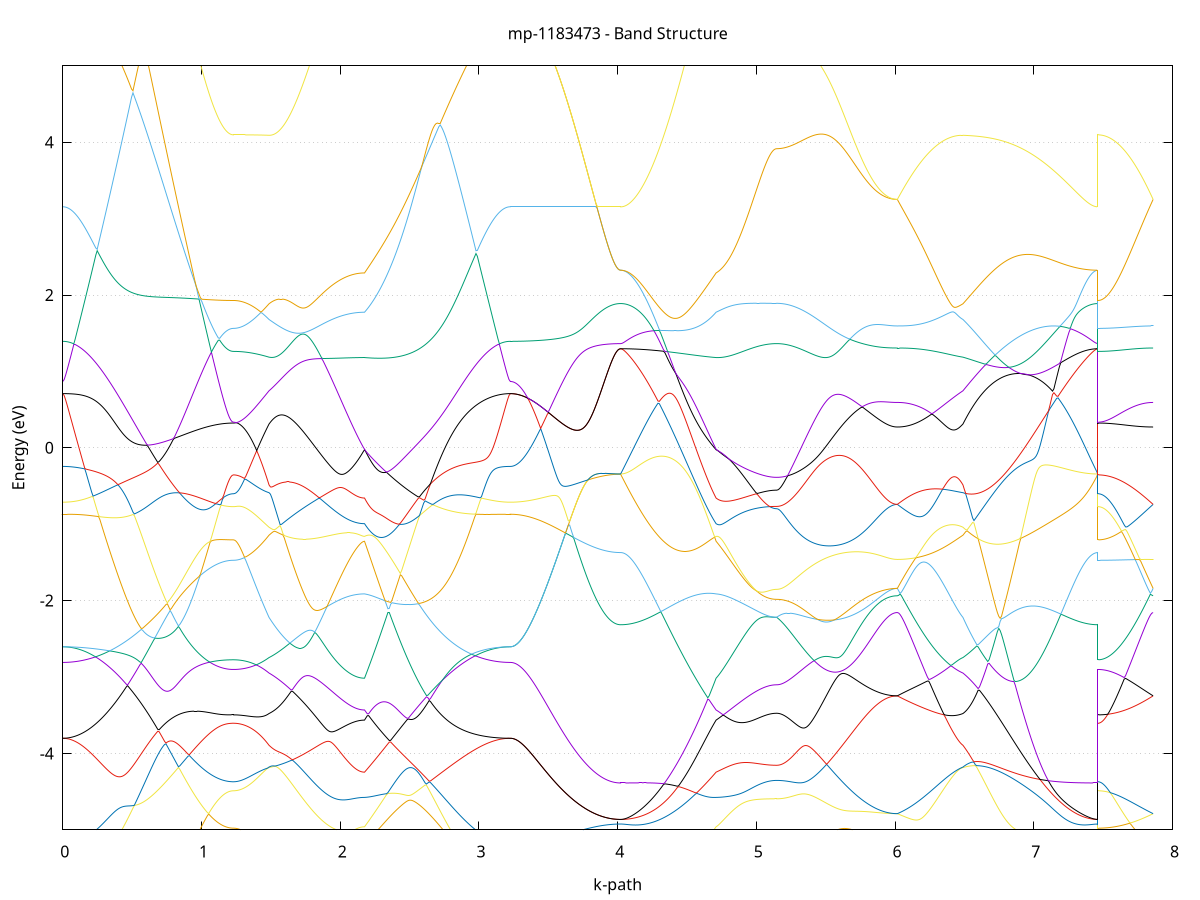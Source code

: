 set title 'mp-1183473 - Band Structure'
set xlabel 'k-path'
set ylabel 'Energy (eV)'
set grid y
set yrange [-5:5]
set terminal png size 800,600
set output 'mp-1183473_bands_gnuplot.png'
plot '-' using 1:2 with lines notitle, '-' using 1:2 with lines notitle, '-' using 1:2 with lines notitle, '-' using 1:2 with lines notitle, '-' using 1:2 with lines notitle, '-' using 1:2 with lines notitle, '-' using 1:2 with lines notitle, '-' using 1:2 with lines notitle, '-' using 1:2 with lines notitle, '-' using 1:2 with lines notitle, '-' using 1:2 with lines notitle, '-' using 1:2 with lines notitle, '-' using 1:2 with lines notitle, '-' using 1:2 with lines notitle, '-' using 1:2 with lines notitle, '-' using 1:2 with lines notitle, '-' using 1:2 with lines notitle, '-' using 1:2 with lines notitle, '-' using 1:2 with lines notitle, '-' using 1:2 with lines notitle, '-' using 1:2 with lines notitle, '-' using 1:2 with lines notitle, '-' using 1:2 with lines notitle, '-' using 1:2 with lines notitle, '-' using 1:2 with lines notitle, '-' using 1:2 with lines notitle, '-' using 1:2 with lines notitle, '-' using 1:2 with lines notitle, '-' using 1:2 with lines notitle, '-' using 1:2 with lines notitle, '-' using 1:2 with lines notitle, '-' using 1:2 with lines notitle, '-' using 1:2 with lines notitle, '-' using 1:2 with lines notitle, '-' using 1:2 with lines notitle, '-' using 1:2 with lines notitle, '-' using 1:2 with lines notitle, '-' using 1:2 with lines notitle, '-' using 1:2 with lines notitle, '-' using 1:2 with lines notitle, '-' using 1:2 with lines notitle, '-' using 1:2 with lines notitle, '-' using 1:2 with lines notitle, '-' using 1:2 with lines notitle, '-' using 1:2 with lines notitle, '-' using 1:2 with lines notitle, '-' using 1:2 with lines notitle, '-' using 1:2 with lines notitle, '-' using 1:2 with lines notitle, '-' using 1:2 with lines notitle, '-' using 1:2 with lines notitle, '-' using 1:2 with lines notitle, '-' using 1:2 with lines notitle, '-' using 1:2 with lines notitle, '-' using 1:2 with lines notitle, '-' using 1:2 with lines notitle, '-' using 1:2 with lines notitle, '-' using 1:2 with lines notitle, '-' using 1:2 with lines notitle, '-' using 1:2 with lines notitle, '-' using 1:2 with lines notitle, '-' using 1:2 with lines notitle, '-' using 1:2 with lines notitle, '-' using 1:2 with lines notitle
0.000000 -100.093638
0.009921 -100.093638
0.019842 -100.093638
0.029763 -100.093638
0.039684 -100.093638
0.049605 -100.093638
0.059526 -100.093638
0.069447 -100.093638
0.079368 -100.093638
0.089288 -100.093638
0.099209 -100.093638
0.109130 -100.093638
0.119051 -100.093638
0.128972 -100.093638
0.138893 -100.093638
0.148814 -100.093638
0.158735 -100.093638
0.168656 -100.093638
0.178577 -100.093638
0.188498 -100.093638
0.198419 -100.093638
0.208340 -100.093638
0.218261 -100.093638
0.228182 -100.093638
0.238103 -100.093638
0.248024 -100.093638
0.257944 -100.093638
0.267865 -100.093638
0.277786 -100.093638
0.287707 -100.093638
0.297628 -100.093638
0.307549 -100.093638
0.317470 -100.093638
0.327391 -100.093638
0.337312 -100.093638
0.347233 -100.093638
0.357154 -100.093638
0.367075 -100.093638
0.376996 -100.093638
0.386917 -100.093738
0.396838 -100.093738
0.406759 -100.093738
0.416680 -100.093738
0.426601 -100.093738
0.436521 -100.093738
0.446442 -100.093738
0.456363 -100.093738
0.466284 -100.093738
0.476205 -100.093738
0.486126 -100.093738
0.496047 -100.093738
0.505968 -100.093738
0.515889 -100.093638
0.525810 -100.093638
0.535731 -100.093638
0.545652 -100.093638
0.555573 -100.093638
0.565494 -100.093638
0.575415 -100.093638
0.585336 -100.093638
0.595257 -100.093638
0.605177 -100.093638
0.615098 -100.093638
0.625019 -100.093638
0.634940 -100.093638
0.644861 -100.093638
0.654782 -100.093638
0.664703 -100.093638
0.674624 -100.093638
0.684545 -100.093638
0.694466 -100.093638
0.704387 -100.093638
0.714308 -100.093638
0.724229 -100.093638
0.734150 -100.093638
0.744071 -100.093638
0.753992 -100.093638
0.763913 -100.093638
0.773833 -100.093638
0.783754 -100.093638
0.793675 -100.093638
0.803596 -100.093638
0.813517 -100.093638
0.823438 -100.093638
0.833359 -100.093638
0.843280 -100.093638
0.853201 -100.093638
0.863122 -100.093638
0.873043 -100.093638
0.882964 -100.093638
0.892885 -100.093638
0.902806 -100.093638
0.912727 -100.093638
0.922648 -100.093638
0.932569 -100.093738
0.942490 -100.093738
0.952410 -100.093738
0.962331 -100.093738
0.972252 -100.093738
0.982173 -100.093738
0.992094 -100.093738
1.002015 -100.093738
1.011936 -100.093738
1.021857 -100.093738
1.031778 -100.093738
1.041699 -100.093738
1.051620 -100.093738
1.061541 -100.093738
1.071462 -100.093738
1.081383 -100.093738
1.091304 -100.093738
1.101225 -100.093738
1.111146 -100.093738
1.121066 -100.093738
1.130987 -100.093738
1.140908 -100.093738
1.150829 -100.093738
1.160750 -100.093738
1.170671 -100.093638
1.180592 -100.093738
1.190513 -100.093638
1.200434 -100.093638
1.210355 -100.093638
1.220276 -100.093638
1.230197 -100.093638
1.230197 -100.093638
1.240068 -100.093638
1.249940 -100.093638
1.259811 -100.093638
1.269683 -100.093738
1.279554 -100.093738
1.289426 -100.093738
1.299297 -100.093738
1.309169 -100.093738
1.319040 -100.093738
1.328911 -100.093638
1.338783 -100.093638
1.348654 -100.093638
1.358526 -100.093638
1.368397 -100.093638
1.378269 -100.093638
1.388140 -100.093638
1.398012 -100.093638
1.407883 -100.093638
1.417755 -100.093638
1.427626 -100.093638
1.437498 -100.093638
1.447369 -100.093638
1.457240 -100.093638
1.467112 -100.093638
1.476983 -100.093738
1.486855 -100.093638
1.486855 -100.093638
1.496832 -100.093638
1.506808 -100.093638
1.516785 -100.093638
1.526762 -100.093638
1.536739 -100.093638
1.546715 -100.093638
1.556692 -100.093638
1.566669 -100.093638
1.576646 -100.093638
1.586622 -100.093638
1.596599 -100.093638
1.606576 -100.093638
1.616553 -100.093638
1.626529 -100.093638
1.636506 -100.093638
1.646483 -100.093638
1.656460 -100.093638
1.666436 -100.093638
1.676413 -100.093638
1.686390 -100.093638
1.696367 -100.093638
1.706343 -100.093638
1.716320 -100.093638
1.726297 -100.093638
1.736274 -100.093638
1.746250 -100.093638
1.756227 -100.093638
1.766204 -100.093638
1.776181 -100.093638
1.786157 -100.093638
1.796134 -100.093638
1.806111 -100.093638
1.816088 -100.093638
1.826064 -100.093638
1.836041 -100.093638
1.846018 -100.093638
1.855995 -100.093638
1.865971 -100.093638
1.875948 -100.093638
1.885925 -100.093638
1.895902 -100.093638
1.905878 -100.093638
1.915855 -100.093638
1.925832 -100.093638
1.935809 -100.093638
1.945785 -100.093638
1.955762 -100.093638
1.965739 -100.093638
1.975716 -100.093638
1.985692 -100.093638
1.995669 -100.093638
2.005646 -100.093638
2.015623 -100.093638
2.025599 -100.093638
2.035576 -100.093638
2.045553 -100.093638
2.055530 -100.093638
2.065506 -100.093638
2.075483 -100.093638
2.085460 -100.093638
2.095437 -100.093638
2.105413 -100.093638
2.115390 -100.093638
2.125367 -100.093638
2.135344 -100.093638
2.145320 -100.093638
2.155297 -100.093638
2.165274 -100.093638
2.175251 -100.093638
2.175251 -100.093638
2.185169 -100.093638
2.195088 -100.093638
2.205006 -100.093638
2.214925 -100.093538
2.224843 -100.093538
2.234762 -100.093538
2.244680 -100.093538
2.254599 -100.093538
2.264518 -100.093638
2.274436 -100.093638
2.284355 -100.093638
2.294273 -100.093638
2.304192 -100.093638
2.314110 -100.093638
2.324029 -100.093638
2.333947 -100.093638
2.343866 -100.093638
2.353784 -100.093638
2.363703 -100.093638
2.373621 -100.093638
2.383540 -100.093638
2.393459 -100.093638
2.403377 -100.093638
2.413296 -100.093638
2.423214 -100.093638
2.433133 -100.093638
2.443051 -100.093638
2.452970 -100.093738
2.462888 -100.093638
2.472807 -100.093638
2.482725 -100.093638
2.492644 -100.093638
2.502562 -100.093638
2.512481 -100.093638
2.522400 -100.093638
2.532318 -100.093638
2.542237 -100.093638
2.552155 -100.093638
2.562074 -100.093638
2.571992 -100.093638
2.581911 -100.093738
2.591829 -100.093738
2.601748 -100.093638
2.611666 -100.093638
2.621585 -100.093638
2.631503 -100.093738
2.641422 -100.093738
2.651341 -100.093738
2.661259 -100.093738
2.671178 -100.093738
2.681096 -100.093738
2.691015 -100.093738
2.700933 -100.093738
2.710852 -100.093738
2.720770 -100.093738
2.730689 -100.093738
2.740607 -100.093738
2.750526 -100.093738
2.760445 -100.093738
2.770363 -100.093738
2.780282 -100.093738
2.790200 -100.093738
2.800119 -100.093738
2.810037 -100.093738
2.819956 -100.093738
2.829874 -100.093738
2.839793 -100.093738
2.849711 -100.093738
2.859630 -100.093738
2.869548 -100.093738
2.879467 -100.093738
2.889386 -100.093738
2.899304 -100.093738
2.909223 -100.093738
2.919141 -100.093638
2.929060 -100.093638
2.938978 -100.093638
2.948897 -100.093638
2.958815 -100.093638
2.968734 -100.093638
2.978652 -100.093638
2.988571 -100.093638
2.998489 -100.093638
3.008408 -100.093638
3.018327 -100.093638
3.028245 -100.093638
3.038164 -100.093638
3.048082 -100.093638
3.058001 -100.093638
3.067919 -100.093638
3.077838 -100.093638
3.087756 -100.093638
3.097675 -100.093638
3.107593 -100.093638
3.117512 -100.093638
3.127430 -100.093638
3.137349 -100.093638
3.147268 -100.093638
3.157186 -100.093638
3.167105 -100.093638
3.177023 -100.093638
3.186942 -100.093638
3.196860 -100.093638
3.206779 -100.093638
3.216697 -100.093638
3.226616 -100.093638
3.226616 -100.093638
3.236549 -100.093638
3.246482 -100.093638
3.256415 -100.093538
3.266349 -100.093538
3.276282 -100.093538
3.286215 -100.093538
3.296148 -100.093638
3.306082 -100.093638
3.316015 -100.093638
3.325948 -100.093638
3.335881 -100.093638
3.345814 -100.093638
3.355748 -100.093538
3.365681 -100.093538
3.375614 -100.093538
3.385547 -100.093638
3.395480 -100.093638
3.405414 -100.093638
3.415347 -100.093638
3.425280 -100.093638
3.435213 -100.093638
3.445146 -100.093638
3.455080 -100.093638
3.465013 -100.093638
3.474946 -100.093638
3.484879 -100.093638
3.494813 -100.093638
3.504746 -100.093638
3.514679 -100.093638
3.524612 -100.093638
3.534545 -100.093638
3.544479 -100.093638
3.554412 -100.093638
3.564345 -100.093638
3.574278 -100.093638
3.584211 -100.093638
3.594145 -100.093638
3.604078 -100.093738
3.614011 -100.093738
3.623944 -100.093738
3.633877 -100.093738
3.643811 -100.093738
3.653744 -100.093738
3.663677 -100.093738
3.673610 -100.093738
3.683544 -100.093738
3.693477 -100.093738
3.703410 -100.093738
3.713343 -100.093738
3.723276 -100.093738
3.733210 -100.093738
3.743143 -100.093738
3.753076 -100.093738
3.763009 -100.093738
3.772942 -100.093738
3.782876 -100.093738
3.792809 -100.093838
3.802742 -100.093838
3.812675 -100.093838
3.822609 -100.093838
3.832542 -100.093838
3.842475 -100.093838
3.852408 -100.093838
3.862341 -100.093838
3.872275 -100.093838
3.882208 -100.093738
3.892141 -100.093738
3.902074 -100.093738
3.912007 -100.093738
3.921941 -100.093738
3.931874 -100.093738
3.941807 -100.093738
3.951740 -100.093738
3.961673 -100.093738
3.971607 -100.093738
3.981540 -100.093738
3.991473 -100.093738
4.001406 -100.093638
4.011340 -100.093638
4.021273 -100.093638
4.021273 -100.093638
4.031250 -100.093638
4.041226 -100.093638
4.051203 -100.093638
4.061180 -100.093638
4.071156 -100.093638
4.081133 -100.093638
4.091110 -100.093738
4.101087 -100.093738
4.111064 -100.093638
4.121040 -100.093638
4.131017 -100.093738
4.140994 -100.093738
4.150971 -100.093738
4.160947 -100.093738
4.170924 -100.093738
4.180901 -100.093738
4.190878 -100.093638
4.200854 -100.093738
4.210831 -100.093738
4.220808 -100.093738
4.230785 -100.093738
4.240761 -100.093738
4.250738 -100.093738
4.260715 -100.093738
4.270692 -100.093738
4.280668 -100.093738
4.290645 -100.093738
4.300622 -100.093738
4.310599 -100.093738
4.320575 -100.093738
4.330552 -100.093738
4.340529 -100.093738
4.350506 -100.093738
4.360482 -100.093738
4.370459 -100.093738
4.380436 -100.093738
4.390413 -100.093738
4.400389 -100.093738
4.410366 -100.093738
4.420343 -100.093738
4.430320 -100.093738
4.440296 -100.093738
4.450273 -100.093738
4.460250 -100.093738
4.470227 -100.093738
4.480203 -100.093738
4.490180 -100.093638
4.500157 -100.093638
4.510134 -100.093738
4.520110 -100.093738
4.530087 -100.093738
4.540064 -100.093638
4.550041 -100.093638
4.560017 -100.093638
4.569994 -100.093638
4.579971 -100.093638
4.589948 -100.093638
4.599924 -100.093638
4.609901 -100.093638
4.619878 -100.093638
4.629855 -100.093638
4.639831 -100.093638
4.649808 -100.093638
4.659785 -100.093638
4.669762 -100.093638
4.679738 -100.093638
4.689715 -100.093638
4.699692 -100.093638
4.709669 -100.093638
4.709669 -100.093638
4.719596 -100.093638
4.729524 -100.093638
4.739451 -100.093638
4.749379 -100.093638
4.759307 -100.093538
4.769234 -100.093538
4.779162 -100.093538
4.789089 -100.093538
4.799017 -100.093538
4.808945 -100.093638
4.818872 -100.093638
4.828800 -100.093638
4.838727 -100.093638
4.848655 -100.093638
4.858583 -100.093638
4.868510 -100.093638
4.878438 -100.093638
4.888365 -100.093638
4.898293 -100.093638
4.908221 -100.093638
4.918148 -100.093638
4.928076 -100.093638
4.938003 -100.093638
4.947931 -100.093638
4.957859 -100.093638
4.967786 -100.093638
4.977714 -100.093638
4.987641 -100.093638
4.997569 -100.093638
5.007496 -100.093638
5.017424 -100.093638
5.027352 -100.093638
5.037279 -100.093638
5.047207 -100.093638
5.057134 -100.093638
5.067062 -100.093638
5.076990 -100.093638
5.086917 -100.093638
5.096845 -100.093638
5.106772 -100.093638
5.116700 -100.093638
5.126628 -100.093638
5.136555 -100.093638
5.146483 -100.093638
5.146483 -100.093638
5.156481 -100.093638
5.166480 -100.093638
5.176479 -100.093638
5.186477 -100.093638
5.196476 -100.093638
5.206475 -100.093638
5.216473 -100.093638
5.226472 -100.093638
5.236470 -100.093638
5.246469 -100.093638
5.256468 -100.093638
5.266466 -100.093638
5.276465 -100.093638
5.286464 -100.093638
5.296462 -100.093638
5.306461 -100.093638
5.316459 -100.093638
5.326458 -100.093738
5.336457 -100.093738
5.346455 -100.093738
5.356454 -100.093738
5.366453 -100.093738
5.376451 -100.093738
5.386450 -100.093638
5.396448 -100.093638
5.406447 -100.093738
5.416446 -100.093638
5.426444 -100.093638
5.436443 -100.093638
5.446442 -100.093738
5.456440 -100.093738
5.466439 -100.093738
5.476437 -100.093738
5.486436 -100.093638
5.496435 -100.093638
5.506433 -100.093638
5.516432 -100.093638
5.526431 -100.093638
5.536429 -100.093638
5.546428 -100.093638
5.556426 -100.093638
5.566425 -100.093638
5.576424 -100.093638
5.586422 -100.093638
5.596421 -100.093638
5.606420 -100.093638
5.616418 -100.093638
5.626417 -100.093638
5.636416 -100.093638
5.646414 -100.093638
5.656413 -100.093638
5.666411 -100.093638
5.676410 -100.093638
5.686409 -100.093638
5.696407 -100.093638
5.706406 -100.093638
5.716404 -100.093638
5.726403 -100.093638
5.736402 -100.093638
5.746400 -100.093638
5.756399 -100.093638
5.766398 -100.093638
5.776396 -100.093638
5.786395 -100.093638
5.796394 -100.093638
5.806392 -100.093638
5.816391 -100.093638
5.826389 -100.093638
5.836388 -100.093638
5.846387 -100.093638
5.856385 -100.093638
5.866384 -100.093638
5.876383 -100.093638
5.886381 -100.093738
5.896380 -100.093738
5.906378 -100.093738
5.916377 -100.093738
5.926376 -100.093638
5.936374 -100.093638
5.946373 -100.093638
5.956372 -100.093638
5.966370 -100.093638
5.976369 -100.093638
5.986367 -100.093638
5.996366 -100.093638
6.006365 -100.093638
6.016363 -100.093638
6.016363 -100.093638
6.026218 -100.093738
6.036072 -100.093638
6.045927 -100.093638
6.055781 -100.093638
6.065636 -100.093638
6.075490 -100.093638
6.085345 -100.093638
6.095199 -100.093638
6.105054 -100.093638
6.114908 -100.093638
6.124763 -100.093638
6.134617 -100.093638
6.144472 -100.093638
6.154326 -100.093638
6.164181 -100.093638
6.174035 -100.093638
6.183889 -100.093638
6.193744 -100.093638
6.203598 -100.093638
6.213453 -100.093638
6.223307 -100.093638
6.233162 -100.093638
6.243016 -100.093638
6.252871 -100.093638
6.262725 -100.093638
6.272580 -100.093638
6.282434 -100.093638
6.292289 -100.093638
6.302143 -100.093638
6.311998 -100.093638
6.321852 -100.093638
6.331707 -100.093638
6.341561 -100.093638
6.351416 -100.093638
6.361270 -100.093638
6.371125 -100.093638
6.380979 -100.093738
6.390834 -100.093738
6.400688 -100.093638
6.410542 -100.093638
6.420397 -100.093638
6.430251 -100.093638
6.440106 -100.093638
6.449960 -100.093638
6.459815 -100.093638
6.469669 -100.093638
6.479524 -100.093738
6.489378 -100.093638
6.489378 -100.093638
6.499312 -100.093638
6.509246 -100.093638
6.519181 -100.093638
6.529115 -100.093638
6.539049 -100.093638
6.548983 -100.093638
6.558917 -100.093638
6.568851 -100.093638
6.578785 -100.093638
6.588719 -100.093638
6.598653 -100.093638
6.608587 -100.093638
6.618521 -100.093638
6.628455 -100.093638
6.638389 -100.093638
6.648323 -100.093638
6.658258 -100.093638
6.668192 -100.093638
6.678126 -100.093638
6.688060 -100.093638
6.697994 -100.093638
6.707928 -100.093638
6.717862 -100.093638
6.727796 -100.093638
6.737730 -100.093638
6.747664 -100.093638
6.757598 -100.093638
6.767532 -100.093638
6.777466 -100.093638
6.787400 -100.093638
6.797335 -100.093638
6.807269 -100.093638
6.817203 -100.093638
6.827137 -100.093638
6.837071 -100.093638
6.847005 -100.093638
6.856939 -100.093638
6.866873 -100.093638
6.876807 -100.093638
6.886741 -100.093638
6.896675 -100.093638
6.906609 -100.093638
6.916543 -100.093638
6.926477 -100.093638
6.936411 -100.093638
6.946346 -100.093638
6.956280 -100.093638
6.966214 -100.093638
6.976148 -100.093638
6.986082 -100.093738
6.996016 -100.093738
7.005950 -100.093738
7.015884 -100.093738
7.025818 -100.093738
7.035752 -100.093738
7.045686 -100.093738
7.055620 -100.093738
7.065554 -100.093738
7.075488 -100.093738
7.085423 -100.093738
7.095357 -100.093738
7.105291 -100.093738
7.115225 -100.093738
7.125159 -100.093738
7.135093 -100.093738
7.145027 -100.093738
7.154961 -100.093738
7.164895 -100.093738
7.174829 -100.093738
7.184763 -100.093738
7.194697 -100.093738
7.204631 -100.093738
7.214565 -100.093738
7.224500 -100.093738
7.234434 -100.093738
7.244368 -100.093738
7.254302 -100.093738
7.264236 -100.093738
7.274170 -100.093638
7.284104 -100.093638
7.294038 -100.093638
7.303972 -100.093638
7.313906 -100.093638
7.323840 -100.093738
7.333774 -100.093738
7.343708 -100.093738
7.353642 -100.093738
7.363577 -100.093738
7.373511 -100.093638
7.383445 -100.093638
7.393379 -100.093638
7.403313 -100.093638
7.413247 -100.093638
7.423181 -100.093638
7.433115 -100.093638
7.443049 -100.093638
7.452983 -100.093638
7.462917 -100.093638
7.462917 -100.093638
7.472850 -100.093638
7.482784 -100.093638
7.492717 -100.093638
7.502650 -100.093638
7.512583 -100.093738
7.522516 -100.093738
7.532450 -100.093738
7.542383 -100.093738
7.552316 -100.093638
7.562249 -100.093638
7.572183 -100.093638
7.582116 -100.093738
7.592049 -100.093738
7.601982 -100.093738
7.611915 -100.093738
7.621849 -100.093738
7.631782 -100.093738
7.641715 -100.093738
7.651648 -100.093738
7.661581 -100.093738
7.671515 -100.093738
7.681448 -100.093738
7.691381 -100.093738
7.701314 -100.093638
7.711247 -100.093738
7.721181 -100.093738
7.731114 -100.093738
7.741047 -100.093738
7.750980 -100.093738
7.760914 -100.093738
7.770847 -100.093738
7.780780 -100.093738
7.790713 -100.093738
7.800646 -100.093638
7.810580 -100.093638
7.820513 -100.093638
7.830446 -100.093638
7.840379 -100.093638
7.850312 -100.093738
7.860246 -100.093638
e
0.000000 -43.167838
0.009921 -43.169038
0.019842 -43.171238
0.029763 -43.173638
0.039684 -43.176138
0.049605 -43.178738
0.059526 -43.181238
0.069447 -43.183738
0.079368 -43.186238
0.089288 -43.188838
0.099209 -43.191338
0.109130 -43.193838
0.119051 -43.196438
0.128972 -43.198938
0.138893 -43.201438
0.148814 -43.204038
0.158735 -43.206538
0.168656 -43.209038
0.178577 -43.211638
0.188498 -43.214138
0.198419 -43.216738
0.208340 -43.219238
0.218261 -43.221838
0.228182 -43.224338
0.238103 -43.226938
0.248024 -43.229538
0.257944 -43.232038
0.267865 -43.234638
0.277786 -43.237238
0.287707 -43.239838
0.297628 -43.242438
0.307549 -43.245038
0.317470 -43.247638
0.327391 -43.250238
0.337312 -43.252838
0.347233 -43.255438
0.357154 -43.258038
0.367075 -43.260638
0.376996 -43.263238
0.386917 -43.265938
0.396838 -43.268538
0.406759 -43.271138
0.416680 -43.273838
0.426601 -43.276438
0.436521 -43.279038
0.446442 -43.281638
0.456363 -43.284338
0.466284 -43.286938
0.476205 -43.289538
0.486126 -43.292138
0.496047 -43.294738
0.505968 -43.297438
0.515889 -43.300038
0.525810 -43.302638
0.535731 -43.305138
0.545652 -43.307738
0.555573 -43.310338
0.565494 -43.312938
0.575415 -43.315438
0.585336 -43.318038
0.595257 -43.320538
0.605177 -43.323038
0.615098 -43.325538
0.625019 -43.328038
0.634940 -43.330538
0.644861 -43.332938
0.654782 -43.335338
0.664703 -43.337738
0.674624 -43.340138
0.684545 -43.342538
0.694466 -43.344938
0.704387 -43.347238
0.714308 -43.349538
0.724229 -43.351838
0.734150 -43.354038
0.744071 -43.356238
0.753992 -43.358438
0.763913 -43.360638
0.773833 -43.362738
0.783754 -43.364938
0.793675 -43.366938
0.803596 -43.369038
0.813517 -43.371038
0.823438 -43.373038
0.833359 -43.374938
0.843280 -43.376838
0.853201 -43.378738
0.863122 -43.380538
0.873043 -43.382338
0.882964 -43.384138
0.892885 -43.385838
0.902806 -43.387438
0.912727 -43.389138
0.922648 -43.390738
0.932569 -43.392238
0.942490 -43.393738
0.952410 -43.395238
0.962331 -43.396638
0.972252 -43.398038
0.982173 -43.399338
0.992094 -43.400538
1.002015 -43.401838
1.011936 -43.403038
1.021857 -43.404138
1.031778 -43.405238
1.041699 -43.406238
1.051620 -43.407238
1.061541 -43.408138
1.071462 -43.409038
1.081383 -43.409838
1.091304 -43.410638
1.101225 -43.411338
1.111146 -43.412038
1.121066 -43.412638
1.130987 -43.413238
1.140908 -43.413738
1.150829 -43.414238
1.160750 -43.414638
1.170671 -43.414938
1.180592 -43.415238
1.190513 -43.415538
1.200434 -43.415738
1.210355 -43.415838
1.220276 -43.415938
1.230197 -43.415938
1.230197 -43.415938
1.240068 -43.415838
1.249940 -43.415438
1.259811 -43.414738
1.269683 -43.413838
1.279554 -43.412738
1.289426 -43.411338
1.299297 -43.409638
1.309169 -43.407738
1.319040 -43.405538
1.328911 -43.403138
1.338783 -43.400438
1.348654 -43.397538
1.358526 -43.394438
1.368397 -43.391038
1.378269 -43.387338
1.388140 -43.383438
1.398012 -43.379338
1.407883 -43.375038
1.417755 -43.370438
1.427626 -43.365638
1.437498 -43.360538
1.447369 -43.355338
1.457240 -43.349838
1.467112 -43.344138
1.476983 -43.338238
1.486855 -43.332138
1.486855 -43.332138
1.496832 -43.327638
1.506808 -43.322938
1.516785 -43.318238
1.526762 -43.313338
1.536739 -43.308338
1.546715 -43.303238
1.556692 -43.297938
1.566669 -43.292638
1.576646 -43.287138
1.586622 -43.281538
1.596599 -43.275838
1.606576 -43.270138
1.616553 -43.264238
1.626529 -43.261038
1.636506 -43.258738
1.646483 -43.256338
1.656460 -43.253738
1.666436 -43.251038
1.676413 -43.248238
1.686390 -43.245338
1.696367 -43.242238
1.706343 -43.239038
1.716320 -43.235638
1.726297 -43.232238
1.736274 -43.228638
1.746250 -43.224938
1.756227 -43.221138
1.766204 -43.217138
1.776181 -43.213038
1.786157 -43.208938
1.796134 -43.204538
1.806111 -43.200138
1.816088 -43.195638
1.826064 -43.190938
1.836041 -43.186238
1.846018 -43.181338
1.855995 -43.176438
1.865971 -43.171338
1.875948 -43.166138
1.885925 -43.160838
1.895902 -43.155438
1.905878 -43.150038
1.915855 -43.144438
1.925832 -43.138738
1.935809 -43.133038
1.945785 -43.127138
1.955762 -43.121238
1.965739 -43.115238
1.975716 -43.109138
1.985692 -43.102938
1.995669 -43.096638
2.005646 -43.090338
2.015623 -43.083938
2.025599 -43.077438
2.035576 -43.070938
2.045553 -43.064338
2.055530 -43.057638
2.065506 -43.050938
2.075483 -43.044138
2.085460 -43.037338
2.095437 -43.030438
2.105413 -43.023538
2.115390 -43.016638
2.125367 -43.009738
2.135344 -43.002738
2.145320 -42.995738
2.155297 -42.988838
2.165274 -42.982338
2.175251 -42.978138
2.175251 -42.978138
2.185169 -42.972038
2.195088 -42.966038
2.205006 -42.971238
2.214925 -42.976338
2.224843 -42.981538
2.234762 -42.986738
2.244680 -42.991838
2.254599 -42.996938
2.264518 -43.002038
2.274436 -43.007138
2.284355 -43.012138
2.294273 -43.017138
2.304192 -43.022138
2.314110 -43.027038
2.324029 -43.031938
2.333947 -43.036838
2.343866 -43.041638
2.353784 -43.046438
2.363703 -43.051138
2.373621 -43.055838
2.383540 -43.060538
2.393459 -43.065038
2.403377 -43.069638
2.413296 -43.074138
2.423214 -43.078538
2.433133 -43.082938
2.443051 -43.087238
2.452970 -43.091538
2.462888 -43.095738
2.472807 -43.099838
2.482725 -43.103938
2.492644 -43.107938
2.502562 -43.111838
2.512481 -43.115738
2.522400 -43.119538
2.532318 -43.123238
2.542237 -43.126938
2.552155 -43.130438
2.562074 -43.134038
2.571992 -43.137438
2.581911 -43.140738
2.591829 -43.144038
2.601748 -43.147238
2.611666 -43.150338
2.621585 -43.153338
2.631503 -43.156338
2.641422 -43.159138
2.651341 -43.161938
2.661259 -43.164638
2.671178 -43.167238
2.681096 -43.169738
2.691015 -43.172238
2.700933 -43.174538
2.710852 -43.176838
2.720770 -43.178938
2.730689 -43.181038
2.740607 -43.183038
2.750526 -43.184938
2.760445 -43.186738
2.770363 -43.188438
2.780282 -43.190038
2.790200 -43.191638
2.800119 -43.193038
2.810037 -43.194338
2.819956 -43.195638
2.829874 -43.196738
2.839793 -43.197838
2.849711 -43.198738
2.859630 -43.199638
2.869548 -43.200438
2.879467 -43.201038
2.889386 -43.201638
2.899304 -43.202138
2.909223 -43.202538
2.919141 -43.202838
2.929060 -43.203038
2.938978 -43.203138
2.948897 -43.203138
2.958815 -43.203038
2.968734 -43.202838
2.978652 -43.202538
2.988571 -43.202138
2.998489 -43.201738
3.008408 -43.201138
3.018327 -43.200438
3.028245 -43.199738
3.038164 -43.198938
3.048082 -43.197938
3.058001 -43.196938
3.067919 -43.195838
3.077838 -43.194638
3.087756 -43.193338
3.097675 -43.191938
3.107593 -43.190438
3.117512 -43.188838
3.127430 -43.187138
3.137349 -43.185438
3.147268 -43.183638
3.157186 -43.181638
3.167105 -43.179738
3.177023 -43.177638
3.186942 -43.175438
3.196860 -43.173238
3.206779 -43.171038
3.216697 -43.168938
3.226616 -43.167838
3.226616 -43.167838
3.236549 -43.167838
3.246482 -43.167838
3.256415 -43.168038
3.266349 -43.168138
3.276282 -43.168438
3.286215 -43.168638
3.296148 -43.168938
3.306082 -43.169338
3.316015 -43.169738
3.325948 -43.170138
3.335881 -43.170638
3.345814 -43.171138
3.355748 -43.171738
3.365681 -43.172338
3.375614 -43.172938
3.385547 -43.173638
3.395480 -43.174338
3.405414 -43.175138
3.415347 -43.175938
3.425280 -43.176738
3.435213 -43.177638
3.445146 -43.178438
3.455080 -43.179338
3.465013 -43.180338
3.474946 -43.181238
3.484879 -43.182238
3.494813 -43.183238
3.504746 -43.184238
3.514679 -43.185238
3.524612 -43.186238
3.534545 -43.187338
3.544479 -43.188438
3.554412 -43.189438
3.564345 -43.190538
3.574278 -43.191638
3.584211 -43.192738
3.594145 -43.193838
3.604078 -43.194938
3.614011 -43.195938
3.623944 -43.197038
3.633877 -43.198138
3.643811 -43.199238
3.653744 -43.200338
3.663677 -43.201338
3.673610 -43.202438
3.683544 -43.203438
3.693477 -43.204438
3.703410 -43.205438
3.713343 -43.206438
3.723276 -43.207438
3.733210 -43.208338
3.743143 -43.209338
3.753076 -43.210238
3.763009 -43.211038
3.772942 -43.211938
3.782876 -43.212738
3.792809 -43.213638
3.802742 -43.214338
3.812675 -43.215138
3.822609 -43.215838
3.832542 -43.216538
3.842475 -43.217238
3.852408 -43.217838
3.862341 -43.218438
3.872275 -43.219038
3.882208 -43.219538
3.892141 -43.220038
3.902074 -43.220538
3.912007 -43.220938
3.921941 -43.221338
3.931874 -43.221738
3.941807 -43.222038
3.951740 -43.222338
3.961673 -43.222538
3.971607 -43.222838
3.981540 -43.222938
3.991473 -43.223138
4.001406 -43.223238
4.011340 -43.223238
4.021273 -43.223238
4.021273 -43.223238
4.031250 -43.223238
4.041226 -43.223038
4.051203 -43.222738
4.061180 -43.222338
4.071156 -43.221838
4.081133 -43.221138
4.091110 -43.220438
4.101087 -43.219538
4.111064 -43.218538
4.121040 -43.217438
4.131017 -43.216238
4.140994 -43.214838
4.150971 -43.213438
4.160947 -43.211838
4.170924 -43.210138
4.180901 -43.208338
4.190878 -43.206438
4.200854 -43.204438
4.210831 -43.202338
4.220808 -43.200038
4.230785 -43.197738
4.240761 -43.195238
4.250738 -43.192638
4.260715 -43.190038
4.270692 -43.187238
4.280668 -43.184338
4.290645 -43.181338
4.300622 -43.178238
4.310599 -43.175038
4.320575 -43.171738
4.330552 -43.168338
4.340529 -43.164838
4.350506 -43.161238
4.360482 -43.157538
4.370459 -43.153738
4.380436 -43.149838
4.390413 -43.145838
4.400389 -43.141738
4.410366 -43.137538
4.420343 -43.133338
4.430320 -43.128938
4.440296 -43.124538
4.450273 -43.120038
4.460250 -43.115438
4.470227 -43.110738
4.480203 -43.105938
4.490180 -43.101038
4.500157 -43.096138
4.510134 -43.091138
4.520110 -43.086038
4.530087 -43.080938
4.540064 -43.075738
4.550041 -43.070438
4.560017 -43.065038
4.569994 -43.059638
4.579971 -43.054138
4.589948 -43.048638
4.599924 -43.043038
4.609901 -43.037338
4.619878 -43.031638
4.629855 -43.025938
4.639831 -43.020038
4.649808 -43.014238
4.659785 -43.008338
4.669762 -43.002338
4.679738 -42.996338
4.689715 -42.990338
4.699692 -42.984238
4.709669 -42.978138
4.709669 -42.978138
4.719596 -42.975638
4.729524 -42.973038
4.739451 -42.970338
4.749379 -42.967738
4.759307 -42.970338
4.769234 -42.973538
4.779162 -42.976938
4.789089 -42.980438
4.799017 -42.983938
4.808945 -42.987438
4.818872 -42.991038
4.828800 -42.994538
4.838727 -42.998038
4.848655 -43.001438
4.858583 -43.004838
4.868510 -43.008138
4.878438 -43.011338
4.888365 -43.014538
4.898293 -43.017638
4.908221 -43.020638
4.918148 -43.023538
4.928076 -43.026338
4.938003 -43.029038
4.947931 -43.031638
4.957859 -43.034038
4.967786 -43.036438
4.977714 -43.038738
4.987641 -43.040838
4.997569 -43.042838
5.007496 -43.044738
5.017424 -43.046538
5.027352 -43.048138
5.037279 -43.049638
5.047207 -43.051038
5.057134 -43.052338
5.067062 -43.053438
5.076990 -43.054438
5.086917 -43.055338
5.096845 -43.056038
5.106772 -43.056638
5.116700 -43.057138
5.126628 -43.057438
5.136555 -43.057638
5.146483 -43.057738
5.146483 -43.057738
5.156481 -43.057938
5.166480 -43.058538
5.176479 -43.059438
5.186477 -43.060738
5.196476 -43.062338
5.206475 -43.064338
5.216473 -43.066738
5.226472 -43.069538
5.236470 -43.072538
5.246469 -43.076038
5.256468 -43.079738
5.266466 -43.083838
5.276465 -43.088138
5.286464 -43.092738
5.296462 -43.097638
5.306461 -43.102838
5.316459 -43.108138
5.326458 -43.113738
5.336457 -43.119438
5.346455 -43.125338
5.356454 -43.131338
5.366453 -43.137538
5.376451 -43.143838
5.386450 -43.150138
5.396448 -43.156638
5.406447 -43.163138
5.416446 -43.169638
5.426444 -43.176238
5.436443 -43.182838
5.446442 -43.189438
5.456440 -43.196038
5.466439 -43.202638
5.476437 -43.209238
5.486436 -43.215838
5.496435 -43.222338
5.506433 -43.228838
5.516432 -43.235338
5.526431 -43.241638
5.536429 -43.248038
5.546428 -43.254238
5.556426 -43.260438
5.566425 -43.266638
5.576424 -43.272638
5.586422 -43.278638
5.596421 -43.284438
5.606420 -43.290238
5.616418 -43.295938
5.626417 -43.301538
5.636416 -43.307038
5.646414 -43.312338
5.656413 -43.317638
5.666411 -43.322738
5.676410 -43.327838
5.686409 -43.332738
5.696407 -43.337538
5.706406 -43.342138
5.716404 -43.346738
5.726403 -43.351138
5.736402 -43.355438
5.746400 -43.359538
5.756399 -43.363638
5.766398 -43.367438
5.776396 -43.371238
5.786395 -43.374838
5.796394 -43.378338
5.806392 -43.381638
5.816391 -43.384738
5.826389 -43.387838
5.836388 -43.390738
5.846387 -43.393438
5.856385 -43.396038
5.866384 -43.398438
5.876383 -43.400738
5.886381 -43.402838
5.896380 -43.404838
5.906378 -43.406638
5.916377 -43.408338
5.926376 -43.409838
5.936374 -43.411138
5.946373 -43.412338
5.956372 -43.413338
5.966370 -43.414238
5.976369 -43.414938
5.986367 -43.415538
5.996366 -43.415938
6.006365 -43.416138
6.016363 -43.416238
6.016363 -43.416238
6.026218 -43.416238
6.036072 -43.416138
6.045927 -43.416038
6.055781 -43.415838
6.065636 -43.415638
6.075490 -43.415338
6.085345 -43.414938
6.095199 -43.414538
6.105054 -43.414038
6.114908 -43.413438
6.124763 -43.412838
6.134617 -43.412138
6.144472 -43.411338
6.154326 -43.410538
6.164181 -43.409538
6.174035 -43.408538
6.183889 -43.407438
6.193744 -43.406238
6.203598 -43.405038
6.213453 -43.403638
6.223307 -43.402238
6.233162 -43.400738
6.243016 -43.399138
6.252871 -43.397438
6.262725 -43.395638
6.272580 -43.393738
6.282434 -43.391738
6.292289 -43.389738
6.302143 -43.387538
6.311998 -43.385338
6.321852 -43.383038
6.331707 -43.380638
6.341561 -43.378138
6.351416 -43.375538
6.361270 -43.372938
6.371125 -43.370138
6.380979 -43.367338
6.390834 -43.364438
6.400688 -43.361438
6.410542 -43.358438
6.420397 -43.355238
6.430251 -43.352038
6.440106 -43.348838
6.449960 -43.345538
6.459815 -43.342238
6.469669 -43.338838
6.479524 -43.335438
6.489378 -43.332138
6.489378 -43.332138
6.499312 -43.325738
6.509246 -43.319238
6.519181 -43.312438
6.529115 -43.305438
6.539049 -43.298338
6.548983 -43.291038
6.558917 -43.283538
6.568851 -43.275838
6.578785 -43.274538
6.588719 -43.274038
6.598653 -43.273538
6.608587 -43.272938
6.618521 -43.272438
6.628455 -43.271838
6.638389 -43.271238
6.648323 -43.270638
6.658258 -43.270038
6.668192 -43.269438
6.678126 -43.268838
6.688060 -43.268238
6.697994 -43.267538
6.707928 -43.266938
6.717862 -43.266238
6.727796 -43.265538
6.737730 -43.264938
6.747664 -43.264238
6.757598 -43.263538
6.767532 -43.262838
6.777466 -43.262138
6.787400 -43.261338
6.797335 -43.260638
6.807269 -43.259938
6.817203 -43.259138
6.827137 -43.258438
6.837071 -43.257638
6.847005 -43.256938
6.856939 -43.256138
6.866873 -43.255438
6.876807 -43.254638
6.886741 -43.253838
6.896675 -43.253038
6.906609 -43.252338
6.916543 -43.251538
6.926477 -43.250738
6.936411 -43.249938
6.946346 -43.249238
6.956280 -43.248438
6.966214 -43.247638
6.976148 -43.246838
6.986082 -43.246138
6.996016 -43.245338
7.005950 -43.244538
7.015884 -43.243838
7.025818 -43.243038
7.035752 -43.242338
7.045686 -43.241538
7.055620 -43.240838
7.065554 -43.240138
7.075488 -43.239338
7.085423 -43.238638
7.095357 -43.237938
7.105291 -43.237238
7.115225 -43.236538
7.125159 -43.235938
7.135093 -43.235238
7.145027 -43.234538
7.154961 -43.233938
7.164895 -43.233338
7.174829 -43.232738
7.184763 -43.232138
7.194697 -43.231538
7.204631 -43.230938
7.214565 -43.230438
7.224500 -43.229838
7.234434 -43.229338
7.244368 -43.228838
7.254302 -43.228438
7.264236 -43.227938
7.274170 -43.227538
7.284104 -43.227038
7.294038 -43.226638
7.303972 -43.226338
7.313906 -43.225938
7.323840 -43.225638
7.333774 -43.225238
7.343708 -43.225038
7.353642 -43.224738
7.363577 -43.224438
7.373511 -43.224238
7.383445 -43.224038
7.393379 -43.223838
7.403313 -43.223738
7.413247 -43.223538
7.423181 -43.223438
7.433115 -43.223338
7.443049 -43.223338
7.452983 -43.223238
7.462917 -43.223238
7.462917 -43.415938
7.472850 -43.415938
7.482784 -43.415938
7.492717 -43.415938
7.502650 -43.415938
7.512583 -43.415938
7.522516 -43.415938
7.532450 -43.415938
7.542383 -43.415938
7.552316 -43.415938
7.562249 -43.415938
7.572183 -43.416038
7.582116 -43.416038
7.592049 -43.416038
7.601982 -43.416038
7.611915 -43.416038
7.621849 -43.416038
7.631782 -43.416038
7.641715 -43.416038
7.651648 -43.416038
7.661581 -43.416138
7.671515 -43.416138
7.681448 -43.416138
7.691381 -43.416138
7.701314 -43.416138
7.711247 -43.416138
7.721181 -43.416138
7.731114 -43.416138
7.741047 -43.416138
7.750980 -43.416238
7.760914 -43.416238
7.770847 -43.416238
7.780780 -43.416238
7.790713 -43.416238
7.800646 -43.416238
7.810580 -43.416238
7.820513 -43.416238
7.830446 -43.416238
7.840379 -43.416238
7.850312 -43.416238
7.860246 -43.416238
e
0.000000 -43.167838
0.009921 -43.167638
0.019842 -43.167238
0.029763 -43.166638
0.039684 -43.165738
0.049605 -43.164538
0.059526 -43.163038
0.069447 -43.161338
0.079368 -43.159438
0.089288 -43.157238
0.099209 -43.154738
0.109130 -43.152038
0.119051 -43.149038
0.128972 -43.145838
0.138893 -43.142338
0.148814 -43.138638
0.158735 -43.134638
0.168656 -43.130438
0.178577 -43.125938
0.188498 -43.121238
0.198419 -43.116338
0.208340 -43.111138
0.218261 -43.105738
0.228182 -43.101038
0.238103 -43.097938
0.248024 -43.094838
0.257944 -43.091638
0.267865 -43.088438
0.277786 -43.085238
0.287707 -43.082038
0.297628 -43.078738
0.307549 -43.075338
0.317470 -43.072038
0.327391 -43.068638
0.337312 -43.065238
0.347233 -43.061738
0.357154 -43.058238
0.367075 -43.054738
0.376996 -43.051138
0.386917 -43.047538
0.396838 -43.043938
0.406759 -43.040238
0.416680 -43.036538
0.426601 -43.032738
0.436521 -43.029038
0.446442 -43.025138
0.456363 -43.021338
0.466284 -43.017438
0.476205 -43.013538
0.486126 -43.009638
0.496047 -43.005638
0.505968 -43.001638
0.515889 -42.997538
0.525810 -42.993438
0.535731 -42.989338
0.545652 -42.985238
0.555573 -42.981038
0.565494 -42.976838
0.575415 -42.972638
0.585336 -42.968338
0.595257 -42.964038
0.605177 -42.959738
0.615098 -42.955438
0.625019 -42.951038
0.634940 -42.946638
0.644861 -42.942238
0.654782 -42.937738
0.664703 -42.933338
0.674624 -42.930138
0.684545 -42.940438
0.694466 -42.950638
0.704387 -42.960838
0.714308 -42.971038
0.724229 -42.981138
0.734150 -42.991238
0.744071 -43.001238
0.753992 -43.011138
0.763913 -43.021038
0.773833 -43.030738
0.783754 -43.040438
0.793675 -43.049938
0.803596 -43.059438
0.813517 -43.068738
0.823438 -43.077938
0.833359 -43.086938
0.843280 -43.095838
0.853201 -43.104638
0.863122 -43.113238
0.873043 -43.121738
0.882964 -43.130038
0.892885 -43.138138
0.902806 -43.146138
0.912727 -43.153838
0.922648 -43.161438
0.932569 -43.168838
0.942490 -43.176038
0.952410 -43.183038
0.962331 -43.189838
0.972252 -43.196438
0.982173 -43.202738
0.992094 -43.208938
1.002015 -43.214838
1.011936 -43.220538
1.021857 -43.226038
1.031778 -43.231338
1.041699 -43.236338
1.051620 -43.241038
1.061541 -43.245638
1.071462 -43.249938
1.081383 -43.253938
1.091304 -43.257738
1.101225 -43.261238
1.111146 -43.264538
1.121066 -43.267538
1.130987 -43.270338
1.140908 -43.272838
1.150829 -43.275138
1.160750 -43.277138
1.170671 -43.278838
1.180592 -43.280338
1.190513 -43.281538
1.200434 -43.282438
1.210355 -43.283138
1.220276 -43.283538
1.230197 -43.283638
1.230197 -43.283638
1.240068 -43.283638
1.249940 -43.283638
1.259811 -43.283538
1.269683 -43.283538
1.279554 -43.283438
1.289426 -43.283338
1.299297 -43.283238
1.309169 -43.283138
1.319040 -43.283038
1.328911 -43.282838
1.338783 -43.282738
1.348654 -43.282538
1.358526 -43.282338
1.368397 -43.282138
1.378269 -43.281938
1.388140 -43.281738
1.398012 -43.281438
1.407883 -43.281238
1.417755 -43.280938
1.427626 -43.280638
1.437498 -43.280338
1.447369 -43.280038
1.457240 -43.279638
1.467112 -43.279338
1.476983 -43.278938
1.486855 -43.278538
1.486855 -43.278538
1.496832 -43.278238
1.506808 -43.277738
1.516785 -43.277138
1.526762 -43.276338
1.536739 -43.275438
1.546715 -43.274438
1.556692 -43.273238
1.566669 -43.271838
1.576646 -43.270438
1.586622 -43.268838
1.596599 -43.267038
1.606576 -43.265138
1.616553 -43.263138
1.626529 -43.258238
1.636506 -43.252138
1.646483 -43.245938
1.656460 -43.239738
1.666436 -43.233338
1.676413 -43.226938
1.686390 -43.220438
1.696367 -43.213838
1.706343 -43.207238
1.716320 -43.200538
1.726297 -43.193738
1.736274 -43.186938
1.746250 -43.180038
1.756227 -43.173138
1.766204 -43.166138
1.776181 -43.159138
1.786157 -43.152138
1.796134 -43.145038
1.806111 -43.138038
1.816088 -43.130938
1.826064 -43.123838
1.836041 -43.116738
1.846018 -43.109638
1.855995 -43.102638
1.865971 -43.095538
1.875948 -43.088538
1.885925 -43.081638
1.895902 -43.074738
1.905878 -43.067838
1.915855 -43.061138
1.925832 -43.054438
1.935809 -43.047838
1.945785 -43.041338
1.955762 -43.035038
1.965739 -43.028838
1.975716 -43.022738
1.985692 -43.016938
1.995669 -43.011138
2.005646 -43.005638
2.015623 -43.000338
2.025599 -42.995338
2.035576 -42.990538
2.045553 -42.985938
2.055530 -42.981638
2.065506 -42.977638
2.075483 -42.973938
2.085460 -42.970538
2.095437 -42.967438
2.105413 -42.964738
2.115390 -42.962338
2.125367 -42.960238
2.135344 -42.958638
2.145320 -42.957338
2.155297 -42.959538
2.165274 -42.966138
2.175251 -42.970238
2.175251 -42.970238
2.185169 -42.964138
2.195088 -42.965938
2.205006 -42.959738
2.214925 -42.953538
2.224843 -42.947338
2.234762 -42.941138
2.244680 -42.934938
2.254599 -42.928638
2.264518 -42.922438
2.274436 -42.916138
2.284355 -42.909838
2.294273 -42.903638
2.304192 -42.898338
2.314110 -42.894238
2.324029 -42.890438
2.333947 -42.886938
2.343866 -42.883638
2.353784 -42.880638
2.363703 -42.877738
2.373621 -42.875038
2.383540 -42.872538
2.393459 -42.870138
2.403377 -42.867738
2.413296 -42.865538
2.423214 -42.863338
2.433133 -42.861138
2.443051 -42.859038
2.452970 -42.856838
2.462888 -42.862638
2.472807 -42.869338
2.482725 -42.876038
2.492644 -42.882738
2.502562 -42.889438
2.512481 -42.896038
2.522400 -42.902538
2.532318 -42.909138
2.542237 -42.915538
2.552155 -42.922038
2.562074 -42.928438
2.571992 -42.934738
2.581911 -42.941038
2.591829 -42.947238
2.601748 -42.953438
2.611666 -42.959638
2.621585 -42.965638
2.631503 -42.971638
2.641422 -42.977638
2.651341 -42.983438
2.661259 -42.989238
2.671178 -42.995038
2.681096 -43.000738
2.691015 -43.006338
2.700933 -43.011838
2.710852 -43.017238
2.720770 -43.022638
2.730689 -43.027938
2.740607 -43.033238
2.750526 -43.038338
2.760445 -43.043438
2.770363 -43.048338
2.780282 -43.053238
2.790200 -43.058038
2.800119 -43.062738
2.810037 -43.067438
2.819956 -43.071938
2.829874 -43.076438
2.839793 -43.080738
2.849711 -43.085038
2.859630 -43.089138
2.869548 -43.093238
2.879467 -43.097238
2.889386 -43.101038
2.899304 -43.104838
2.909223 -43.108538
2.919141 -43.112038
2.929060 -43.115538
2.938978 -43.118938
2.948897 -43.122138
2.958815 -43.125338
2.968734 -43.128338
2.978652 -43.131238
2.988571 -43.134138
2.998489 -43.136838
3.008408 -43.139438
3.018327 -43.141938
3.028245 -43.144338
3.038164 -43.146538
3.048082 -43.148738
3.058001 -43.150738
3.067919 -43.152738
3.077838 -43.154538
3.087756 -43.156238
3.097675 -43.157838
3.107593 -43.159238
3.117512 -43.160638
3.127430 -43.161838
3.137349 -43.163038
3.147268 -43.164038
3.157186 -43.164938
3.167105 -43.165638
3.177023 -43.166338
3.186942 -43.166838
3.196860 -43.167238
3.206779 -43.167538
3.216697 -43.167738
3.226616 -43.167838
3.226616 -43.167838
3.236549 -43.167838
3.246482 -43.167838
3.256415 -43.168038
3.266349 -43.168138
3.276282 -43.168438
3.286215 -43.168638
3.296148 -43.168938
3.306082 -43.169338
3.316015 -43.169738
3.325948 -43.170138
3.335881 -43.170638
3.345814 -43.171138
3.355748 -43.171738
3.365681 -43.172338
3.375614 -43.172938
3.385547 -43.173638
3.395480 -43.174338
3.405414 -43.175138
3.415347 -43.175938
3.425280 -43.176738
3.435213 -43.177638
3.445146 -43.178438
3.455080 -43.179338
3.465013 -43.180338
3.474946 -43.181238
3.484879 -43.182238
3.494813 -43.183238
3.504746 -43.184238
3.514679 -43.185238
3.524612 -43.186238
3.534545 -43.187338
3.544479 -43.188438
3.554412 -43.189438
3.564345 -43.190538
3.574278 -43.191638
3.584211 -43.192738
3.594145 -43.193838
3.604078 -43.194938
3.614011 -43.195938
3.623944 -43.197038
3.633877 -43.198138
3.643811 -43.199238
3.653744 -43.200338
3.663677 -43.201338
3.673610 -43.202438
3.683544 -43.203438
3.693477 -43.204438
3.703410 -43.205438
3.713343 -43.206438
3.723276 -43.207438
3.733210 -43.208338
3.743143 -43.209338
3.753076 -43.210238
3.763009 -43.211038
3.772942 -43.211938
3.782876 -43.212738
3.792809 -43.213638
3.802742 -43.214338
3.812675 -43.215138
3.822609 -43.215838
3.832542 -43.216538
3.842475 -43.217238
3.852408 -43.217838
3.862341 -43.218438
3.872275 -43.219038
3.882208 -43.219538
3.892141 -43.220038
3.902074 -43.220538
3.912007 -43.220938
3.921941 -43.221338
3.931874 -43.221738
3.941807 -43.222038
3.951740 -43.222338
3.961673 -43.222538
3.971607 -43.222838
3.981540 -43.222938
3.991473 -43.223138
4.001406 -43.223238
4.011340 -43.223238
4.021273 -43.223238
4.021273 -43.223238
4.031250 -43.223238
4.041226 -43.223038
4.051203 -43.222738
4.061180 -43.222338
4.071156 -43.221838
4.081133 -43.221138
4.091110 -43.220338
4.101087 -43.219538
4.111064 -43.218538
4.121040 -43.217338
4.131017 -43.216138
4.140994 -43.214838
4.150971 -43.213338
4.160947 -43.211738
4.170924 -43.210038
4.180901 -43.208238
4.190878 -43.206338
4.200854 -43.204338
4.210831 -43.202138
4.220808 -43.199838
4.230785 -43.197438
4.240761 -43.195038
4.250738 -43.192438
4.260715 -43.189638
4.270692 -43.186838
4.280668 -43.183938
4.290645 -43.180838
4.300622 -43.177738
4.310599 -43.174438
4.320575 -43.171038
4.330552 -43.167638
4.340529 -43.164038
4.350506 -43.160338
4.360482 -43.156538
4.370459 -43.152638
4.380436 -43.148638
4.390413 -43.144538
4.400389 -43.140338
4.410366 -43.136038
4.420343 -43.131638
4.430320 -43.127138
4.440296 -43.122538
4.450273 -43.117938
4.460250 -43.113138
4.470227 -43.108238
4.480203 -43.103338
4.490180 -43.098238
4.500157 -43.093138
4.510134 -43.087938
4.520110 -43.082638
4.530087 -43.077238
4.540064 -43.071838
4.550041 -43.066338
4.560017 -43.060738
4.569994 -43.055038
4.579971 -43.049238
4.589948 -43.043438
4.599924 -43.037638
4.609901 -43.031638
4.619878 -43.025738
4.629855 -43.019638
4.639831 -43.013638
4.649808 -43.007438
4.659785 -43.001338
4.669762 -42.995138
4.679738 -42.988938
4.689715 -42.982738
4.699692 -42.976538
4.709669 -42.970238
4.709669 -42.970238
4.719596 -42.967738
4.729524 -42.965438
4.739451 -42.964838
4.749379 -42.967238
4.759307 -42.965038
4.769234 -42.962338
4.779162 -42.959538
4.789089 -42.956738
4.799017 -42.953938
4.808945 -42.951138
4.818872 -42.948238
4.828800 -42.945338
4.838727 -42.942438
4.848655 -42.939438
4.858583 -42.936438
4.868510 -42.933438
4.878438 -42.930438
4.888365 -42.927438
4.898293 -42.924338
4.908221 -42.921338
4.918148 -42.918238
4.928076 -42.915138
4.938003 -42.912038
4.947931 -42.909038
4.957859 -42.905938
4.967786 -42.902838
4.977714 -42.899838
4.987641 -42.896738
4.997569 -42.893938
5.007496 -42.891638
5.017424 -42.889438
5.027352 -42.887238
5.037279 -42.885138
5.047207 -42.883238
5.057134 -42.881338
5.067062 -42.879638
5.076990 -42.878038
5.086917 -42.876638
5.096845 -42.875438
5.106772 -42.874338
5.116700 -42.873538
5.126628 -42.872938
5.136555 -42.872538
5.146483 -42.872438
5.146483 -42.872438
5.156481 -42.872838
5.166480 -42.873838
5.176479 -42.875538
5.186477 -42.878438
5.196476 -42.884738
5.206475 -42.891438
5.216473 -42.898438
5.226472 -42.905638
5.236470 -42.913038
5.246469 -42.920438
5.256468 -42.927938
5.266466 -42.935438
5.276465 -42.943038
5.286464 -42.950538
5.296462 -42.958138
5.306461 -42.965738
5.316459 -42.973238
5.326458 -42.980738
5.336457 -42.988238
5.346455 -42.995738
5.356454 -43.003138
5.366453 -43.010438
5.376451 -43.017838
5.386450 -43.025038
5.396448 -43.032338
5.406447 -43.039438
5.416446 -43.046538
5.426444 -43.053638
5.436443 -43.060538
5.446442 -43.067538
5.456440 -43.074338
5.466439 -43.081138
5.476437 -43.087738
5.486436 -43.094338
5.496435 -43.100938
5.506433 -43.107338
5.516432 -43.113738
5.526431 -43.119938
5.536429 -43.126138
5.546428 -43.132238
5.556426 -43.138238
5.566425 -43.144038
5.576424 -43.149838
5.586422 -43.155538
5.596421 -43.161138
5.606420 -43.166638
5.616418 -43.172038
5.626417 -43.177238
5.636416 -43.182438
5.646414 -43.187438
5.656413 -43.192338
5.666411 -43.197238
5.676410 -43.201938
5.686409 -43.206438
5.696407 -43.210938
5.706406 -43.215238
5.716404 -43.219438
5.726403 -43.223538
5.736402 -43.227538
5.746400 -43.231338
5.756399 -43.235038
5.766398 -43.238638
5.776396 -43.242038
5.786395 -43.245338
5.796394 -43.248538
5.806392 -43.251638
5.816391 -43.254538
5.826389 -43.257338
5.836388 -43.259938
5.846387 -43.262438
5.856385 -43.264838
5.866384 -43.267038
5.876383 -43.269138
5.886381 -43.271038
5.896380 -43.272838
5.906378 -43.274538
5.916377 -43.276038
5.926376 -43.277338
5.936374 -43.278638
5.946373 -43.279738
5.956372 -43.280638
5.966370 -43.281438
5.976369 -43.282138
5.986367 -43.282638
5.996366 -43.282938
6.006365 -43.283138
6.016363 -43.283238
6.016363 -43.283238
6.026218 -43.283238
6.036072 -43.283138
6.045927 -43.283038
6.055781 -43.282938
6.065636 -43.282838
6.075490 -43.282638
6.085345 -43.282438
6.095199 -43.282238
6.105054 -43.282038
6.114908 -43.281738
6.124763 -43.281538
6.134617 -43.281338
6.144472 -43.281038
6.154326 -43.280838
6.164181 -43.280538
6.174035 -43.280338
6.183889 -43.280038
6.193744 -43.279838
6.203598 -43.279638
6.213453 -43.279438
6.223307 -43.279238
6.233162 -43.279038
6.243016 -43.278838
6.252871 -43.278738
6.262725 -43.278538
6.272580 -43.278438
6.282434 -43.278338
6.292289 -43.278338
6.302143 -43.278238
6.311998 -43.278238
6.321852 -43.278138
6.331707 -43.278138
6.341561 -43.278138
6.351416 -43.278238
6.361270 -43.278238
6.371125 -43.278338
6.380979 -43.278338
6.390834 -43.278438
6.400688 -43.278538
6.410542 -43.278638
6.420397 -43.278738
6.430251 -43.278738
6.440106 -43.278838
6.449960 -43.278838
6.459815 -43.278838
6.469669 -43.278838
6.479524 -43.278738
6.489378 -43.278538
6.489378 -43.278538
6.499312 -43.278238
6.509246 -43.277738
6.519181 -43.277338
6.529115 -43.276938
6.539049 -43.276438
6.548983 -43.276038
6.558917 -43.275538
6.568851 -43.275038
6.578785 -43.268038
6.588719 -43.260038
6.598653 -43.251838
6.608587 -43.243538
6.618521 -43.235138
6.628455 -43.226538
6.638389 -43.217838
6.648323 -43.208938
6.658258 -43.200038
6.668192 -43.190938
6.678126 -43.181738
6.688060 -43.172538
6.697994 -43.163138
6.707928 -43.153738
6.717862 -43.144138
6.727796 -43.134638
6.737730 -43.124938
6.747664 -43.115238
6.757598 -43.105538
6.767532 -43.095838
6.777466 -43.086038
6.787400 -43.076238
6.797335 -43.066438
6.807269 -43.056638
6.817203 -43.046838
6.827137 -43.037038
6.837071 -43.027338
6.847005 -43.017638
6.856939 -43.007938
6.866873 -42.998438
6.876807 -42.988838
6.886741 -42.979438
6.896675 -42.970138
6.906609 -42.960838
6.916543 -42.951738
6.926477 -42.942738
6.936411 -42.933838
6.946346 -42.925138
6.956280 -42.931338
6.966214 -42.941038
6.976148 -42.950738
6.986082 -42.960338
6.996016 -42.969838
7.005950 -42.979338
7.015884 -42.988638
7.025818 -42.997838
7.035752 -43.007038
7.045686 -43.016038
7.055620 -43.024838
7.065554 -43.033638
7.075488 -43.042238
7.085423 -43.050738
7.095357 -43.059038
7.105291 -43.067138
7.115225 -43.075138
7.125159 -43.083038
7.135093 -43.090638
7.145027 -43.098138
7.154961 -43.105538
7.164895 -43.112638
7.174829 -43.119538
7.184763 -43.126338
7.194697 -43.132838
7.204631 -43.139238
7.214565 -43.145338
7.224500 -43.151238
7.234434 -43.157038
7.244368 -43.162538
7.254302 -43.167738
7.264236 -43.172838
7.274170 -43.177638
7.284104 -43.182238
7.294038 -43.186638
7.303972 -43.190738
7.313906 -43.194638
7.323840 -43.198338
7.333774 -43.201738
7.343708 -43.204838
7.353642 -43.207838
7.363577 -43.210438
7.373511 -43.212938
7.383445 -43.215038
7.393379 -43.216938
7.403313 -43.218638
7.413247 -43.220038
7.423181 -43.221238
7.433115 -43.222138
7.443049 -43.222738
7.452983 -43.223138
7.462917 -43.223238
7.462917 -43.283638
7.472850 -43.283638
7.482784 -43.283638
7.492717 -43.283638
7.502650 -43.283638
7.512583 -43.283638
7.522516 -43.283638
7.532450 -43.283638
7.542383 -43.283638
7.552316 -43.283538
7.562249 -43.283538
7.572183 -43.283538
7.582116 -43.283538
7.592049 -43.283538
7.601982 -43.283538
7.611915 -43.283538
7.621849 -43.283538
7.631782 -43.283438
7.641715 -43.283438
7.651648 -43.283438
7.661581 -43.283438
7.671515 -43.283438
7.681448 -43.283438
7.691381 -43.283438
7.701314 -43.283338
7.711247 -43.283338
7.721181 -43.283338
7.731114 -43.283338
7.741047 -43.283338
7.750980 -43.283338
7.760914 -43.283338
7.770847 -43.283338
7.780780 -43.283238
7.790713 -43.283238
7.800646 -43.283238
7.810580 -43.283238
7.820513 -43.283238
7.830446 -43.283238
7.840379 -43.283238
7.850312 -43.283238
7.860246 -43.283238
e
0.000000 -43.163438
0.009921 -43.162238
0.019842 -43.159938
0.029763 -43.157438
0.039684 -43.154938
0.049605 -43.152238
0.059526 -43.149638
0.069447 -43.146938
0.079368 -43.144238
0.089288 -43.141538
0.099209 -43.138838
0.109130 -43.136038
0.119051 -43.133338
0.128972 -43.130538
0.138893 -43.127638
0.148814 -43.124838
0.158735 -43.121938
0.168656 -43.119038
0.178577 -43.116138
0.188498 -43.113138
0.198419 -43.110238
0.208340 -43.107138
0.218261 -43.104138
0.228182 -43.100138
0.238103 -43.094238
0.248024 -43.088138
0.257944 -43.081838
0.267865 -43.075338
0.277786 -43.068638
0.287707 -43.061738
0.297628 -43.054638
0.307549 -43.047238
0.317470 -43.039738
0.327391 -43.032038
0.337312 -43.024138
0.347233 -43.016038
0.357154 -43.007838
0.367075 -42.999438
0.376996 -42.990838
0.386917 -42.982038
0.396838 -42.973138
0.406759 -42.964138
0.416680 -42.954938
0.426601 -42.945538
0.436521 -42.936038
0.446442 -42.926438
0.456363 -42.916738
0.466284 -42.906938
0.476205 -42.896938
0.486126 -42.886838
0.496047 -42.876738
0.505968 -42.866438
0.515889 -42.856138
0.525810 -42.845638
0.535731 -42.835138
0.545652 -42.824638
0.555573 -42.818438
0.565494 -42.821938
0.575415 -42.828638
0.585336 -42.838538
0.595257 -42.848538
0.605177 -42.858538
0.615098 -42.868638
0.625019 -42.878838
0.634940 -42.889038
0.644861 -42.899338
0.654782 -42.909638
0.664703 -42.919838
0.674624 -42.928838
0.684545 -42.924338
0.694466 -42.919838
0.704387 -42.915238
0.714308 -42.910738
0.724229 -42.906138
0.734150 -42.901538
0.744071 -42.896938
0.753992 -42.892338
0.763913 -42.887638
0.773833 -42.887438
0.783754 -42.890038
0.793675 -42.892738
0.803596 -42.895338
0.813517 -42.897838
0.823438 -42.900338
0.833359 -42.902738
0.843280 -42.905138
0.853201 -42.907538
0.863122 -42.909738
0.873043 -42.912038
0.882964 -42.914238
0.892885 -42.916338
0.902806 -42.918438
0.912727 -42.920438
0.922648 -42.922338
0.932569 -42.924238
0.942490 -42.926138
0.952410 -42.927938
0.962331 -42.929638
0.972252 -42.931338
0.982173 -42.932938
0.992094 -42.934538
1.002015 -42.936038
1.011936 -42.937438
1.021857 -42.938838
1.031778 -42.940138
1.041699 -42.941338
1.051620 -42.942538
1.061541 -42.943738
1.071462 -42.944738
1.081383 -42.945738
1.091304 -42.946738
1.101225 -42.947638
1.111146 -42.948438
1.121066 -42.949138
1.130987 -42.949838
1.140908 -42.950438
1.150829 -42.951038
1.160750 -42.951538
1.170671 -42.951938
1.180592 -42.952238
1.190513 -42.952538
1.200434 -42.952838
1.210355 -42.952938
1.220276 -42.953038
1.230197 -42.953138
1.230197 -42.953138
1.240068 -42.953038
1.249940 -42.953038
1.259811 -42.952938
1.269683 -42.952738
1.279554 -42.952538
1.289426 -42.952338
1.299297 -42.952038
1.309169 -42.951738
1.319040 -42.951438
1.328911 -42.951038
1.338783 -42.950538
1.348654 -42.950138
1.358526 -42.949638
1.368397 -42.949038
1.378269 -42.948438
1.388140 -42.947838
1.398012 -42.947138
1.407883 -42.946438
1.417755 -42.945638
1.427626 -42.944938
1.437498 -42.944038
1.447369 -42.943238
1.457240 -42.942338
1.467112 -42.941438
1.476983 -42.940438
1.486855 -42.939438
1.486855 -42.939438
1.496832 -42.938638
1.506808 -42.937938
1.516785 -42.937038
1.526762 -42.936138
1.536739 -42.935238
1.546715 -42.934338
1.556692 -42.933338
1.566669 -42.932238
1.576646 -42.931238
1.586622 -42.930138
1.596599 -42.928938
1.606576 -42.927738
1.616553 -42.926538
1.626529 -42.925338
1.636506 -42.924038
1.646483 -42.922838
1.656460 -42.921538
1.666436 -42.920138
1.676413 -42.918838
1.686390 -42.917438
1.696367 -42.916038
1.706343 -42.914638
1.716320 -42.913238
1.726297 -42.911838
1.736274 -42.910438
1.746250 -42.908938
1.756227 -42.907538
1.766204 -42.906138
1.776181 -42.904638
1.786157 -42.903238
1.796134 -42.901838
1.806111 -42.900338
1.816088 -42.899038
1.826064 -42.897638
1.836041 -42.896238
1.846018 -42.894938
1.855995 -42.893638
1.865971 -42.892338
1.875948 -42.891138
1.885925 -42.889938
1.895902 -42.888738
1.905878 -42.887738
1.915855 -42.886638
1.925832 -42.885738
1.935809 -42.884938
1.945785 -42.884238
1.955762 -42.883638
1.965739 -42.883138
1.975716 -42.882938
1.985692 -42.883038
1.995669 -42.883338
2.005646 -42.884138
2.015623 -42.885338
2.025599 -42.887238
2.035576 -42.889838
2.045553 -42.893238
2.055530 -42.897338
2.065506 -42.902038
2.075483 -42.907438
2.085460 -42.913238
2.095437 -42.919338
2.105413 -42.925738
2.115390 -42.932338
2.125367 -42.939038
2.135344 -42.945938
2.145320 -42.952738
2.155297 -42.956338
2.165274 -42.955838
2.175251 -42.955638
2.175251 -42.955638
2.185169 -42.960838
2.195088 -42.957938
2.205006 -42.951938
2.214925 -42.945838
2.224843 -42.939938
2.234762 -42.934038
2.244680 -42.928338
2.254599 -42.922838
2.264518 -42.917438
2.274436 -42.912338
2.284355 -42.907338
2.294273 -42.902738
2.304192 -42.897338
2.314110 -42.891038
2.324029 -42.884838
2.333947 -42.878538
2.343866 -42.872338
2.353784 -42.866038
2.363703 -42.859838
2.373621 -42.853638
2.383540 -42.847538
2.393459 -42.841338
2.403377 -42.835238
2.413296 -42.829238
2.423214 -42.835338
2.433133 -42.842138
2.443051 -42.849038
2.452970 -42.855838
2.462888 -42.854738
2.472807 -42.852638
2.482725 -42.850538
2.492644 -42.848338
2.502562 -42.846238
2.512481 -42.844038
2.522400 -42.841838
2.532318 -42.845638
2.542237 -42.851138
2.552155 -42.856538
2.562074 -42.862038
2.571992 -42.867438
2.581911 -42.872938
2.591829 -42.878438
2.601748 -42.883938
2.611666 -42.889438
2.621585 -42.894938
2.631503 -42.900438
2.641422 -42.905938
2.651341 -42.911438
2.661259 -42.916838
2.671178 -42.922338
2.681096 -42.927738
2.691015 -42.933238
2.700933 -42.938638
2.710852 -42.944038
2.720770 -42.949438
2.730689 -42.954838
2.740607 -42.960138
2.750526 -42.965438
2.760445 -42.970738
2.770363 -42.976038
2.780282 -42.981238
2.790200 -42.986538
2.800119 -42.991638
2.810037 -42.996838
2.819956 -43.001938
2.829874 -43.007038
2.839793 -43.012038
2.849711 -43.017038
2.859630 -43.022038
2.869548 -43.026938
2.879467 -43.031838
2.889386 -43.036638
2.899304 -43.041438
2.909223 -43.046138
2.919141 -43.050838
2.929060 -43.055538
2.938978 -43.060038
2.948897 -43.064638
2.958815 -43.069138
2.968734 -43.073538
2.978652 -43.077838
2.988571 -43.082238
2.998489 -43.086438
3.008408 -43.090638
3.018327 -43.094738
3.028245 -43.098838
3.038164 -43.102838
3.048082 -43.106838
3.058001 -43.110638
3.067919 -43.114438
3.077838 -43.118238
3.087756 -43.121838
3.097675 -43.125438
3.107593 -43.129038
3.117512 -43.132438
3.127430 -43.135838
3.137349 -43.139138
3.147268 -43.142338
3.157186 -43.145538
3.167105 -43.148638
3.177023 -43.151538
3.186942 -43.154438
3.196860 -43.157238
3.206779 -43.159838
3.216697 -43.162238
3.226616 -43.163438
3.226616 -43.163438
3.236549 -43.163338
3.246482 -43.163138
3.256415 -43.162838
3.266349 -43.162338
3.276282 -43.161638
3.286215 -43.160838
3.296148 -43.159938
3.306082 -43.158838
3.316015 -43.157638
3.325948 -43.156238
3.335881 -43.154738
3.345814 -43.153138
3.355748 -43.151338
3.365681 -43.149438
3.375614 -43.147338
3.385547 -43.145138
3.395480 -43.142838
3.405414 -43.140338
3.415347 -43.137738
3.425280 -43.135038
3.435213 -43.132138
3.445146 -43.129138
3.455080 -43.125938
3.465013 -43.122638
3.474946 -43.119238
3.484879 -43.115738
3.494813 -43.112138
3.504746 -43.108338
3.514679 -43.104438
3.524612 -43.100338
3.534545 -43.096238
3.544479 -43.091938
3.554412 -43.087538
3.564345 -43.083038
3.574278 -43.078438
3.584211 -43.073638
3.594145 -43.068838
3.604078 -43.063838
3.614011 -43.058738
3.623944 -43.053638
3.633877 -43.048338
3.643811 -43.042938
3.653744 -43.037438
3.663677 -43.031938
3.673610 -43.026238
3.683544 -43.020438
3.693477 -43.014638
3.703410 -43.008738
3.713343 -43.002638
3.723276 -42.996538
3.733210 -42.990338
3.743143 -42.984138
3.753076 -42.977838
3.763009 -42.971438
3.772942 -42.964938
3.782876 -42.958438
3.792809 -42.951838
3.802742 -42.945238
3.812675 -42.938538
3.822609 -42.931838
3.832542 -42.925038
3.842475 -42.918338
3.852408 -42.911538
3.862341 -42.904738
3.872275 -42.897938
3.882208 -42.891138
3.892141 -42.884338
3.902074 -42.877638
3.912007 -42.870938
3.921941 -42.864438
3.931874 -42.858038
3.941807 -42.851738
3.951740 -42.845738
3.961673 -42.840138
3.971607 -42.834838
3.981540 -42.830138
3.991473 -42.826238
4.001406 -42.823238
4.011340 -42.821238
4.021273 -42.820638
4.021273 -42.820638
4.031250 -42.820638
4.041226 -42.820738
4.051203 -42.820838
4.061180 -42.820938
4.071156 -42.821138
4.081133 -42.821438
4.091110 -42.821738
4.101087 -42.822038
4.111064 -42.822438
4.121040 -42.822838
4.131017 -42.823238
4.140994 -42.823738
4.150971 -42.824238
4.160947 -42.824738
4.170924 -42.825338
4.180901 -42.825938
4.190878 -42.826638
4.200854 -42.827338
4.210831 -42.828038
4.220808 -42.828738
4.230785 -42.829538
4.240761 -42.830238
4.250738 -42.831038
4.260715 -42.831838
4.270692 -42.832738
4.280668 -42.833538
4.290645 -42.834438
4.300622 -42.835238
4.310599 -42.836138
4.320575 -42.837038
4.330552 -42.837938
4.340529 -42.838838
4.350506 -42.839738
4.360482 -42.840638
4.370459 -42.841538
4.380436 -42.842438
4.390413 -42.843238
4.400389 -42.844138
4.410366 -42.845038
4.420343 -42.845838
4.430320 -42.846738
4.440296 -42.847538
4.450273 -42.848338
4.460250 -42.849038
4.470227 -42.849838
4.480203 -42.850538
4.490180 -42.851238
4.500157 -42.851938
4.510134 -42.853738
4.520110 -42.858538
4.530087 -42.863438
4.540064 -42.868238
4.550041 -42.873238
4.560017 -42.878138
4.569994 -42.883138
4.579971 -42.888238
4.589948 -42.893238
4.599924 -42.898338
4.609901 -42.903538
4.619878 -42.908638
4.629855 -42.913838
4.639831 -42.919038
4.649808 -42.924238
4.659785 -42.929438
4.669762 -42.934638
4.679738 -42.939938
4.689715 -42.945138
4.699692 -42.950338
4.709669 -42.955638
4.709669 -42.955638
4.719596 -42.957938
4.729524 -42.960238
4.739451 -42.961038
4.749379 -42.959138
4.759307 -42.956638
4.769234 -42.954038
4.779162 -42.951438
4.789089 -42.948838
4.799017 -42.946138
4.808945 -42.943538
4.818872 -42.940838
4.828800 -42.938238
4.838727 -42.935538
4.848655 -42.932838
4.858583 -42.930138
4.868510 -42.927538
4.878438 -42.924838
4.888365 -42.922138
4.898293 -42.919438
4.908221 -42.916838
4.918148 -42.914138
4.928076 -42.911538
4.938003 -42.908938
4.947931 -42.906338
4.957859 -42.903838
4.967786 -42.901338
4.977714 -42.898838
4.987641 -42.896338
4.997569 -42.893738
5.007496 -42.890838
5.017424 -42.887938
5.027352 -42.885038
5.037279 -42.882238
5.047207 -42.879638
5.057134 -42.877038
5.067062 -42.874638
5.076990 -42.872338
5.086917 -42.870338
5.096845 -42.868438
5.106772 -42.866938
5.116700 -42.865638
5.126628 -42.864738
5.136555 -42.864138
5.146483 -42.863938
5.146483 -42.863938
5.156481 -42.865038
5.166480 -42.868138
5.176479 -42.872838
5.186477 -42.877638
5.196476 -42.880038
5.206475 -42.882738
5.216473 -42.885538
5.226472 -42.888338
5.236470 -42.891038
5.246469 -42.893738
5.256468 -42.896238
5.266466 -42.898638
5.276465 -42.900838
5.286464 -42.902838
5.296462 -42.904638
5.306461 -42.906238
5.316459 -42.907738
5.326458 -42.908938
5.336457 -42.910038
5.346455 -42.910938
5.356454 -42.911738
5.366453 -42.912338
5.376451 -42.912738
5.386450 -42.913038
5.396448 -42.913238
5.406447 -42.913338
5.416446 -42.913338
5.426444 -42.913138
5.436443 -42.912938
5.446442 -42.912638
5.456440 -42.912238
5.466439 -42.911738
5.476437 -42.911238
5.486436 -42.910638
5.496435 -42.909938
5.506433 -42.909238
5.516432 -42.908438
5.526431 -42.907638
5.536429 -42.906838
5.546428 -42.905938
5.556426 -42.904938
5.566425 -42.903938
5.576424 -42.902938
5.586422 -42.901938
5.596421 -42.900838
5.606420 -42.899838
5.616418 -42.898738
5.626417 -42.897638
5.636416 -42.896438
5.646414 -42.895338
5.656413 -42.894238
5.666411 -42.893038
5.676410 -42.891938
5.686409 -42.890738
5.696407 -42.889538
5.706406 -42.888438
5.716404 -42.887338
5.726403 -42.886138
5.736402 -42.885038
5.746400 -42.883938
5.756399 -42.882838
5.766398 -42.881738
5.776396 -42.880738
5.786395 -42.879638
5.796394 -42.878638
5.806392 -42.877738
5.816391 -42.876738
5.826389 -42.875838
5.836388 -42.874938
5.846387 -42.874138
5.856385 -42.873338
5.866384 -42.872538
5.876383 -42.871838
5.886381 -42.871138
5.896380 -42.870438
5.906378 -42.869838
5.916377 -42.869338
5.926376 -42.868838
5.936374 -42.868338
5.946373 -42.867938
5.956372 -42.867638
5.966370 -42.867338
5.976369 -42.867038
5.986367 -42.866838
5.996366 -42.866738
6.006365 -42.866638
6.016363 -42.866638
6.016363 -42.866638
6.026218 -42.869938
6.036072 -42.873238
6.045927 -42.876538
6.055781 -42.879738
6.065636 -42.882838
6.075490 -42.885938
6.085345 -42.888938
6.095199 -42.891938
6.105054 -42.894838
6.114908 -42.897638
6.124763 -42.900438
6.134617 -42.903038
6.144472 -42.905638
6.154326 -42.908138
6.164181 -42.910638
6.174035 -42.912938
6.183889 -42.915238
6.193744 -42.917338
6.203598 -42.919438
6.213453 -42.921438
6.223307 -42.923338
6.233162 -42.925138
6.243016 -42.926838
6.252871 -42.928438
6.262725 -42.930038
6.272580 -42.931438
6.282434 -42.932738
6.292289 -42.933938
6.302143 -42.935138
6.311998 -42.936138
6.321852 -42.937138
6.331707 -42.937938
6.341561 -42.938738
6.351416 -42.939338
6.361270 -42.939938
6.371125 -42.940438
6.380979 -42.940738
6.390834 -42.941038
6.400688 -42.941238
6.410542 -42.941438
6.420397 -42.941438
6.430251 -42.941338
6.440106 -42.941238
6.449960 -42.941038
6.459815 -42.940738
6.469669 -42.940338
6.479524 -42.939938
6.489378 -42.939438
6.489378 -42.939438
6.499312 -42.938438
6.509246 -42.937338
6.519181 -42.936238
6.529115 -42.935138
6.539049 -42.933938
6.548983 -42.932738
6.558917 -42.931538
6.568851 -42.930238
6.578785 -42.929038
6.588719 -42.927638
6.598653 -42.926338
6.608587 -42.925038
6.618521 -42.923638
6.628455 -42.922238
6.638389 -42.920838
6.648323 -42.919338
6.658258 -42.917838
6.668192 -42.916438
6.678126 -42.914938
6.688060 -42.913338
6.697994 -42.911838
6.707928 -42.910238
6.717862 -42.908738
6.727796 -42.907138
6.737730 -42.905538
6.747664 -42.903938
6.757598 -42.902338
6.767532 -42.900638
6.777466 -42.899038
6.787400 -42.897338
6.797335 -42.895738
6.807269 -42.894038
6.817203 -42.892438
6.827137 -42.890738
6.837071 -42.889038
6.847005 -42.887438
6.856939 -42.885738
6.866873 -42.884038
6.876807 -42.882438
6.886741 -42.880738
6.896675 -42.879038
6.906609 -42.881838
6.916543 -42.891838
6.926477 -42.901738
6.936411 -42.911638
6.946346 -42.921538
6.956280 -42.916538
6.966214 -42.908138
6.976148 -42.899938
6.986082 -42.891838
6.996016 -42.883938
7.005950 -42.876238
7.015884 -42.868738
7.025818 -42.861438
7.035752 -42.856738
7.045686 -42.855238
7.055620 -42.853838
7.065554 -42.852338
7.075488 -42.850938
7.085423 -42.849538
7.095357 -42.848138
7.105291 -42.846838
7.115225 -42.845438
7.125159 -42.844138
7.135093 -42.842938
7.145027 -42.841638
7.154961 -42.840438
7.164895 -42.839238
7.174829 -42.838138
7.184763 -42.836938
7.194697 -42.835838
7.204631 -42.834838
7.214565 -42.833838
7.224500 -42.832838
7.234434 -42.831838
7.244368 -42.830938
7.254302 -42.830038
7.264236 -42.829138
7.274170 -42.828338
7.284104 -42.827538
7.294038 -42.826838
7.303972 -42.826138
7.313906 -42.825538
7.323840 -42.824838
7.333774 -42.824338
7.343708 -42.823738
7.353642 -42.823238
7.363577 -42.822838
7.373511 -42.822438
7.383445 -42.822038
7.393379 -42.821738
7.403313 -42.821438
7.413247 -42.821138
7.423181 -42.820938
7.433115 -42.820838
7.443049 -42.820738
7.452983 -42.820638
7.462917 -42.820638
7.462917 -42.953138
7.472850 -42.953038
7.482784 -42.952838
7.492717 -42.952638
7.502650 -42.952138
7.512583 -42.951638
7.522516 -42.951038
7.532450 -42.950338
7.542383 -42.949438
7.552316 -42.948438
7.562249 -42.947338
7.572183 -42.946138
7.582116 -42.944838
7.592049 -42.943438
7.601982 -42.941938
7.611915 -42.940238
7.621849 -42.938538
7.631782 -42.936638
7.641715 -42.934738
7.651648 -42.932638
7.661581 -42.930438
7.671515 -42.928138
7.681448 -42.925738
7.691381 -42.923238
7.701314 -42.920738
7.711247 -42.918038
7.721181 -42.915238
7.731114 -42.912338
7.741047 -42.909338
7.750980 -42.906238
7.760914 -42.903038
7.770847 -42.899838
7.780780 -42.896438
7.790713 -42.893038
7.800646 -42.889538
7.810580 -42.885838
7.820513 -42.882138
7.830446 -42.878438
7.840379 -42.874538
7.850312 -42.870638
7.860246 -42.866638
e
0.000000 -42.619638
0.009921 -42.620238
0.019842 -42.621938
0.029763 -42.624338
0.039684 -42.627138
0.049605 -42.630238
0.059526 -42.633438
0.069447 -42.636838
0.079368 -42.640238
0.089288 -42.643738
0.099209 -42.647238
0.109130 -42.650838
0.119051 -42.654438
0.128972 -42.658038
0.138893 -42.661738
0.148814 -42.665438
0.158735 -42.669138
0.168656 -42.672838
0.178577 -42.676538
0.188498 -42.680238
0.198419 -42.684038
0.208340 -42.687838
0.218261 -42.691538
0.228182 -42.695338
0.238103 -42.699138
0.248024 -42.702938
0.257944 -42.706738
0.267865 -42.710538
0.277786 -42.714338
0.287707 -42.718138
0.297628 -42.722038
0.307549 -42.725838
0.317470 -42.729638
0.327391 -42.733438
0.337312 -42.737238
0.347233 -42.741038
0.357154 -42.744838
0.367075 -42.748638
0.376996 -42.752438
0.386917 -42.756238
0.396838 -42.760038
0.406759 -42.763838
0.416680 -42.767538
0.426601 -42.771338
0.436521 -42.775038
0.446442 -42.778738
0.456363 -42.782438
0.466284 -42.786138
0.476205 -42.789838
0.486126 -42.793438
0.496047 -42.797138
0.505968 -42.800738
0.515889 -42.804338
0.525810 -42.807838
0.535731 -42.811438
0.545652 -42.814938
0.555573 -42.813938
0.565494 -42.818838
0.575415 -42.825438
0.585336 -42.828838
0.595257 -42.832238
0.605177 -42.835638
0.615098 -42.838938
0.625019 -42.842238
0.634940 -42.845538
0.644861 -42.848738
0.654782 -42.851938
0.664703 -42.855138
0.674624 -42.858238
0.684545 -42.861338
0.694466 -42.864438
0.704387 -42.867438
0.714308 -42.870438
0.724229 -42.873338
0.734150 -42.876238
0.744071 -42.879138
0.753992 -42.881938
0.763913 -42.884638
0.773833 -42.883038
0.783754 -42.878438
0.793675 -42.873738
0.803596 -42.869038
0.813517 -42.864438
0.823438 -42.859738
0.833359 -42.855038
0.843280 -42.850338
0.853201 -42.845738
0.863122 -42.841038
0.873043 -42.836338
0.882964 -42.831738
0.892885 -42.827038
0.902806 -42.822438
0.912727 -42.817838
0.922648 -42.813238
0.932569 -42.808638
0.942490 -42.804038
0.952410 -42.799538
0.962331 -42.795038
0.972252 -42.790538
0.982173 -42.786038
0.992094 -42.781638
1.002015 -42.777338
1.011936 -42.773038
1.021857 -42.768738
1.031778 -42.764538
1.041699 -42.760438
1.051620 -42.756338
1.061541 -42.752438
1.071462 -42.748538
1.081383 -42.744738
1.091304 -42.741138
1.101225 -42.737638
1.111146 -42.734238
1.121066 -42.730938
1.130987 -42.727938
1.140908 -42.725038
1.150829 -42.722438
1.160750 -42.720038
1.170671 -42.717838
1.180592 -42.716038
1.190513 -42.714438
1.200434 -42.713238
1.210355 -42.712338
1.220276 -42.711738
1.230197 -42.711638
1.230197 -42.711638
1.240068 -42.711538
1.249940 -42.711538
1.259811 -42.711438
1.269683 -42.711338
1.279554 -42.711238
1.289426 -42.711038
1.299297 -42.710838
1.309169 -42.710638
1.319040 -42.710338
1.328911 -42.710038
1.338783 -42.709738
1.348654 -42.709338
1.358526 -42.708938
1.368397 -42.708538
1.378269 -42.708138
1.388140 -42.707638
1.398012 -42.707138
1.407883 -42.706638
1.417755 -42.706038
1.427626 -42.705438
1.437498 -42.704838
1.447369 -42.704238
1.457240 -42.703538
1.467112 -42.702838
1.476983 -42.702138
1.486855 -42.701438
1.486855 -42.701438
1.496832 -42.700938
1.506808 -42.700638
1.516785 -42.700438
1.526762 -42.700438
1.536739 -42.700538
1.546715 -42.700838
1.556692 -42.701238
1.566669 -42.701738
1.576646 -42.702238
1.586622 -42.702938
1.596599 -42.703738
1.606576 -42.704538
1.616553 -42.705438
1.626529 -42.706438
1.636506 -42.707438
1.646483 -42.708538
1.656460 -42.709538
1.666436 -42.710738
1.676413 -42.711838
1.686390 -42.712938
1.696367 -42.714138
1.706343 -42.715238
1.716320 -42.716438
1.726297 -42.717538
1.736274 -42.718638
1.746250 -42.719738
1.756227 -42.720838
1.766204 -42.721838
1.776181 -42.722838
1.786157 -42.723838
1.796134 -42.724738
1.806111 -42.725638
1.816088 -42.726438
1.826064 -42.727238
1.836041 -42.727838
1.846018 -42.728538
1.855995 -42.730338
1.865971 -42.736938
1.875948 -42.743438
1.885925 -42.750138
1.895902 -42.756738
1.905878 -42.763438
1.915855 -42.770238
1.925832 -42.776938
1.935809 -42.783638
1.945785 -42.790338
1.955762 -42.797038
1.965739 -42.803638
1.975716 -42.810038
1.985692 -42.816238
1.995669 -42.822238
2.005646 -42.827938
2.015623 -42.833138
2.025599 -42.837838
2.035576 -42.841838
2.045553 -42.845138
2.055530 -42.847838
2.065506 -42.849838
2.075483 -42.851238
2.085460 -42.852338
2.095437 -42.853138
2.105413 -42.853638
2.115390 -42.854038
2.125367 -42.854238
2.135344 -42.854438
2.145320 -42.854538
2.155297 -42.854638
2.165274 -42.854638
2.175251 -42.854638
2.175251 -42.854638
2.185169 -42.853938
2.195088 -42.853038
2.205006 -42.852038
2.214925 -42.850838
2.224843 -42.849438
2.234762 -42.847838
2.244680 -42.846038
2.254599 -42.844038
2.264518 -42.841738
2.274436 -42.839038
2.284355 -42.836138
2.294273 -42.832838
2.304192 -42.829138
2.314110 -42.825138
2.324029 -42.820638
2.333947 -42.815938
2.343866 -42.810838
2.353784 -42.805438
2.363703 -42.799838
2.373621 -42.800738
2.383540 -42.807738
2.393459 -42.814638
2.403377 -42.821538
2.413296 -42.828438
2.423214 -42.823138
2.433133 -42.817138
2.443051 -42.811238
2.452970 -42.805338
2.462888 -42.808138
2.472807 -42.813438
2.482725 -42.818738
2.492644 -42.824138
2.502562 -42.829438
2.512481 -42.834838
2.522400 -42.840238
2.532318 -42.839538
2.542237 -42.837338
2.552155 -42.835038
2.562074 -42.832638
2.571992 -42.830338
2.581911 -42.827838
2.591829 -42.825438
2.601748 -42.822938
2.611666 -42.820438
2.621585 -42.817838
2.631503 -42.815238
2.641422 -42.812538
2.651341 -42.809938
2.661259 -42.807138
2.671178 -42.804438
2.681096 -42.801538
2.691015 -42.798738
2.700933 -42.795838
2.710852 -42.792938
2.720770 -42.789938
2.730689 -42.786938
2.740607 -42.783938
2.750526 -42.780838
2.760445 -42.777738
2.770363 -42.774538
2.780282 -42.771338
2.790200 -42.768138
2.800119 -42.764938
2.810037 -42.761638
2.819956 -42.758338
2.829874 -42.754938
2.839793 -42.751638
2.849711 -42.748238
2.859630 -42.744838
2.869548 -42.741338
2.879467 -42.737838
2.889386 -42.734438
2.899304 -42.730838
2.909223 -42.727338
2.919141 -42.723738
2.929060 -42.720238
2.938978 -42.716638
2.948897 -42.713038
2.958815 -42.709438
2.968734 -42.705738
2.978652 -42.702138
2.988571 -42.698438
2.998489 -42.694838
3.008408 -42.691138
3.018327 -42.687438
3.028245 -42.683738
3.038164 -42.680138
3.048082 -42.676438
3.058001 -42.672738
3.067919 -42.669038
3.077838 -42.665438
3.087756 -42.661738
3.097675 -42.658138
3.107593 -42.654538
3.117512 -42.650938
3.127430 -42.647338
3.137349 -42.643838
3.147268 -42.640338
3.157186 -42.636838
3.167105 -42.633538
3.177023 -42.630238
3.186942 -42.627138
3.196860 -42.624338
3.206779 -42.621938
3.216697 -42.620238
3.226616 -42.619638
3.226616 -42.619638
3.236549 -42.619638
3.246482 -42.619638
3.256415 -42.619638
3.266349 -42.619638
3.276282 -42.619538
3.286215 -42.619538
3.296148 -42.619538
3.306082 -42.619438
3.316015 -42.619438
3.325948 -42.619338
3.335881 -42.619338
3.345814 -42.619238
3.355748 -42.619138
3.365681 -42.619138
3.375614 -42.619038
3.385547 -42.618938
3.395480 -42.618838
3.405414 -42.618738
3.415347 -42.618638
3.425280 -42.618538
3.435213 -42.618438
3.445146 -42.618338
3.455080 -42.618238
3.465013 -42.618138
3.474946 -42.618038
3.484879 -42.617838
3.494813 -42.617738
3.504746 -42.617638
3.514679 -42.617538
3.524612 -42.617338
3.534545 -42.617238
3.544479 -42.617138
3.554412 -42.616938
3.564345 -42.616838
3.574278 -42.616638
3.584211 -42.616538
3.594145 -42.616438
3.604078 -42.616238
3.614011 -42.616138
3.623944 -42.615938
3.633877 -42.615838
3.643811 -42.615638
3.653744 -42.615538
3.663677 -42.615438
3.673610 -42.615238
3.683544 -42.615138
3.693477 -42.614938
3.703410 -42.614838
3.713343 -42.614738
3.723276 -42.614538
3.733210 -42.614438
3.743143 -42.614338
3.753076 -42.614138
3.763009 -42.614038
3.772942 -42.613938
3.782876 -42.613838
3.792809 -42.613738
3.802742 -42.613538
3.812675 -42.613438
3.822609 -42.615438
3.832542 -42.622438
3.842475 -42.629538
3.852408 -42.636538
3.862341 -42.643638
3.872275 -42.650738
3.882208 -42.657738
3.892141 -42.664638
3.902074 -42.671638
3.912007 -42.678438
3.921941 -42.685138
3.931874 -42.691738
3.941807 -42.698138
3.951740 -42.704238
3.961673 -42.710038
3.971607 -42.715338
3.981540 -42.720038
3.991473 -42.724038
4.001406 -42.727138
4.011340 -42.729038
4.021273 -42.729738
4.021273 -42.729738
4.031250 -42.729738
4.041226 -42.729938
4.051203 -42.730138
4.061180 -42.730538
4.071156 -42.730938
4.081133 -42.731538
4.091110 -42.732138
4.101087 -42.732838
4.111064 -42.733738
4.121040 -42.734638
4.131017 -42.735738
4.140994 -42.736838
4.150971 -42.738138
4.160947 -42.739538
4.170924 -42.740938
4.180901 -42.742538
4.190878 -42.744238
4.200854 -42.746038
4.210831 -42.748038
4.220808 -42.750038
4.230785 -42.752138
4.240761 -42.754438
4.250738 -42.756838
4.260715 -42.759338
4.270692 -42.761938
4.280668 -42.764638
4.290645 -42.767438
4.300622 -42.770438
4.310599 -42.773438
4.320575 -42.776638
4.330552 -42.779838
4.340529 -42.783238
4.350506 -42.786638
4.360482 -42.790238
4.370459 -42.793938
4.380436 -42.797638
4.390413 -42.801438
4.400389 -42.805438
4.410366 -42.809438
4.420343 -42.813538
4.430320 -42.817738
4.440296 -42.822038
4.450273 -42.826338
4.460250 -42.830738
4.470227 -42.835238
4.480203 -42.839738
4.490180 -42.844338
4.500157 -42.849038
4.510134 -42.852538
4.520110 -42.853138
4.530087 -42.853738
4.540064 -42.854238
4.550041 -42.854738
4.560017 -42.855238
4.569994 -42.855638
4.579971 -42.855938
4.589948 -42.856238
4.599924 -42.856538
4.609901 -42.856738
4.619878 -42.856838
4.629855 -42.856938
4.639831 -42.856938
4.649808 -42.856838
4.659785 -42.856738
4.669762 -42.856538
4.679738 -42.856138
4.689715 -42.855738
4.699692 -42.855238
4.709669 -42.854638
4.709669 -42.854638
4.719596 -42.854138
4.729524 -42.853338
4.739451 -42.852238
4.749379 -42.850738
4.759307 -42.849138
4.769234 -42.847338
4.779162 -42.845338
4.789089 -42.843238
4.799017 -42.841138
4.808945 -42.838838
4.818872 -42.836538
4.828800 -42.834238
4.838727 -42.831938
4.848655 -42.829738
4.858583 -42.827438
4.868510 -42.825238
4.878438 -42.823138
4.888365 -42.821138
4.898293 -42.819138
4.908221 -42.817338
4.918148 -42.815638
4.928076 -42.814038
4.938003 -42.812538
4.947931 -42.811238
4.957859 -42.810138
4.967786 -42.809138
4.977714 -42.808338
4.987641 -42.807638
4.997569 -42.807138
5.007496 -42.806838
5.017424 -42.806638
5.027352 -42.806538
5.037279 -42.806638
5.047207 -42.806838
5.057134 -42.807038
5.067062 -42.807338
5.076990 -42.807738
5.086917 -42.808038
5.096845 -42.808438
5.106772 -42.808738
5.116700 -42.809038
5.126628 -42.809238
5.136555 -42.809338
5.146483 -42.809338
5.146483 -42.809338
5.156481 -42.808338
5.166480 -42.805338
5.176479 -42.800938
5.186477 -42.795638
5.196476 -42.789738
5.206475 -42.783738
5.216473 -42.777538
5.226472 -42.771538
5.236470 -42.765738
5.246469 -42.760438
5.256468 -42.755938
5.266466 -42.752338
5.276465 -42.749738
5.286464 -42.748138
5.296462 -42.747438
5.306461 -42.747538
5.316459 -42.748038
5.326458 -42.749038
5.336457 -42.750338
5.346455 -42.751838
5.356454 -42.753438
5.366453 -42.755338
5.376451 -42.757238
5.386450 -42.759338
5.396448 -42.761438
5.406447 -42.763638
5.416446 -42.765938
5.426444 -42.768238
5.436443 -42.770638
5.446442 -42.773038
5.456440 -42.775438
5.466439 -42.777938
5.476437 -42.780338
5.486436 -42.782838
5.496435 -42.785338
5.506433 -42.787838
5.516432 -42.790338
5.526431 -42.792838
5.536429 -42.795338
5.546428 -42.797838
5.556426 -42.800338
5.566425 -42.802838
5.576424 -42.805238
5.586422 -42.807638
5.596421 -42.810038
5.606420 -42.812438
5.616418 -42.814838
5.626417 -42.817138
5.636416 -42.819438
5.646414 -42.821638
5.656413 -42.823838
5.666411 -42.826038
5.676410 -42.828138
5.686409 -42.830238
5.696407 -42.832238
5.706406 -42.834238
5.716404 -42.836238
5.726403 -42.838138
5.736402 -42.839938
5.746400 -42.841738
5.756399 -42.843438
5.766398 -42.845138
5.776396 -42.846738
5.786395 -42.848338
5.796394 -42.849838
5.806392 -42.851338
5.816391 -42.852738
5.826389 -42.854038
5.836388 -42.855338
5.846387 -42.856538
5.856385 -42.857638
5.866384 -42.858738
5.876383 -42.859738
5.886381 -42.860638
5.896380 -42.861538
5.906378 -42.862338
5.916377 -42.863038
5.926376 -42.863738
5.936374 -42.864338
5.946373 -42.864838
5.956372 -42.865338
5.966370 -42.865738
5.976369 -42.866038
5.986367 -42.866338
5.996366 -42.866438
6.006365 -42.866538
6.016363 -42.866638
6.016363 -42.866638
6.026218 -42.863238
6.036072 -42.859738
6.045927 -42.856238
6.055781 -42.852638
6.065636 -42.849038
6.075490 -42.845338
6.085345 -42.841638
6.095199 -42.837838
6.105054 -42.833938
6.114908 -42.830138
6.124763 -42.826138
6.134617 -42.822238
6.144472 -42.818238
6.154326 -42.814238
6.164181 -42.810138
6.174035 -42.806038
6.183889 -42.801938
6.193744 -42.797838
6.203598 -42.793738
6.213453 -42.789638
6.223307 -42.785438
6.233162 -42.781338
6.243016 -42.777138
6.252871 -42.773038
6.262725 -42.768938
6.272580 -42.764838
6.282434 -42.760738
6.292289 -42.756738
6.302143 -42.752738
6.311998 -42.748838
6.321852 -42.744938
6.331707 -42.741138
6.341561 -42.737338
6.351416 -42.733738
6.361270 -42.730238
6.371125 -42.726738
6.380979 -42.723438
6.390834 -42.720338
6.400688 -42.717338
6.410542 -42.714538
6.420397 -42.712038
6.430251 -42.709638
6.440106 -42.707538
6.449960 -42.705738
6.459815 -42.704138
6.469669 -42.702938
6.479524 -42.701938
6.489378 -42.701438
6.489378 -42.701438
6.499312 -42.700638
6.509246 -42.699838
6.519181 -42.699038
6.529115 -42.698138
6.539049 -42.697338
6.548983 -42.696438
6.558917 -42.695438
6.568851 -42.694538
6.578785 -42.693638
6.588719 -42.692638
6.598653 -42.691638
6.608587 -42.690638
6.618521 -42.689538
6.628455 -42.688538
6.638389 -42.687438
6.648323 -42.686338
6.658258 -42.685238
6.668192 -42.684138
6.678126 -42.683038
6.688060 -42.681838
6.697994 -42.684338
6.707928 -42.692438
6.717862 -42.700638
6.727796 -42.709138
6.737730 -42.717838
6.747664 -42.726638
6.757598 -42.735638
6.767532 -42.744838
6.777466 -42.754138
6.787400 -42.763538
6.797335 -42.773038
6.807269 -42.782738
6.817203 -42.792438
6.827137 -42.802238
6.837071 -42.812038
6.847005 -42.821938
6.856939 -42.831838
6.866873 -42.841838
6.876807 -42.851838
6.886741 -42.861838
6.896675 -42.871838
6.906609 -42.877438
6.916543 -42.875738
6.926477 -42.874138
6.936411 -42.872438
6.946346 -42.870838
6.956280 -42.869238
6.966214 -42.867638
6.976148 -42.866038
6.986082 -42.864438
6.996016 -42.862838
7.005950 -42.861338
7.015884 -42.859738
7.025818 -42.858238
7.035752 -42.854338
7.045686 -42.847438
7.055620 -42.840838
7.065554 -42.834338
7.075488 -42.828138
7.085423 -42.822138
7.095357 -42.816438
7.105291 -42.810938
7.115225 -42.805638
7.125159 -42.800538
7.135093 -42.795638
7.145027 -42.791038
7.154961 -42.786638
7.164895 -42.782438
7.174829 -42.778438
7.184763 -42.774638
7.194697 -42.771038
7.204631 -42.767638
7.214565 -42.764338
7.224500 -42.761338
7.234434 -42.758438
7.244368 -42.755738
7.254302 -42.753238
7.264236 -42.750838
7.274170 -42.748638
7.284104 -42.746538
7.294038 -42.744638
7.303972 -42.742838
7.313906 -42.741138
7.323840 -42.739638
7.333774 -42.738238
7.343708 -42.736938
7.353642 -42.735738
7.363577 -42.734638
7.373511 -42.733738
7.383445 -42.732838
7.393379 -42.732138
7.403313 -42.731438
7.413247 -42.730938
7.423181 -42.730538
7.433115 -42.730138
7.443049 -42.729938
7.452983 -42.729738
7.462917 -42.729738
7.462917 -42.711638
7.472850 -42.711838
7.482784 -42.712538
7.492717 -42.713738
7.502650 -42.715338
7.512583 -42.717338
7.522516 -42.719738
7.532450 -42.722538
7.542383 -42.725538
7.552316 -42.728938
7.562249 -42.732538
7.572183 -42.736238
7.582116 -42.740238
7.592049 -42.744338
7.601982 -42.748638
7.611915 -42.753038
7.621849 -42.757438
7.631782 -42.762038
7.641715 -42.766638
7.651648 -42.771238
7.661581 -42.775938
7.671515 -42.780738
7.681448 -42.785438
7.691381 -42.790238
7.701314 -42.794938
7.711247 -42.799638
7.721181 -42.804438
7.731114 -42.809138
7.741047 -42.813838
7.750980 -42.818438
7.760914 -42.823138
7.770847 -42.827738
7.780780 -42.832238
7.790713 -42.836738
7.800646 -42.841138
7.810580 -42.845538
7.820513 -42.849938
7.830446 -42.854138
7.840379 -42.858438
7.850312 -42.862538
7.860246 -42.866638
e
0.000000 -42.600238
0.009921 -42.600238
0.019842 -42.600338
0.029763 -42.600538
0.039684 -42.600738
0.049605 -42.601038
0.059526 -42.601338
0.069447 -42.601738
0.079368 -42.602238
0.089288 -42.602738
0.099209 -42.603338
0.109130 -42.604038
0.119051 -42.604738
0.128972 -42.605538
0.138893 -42.606438
0.148814 -42.607438
0.158735 -42.608538
0.168656 -42.609738
0.178577 -42.611038
0.188498 -42.612338
0.198419 -42.613838
0.208340 -42.615438
0.218261 -42.617238
0.228182 -42.619138
0.238103 -42.621138
0.248024 -42.623338
0.257944 -42.625638
0.267865 -42.628138
0.277786 -42.630838
0.287707 -42.633738
0.297628 -42.636838
0.307549 -42.640138
0.317470 -42.643638
0.327391 -42.647438
0.337312 -42.651538
0.347233 -42.655838
0.357154 -42.660438
0.367075 -42.665238
0.376996 -42.670338
0.386917 -42.675838
0.396838 -42.681538
0.406759 -42.687538
0.416680 -42.693938
0.426601 -42.700538
0.436521 -42.707438
0.446442 -42.714638
0.456363 -42.722038
0.466284 -42.729838
0.476205 -42.737838
0.486126 -42.746038
0.496047 -42.754438
0.505968 -42.763138
0.515889 -42.772038
0.525810 -42.781038
0.535731 -42.790238
0.545652 -42.799638
0.555573 -42.809238
0.565494 -42.803238
0.575415 -42.792538
0.585336 -42.781738
0.595257 -42.770938
0.605177 -42.760138
0.615098 -42.749338
0.625019 -42.738438
0.634940 -42.727538
0.644861 -42.716638
0.654782 -42.705838
0.664703 -42.694938
0.674624 -42.684138
0.684545 -42.673338
0.694466 -42.662538
0.704387 -42.651838
0.714308 -42.641138
0.724229 -42.630538
0.734150 -42.619938
0.744071 -42.609538
0.753992 -42.599138
0.763913 -42.588738
0.773833 -42.578538
0.783754 -42.568438
0.793675 -42.558438
0.803596 -42.548438
0.813517 -42.543638
0.823438 -42.544238
0.833359 -42.544838
0.843280 -42.545438
0.853201 -42.546038
0.863122 -42.546538
0.873043 -42.547038
0.882964 -42.547538
0.892885 -42.548038
0.902806 -42.548538
0.912727 -42.548938
0.922648 -42.549338
0.932569 -42.549838
0.942490 -42.550238
0.952410 -42.550538
0.962331 -42.550938
0.972252 -42.551338
0.982173 -42.551638
0.992094 -42.551938
1.002015 -42.552238
1.011936 -42.552538
1.021857 -42.552838
1.031778 -42.553138
1.041699 -42.553338
1.051620 -42.553638
1.061541 -42.553838
1.071462 -42.555638
1.081383 -42.558738
1.091304 -42.561638
1.101225 -42.564538
1.111146 -42.567238
1.121066 -42.569938
1.130987 -42.572438
1.140908 -42.574838
1.150829 -42.577038
1.160750 -42.579138
1.170671 -42.580938
1.180592 -42.582538
1.190513 -42.583838
1.200434 -42.584938
1.210355 -42.585738
1.220276 -42.586138
1.230197 -42.586338
1.230197 -42.586338
1.240068 -42.586338
1.249940 -42.586338
1.259811 -42.586238
1.269683 -42.586238
1.279554 -42.586238
1.289426 -42.586138
1.299297 -42.586138
1.309169 -42.586038
1.319040 -42.585938
1.328911 -42.585838
1.338783 -42.585738
1.348654 -42.585638
1.358526 -42.585538
1.368397 -42.585338
1.378269 -42.585238
1.388140 -42.585038
1.398012 -42.584938
1.407883 -42.584738
1.417755 -42.584538
1.427626 -42.584338
1.437498 -42.584138
1.447369 -42.583938
1.457240 -42.583638
1.467112 -42.583438
1.476983 -42.583138
1.486855 -42.582838
1.486855 -42.582838
1.496832 -42.582538
1.506808 -42.582138
1.516785 -42.583938
1.526762 -42.585938
1.536739 -42.588038
1.546715 -42.590238
1.556692 -42.592638
1.566669 -42.595138
1.576646 -42.597738
1.586622 -42.600438
1.596599 -42.603338
1.606576 -42.606438
1.616553 -42.609538
1.626529 -42.612938
1.636506 -42.616338
1.646483 -42.620038
1.656460 -42.623838
1.666436 -42.627738
1.676413 -42.631938
1.686390 -42.636138
1.696367 -42.640638
1.706343 -42.645238
1.716320 -42.649938
1.726297 -42.654838
1.736274 -42.659938
1.746250 -42.665138
1.756227 -42.670438
1.766204 -42.675938
1.776181 -42.681538
1.786157 -42.687238
1.796134 -42.693138
1.806111 -42.699038
1.816088 -42.705138
1.826064 -42.711338
1.836041 -42.717538
1.846018 -42.723938
1.855995 -42.729038
1.865971 -42.729538
1.875948 -42.729938
1.885925 -42.730238
1.895902 -42.730438
1.905878 -42.730538
1.915855 -42.730538
1.925832 -42.730438
1.935809 -42.730138
1.945785 -42.729838
1.955762 -42.729338
1.965739 -42.728638
1.975716 -42.727838
1.985692 -42.726938
1.995669 -42.725838
2.005646 -42.724538
2.015623 -42.723038
2.025599 -42.721438
2.035576 -42.719638
2.045553 -42.717538
2.055530 -42.715338
2.065506 -42.712938
2.075483 -42.710238
2.085460 -42.707438
2.095437 -42.704438
2.105413 -42.701238
2.115390 -42.697838
2.125367 -42.694338
2.135344 -42.690738
2.145320 -42.687138
2.155297 -42.683738
2.165274 -42.681038
2.175251 -42.679838
2.175251 -42.679838
2.185169 -42.683138
2.195088 -42.686538
2.205006 -42.689938
2.214925 -42.693538
2.224843 -42.697238
2.234762 -42.703638
2.244680 -42.710438
2.254599 -42.717338
2.264518 -42.724338
2.274436 -42.731238
2.284355 -42.738138
2.294273 -42.745138
2.304192 -42.752038
2.314110 -42.759038
2.324029 -42.766038
2.333947 -42.772938
2.343866 -42.779938
2.353784 -42.786838
2.363703 -42.793838
2.373621 -42.793938
2.383540 -42.787838
2.393459 -42.781538
2.403377 -42.777238
2.413296 -42.782338
2.423214 -42.787438
2.433133 -42.792538
2.443051 -42.797738
2.452970 -42.802938
2.462888 -42.799438
2.472807 -42.793638
2.482725 -42.787938
2.492644 -42.782238
2.502562 -42.776638
2.512481 -42.771038
2.522400 -42.765638
2.532318 -42.760138
2.542237 -42.754838
2.552155 -42.749638
2.562074 -42.744438
2.571992 -42.739338
2.581911 -42.734338
2.591829 -42.729338
2.601748 -42.724538
2.611666 -42.719838
2.621585 -42.715138
2.631503 -42.710638
2.641422 -42.706138
2.651341 -42.701838
2.661259 -42.697638
2.671178 -42.693438
2.681096 -42.689438
2.691015 -42.685438
2.700933 -42.681638
2.710852 -42.677938
2.720770 -42.674338
2.730689 -42.670838
2.740607 -42.667438
2.750526 -42.664138
2.760445 -42.660938
2.770363 -42.657838
2.780282 -42.654838
2.790200 -42.651938
2.800119 -42.649238
2.810037 -42.646538
2.819956 -42.643938
2.829874 -42.641438
2.839793 -42.639038
2.849711 -42.636738
2.859630 -42.634538
2.869548 -42.632438
2.879467 -42.630438
2.889386 -42.628438
2.899304 -42.626638
2.909223 -42.624838
2.919141 -42.623138
2.929060 -42.621538
2.938978 -42.619938
2.948897 -42.618538
2.958815 -42.617138
2.968734 -42.615738
2.978652 -42.614438
2.988571 -42.613238
2.998489 -42.612138
3.008408 -42.611038
3.018327 -42.610038
3.028245 -42.609038
3.038164 -42.608138
3.048082 -42.607338
3.058001 -42.606538
3.067919 -42.605838
3.077838 -42.605138
3.087756 -42.604438
3.097675 -42.603838
3.107593 -42.603338
3.117512 -42.602838
3.127430 -42.602338
3.137349 -42.601938
3.147268 -42.601638
3.157186 -42.601238
3.167105 -42.601038
3.177023 -42.600738
3.186942 -42.600638
3.196860 -42.600438
3.206779 -42.600338
3.216697 -42.600238
3.226616 -42.600238
3.226616 -42.600238
3.236549 -42.600238
3.246482 -42.600138
3.256415 -42.599938
3.266349 -42.599638
3.276282 -42.599238
3.286215 -42.598838
3.296148 -42.598238
3.306082 -42.597638
3.316015 -42.597038
3.325948 -42.596238
3.335881 -42.595438
3.345814 -42.594538
3.355748 -42.593538
3.365681 -42.592538
3.375614 -42.591438
3.385547 -42.590238
3.395480 -42.588938
3.405414 -42.587638
3.415347 -42.586238
3.425280 -42.584838
3.435213 -42.583338
3.445146 -42.581738
3.455080 -42.580138
3.465013 -42.578438
3.474946 -42.576738
3.484879 -42.574938
3.494813 -42.573138
3.504746 -42.571238
3.514679 -42.569238
3.524612 -42.567338
3.534545 -42.565338
3.544479 -42.563238
3.554412 -42.561138
3.564345 -42.559038
3.574278 -42.556938
3.584211 -42.554738
3.594145 -42.552538
3.604078 -42.550338
3.614011 -42.548038
3.623944 -42.545738
3.633877 -42.543438
3.643811 -42.541138
3.653744 -42.538838
3.663677 -42.536538
3.673610 -42.534138
3.683544 -42.531838
3.693477 -42.529438
3.703410 -42.534238
3.713343 -42.540738
3.723276 -42.547238
3.733210 -42.553738
3.743143 -42.560438
3.753076 -42.567138
3.763009 -42.573838
3.772942 -42.580638
3.782876 -42.587538
3.792809 -42.594438
3.802742 -42.601438
3.812675 -42.608438
3.822609 -42.613338
3.832542 -42.613238
3.842475 -42.613138
3.852408 -42.613038
3.862341 -42.613038
3.872275 -42.612938
3.882208 -42.612838
3.892141 -42.612738
3.902074 -42.612738
3.912007 -42.612638
3.921941 -42.612538
3.931874 -42.612538
3.941807 -42.612438
3.951740 -42.612438
3.961673 -42.612438
3.971607 -42.612338
3.981540 -42.612338
3.991473 -42.612338
4.001406 -42.612338
4.011340 -42.612338
4.021273 -42.612238
4.021273 -42.612238
4.031250 -42.612338
4.041226 -42.612338
4.051203 -42.612438
4.061180 -42.612538
4.071156 -42.612738
4.081133 -42.612838
4.091110 -42.613038
4.101087 -42.613338
4.111064 -42.613538
4.121040 -42.613838
4.131017 -42.614138
4.140994 -42.614438
4.150971 -42.614738
4.160947 -42.615138
4.170924 -42.615538
4.180901 -42.615938
4.190878 -42.616338
4.200854 -42.616738
4.210831 -42.617138
4.220808 -42.617538
4.230785 -42.617938
4.240761 -42.618438
4.250738 -42.618838
4.260715 -42.619338
4.270692 -42.619738
4.280668 -42.620238
4.290645 -42.620638
4.300622 -42.621138
4.310599 -42.621638
4.320575 -42.622038
4.330552 -42.622538
4.340529 -42.623038
4.350506 -42.623638
4.360482 -42.624138
4.370459 -42.624738
4.380436 -42.625238
4.390413 -42.625838
4.400389 -42.626538
4.410366 -42.627138
4.420343 -42.627838
4.430320 -42.628638
4.440296 -42.629338
4.450273 -42.630238
4.460250 -42.631038
4.470227 -42.632038
4.480203 -42.633038
4.490180 -42.634038
4.500157 -42.635138
4.510134 -42.636338
4.520110 -42.637638
4.530087 -42.638938
4.540064 -42.640338
4.550041 -42.641838
4.560017 -42.643438
4.569994 -42.645138
4.579971 -42.646938
4.589948 -42.648838
4.599924 -42.650838
4.609901 -42.652938
4.619878 -42.655138
4.629855 -42.657438
4.639831 -42.659838
4.649808 -42.662438
4.659785 -42.665038
4.669762 -42.667738
4.679738 -42.670638
4.689715 -42.673638
4.699692 -42.676638
4.709669 -42.679838
4.709669 -42.679838
4.719596 -42.681238
4.729524 -42.682638
4.739451 -42.684038
4.749379 -42.685538
4.759307 -42.687038
4.769234 -42.688538
4.779162 -42.690138
4.789089 -42.691738
4.799017 -42.693238
4.808945 -42.694838
4.818872 -42.696538
4.828800 -42.699838
4.838727 -42.703238
4.848655 -42.706538
4.858583 -42.709938
4.868510 -42.713338
4.878438 -42.716738
4.888365 -42.720138
4.898293 -42.723538
4.908221 -42.727038
4.918148 -42.730438
4.928076 -42.733938
4.938003 -42.737338
4.947931 -42.740738
4.957859 -42.744138
4.967786 -42.747538
4.977714 -42.750838
4.987641 -42.754138
4.997569 -42.757438
5.007496 -42.760638
5.017424 -42.763838
5.027352 -42.766838
5.037279 -42.769838
5.047207 -42.772738
5.057134 -42.775438
5.067062 -42.778038
5.076990 -42.780438
5.086917 -42.782638
5.096845 -42.784538
5.106772 -42.786238
5.116700 -42.787538
5.126628 -42.788538
5.136555 -42.789138
5.146483 -42.789338
5.146483 -42.789338
5.156481 -42.788738
5.166480 -42.787138
5.176479 -42.784638
5.186477 -42.781238
5.196476 -42.777138
5.206475 -42.772438
5.216473 -42.767238
5.226472 -42.761738
5.236470 -42.755938
5.246469 -42.749938
5.256468 -42.743738
5.266466 -42.737338
5.276465 -42.730938
5.286464 -42.724438
5.296462 -42.717838
5.306461 -42.711338
5.316459 -42.704838
5.326458 -42.698338
5.336457 -42.691938
5.346455 -42.685538
5.356454 -42.679338
5.366453 -42.673238
5.376451 -42.667238
5.386450 -42.661438
5.396448 -42.655738
5.406447 -42.650338
5.416446 -42.645038
5.426444 -42.640038
5.436443 -42.635238
5.446442 -42.630738
5.456440 -42.626438
5.466439 -42.622338
5.476437 -42.618538
5.486436 -42.615038
5.496435 -42.611738
5.506433 -42.608738
5.516432 -42.605938
5.526431 -42.603438
5.536429 -42.601038
5.546428 -42.598938
5.556426 -42.597038
5.566425 -42.595338
5.576424 -42.593738
5.586422 -42.592438
5.596421 -42.591138
5.606420 -42.590038
5.616418 -42.589038
5.626417 -42.588238
5.636416 -42.587438
5.646414 -42.586838
5.656413 -42.586238
5.666411 -42.585738
5.676410 -42.585338
5.686409 -42.585038
5.696407 -42.584738
5.706406 -42.584538
5.716404 -42.584338
5.726403 -42.584138
5.736402 -42.584138
5.746400 -42.584038
5.756399 -42.584038
5.766398 -42.584038
5.776396 -42.584038
5.786395 -42.584138
5.796394 -42.584238
5.806392 -42.584338
5.816391 -42.584438
5.826389 -42.584538
5.836388 -42.584638
5.846387 -42.584738
5.856385 -42.584938
5.866384 -42.585038
5.876383 -42.585238
5.886381 -42.585338
5.896380 -42.585438
5.906378 -42.585638
5.916377 -42.585738
5.926376 -42.585838
5.936374 -42.585938
5.946373 -42.586038
5.956372 -42.586138
5.966370 -42.586238
5.976369 -42.586338
5.986367 -42.586338
5.996366 -42.586338
6.006365 -42.586438
6.016363 -42.586438
6.016363 -42.586438
6.026218 -42.586438
6.036072 -42.586438
6.045927 -42.586338
6.055781 -42.586338
6.065636 -42.586338
6.075490 -42.586338
6.085345 -42.586338
6.095199 -42.586338
6.105054 -42.586238
6.114908 -42.586238
6.124763 -42.586238
6.134617 -42.586138
6.144472 -42.586138
6.154326 -42.586138
6.164181 -42.586038
6.174035 -42.586038
6.183889 -42.585938
6.193744 -42.585938
6.203598 -42.585838
6.213453 -42.585838
6.223307 -42.585738
6.233162 -42.585638
6.243016 -42.585638
6.252871 -42.585538
6.262725 -42.585438
6.272580 -42.585438
6.282434 -42.585338
6.292289 -42.585238
6.302143 -42.585138
6.311998 -42.585038
6.321852 -42.584938
6.331707 -42.584938
6.341561 -42.584838
6.351416 -42.584638
6.361270 -42.584538
6.371125 -42.584438
6.380979 -42.584338
6.390834 -42.584238
6.400688 -42.584138
6.410542 -42.584038
6.420397 -42.583838
6.430251 -42.583738
6.440106 -42.583538
6.449960 -42.583438
6.459815 -42.583338
6.469669 -42.583138
6.479524 -42.583038
6.489378 -42.582838
6.489378 -42.582838
6.499312 -42.582538
6.509246 -42.583638
6.519181 -42.586438
6.529115 -42.589538
6.539049 -42.592838
6.548983 -42.596438
6.558917 -42.600238
6.568851 -42.604338
6.578785 -42.608738
6.588719 -42.613438
6.598653 -42.618438
6.608587 -42.623738
6.618521 -42.629338
6.628455 -42.635138
6.638389 -42.641338
6.648323 -42.647838
6.658258 -42.654638
6.668192 -42.661638
6.678126 -42.668938
6.688060 -42.676538
6.697994 -42.680738
6.707928 -42.679538
6.717862 -42.678338
6.727796 -42.677138
6.737730 -42.675938
6.747664 -42.674738
6.757598 -42.673538
6.767532 -42.672338
6.777466 -42.671038
6.787400 -42.669838
6.797335 -42.668538
6.807269 -42.667338
6.817203 -42.666038
6.827137 -42.664838
6.837071 -42.663538
6.847005 -42.662338
6.856939 -42.661038
6.866873 -42.659738
6.876807 -42.658538
6.886741 -42.657238
6.896675 -42.656038
6.906609 -42.654738
6.916543 -42.653538
6.926477 -42.652238
6.936411 -42.651038
6.946346 -42.649838
6.956280 -42.648638
6.966214 -42.647338
6.976148 -42.646138
6.986082 -42.645038
6.996016 -42.643838
7.005950 -42.642638
7.015884 -42.641538
7.025818 -42.640338
7.035752 -42.639238
7.045686 -42.638138
7.055620 -42.637038
7.065554 -42.635938
7.075488 -42.634838
7.085423 -42.633838
7.095357 -42.632738
7.105291 -42.631738
7.115225 -42.630738
7.125159 -42.629838
7.135093 -42.628838
7.145027 -42.627938
7.154961 -42.627038
7.164895 -42.626138
7.174829 -42.625238
7.184763 -42.624438
7.194697 -42.623638
7.204631 -42.622838
7.214565 -42.622038
7.224500 -42.621338
7.234434 -42.620538
7.244368 -42.619938
7.254302 -42.619238
7.264236 -42.618638
7.274170 -42.618038
7.284104 -42.617438
7.294038 -42.616838
7.303972 -42.616338
7.313906 -42.615838
7.323840 -42.615438
7.333774 -42.615038
7.343708 -42.614638
7.353642 -42.614238
7.363577 -42.613938
7.373511 -42.613638
7.383445 -42.613338
7.393379 -42.613038
7.403313 -42.612838
7.413247 -42.612738
7.423181 -42.612538
7.433115 -42.612438
7.443049 -42.612338
7.452983 -42.612338
7.462917 -42.612238
7.462917 -42.586338
7.472850 -42.586338
7.482784 -42.586338
7.492717 -42.586338
7.502650 -42.586338
7.512583 -42.586338
7.522516 -42.586338
7.532450 -42.586338
7.542383 -42.586338
7.552316 -42.586338
7.562249 -42.586338
7.572183 -42.586338
7.582116 -42.586338
7.592049 -42.586338
7.601982 -42.586338
7.611915 -42.586338
7.621849 -42.586338
7.631782 -42.586338
7.641715 -42.586338
7.651648 -42.586338
7.661581 -42.586338
7.671515 -42.586338
7.681448 -42.586338
7.691381 -42.586338
7.701314 -42.586338
7.711247 -42.586338
7.721181 -42.586338
7.731114 -42.586338
7.741047 -42.586438
7.750980 -42.586438
7.760914 -42.586438
7.770847 -42.586438
7.780780 -42.586438
7.790713 -42.586438
7.800646 -42.586438
7.810580 -42.586438
7.820513 -42.586438
7.830446 -42.586438
7.840379 -42.586438
7.850312 -42.586438
7.860246 -42.586438
e
0.000000 -42.600238
0.009921 -42.599638
0.019842 -42.598038
0.029763 -42.595738
0.039684 -42.593038
0.049605 -42.590138
0.059526 -42.587138
0.069447 -42.584038
0.079368 -42.580838
0.089288 -42.577638
0.099209 -42.574538
0.109130 -42.571338
0.119051 -42.568138
0.128972 -42.564938
0.138893 -42.561738
0.148814 -42.558638
0.158735 -42.555438
0.168656 -42.552338
0.178577 -42.549238
0.188498 -42.546138
0.198419 -42.543038
0.208340 -42.539938
0.218261 -42.536938
0.228182 -42.533838
0.238103 -42.530838
0.248024 -42.527838
0.257944 -42.524838
0.267865 -42.521938
0.277786 -42.518938
0.287707 -42.516038
0.297628 -42.513138
0.307549 -42.510238
0.317470 -42.507338
0.327391 -42.504438
0.337312 -42.501638
0.347233 -42.498738
0.357154 -42.495938
0.367075 -42.493138
0.376996 -42.490338
0.386917 -42.487638
0.396838 -42.484838
0.406759 -42.482138
0.416680 -42.479438
0.426601 -42.478338
0.436521 -42.482038
0.446442 -42.485538
0.456363 -42.488838
0.466284 -42.492038
0.476205 -42.495038
0.486126 -42.497938
0.496047 -42.500738
0.505968 -42.503338
0.515889 -42.505738
0.525810 -42.508038
0.535731 -42.510338
0.545652 -42.512438
0.555573 -42.514338
0.565494 -42.516238
0.575415 -42.518038
0.585336 -42.519738
0.595257 -42.521438
0.605177 -42.522938
0.615098 -42.524438
0.625019 -42.525838
0.634940 -42.527138
0.644861 -42.528438
0.654782 -42.529638
0.664703 -42.530838
0.674624 -42.531938
0.684545 -42.533038
0.694466 -42.534038
0.704387 -42.535038
0.714308 -42.535938
0.724229 -42.536838
0.734150 -42.537738
0.744071 -42.538538
0.753992 -42.539338
0.763913 -42.540138
0.773833 -42.540938
0.783754 -42.541638
0.793675 -42.542338
0.803596 -42.542938
0.813517 -42.538638
0.823438 -42.529038
0.833359 -42.519438
0.843280 -42.510038
0.853201 -42.500838
0.863122 -42.491738
0.873043 -42.492138
0.882964 -42.495238
0.892885 -42.498238
0.902806 -42.501438
0.912727 -42.504538
0.922648 -42.507738
0.932569 -42.510838
0.942490 -42.514038
0.952410 -42.517238
0.962331 -42.520538
0.972252 -42.523738
0.982173 -42.526938
0.992094 -42.530238
1.002015 -42.533438
1.011936 -42.536738
1.021857 -42.539938
1.031778 -42.543138
1.041699 -42.546338
1.051620 -42.549438
1.061541 -42.552638
1.071462 -42.554038
1.081383 -42.554238
1.091304 -42.554438
1.101225 -42.554638
1.111146 -42.554738
1.121066 -42.554938
1.130987 -42.555038
1.140908 -42.555138
1.150829 -42.555238
1.160750 -42.555338
1.170671 -42.555438
1.180592 -42.555538
1.190513 -42.555538
1.200434 -42.555638
1.210355 -42.555638
1.220276 -42.555638
1.230197 -42.555638
1.230197 -42.555638
1.240068 -42.555738
1.249940 -42.555738
1.259811 -42.555938
1.269683 -42.556038
1.279554 -42.556238
1.289426 -42.556538
1.299297 -42.556838
1.309169 -42.557238
1.319040 -42.557738
1.328911 -42.558238
1.338783 -42.558738
1.348654 -42.559438
1.358526 -42.560138
1.368397 -42.560938
1.378269 -42.561738
1.388140 -42.562738
1.398012 -42.563738
1.407883 -42.564838
1.417755 -42.566138
1.427626 -42.567438
1.437498 -42.568938
1.447369 -42.570538
1.457240 -42.572338
1.467112 -42.574238
1.476983 -42.576238
1.486855 -42.578538
1.486855 -42.578538
1.496832 -42.580238
1.506808 -42.582038
1.516785 -42.581538
1.526762 -42.580838
1.536739 -42.580038
1.546715 -42.579138
1.556692 -42.578038
1.566669 -42.576838
1.576646 -42.575638
1.586622 -42.574338
1.596599 -42.572938
1.606576 -42.571538
1.616553 -42.570038
1.626529 -42.568438
1.636506 -42.566938
1.646483 -42.565338
1.656460 -42.563738
1.666436 -42.562138
1.676413 -42.560638
1.686390 -42.559038
1.696367 -42.557538
1.706343 -42.556038
1.716320 -42.554638
1.726297 -42.553238
1.736274 -42.551938
1.746250 -42.550638
1.756227 -42.549438
1.766204 -42.548438
1.776181 -42.547438
1.786157 -42.546638
1.796134 -42.545938
1.806111 -42.545438
1.816088 -42.545038
1.826064 -42.544738
1.836041 -42.544738
1.846018 -42.544938
1.855995 -42.545338
1.865971 -42.546038
1.875948 -42.546938
1.885925 -42.548138
1.895902 -42.549638
1.905878 -42.551338
1.915855 -42.553438
1.925832 -42.555738
1.935809 -42.558438
1.945785 -42.561438
1.955762 -42.564638
1.965739 -42.568138
1.975716 -42.571938
1.985692 -42.575938
1.995669 -42.580138
2.005646 -42.584638
2.015623 -42.589238
2.025599 -42.593938
2.035576 -42.598838
2.045553 -42.603838
2.055530 -42.608938
2.065506 -42.614138
2.075483 -42.619338
2.085460 -42.624538
2.095437 -42.629738
2.105413 -42.634838
2.115390 -42.639938
2.125367 -42.644938
2.135344 -42.649838
2.145320 -42.654338
2.155297 -42.658438
2.165274 -42.661638
2.175251 -42.662838
2.175251 -42.662838
2.185169 -42.669638
2.195088 -42.676338
2.205006 -42.683138
2.214925 -42.689938
2.224843 -42.696738
2.234762 -42.701038
2.244680 -42.704838
2.254599 -42.708838
2.264518 -42.712838
2.274436 -42.717038
2.284355 -42.721238
2.294273 -42.725538
2.304192 -42.729838
2.314110 -42.734338
2.324029 -42.738838
2.333947 -42.743438
2.343866 -42.748138
2.353784 -42.752838
2.363703 -42.757638
2.373621 -42.762438
2.383540 -42.767338
2.393459 -42.772238
2.403377 -42.775138
2.413296 -42.768538
2.423214 -42.761938
2.433133 -42.755138
2.443051 -42.748338
2.452970 -42.741538
2.462888 -42.734538
2.472807 -42.727638
2.482725 -42.720638
2.492644 -42.713638
2.502562 -42.706638
2.512481 -42.699738
2.522400 -42.692738
2.532318 -42.685838
2.542237 -42.678838
2.552155 -42.672038
2.562074 -42.665138
2.571992 -42.658438
2.581911 -42.651638
2.591829 -42.645038
2.601748 -42.638438
2.611666 -42.631938
2.621585 -42.625538
2.631503 -42.619238
2.641422 -42.613038
2.651341 -42.607038
2.661259 -42.601038
2.671178 -42.595238
2.681096 -42.589638
2.691015 -42.584138
2.700933 -42.578838
2.710852 -42.573738
2.720770 -42.568838
2.730689 -42.564138
2.740607 -42.559738
2.750526 -42.555538
2.760445 -42.551638
2.770363 -42.547938
2.780282 -42.544538
2.790200 -42.541538
2.800119 -42.538738
2.810037 -42.536338
2.819956 -42.534238
2.829874 -42.532438
2.839793 -42.530938
2.849711 -42.529738
2.859630 -42.528938
2.869548 -42.528338
2.879467 -42.528038
2.889386 -42.528038
2.899304 -42.528238
2.909223 -42.528738
2.919141 -42.529438
2.929060 -42.530338
2.938978 -42.531438
2.948897 -42.532738
2.958815 -42.534138
2.968734 -42.535738
2.978652 -42.537538
2.988571 -42.539438
2.998489 -42.541438
3.008408 -42.543538
3.018327 -42.545738
3.028245 -42.548038
3.038164 -42.550538
3.048082 -42.553038
3.058001 -42.555538
3.067919 -42.558238
3.077838 -42.560938
3.087756 -42.563738
3.097675 -42.566538
3.107593 -42.569438
3.117512 -42.572438
3.127430 -42.575338
3.137349 -42.578338
3.147268 -42.581338
3.157186 -42.584438
3.167105 -42.587438
3.177023 -42.590338
3.186942 -42.593138
3.196860 -42.595838
3.206779 -42.598038
3.216697 -42.599638
3.226616 -42.600238
3.226616 -42.600238
3.236549 -42.600238
3.246482 -42.600138
3.256415 -42.599938
3.266349 -42.599638
3.276282 -42.599238
3.286215 -42.598838
3.296148 -42.598238
3.306082 -42.597638
3.316015 -42.597038
3.325948 -42.596238
3.335881 -42.595438
3.345814 -42.594538
3.355748 -42.593538
3.365681 -42.592538
3.375614 -42.591438
3.385547 -42.590238
3.395480 -42.588938
3.405414 -42.587638
3.415347 -42.586238
3.425280 -42.584838
3.435213 -42.583338
3.445146 -42.581738
3.455080 -42.580138
3.465013 -42.578438
3.474946 -42.576738
3.484879 -42.574938
3.494813 -42.573138
3.504746 -42.571238
3.514679 -42.569238
3.524612 -42.567338
3.534545 -42.565338
3.544479 -42.563238
3.554412 -42.561138
3.564345 -42.559038
3.574278 -42.556938
3.584211 -42.554738
3.594145 -42.552538
3.604078 -42.550338
3.614011 -42.548038
3.623944 -42.545738
3.633877 -42.543438
3.643811 -42.541138
3.653744 -42.538838
3.663677 -42.536538
3.673610 -42.534138
3.683544 -42.531838
3.693477 -42.529438
3.703410 -42.527138
3.713343 -42.524738
3.723276 -42.522438
3.733210 -42.520038
3.743143 -42.517738
3.753076 -42.515438
3.763009 -42.513138
3.772942 -42.510838
3.782876 -42.508538
3.792809 -42.506338
3.802742 -42.504138
3.812675 -42.501938
3.822609 -42.499838
3.832542 -42.497738
3.842475 -42.495638
3.852408 -42.493638
3.862341 -42.491738
3.872275 -42.489838
3.882208 -42.488038
3.892141 -42.486338
3.902074 -42.484738
3.912007 -42.483138
3.921941 -42.481738
3.931874 -42.480338
3.941807 -42.479138
3.951740 -42.477938
3.961673 -42.477038
3.971607 -42.476138
3.981540 -42.475438
3.991473 -42.474938
4.001406 -42.474438
4.011340 -42.474238
4.021273 -42.474138
4.021273 -42.474138
4.031250 -42.474138
4.041226 -42.474138
4.051203 -42.474138
4.061180 -42.474138
4.071156 -42.474138
4.081133 -42.474138
4.091110 -42.474038
4.101087 -42.474038
4.111064 -42.474038
4.121040 -42.474038
4.131017 -42.473938
4.140994 -42.473938
4.150971 -42.473838
4.160947 -42.473838
4.170924 -42.473738
4.180901 -42.473738
4.190878 -42.473638
4.200854 -42.473638
4.210831 -42.473538
4.220808 -42.473438
4.230785 -42.473438
4.240761 -42.473338
4.250738 -42.473238
4.260715 -42.473138
4.270692 -42.473138
4.280668 -42.473038
4.290645 -42.472938
4.300622 -42.472838
4.310599 -42.472738
4.320575 -42.472638
4.330552 -42.472538
4.340529 -42.472338
4.350506 -42.472238
4.360482 -42.472138
4.370459 -42.472038
4.380436 -42.472838
4.390413 -42.477338
4.400389 -42.481938
4.410366 -42.486538
4.420343 -42.491338
4.430320 -42.496138
4.440296 -42.501138
4.450273 -42.506138
4.460250 -42.511238
4.470227 -42.516438
4.480203 -42.521738
4.490180 -42.527138
4.500157 -42.532638
4.510134 -42.538138
4.520110 -42.543838
4.530087 -42.549538
4.540064 -42.555338
4.550041 -42.561138
4.560017 -42.567038
4.569994 -42.573038
4.579971 -42.579138
4.589948 -42.585238
4.599924 -42.591438
4.609901 -42.597638
4.619878 -42.603938
4.629855 -42.610338
4.639831 -42.616738
4.649808 -42.623138
4.659785 -42.629638
4.669762 -42.636238
4.679738 -42.642838
4.689715 -42.649438
4.699692 -42.656138
4.709669 -42.662838
4.709669 -42.662838
4.719596 -42.665738
4.729524 -42.668538
4.739451 -42.671538
4.749379 -42.674438
4.759307 -42.677538
4.769234 -42.680538
4.779162 -42.683738
4.789089 -42.686838
4.799017 -42.690038
4.808945 -42.693338
4.818872 -42.696438
4.828800 -42.698038
4.838727 -42.699538
4.848655 -42.701138
4.858583 -42.702638
4.868510 -42.704038
4.878438 -42.705538
4.888365 -42.706838
4.898293 -42.708238
4.908221 -42.709438
4.918148 -42.710638
4.928076 -42.711738
4.938003 -42.712738
4.947931 -42.713638
4.957859 -42.714438
4.967786 -42.715138
4.977714 -42.715738
4.987641 -42.716238
4.997569 -42.716638
5.007496 -42.716938
5.017424 -42.717138
5.027352 -42.717338
5.037279 -42.717338
5.047207 -42.717338
5.057134 -42.717338
5.067062 -42.717238
5.076990 -42.717138
5.086917 -42.716938
5.096845 -42.716838
5.106772 -42.716738
5.116700 -42.716638
5.126628 -42.716538
5.136555 -42.716538
5.146483 -42.716438
5.146483 -42.716438
5.156481 -42.716538
5.166480 -42.716638
5.176479 -42.716738
5.186477 -42.716838
5.196476 -42.717038
5.206475 -42.717138
5.216473 -42.717138
5.226472 -42.716938
5.236470 -42.716538
5.246469 -42.715538
5.256468 -42.714038
5.266466 -42.711538
5.276465 -42.708138
5.286464 -42.703838
5.296462 -42.698638
5.306461 -42.692938
5.316459 -42.686838
5.326458 -42.680338
5.336457 -42.673638
5.346455 -42.666938
5.356454 -42.660038
5.366453 -42.653138
5.376451 -42.646238
5.386450 -42.639238
5.396448 -42.632338
5.406447 -42.625438
5.416446 -42.618638
5.426444 -42.611838
5.436443 -42.605138
5.446442 -42.598438
5.456440 -42.591838
5.466439 -42.585238
5.476437 -42.578738
5.486436 -42.572338
5.496435 -42.566038
5.506433 -42.559838
5.516432 -42.553638
5.526431 -42.547638
5.536429 -42.541638
5.546428 -42.535838
5.556426 -42.530038
5.566425 -42.524438
5.576424 -42.518938
5.586422 -42.513438
5.596421 -42.508138
5.606420 -42.502938
5.616418 -42.497838
5.626417 -42.492938
5.636416 -42.488038
5.646414 -42.483338
5.656413 -42.478738
5.666411 -42.474238
5.676410 -42.469838
5.686409 -42.465638
5.696407 -42.461538
5.706406 -42.457538
5.716404 -42.453738
5.726403 -42.450038
5.736402 -42.446438
5.746400 -42.443038
5.756399 -42.439638
5.766398 -42.436438
5.776396 -42.433438
5.786395 -42.430538
5.796394 -42.427738
5.806392 -42.425038
5.816391 -42.422538
5.826389 -42.420138
5.836388 -42.417838
5.846387 -42.415738
5.856385 -42.413638
5.866384 -42.411838
5.876383 -42.410038
5.886381 -42.408338
5.896380 -42.406838
5.906378 -42.405438
5.916377 -42.404238
5.926376 -42.403038
5.936374 -42.402038
5.946373 -42.401138
5.956372 -42.400338
5.966370 -42.399738
5.976369 -42.399138
5.986367 -42.398738
5.996366 -42.398438
6.006365 -42.398238
6.016363 -42.398238
6.016363 -42.398238
6.026218 -42.401738
6.036072 -42.405238
6.045927 -42.408938
6.055781 -42.412538
6.065636 -42.416338
6.075490 -42.420138
6.085345 -42.424038
6.095199 -42.427938
6.105054 -42.431938
6.114908 -42.435938
6.124763 -42.440038
6.134617 -42.444138
6.144472 -42.448338
6.154326 -42.452538
6.164181 -42.456738
6.174035 -42.461038
6.183889 -42.465338
6.193744 -42.469638
6.203598 -42.473938
6.213453 -42.478338
6.223307 -42.482638
6.233162 -42.487038
6.243016 -42.491438
6.252871 -42.495738
6.262725 -42.500138
6.272580 -42.504538
6.282434 -42.508838
6.292289 -42.513138
6.302143 -42.517438
6.311998 -42.521738
6.321852 -42.525938
6.331707 -42.530038
6.341561 -42.534138
6.351416 -42.538138
6.361270 -42.542038
6.371125 -42.545938
6.380979 -42.549638
6.390834 -42.553238
6.400688 -42.556638
6.410542 -42.559938
6.420397 -42.563138
6.430251 -42.566038
6.440106 -42.568738
6.449960 -42.571238
6.459815 -42.573438
6.469669 -42.575438
6.479524 -42.577138
6.489378 -42.578538
6.489378 -42.578538
6.499312 -42.580938
6.509246 -42.582238
6.519181 -42.581938
6.529115 -42.581538
6.539049 -42.581138
6.548983 -42.580838
6.558917 -42.580438
6.568851 -42.579938
6.578785 -42.579538
6.588719 -42.579038
6.598653 -42.578538
6.608587 -42.578038
6.618521 -42.577538
6.628455 -42.577038
6.638389 -42.576438
6.648323 -42.575838
6.658258 -42.575138
6.668192 -42.574538
6.678126 -42.573838
6.688060 -42.573138
6.697994 -42.572338
6.707928 -42.571538
6.717862 -42.570738
6.727796 -42.569838
6.737730 -42.568938
6.747664 -42.568038
6.757598 -42.567038
6.767532 -42.565938
6.777466 -42.564938
6.787400 -42.563738
6.797335 -42.562538
6.807269 -42.561338
6.817203 -42.560038
6.827137 -42.558738
6.837071 -42.557338
6.847005 -42.555838
6.856939 -42.554238
6.866873 -42.552638
6.876807 -42.550938
6.886741 -42.549238
6.896675 -42.547338
6.906609 -42.545438
6.916543 -42.543438
6.926477 -42.541338
6.936411 -42.539238
6.946346 -42.536938
6.956280 -42.534538
6.966214 -42.532138
6.976148 -42.529538
6.986082 -42.526938
6.996016 -42.524138
7.005950 -42.521338
7.015884 -42.518438
7.025818 -42.515338
7.035752 -42.512238
7.045686 -42.509038
7.055620 -42.505738
7.065554 -42.502338
7.075488 -42.498838
7.085423 -42.495238
7.095357 -42.491638
7.105291 -42.487938
7.115225 -42.484138
7.125159 -42.480338
7.135093 -42.476538
7.145027 -42.474938
7.154961 -42.474938
7.164895 -42.474938
7.174829 -42.474938
7.184763 -42.474838
7.194697 -42.474838
7.204631 -42.474838
7.214565 -42.474738
7.224500 -42.474738
7.234434 -42.474738
7.244368 -42.474638
7.254302 -42.474638
7.264236 -42.474638
7.274170 -42.474538
7.284104 -42.474538
7.294038 -42.474538
7.303972 -42.474438
7.313906 -42.474438
7.323840 -42.474438
7.333774 -42.474338
7.343708 -42.474338
7.353642 -42.474338
7.363577 -42.474338
7.373511 -42.474238
7.383445 -42.474238
7.393379 -42.474238
7.403313 -42.474238
7.413247 -42.474238
7.423181 -42.474138
7.433115 -42.474138
7.443049 -42.474138
7.452983 -42.474138
7.462917 -42.474138
7.462917 -42.555638
7.472850 -42.555438
7.482784 -42.554738
7.492717 -42.553538
7.502650 -42.551938
7.512583 -42.549838
7.522516 -42.547438
7.532450 -42.544638
7.542383 -42.541538
7.552316 -42.538238
7.562249 -42.534638
7.572183 -42.530738
7.582116 -42.526738
7.592049 -42.522638
7.601982 -42.518238
7.611915 -42.513838
7.621849 -42.509338
7.631782 -42.504738
7.641715 -42.500038
7.651648 -42.495338
7.661581 -42.490538
7.671515 -42.485838
7.681448 -42.480938
7.691381 -42.476138
7.701314 -42.471338
7.711247 -42.466538
7.721181 -42.461738
7.731114 -42.456938
7.741047 -42.452138
7.750980 -42.447338
7.760914 -42.442638
7.770847 -42.438038
7.780780 -42.433338
7.790713 -42.428738
7.800646 -42.424238
7.810580 -42.419738
7.820513 -42.415338
7.830446 -42.410938
7.840379 -42.406638
7.850312 -42.402438
7.860246 -42.398238
e
0.000000 -42.365438
0.009921 -42.365438
0.019842 -42.365538
0.029763 -42.365538
0.039684 -42.365638
0.049605 -42.365838
0.059526 -42.365938
0.069447 -42.366138
0.079368 -42.366338
0.089288 -42.366538
0.099209 -42.366838
0.109130 -42.367138
0.119051 -42.367438
0.128972 -42.367738
0.138893 -42.368138
0.148814 -42.368538
0.158735 -42.368938
0.168656 -42.369438
0.178577 -42.369938
0.188498 -42.370438
0.198419 -42.371038
0.208340 -42.374638
0.218261 -42.379138
0.228182 -42.383838
0.238103 -42.388538
0.248024 -42.393438
0.257944 -42.398338
0.267865 -42.403338
0.277786 -42.408438
0.287707 -42.413538
0.297628 -42.418538
0.307549 -42.423638
0.317470 -42.428738
0.327391 -42.433738
0.337312 -42.438638
0.347233 -42.443538
0.357154 -42.448338
0.367075 -42.453038
0.376996 -42.457638
0.386917 -42.462038
0.396838 -42.466338
0.406759 -42.470538
0.416680 -42.474538
0.426601 -42.476638
0.436521 -42.474038
0.446442 -42.471338
0.456363 -42.468638
0.466284 -42.466038
0.476205 -42.463338
0.486126 -42.460738
0.496047 -42.458138
0.505968 -42.455538
0.515889 -42.452938
0.525810 -42.450338
0.535731 -42.447838
0.545652 -42.445238
0.555573 -42.442738
0.565494 -42.440238
0.575415 -42.437738
0.585336 -42.435238
0.595257 -42.432738
0.605177 -42.430238
0.615098 -42.427838
0.625019 -42.426938
0.634940 -42.429138
0.644861 -42.431238
0.654782 -42.433538
0.664703 -42.435738
0.674624 -42.438038
0.684545 -42.440438
0.694466 -42.442838
0.704387 -42.445238
0.714308 -42.447638
0.724229 -42.450138
0.734150 -42.452738
0.744071 -42.455338
0.753992 -42.457938
0.763913 -42.460538
0.773833 -42.463238
0.783754 -42.466038
0.793675 -42.468738
0.803596 -42.471538
0.813517 -42.474438
0.823438 -42.477238
0.833359 -42.480238
0.843280 -42.483138
0.853201 -42.486138
0.863122 -42.489138
0.873043 -42.482838
0.882964 -42.474038
0.892885 -42.465438
0.902806 -42.457038
0.912727 -42.448738
0.922648 -42.440638
0.932569 -42.432838
0.942490 -42.425138
0.952410 -42.417738
0.962331 -42.410438
0.972252 -42.403438
0.982173 -42.396638
0.992094 -42.390038
1.002015 -42.383638
1.011936 -42.377538
1.021857 -42.371638
1.031778 -42.366038
1.041699 -42.360638
1.051620 -42.355538
1.061541 -42.350638
1.071462 -42.346038
1.081383 -42.341638
1.091304 -42.337538
1.101225 -42.333738
1.111146 -42.330238
1.121066 -42.326938
1.130987 -42.323938
1.140908 -42.321538
1.150829 -42.320038
1.160750 -42.318638
1.170671 -42.317338
1.180592 -42.315938
1.190513 -42.314638
1.200434 -42.313338
1.210355 -42.312138
1.220276 -42.310838
1.230197 -42.309938
1.230197 -42.309938
1.240068 -42.310038
1.249940 -42.310438
1.259811 -42.310938
1.269683 -42.311738
1.279554 -42.312838
1.289426 -42.314038
1.299297 -42.315538
1.309169 -42.317238
1.319040 -42.319138
1.328911 -42.321238
1.338783 -42.323538
1.348654 -42.326038
1.358526 -42.328738
1.368397 -42.331638
1.378269 -42.334738
1.388140 -42.337938
1.398012 -42.341338
1.407883 -42.344938
1.417755 -42.348638
1.427626 -42.352438
1.437498 -42.356338
1.447369 -42.360438
1.457240 -42.364538
1.467112 -42.368738
1.476983 -42.373038
1.486855 -42.377338
1.486855 -42.377338
1.496832 -42.380438
1.506808 -42.383538
1.516785 -42.386738
1.526762 -42.389938
1.536739 -42.393038
1.546715 -42.396238
1.556692 -42.399438
1.566669 -42.402538
1.576646 -42.405638
1.586622 -42.408638
1.596599 -42.411638
1.606576 -42.414638
1.616553 -42.417538
1.626529 -42.420338
1.636506 -42.423038
1.646483 -42.425738
1.656460 -42.428238
1.666436 -42.430738
1.676413 -42.433138
1.686390 -42.435438
1.696367 -42.437638
1.706343 -42.439738
1.716320 -42.441738
1.726297 -42.443638
1.736274 -42.445438
1.746250 -42.447138
1.756227 -42.448838
1.766204 -42.450338
1.776181 -42.451738
1.786157 -42.453038
1.796134 -42.454338
1.806111 -42.455438
1.816088 -42.456538
1.826064 -42.457538
1.836041 -42.458438
1.846018 -42.459338
1.855995 -42.460038
1.865971 -42.460738
1.875948 -42.461438
1.885925 -42.461938
1.895902 -42.462438
1.905878 -42.462938
1.915855 -42.463338
1.925832 -42.463638
1.935809 -42.463938
1.945785 -42.464238
1.955762 -42.464438
1.965739 -42.464638
1.975716 -42.464738
1.985692 -42.464838
1.995669 -42.464838
2.005646 -42.464938
2.015623 -42.464938
2.025599 -42.464938
2.035576 -42.464838
2.045553 -42.464838
2.055530 -42.464738
2.065506 -42.464638
2.075483 -42.464538
2.085460 -42.464538
2.095437 -42.464438
2.105413 -42.464338
2.115390 -42.464238
2.125367 -42.464138
2.135344 -42.464138
2.145320 -42.464038
2.155297 -42.464038
2.165274 -42.464038
2.175251 -42.464038
2.175251 -42.464038
2.185169 -42.463638
2.195088 -42.463238
2.205006 -42.462738
2.214925 -42.462338
2.224843 -42.461938
2.234762 -42.461438
2.244680 -42.460938
2.254599 -42.460438
2.264518 -42.459938
2.274436 -42.459438
2.284355 -42.458938
2.294273 -42.458338
2.304192 -42.457738
2.314110 -42.457138
2.324029 -42.456538
2.333947 -42.455938
2.343866 -42.455238
2.353784 -42.454538
2.363703 -42.453838
2.373621 -42.453138
2.383540 -42.452338
2.393459 -42.451538
2.403377 -42.450738
2.413296 -42.449838
2.423214 -42.448938
2.433133 -42.448038
2.443051 -42.447138
2.452970 -42.446138
2.462888 -42.445138
2.472807 -42.444138
2.482725 -42.443038
2.492644 -42.441938
2.502562 -42.440738
2.512481 -42.439538
2.522400 -42.438338
2.532318 -42.437138
2.542237 -42.435738
2.552155 -42.434438
2.562074 -42.433038
2.571992 -42.431638
2.581911 -42.430138
2.591829 -42.428638
2.601748 -42.427038
2.611666 -42.425438
2.621585 -42.423838
2.631503 -42.422138
2.641422 -42.420338
2.651341 -42.418638
2.661259 -42.416738
2.671178 -42.414938
2.681096 -42.413038
2.691015 -42.411038
2.700933 -42.409138
2.710852 -42.407138
2.720770 -42.406138
2.730689 -42.406038
2.740607 -42.405838
2.750526 -42.405638
2.760445 -42.405238
2.770363 -42.404638
2.780282 -42.403938
2.790200 -42.403038
2.800119 -42.402038
2.810037 -42.400838
2.819956 -42.399438
2.829874 -42.397938
2.839793 -42.396138
2.849711 -42.394238
2.859630 -42.392238
2.869548 -42.390038
2.879467 -42.387738
2.889386 -42.385338
2.899304 -42.382838
2.909223 -42.380238
2.919141 -42.378138
2.929060 -42.377338
2.938978 -42.376538
2.948897 -42.375838
2.958815 -42.375138
2.968734 -42.374438
2.978652 -42.373738
2.988571 -42.373138
2.998489 -42.372538
3.008408 -42.371938
3.018327 -42.371338
3.028245 -42.370838
3.038164 -42.370338
3.048082 -42.369838
3.058001 -42.369338
3.067919 -42.368938
3.077838 -42.368538
3.087756 -42.368138
3.097675 -42.367738
3.107593 -42.367438
3.117512 -42.367138
3.127430 -42.366838
3.137349 -42.366538
3.147268 -42.366338
3.157186 -42.366138
3.167105 -42.365938
3.177023 -42.365838
3.186942 -42.365638
3.196860 -42.365538
3.206779 -42.365538
3.216697 -42.365438
3.226616 -42.365438
3.226616 -42.365438
3.236549 -42.365538
3.246482 -42.365738
3.256415 -42.366138
3.266349 -42.366738
3.276282 -42.367438
3.286215 -42.368338
3.296148 -42.369338
3.306082 -42.370538
3.316015 -42.371938
3.325948 -42.373438
3.335881 -42.375138
3.345814 -42.376938
3.355748 -42.378938
3.365681 -42.381038
3.375614 -42.383338
3.385547 -42.385838
3.395480 -42.388438
3.405414 -42.391138
3.415347 -42.394038
3.425280 -42.397038
3.435213 -42.400238
3.445146 -42.403538
3.455080 -42.407038
3.465013 -42.410638
3.474946 -42.414438
3.484879 -42.418338
3.494813 -42.422338
3.504746 -42.426438
3.514679 -42.430738
3.524612 -42.435138
3.534545 -42.439738
3.544479 -42.444438
3.554412 -42.449238
3.564345 -42.454138
3.574278 -42.459138
3.584211 -42.464338
3.594145 -42.469538
3.604078 -42.474938
3.614011 -42.480438
3.623944 -42.486038
3.633877 -42.491738
3.643811 -42.497538
3.653744 -42.503438
3.663677 -42.509438
3.673610 -42.515538
3.683544 -42.521638
3.693477 -42.527938
3.703410 -42.527138
3.713343 -42.524738
3.723276 -42.522438
3.733210 -42.520038
3.743143 -42.517738
3.753076 -42.515438
3.763009 -42.513138
3.772942 -42.510838
3.782876 -42.508538
3.792809 -42.506338
3.802742 -42.504138
3.812675 -42.501938
3.822609 -42.499838
3.832542 -42.497738
3.842475 -42.495638
3.852408 -42.493638
3.862341 -42.491738
3.872275 -42.489838
3.882208 -42.488038
3.892141 -42.486338
3.902074 -42.484738
3.912007 -42.483138
3.921941 -42.481738
3.931874 -42.480338
3.941807 -42.479138
3.951740 -42.477938
3.961673 -42.477038
3.971607 -42.476138
3.981540 -42.475438
3.991473 -42.474938
4.001406 -42.474438
4.011340 -42.474238
4.021273 -42.474138
4.021273 -42.474138
4.031250 -42.474138
4.041226 -42.474038
4.051203 -42.473938
4.061180 -42.473738
4.071156 -42.473538
4.081133 -42.473238
4.091110 -42.472838
4.101087 -42.472438
4.111064 -42.472038
4.121040 -42.471538
4.131017 -42.471038
4.140994 -42.470438
4.150971 -42.469838
4.160947 -42.469138
4.170924 -42.468438
4.180901 -42.467638
4.190878 -42.466838
4.200854 -42.466038
4.210831 -42.465138
4.220808 -42.464238
4.230785 -42.463238
4.240761 -42.462238
4.250738 -42.461238
4.260715 -42.460238
4.270692 -42.459138
4.280668 -42.458038
4.290645 -42.456938
4.300622 -42.455738
4.310599 -42.454638
4.320575 -42.453438
4.330552 -42.452238
4.340529 -42.456038
4.350506 -42.460138
4.360482 -42.464238
4.370459 -42.468538
4.380436 -42.471838
4.390413 -42.471738
4.400389 -42.471638
4.410366 -42.471438
4.420343 -42.471338
4.430320 -42.471138
4.440296 -42.470938
4.450273 -42.470838
4.460250 -42.470638
4.470227 -42.470438
4.480203 -42.470238
4.490180 -42.470138
4.500157 -42.469938
4.510134 -42.469738
4.520110 -42.469438
4.530087 -42.469238
4.540064 -42.469038
4.550041 -42.468838
4.560017 -42.468538
4.569994 -42.468338
4.579971 -42.468138
4.589948 -42.467838
4.599924 -42.467538
4.609901 -42.467338
4.619878 -42.467038
4.629855 -42.466738
4.639831 -42.466438
4.649808 -42.466138
4.659785 -42.465738
4.669762 -42.465438
4.679738 -42.465138
4.689715 -42.464738
4.699692 -42.464338
4.709669 -42.464038
4.709669 -42.464038
4.719596 -42.463838
4.729524 -42.463638
4.739451 -42.463438
4.749379 -42.463138
4.759307 -42.462938
4.769234 -42.462638
4.779162 -42.462338
4.789089 -42.462138
4.799017 -42.461838
4.808945 -42.461938
4.818872 -42.464038
4.828800 -42.466238
4.838727 -42.468438
4.848655 -42.470638
4.858583 -42.472838
4.868510 -42.475138
4.878438 -42.477438
4.888365 -42.479738
4.898293 -42.482038
4.908221 -42.484238
4.918148 -42.486538
4.928076 -42.488738
4.938003 -42.490938
4.947931 -42.493038
4.957859 -42.495138
4.967786 -42.497138
4.977714 -42.499138
4.987641 -42.501138
4.997569 -42.502938
5.007496 -42.504738
5.017424 -42.506438
5.027352 -42.507938
5.037279 -42.509438
5.047207 -42.510838
5.057134 -42.512138
5.067062 -42.513338
5.076990 -42.514338
5.086917 -42.515238
5.096845 -42.516038
5.106772 -42.516638
5.116700 -42.517138
5.126628 -42.517538
5.136555 -42.517738
5.146483 -42.517838
5.146483 -42.517838
5.156481 -42.517838
5.166480 -42.517738
5.176479 -42.517638
5.186477 -42.517538
5.196476 -42.517338
5.206475 -42.517138
5.216473 -42.516938
5.226472 -42.516638
5.236470 -42.516238
5.246469 -42.515938
5.256468 -42.515438
5.266466 -42.514938
5.276465 -42.514438
5.286464 -42.513738
5.296462 -42.513038
5.306461 -42.512338
5.316459 -42.511438
5.326458 -42.510538
5.336457 -42.509538
5.346455 -42.508338
5.356454 -42.507138
5.366453 -42.505738
5.376451 -42.504238
5.386450 -42.502638
5.396448 -42.500838
5.406447 -42.498938
5.416446 -42.496838
5.426444 -42.494538
5.436443 -42.492038
5.446442 -42.489438
5.456440 -42.486638
5.466439 -42.483538
5.476437 -42.480338
5.486436 -42.476938
5.496435 -42.473438
5.506433 -42.469738
5.516432 -42.465838
5.526431 -42.461838
5.536429 -42.457638
5.546428 -42.453438
5.556426 -42.449038
5.566425 -42.444638
5.576424 -42.440138
5.586422 -42.435638
5.596421 -42.431138
5.606420 -42.426538
5.616418 -42.422038
5.626417 -42.417538
5.636416 -42.413138
5.646414 -42.408738
5.656413 -42.404538
5.666411 -42.400538
5.676410 -42.396838
5.686409 -42.393738
5.696407 -42.391238
5.706406 -42.389738
5.716404 -42.389038
5.726403 -42.388838
5.736402 -42.388938
5.746400 -42.389238
5.756399 -42.389638
5.766398 -42.390138
5.776396 -42.390638
5.786395 -42.391138
5.796394 -42.391638
5.806392 -42.392138
5.816391 -42.392638
5.826389 -42.393138
5.836388 -42.393638
5.846387 -42.394138
5.856385 -42.394538
5.866384 -42.395038
5.876383 -42.395438
5.886381 -42.395738
5.896380 -42.396138
5.906378 -42.396438
5.916377 -42.396738
5.926376 -42.397038
5.936374 -42.397338
5.946373 -42.397538
5.956372 -42.397738
5.966370 -42.397838
5.976369 -42.398038
5.986367 -42.398138
5.996366 -42.398138
6.006365 -42.398238
6.016363 -42.398238
6.016363 -42.398238
6.026218 -42.394838
6.036072 -42.391438
6.045927 -42.388138
6.055781 -42.384838
6.065636 -42.381638
6.075490 -42.378538
6.085345 -42.375538
6.095199 -42.372538
6.105054 -42.369538
6.114908 -42.366738
6.124763 -42.363938
6.134617 -42.361238
6.144472 -42.358638
6.154326 -42.356138
6.164181 -42.353738
6.174035 -42.351338
6.183889 -42.349038
6.193744 -42.346938
6.203598 -42.344838
6.213453 -42.342838
6.223307 -42.340938
6.233162 -42.339138
6.243016 -42.337338
6.252871 -42.335738
6.262725 -42.334238
6.272580 -42.332838
6.282434 -42.333438
6.292289 -42.335138
6.302143 -42.336838
6.311998 -42.338638
6.321852 -42.340538
6.331707 -42.342438
6.341561 -42.344338
6.351416 -42.346338
6.361270 -42.348338
6.371125 -42.350438
6.380979 -42.352438
6.390834 -42.354638
6.400688 -42.356738
6.410542 -42.358938
6.420397 -42.361238
6.430251 -42.363438
6.440106 -42.365738
6.449960 -42.368038
6.459815 -42.370338
6.469669 -42.372638
6.479524 -42.374938
6.489378 -42.377338
6.489378 -42.377338
6.499312 -42.381638
6.509246 -42.386038
6.519181 -42.390438
6.529115 -42.394738
6.539049 -42.399038
6.548983 -42.403238
6.558917 -42.407438
6.568851 -42.411438
6.578785 -42.415438
6.588719 -42.419238
6.598653 -42.422938
6.608587 -42.426438
6.618521 -42.429838
6.628455 -42.433038
6.638389 -42.436138
6.648323 -42.439038
6.658258 -42.441738
6.668192 -42.444338
6.678126 -42.446738
6.688060 -42.448938
6.697994 -42.451038
6.707928 -42.453038
6.717862 -42.454838
6.727796 -42.456538
6.737730 -42.458138
6.747664 -42.459538
6.757598 -42.460938
6.767532 -42.462138
6.777466 -42.463338
6.787400 -42.464338
6.797335 -42.465338
6.807269 -42.466238
6.817203 -42.467138
6.827137 -42.467838
6.837071 -42.468538
6.847005 -42.469238
6.856939 -42.469838
6.866873 -42.470338
6.876807 -42.470838
6.886741 -42.471338
6.896675 -42.471738
6.906609 -42.472138
6.916543 -42.472438
6.926477 -42.472738
6.936411 -42.473038
6.946346 -42.473338
6.956280 -42.473538
6.966214 -42.473738
6.976148 -42.473938
6.986082 -42.474138
6.996016 -42.474238
7.005950 -42.474438
7.015884 -42.474538
7.025818 -42.474638
7.035752 -42.474638
7.045686 -42.474738
7.055620 -42.474838
7.065554 -42.474838
7.075488 -42.474938
7.085423 -42.474938
7.095357 -42.474938
7.105291 -42.474938
7.115225 -42.474938
7.125159 -42.474938
7.135093 -42.474938
7.145027 -42.472638
7.154961 -42.468738
7.164895 -42.464838
7.174829 -42.460938
7.184763 -42.457038
7.194697 -42.453938
7.204631 -42.455338
7.214565 -42.456738
7.224500 -42.458038
7.234434 -42.459338
7.244368 -42.460538
7.254302 -42.461738
7.264236 -42.462838
7.274170 -42.463938
7.284104 -42.464938
7.294038 -42.465938
7.303972 -42.466838
7.313906 -42.467738
7.323840 -42.468538
7.333774 -42.469238
7.343708 -42.470038
7.353642 -42.470638
7.363577 -42.471238
7.373511 -42.471838
7.383445 -42.472338
7.393379 -42.472738
7.403313 -42.473138
7.413247 -42.473438
7.423181 -42.473738
7.433115 -42.473938
7.443049 -42.474038
7.452983 -42.474138
7.462917 -42.474138
7.462917 -42.309938
7.472850 -42.309938
7.482784 -42.309938
7.492717 -42.309938
7.502650 -42.310238
7.512583 -42.310838
7.522516 -42.311438
7.532450 -42.312238
7.542383 -42.313138
7.552316 -42.314138
7.562249 -42.315238
7.572183 -42.316438
7.582116 -42.317838
7.592049 -42.319238
7.601982 -42.320838
7.611915 -42.322538
7.621849 -42.324338
7.631782 -42.326238
7.641715 -42.328338
7.651648 -42.330438
7.661581 -42.332638
7.671515 -42.335038
7.681448 -42.337538
7.691381 -42.340038
7.701314 -42.342738
7.711247 -42.345538
7.721181 -42.348338
7.731114 -42.351338
7.741047 -42.354438
7.750980 -42.357538
7.760914 -42.360838
7.770847 -42.364138
7.780780 -42.367638
7.790713 -42.371138
7.800646 -42.374738
7.810580 -42.378538
7.820513 -42.382238
7.830446 -42.386138
7.840379 -42.390138
7.850312 -42.394138
7.860246 -42.398238
e
0.000000 -42.323538
0.009921 -42.323638
0.019842 -42.324038
0.029763 -42.324638
0.039684 -42.325438
0.049605 -42.326638
0.059526 -42.327938
0.069447 -42.329538
0.079368 -42.331438
0.089288 -42.333438
0.099209 -42.335838
0.109130 -42.338338
0.119051 -42.341038
0.128972 -42.344038
0.138893 -42.347238
0.148814 -42.350638
0.158735 -42.354138
0.168656 -42.357938
0.178577 -42.361838
0.188498 -42.365938
0.198419 -42.370238
0.208340 -42.371538
0.218261 -42.372138
0.228182 -42.372838
0.238103 -42.373538
0.248024 -42.374238
0.257944 -42.374938
0.267865 -42.375738
0.277786 -42.376438
0.287707 -42.377338
0.297628 -42.378138
0.307549 -42.379038
0.317470 -42.380038
0.327391 -42.380938
0.337312 -42.381938
0.347233 -42.383038
0.357154 -42.384038
0.367075 -42.385138
0.376996 -42.386338
0.386917 -42.387438
0.396838 -42.388638
0.406759 -42.389938
0.416680 -42.391238
0.426601 -42.392538
0.436521 -42.393838
0.446442 -42.395238
0.456363 -42.396638
0.466284 -42.398138
0.476205 -42.399638
0.486126 -42.401238
0.496047 -42.402738
0.505968 -42.404438
0.515889 -42.406038
0.525810 -42.407738
0.535731 -42.409538
0.545652 -42.411238
0.555573 -42.413138
0.565494 -42.414938
0.575415 -42.416838
0.585336 -42.418838
0.595257 -42.420738
0.605177 -42.422838
0.615098 -42.424838
0.625019 -42.425338
0.634940 -42.422938
0.644861 -42.420538
0.654782 -42.418138
0.664703 -42.415738
0.674624 -42.413338
0.684545 -42.411038
0.694466 -42.408638
0.704387 -42.406338
0.714308 -42.404038
0.724229 -42.401738
0.734150 -42.399438
0.744071 -42.397138
0.753992 -42.394838
0.763913 -42.392638
0.773833 -42.390438
0.783754 -42.388238
0.793675 -42.386038
0.803596 -42.383838
0.813517 -42.381638
0.823438 -42.379538
0.833359 -42.377438
0.843280 -42.375238
0.853201 -42.373138
0.863122 -42.371138
0.873043 -42.369038
0.882964 -42.367038
0.892885 -42.365038
0.902806 -42.363038
0.912727 -42.361038
0.922648 -42.359038
0.932569 -42.357138
0.942490 -42.355138
0.952410 -42.353238
0.962331 -42.351438
0.972252 -42.349538
0.982173 -42.347738
0.992094 -42.345938
1.002015 -42.344138
1.011936 -42.342338
1.021857 -42.340538
1.031778 -42.338838
1.041699 -42.337138
1.051620 -42.335438
1.061541 -42.333838
1.071462 -42.332238
1.081383 -42.330638
1.091304 -42.329038
1.101225 -42.327438
1.111146 -42.325938
1.121066 -42.324438
1.130987 -42.322938
1.140908 -42.321238
1.150829 -42.318738
1.160750 -42.316638
1.170671 -42.314738
1.180592 -42.313138
1.190513 -42.311838
1.200434 -42.310838
1.210355 -42.310138
1.220276 -42.309638
1.230197 -42.309538
1.230197 -42.309538
1.240068 -42.309538
1.249940 -42.309538
1.259811 -42.309638
1.269683 -42.309738
1.279554 -42.309938
1.289426 -42.310238
1.299297 -42.310538
1.309169 -42.310838
1.319040 -42.311238
1.328911 -42.311738
1.338783 -42.312238
1.348654 -42.312838
1.358526 -42.313438
1.368397 -42.314038
1.378269 -42.314738
1.388140 -42.315438
1.398012 -42.316238
1.407883 -42.317138
1.417755 -42.317938
1.427626 -42.318838
1.437498 -42.319838
1.447369 -42.320838
1.457240 -42.321938
1.467112 -42.322938
1.476983 -42.324138
1.486855 -42.325238
1.486855 -42.325238
1.496832 -42.326138
1.506808 -42.327038
1.516785 -42.327938
1.526762 -42.328838
1.536739 -42.329838
1.546715 -42.330838
1.556692 -42.331838
1.566669 -42.332838
1.576646 -42.333938
1.586622 -42.335038
1.596599 -42.336138
1.606576 -42.337338
1.616553 -42.338538
1.626529 -42.339738
1.636506 -42.340938
1.646483 -42.343538
1.656460 -42.346238
1.666436 -42.349138
1.676413 -42.352038
1.686390 -42.355138
1.696367 -42.358238
1.706343 -42.361438
1.716320 -42.364738
1.726297 -42.368138
1.736274 -42.371638
1.746250 -42.375138
1.756227 -42.378738
1.766204 -42.382338
1.776181 -42.386038
1.786157 -42.389738
1.796134 -42.393338
1.806111 -42.397038
1.816088 -42.400638
1.826064 -42.404238
1.836041 -42.407838
1.846018 -42.411338
1.855995 -42.414638
1.865971 -42.417938
1.875948 -42.421038
1.885925 -42.424038
1.895902 -42.426838
1.905878 -42.429438
1.915855 -42.431838
1.925832 -42.434138
1.935809 -42.436138
1.945785 -42.438038
1.955762 -42.439638
1.965739 -42.441138
1.975716 -42.442438
1.985692 -42.443538
1.995669 -42.444538
2.005646 -42.445338
2.015623 -42.446138
2.025599 -42.446738
2.035576 -42.447238
2.045553 -42.447638
2.055530 -42.447938
2.065506 -42.448238
2.075483 -42.448438
2.085460 -42.448638
2.095437 -42.448838
2.105413 -42.448938
2.115390 -42.449038
2.125367 -42.449038
2.135344 -42.449138
2.145320 -42.449138
2.155297 -42.449138
2.165274 -42.449138
2.175251 -42.449138
2.175251 -42.449138
2.185169 -42.449238
2.195088 -42.449138
2.205006 -42.449038
2.214925 -42.448838
2.224843 -42.448538
2.234762 -42.448238
2.244680 -42.447938
2.254599 -42.447538
2.264518 -42.447038
2.274436 -42.446538
2.284355 -42.445938
2.294273 -42.445238
2.304192 -42.444638
2.314110 -42.443938
2.324029 -42.443138
2.333947 -42.442338
2.343866 -42.441538
2.353784 -42.440638
2.363703 -42.439738
2.373621 -42.438738
2.383540 -42.437838
2.393459 -42.436838
2.403377 -42.435738
2.413296 -42.434738
2.423214 -42.433638
2.433133 -42.432538
2.443051 -42.431438
2.452970 -42.430338
2.462888 -42.429138
2.472807 -42.428038
2.482725 -42.426838
2.492644 -42.425638
2.502562 -42.424438
2.512481 -42.423238
2.522400 -42.422038
2.532318 -42.420838
2.542237 -42.419638
2.552155 -42.418338
2.562074 -42.417138
2.571992 -42.415938
2.581911 -42.414638
2.591829 -42.413438
2.601748 -42.412138
2.611666 -42.410938
2.621585 -42.409738
2.631503 -42.408538
2.641422 -42.407238
2.651341 -42.406038
2.661259 -42.404838
2.671178 -42.405138
2.681096 -42.405438
2.691015 -42.405738
2.700933 -42.405938
2.710852 -42.406038
2.720770 -42.405038
2.730689 -42.402938
2.740607 -42.400838
2.750526 -42.398738
2.760445 -42.396538
2.770363 -42.394338
2.780282 -42.392138
2.790200 -42.390138
2.800119 -42.389138
2.810037 -42.388038
2.819956 -42.387038
2.829874 -42.386038
2.839793 -42.385138
2.849711 -42.384138
2.859630 -42.383238
2.869548 -42.382338
2.879467 -42.381438
2.889386 -42.380638
2.899304 -42.379738
2.909223 -42.378938
2.919141 -42.377638
2.929060 -42.374938
2.938978 -42.372238
2.948897 -42.369538
2.958815 -42.366838
2.968734 -42.364138
2.978652 -42.361438
2.988571 -42.358838
2.998489 -42.356238
3.008408 -42.353638
3.018327 -42.351238
3.028245 -42.348838
3.038164 -42.346438
3.048082 -42.344238
3.058001 -42.342138
3.067919 -42.340038
3.077838 -42.338138
3.087756 -42.336338
3.097675 -42.334538
3.107593 -42.332938
3.117512 -42.331438
3.127430 -42.330138
3.137349 -42.328838
3.147268 -42.327738
3.157186 -42.326738
3.167105 -42.325938
3.177023 -42.325138
3.186942 -42.324538
3.196860 -42.324138
3.206779 -42.323738
3.216697 -42.323538
3.226616 -42.323538
3.226616 -42.323538
3.236549 -42.323538
3.246482 -42.323538
3.256415 -42.323638
3.266349 -42.323738
3.276282 -42.323838
3.286215 -42.324038
3.296148 -42.324238
3.306082 -42.324438
3.316015 -42.324738
3.325948 -42.324938
3.335881 -42.325238
3.345814 -42.325638
3.355748 -42.326038
3.365681 -42.326438
3.375614 -42.326838
3.385547 -42.327238
3.395480 -42.327738
3.405414 -42.328338
3.415347 -42.328838
3.425280 -42.329438
3.435213 -42.330038
3.445146 -42.330638
3.455080 -42.331338
3.465013 -42.332038
3.474946 -42.332738
3.484879 -42.333438
3.494813 -42.334238
3.504746 -42.335038
3.514679 -42.335838
3.524612 -42.336738
3.534545 -42.337638
3.544479 -42.338538
3.554412 -42.339438
3.564345 -42.340438
3.574278 -42.341438
3.584211 -42.342438
3.594145 -42.343438
3.604078 -42.344538
3.614011 -42.345638
3.623944 -42.346738
3.633877 -42.347838
3.643811 -42.349038
3.653744 -42.350238
3.663677 -42.351438
3.673610 -42.352638
3.683544 -42.353838
3.693477 -42.355138
3.703410 -42.356438
3.713343 -42.357738
3.723276 -42.359038
3.733210 -42.360338
3.743143 -42.361638
3.753076 -42.363038
3.763009 -42.364338
3.772942 -42.365738
3.782876 -42.367038
3.792809 -42.368438
3.802742 -42.369838
3.812675 -42.371138
3.822609 -42.372538
3.832542 -42.373838
3.842475 -42.375138
3.852408 -42.376538
3.862341 -42.377738
3.872275 -42.379038
3.882208 -42.380238
3.892141 -42.381438
3.902074 -42.382638
3.912007 -42.383638
3.921941 -42.384738
3.931874 -42.385638
3.941807 -42.386538
3.951740 -42.387338
3.961673 -42.388138
3.971607 -42.388738
3.981540 -42.389238
3.991473 -42.389638
4.001406 -42.389938
4.011340 -42.390138
4.021273 -42.390138
4.021273 -42.390138
4.031250 -42.390238
4.041226 -42.390438
4.051203 -42.390738
4.061180 -42.391238
4.071156 -42.391838
4.081133 -42.392538
4.091110 -42.393438
4.101087 -42.394438
4.111064 -42.395538
4.121040 -42.396838
4.131017 -42.398238
4.140994 -42.399738
4.150971 -42.401338
4.160947 -42.403138
4.170924 -42.405038
4.180901 -42.407038
4.190878 -42.409238
4.200854 -42.411538
4.210831 -42.413938
4.220808 -42.416438
4.230785 -42.419038
4.240761 -42.421838
4.250738 -42.424738
4.260715 -42.427738
4.270692 -42.430938
4.280668 -42.434138
4.290645 -42.437538
4.300622 -42.441038
4.310599 -42.444638
4.320575 -42.448338
4.330552 -42.452138
4.340529 -42.450938
4.350506 -42.449738
4.360482 -42.448438
4.370459 -42.447138
4.380436 -42.445938
4.390413 -42.444638
4.400389 -42.443338
4.410366 -42.442038
4.420343 -42.440738
4.430320 -42.439438
4.440296 -42.438038
4.450273 -42.436738
4.460250 -42.435438
4.470227 -42.434138
4.480203 -42.432838
4.490180 -42.432738
4.500157 -42.434038
4.510134 -42.435238
4.520110 -42.436438
4.530087 -42.437638
4.540064 -42.438838
4.550041 -42.439838
4.560017 -42.440938
4.569994 -42.441938
4.579971 -42.442838
4.589948 -42.443738
4.599924 -42.444538
4.609901 -42.445338
4.619878 -42.446038
4.629855 -42.446638
4.639831 -42.447138
4.649808 -42.447638
4.659785 -42.448138
4.669762 -42.448438
4.679738 -42.448738
4.689715 -42.448938
4.699692 -42.449138
4.709669 -42.449138
4.709669 -42.449138
4.719596 -42.449338
4.729524 -42.449838
4.739451 -42.450638
4.749379 -42.451738
4.759307 -42.453038
4.769234 -42.454538
4.779162 -42.456238
4.789089 -42.458038
4.799017 -42.459938
4.808945 -42.461538
4.818872 -42.461138
4.828800 -42.460838
4.838727 -42.460538
4.848655 -42.460238
4.858583 -42.459938
4.868510 -42.459538
4.878438 -42.459238
4.888365 -42.458938
4.898293 -42.458638
4.908221 -42.458338
4.918148 -42.458038
4.928076 -42.457738
4.938003 -42.457438
4.947931 -42.457138
4.957859 -42.456938
4.967786 -42.456638
4.977714 -42.456438
4.987641 -42.456138
4.997569 -42.455938
5.007496 -42.455738
5.017424 -42.455538
5.027352 -42.455338
5.037279 -42.455238
5.047207 -42.455038
5.057134 -42.454838
5.067062 -42.454738
5.076990 -42.454638
5.086917 -42.454538
5.096845 -42.454438
5.106772 -42.454338
5.116700 -42.454338
5.126628 -42.454338
5.136555 -42.454238
5.146483 -42.454238
5.146483 -42.454238
5.156481 -42.454238
5.166480 -42.454038
5.176479 -42.453638
5.186477 -42.453238
5.196476 -42.452638
5.206475 -42.451938
5.216473 -42.451138
5.226472 -42.450238
5.236470 -42.449138
5.246469 -42.448038
5.256468 -42.446738
5.266466 -42.445438
5.276465 -42.443938
5.286464 -42.442338
5.296462 -42.440738
5.306461 -42.439038
5.316459 -42.437238
5.326458 -42.435338
5.336457 -42.433438
5.346455 -42.431438
5.356454 -42.429338
5.366453 -42.427238
5.376451 -42.425038
5.386450 -42.422838
5.396448 -42.420638
5.406447 -42.418338
5.416446 -42.415938
5.426444 -42.413638
5.436443 -42.411238
5.446442 -42.408838
5.456440 -42.406438
5.466439 -42.403938
5.476437 -42.401538
5.486436 -42.399038
5.496435 -42.396538
5.506433 -42.394138
5.516432 -42.391638
5.526431 -42.389138
5.536429 -42.386638
5.546428 -42.384238
5.556426 -42.381738
5.566425 -42.379238
5.576424 -42.376838
5.586422 -42.374438
5.596421 -42.373938
5.606420 -42.374738
5.616418 -42.375538
5.626417 -42.376238
5.636416 -42.376838
5.646414 -42.377438
5.656413 -42.377938
5.666411 -42.378338
5.676410 -42.378338
5.686409 -42.377938
5.696407 -42.376838
5.706406 -42.374938
5.716404 -42.372338
5.726403 -42.369238
5.736402 -42.365838
5.746400 -42.362438
5.756399 -42.358938
5.766398 -42.355538
5.776396 -42.352138
5.786395 -42.348938
5.796394 -42.345738
5.806392 -42.342638
5.816391 -42.339738
5.826389 -42.336838
5.836388 -42.334138
5.846387 -42.331538
5.856385 -42.329138
5.866384 -42.326838
5.876383 -42.324638
5.886381 -42.322538
5.896380 -42.320738
5.906378 -42.318938
5.916377 -42.317338
5.926376 -42.315938
5.936374 -42.314638
5.946373 -42.313438
5.956372 -42.312438
5.966370 -42.311638
5.976369 -42.310938
5.986367 -42.310338
5.996366 -42.309938
6.006365 -42.309838
6.016363 -42.309838
6.016363 -42.309838
6.026218 -42.309838
6.036072 -42.309938
6.045927 -42.310038
6.055781 -42.310338
6.065636 -42.310638
6.075490 -42.310938
6.085345 -42.311438
6.095199 -42.311938
6.105054 -42.312538
6.114908 -42.313138
6.124763 -42.313838
6.134617 -42.314638
6.144472 -42.315438
6.154326 -42.316338
6.164181 -42.317338
6.174035 -42.318338
6.183889 -42.319438
6.193744 -42.320538
6.203598 -42.321738
6.213453 -42.323038
6.223307 -42.324338
6.233162 -42.325738
6.243016 -42.327138
6.252871 -42.328638
6.262725 -42.330238
6.272580 -42.331838
6.282434 -42.331438
6.292289 -42.330238
6.302143 -42.329038
6.311998 -42.328038
6.321852 -42.327038
6.331707 -42.326238
6.341561 -42.325438
6.351416 -42.324838
6.361270 -42.324238
6.371125 -42.323738
6.380979 -42.323438
6.390834 -42.323138
6.400688 -42.322938
6.410542 -42.322838
6.420397 -42.322838
6.430251 -42.322938
6.440106 -42.323138
6.449960 -42.323338
6.459815 -42.323738
6.469669 -42.324138
6.479524 -42.324638
6.489378 -42.325238
6.489378 -42.325238
6.499312 -42.326538
6.509246 -42.327738
6.519181 -42.329038
6.529115 -42.330438
6.539049 -42.331738
6.548983 -42.333138
6.558917 -42.334638
6.568851 -42.336138
6.578785 -42.337638
6.588719 -42.339138
6.598653 -42.340738
6.608587 -42.342338
6.618521 -42.344038
6.628455 -42.345738
6.638389 -42.347438
6.648323 -42.349138
6.658258 -42.350938
6.668192 -42.352738
6.678126 -42.354538
6.688060 -42.356338
6.697994 -42.358238
6.707928 -42.360138
6.717862 -42.362038
6.727796 -42.363938
6.737730 -42.365838
6.747664 -42.367838
6.757598 -42.369838
6.767532 -42.371838
6.777466 -42.373838
6.787400 -42.375838
6.797335 -42.377838
6.807269 -42.379938
6.817203 -42.381938
6.827137 -42.384038
6.837071 -42.386038
6.847005 -42.388138
6.856939 -42.390238
6.866873 -42.392338
6.876807 -42.394438
6.886741 -42.396438
6.896675 -42.398538
6.906609 -42.400638
6.916543 -42.402738
6.926477 -42.404738
6.936411 -42.406838
6.946346 -42.408938
6.956280 -42.410938
6.966214 -42.413038
6.976148 -42.415038
6.986082 -42.417038
6.996016 -42.419038
7.005950 -42.421038
7.015884 -42.422938
7.025818 -42.424938
7.035752 -42.426838
7.045686 -42.428738
7.055620 -42.430638
7.065554 -42.432538
7.075488 -42.434338
7.085423 -42.436138
7.095357 -42.437938
7.105291 -42.439738
7.115225 -42.441438
7.125159 -42.443138
7.135093 -42.444738
7.145027 -42.446438
7.154961 -42.448038
7.164895 -42.449538
7.174829 -42.451038
7.184763 -42.452538
7.194697 -42.453138
7.204631 -42.449338
7.214565 -42.445538
7.224500 -42.441738
7.234434 -42.438038
7.244368 -42.434438
7.254302 -42.430838
7.264236 -42.427438
7.274170 -42.424138
7.284104 -42.420838
7.294038 -42.417738
7.303972 -42.414838
7.313906 -42.411938
7.323840 -42.409238
7.333774 -42.406738
7.343708 -42.404338
7.353642 -42.402138
7.363577 -42.400138
7.373511 -42.398238
7.383445 -42.396638
7.393379 -42.395138
7.403313 -42.393838
7.413247 -42.392738
7.423181 -42.391838
7.433115 -42.391138
7.443049 -42.390538
7.452983 -42.390238
7.462917 -42.390138
7.462917 -42.309538
7.472850 -42.309538
7.482784 -42.309538
7.492717 -42.309838
7.502650 -42.309938
7.512583 -42.309938
7.522516 -42.309938
7.532450 -42.309938
7.542383 -42.309938
7.552316 -42.309938
7.562249 -42.309938
7.572183 -42.309938
7.582116 -42.309938
7.592049 -42.309938
7.601982 -42.309938
7.611915 -42.309938
7.621849 -42.309938
7.631782 -42.309938
7.641715 -42.309938
7.651648 -42.309938
7.661581 -42.309938
7.671515 -42.309938
7.681448 -42.309838
7.691381 -42.309838
7.701314 -42.309838
7.711247 -42.309838
7.721181 -42.309838
7.731114 -42.309838
7.741047 -42.309838
7.750980 -42.309838
7.760914 -42.309838
7.770847 -42.309838
7.780780 -42.309838
7.790713 -42.309838
7.800646 -42.309838
7.810580 -42.309838
7.820513 -42.309838
7.830446 -42.309838
7.840379 -42.309838
7.850312 -42.309838
7.860246 -42.309838
e
0.000000 -42.323538
0.009921 -42.323438
0.019842 -42.323438
0.029763 -42.323338
0.039684 -42.323238
0.049605 -42.323138
0.059526 -42.323038
0.069447 -42.322838
0.079368 -42.322638
0.089288 -42.322338
0.099209 -42.322138
0.109130 -42.321838
0.119051 -42.321538
0.128972 -42.321238
0.138893 -42.320838
0.148814 -42.320438
0.158735 -42.320038
0.168656 -42.319638
0.178577 -42.319238
0.188498 -42.318738
0.198419 -42.318238
0.208340 -42.317738
0.218261 -42.317238
0.228182 -42.316638
0.238103 -42.316138
0.248024 -42.315538
0.257944 -42.314938
0.267865 -42.314338
0.277786 -42.313738
0.287707 -42.313038
0.297628 -42.312438
0.307549 -42.311738
0.317470 -42.311138
0.327391 -42.310438
0.337312 -42.309738
0.347233 -42.309038
0.357154 -42.308438
0.367075 -42.307738
0.376996 -42.307038
0.386917 -42.306338
0.396838 -42.305538
0.406759 -42.304838
0.416680 -42.304138
0.426601 -42.303438
0.436521 -42.302738
0.446442 -42.302038
0.456363 -42.301338
0.466284 -42.300638
0.476205 -42.300038
0.486126 -42.299338
0.496047 -42.298638
0.505968 -42.298038
0.515889 -42.297338
0.525810 -42.296738
0.535731 -42.296038
0.545652 -42.295438
0.555573 -42.294838
0.565494 -42.294238
0.575415 -42.293638
0.585336 -42.293138
0.595257 -42.292538
0.605177 -42.292038
0.615098 -42.291538
0.625019 -42.291038
0.634940 -42.290538
0.644861 -42.290038
0.654782 -42.289638
0.664703 -42.289238
0.674624 -42.288838
0.684545 -42.288438
0.694466 -42.288038
0.704387 -42.287738
0.714308 -42.287438
0.724229 -42.287138
0.734150 -42.286838
0.744071 -42.286638
0.753992 -42.286438
0.763913 -42.286238
0.773833 -42.286038
0.783754 -42.285938
0.793675 -42.285838
0.803596 -42.285738
0.813517 -42.285638
0.823438 -42.285638
0.833359 -42.285638
0.843280 -42.285638
0.853201 -42.285738
0.863122 -42.285838
0.873043 -42.285938
0.882964 -42.286038
0.892885 -42.286238
0.902806 -42.286438
0.912727 -42.286638
0.922648 -42.286838
0.932569 -42.287138
0.942490 -42.287438
0.952410 -42.287838
0.962331 -42.288238
0.972252 -42.288638
0.982173 -42.289038
0.992094 -42.289538
1.002015 -42.289938
1.011936 -42.290538
1.021857 -42.291038
1.031778 -42.291638
1.041699 -42.292238
1.051620 -42.292938
1.061541 -42.293538
1.071462 -42.294238
1.081383 -42.295038
1.091304 -42.295738
1.101225 -42.296538
1.111146 -42.297438
1.121066 -42.298238
1.130987 -42.299138
1.140908 -42.300038
1.150829 -42.301038
1.160750 -42.301938
1.170671 -42.302938
1.180592 -42.304038
1.190513 -42.305038
1.200434 -42.306138
1.210355 -42.307238
1.220276 -42.308438
1.230197 -42.309338
1.230197 -42.309338
1.240068 -42.309338
1.249940 -42.309438
1.259811 -42.309538
1.269683 -42.309738
1.279554 -42.309838
1.289426 -42.309938
1.299297 -42.310138
1.309169 -42.310338
1.319040 -42.310538
1.328911 -42.310838
1.338783 -42.311038
1.348654 -42.311338
1.358526 -42.311638
1.368397 -42.312038
1.378269 -42.312438
1.388140 -42.312738
1.398012 -42.313238
1.407883 -42.313638
1.417755 -42.314138
1.427626 -42.314538
1.437498 -42.315038
1.447369 -42.315638
1.457240 -42.316138
1.467112 -42.316738
1.476983 -42.317338
1.486855 -42.317938
1.486855 -42.317938
1.496832 -42.318438
1.506808 -42.319138
1.516785 -42.319938
1.526762 -42.320938
1.536739 -42.322038
1.546715 -42.323338
1.556692 -42.324738
1.566669 -42.326238
1.576646 -42.327938
1.586622 -42.329838
1.596599 -42.331738
1.606576 -42.333838
1.616553 -42.336138
1.626529 -42.338438
1.636506 -42.340938
1.646483 -42.342238
1.656460 -42.343538
1.666436 -42.344838
1.676413 -42.346238
1.686390 -42.347638
1.696367 -42.349038
1.706343 -42.350438
1.716320 -42.351838
1.726297 -42.353338
1.736274 -42.354838
1.746250 -42.356338
1.756227 -42.357838
1.766204 -42.359338
1.776181 -42.360838
1.786157 -42.362438
1.796134 -42.364038
1.806111 -42.365538
1.816088 -42.367138
1.826064 -42.368738
1.836041 -42.370338
1.846018 -42.371838
1.855995 -42.373438
1.865971 -42.375038
1.875948 -42.376638
1.885925 -42.378138
1.895902 -42.379738
1.905878 -42.381238
1.915855 -42.382738
1.925832 -42.384238
1.935809 -42.385738
1.945785 -42.387238
1.955762 -42.388638
1.965739 -42.390038
1.975716 -42.391438
1.985692 -42.392738
1.995669 -42.394038
2.005646 -42.395338
2.015623 -42.396538
2.025599 -42.397638
2.035576 -42.398838
2.045553 -42.399838
2.055530 -42.400838
2.065506 -42.401838
2.075483 -42.402638
2.085460 -42.403438
2.095437 -42.404138
2.105413 -42.404838
2.115390 -42.405438
2.125367 -42.405938
2.135344 -42.406338
2.145320 -42.406638
2.155297 -42.406838
2.165274 -42.406938
2.175251 -42.407038
2.175251 -42.407038
2.185169 -42.406138
2.195088 -42.405338
2.205006 -42.404638
2.214925 -42.403838
2.224843 -42.403138
2.234762 -42.402538
2.244680 -42.401838
2.254599 -42.401238
2.264518 -42.400638
2.274436 -42.400138
2.284355 -42.399638
2.294273 -42.399238
2.304192 -42.398738
2.314110 -42.398338
2.324029 -42.398038
2.333947 -42.397738
2.343866 -42.397438
2.353784 -42.397238
2.363703 -42.397038
2.373621 -42.396838
2.383540 -42.396738
2.393459 -42.396638
2.403377 -42.396538
2.413296 -42.396538
2.423214 -42.396538
2.433133 -42.396638
2.443051 -42.396738
2.452970 -42.396838
2.462888 -42.396938
2.472807 -42.397138
2.482725 -42.397438
2.492644 -42.397638
2.502562 -42.397938
2.512481 -42.398238
2.522400 -42.398638
2.532318 -42.398938
2.542237 -42.399338
2.552155 -42.399738
2.562074 -42.400238
2.571992 -42.400638
2.581911 -42.401138
2.591829 -42.401538
2.601748 -42.402038
2.611666 -42.402538
2.621585 -42.403038
2.631503 -42.403438
2.641422 -42.403938
2.651341 -42.404338
2.661259 -42.404738
2.671178 -42.403638
2.681096 -42.402438
2.691015 -42.401238
2.700933 -42.400138
2.710852 -42.398938
2.720770 -42.397838
2.730689 -42.396638
2.740607 -42.395538
2.750526 -42.394438
2.760445 -42.393338
2.770363 -42.392238
2.780282 -42.391138
2.790200 -42.389938
2.800119 -42.387738
2.810037 -42.385438
2.819956 -42.383238
2.829874 -42.380938
2.839793 -42.378738
2.849711 -42.376438
2.859630 -42.374238
2.869548 -42.371938
2.879467 -42.369738
2.889386 -42.367538
2.899304 -42.365338
2.909223 -42.363138
2.919141 -42.361038
2.929060 -42.358938
2.938978 -42.356838
2.948897 -42.354838
2.958815 -42.352838
2.968734 -42.350838
2.978652 -42.348938
2.988571 -42.347138
2.998489 -42.345338
3.008408 -42.343538
3.018327 -42.341838
3.028245 -42.340238
3.038164 -42.338638
3.048082 -42.337138
3.058001 -42.335738
3.067919 -42.334438
3.077838 -42.333138
3.087756 -42.331938
3.097675 -42.330738
3.107593 -42.329738
3.117512 -42.328738
3.127430 -42.327838
3.137349 -42.327038
3.147268 -42.326238
3.157186 -42.325638
3.167105 -42.325038
3.177023 -42.324538
3.186942 -42.324238
3.196860 -42.323838
3.206779 -42.323638
3.216697 -42.323538
3.226616 -42.323538
3.226616 -42.323538
3.236549 -42.323538
3.246482 -42.323538
3.256415 -42.323638
3.266349 -42.323738
3.276282 -42.323838
3.286215 -42.324038
3.296148 -42.324238
3.306082 -42.324438
3.316015 -42.324738
3.325948 -42.324938
3.335881 -42.325238
3.345814 -42.325638
3.355748 -42.326038
3.365681 -42.326438
3.375614 -42.326838
3.385547 -42.327238
3.395480 -42.327738
3.405414 -42.328338
3.415347 -42.328838
3.425280 -42.329438
3.435213 -42.330038
3.445146 -42.330638
3.455080 -42.331338
3.465013 -42.332038
3.474946 -42.332738
3.484879 -42.333438
3.494813 -42.334238
3.504746 -42.335038
3.514679 -42.335838
3.524612 -42.336738
3.534545 -42.337638
3.544479 -42.338538
3.554412 -42.339438
3.564345 -42.340438
3.574278 -42.341438
3.584211 -42.342438
3.594145 -42.343438
3.604078 -42.344538
3.614011 -42.345638
3.623944 -42.346738
3.633877 -42.347838
3.643811 -42.349038
3.653744 -42.350238
3.663677 -42.351438
3.673610 -42.352638
3.683544 -42.353838
3.693477 -42.355138
3.703410 -42.356438
3.713343 -42.357738
3.723276 -42.359038
3.733210 -42.360338
3.743143 -42.361638
3.753076 -42.363038
3.763009 -42.364338
3.772942 -42.365738
3.782876 -42.367038
3.792809 -42.368438
3.802742 -42.369838
3.812675 -42.371138
3.822609 -42.372538
3.832542 -42.373838
3.842475 -42.375138
3.852408 -42.376538
3.862341 -42.377738
3.872275 -42.379038
3.882208 -42.380238
3.892141 -42.381438
3.902074 -42.382638
3.912007 -42.383638
3.921941 -42.384738
3.931874 -42.385638
3.941807 -42.386538
3.951740 -42.387338
3.961673 -42.388138
3.971607 -42.388738
3.981540 -42.389238
3.991473 -42.389638
4.001406 -42.389938
4.011340 -42.390138
4.021273 -42.390138
4.021273 -42.390138
4.031250 -42.390238
4.041226 -42.390238
4.051203 -42.390338
4.061180 -42.390538
4.071156 -42.390738
4.081133 -42.391038
4.091110 -42.391338
4.101087 -42.391638
4.111064 -42.392038
4.121040 -42.392438
4.131017 -42.392938
4.140994 -42.393438
4.150971 -42.394038
4.160947 -42.394638
4.170924 -42.395338
4.180901 -42.396038
4.190878 -42.396738
4.200854 -42.397538
4.210831 -42.398338
4.220808 -42.399238
4.230785 -42.400138
4.240761 -42.401138
4.250738 -42.402038
4.260715 -42.403138
4.270692 -42.404138
4.280668 -42.405238
4.290645 -42.406438
4.300622 -42.407538
4.310599 -42.408738
4.320575 -42.409938
4.330552 -42.411238
4.340529 -42.412538
4.350506 -42.413838
4.360482 -42.415138
4.370459 -42.416438
4.380436 -42.417838
4.390413 -42.419138
4.400389 -42.420538
4.410366 -42.421938
4.420343 -42.423338
4.430320 -42.424638
4.440296 -42.426038
4.450273 -42.427438
4.460250 -42.428738
4.470227 -42.430138
4.480203 -42.431438
4.490180 -42.431538
4.500157 -42.430238
4.510134 -42.428938
4.520110 -42.427738
4.530087 -42.426438
4.540064 -42.425238
4.550041 -42.423938
4.560017 -42.422738
4.569994 -42.421538
4.579971 -42.420338
4.589948 -42.419238
4.599924 -42.418038
4.609901 -42.416938
4.619878 -42.415838
4.629855 -42.414738
4.639831 -42.413738
4.649808 -42.412638
4.659785 -42.411638
4.669762 -42.410638
4.679738 -42.409738
4.689715 -42.408738
4.699692 -42.407838
4.709669 -42.407038
4.709669 -42.407038
4.719596 -42.406538
4.729524 -42.405738
4.739451 -42.404638
4.749379 -42.403338
4.759307 -42.401838
4.769234 -42.400238
4.779162 -42.398438
4.789089 -42.396638
4.799017 -42.394638
4.808945 -42.392638
4.818872 -42.390638
4.828800 -42.388638
4.838727 -42.386538
4.848655 -42.384538
4.858583 -42.382538
4.868510 -42.380538
4.878438 -42.378538
4.888365 -42.376538
4.898293 -42.374638
4.908221 -42.372838
4.918148 -42.371038
4.928076 -42.369238
4.938003 -42.367538
4.947931 -42.365938
4.957859 -42.364338
4.967786 -42.362838
4.977714 -42.361438
4.987641 -42.360138
4.997569 -42.358838
5.007496 -42.357538
5.017424 -42.356438
5.027352 -42.355438
5.037279 -42.354438
5.047207 -42.353538
5.057134 -42.352738
5.067062 -42.351938
5.076990 -42.351338
5.086917 -42.350738
5.096845 -42.350238
5.106772 -42.349838
5.116700 -42.349538
5.126628 -42.349338
5.136555 -42.349238
5.146483 -42.349138
5.146483 -42.349138
5.156481 -42.349238
5.166480 -42.349238
5.176479 -42.349338
5.186477 -42.349438
5.196476 -42.349538
5.206475 -42.349738
5.216473 -42.349938
5.226472 -42.350138
5.236470 -42.350438
5.246469 -42.350738
5.256468 -42.351038
5.266466 -42.351338
5.276465 -42.351738
5.286464 -42.352138
5.296462 -42.352638
5.306461 -42.353038
5.316459 -42.353538
5.326458 -42.354038
5.336457 -42.354538
5.346455 -42.355138
5.356454 -42.355738
5.366453 -42.356338
5.376451 -42.356938
5.386450 -42.357538
5.396448 -42.358238
5.406447 -42.358938
5.416446 -42.359638
5.426444 -42.360338
5.436443 -42.361138
5.446442 -42.361838
5.456440 -42.362638
5.466439 -42.363438
5.476437 -42.364138
5.486436 -42.364938
5.496435 -42.365738
5.506433 -42.366638
5.516432 -42.367438
5.526431 -42.368238
5.536429 -42.369038
5.546428 -42.369938
5.556426 -42.370738
5.566425 -42.371538
5.576424 -42.372338
5.586422 -42.373138
5.596421 -42.371938
5.606420 -42.369538
5.616418 -42.367238
5.626417 -42.364838
5.636416 -42.362538
5.646414 -42.360138
5.656413 -42.357938
5.666411 -42.355638
5.676410 -42.353438
5.686409 -42.351238
5.696407 -42.349038
5.706406 -42.346938
5.716404 -42.344838
5.726403 -42.342738
5.736402 -42.340738
5.746400 -42.338838
5.756399 -42.336838
5.766398 -42.335038
5.776396 -42.333138
5.786395 -42.331438
5.796394 -42.329738
5.806392 -42.328038
5.816391 -42.326438
5.826389 -42.324938
5.836388 -42.323438
5.846387 -42.322038
5.856385 -42.320638
5.866384 -42.319438
5.876383 -42.318238
5.886381 -42.317038
5.896380 -42.316038
5.906378 -42.315038
5.916377 -42.314138
5.926376 -42.313338
5.936374 -42.312638
5.946373 -42.311938
5.956372 -42.311338
5.966370 -42.310938
5.976369 -42.310538
5.986367 -42.310238
5.996366 -42.309938
6.006365 -42.309738
6.016363 -42.309638
6.016363 -42.309638
6.026218 -42.309638
6.036072 -42.309738
6.045927 -42.309738
6.055781 -42.309738
6.065636 -42.309738
6.075490 -42.309738
6.085345 -42.309738
6.095199 -42.309838
6.105054 -42.309838
6.114908 -42.309838
6.124763 -42.309938
6.134617 -42.310038
6.144472 -42.310038
6.154326 -42.310138
6.164181 -42.310238
6.174035 -42.310338
6.183889 -42.310438
6.193744 -42.310538
6.203598 -42.310638
6.213453 -42.310838
6.223307 -42.310938
6.233162 -42.311038
6.243016 -42.311238
6.252871 -42.311438
6.262725 -42.311638
6.272580 -42.311838
6.282434 -42.312038
6.292289 -42.312238
6.302143 -42.312438
6.311998 -42.312638
6.321852 -42.312838
6.331707 -42.313138
6.341561 -42.313338
6.351416 -42.313638
6.361270 -42.313938
6.371125 -42.314138
6.380979 -42.314438
6.390834 -42.314738
6.400688 -42.315038
6.410542 -42.315338
6.420397 -42.315638
6.430251 -42.315938
6.440106 -42.316238
6.449960 -42.316638
6.459815 -42.316938
6.469669 -42.317238
6.479524 -42.317638
6.489378 -42.317938
6.489378 -42.317938
6.499312 -42.318538
6.509246 -42.319238
6.519181 -42.319938
6.529115 -42.320638
6.539049 -42.321338
6.548983 -42.322038
6.558917 -42.322838
6.568851 -42.323538
6.578785 -42.324338
6.588719 -42.325138
6.598653 -42.325938
6.608587 -42.326838
6.618521 -42.327638
6.628455 -42.328538
6.638389 -42.329438
6.648323 -42.330338
6.658258 -42.331238
6.668192 -42.332138
6.678126 -42.333038
6.688060 -42.333938
6.697994 -42.334938
6.707928 -42.335838
6.717862 -42.336838
6.727796 -42.337838
6.737730 -42.338838
6.747664 -42.339838
6.757598 -42.340838
6.767532 -42.341838
6.777466 -42.342838
6.787400 -42.343838
6.797335 -42.344838
6.807269 -42.345838
6.817203 -42.346838
6.827137 -42.347838
6.837071 -42.348938
6.847005 -42.349938
6.856939 -42.350938
6.866873 -42.351938
6.876807 -42.353038
6.886741 -42.354038
6.896675 -42.355038
6.906609 -42.356038
6.916543 -42.357038
6.926477 -42.358038
6.936411 -42.359038
6.946346 -42.360038
6.956280 -42.361038
6.966214 -42.362038
6.976148 -42.362938
6.986082 -42.363938
6.996016 -42.364838
7.005950 -42.365838
7.015884 -42.366738
7.025818 -42.367638
7.035752 -42.368638
7.045686 -42.369538
7.055620 -42.370338
7.065554 -42.371238
7.075488 -42.372138
7.085423 -42.372938
7.095357 -42.373738
7.105291 -42.374638
7.115225 -42.375438
7.125159 -42.376138
7.135093 -42.376938
7.145027 -42.377638
7.154961 -42.378438
7.164895 -42.379138
7.174829 -42.379838
7.184763 -42.380538
7.194697 -42.381138
7.204631 -42.381738
7.214565 -42.382438
7.224500 -42.382938
7.234434 -42.383538
7.244368 -42.384138
7.254302 -42.384638
7.264236 -42.385138
7.274170 -42.385638
7.284104 -42.386038
7.294038 -42.386538
7.303972 -42.386938
7.313906 -42.387338
7.323840 -42.387638
7.333774 -42.388038
7.343708 -42.388338
7.353642 -42.388638
7.363577 -42.388938
7.373511 -42.389138
7.383445 -42.389338
7.393379 -42.389538
7.403313 -42.389738
7.413247 -42.389838
7.423181 -42.389938
7.433115 -42.390038
7.443049 -42.390138
7.452983 -42.390138
7.462917 -42.390138
7.462917 -42.309338
7.472850 -42.309338
7.482784 -42.309538
7.492717 -42.309538
7.502650 -42.309538
7.512583 -42.309538
7.522516 -42.309538
7.532450 -42.309538
7.542383 -42.309538
7.552316 -42.309538
7.562249 -42.309538
7.572183 -42.309538
7.582116 -42.309538
7.592049 -42.309538
7.601982 -42.309538
7.611915 -42.309538
7.621849 -42.309538
7.631782 -42.309538
7.641715 -42.309538
7.651648 -42.309538
7.661581 -42.309538
7.671515 -42.309538
7.681448 -42.309538
7.691381 -42.309638
7.701314 -42.309638
7.711247 -42.309638
7.721181 -42.309638
7.731114 -42.309638
7.741047 -42.309638
7.750980 -42.309638
7.760914 -42.309638
7.770847 -42.309638
7.780780 -42.309638
7.790713 -42.309638
7.800646 -42.309638
7.810580 -42.309638
7.820513 -42.309638
7.830446 -42.309638
7.840379 -42.309638
7.850312 -42.309638
7.860246 -42.309638
e
0.000000 -8.225138
0.009921 -8.224638
0.019842 -8.223338
0.029763 -8.221038
0.039684 -8.217938
0.049605 -8.213838
0.059526 -8.208838
0.069447 -8.203038
0.079368 -8.196238
0.089288 -8.188638
0.099209 -8.180038
0.109130 -8.170638
0.119051 -8.160338
0.128972 -8.149138
0.138893 -8.137138
0.148814 -8.124238
0.158735 -8.110438
0.168656 -8.095838
0.178577 -8.080438
0.188498 -8.064038
0.198419 -8.046938
0.208340 -8.029038
0.218261 -8.010238
0.228182 -7.990638
0.238103 -7.970238
0.248024 -7.949038
0.257944 -7.927138
0.267865 -7.904338
0.277786 -7.880838
0.287707 -7.856638
0.297628 -7.831638
0.307549 -7.805838
0.317470 -7.779438
0.327391 -7.752238
0.337312 -7.724338
0.347233 -7.695738
0.357154 -7.666538
0.367075 -7.636638
0.376996 -7.606038
0.386917 -7.574838
0.396838 -7.542938
0.406759 -7.510438
0.416680 -7.477338
0.426601 -7.443638
0.436521 -7.409338
0.446442 -7.374538
0.456363 -7.339138
0.466284 -7.303138
0.476205 -7.266638
0.486126 -7.229638
0.496047 -7.192238
0.505968 -7.154238
0.515889 -7.115738
0.525810 -7.076938
0.535731 -7.037538
0.545652 -6.997838
0.555573 -6.957738
0.565494 -6.917238
0.575415 -6.876338
0.585336 -6.835238
0.595257 -6.793738
0.605177 -6.752038
0.615098 -6.710038
0.625019 -6.667838
0.634940 -6.625438
0.644861 -6.583038
0.654782 -6.540438
0.664703 -6.497838
0.674624 -6.455338
0.684545 -6.412938
0.694466 -6.370738
0.704387 -6.328938
0.714308 -6.287638
0.724229 -6.247138
0.734150 -6.207538
0.744071 -6.169338
0.753992 -6.132938
0.763913 -6.099138
0.773833 -6.068438
0.783754 -6.042038
0.793675 -6.020838
0.803596 -6.005338
0.813517 -5.995738
0.823438 -5.991638
0.833359 -5.992238
0.843280 -5.996438
0.853201 -6.003338
0.863122 -6.012238
0.873043 -6.022438
0.882964 -6.033638
0.892885 -6.045538
0.902806 -6.057738
0.912727 -6.070238
0.922648 -6.082838
0.932569 -6.095438
0.942490 -6.107838
0.952410 -6.120138
0.962331 -6.132238
0.972252 -6.144038
0.982173 -6.155638
0.992094 -6.166838
1.002015 -6.177638
1.011936 -6.188238
1.021857 -6.198338
1.031778 -6.208038
1.041699 -6.217338
1.051620 -6.226238
1.061541 -6.234738
1.071462 -6.242738
1.081383 -6.250238
1.091304 -6.257338
1.101225 -6.264038
1.111146 -6.270138
1.121066 -6.275838
1.130987 -6.281038
1.140908 -6.285738
1.150829 -6.290038
1.160750 -6.293738
1.170671 -6.296938
1.180592 -6.299738
1.190513 -6.301938
1.200434 -6.303738
1.210355 -6.305038
1.220276 -6.305738
1.230197 -6.306038
1.230197 -6.306038
1.240068 -6.305738
1.249940 -6.304738
1.259811 -6.303238
1.269683 -6.301138
1.279554 -6.298338
1.289426 -6.295038
1.299297 -6.291138
1.309169 -6.286538
1.319040 -6.281438
1.328911 -6.275738
1.338783 -6.269338
1.348654 -6.262438
1.358526 -6.255038
1.368397 -6.246938
1.378269 -6.238438
1.388140 -6.229238
1.398012 -6.219538
1.407883 -6.209338
1.417755 -6.198638
1.427626 -6.187338
1.437498 -6.175538
1.447369 -6.163338
1.457240 -6.150638
1.467112 -6.137438
1.476983 -6.123838
1.486855 -6.109738
1.486855 -6.109738
1.496832 -6.099338
1.506808 -6.088438
1.516785 -6.077138
1.526762 -6.065338
1.536739 -6.053138
1.546715 -6.040538
1.556692 -6.027438
1.566669 -6.013938
1.576646 -6.000138
1.586622 -5.985838
1.596599 -5.971238
1.606576 -5.956238
1.616553 -5.940938
1.626529 -5.925238
1.636506 -5.909238
1.646483 -5.892938
1.656460 -5.876338
1.666436 -5.859438
1.676413 -5.842338
1.686390 -5.824938
1.696367 -5.807338
1.706343 -5.789638
1.716320 -5.771738
1.726297 -5.753638
1.736274 -5.735438
1.746250 -5.717238
1.756227 -5.698938
1.766204 -5.680638
1.776181 -5.662338
1.786157 -5.644138
1.796134 -5.626038
1.806111 -5.608138
1.816088 -5.590438
1.826064 -5.573038
1.836041 -5.555938
1.846018 -5.539238
1.855995 -5.523038
1.865971 -5.507438
1.875948 -5.492338
1.885925 -5.478038
1.895902 -5.464438
1.905878 -5.451738
1.915855 -5.439938
1.925832 -5.429138
1.935809 -5.419338
1.945785 -5.410638
1.955762 -5.403138
1.965739 -5.396638
1.975716 -5.391338
1.985692 -5.387038
1.995669 -5.383738
2.005646 -5.381338
2.015623 -5.379738
2.025599 -5.378938
2.035576 -5.378738
2.045553 -5.379038
2.055530 -5.379738
2.065506 -5.380738
2.075483 -5.382038
2.085460 -5.383338
2.095437 -5.384738
2.105413 -5.386138
2.115390 -5.387438
2.125367 -5.388638
2.135344 -5.389638
2.145320 -5.390538
2.155297 -5.391138
2.165274 -5.391438
2.175251 -5.391638
2.175251 -5.391638
2.185169 -5.373638
2.195088 -5.359338
2.205006 -5.349538
2.214925 -5.345138
2.224843 -5.346238
2.234762 -5.352938
2.244680 -5.364638
2.254599 -5.380538
2.264518 -5.399838
2.274436 -5.422038
2.284355 -5.446638
2.294273 -5.473138
2.304192 -5.501338
2.314110 -5.530938
2.324029 -5.561838
2.333947 -5.593938
2.343866 -5.627038
2.353784 -5.661038
2.363703 -5.695938
2.373621 -5.731538
2.383540 -5.767938
2.393459 -5.805038
2.403377 -5.842638
2.413296 -5.880838
2.423214 -5.919638
2.433133 -5.958838
2.443051 -5.998538
2.452970 -6.038538
2.462888 -6.078938
2.472807 -6.119638
2.482725 -6.160738
2.492644 -6.201938
2.502562 -6.243438
2.512481 -6.285038
2.522400 -6.326838
2.532318 -6.368738
2.542237 -6.410738
2.552155 -6.452738
2.562074 -6.494738
2.571992 -6.536838
2.581911 -6.578738
2.591829 -6.620638
2.601748 -6.662438
2.611666 -6.704138
2.621585 -6.745638
2.631503 -6.787038
2.641422 -6.828138
2.651341 -6.868938
2.661259 -6.909538
2.671178 -6.949938
2.681096 -6.989938
2.691015 -7.029538
2.700933 -7.068938
2.710852 -7.107838
2.720770 -7.146338
2.730689 -7.184438
2.740607 -7.222138
2.750526 -7.259338
2.760445 -7.296038
2.770363 -7.332238
2.780282 -7.367938
2.790200 -7.403038
2.800119 -7.437638
2.810037 -7.471638
2.819956 -7.505038
2.829874 -7.537838
2.839793 -7.570038
2.849711 -7.601638
2.859630 -7.632538
2.869548 -7.662738
2.879467 -7.692338
2.889386 -7.721238
2.899304 -7.749338
2.909223 -7.776838
2.919141 -7.803538
2.929060 -7.829538
2.938978 -7.854738
2.948897 -7.879238
2.958815 -7.902938
2.968734 -7.925838
2.978652 -7.947938
2.988571 -7.969338
2.998489 -7.989838
3.008408 -8.009538
3.018327 -8.028438
3.028245 -8.046538
3.038164 -8.063738
3.048082 -8.080138
3.058001 -8.095638
3.067919 -8.110338
3.077838 -8.124138
3.087756 -8.137038
3.097675 -8.149138
3.107593 -8.160338
3.117512 -8.170638
3.127430 -8.180038
3.137349 -8.188638
3.147268 -8.196238
3.157186 -8.203038
3.167105 -8.208838
3.177023 -8.213838
3.186942 -8.217938
3.196860 -8.221038
3.206779 -8.223338
3.216697 -8.224638
3.226616 -8.225138
3.226616 -8.225138
3.236549 -8.224638
3.246482 -8.223338
3.256415 -8.221038
3.266349 -8.217838
3.276282 -8.213738
3.286215 -8.208838
3.296148 -8.202938
3.306082 -8.196138
3.316015 -8.188438
3.325948 -8.179838
3.335881 -8.170338
3.345814 -8.160038
3.355748 -8.148738
3.365681 -8.136638
3.375614 -8.123638
3.385547 -8.109738
3.395480 -8.094938
3.405414 -8.079338
3.415347 -8.062938
3.425280 -8.045538
3.435213 -8.027438
3.445146 -8.008438
3.455080 -7.988638
3.465013 -7.967938
3.474946 -7.946538
3.484879 -7.924238
3.494813 -7.901238
3.504746 -7.877438
3.514679 -7.852838
3.524612 -7.827438
3.534545 -7.801438
3.544479 -7.774638
3.554412 -7.747038
3.564345 -7.718838
3.574278 -7.689938
3.584211 -7.660338
3.594145 -7.630138
3.604078 -7.599338
3.614011 -7.567938
3.623944 -7.535938
3.633877 -7.503338
3.643811 -7.470338
3.653744 -7.436838
3.663677 -7.402838
3.673610 -7.368438
3.683544 -7.333738
3.693477 -7.298738
3.703410 -7.263538
3.713343 -7.228138
3.723276 -7.192738
3.733210 -7.157338
3.743143 -7.122038
3.753076 -7.087138
3.763009 -7.052838
3.772942 -7.019138
3.782876 -6.986638
3.792809 -6.955438
3.802742 -6.926038
3.812675 -6.898938
3.822609 -6.874538
3.832542 -6.853238
3.842475 -6.835338
3.852408 -6.820738
3.862341 -6.809338
3.872275 -6.800738
3.882208 -6.794338
3.892141 -6.789838
3.902074 -6.786738
3.912007 -6.784738
3.921941 -6.783538
3.931874 -6.782838
3.941807 -6.782638
3.951740 -6.782538
3.961673 -6.782738
3.971607 -6.782938
3.981540 -6.783238
3.991473 -6.783438
4.001406 -6.783638
4.011340 -6.783838
4.021273 -6.783838
4.021273 -6.783838
4.031250 -6.783438
4.041226 -6.782338
4.051203 -6.780438
4.061180 -6.777738
4.071156 -6.774338
4.081133 -6.770238
4.091110 -6.765238
4.101087 -6.759638
4.111064 -6.753138
4.121040 -6.746038
4.131017 -6.738138
4.140994 -6.729438
4.150971 -6.720038
4.160947 -6.709938
4.170924 -6.699138
4.180901 -6.687538
4.190878 -6.675238
4.200854 -6.662338
4.210831 -6.648638
4.220808 -6.634238
4.230785 -6.619138
4.240761 -6.603338
4.250738 -6.586938
4.260715 -6.569838
4.270692 -6.552138
4.280668 -6.533638
4.290645 -6.514638
4.300622 -6.494938
4.310599 -6.474638
4.320575 -6.453738
4.330552 -6.432238
4.340529 -6.410138
4.350506 -6.387538
4.360482 -6.364338
4.370459 -6.340538
4.380436 -6.316338
4.390413 -6.291538
4.400389 -6.266238
4.410366 -6.240438
4.420343 -6.214238
4.430320 -6.187538
4.440296 -6.160438
4.450273 -6.132938
4.460250 -6.105038
4.470227 -6.076838
4.480203 -6.048238
4.490180 -6.019338
4.500157 -5.990138
4.510134 -5.960738
4.520110 -5.931038
4.530087 -5.901138
4.540064 -5.871138
4.550041 -5.840938
4.560017 -5.810738
4.569994 -5.780338
4.579971 -5.750038
4.589948 -5.719738
4.599924 -5.689538
4.609901 -5.659438
4.619878 -5.629638
4.629855 -5.600038
4.639831 -5.570838
4.649808 -5.542238
4.659785 -5.514138
4.669762 -5.486938
4.679738 -5.460638
4.689715 -5.435738
4.699692 -5.412538
4.709669 -5.391638
4.709669 -5.391638
4.719596 -5.383738
4.729524 -5.376338
4.739451 -5.369438
4.749379 -5.362938
4.759307 -5.356738
4.769234 -5.350938
4.779162 -5.345438
4.789089 -5.340138
4.799017 -5.335138
4.808945 -5.330438
4.818872 -5.325938
4.828800 -5.321838
4.838727 -5.318038
4.848655 -5.314638
4.858583 -5.311738
4.868510 -5.309538
4.878438 -5.308338
4.888365 -5.308238
4.898293 -5.309738
4.908221 -5.312838
4.918148 -5.317238
4.928076 -5.322738
4.938003 -5.329038
4.947931 -5.335538
4.957859 -5.342338
4.967786 -5.349038
4.977714 -5.355638
4.987641 -5.362038
4.997569 -5.368238
5.007496 -5.374038
5.017424 -5.379638
5.027352 -5.384838
5.037279 -5.389638
5.047207 -5.394138
5.057134 -5.398138
5.067062 -5.401838
5.076990 -5.405038
5.086917 -5.407838
5.096845 -5.410238
5.106772 -5.412238
5.116700 -5.413738
5.126628 -5.414838
5.136555 -5.415538
5.146483 -5.415738
5.146483 -5.415738
5.156481 -5.415338
5.166480 -5.414338
5.176479 -5.412738
5.186477 -5.410438
5.196476 -5.407438
5.206475 -5.403838
5.216473 -5.399538
5.226472 -5.394638
5.236470 -5.389138
5.246469 -5.382938
5.256468 -5.376238
5.266466 -5.368838
5.276465 -5.360938
5.286464 -5.352438
5.296462 -5.347938
5.306461 -5.363638
5.316459 -5.379638
5.326458 -5.395938
5.336457 -5.412538
5.346455 -5.429238
5.356454 -5.446138
5.366453 -5.463138
5.376451 -5.480238
5.386450 -5.497338
5.396448 -5.514438
5.406447 -5.531438
5.416446 -5.548438
5.426444 -5.565438
5.436443 -5.582238
5.446442 -5.598938
5.456440 -5.615438
5.466439 -5.631838
5.476437 -5.648038
5.486436 -5.664038
5.496435 -5.679838
5.506433 -5.695438
5.516432 -5.710838
5.526431 -5.725938
5.536429 -5.740838
5.546428 -5.755538
5.556426 -5.769938
5.566425 -5.784038
5.576424 -5.797838
5.586422 -5.811438
5.596421 -5.824738
5.606420 -5.837738
5.616418 -5.850438
5.626417 -5.862838
5.636416 -5.875038
5.646414 -5.886838
5.656413 -5.898338
5.666411 -5.909538
5.676410 -5.920438
5.686409 -5.931038
5.696407 -5.941238
5.706406 -5.951238
5.716404 -5.960938
5.726403 -5.970238
5.736402 -5.979238
5.746400 -5.987938
5.756399 -5.996338
5.766398 -6.004338
5.776396 -6.012138
5.786395 -6.019538
5.796394 -6.026638
5.806392 -6.033438
5.816391 -6.039838
5.826389 -6.046038
5.836388 -6.051838
5.846387 -6.057338
5.856385 -6.062538
5.866384 -6.067438
5.876383 -6.071938
5.886381 -6.076238
5.896380 -6.080138
5.906378 -6.083738
5.916377 -6.087038
5.926376 -6.090038
5.936374 -6.092638
5.946373 -6.095038
5.956372 -6.097038
5.966370 -6.098738
5.976369 -6.100138
5.986367 -6.101238
5.996366 -6.102038
6.006365 -6.102538
6.016363 -6.102638
6.016363 -6.102638
6.026218 -6.102938
6.036072 -6.103638
6.045927 -6.104938
6.055781 -6.106738
6.065636 -6.108938
6.075490 -6.111638
6.085345 -6.114638
6.095199 -6.117938
6.105054 -6.121638
6.114908 -6.125538
6.124763 -6.129638
6.134617 -6.133838
6.144472 -6.138138
6.154326 -6.142438
6.164181 -6.146738
6.174035 -6.151038
6.183889 -6.155238
6.193744 -6.159238
6.203598 -6.163138
6.213453 -6.166738
6.223307 -6.170138
6.233162 -6.173238
6.243016 -6.176038
6.252871 -6.178538
6.262725 -6.180638
6.272580 -6.182338
6.282434 -6.183738
6.292289 -6.184638
6.302143 -6.185138
6.311998 -6.185238
6.321852 -6.184838
6.331707 -6.184038
6.341561 -6.182738
6.351416 -6.180938
6.361270 -6.178738
6.371125 -6.176038
6.380979 -6.172938
6.390834 -6.169238
6.400688 -6.165138
6.410542 -6.160638
6.420397 -6.155638
6.430251 -6.150238
6.440106 -6.144438
6.449960 -6.138138
6.459815 -6.131538
6.469669 -6.124638
6.479524 -6.117338
6.489378 -6.109738
6.489378 -6.109738
6.499312 -6.095238
6.509246 -6.080238
6.519181 -6.064938
6.529115 -6.049238
6.539049 -6.033338
6.548983 -6.017038
6.558917 -6.000538
6.568851 -5.983738
6.578785 -5.966838
6.588719 -5.949738
6.598653 -5.932438
6.608587 -5.915138
6.618521 -5.897838
6.628455 -5.880638
6.638389 -5.863438
6.648323 -5.846338
6.658258 -5.829538
6.668192 -5.813038
6.678126 -5.796938
6.688060 -5.781238
6.697994 -5.766138
6.707928 -5.751738
6.717862 -5.738138
6.727796 -5.725438
6.737730 -5.713838
6.747664 -5.703438
6.757598 -5.694338
6.767532 -5.686838
6.777466 -5.680938
6.787400 -5.676938
6.797335 -5.674938
6.807269 -5.675138
6.817203 -5.677538
6.827137 -5.682238
6.837071 -5.689338
6.847005 -5.698838
6.856939 -5.710538
6.866873 -5.724538
6.876807 -5.740538
6.886741 -5.758538
6.896675 -5.778238
6.906609 -5.799438
6.916543 -5.821938
6.926477 -5.845538
6.936411 -5.870138
6.946346 -5.895538
6.956280 -5.921538
6.966214 -5.948038
6.976148 -5.974838
6.986082 -6.001938
6.996016 -6.029138
7.005950 -6.056438
7.015884 -6.083738
7.025818 -6.110838
7.035752 -6.137838
7.045686 -6.164638
7.055620 -6.191138
7.065554 -6.217338
7.075488 -6.243138
7.085423 -6.268638
7.095357 -6.293738
7.105291 -6.318338
7.115225 -6.342438
7.125159 -6.366038
7.135093 -6.389138
7.145027 -6.411738
7.154961 -6.433738
7.164895 -6.455138
7.174829 -6.476038
7.184763 -6.496238
7.194697 -6.515938
7.204631 -6.534938
7.214565 -6.553238
7.224500 -6.570938
7.234434 -6.588038
7.244368 -6.604438
7.254302 -6.620138
7.264236 -6.635138
7.274170 -6.649438
7.284104 -6.663038
7.294038 -6.676038
7.303972 -6.688238
7.313906 -6.699738
7.323840 -6.710538
7.333774 -6.720538
7.343708 -6.729838
7.353642 -6.738438
7.363577 -6.746338
7.373511 -6.753438
7.383445 -6.759838
7.393379 -6.765438
7.403313 -6.770338
7.413247 -6.774438
7.423181 -6.777838
7.433115 -6.780438
7.443049 -6.782338
7.452983 -6.783438
7.462917 -6.783838
7.462917 -6.306038
7.472850 -6.305738
7.482784 -6.305038
7.492717 -6.303838
7.502650 -6.302238
7.512583 -6.300138
7.522516 -6.297538
7.532450 -6.294538
7.542383 -6.291038
7.552316 -6.287138
7.562249 -6.282738
7.572183 -6.278038
7.582116 -6.272838
7.592049 -6.267338
7.601982 -6.261438
7.611915 -6.255238
7.621849 -6.248638
7.631782 -6.241738
7.641715 -6.234638
7.651648 -6.227238
7.661581 -6.219638
7.671515 -6.211838
7.681448 -6.203938
7.691381 -6.195938
7.701314 -6.187938
7.711247 -6.179938
7.721181 -6.171938
7.731114 -6.164038
7.741047 -6.156338
7.750980 -6.148938
7.760914 -6.141838
7.770847 -6.135038
7.780780 -6.128738
7.790713 -6.123038
7.800646 -6.117838
7.810580 -6.113338
7.820513 -6.109538
7.830446 -6.106538
7.840379 -6.104438
7.850312 -6.103138
7.860246 -6.102638
e
0.000000 -5.734838
0.009921 -5.734338
0.019842 -5.733138
0.029763 -5.731138
0.039684 -5.728238
0.049605 -5.724538
0.059526 -5.719938
0.069447 -5.714638
0.079368 -5.708438
0.089288 -5.701438
0.099209 -5.693638
0.109130 -5.685038
0.119051 -5.675538
0.128972 -5.665338
0.138893 -5.654238
0.148814 -5.642338
0.158735 -5.629638
0.168656 -5.616138
0.178577 -5.601938
0.188498 -5.586838
0.198419 -5.570938
0.208340 -5.554238
0.218261 -5.536838
0.228182 -5.518538
0.238103 -5.502338
0.248024 -5.490238
0.257944 -5.477938
0.267865 -5.465538
0.277786 -5.453038
0.287707 -5.440638
0.297628 -5.428138
0.307549 -5.415738
0.317470 -5.403538
0.327391 -5.391338
0.337312 -5.379438
0.347233 -5.367738
0.357154 -5.356438
0.367075 -5.345438
0.376996 -5.334938
0.386917 -5.324938
0.396838 -5.315638
0.406759 -5.306938
0.416680 -5.299038
0.426601 -5.292138
0.436521 -5.286138
0.446442 -5.281338
0.456363 -5.277838
0.466284 -5.275638
0.476205 -5.274838
0.486126 -5.275738
0.496047 -5.278138
0.505968 -5.282138
0.515889 -5.287838
0.525810 -5.295138
0.535731 -5.304038
0.545652 -5.314338
0.555573 -5.326038
0.565494 -5.339038
0.575415 -5.353138
0.585336 -5.368238
0.595257 -5.384138
0.605177 -5.400838
0.615098 -5.418138
0.625019 -5.435938
0.634940 -5.454138
0.644861 -5.472538
0.654782 -5.491138
0.664703 -5.509738
0.674624 -5.528238
0.684545 -5.546638
0.694466 -5.564638
0.704387 -5.582138
0.714308 -5.598938
0.724229 -5.614838
0.734150 -5.629638
0.744071 -5.642838
0.753992 -5.653938
0.763913 -5.662438
0.773833 -5.667438
0.783754 -5.668038
0.793675 -5.663238
0.803596 -5.652638
0.813517 -5.635838
0.823438 -5.613338
0.833359 -5.586138
0.843280 -5.555238
0.853201 -5.521438
0.863122 -5.485638
0.873043 -5.448438
0.882964 -5.410238
0.892885 -5.371338
0.902806 -5.332138
0.912727 -5.292738
0.922648 -5.253338
0.932569 -5.214038
0.942490 -5.175138
0.952410 -5.136438
0.962331 -5.098338
0.972252 -5.060738
0.982173 -5.023738
0.992094 -4.987438
1.002015 -4.951838
1.011936 -4.917138
1.021857 -4.883338
1.031778 -4.850438
1.041699 -4.818538
1.051620 -4.793438
1.061541 -4.812938
1.071462 -4.831438
1.081383 -4.848938
1.091304 -4.865438
1.101225 -4.880838
1.111146 -4.895138
1.121066 -4.908438
1.130987 -4.920538
1.140908 -4.931638
1.150829 -4.941538
1.160750 -4.950238
1.170671 -4.957838
1.180592 -4.964338
1.190513 -4.969638
1.200434 -4.973738
1.210355 -4.976638
1.220276 -4.978438
1.230197 -4.979038
1.230197 -4.979038
1.240068 -4.979738
1.249940 -4.981938
1.259811 -4.985438
1.269683 -4.990438
1.279554 -4.996638
1.289426 -5.004038
1.299297 -5.012538
1.309169 -5.022038
1.319040 -5.032438
1.328911 -5.043738
1.338783 -5.055638
1.348654 -5.068338
1.358526 -5.081438
1.368397 -5.095138
1.378269 -5.109138
1.388140 -5.123538
1.398012 -5.138238
1.407883 -5.153138
1.417755 -5.168238
1.427626 -5.183438
1.437498 -5.198738
1.447369 -5.214138
1.457240 -5.229538
1.467112 -5.244938
1.476983 -5.260238
1.486855 -5.275538
1.486855 -5.275538
1.496832 -5.286138
1.506808 -5.296238
1.516785 -5.305838
1.526762 -5.314738
1.536739 -5.323138
1.546715 -5.331038
1.556692 -5.338338
1.566669 -5.345038
1.576646 -5.351138
1.586622 -5.356738
1.596599 -5.361838
1.606576 -5.366238
1.616553 -5.370138
1.626529 -5.373538
1.636506 -5.376338
1.646483 -5.378538
1.656460 -5.380138
1.666436 -5.381238
1.676413 -5.381838
1.686390 -5.381738
1.696367 -5.381238
1.706343 -5.380038
1.716320 -5.378438
1.726297 -5.376138
1.736274 -5.373438
1.746250 -5.370138
1.756227 -5.366238
1.766204 -5.361938
1.776181 -5.357038
1.786157 -5.351638
1.796134 -5.345638
1.806111 -5.339238
1.816088 -5.332338
1.826064 -5.324838
1.836041 -5.316938
1.846018 -5.308538
1.855995 -5.299738
1.865971 -5.290438
1.875948 -5.280638
1.885925 -5.270438
1.895902 -5.259838
1.905878 -5.248838
1.915855 -5.237538
1.925832 -5.225738
1.935809 -5.213738
1.945785 -5.201338
1.955762 -5.188638
1.965739 -5.175738
1.975716 -5.162638
1.985692 -5.149238
1.995669 -5.135838
2.005646 -5.122238
2.015623 -5.108638
2.025599 -5.095138
2.035576 -5.081638
2.045553 -5.068338
2.055530 -5.055338
2.065506 -5.044238
2.075483 -5.047238
2.085460 -5.049938
2.095437 -5.052438
2.105413 -5.054638
2.115390 -5.056638
2.125367 -5.058338
2.135344 -5.059638
2.145320 -5.060738
2.155297 -5.061538
2.165274 -5.062038
2.175251 -5.062138
2.175251 -5.062138
2.185169 -5.068838
2.195088 -5.073638
2.205006 -5.075638
2.214925 -5.074038
2.224843 -5.068538
2.234762 -5.059138
2.244680 -5.046538
2.254599 -5.031238
2.264518 -5.014038
2.274436 -4.995538
2.284355 -4.976138
2.294273 -4.956238
2.304192 -4.936138
2.314110 -4.915938
2.324029 -4.895838
2.333947 -4.875838
2.343866 -4.856138
2.353784 -4.836738
2.363703 -4.817638
2.373621 -4.798838
2.383540 -4.780438
2.393459 -4.762438
2.403377 -4.744838
2.413296 -4.727638
2.423214 -4.710938
2.433133 -4.694538
2.443051 -4.678738
2.452970 -4.663538
2.462888 -4.649138
2.472807 -4.635838
2.482725 -4.624338
2.492644 -4.615938
2.502562 -4.612038
2.512481 -4.613538
2.522400 -4.619138
2.532318 -4.627738
2.542237 -4.638138
2.552155 -4.649938
2.562074 -4.662938
2.571992 -4.676838
2.581911 -4.691638
2.591829 -4.707138
2.601748 -4.723338
2.611666 -4.740238
2.621585 -4.757638
2.631503 -4.775638
2.641422 -4.794138
2.651341 -4.813138
2.661259 -4.832538
2.671178 -4.852238
2.681096 -4.872338
2.691015 -4.892738
2.700933 -4.913438
2.710852 -4.934338
2.720770 -4.955438
2.730689 -4.976638
2.740607 -4.998038
2.750526 -5.019538
2.760445 -5.041038
2.770363 -5.062538
2.780282 -5.084038
2.790200 -5.105538
2.800119 -5.126938
2.810037 -5.148238
2.819956 -5.169438
2.829874 -5.190338
2.839793 -5.211238
2.849711 -5.231738
2.859630 -5.252138
2.869548 -5.272238
2.879467 -5.292038
2.889386 -5.311438
2.899304 -5.330638
2.909223 -5.349438
2.919141 -5.367838
2.929060 -5.385838
2.938978 -5.403338
2.948897 -5.420538
2.958815 -5.440538
2.968734 -5.461438
2.978652 -5.481738
2.988571 -5.501238
2.998489 -5.519938
3.008408 -5.537938
3.018327 -5.555238
3.028245 -5.571738
3.038164 -5.587438
3.048082 -5.602438
3.058001 -5.616638
3.067919 -5.630038
3.077838 -5.642638
3.087756 -5.654438
3.097675 -5.665438
3.107593 -5.675638
3.117512 -5.685138
3.127430 -5.693738
3.137349 -5.701538
3.147268 -5.708438
3.157186 -5.714638
3.167105 -5.720038
3.177023 -5.724538
3.186942 -5.728238
3.196860 -5.731138
3.206779 -5.733138
3.216697 -5.734338
3.226616 -5.734838
3.226616 -5.734838
3.236549 -5.740738
3.246482 -5.754738
3.256415 -5.771938
3.266349 -5.790438
3.276282 -5.809538
3.286215 -5.829038
3.296148 -5.848638
3.306082 -5.868338
3.316015 -5.888138
3.325948 -5.907838
3.335881 -5.927438
3.345814 -5.947038
3.355748 -5.966538
3.365681 -5.985938
3.375614 -6.005238
3.385547 -6.024438
3.395480 -6.043538
3.405414 -6.062438
3.415347 -6.081138
3.425280 -6.099738
3.435213 -6.118138
3.445146 -6.136338
3.455080 -6.154338
3.465013 -6.172138
3.474946 -6.189738
3.484879 -6.207038
3.494813 -6.224238
3.504746 -6.241138
3.514679 -6.257738
3.524612 -6.274138
3.534545 -6.290238
3.544479 -6.306138
3.554412 -6.321638
3.564345 -6.336938
3.574278 -6.351938
3.584211 -6.366538
3.594145 -6.380838
3.604078 -6.394838
3.614011 -6.408538
3.623944 -6.421738
3.633877 -6.434638
3.643811 -6.447138
3.653744 -6.459238
3.663677 -6.470938
3.673610 -6.482138
3.683544 -6.492838
3.693477 -6.503038
3.703410 -6.512638
3.713343 -6.521638
3.723276 -6.529938
3.733210 -6.537538
3.743143 -6.544238
3.753076 -6.550038
3.763009 -6.554638
3.772942 -6.557938
3.782876 -6.559738
3.792809 -6.559638
3.802742 -6.557238
3.812675 -6.552238
3.822609 -6.544338
3.832542 -6.532938
3.842475 -6.518138
3.852408 -6.499938
3.862341 -6.478538
3.872275 -6.454638
3.882208 -6.428638
3.892141 -6.401338
3.902074 -6.373138
3.912007 -6.344638
3.921941 -6.316338
3.931874 -6.288838
3.941807 -6.262338
3.951740 -6.237538
3.961673 -6.214638
3.971607 -6.194238
3.981540 -6.176838
3.991473 -6.162638
4.001406 -6.152238
4.011340 -6.145838
4.021273 -6.143738
4.021273 -6.143738
4.031250 -6.143338
4.041226 -6.142138
4.051203 -6.140238
4.061180 -6.137638
4.071156 -6.134138
4.081133 -6.129938
4.091110 -6.125038
4.101087 -6.119338
4.111064 -6.112838
4.121040 -6.105738
4.131017 -6.097838
4.140994 -6.089238
4.150971 -6.079938
4.160947 -6.069938
4.170924 -6.059238
4.180901 -6.047938
4.190878 -6.035938
4.200854 -6.023338
4.210831 -6.010138
4.220808 -5.996338
4.230785 -5.981938
4.240761 -5.966938
4.250738 -5.951438
4.260715 -5.935438
4.270692 -5.918938
4.280668 -5.901938
4.290645 -5.884438
4.300622 -5.866638
4.310599 -5.848338
4.320575 -5.829638
4.330552 -5.810538
4.340529 -5.791238
4.350506 -5.771538
4.360482 -5.751538
4.370459 -5.731238
4.380436 -5.710738
4.390413 -5.690038
4.400389 -5.669138
4.410366 -5.648038
4.420343 -5.626738
4.430320 -5.605238
4.440296 -5.583738
4.450273 -5.561938
4.460250 -5.540138
4.470227 -5.518238
4.480203 -5.496238
4.490180 -5.474138
4.500157 -5.451938
4.510134 -5.429638
4.520110 -5.407238
4.530087 -5.384838
4.540064 -5.362238
4.550041 -5.339638
4.560017 -5.316938
4.569994 -5.294138
4.579971 -5.271238
4.589948 -5.248238
4.599924 -5.225138
4.609901 -5.201838
4.619878 -5.178538
4.629855 -5.154938
4.639831 -5.131338
4.649808 -5.107538
4.659785 -5.083538
4.669762 -5.059438
4.679738 -5.038338
4.689715 -5.046338
4.699692 -5.054438
4.709669 -5.062138
4.709669 -5.062138
4.719596 -5.067438
4.729524 -5.075838
4.739451 -5.086038
4.749379 -5.097138
4.759307 -5.108838
4.769234 -5.120738
4.779162 -5.132638
4.789089 -5.144638
4.799017 -5.156538
4.808945 -5.168238
4.818872 -5.179638
4.828800 -5.190738
4.838727 -5.201438
4.848655 -5.211638
4.858583 -5.221138
4.868510 -5.229838
4.878438 -5.237338
4.888365 -5.243538
4.898293 -5.247938
4.908221 -5.250538
4.918148 -5.251538
4.928076 -5.251138
4.938003 -5.249838
4.947931 -5.247938
4.957859 -5.245638
4.967786 -5.243038
4.977714 -5.240238
4.987641 -5.237438
4.997569 -5.234638
5.007496 -5.231938
5.017424 -5.229238
5.027352 -5.226638
5.037279 -5.224138
5.047207 -5.221838
5.057134 -5.219638
5.067062 -5.217738
5.076990 -5.215938
5.086917 -5.214338
5.096845 -5.213038
5.106772 -5.211938
5.116700 -5.211038
5.126628 -5.210438
5.136555 -5.210038
5.146483 -5.209938
5.146483 -5.209938
5.156481 -5.210638
5.166480 -5.212938
5.176479 -5.216538
5.186477 -5.221638
5.196476 -5.228038
5.206475 -5.235738
5.216473 -5.244638
5.226472 -5.254638
5.236470 -5.265638
5.246469 -5.277638
5.256468 -5.290338
5.266466 -5.303838
5.276465 -5.318038
5.286464 -5.332738
5.296462 -5.343438
5.306461 -5.333838
5.316459 -5.323738
5.326458 -5.313238
5.336457 -5.302138
5.346455 -5.290738
5.356454 -5.278838
5.366453 -5.266538
5.376451 -5.253938
5.386450 -5.241038
5.396448 -5.227838
5.406447 -5.214438
5.416446 -5.200738
5.426444 -5.187038
5.436443 -5.173138
5.446442 -5.159238
5.456440 -5.145338
5.466439 -5.131438
5.476437 -5.117738
5.486436 -5.104238
5.496435 -5.091038
5.506433 -5.078138
5.516432 -5.065738
5.526431 -5.053738
5.536429 -5.042438
5.546428 -5.031838
5.556426 -5.022038
5.566425 -5.013038
5.576424 -5.005138
5.586422 -4.998338
5.596421 -4.992638
5.606420 -4.988238
5.616418 -4.985138
5.626417 -4.983338
5.636416 -4.982738
5.646414 -4.983438
5.656413 -4.985238
5.666411 -4.988138
5.676410 -4.991838
5.686409 -4.996438
5.696407 -5.001638
5.706406 -5.007338
5.716404 -5.013438
5.726403 -5.019938
5.736402 -5.026638
5.746400 -5.033438
5.756399 -5.040438
5.766398 -5.047338
5.776396 -5.054238
5.786395 -5.061138
5.796394 -5.067938
5.806392 -5.074538
5.816391 -5.080938
5.826389 -5.087238
5.836388 -5.093238
5.846387 -5.099038
5.856385 -5.104638
5.866384 -5.109938
5.876383 -5.114938
5.886381 -5.119538
5.896380 -5.123938
5.906378 -5.128038
5.916377 -5.131738
5.926376 -5.135138
5.936374 -5.138238
5.946373 -5.140938
5.956372 -5.143338
5.966370 -5.145338
5.976369 -5.146938
5.986367 -5.148238
5.996366 -5.149138
6.006365 -5.149738
6.016363 -5.149838
6.016363 -5.149838
6.026218 -5.149138
6.036072 -5.147038
6.045927 -5.143438
6.055781 -5.138438
6.065636 -5.132138
6.075490 -5.124538
6.085345 -5.115838
6.095199 -5.106138
6.105054 -5.095538
6.114908 -5.084338
6.124763 -5.072638
6.134617 -5.060838
6.144472 -5.049538
6.154326 -5.039138
6.164181 -5.030338
6.174035 -5.023838
6.183889 -5.019938
6.193744 -5.018638
6.203598 -5.019838
6.213453 -5.023138
6.223307 -5.027838
6.233162 -5.033838
6.243016 -5.040738
6.252871 -5.048338
6.262725 -5.056538
6.272580 -5.065038
6.282434 -5.074038
6.292289 -5.083138
6.302143 -5.092538
6.311998 -5.102138
6.321852 -5.111838
6.331707 -5.121738
6.341561 -5.131638
6.351416 -5.141638
6.361270 -5.151638
6.371125 -5.161638
6.380979 -5.171738
6.390834 -5.181738
6.400688 -5.191738
6.410542 -5.201638
6.420397 -5.211438
6.430251 -5.221238
6.440106 -5.230738
6.449960 -5.240138
6.459815 -5.249438
6.469669 -5.258438
6.479524 -5.267138
6.489378 -5.275538
6.489378 -5.275538
6.499312 -5.290838
6.509246 -5.306038
6.519181 -5.321138
6.529115 -5.336138
6.539049 -5.350938
6.548983 -5.365538
6.558917 -5.380038
6.568851 -5.394238
6.578785 -5.408338
6.588719 -5.422138
6.598653 -5.435738
6.608587 -5.449138
6.618521 -5.462338
6.628455 -5.475238
6.638389 -5.487938
6.648323 -5.500338
6.658258 -5.512538
6.668192 -5.524438
6.678126 -5.536038
6.688060 -5.547438
6.697994 -5.558538
6.707928 -5.569438
6.717862 -5.580038
6.727796 -5.590338
6.737730 -5.600438
6.747664 -5.610238
6.757598 -5.619738
6.767532 -5.629038
6.777466 -5.638038
6.787400 -5.646838
6.797335 -5.655438
6.807269 -5.663738
6.817203 -5.671738
6.827137 -5.679638
6.837071 -5.687238
6.847005 -5.694638
6.856939 -5.701938
6.866873 -5.708938
6.876807 -5.715738
6.886741 -5.722438
6.896675 -5.729038
6.906609 -5.735338
6.916543 -5.741638
6.926477 -5.747738
6.936411 -5.753838
6.946346 -5.759838
6.956280 -5.765738
6.966214 -5.771538
6.976148 -5.777438
6.986082 -5.783238
6.996016 -5.789038
7.005950 -5.794938
7.015884 -5.800938
7.025818 -5.806938
7.035752 -5.813138
7.045686 -5.819338
7.055620 -5.825838
7.065554 -5.832438
7.075488 -5.839238
7.085423 -5.846238
7.095357 -5.853538
7.105291 -5.861038
7.115225 -5.868838
7.125159 -5.876938
7.135093 -5.885338
7.145027 -5.893938
7.154961 -5.902938
7.164895 -5.912138
7.174829 -5.921738
7.184763 -5.931438
7.194697 -5.941438
7.204631 -5.951638
7.214565 -5.962038
7.224500 -5.972638
7.234434 -5.983238
7.244368 -5.993838
7.254302 -6.004538
7.264236 -6.015138
7.274170 -6.025738
7.284104 -6.036038
7.294038 -6.046238
7.303972 -6.056138
7.313906 -6.065638
7.323840 -6.074938
7.333774 -6.083738
7.343708 -6.092038
7.353642 -6.099838
7.363577 -6.107138
7.373511 -6.113838
7.383445 -6.119938
7.393379 -6.125438
7.403313 -6.130238
7.413247 -6.134338
7.423181 -6.137638
7.433115 -6.140338
7.443049 -6.142238
7.452983 -6.143338
7.462917 -6.143738
7.462917 -4.979038
7.472850 -4.978938
7.482784 -4.978538
7.492717 -4.977938
7.502650 -4.977038
7.512583 -4.975938
7.522516 -4.974538
7.532450 -4.972938
7.542383 -4.971138
7.552316 -4.969038
7.562249 -4.966638
7.572183 -4.964038
7.582116 -4.961238
7.592049 -4.958138
7.601982 -4.954838
7.611915 -4.951238
7.621849 -4.947438
7.631782 -4.943338
7.641715 -4.939038
7.651648 -4.934538
7.661581 -4.929738
7.671515 -4.924738
7.681448 -4.919538
7.691381 -4.914138
7.701314 -4.931538
7.711247 -4.955338
7.721181 -4.978138
7.731114 -4.999938
7.741047 -5.020538
7.750980 -5.039938
7.760914 -5.058038
7.770847 -5.074738
7.780780 -5.089938
7.790713 -5.103638
7.800646 -5.115638
7.810580 -5.125938
7.820513 -5.134438
7.830446 -5.141138
7.840379 -5.146038
7.850312 -5.148938
7.860246 -5.149838
e
0.000000 -5.671938
0.009921 -5.671538
0.019842 -5.670538
0.029763 -5.668838
0.039684 -5.666538
0.049605 -5.663538
0.059526 -5.659838
0.069447 -5.655538
0.079368 -5.650538
0.089288 -5.645038
0.099209 -5.638838
0.109130 -5.632138
0.119051 -5.624738
0.128972 -5.616838
0.138893 -5.608538
0.148814 -5.599638
0.158735 -5.590338
0.168656 -5.580538
0.178577 -5.570338
0.188498 -5.559738
0.198419 -5.548838
0.208340 -5.537638
0.218261 -5.526138
0.228182 -5.514338
0.238103 -5.499538
0.248024 -5.479738
0.257944 -5.459238
0.267865 -5.437838
0.277786 -5.415738
0.287707 -5.392938
0.297628 -5.369338
0.307549 -5.345038
0.317470 -5.319938
0.327391 -5.294138
0.337312 -5.267638
0.347233 -5.240438
0.357154 -5.212538
0.367075 -5.183838
0.376996 -5.154538
0.386917 -5.124538
0.396838 -5.093938
0.406759 -5.062638
0.416680 -5.030638
0.426601 -4.998038
0.436521 -4.964838
0.446442 -4.931038
0.456363 -4.896638
0.466284 -4.861638
0.476205 -4.826138
0.486126 -4.790038
0.496047 -4.753438
0.505968 -4.716338
0.515889 -4.681238
0.525810 -4.677638
0.535731 -4.672838
0.545652 -4.666938
0.555573 -4.659838
0.565494 -4.651538
0.575415 -4.642138
0.585336 -4.631738
0.595257 -4.620238
0.605177 -4.607838
0.615098 -4.594538
0.625019 -4.580538
0.634940 -4.565738
0.644861 -4.550338
0.654782 -4.534238
0.664703 -4.517638
0.674624 -4.500538
0.684545 -4.482938
0.694466 -4.464938
0.704387 -4.446538
0.714308 -4.427838
0.724229 -4.408738
0.734150 -4.389338
0.744071 -4.369738
0.753992 -4.349838
0.763913 -4.329738
0.773833 -4.309538
0.783754 -4.289038
0.793675 -4.268438
0.803596 -4.247738
0.813517 -4.226838
0.823438 -4.205838
0.833359 -4.184838
0.843280 -4.207438
0.853201 -4.240338
0.863122 -4.273038
0.873043 -4.305438
0.882964 -4.337438
0.892885 -4.369138
0.902806 -4.400438
0.912727 -4.431338
0.922648 -4.461638
0.932569 -4.491538
0.942490 -4.520738
0.952410 -4.549338
0.962331 -4.577338
0.972252 -4.604538
0.982173 -4.631138
0.992094 -4.656838
1.002015 -4.681838
1.011936 -4.705938
1.021857 -4.729138
1.031778 -4.751538
1.041699 -4.772938
1.051620 -4.787838
1.061541 -4.758138
1.071462 -4.729738
1.081383 -4.702538
1.091304 -4.676738
1.101225 -4.652338
1.111146 -4.629338
1.121066 -4.607938
1.130987 -4.588138
1.140908 -4.569938
1.150829 -4.553438
1.160750 -4.538738
1.170671 -4.525838
1.180592 -4.514938
1.190513 -4.505838
1.200434 -4.498738
1.210355 -4.493638
1.220276 -4.490638
1.230197 -4.489638
1.230197 -4.489638
1.240068 -4.488938
1.249940 -4.487138
1.259811 -4.484138
1.269683 -4.479938
1.279554 -4.474538
1.289426 -4.467938
1.299297 -4.460238
1.309169 -4.451438
1.319040 -4.441538
1.328911 -4.430638
1.338783 -4.418638
1.348654 -4.405738
1.358526 -4.391938
1.368397 -4.377338
1.378269 -4.361938
1.388140 -4.345838
1.398012 -4.329238
1.407883 -4.312238
1.417755 -4.294838
1.427626 -4.277338
1.437498 -4.259838
1.447369 -4.242538
1.457240 -4.225638
1.467112 -4.209138
1.476983 -4.193538
1.486855 -4.186138
1.486855 -4.186138
1.496832 -4.182038
1.506808 -4.177738
1.516785 -4.173238
1.526762 -4.168438
1.536739 -4.171638
1.546715 -4.181538
1.556692 -4.194638
1.566669 -4.210538
1.576646 -4.228638
1.586622 -4.248438
1.596599 -4.269538
1.606576 -4.291638
1.616553 -4.314538
1.626529 -4.337938
1.636506 -4.361838
1.646483 -4.386038
1.656460 -4.410438
1.666436 -4.434938
1.676413 -4.459538
1.686390 -4.484038
1.696367 -4.508538
1.706343 -4.532838
1.716320 -4.557038
1.726297 -4.580938
1.736274 -4.604638
1.746250 -4.628038
1.756227 -4.651038
1.766204 -4.673638
1.776181 -4.695938
1.786157 -4.717738
1.796134 -4.739038
1.806111 -4.759838
1.816088 -4.780038
1.826064 -4.799638
1.836041 -4.818638
1.846018 -4.836938
1.855995 -4.854538
1.865971 -4.871438
1.875948 -4.887538
1.885925 -4.902838
1.895902 -4.917238
1.905878 -4.930838
1.915855 -4.943538
1.925832 -4.955338
1.935809 -4.966238
1.945785 -4.976238
1.955762 -4.985438
1.965739 -4.993738
1.975716 -5.001238
1.985692 -5.008038
1.995669 -5.014238
2.005646 -5.019738
2.015623 -5.024738
2.025599 -5.029338
2.035576 -5.033538
2.045553 -5.037438
2.055530 -5.040938
2.065506 -5.042638
2.075483 -5.030438
2.085460 -5.018738
2.095437 -5.007838
2.105413 -4.997638
2.115390 -4.988538
2.125367 -4.980438
2.135344 -4.973638
2.145320 -4.968238
2.155297 -4.964238
2.165274 -4.961838
2.175251 -4.960938
2.175251 -4.960938
2.185169 -4.936038
2.195088 -4.910938
2.205006 -4.885638
2.214925 -4.860038
2.224843 -4.834338
2.234762 -4.808438
2.244680 -4.782238
2.254599 -4.755938
2.264518 -4.729538
2.274436 -4.702838
2.284355 -4.676038
2.294273 -4.649038
2.304192 -4.622038
2.314110 -4.594838
2.324029 -4.567638
2.333947 -4.540338
2.343866 -4.525438
2.353784 -4.523738
2.363703 -4.522438
2.373621 -4.521738
2.383540 -4.521538
2.393459 -4.522038
2.403377 -4.523138
2.413296 -4.524838
2.423214 -4.527138
2.433133 -4.530138
2.443051 -4.533638
2.452970 -4.537738
2.462888 -4.542038
2.472807 -4.546338
2.482725 -4.549838
2.492644 -4.551438
2.502562 -4.549338
2.512481 -4.542938
2.522400 -4.533338
2.532318 -4.521838
2.542237 -4.509338
2.552155 -4.496238
2.562074 -4.482838
2.571992 -4.469338
2.581911 -4.455738
2.591829 -4.442038
2.601748 -4.428338
2.611666 -4.414638
2.621585 -4.416538
2.631503 -4.448838
2.641422 -4.481838
2.651341 -4.515238
2.661259 -4.549038
2.671178 -4.583138
2.681096 -4.617338
2.691015 -4.651638
2.700933 -4.685938
2.710852 -4.720038
2.720770 -4.754138
2.730689 -4.787938
2.740607 -4.821538
2.750526 -4.854838
2.760445 -4.887838
2.770363 -4.920438
2.780282 -4.952738
2.790200 -4.984538
2.800119 -5.015838
2.810037 -5.046738
2.819956 -5.077238
2.829874 -5.107038
2.839793 -5.136438
2.849711 -5.165138
2.859630 -5.193338
2.869548 -5.221038
2.879467 -5.248038
2.889386 -5.274338
2.899304 -5.300138
2.909223 -5.325238
2.919141 -5.349638
2.929060 -5.373338
2.938978 -5.396438
2.948897 -5.418838
2.958815 -5.437238
2.968734 -5.453438
2.978652 -5.469238
2.988571 -5.484438
2.998489 -5.499138
3.008408 -5.513338
3.018327 -5.527038
3.028245 -5.540138
3.038164 -5.552638
3.048082 -5.564638
3.058001 -5.575938
3.067919 -5.586738
3.077838 -5.596838
3.087756 -5.606438
3.097675 -5.615338
3.107593 -5.623638
3.117512 -5.631238
3.127430 -5.638238
3.137349 -5.644638
3.147268 -5.650338
3.157186 -5.655438
3.167105 -5.659738
3.177023 -5.663438
3.186942 -5.666538
3.196860 -5.668838
3.206779 -5.670538
3.216697 -5.671538
3.226616 -5.671938
3.226616 -5.671938
3.236549 -5.665938
3.246482 -5.652038
3.256415 -5.634938
3.266349 -5.616538
3.276282 -5.597538
3.286215 -5.578338
3.296148 -5.558938
3.306082 -5.539538
3.316015 -5.520238
3.325948 -5.500938
3.335881 -5.481738
3.345814 -5.462738
3.355748 -5.443838
3.365681 -5.425038
3.375614 -5.406538
3.385547 -5.388238
3.395480 -5.370138
3.405414 -5.352238
3.415347 -5.334638
3.425280 -5.317338
3.435213 -5.300338
3.445146 -5.283638
3.455080 -5.267338
3.465013 -5.251338
3.474946 -5.235638
3.484879 -5.220438
3.494813 -5.205638
3.504746 -5.191238
3.514679 -5.177338
3.524612 -5.163838
3.534545 -5.150838
3.544479 -5.138338
3.554412 -5.126438
3.564345 -5.115038
3.574278 -5.104338
3.584211 -5.094138
3.594145 -5.084538
3.604078 -5.075738
3.614011 -5.069438
3.623944 -5.064238
3.633877 -5.059138
3.643811 -5.053938
3.653744 -5.048738
3.663677 -5.043538
3.673610 -5.038338
3.683544 -5.033138
3.693477 -5.029238
3.703410 -5.028338
3.713343 -5.028338
3.723276 -5.029238
3.733210 -5.031138
3.743143 -5.034038
3.753076 -5.038038
3.763009 -5.043038
3.772942 -5.049038
3.782876 -5.056038
3.792809 -5.064138
3.802742 -5.073338
3.812675 -5.083538
3.822609 -5.094738
3.832542 -5.106938
3.842475 -5.120138
3.852408 -5.134138
3.862341 -5.149138
3.872275 -5.164838
3.882208 -5.181138
3.892141 -5.198138
3.902074 -5.215438
3.912007 -5.233038
3.921941 -5.250738
3.931874 -5.268238
3.941807 -5.285338
3.951740 -5.301738
3.961673 -5.316938
3.971607 -5.330838
3.981540 -5.342938
3.991473 -5.352738
4.001406 -5.360138
4.011340 -5.364638
4.021273 -5.366138
4.021273 -5.366138
4.031250 -5.366038
4.041226 -5.365438
4.051203 -5.364438
4.061180 -5.363038
4.071156 -5.361238
4.081133 -5.359038
4.091110 -5.356438
4.101087 -5.353538
4.111064 -5.350238
4.121040 -5.346538
4.131017 -5.342438
4.140994 -5.338038
4.150971 -5.333338
4.160947 -5.328238
4.170924 -5.322738
4.180901 -5.317038
4.190878 -5.310938
4.200854 -5.304638
4.210831 -5.297938
4.220808 -5.291038
4.230785 -5.283838
4.240761 -5.276438
4.250738 -5.268738
4.260715 -5.260838
4.270692 -5.252738
4.280668 -5.244338
4.290645 -5.235938
4.300622 -5.227238
4.310599 -5.218438
4.320575 -5.209538
4.330552 -5.200538
4.340529 -5.191438
4.350506 -5.182238
4.360482 -5.172938
4.370459 -5.163738
4.380436 -5.154438
4.390413 -5.145138
4.400389 -5.135838
4.410366 -5.126638
4.420343 -5.117538
4.430320 -5.108538
4.440296 -5.099638
4.450273 -5.090838
4.460250 -5.082338
4.470227 -5.074038
4.480203 -5.065938
4.490180 -5.058138
4.500157 -5.050738
4.510134 -5.043638
4.520110 -5.037038
4.530087 -5.030938
4.540064 -5.025338
4.550041 -5.020338
4.560017 -5.015938
4.569994 -5.012438
4.579971 -5.009638
4.589948 -5.007738
4.599924 -5.006838
4.609901 -5.006938
4.619878 -5.008138
4.629855 -5.010438
4.639831 -5.013938
4.649808 -5.018538
4.659785 -5.024238
4.669762 -5.030938
4.679738 -5.035038
4.689715 -5.010538
4.699692 -4.985838
4.709669 -4.960938
4.709669 -4.960938
4.719596 -4.948438
4.729524 -4.932738
4.739451 -4.915238
4.749379 -4.896938
4.759307 -4.878138
4.769234 -4.859238
4.779162 -4.840438
4.789089 -4.821738
4.799017 -4.803338
4.808945 -4.785338
4.818872 -4.767838
4.828800 -4.750938
4.838727 -4.734638
4.848655 -4.719038
4.858583 -4.704338
4.868510 -4.690638
4.878438 -4.677938
4.888365 -4.666338
4.898293 -4.655938
4.908221 -4.646738
4.918148 -4.638638
4.928076 -4.631638
4.938003 -4.625638
4.947931 -4.620538
4.957859 -4.616238
4.967786 -4.612538
4.977714 -4.609438
4.987641 -4.606838
4.997569 -4.604638
5.007496 -4.602738
5.017424 -4.601238
5.027352 -4.599938
5.037279 -4.598838
5.047207 -4.597938
5.057134 -4.597138
5.067062 -4.596538
5.076990 -4.596038
5.086917 -4.595638
5.096845 -4.595238
5.106772 -4.595038
5.116700 -4.594838
5.126628 -4.594738
5.136555 -4.594638
5.146483 -4.594638
5.146483 -4.594638
5.156481 -4.594338
5.166480 -4.593438
5.176479 -4.592038
5.186477 -4.590038
5.196476 -4.587538
5.206475 -4.584438
5.216473 -4.580938
5.226472 -4.576838
5.236470 -4.572438
5.246469 -4.567638
5.256468 -4.562538
5.266466 -4.557338
5.276465 -4.552038
5.286464 -4.546838
5.296462 -4.541838
5.306461 -4.537538
5.316459 -4.533938
5.326458 -4.531338
5.336457 -4.530138
5.346455 -4.530238
5.356454 -4.531938
5.366453 -4.535038
5.376451 -4.539438
5.386450 -4.544938
5.396448 -4.551438
5.406447 -4.558738
5.416446 -4.566738
5.426444 -4.575338
5.436443 -4.584338
5.446442 -4.593638
5.456440 -4.603338
5.466439 -4.613138
5.476437 -4.623138
5.486436 -4.633138
5.496435 -4.643138
5.506433 -4.653138
5.516432 -4.663038
5.526431 -4.672738
5.536429 -4.682238
5.546428 -4.691338
5.556426 -4.700038
5.566425 -4.708338
5.576424 -4.716038
5.586422 -4.723138
5.596421 -4.729538
5.606420 -4.735238
5.616418 -4.740138
5.626417 -4.744238
5.636416 -4.747638
5.646414 -4.750338
5.656413 -4.752338
5.666411 -4.753838
5.676410 -4.754938
5.686409 -4.755738
5.696407 -4.756238
5.706406 -4.756738
5.716404 -4.757038
5.726403 -4.757438
5.736402 -4.757838
5.746400 -4.758438
5.756399 -4.759038
5.766398 -4.759838
5.776396 -4.760738
5.786395 -4.761838
5.796394 -4.762938
5.806392 -4.764238
5.816391 -4.765638
5.826389 -4.767138
5.836388 -4.768738
5.846387 -4.770338
5.856385 -4.771938
5.866384 -4.773638
5.876383 -4.775238
5.886381 -4.776838
5.896380 -4.778438
5.906378 -4.779938
5.916377 -4.781438
5.926376 -4.782738
5.936374 -4.783938
5.946373 -4.785038
5.956372 -4.786038
5.966370 -4.786938
5.976369 -4.787638
5.986367 -4.788238
5.996366 -4.788638
6.006365 -4.788838
6.016363 -4.788938
6.016363 -4.788938
6.026218 -4.796338
6.036072 -4.803838
6.045927 -4.811238
6.055781 -4.818638
6.065636 -4.826038
6.075490 -4.833238
6.085345 -4.840238
6.095199 -4.847038
6.105054 -4.853538
6.114908 -4.859438
6.124763 -4.864638
6.134617 -4.868838
6.144472 -4.871638
6.154326 -4.872538
6.164181 -4.870838
6.174035 -4.866138
6.183889 -4.858038
6.193744 -4.846538
6.203598 -4.831938
6.213453 -4.814738
6.223307 -4.795338
6.233162 -4.774238
6.243016 -4.751838
6.252871 -4.728238
6.262725 -4.703838
6.272580 -4.678638
6.282434 -4.652938
6.292289 -4.626738
6.302143 -4.600238
6.311998 -4.573438
6.321852 -4.546538
6.331707 -4.519538
6.341561 -4.492538
6.351416 -4.465738
6.361270 -4.439038
6.371125 -4.412738
6.380979 -4.386838
6.390834 -4.361438
6.400688 -4.336738
6.410542 -4.312838
6.420397 -4.289938
6.430251 -4.268338
6.440106 -4.248138
6.449960 -4.229938
6.459815 -4.213938
6.469669 -4.200938
6.479524 -4.191438
6.489378 -4.186138
6.489378 -4.186138
6.499312 -4.180838
6.509246 -4.176138
6.519181 -4.172038
6.529115 -4.168538
6.539049 -4.165638
6.548983 -4.163438
6.558917 -4.161738
6.568851 -4.160738
6.578785 -4.160238
6.588719 -4.181438
6.598653 -4.214538
6.608587 -4.248138
6.618521 -4.282138
6.628455 -4.316638
6.638389 -4.351438
6.648323 -4.386538
6.658258 -4.421638
6.668192 -4.456938
6.678126 -4.492138
6.688060 -4.527138
6.697994 -4.561938
6.707928 -4.596338
6.717862 -4.630238
6.727796 -4.663538
6.737730 -4.696038
6.747664 -4.727738
6.757598 -4.758338
6.767532 -4.787838
6.777466 -4.815938
6.787400 -4.842638
6.797335 -4.867638
6.807269 -4.891038
6.817203 -4.912538
6.827137 -4.932238
6.837071 -4.950038
6.847005 -4.965938
6.856939 -4.980138
6.866873 -4.992638
6.876807 -5.003638
6.886741 -5.013338
6.896675 -5.021938
6.906609 -5.029438
6.916543 -5.036338
6.926477 -5.042538
6.936411 -5.048438
6.946346 -5.054038
6.956280 -5.059438
6.966214 -5.064838
6.976148 -5.070338
6.986082 -5.075938
6.996016 -5.081738
7.005950 -5.087738
7.015884 -5.093938
7.025818 -5.100438
7.035752 -5.107238
7.045686 -5.114238
7.055620 -5.121538
7.065554 -5.129038
7.075488 -5.136838
7.085423 -5.144738
7.095357 -5.152838
7.105291 -5.161138
7.115225 -5.169438
7.125159 -5.177938
7.135093 -5.186538
7.145027 -5.195038
7.154961 -5.203638
7.164895 -5.212238
7.174829 -5.220738
7.184763 -5.229238
7.194697 -5.237538
7.204631 -5.245838
7.214565 -5.253938
7.224500 -5.261838
7.234434 -5.269638
7.244368 -5.277138
7.254302 -5.284538
7.264236 -5.291638
7.274170 -5.298438
7.284104 -5.305038
7.294038 -5.311338
7.303972 -5.317438
7.313906 -5.323138
7.323840 -5.328538
7.333774 -5.333538
7.343708 -5.338238
7.353642 -5.342638
7.363577 -5.346738
7.373511 -5.350338
7.383445 -5.353638
7.393379 -5.356538
7.403313 -5.359138
7.413247 -5.361238
7.423181 -5.363038
7.433115 -5.364438
7.443049 -5.365438
7.452983 -5.366038
7.462917 -5.366138
7.462917 -4.489638
7.472850 -4.489938
7.482784 -4.490838
7.492717 -4.492438
7.502650 -4.494638
7.512583 -4.497438
7.522516 -4.500838
7.532450 -4.504838
7.542383 -4.509338
7.552316 -4.516038
7.562249 -4.543038
7.572183 -4.570838
7.582116 -4.599238
7.592049 -4.628038
7.601982 -4.657138
7.611915 -4.686138
7.621849 -4.715138
7.631782 -4.743938
7.641715 -4.772338
7.651648 -4.800438
7.661581 -4.827938
7.671515 -4.854938
7.681448 -4.881238
7.691381 -4.906838
7.701314 -4.908438
7.711247 -4.902538
7.721181 -4.896338
7.731114 -4.890038
7.741047 -4.883438
7.750980 -4.876638
7.760914 -4.869638
7.770847 -4.862438
7.780780 -4.854938
7.790713 -4.847338
7.800646 -4.839538
7.810580 -4.831538
7.820513 -4.823338
7.830446 -4.815038
7.840379 -4.806438
7.850312 -4.797738
7.860246 -4.788938
e
0.000000 -5.189438
0.009921 -5.189138
0.019842 -5.188238
0.029763 -5.186738
0.039684 -5.184538
0.049605 -5.181838
0.059526 -5.178438
0.069447 -5.174438
0.079368 -5.169738
0.089288 -5.164538
0.099209 -5.158638
0.109130 -5.152038
0.119051 -5.144838
0.128972 -5.136938
0.138893 -5.128438
0.148814 -5.119238
0.158735 -5.109438
0.168656 -5.098838
0.178577 -5.087638
0.188498 -5.075838
0.198419 -5.063238
0.208340 -5.050038
0.218261 -5.036138
0.228182 -5.021538
0.238103 -5.006338
0.248024 -4.990538
0.257944 -4.974138
0.267865 -4.957238
0.277786 -4.939738
0.287707 -4.921838
0.297628 -4.903538
0.307549 -4.884938
0.317470 -4.866238
0.327391 -4.847338
0.337312 -4.828538
0.347233 -4.810038
0.357154 -4.792138
0.367075 -4.774838
0.376996 -4.758538
0.386917 -4.743538
0.396838 -4.730138
0.406759 -4.718638
0.416680 -4.709138
0.426601 -4.701738
0.436521 -4.696238
0.446442 -4.692538
0.456363 -4.690138
0.466284 -4.688738
0.476205 -4.687738
0.486126 -4.686838
0.496047 -4.685638
0.505968 -4.683838
0.515889 -4.678838
0.525810 -4.640838
0.535731 -4.602538
0.545652 -4.563838
0.555573 -4.524738
0.565494 -4.485438
0.575415 -4.445938
0.585336 -4.406238
0.595257 -4.366338
0.605177 -4.326538
0.615098 -4.286838
0.625019 -4.247238
0.634940 -4.207938
0.644861 -4.169138
0.654782 -4.130938
0.664703 -4.093638
0.674624 -4.057338
0.684545 -4.022538
0.694466 -3.989338
0.704387 -3.958338
0.714308 -3.929938
0.724229 -3.904538
0.734150 -3.882638
0.744071 -3.875938
0.753992 -3.908738
0.763913 -3.941638
0.773833 -3.974738
0.783754 -4.007938
0.793675 -4.041238
0.803596 -4.074538
0.813517 -4.107838
0.823438 -4.141138
0.833359 -4.174338
0.843280 -4.163738
0.853201 -4.142638
0.863122 -4.121538
0.873043 -4.100338
0.882964 -4.079238
0.892885 -4.058238
0.902806 -4.037238
0.912727 -4.028738
0.922648 -4.047638
0.932569 -4.066338
0.942490 -4.084738
0.952410 -4.102838
0.962331 -4.120538
0.972252 -4.137738
0.982173 -4.154538
0.992094 -4.170838
1.002015 -4.186638
1.011936 -4.201838
1.021857 -4.216438
1.031778 -4.230538
1.041699 -4.243938
1.051620 -4.256738
1.061541 -4.268938
1.071462 -4.280438
1.081383 -4.291338
1.091304 -4.301538
1.101225 -4.311138
1.111146 -4.319938
1.121066 -4.328138
1.130987 -4.335638
1.140908 -4.342438
1.150829 -4.348538
1.160750 -4.353838
1.170671 -4.358538
1.180592 -4.362438
1.190513 -4.365738
1.200434 -4.368238
1.210355 -4.370038
1.220276 -4.371138
1.230197 -4.371438
1.230197 -4.371438
1.240068 -4.370838
1.249940 -4.369138
1.259811 -4.366238
1.269683 -4.362238
1.279554 -4.357238
1.289426 -4.351338
1.299297 -4.344538
1.309169 -4.337138
1.319040 -4.329038
1.328911 -4.320538
1.338783 -4.311538
1.348654 -4.302338
1.358526 -4.292938
1.368397 -4.283438
1.378269 -4.273838
1.388140 -4.264438
1.398012 -4.255038
1.407883 -4.245938
1.417755 -4.237038
1.427626 -4.228438
1.437498 -4.220238
1.447369 -4.212438
1.457240 -4.205138
1.467112 -4.198238
1.476983 -4.191938
1.486855 -4.178838
1.486855 -4.178838
1.496832 -4.170238
1.506808 -4.164838
1.516785 -4.163238
1.526762 -4.165438
1.536739 -4.163438
1.546715 -4.158138
1.556692 -4.152638
1.566669 -4.146838
1.576646 -4.140838
1.586622 -4.134638
1.596599 -4.128038
1.606576 -4.121338
1.616553 -4.114238
1.626529 -4.106938
1.636506 -4.099438
1.646483 -4.091638
1.656460 -4.089438
1.666436 -4.105538
1.676413 -4.122438
1.686390 -4.140038
1.696367 -4.158138
1.706343 -4.176838
1.716320 -4.195938
1.726297 -4.215338
1.736274 -4.235038
1.746250 -4.254838
1.756227 -4.274738
1.766204 -4.294738
1.776181 -4.314538
1.786157 -4.334238
1.796134 -4.353838
1.806111 -4.373038
1.816088 -4.391938
1.826064 -4.410538
1.836041 -4.428538
1.846018 -4.446038
1.855995 -4.462938
1.865971 -4.479238
1.875948 -4.494738
1.885925 -4.509538
1.895902 -4.523438
1.905878 -4.536538
1.915855 -4.548538
1.925832 -4.559638
1.935809 -4.569638
1.945785 -4.578538
1.955762 -4.586338
1.965739 -4.592938
1.975716 -4.598438
1.985692 -4.602738
1.995669 -4.605838
2.005646 -4.607938
2.015623 -4.608938
2.025599 -4.609038
2.035576 -4.608238
2.045553 -4.606738
2.055530 -4.604638
2.065506 -4.602038
2.075483 -4.599038
2.085460 -4.595838
2.095437 -4.592538
2.105413 -4.589238
2.115390 -4.586138
2.125367 -4.583338
2.135344 -4.580938
2.145320 -4.578938
2.155297 -4.577438
2.165274 -4.576538
2.175251 -4.576238
2.175251 -4.576238
2.185169 -4.575038
2.195088 -4.573338
2.205006 -4.571038
2.214925 -4.568338
2.224843 -4.565338
2.234762 -4.561938
2.244680 -4.558438
2.254599 -4.554738
2.264518 -4.550938
2.274436 -4.547138
2.284355 -4.543438
2.294273 -4.539838
2.304192 -4.536338
2.314110 -4.533138
2.324029 -4.530238
2.333947 -4.527638
2.343866 -4.513138
2.353784 -4.485938
2.363703 -4.458938
2.373621 -4.432138
2.383540 -4.405638
2.393459 -4.379438
2.403377 -4.353938
2.413296 -4.329138
2.423214 -4.305138
2.433133 -4.282438
2.443051 -4.261138
2.452970 -4.241638
2.462888 -4.224338
2.472807 -4.209638
2.482725 -4.198138
2.492644 -4.190138
2.502562 -4.186138
2.512481 -4.186438
2.522400 -4.191038
2.532318 -4.200038
2.542237 -4.213138
2.552155 -4.229938
2.562074 -4.250038
2.571992 -4.273038
2.581911 -4.298338
2.591829 -4.325738
2.601748 -4.354738
2.611666 -4.385138
2.621585 -4.400938
2.631503 -4.387238
2.641422 -4.373638
2.651341 -4.383338
2.661259 -4.402938
2.671178 -4.422638
2.681096 -4.442438
2.691015 -4.462438
2.700933 -4.482538
2.710852 -4.502738
2.720770 -4.523038
2.730689 -4.543338
2.740607 -4.563738
2.750526 -4.584238
2.760445 -4.604638
2.770363 -4.625038
2.780282 -4.645338
2.790200 -4.665638
2.800119 -4.685838
2.810037 -4.705838
2.819956 -4.725738
2.829874 -4.745438
2.839793 -4.764938
2.849711 -4.784138
2.859630 -4.803238
2.869548 -4.821938
2.879467 -4.840438
2.889386 -4.858538
2.899304 -4.876338
2.909223 -4.893838
2.919141 -4.910838
2.929060 -4.927538
2.938978 -4.943838
2.948897 -4.959638
2.958815 -4.975138
2.968734 -4.990038
2.978652 -5.004538
2.988571 -5.018538
2.998489 -5.032138
3.008408 -5.045138
3.018327 -5.057638
3.028245 -5.069638
3.038164 -5.081038
3.048082 -5.091938
3.058001 -5.102338
3.067919 -5.112138
3.077838 -5.121438
3.087756 -5.130138
3.097675 -5.138238
3.107593 -5.145738
3.117512 -5.152738
3.127430 -5.159038
3.137349 -5.164838
3.147268 -5.169938
3.157186 -5.174538
3.167105 -5.178538
3.177023 -5.181838
3.186942 -5.184638
3.196860 -5.186738
3.206779 -5.188238
3.216697 -5.189138
3.226616 -5.189438
3.226616 -5.189438
3.236549 -5.189438
3.246482 -5.189138
3.256415 -5.188638
3.266349 -5.188038
3.276282 -5.187238
3.286215 -5.186138
3.296148 -5.185038
3.306082 -5.183638
3.316015 -5.182138
3.325948 -5.180338
3.335881 -5.178538
3.345814 -5.176438
3.355748 -5.174238
3.365681 -5.171838
3.375614 -5.169238
3.385547 -5.166538
3.395480 -5.163638
3.405414 -5.160638
3.415347 -5.157438
3.425280 -5.154138
3.435213 -5.150638
3.445146 -5.147038
3.455080 -5.143238
3.465013 -5.139338
3.474946 -5.135338
3.484879 -5.131238
3.494813 -5.127038
3.504746 -5.122638
3.514679 -5.118238
3.524612 -5.113738
3.534545 -5.109038
3.544479 -5.104338
3.554412 -5.099538
3.564345 -5.094638
3.574278 -5.089738
3.584211 -5.084738
3.594145 -5.079638
3.604078 -5.074538
3.614011 -5.067438
3.623944 -5.059938
3.633877 -5.053238
3.643811 -5.047138
3.653744 -5.041938
3.663677 -5.037438
3.673610 -5.033838
3.683544 -5.031138
3.693477 -5.028038
3.703410 -5.022838
3.713343 -5.017838
3.723276 -5.012838
3.733210 -5.007838
3.743143 -5.002938
3.753076 -4.998138
3.763009 -4.993438
3.772942 -4.988838
3.782876 -4.984238
3.792809 -4.979938
3.802742 -4.975638
3.812675 -4.971438
3.822609 -4.967338
3.832542 -4.963538
3.842475 -4.959738
3.852408 -4.956138
3.862341 -4.952738
3.872275 -4.949438
3.882208 -4.946438
3.892141 -4.943538
3.902074 -4.940838
3.912007 -4.938338
3.921941 -4.936038
3.931874 -4.933938
3.941807 -4.932038
3.951740 -4.930338
3.961673 -4.928838
3.971607 -4.927638
3.981540 -4.926538
3.991473 -4.925738
4.001406 -4.925238
4.011340 -4.924838
4.021273 -4.924738
4.021273 -4.924738
4.031250 -4.925138
4.041226 -4.926238
4.051203 -4.927738
4.061180 -4.929638
4.071156 -4.931538
4.081133 -4.933238
4.091110 -4.934838
4.101087 -4.936038
4.111064 -4.936938
4.121040 -4.937438
4.131017 -4.937538
4.140994 -4.937238
4.150971 -4.936438
4.160947 -4.935138
4.170924 -4.933438
4.180901 -4.931238
4.190878 -4.928538
4.200854 -4.925438
4.210831 -4.921838
4.220808 -4.917838
4.230785 -4.913338
4.240761 -4.908338
4.250738 -4.902938
4.260715 -4.897038
4.270692 -4.890738
4.280668 -4.883938
4.290645 -4.876738
4.300622 -4.869138
4.310599 -4.861038
4.320575 -4.852538
4.330552 -4.843638
4.340529 -4.834238
4.350506 -4.824538
4.360482 -4.814338
4.370459 -4.803838
4.380436 -4.792838
4.390413 -4.781438
4.400389 -4.769738
4.410366 -4.757638
4.420343 -4.745138
4.430320 -4.732238
4.440296 -4.719038
4.450273 -4.705438
4.460250 -4.691538
4.470227 -4.677238
4.480203 -4.662638
4.490180 -4.647638
4.500157 -4.632338
4.510134 -4.616738
4.520110 -4.600738
4.530087 -4.584538
4.540064 -4.567938
4.550041 -4.551138
4.560017 -4.533938
4.569994 -4.522438
4.579971 -4.529638
4.589948 -4.536638
4.599924 -4.543238
4.609901 -4.549538
4.619878 -4.555338
4.629855 -4.560538
4.639831 -4.565038
4.649808 -4.568938
4.659785 -4.572038
4.669762 -4.574338
4.679738 -4.575938
4.689715 -4.576738
4.699692 -4.576838
4.709669 -4.576238
4.709669 -4.576238
4.719596 -4.575738
4.729524 -4.574938
4.739451 -4.573938
4.749379 -4.572638
4.759307 -4.571038
4.769234 -4.569338
4.779162 -4.567338
4.789089 -4.565138
4.799017 -4.562638
4.808945 -4.559938
4.818872 -4.556938
4.828800 -4.553638
4.838727 -4.549938
4.848655 -4.545838
4.858583 -4.541238
4.868510 -4.536138
4.878438 -4.530438
4.888365 -4.524138
4.898293 -4.517038
4.908221 -4.509438
4.918148 -4.501138
4.928076 -4.492338
4.938003 -4.483138
4.947931 -4.473738
4.957859 -4.464038
4.967786 -4.454438
4.977714 -4.444938
4.987641 -4.435538
4.997569 -4.426438
5.007496 -4.417738
5.017424 -4.409438
5.027352 -4.401538
5.037279 -4.394238
5.047207 -4.387438
5.057134 -4.381138
5.067062 -4.375538
5.076990 -4.370538
5.086917 -4.366138
5.096845 -4.362338
5.106772 -4.359338
5.116700 -4.356938
5.126628 -4.355238
5.136555 -4.354138
5.146483 -4.353838
5.146483 -4.353838
5.156481 -4.354038
5.166480 -4.354538
5.176479 -4.355538
5.186477 -4.356838
5.196476 -4.358538
5.206475 -4.360538
5.216473 -4.362838
5.226472 -4.365438
5.236470 -4.368238
5.246469 -4.371138
5.256468 -4.374238
5.266466 -4.377138
5.276465 -4.380038
5.286464 -4.382438
5.296462 -4.384438
5.306461 -4.385638
5.316459 -4.385838
5.326458 -4.384638
5.336457 -4.382038
5.346455 -4.377638
5.356454 -4.371438
5.366453 -4.363638
5.376451 -4.354238
5.386450 -4.343338
5.396448 -4.331138
5.406447 -4.317838
5.416446 -4.303538
5.426444 -4.288338
5.436443 -4.272338
5.446442 -4.255638
5.456440 -4.238338
5.466439 -4.220338
5.476437 -4.201838
5.486436 -4.182738
5.496435 -4.163238
5.506433 -4.143338
5.516432 -4.163538
5.526431 -4.184138
5.536429 -4.204738
5.546428 -4.225238
5.556426 -4.245638
5.566425 -4.265938
5.576424 -4.286038
5.586422 -4.305938
5.596421 -4.325638
5.606420 -4.345038
5.616418 -4.364338
5.626417 -4.383238
5.636416 -4.401938
5.646414 -4.420338
5.656413 -4.438438
5.666411 -4.456138
5.676410 -4.473538
5.686409 -4.490638
5.696407 -4.507338
5.706406 -4.523638
5.716404 -4.539538
5.726403 -4.555138
5.736402 -4.570238
5.746400 -4.584838
5.756399 -4.599138
5.766398 -4.612838
5.776396 -4.626238
5.786395 -4.639038
5.796394 -4.651438
5.806392 -4.663338
5.816391 -4.674738
5.826389 -4.685638
5.836388 -4.696038
5.846387 -4.705838
5.856385 -4.715238
5.866384 -4.724038
5.876383 -4.732338
5.886381 -4.740038
5.896380 -4.747238
5.906378 -4.753838
5.916377 -4.759838
5.926376 -4.765338
5.936374 -4.770338
5.946373 -4.774638
5.956372 -4.778438
5.966370 -4.781638
5.976369 -4.784238
5.986367 -4.786338
5.996366 -4.787738
6.006365 -4.788638
6.016363 -4.788938
6.016363 -4.788938
6.026218 -4.781238
6.036072 -4.773138
6.045927 -4.764638
6.055781 -4.755738
6.065636 -4.746338
6.075490 -4.736538
6.085345 -4.726338
6.095199 -4.715738
6.105054 -4.704838
6.114908 -4.693438
6.124763 -4.681738
6.134617 -4.669638
6.144472 -4.657238
6.154326 -4.644438
6.164181 -4.631338
6.174035 -4.617938
6.183889 -4.604238
6.193744 -4.590238
6.203598 -4.576038
6.213453 -4.561538
6.223307 -4.546738
6.233162 -4.531838
6.243016 -4.516738
6.252871 -4.501438
6.262725 -4.486038
6.272580 -4.470538
6.282434 -4.454938
6.292289 -4.439238
6.302143 -4.423538
6.311998 -4.407938
6.321852 -4.392338
6.331707 -4.376838
6.341561 -4.361438
6.351416 -4.346238
6.361270 -4.331338
6.371125 -4.316638
6.380979 -4.302338
6.390834 -4.288338
6.400688 -4.274838
6.410542 -4.261738
6.420397 -4.249138
6.430251 -4.237238
6.440106 -4.225838
6.449960 -4.215038
6.459815 -4.204938
6.469669 -4.195538
6.479524 -4.186838
6.489378 -4.178838
6.489378 -4.178838
6.499312 -4.165138
6.509246 -4.152738
6.519181 -4.141838
6.529115 -4.132338
6.539049 -4.124438
6.548983 -4.117938
6.558917 -4.113038
6.568851 -4.117238
6.578785 -4.149038
6.588719 -4.160438
6.598653 -4.161138
6.608587 -4.162538
6.618521 -4.164438
6.628455 -4.166838
6.638389 -4.169838
6.648323 -4.173338
6.658258 -4.177338
6.668192 -4.181838
6.678126 -4.186838
6.688060 -4.192238
6.697994 -4.198138
6.707928 -4.204438
6.717862 -4.211038
6.727796 -4.218138
6.737730 -4.225538
6.747664 -4.233338
6.757598 -4.241538
6.767532 -4.249938
6.777466 -4.258738
6.787400 -4.267838
6.797335 -4.277138
6.807269 -4.286738
6.817203 -4.296638
6.827137 -4.306738
6.837071 -4.317138
6.847005 -4.327638
6.856939 -4.338438
6.866873 -4.349438
6.876807 -4.360638
6.886741 -4.372038
6.896675 -4.383638
6.906609 -4.395338
6.916543 -4.407338
6.926477 -4.419438
6.936411 -4.431638
6.946346 -4.444138
6.956280 -4.456738
6.966214 -4.469538
6.976148 -4.482538
6.986082 -4.495738
6.996016 -4.509138
7.005950 -4.522638
7.015884 -4.536438
7.025818 -4.550438
7.035752 -4.564738
7.045686 -4.579238
7.055620 -4.593938
7.065554 -4.608938
7.075488 -4.624238
7.085423 -4.639838
7.095357 -4.655738
7.105291 -4.671738
7.115225 -4.688038
7.125159 -4.704538
7.135093 -4.721038
7.145027 -4.737538
7.154961 -4.753938
7.164895 -4.770138
7.174829 -4.785938
7.184763 -4.801338
7.194697 -4.816138
7.204631 -4.830338
7.214565 -4.843638
7.224500 -4.856238
7.234434 -4.867938
7.244368 -4.878638
7.254302 -4.888438
7.264236 -4.897338
7.274170 -4.905238
7.284104 -4.912138
7.294038 -4.918138
7.303972 -4.923238
7.313906 -4.927438
7.323840 -4.930838
7.333774 -4.933438
7.343708 -4.935238
7.353642 -4.936438
7.363577 -4.936838
7.373511 -4.936738
7.383445 -4.936038
7.393379 -4.934838
7.403313 -4.933338
7.413247 -4.931538
7.423181 -4.929638
7.433115 -4.927738
7.443049 -4.926238
7.452983 -4.925138
7.462917 -4.924738
7.462917 -4.371438
7.472850 -4.373638
7.482784 -4.380238
7.492717 -4.390938
7.502650 -4.405238
7.512583 -4.422838
7.522516 -4.443138
7.532450 -4.465738
7.542383 -4.490138
7.552316 -4.514438
7.562249 -4.519938
7.572183 -4.526038
7.582116 -4.532538
7.592049 -4.539438
7.601982 -4.546738
7.611915 -4.554438
7.621849 -4.562438
7.631782 -4.570738
7.641715 -4.579238
7.651648 -4.588138
7.661581 -4.597138
7.671515 -4.606438
7.681448 -4.615838
7.691381 -4.625338
7.701314 -4.634938
7.711247 -4.644738
7.721181 -4.654538
7.731114 -4.664338
7.741047 -4.674238
7.750980 -4.684138
7.760914 -4.694038
7.770847 -4.703838
7.780780 -4.713638
7.790713 -4.723438
7.800646 -4.733038
7.810580 -4.742638
7.820513 -4.752138
7.830446 -4.761538
7.840379 -4.770838
7.850312 -4.779938
7.860246 -4.788938
e
0.000000 -3.802138
0.009921 -3.802638
0.019842 -3.804138
0.029763 -3.806738
0.039684 -3.810238
0.049605 -3.814838
0.059526 -3.820438
0.069447 -3.826938
0.079368 -3.834438
0.089288 -3.842838
0.099209 -3.852138
0.109130 -3.862338
0.119051 -3.873438
0.128972 -3.885338
0.138893 -3.898038
0.148814 -3.911538
0.158735 -3.925638
0.168656 -3.940538
0.178577 -3.956038
0.188498 -3.972138
0.198419 -3.988738
0.208340 -4.005938
0.218261 -4.023538
0.228182 -4.041438
0.238103 -4.059738
0.248024 -4.078338
0.257944 -4.097038
0.267865 -4.115838
0.277786 -4.134638
0.287707 -4.153338
0.297628 -4.171838
0.307549 -4.190038
0.317470 -4.207738
0.327391 -4.224738
0.337312 -4.240938
0.347233 -4.256038
0.357154 -4.269838
0.367075 -4.281938
0.376996 -4.292038
0.386917 -4.299738
0.396838 -4.304738
0.406759 -4.306738
0.416680 -4.305438
0.426601 -4.300738
0.436521 -4.292638
0.446442 -4.281238
0.456363 -4.266838
0.466284 -4.249938
0.476205 -4.230638
0.486126 -4.209538
0.496047 -4.186838
0.505968 -4.162938
0.515889 -4.138138
0.525810 -4.112538
0.535731 -4.086338
0.545652 -4.059838
0.555573 -4.033038
0.565494 -4.006238
0.575415 -3.979438
0.585336 -3.952838
0.595257 -3.926438
0.605177 -3.900338
0.615098 -3.874638
0.625019 -3.849338
0.634940 -3.824638
0.644861 -3.800538
0.654782 -3.777038
0.664703 -3.754238
0.674624 -3.732138
0.684545 -3.710838
0.694466 -3.716238
0.704387 -3.747638
0.714308 -3.779238
0.724229 -3.811238
0.734150 -3.843438
0.744071 -3.864738
0.753992 -3.851138
0.763913 -3.842038
0.773833 -3.837438
0.783754 -3.837138
0.793675 -3.840738
0.803596 -3.847738
0.813517 -3.857638
0.823438 -3.869938
0.833359 -3.884238
0.843280 -3.899938
0.853201 -3.916838
0.863122 -3.934638
0.873043 -3.952938
0.882964 -3.971738
0.892885 -3.990738
0.902806 -4.009738
0.912727 -4.016238
0.922648 -3.995438
0.932569 -3.974838
0.942490 -3.954338
0.952410 -3.934038
0.962331 -3.913938
0.972252 -3.894138
0.982173 -3.874538
0.992094 -3.855338
1.002015 -3.836538
1.011936 -3.818038
1.021857 -3.800038
1.031778 -3.782538
1.041699 -3.765638
1.051620 -3.749238
1.061541 -3.733538
1.071462 -3.718538
1.081383 -3.704238
1.091304 -3.690838
1.101225 -3.678238
1.111146 -3.666538
1.121066 -3.655938
1.130987 -3.646338
1.140908 -3.637738
1.150829 -3.630338
1.160750 -3.623938
1.170671 -3.618638
1.180592 -3.614338
1.190513 -3.610938
1.200434 -3.608438
1.210355 -3.606738
1.220276 -3.605738
1.230197 -3.605438
1.230197 -3.605438
1.240068 -3.605838
1.249940 -3.606938
1.259811 -3.608838
1.269683 -3.611538
1.279554 -3.615038
1.289426 -3.619238
1.299297 -3.624238
1.309169 -3.630138
1.319040 -3.636838
1.328911 -3.644338
1.338783 -3.652738
1.348654 -3.661938
1.358526 -3.672138
1.368397 -3.683238
1.378269 -3.695238
1.388140 -3.708238
1.398012 -3.722138
1.407883 -3.737138
1.417755 -3.753138
1.427626 -3.770138
1.437498 -3.788138
1.447369 -3.807238
1.457240 -3.827438
1.467112 -3.848638
1.476983 -3.870838
1.486855 -3.894138
1.486855 -3.894138
1.496832 -3.910638
1.506808 -3.925938
1.516785 -3.939638
1.526762 -3.951738
1.536739 -3.962138
1.546715 -3.971238
1.556692 -3.979438
1.566669 -3.987238
1.576646 -3.995238
1.586622 -4.003638
1.596599 -4.012938
1.606576 -4.023038
1.616553 -4.034238
1.626529 -4.046538
1.636506 -4.059838
1.646483 -4.074138
1.656460 -4.083538
1.666436 -4.075238
1.676413 -4.066738
1.686390 -4.057938
1.696367 -4.048938
1.706343 -4.039638
1.716320 -4.030138
1.726297 -4.020538
1.736274 -4.010638
1.746250 -4.000538
1.756227 -3.990238
1.766204 -3.979838
1.776181 -3.969238
1.786157 -3.958438
1.796134 -3.947638
1.806111 -3.936738
1.816088 -3.925738
1.826064 -3.914838
1.836041 -3.903938
1.846018 -3.893138
1.855995 -3.882638
1.865971 -3.872538
1.875948 -3.863038
1.885925 -3.854538
1.895902 -3.847638
1.905878 -3.843038
1.915855 -3.842138
1.925832 -3.846138
1.935809 -3.855438
1.945785 -3.869638
1.955762 -3.887338
1.965739 -3.907238
1.975716 -3.928638
1.985692 -3.950738
1.995669 -3.973338
2.005646 -3.996038
2.015623 -4.018638
2.025599 -4.041038
2.035576 -4.062938
2.045553 -4.084338
2.055530 -4.105038
2.065506 -4.124838
2.075483 -4.143738
2.085460 -4.161438
2.095437 -4.177938
2.105413 -4.192938
2.115390 -4.206338
2.125367 -4.218038
2.135344 -4.227938
2.145320 -4.235738
2.155297 -4.241338
2.165274 -4.244738
2.175251 -4.245938
2.175251 -4.245938
2.185169 -4.225138
2.195088 -4.204138
2.205006 -4.183038
2.214925 -4.161738
2.224843 -4.140238
2.234762 -4.118638
2.244680 -4.096938
2.254599 -4.075138
2.264518 -4.053138
2.274436 -4.031138
2.284355 -4.008938
2.294273 -3.986738
2.304192 -3.964338
2.314110 -3.941938
2.324029 -3.919438
2.333947 -3.896938
2.343866 -3.874338
2.353784 -3.851738
2.363703 -3.851038
2.373621 -3.870238
2.383540 -3.889238
2.393459 -3.908138
2.403377 -3.926738
2.413296 -3.945238
2.423214 -3.963638
2.433133 -3.981838
2.443051 -3.999938
2.452970 -4.017938
2.462888 -4.035838
2.472807 -4.053638
2.482725 -4.071438
2.492644 -4.089238
2.502562 -4.107038
2.512481 -4.124838
2.522400 -4.142638
2.532318 -4.160438
2.542237 -4.178338
2.552155 -4.196338
2.562074 -4.214438
2.571992 -4.232638
2.581911 -4.250938
2.591829 -4.269438
2.601748 -4.288038
2.611666 -4.306738
2.621585 -4.325638
2.631503 -4.344738
2.641422 -4.363938
2.651341 -4.359938
2.661259 -4.346338
2.671178 -4.332738
2.681096 -4.319138
2.691015 -4.305538
2.700933 -4.292038
2.710852 -4.278438
2.720770 -4.264938
2.730689 -4.251538
2.740607 -4.238038
2.750526 -4.224638
2.760445 -4.211238
2.770363 -4.197938
2.780282 -4.184638
2.790200 -4.171438
2.800119 -4.158238
2.810037 -4.145238
2.819956 -4.132238
2.829874 -4.119238
2.839793 -4.106438
2.849711 -4.093738
2.859630 -4.081138
2.869548 -4.068638
2.879467 -4.056238
2.889386 -4.044038
2.899304 -4.031938
2.909223 -4.020138
2.919141 -4.008338
2.929060 -3.996838
2.938978 -3.985538
2.948897 -3.974438
2.958815 -3.963538
2.968734 -3.952938
2.978652 -3.942538
2.988571 -3.932438
2.998489 -3.922638
3.008408 -3.913038
3.018327 -3.903838
3.028245 -3.894938
3.038164 -3.886438
3.048082 -3.878138
3.058001 -3.870338
3.067919 -3.862838
3.077838 -3.855738
3.087756 -3.849038
3.097675 -3.842738
3.107593 -3.836838
3.117512 -3.831438
3.127430 -3.826438
3.137349 -3.821838
3.147268 -3.817738
3.157186 -3.814138
3.167105 -3.810938
3.177023 -3.808238
3.186942 -3.806038
3.196860 -3.804338
3.206779 -3.803138
3.216697 -3.802338
3.226616 -3.802138
3.226616 -3.802138
3.236549 -3.803238
3.246482 -3.806538
3.256415 -3.812038
3.266349 -3.819638
3.276282 -3.829138
3.286215 -3.840538
3.296148 -3.853538
3.306082 -3.868038
3.316015 -3.883938
3.325948 -3.900938
3.335881 -3.919038
3.345814 -3.938038
3.355748 -3.957738
3.365681 -3.978138
3.375614 -3.999038
3.385547 -4.020338
3.395480 -4.042038
3.405414 -4.063938
3.415347 -4.086038
3.425280 -4.108238
3.435213 -4.130438
3.445146 -4.152638
3.455080 -4.174838
3.465013 -4.196938
3.474946 -4.218838
3.484879 -4.240638
3.494813 -4.262238
3.504746 -4.283638
3.514679 -4.304738
3.524612 -4.325638
3.534545 -4.346238
3.544479 -4.366438
3.554412 -4.386438
3.564345 -4.406038
3.574278 -4.425338
3.584211 -4.444238
3.594145 -4.462838
3.604078 -4.481038
3.614011 -4.498838
3.623944 -4.516338
3.633877 -4.533338
3.643811 -4.549938
3.653744 -4.566238
3.663677 -4.582038
3.673610 -4.597438
3.683544 -4.612438
3.693477 -4.627038
3.703410 -4.641138
3.713343 -4.654838
3.723276 -4.668138
3.733210 -4.681038
3.743143 -4.693438
3.753076 -4.705438
3.763009 -4.717038
3.772942 -4.728238
3.782876 -4.738938
3.792809 -4.749138
3.802742 -4.759038
3.812675 -4.768438
3.822609 -4.777338
3.832542 -4.785838
3.842475 -4.793938
3.852408 -4.801638
3.862341 -4.808838
3.872275 -4.815638
3.882208 -4.821938
3.892141 -4.827838
3.902074 -4.833238
3.912007 -4.838238
3.921941 -4.842838
3.931874 -4.847038
3.941807 -4.850738
3.951740 -4.853938
3.961673 -4.856838
3.971607 -4.859238
3.981540 -4.861138
3.991473 -4.862738
4.001406 -4.863738
4.011340 -4.864438
4.021273 -4.864638
4.021273 -4.864638
4.031250 -4.864438
4.041226 -4.863938
4.051203 -4.862938
4.061180 -4.861638
4.071156 -4.859938
4.081133 -4.857838
4.091110 -4.855438
4.101087 -4.852538
4.111064 -4.849238
4.121040 -4.845538
4.131017 -4.841438
4.140994 -4.836938
4.150971 -4.831938
4.160947 -4.826438
4.170924 -4.820538
4.180901 -4.814138
4.190878 -4.807238
4.200854 -4.799738
4.210831 -4.791838
4.220808 -4.783338
4.230785 -4.774238
4.240761 -4.764638
4.250738 -4.754338
4.260715 -4.743538
4.270692 -4.732038
4.280668 -4.719838
4.290645 -4.707038
4.300622 -4.693438
4.310599 -4.679238
4.320575 -4.664238
4.330552 -4.648538
4.340529 -4.632038
4.350506 -4.614738
4.360482 -4.596738
4.370459 -4.577838
4.380436 -4.558138
4.390413 -4.537638
4.400389 -4.516338
4.410366 -4.494138
4.420343 -4.471138
4.430320 -4.447238
4.440296 -4.435038
4.450273 -4.440338
4.460250 -4.445938
4.470227 -4.451838
4.480203 -4.458038
4.490180 -4.464538
4.500157 -4.471238
4.510134 -4.478238
4.520110 -4.485438
4.530087 -4.492738
4.540064 -4.500138
4.550041 -4.507538
4.560017 -4.515038
4.569994 -4.516538
4.579971 -4.498738
4.589948 -4.480738
4.599924 -4.462538
4.609901 -4.443938
4.619878 -4.425238
4.629855 -4.406138
4.639831 -4.386938
4.649808 -4.367438
4.659785 -4.347738
4.669762 -4.327738
4.679738 -4.307638
4.689715 -4.287238
4.699692 -4.266638
4.709669 -4.245938
4.709669 -4.245938
4.719596 -4.237238
4.729524 -4.228538
4.739451 -4.219838
4.749379 -4.211238
4.759307 -4.202638
4.769234 -4.194138
4.779162 -4.185838
4.789089 -4.177838
4.799017 -4.170138
4.808945 -4.162738
4.818872 -4.155838
4.828800 -4.149338
4.838727 -4.143438
4.848655 -4.138138
4.858583 -4.133438
4.868510 -4.129338
4.878438 -4.126038
4.888365 -4.123338
4.898293 -4.121338
4.908221 -4.120038
4.918148 -4.119338
4.928076 -4.119238
4.938003 -4.119738
4.947931 -4.120638
4.957859 -4.122038
4.967786 -4.123738
4.977714 -4.125738
4.987641 -4.127938
4.997569 -4.130338
5.007496 -4.132838
5.017424 -4.135338
5.027352 -4.137838
5.037279 -4.140338
5.047207 -4.142738
5.057134 -4.145038
5.067062 -4.147138
5.076990 -4.149038
5.086917 -4.150738
5.096845 -4.152238
5.106772 -4.153438
5.116700 -4.154438
5.126628 -4.155138
5.136555 -4.155538
5.146483 -4.155738
5.146483 -4.155738
5.156481 -4.154738
5.166480 -4.151738
5.176479 -4.146738
5.186477 -4.139838
5.196476 -4.131038
5.206475 -4.120538
5.216473 -4.108338
5.226472 -4.094638
5.236470 -4.079538
5.246469 -4.063238
5.256468 -4.045838
5.266466 -4.027538
5.276465 -4.008538
5.286464 -3.989338
5.296462 -3.970038
5.306461 -3.951438
5.316459 -3.933938
5.326458 -3.918738
5.336457 -3.906738
5.346455 -3.899238
5.356454 -3.896838
5.366453 -3.899638
5.376451 -3.906938
5.386450 -3.917838
5.396448 -3.931438
5.406447 -3.947038
5.416446 -3.964138
5.426444 -3.982238
5.436443 -4.001038
5.446442 -4.020538
5.456440 -4.040338
5.466439 -4.060538
5.476437 -4.080938
5.486436 -4.101438
5.496435 -4.122138
5.506433 -4.142738
5.516432 -4.123038
5.526431 -4.102238
5.536429 -4.081238
5.546428 -4.059838
5.556426 -4.038138
5.566425 -4.016138
5.576424 -3.993938
5.586422 -3.971538
5.596421 -3.948838
5.606420 -3.926038
5.616418 -3.903038
5.626417 -3.879838
5.636416 -3.856538
5.646414 -3.833238
5.656413 -3.809738
5.666411 -3.786238
5.676410 -3.762738
5.686409 -3.739238
5.696407 -3.715838
5.706406 -3.692438
5.716404 -3.669138
5.726403 -3.646038
5.736402 -3.623138
5.746400 -3.600538
5.756399 -3.578138
5.766398 -3.556138
5.776396 -3.534538
5.786395 -3.513438
5.796394 -3.492738
5.806392 -3.472638
5.816391 -3.453138
5.826389 -3.434238
5.836388 -3.416138
5.846387 -3.398738
5.856385 -3.382138
5.866384 -3.366338
5.876383 -3.351338
5.886381 -3.337338
5.896380 -3.324238
5.906378 -3.312038
5.916377 -3.300938
5.926376 -3.290738
5.936374 -3.281638
5.946373 -3.273538
5.956372 -3.266538
5.966370 -3.260538
5.976369 -3.255638
5.986367 -3.251838
5.996366 -3.249038
6.006365 -3.247438
6.016363 -3.246838
6.016363 -3.246838
6.026218 -3.256238
6.036072 -3.265438
6.045927 -3.274438
6.055781 -3.283438
6.065636 -3.292238
6.075490 -3.300938
6.085345 -3.309438
6.095199 -3.317938
6.105054 -3.326238
6.114908 -3.334538
6.124763 -3.342638
6.134617 -3.350738
6.144472 -3.358638
6.154326 -3.366538
6.164181 -3.374238
6.174035 -3.381938
6.183889 -3.389538
6.193744 -3.397038
6.203598 -3.404338
6.213453 -3.411638
6.223307 -3.418838
6.233162 -3.425838
6.243016 -3.432738
6.252871 -3.439538
6.262725 -3.446138
6.272580 -3.452538
6.282434 -3.458738
6.292289 -3.464738
6.302143 -3.470438
6.311998 -3.475838
6.321852 -3.481038
6.331707 -3.485738
6.341561 -3.490138
6.351416 -3.494138
6.361270 -3.522738
6.371125 -3.558838
6.380979 -3.594138
6.390834 -3.628738
6.400688 -3.662438
6.410542 -3.695138
6.420397 -3.726738
6.430251 -3.757038
6.440106 -3.785938
6.449960 -3.813038
6.459815 -3.837938
6.469669 -3.860238
6.479524 -3.879138
6.489378 -3.894138
6.489378 -3.894138
6.499312 -3.918638
6.509246 -3.944238
6.519181 -3.970738
6.529115 -3.998238
6.539049 -4.026738
6.548983 -4.056038
6.558917 -4.086238
6.568851 -4.109538
6.578785 -4.107438
6.588719 -4.106538
6.598653 -4.106738
6.608587 -4.107938
6.618521 -4.110038
6.628455 -4.113038
6.638389 -4.116638
6.648323 -4.120838
6.658258 -4.125538
6.668192 -4.130638
6.678126 -4.136238
6.688060 -4.142038
6.697994 -4.148138
6.707928 -4.154438
6.717862 -4.160938
6.727796 -4.167538
6.737730 -4.174138
6.747664 -4.180938
6.757598 -4.187738
6.767532 -4.194438
6.777466 -4.201238
6.787400 -4.207938
6.797335 -4.214638
6.807269 -4.221238
6.817203 -4.227838
6.827137 -4.234238
6.837071 -4.240638
6.847005 -4.246838
6.856939 -4.252938
6.866873 -4.258938
6.876807 -4.264838
6.886741 -4.270538
6.896675 -4.276138
6.906609 -4.281538
6.916543 -4.286838
6.926477 -4.291938
6.936411 -4.296838
6.946346 -4.301638
6.956280 -4.306338
6.966214 -4.310838
6.976148 -4.315138
6.986082 -4.319338
6.996016 -4.323338
7.005950 -4.327238
7.015884 -4.330938
7.025818 -4.334438
7.035752 -4.337838
7.045686 -4.343238
7.055620 -4.366338
7.065554 -4.388938
7.075488 -4.411238
7.085423 -4.433038
7.095357 -4.454438
7.105291 -4.475338
7.115225 -4.495738
7.125159 -4.515738
7.135093 -4.535238
7.145027 -4.554238
7.154961 -4.572738
7.164895 -4.590738
7.174829 -4.608138
7.184763 -4.625138
7.194697 -4.641538
7.204631 -4.657338
7.214565 -4.672738
7.224500 -4.687438
7.234434 -4.701738
7.244368 -4.715338
7.254302 -4.728438
7.264236 -4.740938
7.274170 -4.752838
7.284104 -4.764238
7.294038 -4.774938
7.303972 -4.785138
7.313906 -4.794638
7.323840 -4.803638
7.333774 -4.812038
7.343708 -4.819738
7.353642 -4.826938
7.363577 -4.833438
7.373511 -4.839338
7.383445 -4.844638
7.393379 -4.849338
7.403313 -4.853438
7.413247 -4.856838
7.423181 -4.859638
7.433115 -4.861838
7.443049 -4.863438
7.452983 -4.864338
7.462917 -4.864638
7.462917 -3.605438
7.472850 -3.602838
7.482784 -3.595038
7.492717 -3.582338
7.502650 -3.565238
7.512583 -3.543938
7.522516 -3.519238
7.532450 -3.491338
7.542383 -3.485438
7.552316 -3.482738
7.562249 -3.479638
7.572183 -3.476238
7.582116 -3.472538
7.592049 -3.468538
7.601982 -3.464138
7.611915 -3.459338
7.621849 -3.454338
7.631782 -3.448938
7.641715 -3.443238
7.651648 -3.437238
7.661581 -3.430938
7.671515 -3.424238
7.681448 -3.417238
7.691381 -3.410038
7.701314 -3.402438
7.711247 -3.394538
7.721181 -3.386338
7.731114 -3.377938
7.741047 -3.369238
7.750980 -3.360238
7.760914 -3.351038
7.770847 -3.341538
7.780780 -3.331838
7.790713 -3.321938
7.800646 -3.311738
7.810580 -3.301438
7.820513 -3.290838
7.830446 -3.280138
7.840379 -3.269138
7.850312 -3.258138
7.860246 -3.246838
e
0.000000 -3.802138
0.009921 -3.801738
0.019842 -3.800738
0.029763 -3.799138
0.039684 -3.796738
0.049605 -3.793738
0.059526 -3.790038
0.069447 -3.785738
0.079368 -3.780738
0.089288 -3.775038
0.099209 -3.768738
0.109130 -3.761738
0.119051 -3.754138
0.128972 -3.745838
0.138893 -3.736838
0.148814 -3.727338
0.158735 -3.717038
0.168656 -3.706138
0.178577 -3.694638
0.188498 -3.682538
0.198419 -3.669738
0.208340 -3.656338
0.218261 -3.642238
0.228182 -3.627638
0.238103 -3.612338
0.248024 -3.596438
0.257944 -3.580038
0.267865 -3.562938
0.277786 -3.545238
0.287707 -3.527038
0.297628 -3.508138
0.307549 -3.488738
0.317470 -3.468838
0.327391 -3.448238
0.337312 -3.427138
0.347233 -3.405538
0.357154 -3.383438
0.367075 -3.360738
0.376996 -3.337538
0.386917 -3.313838
0.396838 -3.289538
0.406759 -3.264838
0.416680 -3.239638
0.426601 -3.213938
0.436521 -3.187838
0.446442 -3.161138
0.456363 -3.134138
0.466284 -3.111938
0.476205 -3.133338
0.486126 -3.155138
0.496047 -3.177538
0.505968 -3.200238
0.515889 -3.223438
0.525810 -3.247038
0.535731 -3.271138
0.545652 -3.295638
0.555573 -3.320538
0.565494 -3.345938
0.575415 -3.371838
0.585336 -3.398138
0.595257 -3.424938
0.605177 -3.452138
0.615098 -3.479738
0.625019 -3.507838
0.634940 -3.536438
0.644861 -3.565338
0.654782 -3.594738
0.664703 -3.624538
0.674624 -3.654738
0.684545 -3.685338
0.694466 -3.690338
0.704387 -3.670638
0.714308 -3.651838
0.724229 -3.633738
0.734150 -3.616638
0.744071 -3.600338
0.753992 -3.585038
0.763913 -3.570538
0.773833 -3.556938
0.783754 -3.544138
0.793675 -3.532338
0.803596 -3.521338
0.813517 -3.511138
0.823438 -3.501838
0.833359 -3.493238
0.843280 -3.485538
0.853201 -3.478638
0.863122 -3.472438
0.873043 -3.467038
0.882964 -3.462238
0.892885 -3.458238
0.902806 -3.454838
0.912727 -3.452138
0.922648 -3.450038
0.932569 -3.448438
0.942490 -3.447438
0.952410 -3.447038
0.962331 -3.447038
0.972252 -3.447638
0.982173 -3.448538
0.992094 -3.449938
1.002015 -3.451738
1.011936 -3.453738
1.021857 -3.456138
1.031778 -3.458738
1.041699 -3.461638
1.051620 -3.464638
1.061541 -3.467738
1.071462 -3.470938
1.081383 -3.474138
1.091304 -3.477338
1.101225 -3.480338
1.111146 -3.483238
1.121066 -3.485838
1.130987 -3.488238
1.140908 -3.490238
1.150829 -3.491938
1.160750 -3.493338
1.170671 -3.494238
1.180592 -3.494938
1.190513 -3.495338
1.200434 -3.495538
1.210355 -3.495638
1.220276 -3.495738
1.230197 -3.495738
1.230197 -3.495738
1.240068 -3.495838
1.249940 -3.496338
1.259811 -3.497138
1.269683 -3.498338
1.279554 -3.499738
1.289426 -3.501438
1.299297 -3.503338
1.309169 -3.505338
1.319040 -3.507638
1.328911 -3.509938
1.338783 -3.512238
1.348654 -3.514538
1.358526 -3.516738
1.368397 -3.518738
1.378269 -3.520438
1.388140 -3.521638
1.398012 -3.522338
1.407883 -3.522438
1.417755 -3.521638
1.427626 -3.519938
1.437498 -3.517038
1.447369 -3.512838
1.457240 -3.507038
1.467112 -3.499438
1.476983 -3.489838
1.486855 -3.478138
1.486855 -3.478138
1.496832 -3.468638
1.506808 -3.458138
1.516785 -3.446738
1.526762 -3.434138
1.536739 -3.420338
1.546715 -3.405238
1.556692 -3.388838
1.566669 -3.370938
1.576646 -3.351738
1.586622 -3.331238
1.596599 -3.309538
1.606576 -3.286738
1.616553 -3.262938
1.626529 -3.238338
1.636506 -3.213138
1.646483 -3.187538
1.656460 -3.187638
1.666436 -3.204838
1.676413 -3.222438
1.686390 -3.240338
1.696367 -3.258638
1.706343 -3.277138
1.716320 -3.296038
1.726297 -3.315238
1.736274 -3.334838
1.746250 -3.354638
1.756227 -3.374838
1.766204 -3.395338
1.776181 -3.416138
1.786157 -3.437238
1.796134 -3.458638
1.806111 -3.480238
1.816088 -3.502138
1.826064 -3.524238
1.836041 -3.546438
1.846018 -3.568738
1.855995 -3.590938
1.865971 -3.612938
1.875948 -3.634538
1.885925 -3.655338
1.895902 -3.674738
1.905878 -3.691938
1.915855 -3.705638
1.925832 -3.714638
1.935809 -3.718238
1.945785 -3.717238
1.955762 -3.712738
1.965739 -3.706038
1.975716 -3.697838
1.985692 -3.688938
1.995669 -3.679538
2.005646 -3.669838
2.015623 -3.660138
2.025599 -3.650538
2.035576 -3.641038
2.045553 -3.631838
2.055530 -3.622938
2.065506 -3.614438
2.075483 -3.606438
2.085460 -3.599038
2.095437 -3.592138
2.105413 -3.585938
2.115390 -3.580338
2.125367 -3.575638
2.135344 -3.571638
2.145320 -3.568438
2.155297 -3.566238
2.165274 -3.564838
2.175251 -3.564438
2.175251 -3.564438
2.185169 -3.535238
2.195088 -3.507338
2.205006 -3.505838
2.214925 -3.529738
2.224843 -3.553438
2.234762 -3.576638
2.244680 -3.599638
2.254599 -3.622238
2.264518 -3.644538
2.274436 -3.666438
2.284355 -3.688138
2.294273 -3.709438
2.304192 -3.730438
2.314110 -3.751238
2.324029 -3.771738
2.333947 -3.791838
2.343866 -3.811838
2.353784 -3.831538
2.363703 -3.829138
2.373621 -3.806438
2.383540 -3.783738
2.393459 -3.761038
2.403377 -3.738438
2.413296 -3.715738
2.423214 -3.693138
2.433133 -3.670538
2.443051 -3.647938
2.452970 -3.625438
2.462888 -3.602938
2.472807 -3.580638
2.482725 -3.558338
2.492644 -3.549938
2.502562 -3.555338
2.512481 -3.556938
2.522400 -3.554538
2.532318 -3.548138
2.542237 -3.537938
2.552155 -3.524238
2.562074 -3.507538
2.571992 -3.488038
2.581911 -3.466438
2.591829 -3.442838
2.601748 -3.417838
2.611666 -3.391638
2.621585 -3.364438
2.631503 -3.336538
2.641422 -3.308238
2.651341 -3.323338
2.661259 -3.348438
2.671178 -3.372638
2.681096 -3.395738
2.691015 -3.418038
2.700933 -3.439338
2.710852 -3.459638
2.720770 -3.479138
2.730689 -3.497738
2.740607 -3.515438
2.750526 -3.532338
2.760445 -3.548438
2.770363 -3.563838
2.780282 -3.578338
2.790200 -3.592238
2.800119 -3.605338
2.810037 -3.617838
2.819956 -3.629638
2.829874 -3.640838
2.839793 -3.651538
2.849711 -3.661538
2.859630 -3.671138
2.869548 -3.680138
2.879467 -3.688638
2.889386 -3.696738
2.899304 -3.704338
2.909223 -3.711538
2.919141 -3.718338
2.929060 -3.724738
2.938978 -3.730838
2.948897 -3.736538
2.958815 -3.741938
2.968734 -3.747038
2.978652 -3.751738
2.988571 -3.756238
2.998489 -3.760438
3.008408 -3.764438
3.018327 -3.768138
3.028245 -3.771538
3.038164 -3.774738
3.048082 -3.777838
3.058001 -3.780638
3.067919 -3.783238
3.077838 -3.785638
3.087756 -3.787838
3.097675 -3.789938
3.107593 -3.791738
3.117512 -3.793438
3.127430 -3.795038
3.137349 -3.796338
3.147268 -3.797638
3.157186 -3.798638
3.167105 -3.799638
3.177023 -3.800338
3.186942 -3.801038
3.196860 -3.801438
3.206779 -3.801838
3.216697 -3.802038
3.226616 -3.802138
3.226616 -3.802138
3.236549 -3.803238
3.246482 -3.806538
3.256415 -3.812038
3.266349 -3.819638
3.276282 -3.829138
3.286215 -3.840538
3.296148 -3.853538
3.306082 -3.868038
3.316015 -3.883938
3.325948 -3.900938
3.335881 -3.919038
3.345814 -3.938038
3.355748 -3.957738
3.365681 -3.978138
3.375614 -3.999038
3.385547 -4.020338
3.395480 -4.042038
3.405414 -4.063938
3.415347 -4.086038
3.425280 -4.108238
3.435213 -4.130438
3.445146 -4.152638
3.455080 -4.174838
3.465013 -4.196938
3.474946 -4.218838
3.484879 -4.240638
3.494813 -4.262238
3.504746 -4.283638
3.514679 -4.304738
3.524612 -4.325638
3.534545 -4.346238
3.544479 -4.366438
3.554412 -4.386438
3.564345 -4.406038
3.574278 -4.425338
3.584211 -4.444238
3.594145 -4.462838
3.604078 -4.481038
3.614011 -4.498838
3.623944 -4.516338
3.633877 -4.533338
3.643811 -4.549938
3.653744 -4.566238
3.663677 -4.582038
3.673610 -4.597438
3.683544 -4.612438
3.693477 -4.627038
3.703410 -4.641138
3.713343 -4.654838
3.723276 -4.668138
3.733210 -4.681038
3.743143 -4.693438
3.753076 -4.705438
3.763009 -4.717038
3.772942 -4.728238
3.782876 -4.738938
3.792809 -4.749138
3.802742 -4.759038
3.812675 -4.768438
3.822609 -4.777338
3.832542 -4.785838
3.842475 -4.793938
3.852408 -4.801638
3.862341 -4.808838
3.872275 -4.815638
3.882208 -4.821938
3.892141 -4.827838
3.902074 -4.833238
3.912007 -4.838238
3.921941 -4.842838
3.931874 -4.847038
3.941807 -4.850738
3.951740 -4.853938
3.961673 -4.856838
3.971607 -4.859238
3.981540 -4.861138
3.991473 -4.862738
4.001406 -4.863738
4.011340 -4.864438
4.021273 -4.864638
4.021273 -4.864638
4.031250 -4.863738
4.041226 -4.860938
4.051203 -4.856538
4.061180 -4.850738
4.071156 -4.843738
4.081133 -4.835738
4.091110 -4.826838
4.101087 -4.817138
4.111064 -4.806538
4.121040 -4.795338
4.131017 -4.783338
4.140994 -4.770738
4.150971 -4.757438
4.160947 -4.743438
4.170924 -4.728838
4.180901 -4.713538
4.190878 -4.697638
4.200854 -4.681038
4.210831 -4.663838
4.220808 -4.646038
4.230785 -4.627538
4.240761 -4.608438
4.250738 -4.588638
4.260715 -4.568238
4.270692 -4.547238
4.280668 -4.525538
4.290645 -4.503238
4.300622 -4.480338
4.310599 -4.456738
4.320575 -4.432538
4.330552 -4.407738
4.340529 -4.398938
4.350506 -4.401238
4.360482 -4.403838
4.370459 -4.406738
4.380436 -4.409838
4.390413 -4.413238
4.400389 -4.417038
4.410366 -4.421038
4.420343 -4.425338
4.430320 -4.430038
4.440296 -4.422538
4.450273 -4.397038
4.460250 -4.370738
4.470227 -4.343638
4.480203 -4.315638
4.490180 -4.287038
4.500157 -4.257538
4.510134 -4.227438
4.520110 -4.196638
4.530087 -4.165238
4.540064 -4.133138
4.550041 -4.100638
4.560017 -4.067538
4.569994 -4.034038
4.579971 -4.000138
4.589948 -3.966038
4.599924 -3.931638
4.609901 -3.897038
4.619878 -3.862438
4.629855 -3.827738
4.639831 -3.793238
4.649808 -3.759038
4.659785 -3.725038
4.669762 -3.691538
4.679738 -3.658538
4.689715 -3.626238
4.699692 -3.594838
4.709669 -3.564438
4.709669 -3.564438
4.719596 -3.551938
4.729524 -3.539138
4.739451 -3.526238
4.749379 -3.513038
4.759307 -3.499738
4.769234 -3.506938
4.779162 -3.519438
4.789089 -3.531238
4.799017 -3.542438
4.808945 -3.552738
4.818872 -3.562138
4.828800 -3.570638
4.838727 -3.577938
4.848655 -3.584238
4.858583 -3.589338
4.868510 -3.593238
4.878438 -3.595838
4.888365 -3.597338
4.898293 -3.597638
4.908221 -3.596838
4.918148 -3.594838
4.928076 -3.591938
4.938003 -3.588038
4.947931 -3.583338
4.957859 -3.577838
4.967786 -3.571838
4.977714 -3.565238
4.987641 -3.558238
4.997569 -3.550938
5.007496 -3.543438
5.017424 -3.535938
5.027352 -3.528438
5.037279 -3.521138
5.047207 -3.514038
5.057134 -3.507238
5.067062 -3.500938
5.076990 -3.495138
5.086917 -3.489938
5.096845 -3.485438
5.106772 -3.481638
5.116700 -3.478638
5.126628 -3.476438
5.136555 -3.475138
5.146483 -3.474638
5.146483 -3.474638
5.156481 -3.475738
5.166480 -3.478938
5.176479 -3.484138
5.186477 -3.491138
5.196476 -3.499838
5.206475 -3.510038
5.216473 -3.521438
5.226472 -3.533938
5.236470 -3.547138
5.246469 -3.561138
5.256468 -3.575538
5.266466 -3.590138
5.276465 -3.604738
5.286464 -3.619138
5.296462 -3.632738
5.306461 -3.645238
5.316459 -3.655938
5.326458 -3.663938
5.336457 -3.668038
5.346455 -3.667238
5.356454 -3.660838
5.366453 -3.648738
5.376451 -3.631638
5.386450 -3.610538
5.396448 -3.586238
5.406447 -3.559638
5.416446 -3.531238
5.426444 -3.501538
5.436443 -3.470638
5.446442 -3.438838
5.456440 -3.406438
5.466439 -3.373438
5.476437 -3.340038
5.486436 -3.306338
5.496435 -3.272438
5.506433 -3.238538
5.516432 -3.204638
5.526431 -3.171038
5.536429 -3.138038
5.546428 -3.105638
5.556426 -3.074538
5.566425 -3.045138
5.576424 -3.018238
5.586422 -2.994838
5.596421 -2.976038
5.606420 -2.962738
5.616418 -2.955238
5.626417 -2.953038
5.636416 -2.955138
5.646414 -2.960538
5.656413 -2.968138
5.666411 -2.977438
5.676410 -2.987838
5.686409 -2.998938
5.696407 -3.010538
5.706406 -3.022438
5.716404 -3.034538
5.726403 -3.046638
5.736402 -3.058638
5.746400 -3.070538
5.756399 -3.082238
5.766398 -3.093638
5.776396 -3.104838
5.786395 -3.115838
5.796394 -3.126338
5.806392 -3.136538
5.816391 -3.146438
5.826389 -3.155938
5.836388 -3.164938
5.846387 -3.173538
5.856385 -3.181738
5.866384 -3.189438
5.876383 -3.196738
5.886381 -3.203538
5.896380 -3.209938
5.906378 -3.215738
5.916377 -3.221138
5.926376 -3.225938
5.936374 -3.230338
5.946373 -3.234238
5.956372 -3.237538
5.966370 -3.240438
5.976369 -3.242738
5.986367 -3.244538
5.996366 -3.245838
6.006365 -3.246638
6.016363 -3.246838
6.016363 -3.246838
6.026218 -3.237538
6.036072 -3.228338
6.045927 -3.219238
6.055781 -3.210138
6.065636 -3.201238
6.075490 -3.192338
6.085345 -3.183638
6.095199 -3.174838
6.105054 -3.166138
6.114908 -3.157538
6.124763 -3.148838
6.134617 -3.140238
6.144472 -3.131638
6.154326 -3.122938
6.164181 -3.114238
6.174035 -3.105538
6.183889 -3.096838
6.193744 -3.087938
6.203598 -3.079038
6.213453 -3.070138
6.223307 -3.061338
6.233162 -3.053238
6.243016 -3.054738
6.252871 -3.089738
6.262725 -3.130538
6.272580 -3.171638
6.282434 -3.212538
6.292289 -3.253038
6.302143 -3.293138
6.311998 -3.332738
6.321852 -3.371938
6.331707 -3.410538
6.341561 -3.448538
6.351416 -3.485938
6.361270 -3.497538
6.371125 -3.500438
6.380979 -3.502838
6.390834 -3.504538
6.400688 -3.505538
6.410542 -3.505838
6.420397 -3.505438
6.430251 -3.504138
6.440106 -3.502038
6.449960 -3.499038
6.459815 -3.495138
6.469669 -3.490338
6.479524 -3.484738
6.489378 -3.478138
6.489378 -3.478138
6.499312 -3.464038
6.509246 -3.447238
6.519181 -3.427838
6.529115 -3.405638
6.539049 -3.380638
6.548983 -3.352838
6.558917 -3.322238
6.568851 -3.288838
6.578785 -3.252938
6.588719 -3.214438
6.598653 -3.173438
6.608587 -3.174138
6.618521 -3.196938
6.628455 -3.220338
6.638389 -3.244338
6.648323 -3.268638
6.658258 -3.293538
6.668192 -3.318838
6.678126 -3.344538
6.688060 -3.370538
6.697994 -3.396938
6.707928 -3.423738
6.717862 -3.450738
6.727796 -3.478038
6.737730 -3.505538
6.747664 -3.533238
6.757598 -3.561138
6.767532 -3.589238
6.777466 -3.617438
6.787400 -3.645638
6.797335 -3.674038
6.807269 -3.702438
6.817203 -3.730838
6.827137 -3.759338
6.837071 -3.787738
6.847005 -3.816038
6.856939 -3.844338
6.866873 -3.872538
6.876807 -3.900638
6.886741 -3.928638
6.896675 -3.956438
6.906609 -3.984038
6.916543 -4.011438
6.926477 -4.038738
6.936411 -4.065738
6.946346 -4.092438
6.956280 -4.118938
6.966214 -4.145138
6.976148 -4.171138
6.986082 -4.196738
6.996016 -4.222038
7.005950 -4.247038
7.015884 -4.271638
7.025818 -4.295838
7.035752 -4.319738
7.045686 -4.341138
7.055620 -4.344238
7.065554 -4.347138
7.075488 -4.349938
7.085423 -4.352638
7.095357 -4.355238
7.105291 -4.358738
7.115225 -4.390638
7.125159 -4.420738
7.135093 -4.449038
7.145027 -4.475538
7.154961 -4.500438
7.164895 -4.523638
7.174829 -4.545538
7.184763 -4.566038
7.194697 -4.585338
7.204631 -4.603638
7.214565 -4.620838
7.224500 -4.637238
7.234434 -4.652838
7.244368 -4.667738
7.254302 -4.682038
7.264236 -4.695738
7.274170 -4.708938
7.284104 -4.721638
7.294038 -4.733838
7.303972 -4.745638
7.313906 -4.756938
7.323840 -4.767938
7.333774 -4.778438
7.343708 -4.788638
7.353642 -4.798338
7.363577 -4.807738
7.373511 -4.816638
7.383445 -4.825038
7.393379 -4.832938
7.403313 -4.840238
7.413247 -4.846938
7.423181 -4.852838
7.433115 -4.857738
7.443049 -4.861438
7.452983 -4.863838
7.462917 -4.864638
7.462917 -3.495738
7.472850 -3.495538
7.482784 -3.495038
7.492717 -3.494238
7.502650 -3.493138
7.512583 -3.491738
7.522516 -3.489938
7.532450 -3.487938
7.542383 -3.460838
7.552316 -3.428138
7.562249 -3.393338
7.572183 -3.356938
7.582116 -3.319138
7.592049 -3.280038
7.601982 -3.239838
7.611915 -3.198738
7.621849 -3.156838
7.631782 -3.114238
7.641715 -3.071038
7.651648 -3.027338
7.661581 -3.017838
7.671515 -3.028238
7.681448 -3.038838
7.691381 -3.049738
7.701314 -3.060838
7.711247 -3.072038
7.721181 -3.083438
7.731114 -3.094938
7.741047 -3.106638
7.750980 -3.118338
7.760914 -3.130038
7.770847 -3.141938
7.780780 -3.153738
7.790713 -3.165538
7.800646 -3.177338
7.810580 -3.189138
7.820513 -3.200838
7.830446 -3.212538
7.840379 -3.224038
7.850312 -3.235538
7.860246 -3.246838
e
0.000000 -2.809238
0.009921 -2.809038
0.019842 -2.808738
0.029763 -2.808038
0.039684 -2.807138
0.049605 -2.806038
0.059526 -2.804638
0.069447 -2.802938
0.079368 -2.801038
0.089288 -2.798838
0.099209 -2.796438
0.109130 -2.793738
0.119051 -2.790738
0.128972 -2.787538
0.138893 -2.784038
0.148814 -2.780338
0.158735 -2.776338
0.168656 -2.772038
0.178577 -2.767538
0.188498 -2.762738
0.198419 -2.757738
0.208340 -2.752438
0.218261 -2.746838
0.228182 -2.740938
0.238103 -2.738838
0.248024 -2.750238
0.257944 -2.762038
0.267865 -2.774238
0.277786 -2.787038
0.287707 -2.800138
0.297628 -2.813738
0.307549 -2.827838
0.317470 -2.842338
0.327391 -2.857238
0.337312 -2.872638
0.347233 -2.888438
0.357154 -2.904638
0.367075 -2.921338
0.376996 -2.938438
0.386917 -2.956038
0.396838 -2.974038
0.406759 -2.992438
0.416680 -3.011238
0.426601 -3.030538
0.436521 -3.050238
0.446442 -3.070338
0.456363 -3.090938
0.466284 -3.106638
0.476205 -3.078738
0.486126 -3.050438
0.496047 -3.021638
0.505968 -2.992538
0.515889 -2.963038
0.525810 -2.933138
0.535731 -2.902938
0.545652 -2.872338
0.555573 -2.841438
0.565494 -2.819838
0.575415 -2.838638
0.585336 -2.858938
0.595257 -2.880838
0.605177 -2.903938
0.615098 -2.928138
0.625019 -2.953138
0.634940 -2.978638
0.644861 -3.004238
0.654782 -3.029538
0.664703 -3.054438
0.674624 -3.078338
0.684545 -3.100938
0.694466 -3.121838
0.704387 -3.140638
0.714308 -3.156838
0.724229 -3.170038
0.734150 -3.179638
0.744071 -3.185438
0.753992 -3.187038
0.763913 -3.184338
0.773833 -3.177538
0.783754 -3.166938
0.793675 -3.152938
0.803596 -3.136238
0.813517 -3.117538
0.823438 -3.097438
0.833359 -3.076638
0.843280 -3.055438
0.853201 -3.034538
0.863122 -3.014138
0.873043 -2.994538
0.882964 -2.975938
0.892885 -2.958438
0.902806 -2.942138
0.912727 -2.927038
0.922648 -2.913038
0.932569 -2.900138
0.942490 -2.888338
0.952410 -2.877538
0.962331 -2.867738
0.972252 -2.858638
0.982173 -2.850338
0.992094 -2.842738
1.002015 -2.835838
1.011936 -2.829438
1.021857 -2.823638
1.031778 -2.818238
1.041699 -2.813338
1.051620 -2.808838
1.061541 -2.808038
1.071462 -2.818938
1.081383 -2.829138
1.091304 -2.838538
1.101225 -2.847338
1.111146 -2.855438
1.121066 -2.862838
1.130987 -2.869638
1.140908 -2.875738
1.150829 -2.881138
1.160750 -2.885938
1.170671 -2.890038
1.180592 -2.893538
1.190513 -2.896438
1.200434 -2.898638
1.210355 -2.900238
1.220276 -2.901138
1.230197 -2.901438
1.230197 -2.901438
1.240068 -2.901238
1.249940 -2.900638
1.259811 -2.899638
1.269683 -2.898138
1.279554 -2.896338
1.289426 -2.894038
1.299297 -2.891338
1.309169 -2.888138
1.319040 -2.884538
1.328911 -2.880438
1.338783 -2.875938
1.348654 -2.870938
1.358526 -2.865438
1.368397 -2.859438
1.378269 -2.852938
1.388140 -2.845838
1.398012 -2.844038
1.407883 -2.853038
1.417755 -2.862638
1.427626 -2.872838
1.437498 -2.883738
1.447369 -2.895338
1.457240 -2.907538
1.467112 -2.920538
1.476983 -2.934138
1.486855 -2.948438
1.486855 -2.948438
1.496832 -2.959138
1.506808 -2.970438
1.516785 -2.982138
1.526762 -2.994338
1.536739 -3.006938
1.546715 -3.020038
1.556692 -3.033438
1.566669 -3.047238
1.576646 -3.061438
1.586622 -3.076038
1.596599 -3.090938
1.606576 -3.106238
1.616553 -3.121838
1.626529 -3.137738
1.636506 -3.154038
1.646483 -3.170638
1.656460 -3.161738
1.666436 -3.136138
1.676413 -3.110938
1.686390 -3.086538
1.696367 -3.063638
1.706343 -3.042538
1.716320 -3.023838
1.726297 -3.008138
1.736274 -2.996038
1.746250 -2.987538
1.756227 -2.982838
1.766204 -2.981538
1.776181 -2.983338
1.786157 -2.987738
1.796134 -2.994338
1.806111 -3.002738
1.816088 -3.012538
1.826064 -3.023438
1.836041 -3.035338
1.846018 -3.048038
1.855995 -3.061338
1.865971 -3.075138
1.875948 -3.089438
1.885925 -3.103938
1.895902 -3.118838
1.905878 -3.133938
1.915855 -3.149138
1.925832 -3.164538
1.935809 -3.179938
1.945785 -3.195438
1.955762 -3.210838
1.965739 -3.226238
1.975716 -3.241438
1.985692 -3.256538
1.995669 -3.271438
2.005646 -3.285938
2.015623 -3.300238
2.025599 -3.314038
2.035576 -3.327438
2.045553 -3.340338
2.055530 -3.352638
2.065506 -3.364238
2.075483 -3.375238
2.085460 -3.385338
2.095437 -3.394638
2.105413 -3.403038
2.115390 -3.410438
2.125367 -3.416838
2.135344 -3.422138
2.145320 -3.426338
2.155297 -3.429338
2.165274 -3.431138
2.175251 -3.431738
2.175251 -3.431738
2.185169 -3.456738
2.195088 -3.481438
2.205006 -3.480838
2.214925 -3.455938
2.224843 -3.432738
2.234762 -3.411438
2.244680 -3.392138
2.254599 -3.375138
2.264518 -3.360338
2.274436 -3.348038
2.284355 -3.338238
2.294273 -3.331038
2.304192 -3.326438
2.314110 -3.324438
2.324029 -3.325138
2.333947 -3.328338
2.343866 -3.333938
2.353784 -3.341938
2.363703 -3.352138
2.373621 -3.364238
2.383540 -3.378138
2.393459 -3.393538
2.403377 -3.410138
2.413296 -3.427638
2.423214 -3.445738
2.433133 -3.463938
2.443051 -3.481938
2.452970 -3.499138
2.462888 -3.515138
2.472807 -3.529338
2.482725 -3.541138
2.492644 -3.536138
2.502562 -3.513938
2.512481 -3.491938
2.522400 -3.470138
2.532318 -3.448338
2.542237 -3.426738
2.552155 -3.405238
2.562074 -3.383838
2.571992 -3.362738
2.581911 -3.341738
2.591829 -3.320838
2.601748 -3.300238
2.611666 -3.279738
2.621585 -3.259538
2.631503 -3.270138
2.641422 -3.297238
2.651341 -3.279638
2.661259 -3.250838
2.671178 -3.222138
2.681096 -3.193538
2.691015 -3.165238
2.700933 -3.137238
2.710852 -3.109738
2.720770 -3.082938
2.730689 -3.056638
2.740607 -3.035038
2.750526 -3.018038
2.760445 -3.001338
2.770363 -2.984938
2.780282 -2.968938
2.790200 -2.953138
2.800119 -2.937738
2.810037 -2.922638
2.819956 -2.907838
2.829874 -2.893338
2.839793 -2.879238
2.849711 -2.865438
2.859630 -2.851938
2.869548 -2.838838
2.879467 -2.826038
2.889386 -2.813638
2.899304 -2.801538
2.909223 -2.789838
2.919141 -2.778438
2.929060 -2.767438
2.938978 -2.756738
2.948897 -2.746438
2.958815 -2.736438
2.968734 -2.726838
2.978652 -2.725438
2.988571 -2.732338
2.998489 -2.738838
3.008408 -2.745038
3.018327 -2.750938
3.028245 -2.756538
3.038164 -2.761838
3.048082 -2.766838
3.058001 -2.771438
3.067919 -2.775838
3.077838 -2.779938
3.087756 -2.783838
3.097675 -2.787338
3.107593 -2.790638
3.117512 -2.793638
3.127430 -2.796338
3.137349 -2.798838
3.147268 -2.801038
3.157186 -2.802938
3.167105 -2.804638
3.177023 -2.806038
3.186942 -2.807138
3.196860 -2.808038
3.206779 -2.808738
3.216697 -2.809038
3.226616 -2.809238
3.226616 -2.809238
3.236549 -2.810338
3.246482 -2.813538
3.256415 -2.818938
3.266349 -2.826538
3.276282 -2.836038
3.286215 -2.847638
3.296148 -2.861138
3.306082 -2.876438
3.316015 -2.893438
3.325948 -2.912138
3.335881 -2.932338
3.345814 -2.953838
3.355748 -2.976738
3.365681 -3.000838
3.375614 -3.026038
3.385547 -3.052238
3.395480 -3.079338
3.405414 -3.107138
3.415347 -3.135738
3.425280 -3.164938
3.435213 -3.194538
3.445146 -3.224738
3.455080 -3.255238
3.465013 -3.286038
3.474946 -3.317038
3.484879 -3.348238
3.494813 -3.379538
3.504746 -3.410838
3.514679 -3.442238
3.524612 -3.473438
3.534545 -3.504638
3.544479 -3.535638
3.554412 -3.566538
3.564345 -3.597138
3.574278 -3.627438
3.584211 -3.657538
3.594145 -3.687238
3.604078 -3.716538
3.614011 -3.745538
3.623944 -3.774038
3.633877 -3.802138
3.643811 -3.829838
3.653744 -3.856938
3.663677 -3.883538
3.673610 -3.909638
3.683544 -3.935238
3.693477 -3.960138
3.703410 -3.984538
3.713343 -4.008338
3.723276 -4.031438
3.733210 -4.053938
3.743143 -4.075838
3.753076 -4.097038
3.763009 -4.117538
3.772942 -4.137338
3.782876 -4.156538
3.792809 -4.174938
3.802742 -4.192638
3.812675 -4.209638
3.822609 -4.225938
3.832542 -4.241438
3.842475 -4.256238
3.852408 -4.270238
3.862341 -4.283438
3.872275 -4.295938
3.882208 -4.307638
3.892141 -4.318538
3.902074 -4.328638
3.912007 -4.337938
3.921941 -4.346438
3.931874 -4.354138
3.941807 -4.361138
3.951740 -4.367238
3.961673 -4.372538
3.971607 -4.377038
3.981540 -4.380638
3.991473 -4.383538
4.001406 -4.385538
4.011340 -4.386838
4.021273 -4.387238
4.021273 -4.387238
4.031250 -4.387238
4.041226 -4.387138
4.051203 -4.387138
4.061180 -4.387038
4.071156 -4.386938
4.081133 -4.386838
4.091110 -4.386738
4.101087 -4.386538
4.111064 -4.386438
4.121040 -4.386238
4.131017 -4.386138
4.140994 -4.386038
4.150971 -4.385838
4.160947 -4.385738
4.170924 -4.385738
4.180901 -4.385638
4.190878 -4.385738
4.200854 -4.385738
4.210831 -4.385938
4.220808 -4.386138
4.230785 -4.386438
4.240761 -4.386838
4.250738 -4.387338
4.260715 -4.387938
4.270692 -4.388738
4.280668 -4.389638
4.290645 -4.390738
4.300622 -4.391938
4.310599 -4.393338
4.320575 -4.395038
4.330552 -4.396838
4.340529 -4.382338
4.350506 -4.356238
4.360482 -4.329438
4.370459 -4.302138
4.380436 -4.274138
4.390413 -4.245538
4.400389 -4.216338
4.410366 -4.186438
4.420343 -4.156038
4.430320 -4.124938
4.440296 -4.093238
4.450273 -4.060938
4.460250 -4.027938
4.470227 -3.994438
4.480203 -3.960238
4.490180 -3.925538
4.500157 -3.890138
4.510134 -3.854138
4.520110 -3.817638
4.530087 -3.780438
4.540064 -3.742738
4.550041 -3.704438
4.560017 -3.665538
4.569994 -3.626038
4.579971 -3.586038
4.589948 -3.545438
4.599924 -3.504238
4.609901 -3.462438
4.619878 -3.420138
4.629855 -3.377338
4.639831 -3.333938
4.649808 -3.290038
4.659785 -3.300038
4.669762 -3.327138
4.679738 -3.353838
4.689715 -3.380138
4.699692 -3.406138
4.709669 -3.431738
4.709669 -3.431738
4.719596 -3.442938
4.729524 -3.455138
4.739451 -3.467938
4.749379 -3.481038
4.759307 -3.494138
4.769234 -3.486238
4.779162 -3.472638
4.789089 -3.458938
4.799017 -3.445138
4.808945 -3.431338
4.818872 -3.417538
4.828800 -3.403638
4.838727 -3.389838
4.848655 -3.376038
4.858583 -3.362338
4.868510 -3.348738
4.878438 -3.335238
4.888365 -3.321838
4.898293 -3.308538
4.908221 -3.295438
4.918148 -3.282538
4.928076 -3.269938
4.938003 -3.257438
4.947931 -3.245238
4.957859 -3.233338
4.967786 -3.221738
4.977714 -3.210438
4.987641 -3.199538
4.997569 -3.189038
5.007496 -3.178838
5.017424 -3.169238
5.027352 -3.160038
5.037279 -3.151438
5.047207 -3.143338
5.057134 -3.135838
5.067062 -3.129038
5.076990 -3.122938
5.086917 -3.117538
5.096845 -3.112838
5.106772 -3.109038
5.116700 -3.105938
5.126628 -3.103838
5.136555 -3.102438
5.146483 -3.102038
5.146483 -3.102038
5.156481 -3.101038
5.166480 -3.098138
5.176479 -3.093438
5.186477 -3.087038
5.196476 -3.079138
5.206475 -3.069838
5.216473 -3.059538
5.226472 -3.048138
5.236470 -3.036038
5.246469 -3.023238
5.256468 -3.009938
5.266466 -2.996138
5.276465 -2.981938
5.286464 -2.967538
5.296462 -2.952938
5.306461 -2.938238
5.316459 -2.923438
5.326458 -2.908638
5.336457 -2.893938
5.346455 -2.879238
5.356454 -2.864738
5.366453 -2.850538
5.376451 -2.836538
5.386450 -2.823038
5.396448 -2.809938
5.406447 -2.797438
5.416446 -2.786038
5.426444 -2.803638
5.436443 -2.820338
5.446442 -2.836138
5.456440 -2.850938
5.466439 -2.864838
5.476437 -2.877638
5.486436 -2.889238
5.496435 -2.899738
5.506433 -2.909038
5.516432 -2.917038
5.526431 -2.923738
5.536429 -2.929138
5.546428 -2.933038
5.556426 -2.935638
5.566425 -2.936638
5.576424 -2.936238
5.586422 -2.934338
5.596421 -2.930838
5.606420 -2.925838
5.616418 -2.919338
5.626417 -2.911338
5.636416 -2.901838
5.646414 -2.890838
5.656413 -2.878338
5.666411 -2.864538
5.676410 -2.849238
5.686409 -2.832638
5.696407 -2.814838
5.706406 -2.795838
5.716404 -2.775638
5.726403 -2.754438
5.736402 -2.732238
5.746400 -2.709138
5.756399 -2.685138
5.766398 -2.660538
5.776396 -2.635238
5.786395 -2.609338
5.796394 -2.583038
5.806392 -2.556338
5.816391 -2.529438
5.826389 -2.502438
5.836388 -2.475438
5.846387 -2.448538
5.856385 -2.421838
5.866384 -2.395538
5.876383 -2.369738
5.886381 -2.344638
5.896380 -2.320438
5.906378 -2.297138
5.916377 -2.275038
5.926376 -2.254238
5.936374 -2.235038
5.946373 -2.217538
5.956372 -2.201938
5.966370 -2.188338
5.976369 -2.176938
5.986367 -2.168038
5.996366 -2.161538
6.006365 -2.157538
6.016363 -2.156238
6.016363 -2.156238
6.026218 -2.163238
6.036072 -2.182538
6.045927 -2.210138
6.055781 -2.243038
6.065636 -2.279138
6.075490 -2.317538
6.085345 -2.357338
6.095199 -2.398338
6.105054 -2.440038
6.114908 -2.482438
6.124763 -2.525238
6.134617 -2.568438
6.144472 -2.611838
6.154326 -2.655438
6.164181 -2.699038
6.174035 -2.742738
6.183889 -2.786338
6.193744 -2.829838
6.203598 -2.873138
6.213453 -2.916138
6.223307 -2.958838
6.233162 -3.000338
6.243016 -3.031738
6.252871 -3.029138
6.262725 -3.020238
6.272580 -3.010438
6.282434 -3.000238
6.292289 -2.989738
6.302143 -2.978938
6.311998 -2.967838
6.321852 -2.956438
6.331707 -2.944838
6.341561 -2.932838
6.351416 -2.920538
6.361270 -2.907938
6.371125 -2.895038
6.380979 -2.881938
6.390834 -2.868538
6.400688 -2.854938
6.410542 -2.862038
6.420397 -2.875238
6.430251 -2.887838
6.440106 -2.899638
6.449960 -2.910838
6.459815 -2.921338
6.469669 -2.931038
6.479524 -2.940138
6.489378 -2.948438
6.489378 -2.948438
6.499312 -2.963538
6.509246 -2.979338
6.519181 -2.995838
6.529115 -3.012938
6.539049 -3.030838
6.548983 -3.049438
6.558917 -3.068638
6.568851 -3.088438
6.578785 -3.108938
6.588719 -3.130138
6.598653 -3.151838
6.608587 -3.130238
6.618521 -3.084838
6.628455 -3.037338
6.638389 -2.987938
6.648323 -2.936638
6.658258 -2.883538
6.668192 -2.828838
6.678126 -2.821338
6.688060 -2.844338
6.697994 -2.866338
6.707928 -2.887438
6.717862 -2.907438
6.727796 -2.926538
6.737730 -2.944438
6.747664 -2.961338
6.757598 -2.977038
6.767532 -2.991538
6.777466 -3.004838
6.787400 -3.016738
6.797335 -3.027338
6.807269 -3.036538
6.817203 -3.044338
6.827137 -3.050538
6.837071 -3.055238
6.847005 -3.058338
6.856939 -3.059738
6.866873 -3.109438
6.876807 -3.174938
6.886741 -3.239738
6.896675 -3.303638
6.906609 -3.366738
6.916543 -3.428938
6.926477 -3.490038
6.936411 -3.550238
6.946346 -3.609238
6.956280 -3.667138
6.966214 -3.723838
6.976148 -3.779238
6.986082 -3.833438
6.996016 -3.886138
7.005950 -3.937438
7.015884 -3.987238
7.025818 -4.035438
7.035752 -4.082138
7.045686 -4.127038
7.055620 -4.170238
7.065554 -4.211738
7.075488 -4.251238
7.085423 -4.289038
7.095357 -4.324838
7.105291 -4.357638
7.115225 -4.359838
7.125159 -4.362038
7.135093 -4.364038
7.145027 -4.365938
7.154961 -4.367738
7.164895 -4.369438
7.174829 -4.370938
7.184763 -4.372438
7.194697 -4.373838
7.204631 -4.375138
7.214565 -4.376338
7.224500 -4.377438
7.234434 -4.378438
7.244368 -4.379338
7.254302 -4.380238
7.264236 -4.381038
7.274170 -4.381738
7.284104 -4.382438
7.294038 -4.383038
7.303972 -4.383638
7.313906 -4.384138
7.323840 -4.384538
7.333774 -4.384938
7.343708 -4.385338
7.353642 -4.385638
7.363577 -4.385938
7.373511 -4.386238
7.383445 -4.386438
7.393379 -4.386638
7.403313 -4.386838
7.413247 -4.386938
7.423181 -4.387038
7.433115 -4.387138
7.443049 -4.387138
7.452983 -4.387238
7.462917 -4.387238
7.462917 -2.901438
7.472850 -2.901838
7.482784 -2.902738
7.492717 -2.904438
7.502650 -2.906738
7.512583 -2.909638
7.522516 -2.913238
7.532450 -2.917438
7.542383 -2.922138
7.552316 -2.927538
7.562249 -2.933438
7.572183 -2.939838
7.582116 -2.946838
7.592049 -2.954238
7.601982 -2.962138
7.611915 -2.970538
7.621849 -2.979238
7.631782 -2.988438
7.641715 -2.997838
7.651648 -3.007738
7.661581 -2.983038
7.671515 -2.938438
7.681448 -2.893538
7.691381 -2.848238
7.701314 -2.802738
7.711247 -2.757038
7.721181 -2.711238
7.731114 -2.665338
7.741047 -2.619438
7.750980 -2.573538
7.760914 -2.527738
7.770847 -2.482138
7.780780 -2.436838
7.790713 -2.391938
7.800646 -2.347738
7.810580 -2.304538
7.820513 -2.263038
7.830446 -2.224238
7.840379 -2.190438
7.850312 -2.165738
7.860246 -2.156238
e
0.000000 -2.604438
0.009921 -2.604738
0.019842 -2.605438
0.029763 -2.606638
0.039684 -2.608238
0.049605 -2.610338
0.059526 -2.612938
0.069447 -2.615938
0.079368 -2.619438
0.089288 -2.623438
0.099209 -2.627938
0.109130 -2.632838
0.119051 -2.638138
0.128972 -2.644038
0.138893 -2.650338
0.148814 -2.657138
0.158735 -2.664338
0.168656 -2.672038
0.178577 -2.680238
0.188498 -2.688838
0.198419 -2.697938
0.208340 -2.707438
0.218261 -2.717438
0.228182 -2.727938
0.238103 -2.734838
0.248024 -2.728438
0.257944 -2.721738
0.267865 -2.714838
0.277786 -2.707638
0.287707 -2.700138
0.297628 -2.692438
0.307549 -2.684338
0.317470 -2.676038
0.327391 -2.667438
0.337312 -2.658638
0.347233 -2.660538
0.357154 -2.663638
0.367075 -2.666938
0.376996 -2.670338
0.386917 -2.673838
0.396838 -2.677538
0.406759 -2.681438
0.416680 -2.685538
0.426601 -2.689838
0.436521 -2.694438
0.446442 -2.699438
0.456363 -2.704838
0.466284 -2.710738
0.476205 -2.717138
0.486126 -2.724238
0.496047 -2.732038
0.505968 -2.740838
0.515889 -2.750538
0.525810 -2.761538
0.535731 -2.773738
0.545652 -2.787538
0.555573 -2.802838
0.565494 -2.810338
0.575415 -2.778838
0.585336 -2.747038
0.595257 -2.715038
0.605177 -2.682738
0.615098 -2.650238
0.625019 -2.617638
0.634940 -2.584738
0.644861 -2.551738
0.654782 -2.518638
0.664703 -2.491038
0.674624 -2.493338
0.684545 -2.494338
0.694466 -2.493938
0.704387 -2.492338
0.714308 -2.489538
0.724229 -2.485538
0.734150 -2.480138
0.744071 -2.473538
0.753992 -2.465438
0.763913 -2.455938
0.773833 -2.444938
0.783754 -2.432138
0.793675 -2.417638
0.803596 -2.401138
0.813517 -2.382538
0.823438 -2.361838
0.833359 -2.338738
0.843280 -2.362038
0.853201 -2.392138
0.863122 -2.421238
0.873043 -2.449338
0.882964 -2.476338
0.892885 -2.502338
0.902806 -2.527338
0.912727 -2.551438
0.922648 -2.574538
0.932569 -2.596738
0.942490 -2.618038
0.952410 -2.638338
0.962331 -2.657838
0.972252 -2.676538
0.982173 -2.694238
0.992094 -2.711238
1.002015 -2.727438
1.011936 -2.742738
1.021857 -2.757338
1.031778 -2.771138
1.041699 -2.784138
1.051620 -2.796538
1.061541 -2.804638
1.071462 -2.800938
1.081383 -2.797438
1.091304 -2.794338
1.101225 -2.791438
1.111146 -2.788838
1.121066 -2.786438
1.130987 -2.784338
1.140908 -2.782438
1.150829 -2.780838
1.160750 -2.779338
1.170671 -2.778138
1.180592 -2.777038
1.190513 -2.776238
1.200434 -2.775538
1.210355 -2.775038
1.220276 -2.774838
1.230197 -2.774738
1.230197 -2.774738
1.240068 -2.774938
1.249940 -2.775638
1.259811 -2.776738
1.269683 -2.778338
1.279554 -2.780338
1.289426 -2.782838
1.299297 -2.785738
1.309169 -2.789238
1.319040 -2.793138
1.328911 -2.797638
1.338783 -2.802538
1.348654 -2.808038
1.358526 -2.814138
1.368397 -2.820738
1.378269 -2.827838
1.388140 -2.835638
1.398012 -2.838338
1.407883 -2.830238
1.417755 -2.821538
1.427626 -2.812338
1.437498 -2.802638
1.447369 -2.792338
1.457240 -2.781438
1.467112 -2.770038
1.476983 -2.758138
1.486855 -2.745638
1.486855 -2.745638
1.496832 -2.736138
1.506808 -2.726138
1.516785 -2.715538
1.526762 -2.704438
1.536739 -2.692838
1.546715 -2.680838
1.556692 -2.668338
1.566669 -2.655538
1.576646 -2.642438
1.586622 -2.628938
1.596599 -2.615238
1.606576 -2.601238
1.616553 -2.587038
1.626529 -2.572738
1.636506 -2.558238
1.646483 -2.569938
1.656460 -2.583538
1.666436 -2.595738
1.676413 -2.606238
1.686390 -2.614838
1.696367 -2.620938
1.706343 -2.624238
1.716320 -2.624238
1.726297 -2.620438
1.736274 -2.612438
1.746250 -2.600138
1.756227 -2.583538
1.766204 -2.562838
1.776181 -2.538638
1.786157 -2.511438
1.796134 -2.481638
1.806111 -2.449838
1.816088 -2.416238
1.826064 -2.430338
1.836041 -2.451838
1.846018 -2.475838
1.855995 -2.501638
1.865971 -2.528338
1.875948 -2.555338
1.885925 -2.582438
1.895902 -2.609338
1.905878 -2.635738
1.915855 -2.661538
1.925832 -2.686638
1.935809 -2.710938
1.945785 -2.734538
1.955762 -2.757138
1.965739 -2.779038
1.975716 -2.799938
1.985692 -2.819938
1.995669 -2.839038
2.005646 -2.857238
2.015623 -2.874538
2.025599 -2.890938
2.035576 -2.906338
2.045553 -2.920838
2.055530 -2.934338
2.065506 -2.946938
2.075483 -2.958538
2.085460 -2.969138
2.095437 -2.978738
2.105413 -2.987238
2.115390 -2.994738
2.125367 -3.001038
2.135344 -3.006338
2.145320 -3.010438
2.155297 -3.013438
2.165274 -3.015138
2.175251 -3.015738
2.175251 -3.015738
2.185169 -2.968538
2.195088 -2.920938
2.205006 -2.872738
2.214925 -2.824238
2.224843 -2.775138
2.234762 -2.725738
2.244680 -2.675838
2.254599 -2.625438
2.264518 -2.574738
2.274436 -2.523638
2.284355 -2.472138
2.294273 -2.420238
2.304192 -2.367938
2.314110 -2.315338
2.324029 -2.262438
2.333947 -2.209138
2.343866 -2.155538
2.353784 -2.155638
2.363703 -2.204738
2.373621 -2.253438
2.383540 -2.301538
2.393459 -2.349138
2.403377 -2.396238
2.413296 -2.442638
2.423214 -2.488538
2.433133 -2.533738
2.443051 -2.578338
2.452970 -2.622138
2.462888 -2.665338
2.472807 -2.707738
2.482725 -2.749438
2.492644 -2.790238
2.502562 -2.830338
2.512481 -2.869638
2.522400 -2.908038
2.532318 -2.945638
2.542237 -2.982338
2.552155 -3.018038
2.562074 -3.052938
2.571992 -3.086838
2.581911 -3.119838
2.591829 -3.151838
2.601748 -3.182938
2.611666 -3.212938
2.621585 -3.242038
2.631503 -3.239538
2.641422 -3.219638
2.651341 -3.200038
2.661259 -3.180738
2.671178 -3.161638
2.681096 -3.142738
2.691015 -3.124038
2.700933 -3.105738
2.710852 -3.087638
2.720770 -3.069838
2.730689 -3.052238
2.740607 -3.031238
2.750526 -3.006538
2.760445 -2.982738
2.770363 -2.959838
2.780282 -2.937838
2.790200 -2.916838
2.800119 -2.896838
2.810037 -2.877738
2.819956 -2.859638
2.829874 -2.842538
2.839793 -2.826338
2.849711 -2.811038
2.859630 -2.796638
2.869548 -2.783038
2.879467 -2.770238
2.889386 -2.758138
2.899304 -2.746838
2.909223 -2.736238
2.919141 -2.726138
2.929060 -2.716838
2.938978 -2.707938
2.948897 -2.702838
2.958815 -2.710738
2.968734 -2.718238
2.978652 -2.717638
2.988571 -2.708738
2.998489 -2.700238
3.008408 -2.692038
3.018327 -2.684338
3.028245 -2.676838
3.038164 -2.669838
3.048082 -2.663138
3.058001 -2.656738
3.067919 -2.650838
3.077838 -2.645138
3.087756 -2.639938
3.097675 -2.635038
3.107593 -2.630538
3.117512 -2.626338
3.127430 -2.622538
3.137349 -2.619138
3.147268 -2.616038
3.157186 -2.613338
3.167105 -2.611038
3.177023 -2.609038
3.186942 -2.607338
3.196860 -2.606138
3.206779 -2.605238
3.216697 -2.604638
3.226616 -2.604438
3.226616 -2.604438
3.236549 -2.602838
3.246482 -2.597938
3.256415 -2.589938
3.266349 -2.578738
3.276282 -2.564638
3.286215 -2.547638
3.296148 -2.527938
3.306082 -2.505738
3.316015 -2.481238
3.325948 -2.454438
3.335881 -2.425638
3.345814 -2.394938
3.355748 -2.362438
3.365681 -2.328338
3.375614 -2.292738
3.385547 -2.255638
3.395480 -2.217338
3.405414 -2.177838
3.415347 -2.137138
3.425280 -2.095338
3.435213 -2.052538
3.445146 -2.008838
3.455080 -1.964238
3.465013 -1.918838
3.474946 -1.872738
3.484879 -1.825838
3.494813 -1.778238
3.504746 -1.730038
3.514679 -1.681238
3.524612 -1.631838
3.534545 -1.581938
3.544479 -1.531638
3.554412 -1.480838
3.564345 -1.429738
3.574278 -1.378338
3.584211 -1.326638
3.594145 -1.274638
3.604078 -1.222538
3.614011 -1.170438
3.623944 -1.118238
3.633877 -1.124738
3.643811 -1.134538
3.653744 -1.144338
3.663677 -1.154138
3.673610 -1.163838
3.683544 -1.182538
3.693477 -1.239238
3.703410 -1.295438
3.713343 -1.350938
3.723276 -1.405638
3.733210 -1.459438
3.743143 -1.512238
3.753076 -1.563938
3.763009 -1.614438
3.772942 -1.663738
3.782876 -1.711738
3.792809 -1.758238
3.802742 -1.803338
3.812675 -1.846838
3.822609 -1.888638
3.832542 -1.928838
3.842475 -1.967338
3.852408 -2.004038
3.862341 -2.038838
3.872275 -2.071738
3.882208 -2.102638
3.892141 -2.131638
3.902074 -2.158638
3.912007 -2.183538
3.921941 -2.206338
3.931874 -2.227038
3.941807 -2.245638
3.951740 -2.262038
3.961673 -2.276338
3.971607 -2.288438
3.981540 -2.298338
3.991473 -2.306038
4.001406 -2.311538
4.011340 -2.314838
4.021273 -2.315938
4.021273 -2.315938
4.031250 -2.315638
4.041226 -2.314938
4.051203 -2.313738
4.061180 -2.312138
4.071156 -2.310038
4.081133 -2.307438
4.091110 -2.304438
4.101087 -2.300938
4.111064 -2.297038
4.121040 -2.292638
4.131017 -2.287838
4.140994 -2.282738
4.150971 -2.277138
4.160947 -2.271138
4.170924 -2.264738
4.180901 -2.258038
4.190878 -2.250938
4.200854 -2.243538
4.210831 -2.235838
4.220808 -2.227838
4.230785 -2.219538
4.240761 -2.210938
4.250738 -2.202138
4.260715 -2.193138
4.270692 -2.183938
4.280668 -2.174538
4.290645 -2.164938
4.300622 -2.155238
4.310599 -2.145438
4.320575 -2.178538
4.330552 -2.215338
4.340529 -2.252038
4.350506 -2.288738
4.360482 -2.325338
4.370459 -2.361738
4.380436 -2.398038
4.390413 -2.434138
4.400389 -2.470038
4.410366 -2.505838
4.420343 -2.541338
4.430320 -2.576638
4.440296 -2.611638
4.450273 -2.646438
4.460250 -2.680838
4.470227 -2.715038
4.480203 -2.748938
4.490180 -2.782538
4.500157 -2.815838
4.510134 -2.848838
4.520110 -2.881438
4.530087 -2.913738
4.540064 -2.945638
4.550041 -2.977138
4.560017 -3.008438
4.569994 -3.039238
4.579971 -3.069738
4.589948 -3.099838
4.599924 -3.129538
4.609901 -3.158938
4.619878 -3.187938
4.629855 -3.216538
4.639831 -3.244738
4.649808 -3.272638
4.659785 -3.245638
4.669762 -3.200738
4.679738 -3.155238
4.689715 -3.109238
4.699692 -3.062738
4.709669 -3.015738
4.709669 -3.015738
4.719596 -2.995138
4.729524 -2.972538
4.739451 -2.948438
4.749379 -2.923238
4.759307 -2.897038
4.769234 -2.870138
4.779162 -2.842538
4.789089 -2.814638
4.799017 -2.786238
4.808945 -2.757638
4.818872 -2.728938
4.828800 -2.700038
4.838727 -2.671038
4.848655 -2.642138
4.858583 -2.613238
4.868510 -2.584538
4.878438 -2.555938
4.888365 -2.527638
4.898293 -2.499738
4.908221 -2.472238
4.918148 -2.445338
4.928076 -2.419038
4.938003 -2.393438
4.947931 -2.368838
4.957859 -2.345238
4.967786 -2.323038
4.977714 -2.302238
4.987641 -2.283138
4.997569 -2.266138
5.007496 -2.251238
5.017424 -2.238838
5.027352 -2.228838
5.037279 -2.221438
5.047207 -2.216338
5.057134 -2.213238
5.067062 -2.211838
5.076990 -2.211738
5.086917 -2.212538
5.096845 -2.213838
5.106772 -2.215338
5.116700 -2.216738
5.126628 -2.217938
5.136555 -2.218638
5.146483 -2.218938
5.146483 -2.218938
5.156481 -2.233238
5.166480 -2.249238
5.176479 -2.266638
5.186477 -2.285238
5.196476 -2.304738
5.206475 -2.325238
5.216473 -2.346438
5.226472 -2.368338
5.236470 -2.390638
5.246469 -2.413438
5.256468 -2.436438
5.266466 -2.459738
5.276465 -2.483138
5.286464 -2.506538
5.296462 -2.529938
5.306461 -2.553238
5.316459 -2.576438
5.326458 -2.599338
5.336457 -2.621938
5.346455 -2.644238
5.356454 -2.666138
5.366453 -2.687638
5.376451 -2.708538
5.386450 -2.728938
5.396448 -2.748638
5.406447 -2.767738
5.416446 -2.785638
5.426444 -2.774638
5.436443 -2.764638
5.446442 -2.755638
5.456440 -2.747838
5.466439 -2.741438
5.476437 -2.736438
5.486436 -2.732938
5.496435 -2.731038
5.506433 -2.730638
5.516432 -2.731638
5.526431 -2.733838
5.536429 -2.736938
5.546428 -2.740538
5.556426 -2.744138
5.566425 -2.747038
5.576424 -2.748438
5.586422 -2.747138
5.596421 -2.742038
5.606420 -2.731938
5.616418 -2.716538
5.626417 -2.696438
5.636416 -2.672338
5.646414 -2.645438
5.656413 -2.616538
5.666411 -2.586438
5.676410 -2.555638
5.686409 -2.524438
5.696407 -2.493138
5.706406 -2.461938
5.716404 -2.430938
5.726403 -2.400438
5.736402 -2.370438
5.746400 -2.341038
5.756399 -2.312338
5.766398 -2.284438
5.776396 -2.257338
5.786395 -2.231238
5.796394 -2.205938
5.806392 -2.181738
5.816391 -2.158638
5.826389 -2.136538
5.836388 -2.115538
5.846387 -2.095738
5.856385 -2.077038
5.866384 -2.059538
5.876383 -2.043238
5.886381 -2.028038
5.896380 -2.014138
5.906378 -2.001438
5.916377 -1.989938
5.926376 -1.979538
5.936374 -1.970438
5.946373 -1.962438
5.956372 -1.955538
5.966370 -1.949738
5.976369 -1.945038
5.986367 -1.941438
5.996366 -1.938838
6.006365 -1.937338
6.016363 -1.936838
6.016363 -1.936838
6.026218 -1.930438
6.036072 -1.913038
6.045927 -1.936738
6.055781 -1.969138
6.065636 -2.001538
6.075490 -2.033838
6.085345 -2.065938
6.095199 -2.097838
6.105054 -2.129638
6.114908 -2.161038
6.124763 -2.192238
6.134617 -2.223038
6.144472 -2.253538
6.154326 -2.283638
6.164181 -2.313238
6.174035 -2.342438
6.183889 -2.371138
6.193744 -2.399338
6.203598 -2.427038
6.213453 -2.454238
6.223307 -2.480738
6.233162 -2.506738
6.243016 -2.532138
6.252871 -2.556838
6.262725 -2.581038
6.272580 -2.604538
6.282434 -2.627338
6.292289 -2.649438
6.302143 -2.670938
6.311998 -2.691738
6.321852 -2.711938
6.331707 -2.731338
6.341561 -2.750138
6.351416 -2.768138
6.361270 -2.785538
6.371125 -2.802238
6.380979 -2.818238
6.390834 -2.833438
6.400688 -2.848138
6.410542 -2.841238
6.420397 -2.827538
6.430251 -2.813838
6.440106 -2.800338
6.449960 -2.787338
6.459815 -2.774938
6.469669 -2.763638
6.479524 -2.753638
6.489378 -2.745638
6.489378 -2.745638
6.499312 -2.732538
6.509246 -2.718938
6.519181 -2.704838
6.529115 -2.690238
6.539049 -2.675138
6.548983 -2.659738
6.558917 -2.643838
6.568851 -2.627638
6.578785 -2.611038
6.588719 -2.594138
6.598653 -2.605838
6.608587 -2.635838
6.618521 -2.664938
6.628455 -2.693138
6.638389 -2.720538
6.648323 -2.747038
6.658258 -2.772738
6.668192 -2.797438
6.678126 -2.772538
6.688060 -2.714638
6.697994 -2.655338
6.707928 -2.594638
6.717862 -2.532538
6.727796 -2.469238
6.737730 -2.404738
6.747664 -2.363338
6.757598 -2.392838
6.767532 -2.443238
6.777466 -2.504338
6.787400 -2.569738
6.797335 -2.637038
6.807269 -2.705038
6.817203 -2.773138
6.827137 -2.841238
6.837071 -2.909038
6.847005 -2.976338
6.856939 -3.043238
6.866873 -3.059438
6.876807 -3.057538
6.886741 -3.053838
6.896675 -3.048338
6.906609 -3.041038
6.916543 -3.031938
6.926477 -3.021038
6.936411 -3.008338
6.946346 -2.993838
6.956280 -2.977538
6.966214 -2.959538
6.976148 -2.939738
6.986082 -2.918238
6.996016 -2.895238
7.005950 -2.870538
7.015884 -2.844238
7.025818 -2.816538
7.035752 -2.787438
7.045686 -2.756938
7.055620 -2.725038
7.065554 -2.691938
7.075488 -2.657738
7.085423 -2.622338
7.095357 -2.585938
7.105291 -2.548538
7.115225 -2.510238
7.125159 -2.471138
7.135093 -2.431338
7.145027 -2.390738
7.154961 -2.349538
7.164895 -2.307838
7.174829 -2.265638
7.184763 -2.223138
7.194697 -2.180338
7.204631 -2.184338
7.214565 -2.192438
7.224500 -2.200438
7.234434 -2.208438
7.244368 -2.216238
7.254302 -2.224038
7.264236 -2.231538
7.274170 -2.238938
7.284104 -2.246138
7.294038 -2.253038
7.303972 -2.259738
7.313906 -2.266138
7.323840 -2.272238
7.333774 -2.277938
7.343708 -2.283338
7.353642 -2.288438
7.363577 -2.293038
7.373511 -2.297338
7.383445 -2.301138
7.393379 -2.304538
7.403313 -2.307538
7.413247 -2.310038
7.423181 -2.312138
7.433115 -2.313838
7.443049 -2.314938
7.452983 -2.315638
7.462917 -2.315938
7.462917 -2.774738
7.472850 -2.773938
7.482784 -2.771738
7.492717 -2.767938
7.502650 -2.762738
7.512583 -2.756038
7.522516 -2.747938
7.532450 -2.738438
7.542383 -2.727438
7.552316 -2.715138
7.562249 -2.701438
7.572183 -2.686538
7.582116 -2.670338
7.592049 -2.652838
7.601982 -2.634138
7.611915 -2.614338
7.621849 -2.593438
7.631782 -2.571338
7.641715 -2.548238
7.651648 -2.524138
7.661581 -2.499138
7.671515 -2.473038
7.681448 -2.446138
7.691381 -2.418338
7.701314 -2.389638
7.711247 -2.360138
7.721181 -2.329838
7.731114 -2.298838
7.741047 -2.267138
7.750980 -2.234638
7.760914 -2.201538
7.770847 -2.167838
7.780780 -2.133438
7.790713 -2.098538
7.800646 -2.063038
7.810580 -2.027038
7.820513 -1.990538
7.830446 -1.953538
7.840379 -1.916038
7.850312 -1.927538
7.860246 -1.936838
e
0.000000 -2.604438
0.009921 -2.604538
0.019842 -2.604738
0.029763 -2.604938
0.039684 -2.605338
0.049605 -2.605738
0.059526 -2.606338
0.069447 -2.606938
0.079368 -2.607738
0.089288 -2.608638
0.099209 -2.609538
0.109130 -2.610538
0.119051 -2.611738
0.128972 -2.612938
0.138893 -2.614238
0.148814 -2.615638
0.158735 -2.617138
0.168656 -2.618738
0.178577 -2.620438
0.188498 -2.622138
0.198419 -2.623938
0.208340 -2.625938
0.218261 -2.627838
0.228182 -2.629938
0.238103 -2.632038
0.248024 -2.634238
0.257944 -2.636538
0.267865 -2.638838
0.277786 -2.641338
0.287707 -2.643838
0.297628 -2.646338
0.307549 -2.649038
0.317470 -2.651838
0.327391 -2.654638
0.337312 -2.657538
0.347233 -2.649438
0.357154 -2.640038
0.367075 -2.630338
0.376996 -2.620338
0.386917 -2.610138
0.396838 -2.599638
0.406759 -2.588738
0.416680 -2.577638
0.426601 -2.566338
0.436521 -2.554638
0.446442 -2.542738
0.456363 -2.530438
0.466284 -2.517938
0.476205 -2.505238
0.486126 -2.492138
0.496047 -2.478838
0.505968 -2.465138
0.515889 -2.451238
0.525810 -2.437138
0.535731 -2.422638
0.545652 -2.407938
0.555573 -2.392938
0.565494 -2.377638
0.575415 -2.388038
0.585336 -2.408738
0.595257 -2.426838
0.605177 -2.442238
0.615098 -2.455338
0.625019 -2.466238
0.634940 -2.475038
0.644861 -2.482038
0.654782 -2.487338
0.664703 -2.485438
0.674624 -2.452138
0.684545 -2.418838
0.694466 -2.385638
0.704387 -2.352438
0.714308 -2.319438
0.724229 -2.286738
0.734150 -2.254238
0.744071 -2.222238
0.753992 -2.190738
0.763913 -2.159938
0.773833 -2.129938
0.783754 -2.158538
0.793675 -2.195138
0.803596 -2.230738
0.813517 -2.265238
0.823438 -2.298538
0.833359 -2.330838
0.843280 -2.313138
0.853201 -2.285138
0.863122 -2.254538
0.873043 -2.221338
0.882964 -2.185638
0.892885 -2.147438
0.902806 -2.106838
0.912727 -2.064038
0.922648 -2.019038
0.932569 -1.972038
0.942490 -1.923238
0.952410 -1.872638
0.962331 -1.820438
0.972252 -1.766838
0.982173 -1.711938
0.992094 -1.669338
1.002015 -1.654338
1.011936 -1.639738
1.021857 -1.625738
1.031778 -1.612138
1.041699 -1.599138
1.051620 -1.586738
1.061541 -1.574838
1.071462 -1.563538
1.081383 -1.552738
1.091304 -1.542638
1.101225 -1.533138
1.111146 -1.524338
1.121066 -1.516138
1.130987 -1.508538
1.140908 -1.501738
1.150829 -1.495538
1.160750 -1.490038
1.170671 -1.485238
1.180592 -1.481238
1.190513 -1.477938
1.200434 -1.475338
1.210355 -1.473538
1.220276 -1.472338
1.230197 -1.472038
1.230197 -1.472038
1.240068 -1.471438
1.249940 -1.469838
1.259811 -1.467038
1.269683 -1.463138
1.279554 -1.458238
1.289426 -1.452138
1.299297 -1.445038
1.309169 -1.436938
1.319040 -1.472438
1.328911 -1.516938
1.338783 -1.562138
1.348654 -1.607838
1.358526 -1.653638
1.368397 -1.699638
1.378269 -1.745438
1.388140 -1.791138
1.398012 -1.836438
1.407883 -1.881438
1.417755 -1.925938
1.427626 -1.969938
1.437498 -2.013338
1.447369 -2.056138
1.457240 -2.098238
1.467112 -2.139638
1.476983 -2.180338
1.486855 -2.220138
1.486855 -2.220138
1.496832 -2.248038
1.506808 -2.275138
1.516785 -2.301638
1.526762 -2.327238
1.536739 -2.352138
1.546715 -2.376238
1.556692 -2.399538
1.566669 -2.422038
1.576646 -2.443738
1.586622 -2.464538
1.596599 -2.484538
1.606576 -2.503538
1.616553 -2.521738
1.626529 -2.538838
1.636506 -2.554938
1.646483 -2.543638
1.656460 -2.529138
1.666436 -2.514538
1.676413 -2.500038
1.686390 -2.485738
1.696367 -2.471538
1.706343 -2.457838
1.716320 -2.444438
1.726297 -2.431738
1.736274 -2.419938
1.746250 -2.409238
1.756227 -2.400038
1.766204 -2.392838
1.776181 -2.388438
1.786157 -2.387438
1.796134 -2.390838
1.806111 -2.399138
1.816088 -2.412438
1.826064 -2.381138
1.836041 -2.345038
1.846018 -2.307938
1.855995 -2.270038
1.865971 -2.231538
1.875948 -2.192538
1.885925 -2.153138
1.895902 -2.113438
1.905878 -2.076638
1.915855 -2.066438
1.925832 -2.056138
1.935809 -2.046038
1.945785 -2.035938
1.955762 -2.026138
1.965739 -2.016538
1.975716 -2.007238
1.985692 -1.998338
1.995669 -1.989738
2.005646 -1.981538
2.015623 -1.973738
2.025599 -1.966338
2.035576 -1.959438
2.045553 -1.953038
2.055530 -1.946938
2.065506 -1.941438
2.075483 -1.936338
2.085460 -1.931738
2.095437 -1.927638
2.105413 -1.924038
2.115390 -1.920938
2.125367 -1.918238
2.135344 -1.916038
2.145320 -1.914338
2.155297 -1.913138
2.165274 -1.912438
2.175251 -1.912238
2.175251 -1.912238
2.185169 -1.915638
2.195088 -1.919638
2.205006 -1.924138
2.214925 -1.929238
2.224843 -1.934738
2.234762 -1.940738
2.244680 -1.947138
2.254599 -1.953738
2.264518 -1.960638
2.274436 -1.967638
2.284355 -1.974738
2.294273 -1.981738
2.304192 -1.988538
2.314110 -1.995138
2.324029 -2.005538
2.333947 -2.055938
2.343866 -2.106038
2.353784 -2.101638
2.363703 -2.047538
2.373621 -2.027838
2.383540 -2.031938
2.393459 -2.035538
2.403377 -2.038838
2.413296 -2.041738
2.423214 -2.044238
2.433133 -2.046438
2.443051 -2.048238
2.452970 -2.049738
2.462888 -2.050838
2.472807 -2.051638
2.482725 -2.052138
2.492644 -2.052138
2.502562 -2.051838
2.512481 -2.051138
2.522400 -2.049938
2.532318 -2.048338
2.542237 -2.046338
2.552155 -2.043638
2.562074 -2.040538
2.571992 -2.058738
2.581911 -2.085738
2.591829 -2.112338
2.601748 -2.138238
2.611666 -2.163738
2.621585 -2.188538
2.631503 -2.212838
2.641422 -2.236638
2.651341 -2.259738
2.661259 -2.282238
2.671178 -2.304138
2.681096 -2.325538
2.691015 -2.346238
2.700933 -2.366438
2.710852 -2.385938
2.720770 -2.404938
2.730689 -2.423338
2.740607 -2.441238
2.750526 -2.458538
2.760445 -2.475338
2.770363 -2.491538
2.780282 -2.507238
2.790200 -2.522338
2.800119 -2.537038
2.810037 -2.551238
2.819956 -2.564838
2.829874 -2.578038
2.839793 -2.590838
2.849711 -2.603038
2.859630 -2.614938
2.869548 -2.626338
2.879467 -2.637238
2.889386 -2.647838
2.899304 -2.657938
2.909223 -2.667738
2.919141 -2.677038
2.929060 -2.686038
2.938978 -2.694638
2.948897 -2.699738
2.958815 -2.691938
2.968734 -2.684638
2.978652 -2.677738
2.988571 -2.671238
2.998489 -2.665238
3.008408 -2.659538
3.018327 -2.654238
3.028245 -2.649238
3.038164 -2.644538
3.048082 -2.640238
3.058001 -2.636138
3.067919 -2.632438
3.077838 -2.628838
3.087756 -2.625638
3.097675 -2.622638
3.107593 -2.619938
3.117512 -2.617338
3.127430 -2.615138
3.137349 -2.613038
3.147268 -2.611238
3.157186 -2.609638
3.167105 -2.608238
3.177023 -2.607138
3.186942 -2.606138
3.196860 -2.605438
3.206779 -2.604938
3.216697 -2.604638
3.226616 -2.604438
3.226616 -2.604438
3.236549 -2.602838
3.246482 -2.597938
3.256415 -2.589938
3.266349 -2.578738
3.276282 -2.564638
3.286215 -2.547638
3.296148 -2.527938
3.306082 -2.505738
3.316015 -2.481238
3.325948 -2.454438
3.335881 -2.425638
3.345814 -2.394938
3.355748 -2.362438
3.365681 -2.328338
3.375614 -2.292738
3.385547 -2.255638
3.395480 -2.217338
3.405414 -2.177838
3.415347 -2.137138
3.425280 -2.095338
3.435213 -2.052538
3.445146 -2.008838
3.455080 -1.964238
3.465013 -1.918838
3.474946 -1.872738
3.484879 -1.825838
3.494813 -1.778238
3.504746 -1.730038
3.514679 -1.681238
3.524612 -1.631838
3.534545 -1.581938
3.544479 -1.531638
3.554412 -1.480838
3.564345 -1.429738
3.574278 -1.378338
3.584211 -1.326638
3.594145 -1.274638
3.604078 -1.222538
3.614011 -1.170438
3.623944 -1.118238
3.633877 -1.066238
3.643811 -1.014338
3.653744 -1.010338
3.663677 -1.067838
3.673610 -1.125338
3.683544 -1.173538
3.693477 -1.183138
3.703410 -1.192738
3.713343 -1.202138
3.723276 -1.211438
3.733210 -1.220538
3.743143 -1.229538
3.753076 -1.238438
3.763009 -1.247038
3.772942 -1.255538
3.782876 -1.263838
3.792809 -1.271838
3.802742 -1.279738
3.812675 -1.287238
3.822609 -1.294638
3.832542 -1.301638
3.842475 -1.308438
3.852408 -1.314838
3.862341 -1.321038
3.872275 -1.326838
3.882208 -1.332338
3.892141 -1.337538
3.902074 -1.342338
3.912007 -1.346838
3.921941 -1.350938
3.931874 -1.354738
3.941807 -1.358138
3.951740 -1.361038
3.961673 -1.363738
3.971607 -1.365938
3.981540 -1.367738
3.991473 -1.369138
4.001406 -1.370138
4.011340 -1.370738
4.021273 -1.370938
4.021273 -1.370938
4.031250 -1.372438
4.041226 -1.377038
4.051203 -1.384438
4.061180 -1.394838
4.071156 -1.407838
4.081133 -1.423538
4.091110 -1.441538
4.101087 -1.461738
4.111064 -1.483938
4.121040 -1.508038
4.131017 -1.533738
4.140994 -1.561038
4.150971 -1.589638
4.160947 -1.619338
4.170924 -1.650238
4.180901 -1.682038
4.190878 -1.714638
4.200854 -1.748038
4.210831 -1.782038
4.220808 -1.816538
4.230785 -1.851638
4.240761 -1.887038
4.250738 -1.922838
4.260715 -1.958938
4.270692 -1.995238
4.280668 -2.031738
4.290645 -2.068338
4.300622 -2.105038
4.310599 -2.141838
4.320575 -2.135438
4.330552 -2.125538
4.340529 -2.115438
4.350506 -2.105338
4.360482 -2.095338
4.370459 -2.085238
4.380436 -2.075238
4.390413 -2.065338
4.400389 -2.055538
4.410366 -2.045838
4.420343 -2.036238
4.430320 -2.026838
4.440296 -2.017638
4.450273 -2.008638
4.460250 -1.999938
4.470227 -1.991438
4.480203 -1.983138
4.490180 -1.975238
4.500157 -1.967638
4.510134 -1.960338
4.520110 -1.953438
4.530087 -1.946938
4.540064 -1.940838
4.550041 -1.935138
4.560017 -1.929838
4.569994 -1.925038
4.579971 -1.920638
4.589948 -1.916738
4.599924 -1.913338
4.609901 -1.910438
4.619878 -1.908038
4.629855 -1.906238
4.639831 -1.904938
4.649808 -1.904238
4.659785 -1.904038
4.669762 -1.904538
4.679738 -1.905538
4.689715 -1.907138
4.699692 -1.909338
4.709669 -1.912238
4.709669 -1.912238
4.719596 -1.913938
4.729524 -1.916338
4.739451 -1.919538
4.749379 -1.923538
4.759307 -1.928038
4.769234 -1.933238
4.779162 -1.938938
4.789089 -1.945138
4.799017 -1.951738
4.808945 -1.958838
4.818872 -1.966238
4.828800 -1.974038
4.838727 -1.982038
4.848655 -1.990338
4.858583 -1.998738
4.868510 -2.007438
4.878438 -2.016238
4.888365 -2.025238
4.898293 -2.034238
4.908221 -2.043438
4.918148 -2.052638
4.928076 -2.061938
4.938003 -2.071338
4.947931 -2.080738
4.957859 -2.090238
4.967786 -2.099638
4.977714 -2.109138
4.987641 -2.118638
4.997569 -2.128038
5.007496 -2.137338
5.017424 -2.146538
5.027352 -2.155538
5.037279 -2.164238
5.047207 -2.172538
5.057134 -2.180538
5.067062 -2.187838
5.076990 -2.194638
5.086917 -2.200738
5.096845 -2.206038
5.106772 -2.210438
5.116700 -2.213938
5.126628 -2.216538
5.136555 -2.218038
5.146483 -2.218538
5.146483 -2.218538
5.156481 -2.205838
5.166480 -2.194738
5.176479 -2.185338
5.186477 -2.177838
5.196476 -2.172038
5.206475 -2.167838
5.216473 -2.165338
5.226472 -2.164138
5.236470 -2.164138
5.246469 -2.165238
5.256468 -2.167338
5.266466 -2.170138
5.276465 -2.173538
5.286464 -2.177538
5.296462 -2.181838
5.306461 -2.186438
5.316459 -2.191338
5.326458 -2.196338
5.336457 -2.201338
5.346455 -2.206338
5.356454 -2.211338
5.366453 -2.216238
5.376451 -2.220938
5.386450 -2.225538
5.396448 -2.229838
5.406447 -2.233938
5.416446 -2.237738
5.426444 -2.241338
5.436443 -2.244538
5.446442 -2.251238
5.456440 -2.260138
5.466439 -2.267638
5.476437 -2.273538
5.486436 -2.277838
5.496435 -2.280238
5.506433 -2.280838
5.516432 -2.279538
5.526431 -2.276538
5.536429 -2.271738
5.546428 -2.265438
5.556426 -2.257638
5.566425 -2.252238
5.576424 -2.249938
5.586422 -2.247238
5.596421 -2.244138
5.606420 -2.240538
5.616418 -2.236438
5.626417 -2.231938
5.636416 -2.227038
5.646414 -2.221638
5.656413 -2.215738
5.666411 -2.209338
5.676410 -2.202538
5.686409 -2.195238
5.696407 -2.187538
5.706406 -2.179238
5.716404 -2.170538
5.726403 -2.161338
5.736402 -2.151638
5.746400 -2.141438
5.756399 -2.130838
5.766398 -2.119738
5.776396 -2.108138
5.786395 -2.096138
5.796394 -2.083738
5.806392 -2.070938
5.816391 -2.057838
5.826389 -2.044338
5.836388 -2.030538
5.846387 -2.016638
5.856385 -2.002438
5.866384 -1.988238
5.876383 -1.973938
5.886381 -1.959738
5.896380 -1.945638
5.906378 -1.931838
5.916377 -1.918438
5.926376 -1.905638
5.936374 -1.893438
5.946373 -1.882038
5.956372 -1.871638
5.966370 -1.862538
5.976369 -1.854638
5.986367 -1.848338
5.996366 -1.843738
6.006365 -1.840938
6.016363 -1.839938
6.016363 -1.839938
6.026218 -1.872138
6.036072 -1.904338
6.045927 -1.888338
6.055781 -1.859538
6.065636 -1.828438
6.075490 -1.796138
6.085345 -1.763438
6.095199 -1.730638
6.105054 -1.698138
6.114908 -1.666538
6.124763 -1.635938
6.134617 -1.607038
6.144472 -1.580338
6.154326 -1.556438
6.164181 -1.535838
6.174035 -1.519238
6.183889 -1.506738
6.193744 -1.498738
6.203598 -1.495138
6.213453 -1.495738
6.223307 -1.500438
6.233162 -1.508938
6.243016 -1.520838
6.252871 -1.535838
6.262725 -1.553538
6.272580 -1.573738
6.282434 -1.596038
6.292289 -1.620238
6.302143 -1.646038
6.311998 -1.673238
6.321852 -1.701738
6.331707 -1.731238
6.341561 -1.761638
6.351416 -1.792838
6.361270 -1.824638
6.371125 -1.856938
6.380979 -1.889538
6.390834 -1.922338
6.400688 -1.955238
6.410542 -1.988138
6.420397 -2.020638
6.430251 -2.052838
6.440106 -2.084238
6.449960 -2.114838
6.459815 -2.144138
6.469669 -2.171738
6.479524 -2.197238
6.489378 -2.220138
6.489378 -2.220138
6.499312 -2.259438
6.509246 -2.297938
6.519181 -2.335638
6.529115 -2.372438
6.539049 -2.408338
6.548983 -2.443438
6.558917 -2.477638
6.568851 -2.510938
6.578785 -2.543438
6.588719 -2.575038
6.598653 -2.576938
6.608587 -2.559638
6.618521 -2.542038
6.628455 -2.524338
6.638389 -2.506638
6.648323 -2.488838
6.658258 -2.471138
6.668192 -2.453538
6.678126 -2.436238
6.688060 -2.419238
6.697994 -2.402838
6.707928 -2.387338
6.717862 -2.373338
6.727796 -2.362038
6.737730 -2.356338
6.747664 -2.339038
6.757598 -2.272138
6.767532 -2.236438
6.777466 -2.231138
6.787400 -2.221538
6.797335 -2.210338
6.807269 -2.198438
6.817203 -2.186438
6.827137 -2.174638
6.837071 -2.163138
6.847005 -2.152138
6.856939 -2.141738
6.866873 -2.131938
6.876807 -2.122738
6.886741 -2.114238
6.896675 -2.106538
6.906609 -2.099538
6.916543 -2.093238
6.926477 -2.087738
6.936411 -2.083038
6.946346 -2.079038
6.956280 -2.075838
6.966214 -2.073438
6.976148 -2.071838
6.986082 -2.070938
6.996016 -2.070738
7.005950 -2.071238
7.015884 -2.072438
7.025818 -2.074338
7.035752 -2.076838
7.045686 -2.079938
7.055620 -2.083638
7.065554 -2.087938
7.075488 -2.092638
7.085423 -2.097938
7.095357 -2.103538
7.105291 -2.109638
7.115225 -2.116038
7.125159 -2.122838
7.135093 -2.129938
7.145027 -2.137238
7.154961 -2.144738
7.164895 -2.152438
7.174829 -2.160338
7.184763 -2.168338
7.194697 -2.176338
7.204631 -2.137338
7.214565 -2.094138
7.224500 -2.051038
7.234434 -2.007938
7.244368 -1.965138
7.254302 -1.922538
7.264236 -1.880438
7.274170 -1.838838
7.284104 -1.798038
7.294038 -1.758038
7.303972 -1.719138
7.313906 -1.681338
7.323840 -1.644938
7.333774 -1.610138
7.343708 -1.577038
7.353642 -1.545838
7.363577 -1.516738
7.373511 -1.489938
7.383445 -1.465538
7.393379 -1.443738
7.403313 -1.424638
7.413247 -1.408338
7.423181 -1.394938
7.433115 -1.384438
7.443049 -1.376938
7.452983 -1.372438
7.462917 -1.370938
7.462917 -1.472038
7.472850 -1.472038
7.482784 -1.471938
7.492717 -1.471838
7.502650 -1.471738
7.512583 -1.471538
7.522516 -1.471438
7.532450 -1.471238
7.542383 -1.470938
7.552316 -1.470638
7.562249 -1.470338
7.572183 -1.470038
7.582116 -1.469738
7.592049 -1.469338
7.601982 -1.468938
7.611915 -1.468538
7.621849 -1.468138
7.631782 -1.467738
7.641715 -1.467338
7.651648 -1.466838
7.661581 -1.466438
7.671515 -1.465938
7.681448 -1.465538
7.691381 -1.465138
7.701314 -1.464638
7.711247 -1.464238
7.721181 -1.463838
7.731114 -1.463438
7.741047 -1.502138
7.750980 -1.543438
7.760914 -1.585038
7.770847 -1.626838
7.780780 -1.668838
7.790713 -1.710738
7.800646 -1.752438
7.810580 -1.793438
7.820513 -1.833138
7.830446 -1.870538
7.840379 -1.903438
7.850312 -1.878238
7.860246 -1.839938
e
0.000000 -0.869538
0.009921 -0.869538
0.019842 -0.869638
0.029763 -0.869638
0.039684 -0.869838
0.049605 -0.870038
0.059526 -0.870238
0.069447 -0.870538
0.079368 -0.871038
0.089288 -0.871538
0.099209 -0.872238
0.109130 -0.873038
0.119051 -0.873938
0.128972 -0.875038
0.138893 -0.876238
0.148814 -0.877638
0.158735 -0.879238
0.168656 -0.880838
0.178577 -0.882638
0.188498 -0.884638
0.198419 -0.886638
0.208340 -0.888738
0.218261 -0.890938
0.228182 -0.893138
0.238103 -0.895438
0.248024 -0.897738
0.257944 -0.899938
0.267865 -0.941738
0.277786 -1.000338
0.287707 -1.058438
0.297628 -1.116138
0.307549 -1.173338
0.317470 -1.230038
0.327391 -1.286138
0.337312 -1.341838
0.347233 -1.396838
0.357154 -1.451338
0.367075 -1.505238
0.376996 -1.558538
0.386917 -1.611138
0.396838 -1.663038
0.406759 -1.714138
0.416680 -1.764538
0.426601 -1.814038
0.436521 -1.862638
0.446442 -1.910338
0.456363 -1.956938
0.466284 -2.002438
0.476205 -2.046638
0.486126 -2.089538
0.496047 -2.130938
0.505968 -2.170738
0.515889 -2.208638
0.525810 -2.244538
0.535731 -2.278238
0.545652 -2.309638
0.555573 -2.338438
0.565494 -2.364638
0.575415 -2.362138
0.585336 -2.346338
0.595257 -2.330238
0.605177 -2.313838
0.615098 -2.297238
0.625019 -2.280238
0.634940 -2.263038
0.644861 -2.245538
0.654782 -2.227738
0.664703 -2.209638
0.674624 -2.191238
0.684545 -2.172438
0.694466 -2.153338
0.704387 -2.133838
0.714308 -2.113938
0.724229 -2.093438
0.734150 -2.072538
0.744071 -2.050938
0.753992 -2.041938
0.763913 -2.081938
0.773833 -2.120738
0.783754 -2.100838
0.793675 -2.072738
0.803596 -2.045738
0.813517 -2.019838
0.823438 -1.994938
0.833359 -1.971038
0.843280 -1.948038
0.853201 -1.925838
0.863122 -1.904338
0.873043 -1.883438
0.882964 -1.863138
0.892885 -1.843338
0.902806 -1.824038
0.912727 -1.805138
0.922648 -1.786638
0.932569 -1.768638
0.942490 -1.751038
0.952410 -1.733838
0.962331 -1.717038
0.972252 -1.700738
0.982173 -1.684738
0.992094 -1.655738
1.002015 -1.598538
1.011936 -1.540338
1.021857 -1.481238
1.031778 -1.421238
1.041699 -1.360638
1.051620 -1.299338
1.061541 -1.237538
1.071462 -1.218538
1.081383 -1.212538
1.091304 -1.208138
1.101225 -1.204938
1.111146 -1.202838
1.121066 -1.201638
1.130987 -1.201138
1.140908 -1.201038
1.150829 -1.201338
1.160750 -1.201738
1.170671 -1.202338
1.180592 -1.202938
1.190513 -1.203538
1.200434 -1.204038
1.210355 -1.204438
1.220276 -1.204738
1.230197 -1.204838
1.230197 -1.204838
1.240068 -1.209738
1.249940 -1.224038
1.259811 -1.246438
1.269683 -1.275238
1.279554 -1.309038
1.289426 -1.346538
1.299297 -1.386738
1.309169 -1.428838
1.319040 -1.427838
1.328911 -1.417638
1.338783 -1.406538
1.348654 -1.394438
1.358526 -1.381438
1.368397 -1.367638
1.378269 -1.352838
1.388140 -1.337338
1.398012 -1.321038
1.407883 -1.303838
1.417755 -1.286038
1.427626 -1.267538
1.437498 -1.248338
1.447369 -1.228438
1.457240 -1.208038
1.467112 -1.187038
1.476983 -1.165538
1.486855 -1.143538
1.486855 -1.143538
1.496832 -1.127738
1.506808 -1.112538
1.516785 -1.098638
1.526762 -1.092338
1.536739 -1.098138
1.546715 -1.106838
1.556692 -1.115638
1.566669 -1.124338
1.576646 -1.132538
1.586622 -1.140438
1.596599 -1.178638
1.606576 -1.235838
1.616553 -1.292338
1.626529 -1.348238
1.636506 -1.403338
1.646483 -1.457538
1.656460 -1.511038
1.666436 -1.563538
1.676413 -1.615038
1.686390 -1.665438
1.696367 -1.714738
1.706343 -1.762838
1.716320 -1.809438
1.726297 -1.854538
1.736274 -1.897838
1.746250 -1.939138
1.756227 -1.977938
1.766204 -2.013738
1.776181 -2.045938
1.786157 -2.073638
1.796134 -2.096138
1.806111 -2.112738
1.816088 -2.123338
1.826064 -2.128638
1.836041 -2.129338
1.846018 -2.126538
1.855995 -2.121238
1.865971 -2.114038
1.875948 -2.105738
1.885925 -2.096538
1.895902 -2.086738
1.905878 -2.073438
1.915855 -2.033438
1.925832 -1.993338
1.935809 -1.953138
1.945785 -1.913138
1.955762 -1.873238
1.965739 -1.833638
1.975716 -1.794238
1.985692 -1.755238
1.995669 -1.716738
2.005646 -1.678738
2.015623 -1.641238
2.025599 -1.604538
2.035576 -1.568638
2.045553 -1.533538
2.055530 -1.499438
2.065506 -1.466438
2.075483 -1.434538
2.085460 -1.404038
2.095437 -1.374838
2.105413 -1.347238
2.115390 -1.321238
2.125367 -1.297138
2.135344 -1.275138
2.145320 -1.255538
2.155297 -1.239238
2.165274 -1.227638
2.175251 -1.223138
2.175251 -1.223138
2.185169 -1.275338
2.195088 -1.327738
2.205006 -1.380338
2.214925 -1.433038
2.224843 -1.485738
2.234762 -1.538438
2.244680 -1.591038
2.254599 -1.643638
2.264518 -1.696038
2.274436 -1.748238
2.284355 -1.800338
2.294273 -1.852038
2.304192 -1.903538
2.314110 -1.954738
2.324029 -2.001538
2.333947 -2.007538
2.343866 -2.013238
2.353784 -2.018538
2.363703 -2.023438
2.373621 -1.993138
2.383540 -1.938438
2.393459 -1.883538
2.403377 -1.828438
2.413296 -1.773238
2.423214 -1.717738
2.433133 -1.662138
2.443051 -1.674338
2.452970 -1.704838
2.462888 -1.735438
2.472807 -1.765938
2.482725 -1.796438
2.492644 -1.826738
2.502562 -1.856938
2.512481 -1.886838
2.522400 -1.916438
2.532318 -1.945738
2.542237 -1.974638
2.552155 -2.003138
2.562074 -2.031138
2.571992 -2.036738
2.581911 -2.032338
2.591829 -2.027238
2.601748 -2.021438
2.611666 -2.014938
2.621585 -2.007438
2.631503 -1.999238
2.641422 -1.989938
2.651341 -1.979638
2.661259 -1.968338
2.671178 -1.955838
2.681096 -1.942238
2.691015 -1.927238
2.700933 -1.911038
2.710852 -1.893338
2.720770 -1.874238
2.730689 -1.853638
2.740607 -1.831538
2.750526 -1.807838
2.760445 -1.782538
2.770363 -1.755538
2.780282 -1.726938
2.790200 -1.696738
2.800119 -1.664838
2.810037 -1.631338
2.819956 -1.596138
2.829874 -1.559438
2.839793 -1.521238
2.849711 -1.481538
2.859630 -1.440338
2.869548 -1.397838
2.879467 -1.353938
2.889386 -1.308838
2.899304 -1.262438
2.909223 -1.215038
2.919141 -1.166438
2.929060 -1.116838
2.938978 -1.066338
2.948897 -1.014938
2.958815 -0.962838
2.968734 -0.910038
2.978652 -0.869138
2.988571 -0.869838
2.998489 -0.870338
3.008408 -0.870738
3.018327 -0.871138
3.028245 -0.871338
3.038164 -0.871538
3.048082 -0.871538
3.058001 -0.871638
3.067919 -0.871538
3.077838 -0.871538
3.087756 -0.871438
3.097675 -0.871238
3.107593 -0.871138
3.117512 -0.870938
3.127430 -0.870738
3.137349 -0.870538
3.147268 -0.870338
3.157186 -0.870238
3.167105 -0.870038
3.177023 -0.869938
3.186942 -0.869738
3.196860 -0.869638
3.206779 -0.869638
3.216697 -0.869538
3.226616 -0.869538
3.226616 -0.869538
3.236549 -0.869738
3.246482 -0.870238
3.256415 -0.871238
3.266349 -0.872538
3.276282 -0.874138
3.286215 -0.876138
3.296148 -0.878638
3.306082 -0.881338
3.316015 -0.884438
3.325948 -0.887938
3.335881 -0.891738
3.345814 -0.895838
3.355748 -0.900338
3.365681 -0.905138
3.375614 -0.910338
3.385547 -0.915738
3.395480 -0.921538
3.405414 -0.927538
3.415347 -0.933938
3.425280 -0.940538
3.435213 -0.947438
3.445146 -0.954538
3.455080 -0.961938
3.465013 -0.969638
3.474946 -0.977538
3.484879 -0.985638
3.494813 -0.993938
3.504746 -1.002438
3.514679 -1.011138
3.524612 -1.019938
3.534545 -1.028938
3.544479 -1.038138
3.554412 -1.047438
3.564345 -1.056838
3.574278 -1.066338
3.584211 -1.075938
3.594145 -1.085538
3.604078 -1.095338
3.614011 -1.105038
3.623944 -1.114938
3.633877 -1.066238
3.643811 -1.014338
3.653744 -0.962838
3.663677 -0.911838
3.673610 -0.861438
3.683544 -0.811938
3.693477 -0.763538
3.703410 -0.716438
3.713343 -0.670938
3.723276 -0.627438
3.733210 -0.586338
3.743143 -0.547838
3.753076 -0.512438
3.763009 -0.480438
3.772942 -0.451938
3.782876 -0.427138
3.792809 -0.416138
3.802742 -0.410638
3.812675 -0.405338
3.822609 -0.400138
3.832542 -0.395238
3.842475 -0.390438
3.852408 -0.385738
3.862341 -0.381438
3.872275 -0.377238
3.882208 -0.373238
3.892141 -0.369538
3.902074 -0.366038
3.912007 -0.362738
3.921941 -0.359838
3.931874 -0.357038
3.941807 -0.354638
3.951740 -0.352438
3.961673 -0.350538
3.971607 -0.348938
3.981540 -0.347638
3.991473 -0.346638
4.001406 -0.345838
4.011340 -0.345438
4.021273 -0.345238
4.021273 -0.345238
4.031250 -0.379538
4.041226 -0.414838
4.051203 -0.449838
4.061180 -0.484638
4.071156 -0.519138
4.081133 -0.553238
4.091110 -0.586938
4.101087 -0.620338
4.111064 -0.653238
4.121040 -0.685838
4.131017 -0.717838
4.140994 -0.749438
4.150971 -0.780438
4.160947 -0.810938
4.170924 -0.840938
4.180901 -0.870238
4.190878 -0.899038
4.200854 -0.927138
4.210831 -0.954538
4.220808 -0.981238
4.230785 -1.007238
4.240761 -1.032538
4.250738 -1.057038
4.260715 -1.080738
4.270692 -1.103638
4.280668 -1.125638
4.290645 -1.146838
4.300622 -1.167138
4.310599 -1.186438
4.320575 -1.204838
4.330552 -1.222338
4.340529 -1.238738
4.350506 -1.254238
4.360482 -1.268638
4.370459 -1.282038
4.380436 -1.294338
4.390413 -1.305538
4.400389 -1.315638
4.410366 -1.324638
4.420343 -1.332538
4.430320 -1.339338
4.440296 -1.345038
4.450273 -1.349538
4.460250 -1.352838
4.470227 -1.355138
4.480203 -1.356238
4.490180 -1.356238
4.500157 -1.355038
4.510134 -1.352838
4.520110 -1.349638
4.530087 -1.345338
4.540064 -1.339938
4.550041 -1.333638
4.560017 -1.326438
4.569994 -1.318238
4.579971 -1.309338
4.589948 -1.299538
4.599924 -1.289038
4.609901 -1.277938
4.619878 -1.266238
4.629855 -1.254138
4.639831 -1.241638
4.649808 -1.228938
4.659785 -1.216238
4.669762 -1.203538
4.679738 -1.191338
4.689715 -1.179638
4.699692 -1.170938
4.709669 -1.223138
4.709669 -1.223138
4.719596 -1.245138
4.729524 -1.267838
4.739451 -1.291038
4.749379 -1.314738
4.759307 -1.338838
4.769234 -1.363338
4.779162 -1.388138
4.789089 -1.413238
4.799017 -1.438438
4.808945 -1.463838
4.818872 -1.489238
4.828800 -1.514638
4.838727 -1.539938
4.848655 -1.565238
4.858583 -1.590238
4.868510 -1.615038
4.878438 -1.639538
4.888365 -1.663538
4.898293 -1.687138
4.908221 -1.710038
4.918148 -1.732338
4.928076 -1.753838
4.938003 -1.774438
4.947931 -1.793938
4.957859 -1.812238
4.967786 -1.829038
4.977714 -1.844238
4.987641 -1.857538
4.997569 -1.868838
5.007496 -1.882538
5.017424 -1.897238
5.027352 -1.910738
5.037279 -1.922938
5.047207 -1.933938
5.057134 -1.943738
5.067062 -1.952338
5.076990 -1.959838
5.086917 -1.966238
5.096845 -1.971538
5.106772 -1.975938
5.116700 -1.979238
5.126628 -1.981638
5.136555 -1.983038
5.146483 -1.983438
5.146483 -1.983438
5.156481 -1.983838
5.166480 -1.984938
5.176479 -1.986738
5.186477 -1.989238
5.196476 -1.992538
5.206475 -1.996538
5.216473 -2.001238
5.226472 -2.006738
5.236470 -2.012938
5.246469 -2.019838
5.256468 -2.027538
5.266466 -2.035838
5.276465 -2.044938
5.286464 -2.054738
5.296462 -2.065138
5.306461 -2.076238
5.316459 -2.087838
5.326458 -2.099938
5.336457 -2.112538
5.346455 -2.125538
5.356454 -2.138738
5.366453 -2.152238
5.376451 -2.165738
5.386450 -2.179238
5.396448 -2.192538
5.406447 -2.205638
5.416446 -2.218138
5.426444 -2.230038
5.436443 -2.241138
5.446442 -2.247438
5.456440 -2.249938
5.466439 -2.252138
5.476437 -2.253938
5.486436 -2.255338
5.496435 -2.256438
5.506433 -2.257038
5.516432 -2.257238
5.526431 -2.257138
5.536429 -2.256538
5.546428 -2.255538
5.556426 -2.254138
5.566425 -2.248638
5.576424 -2.238538
5.586422 -2.227438
5.596421 -2.215638
5.606420 -2.203138
5.616418 -2.190138
5.626417 -2.176738
5.636416 -2.163038
5.646414 -2.149138
5.656413 -2.135038
5.666411 -2.120938
5.676410 -2.106838
5.686409 -2.092738
5.696407 -2.078838
5.706406 -2.065138
5.716404 -2.051638
5.726403 -2.038338
5.736402 -2.025438
5.746400 -2.012838
5.756399 -2.000638
5.766398 -1.988738
5.776396 -1.977338
5.786395 -1.966438
5.796394 -1.955838
5.806392 -1.945838
5.816391 -1.936238
5.826389 -1.927138
5.836388 -1.918438
5.846387 -1.910238
5.856385 -1.902538
5.866384 -1.895238
5.876383 -1.888438
5.886381 -1.882038
5.896380 -1.876138
5.906378 -1.870538
5.916377 -1.865438
5.926376 -1.860838
5.936374 -1.856538
5.946373 -1.852738
5.956372 -1.849438
5.966370 -1.846638
5.976369 -1.844238
5.986367 -1.842338
5.996366 -1.841038
6.006365 -1.840238
6.016363 -1.839938
6.016363 -1.839938
6.026218 -1.807938
6.036072 -1.776038
6.045927 -1.744338
6.055781 -1.712838
6.065636 -1.681838
6.075490 -1.651238
6.085345 -1.621238
6.095199 -1.591838
6.105054 -1.563038
6.114908 -1.534838
6.124763 -1.507238
6.134617 -1.480038
6.144472 -1.453138
6.154326 -1.437438
6.164181 -1.433838
6.174035 -1.429938
6.183889 -1.425738
6.193744 -1.421238
6.203598 -1.416438
6.213453 -1.411338
6.223307 -1.405838
6.233162 -1.400038
6.243016 -1.393938
6.252871 -1.387438
6.262725 -1.380638
6.272580 -1.373538
6.282434 -1.366038
6.292289 -1.358238
6.302143 -1.350038
6.311998 -1.341438
6.321852 -1.332638
6.331707 -1.323438
6.341561 -1.313938
6.351416 -1.304138
6.361270 -1.294038
6.371125 -1.283638
6.380979 -1.272938
6.390834 -1.261938
6.400688 -1.250838
6.410542 -1.239338
6.420397 -1.227738
6.430251 -1.216038
6.440106 -1.204038
6.449960 -1.192038
6.459815 -1.179938
6.469669 -1.167738
6.479524 -1.155638
6.489378 -1.143538
6.489378 -1.143538
6.499312 -1.120938
6.509246 -1.097838
6.519181 -1.086638
6.529115 -1.101538
6.539049 -1.115938
6.548983 -1.129738
6.558917 -1.143038
6.568851 -1.155738
6.578785 -1.167838
6.588719 -1.179138
6.598653 -1.189838
6.608587 -1.256138
6.618521 -1.325638
6.628455 -1.395538
6.638389 -1.465938
6.648323 -1.536638
6.658258 -1.607638
6.668192 -1.678738
6.678126 -1.749838
6.688060 -1.820838
6.697994 -1.891438
6.707928 -1.961438
6.717862 -2.030238
6.727796 -2.096438
6.737730 -2.157138
6.747664 -2.205438
6.757598 -2.231338
6.767532 -2.204338
6.777466 -2.135438
6.787400 -2.065538
6.797335 -1.994738
6.807269 -1.923038
6.817203 -1.850438
6.827137 -1.777138
6.837071 -1.703038
6.847005 -1.628238
6.856939 -1.552838
6.866873 -1.476738
6.876807 -1.400138
6.886741 -1.323038
6.896675 -1.245538
6.906609 -1.184538
6.916543 -1.176238
6.926477 -1.167638
6.936411 -1.158838
6.946346 -1.149738
6.956280 -1.140438
6.966214 -1.131038
6.976148 -1.121338
6.986082 -1.111538
6.996016 -1.101538
7.005950 -1.091438
7.015884 -1.081238
7.025818 -1.070838
7.035752 -1.060438
7.045686 -1.049938
7.055620 -1.039338
7.065554 -1.028738
7.075488 -1.018038
7.085423 -1.007338
7.095357 -0.996538
7.105291 -0.985738
7.115225 -0.974938
7.125159 -0.964038
7.135093 -0.953138
7.145027 -0.942238
7.154961 -0.931238
7.164895 -0.920238
7.174829 -0.909238
7.184763 -0.898038
7.194697 -0.886838
7.204631 -0.875538
7.214565 -0.864038
7.224500 -0.852338
7.234434 -0.840438
7.244368 -0.828338
7.254302 -0.815938
7.264236 -0.803038
7.274170 -0.789838
7.284104 -0.776038
7.294038 -0.761638
7.303972 -0.746638
7.313906 -0.730738
7.323840 -0.714038
7.333774 -0.696238
7.343708 -0.677438
7.353642 -0.657338
7.363577 -0.636038
7.373511 -0.613238
7.383445 -0.589038
7.393379 -0.563338
7.403313 -0.536138
7.413247 -0.507438
7.423181 -0.477338
7.433115 -0.445738
7.443049 -0.412938
7.452983 -0.379038
7.462917 -0.345238
7.462917 -1.204838
7.472850 -1.204438
7.482784 -1.203138
7.492717 -1.201038
7.502650 -1.198138
7.512583 -1.194538
7.522516 -1.190038
7.532450 -1.184738
7.542383 -1.178738
7.552316 -1.171938
7.562249 -1.164438
7.572183 -1.156338
7.582116 -1.147538
7.592049 -1.138038
7.601982 -1.128038
7.611915 -1.117438
7.621849 -1.106438
7.631782 -1.095038
7.641715 -1.122038
7.651648 -1.156538
7.661581 -1.191838
7.671515 -1.228138
7.681448 -1.265238
7.691381 -1.303138
7.701314 -1.341738
7.711247 -1.381038
7.721181 -1.420838
7.731114 -1.461238
7.741047 -1.463038
7.750980 -1.462738
7.760914 -1.462338
7.770847 -1.483838
7.780780 -1.524038
7.790713 -1.564138
7.800646 -1.604138
7.810580 -1.644038
7.820513 -1.683738
7.830446 -1.723238
7.840379 -1.762438
7.850312 -1.801338
7.860246 -1.839938
e
0.000000 -0.711738
0.009921 -0.711638
0.019842 -0.711138
0.029763 -0.710438
0.039684 -0.709338
0.049605 -0.708038
0.059526 -0.706338
0.069447 -0.704338
0.079368 -0.701938
0.089288 -0.699238
0.099209 -0.696138
0.109130 -0.692738
0.119051 -0.688938
0.128972 -0.684738
0.138893 -0.680138
0.148814 -0.675238
0.158735 -0.670038
0.168656 -0.664438
0.178577 -0.658438
0.188498 -0.652238
0.198419 -0.645638
0.208340 -0.638838
0.218261 -0.642238
0.228182 -0.702938
0.238103 -0.763238
0.248024 -0.823138
0.257944 -0.882638
0.267865 -0.902138
0.277786 -0.904238
0.287707 -0.906238
0.297628 -0.908138
0.307549 -0.909938
0.317470 -0.911538
0.327391 -0.912938
0.337312 -0.914038
0.347233 -0.914938
0.357154 -0.915638
0.367075 -0.915938
0.376996 -0.915838
0.386917 -0.915538
0.396838 -0.914738
0.406759 -0.913538
0.416680 -0.911838
0.426601 -0.909738
0.436521 -0.907038
0.446442 -0.903938
0.456363 -0.900238
0.466284 -0.895938
0.476205 -0.891038
0.486126 -0.885638
0.496047 -0.879538
0.505968 -0.872738
0.515889 -0.886938
0.525810 -0.933638
0.535731 -0.981538
0.545652 -1.030538
0.555573 -1.080338
0.565494 -1.130838
0.575415 -1.181738
0.585336 -1.232938
0.595257 -1.284338
0.605177 -1.335738
0.615098 -1.387038
0.625019 -1.438038
0.634940 -1.488738
0.644861 -1.539038
0.654782 -1.588738
0.664703 -1.637838
0.674624 -1.686238
0.684545 -1.733938
0.694466 -1.780738
0.704387 -1.826738
0.714308 -1.871738
0.724229 -1.915838
0.734150 -1.958938
0.744071 -2.000938
0.753992 -2.028638
0.763913 -2.005638
0.773833 -1.981638
0.783754 -1.956738
0.793675 -1.930738
0.803596 -1.903738
0.813517 -1.875738
0.823438 -1.846738
0.833359 -1.816938
0.843280 -1.786438
0.853201 -1.755438
0.863122 -1.724038
0.873043 -1.692338
0.882964 -1.660538
0.892885 -1.628838
0.902806 -1.597138
0.912727 -1.565738
0.922648 -1.534738
0.932569 -1.504238
0.942490 -1.474438
0.952410 -1.445338
0.962331 -1.417238
0.972252 -1.390238
0.982173 -1.364538
0.992094 -1.340338
1.002015 -1.317838
1.011936 -1.297238
1.021857 -1.278638
1.031778 -1.262238
1.041699 -1.248038
1.051620 -1.236138
1.061541 -1.226338
1.071462 -1.175338
1.081383 -1.112738
1.091304 -1.049938
1.101225 -0.986938
1.111146 -0.924038
1.121066 -0.861238
1.130987 -0.798938
1.140908 -0.749538
1.150829 -0.753638
1.160750 -0.757438
1.170671 -0.760738
1.180592 -0.763638
1.190513 -0.765938
1.200434 -0.767838
1.210355 -0.769138
1.220276 -0.769938
1.230197 -0.770238
1.230197 -0.770238
1.240068 -0.769338
1.249940 -0.767138
1.259811 -0.765038
1.269683 -0.764138
1.279554 -0.765238
1.289426 -0.768338
1.299297 -0.773338
1.309169 -0.780138
1.319040 -0.788538
1.328911 -0.798238
1.338783 -0.809138
1.348654 -0.821038
1.358526 -0.833838
1.368397 -0.847438
1.378269 -0.861838
1.388140 -0.876738
1.398012 -0.892138
1.407883 -0.908038
1.417755 -0.924138
1.427626 -0.940538
1.437498 -0.957138
1.447369 -0.973738
1.457240 -0.990338
1.467112 -1.006938
1.476983 -1.023338
1.486855 -1.039538
1.486855 -1.039538
1.496832 -1.050838
1.506808 -1.061438
1.516785 -1.070438
1.526762 -1.071638
1.536739 -1.060538
1.546715 -1.046338
1.556692 -1.031538
1.566669 -1.016638
1.576646 -1.062538
1.586622 -1.120838
1.596599 -1.147738
1.606576 -1.154538
1.616553 -1.160838
1.626529 -1.166638
1.636506 -1.171838
1.646483 -1.176538
1.656460 -1.180738
1.666436 -1.184438
1.676413 -1.187638
1.686390 -1.190238
1.696367 -1.192438
1.706343 -1.194138
1.716320 -1.195338
1.726297 -1.196138
1.736274 -1.196438
1.746250 -1.196438
1.756227 -1.195938
1.766204 -1.195038
1.776181 -1.193838
1.786157 -1.192338
1.796134 -1.190438
1.806111 -1.188238
1.816088 -1.185838
1.826064 -1.183138
1.836041 -1.180238
1.846018 -1.177138
1.855995 -1.173738
1.865971 -1.170338
1.875948 -1.166638
1.885925 -1.162938
1.895902 -1.159138
1.905878 -1.155238
1.915855 -1.151338
1.925832 -1.147438
1.935809 -1.143538
1.945785 -1.139738
1.955762 -1.135938
1.965739 -1.132338
1.975716 -1.128838
1.985692 -1.125538
1.995669 -1.122538
2.005646 -1.119738
2.015623 -1.117238
2.025599 -1.115238
2.035576 -1.113538
2.045553 -1.112338
2.055530 -1.111738
2.065506 -1.111738
2.075483 -1.112538
2.085460 -1.114038
2.095437 -1.116438
2.105413 -1.119738
2.115390 -1.124038
2.125367 -1.129438
2.135344 -1.135838
2.145320 -1.143038
2.155297 -1.150338
2.165274 -1.156538
2.175251 -1.159138
2.175251 -1.159138
2.185169 -1.151338
2.195088 -1.145538
2.205006 -1.142238
2.214925 -1.142138
2.224843 -1.145438
2.234762 -1.152338
2.244680 -1.163038
2.254599 -1.176938
2.264518 -1.193938
2.274436 -1.213238
2.284355 -1.234538
2.294273 -1.257338
2.304192 -1.281238
2.314110 -1.306038
2.324029 -1.331638
2.333947 -1.357738
2.343866 -1.384438
2.353784 -1.411638
2.363703 -1.439338
2.373621 -1.467438
2.383540 -1.495938
2.393459 -1.524838
2.403377 -1.554138
2.413296 -1.583838
2.423214 -1.613738
2.433133 -1.644038
2.443051 -1.606438
2.452970 -1.550638
2.462888 -1.494738
2.472807 -1.438838
2.482725 -1.382938
2.492644 -1.326938
2.502562 -1.271138
2.512481 -1.215338
2.522400 -1.159638
2.532318 -1.104138
2.542237 -1.048838
2.552155 -0.993738
2.562074 -0.938838
2.571992 -0.885938
2.581911 -0.871238
2.591829 -0.856238
2.601748 -0.841038
2.611666 -0.825838
2.621585 -0.810638
2.631503 -0.795638
2.641422 -0.780838
2.651341 -0.766438
2.661259 -0.752338
2.671178 -0.747638
2.681096 -0.755438
2.691015 -0.763038
2.700933 -0.770338
2.710852 -0.777238
2.720770 -0.783938
2.730689 -0.790338
2.740607 -0.796538
2.750526 -0.802338
2.760445 -0.807938
2.770363 -0.813238
2.780282 -0.818238
2.790200 -0.822938
2.800119 -0.827438
2.810037 -0.831638
2.819956 -0.835538
2.829874 -0.839238
2.839793 -0.842738
2.849711 -0.845938
2.859630 -0.848938
2.869548 -0.851638
2.879467 -0.854238
2.889386 -0.856538
2.899304 -0.858638
2.909223 -0.860538
2.919141 -0.862238
2.929060 -0.863838
2.938978 -0.865238
2.948897 -0.866438
2.958815 -0.867438
2.968734 -0.868438
2.978652 -0.856538
2.988571 -0.802738
2.998489 -0.748538
3.008408 -0.694238
3.018327 -0.658438
3.028245 -0.662438
3.038164 -0.666438
3.048082 -0.670438
3.058001 -0.674238
3.067919 -0.678038
3.077838 -0.681738
3.087756 -0.685238
3.097675 -0.688638
3.107593 -0.691838
3.117512 -0.694838
3.127430 -0.697638
3.137349 -0.700238
3.147268 -0.702638
3.157186 -0.704738
3.167105 -0.706538
3.177023 -0.708138
3.186942 -0.709438
3.196860 -0.710438
3.206779 -0.711138
3.216697 -0.711638
3.226616 -0.711738
3.226616 -0.711738
3.236549 -0.711638
3.246482 -0.711238
3.256415 -0.710738
3.266349 -0.709838
3.276282 -0.708838
3.286215 -0.707538
3.296148 -0.706038
3.306082 -0.704338
3.316015 -0.702338
3.325948 -0.700138
3.335881 -0.697738
3.345814 -0.695138
3.355748 -0.692338
3.365681 -0.689338
3.375614 -0.686138
3.385547 -0.682738
3.395480 -0.679238
3.405414 -0.675438
3.415347 -0.671538
3.425280 -0.667538
3.435213 -0.663438
3.445146 -0.659138
3.455080 -0.654838
3.465013 -0.650438
3.474946 -0.646038
3.484879 -0.641638
3.494813 -0.637438
3.504746 -0.633338
3.514679 -0.629638
3.524612 -0.626338
3.534545 -0.624038
3.544479 -0.623038
3.554412 -0.624438
3.564345 -0.629738
3.574278 -0.641538
3.584211 -0.663038
3.594145 -0.695838
3.604078 -0.738538
3.614011 -0.787738
3.623944 -0.840938
3.633877 -0.896338
3.643811 -0.953038
3.653744 -0.962838
3.663677 -0.911838
3.673610 -0.861438
3.683544 -0.811938
3.693477 -0.763538
3.703410 -0.716438
3.713343 -0.670938
3.723276 -0.627438
3.733210 -0.586338
3.743143 -0.547838
3.753076 -0.512438
3.763009 -0.480438
3.772942 -0.451938
3.782876 -0.427138
3.792809 -0.406038
3.802742 -0.388338
3.812675 -0.373938
3.822609 -0.362438
3.832542 -0.353438
3.842475 -0.346638
3.852408 -0.341738
3.862341 -0.338238
3.872275 -0.335938
3.882208 -0.334638
3.892141 -0.334138
3.902074 -0.334138
3.912007 -0.334538
3.921941 -0.335338
3.931874 -0.336238
3.941807 -0.337238
3.951740 -0.338338
3.961673 -0.339338
3.971607 -0.340238
3.981540 -0.341038
3.991473 -0.341738
4.001406 -0.342138
4.011340 -0.342438
4.021273 -0.342538
4.021273 -0.342538
4.031250 -0.341738
4.041226 -0.339138
4.051203 -0.334938
4.061180 -0.329138
4.071156 -0.321938
4.081133 -0.313538
4.091110 -0.304038
4.101087 -0.293638
4.111064 -0.282438
4.121040 -0.270738
4.131017 -0.258738
4.140994 -0.246438
4.150971 -0.234138
4.160947 -0.221838
4.170924 -0.209738
4.180901 -0.198038
4.190878 -0.186738
4.200854 -0.175938
4.210831 -0.165738
4.220808 -0.156238
4.230785 -0.147438
4.240761 -0.139438
4.250738 -0.132338
4.260715 -0.126038
4.270692 -0.120738
4.280668 -0.116338
4.290645 -0.113038
4.300622 -0.110638
4.310599 -0.109338
4.320575 -0.109238
4.330552 -0.110138
4.340529 -0.112138
4.350506 -0.115438
4.360482 -0.119838
4.370459 -0.125438
4.380436 -0.132338
4.390413 -0.140538
4.400389 -0.150138
4.410366 -0.161038
4.420343 -0.173338
4.430320 -0.187038
4.440296 -0.202338
4.450273 -0.219238
4.460250 -0.237738
4.470227 -0.257838
4.480203 -0.279738
4.490180 -0.303338
4.500157 -0.328838
4.510134 -0.356138
4.520110 -0.385338
4.530087 -0.416438
4.540064 -0.449438
4.550041 -0.484238
4.560017 -0.520738
4.569994 -0.559138
4.579971 -0.599038
4.589948 -0.640638
4.599924 -0.683638
4.609901 -0.728038
4.619878 -0.773638
4.629855 -0.820438
4.639831 -0.868238
4.649808 -0.917038
4.659785 -0.966538
4.669762 -1.016838
4.679738 -1.067738
4.689715 -1.119138
4.699692 -1.168738
4.709669 -1.159138
4.709669 -1.159138
4.719596 -1.158538
4.729524 -1.164838
4.739451 -1.178338
4.749379 -1.197938
4.759307 -1.221838
4.769234 -1.248838
4.779162 -1.277738
4.789089 -1.307938
4.799017 -1.338938
4.808945 -1.370238
4.818872 -1.401838
4.828800 -1.433238
4.838727 -1.464538
4.848655 -1.495538
4.858583 -1.526038
4.868510 -1.556038
4.878438 -1.585338
4.888365 -1.614038
4.898293 -1.641938
4.908221 -1.669038
4.918148 -1.695238
4.928076 -1.720538
4.938003 -1.744838
4.947931 -1.768038
4.957859 -1.790038
4.967786 -1.811038
4.977714 -1.830738
4.987641 -1.849238
4.997569 -1.866538
5.007496 -1.877838
5.017424 -1.884338
5.027352 -1.888438
5.037279 -1.890038
5.047207 -1.889438
5.057134 -1.886938
5.067062 -1.883038
5.076990 -1.878138
5.086917 -1.872838
5.096845 -1.867538
5.106772 -1.862538
5.116700 -1.858338
5.126628 -1.855238
5.136555 -1.853238
5.146483 -1.852538
5.146483 -1.852538
5.156481 -1.851538
5.166480 -1.848438
5.176479 -1.843338
5.186477 -1.836438
5.196476 -1.827838
5.206475 -1.817738
5.216473 -1.806238
5.226472 -1.793738
5.236470 -1.780338
5.246469 -1.766238
5.256468 -1.751538
5.266466 -1.736538
5.276465 -1.721338
5.286464 -1.706038
5.296462 -1.690638
5.306461 -1.675338
5.316459 -1.660238
5.326458 -1.645338
5.336457 -1.630638
5.346455 -1.616238
5.356454 -1.602138
5.366453 -1.588438
5.376451 -1.575138
5.386450 -1.562138
5.396448 -1.549638
5.406447 -1.537538
5.416446 -1.525838
5.426444 -1.514538
5.436443 -1.503738
5.446442 -1.493338
5.456440 -1.483438
5.466439 -1.473838
5.476437 -1.464738
5.486436 -1.456138
5.496435 -1.447838
5.506433 -1.440038
5.516432 -1.432638
5.526431 -1.425538
5.536429 -1.418938
5.546428 -1.412738
5.556426 -1.406838
5.566425 -1.401338
5.576424 -1.396238
5.586422 -1.391438
5.596421 -1.387038
5.606420 -1.383038
5.616418 -1.379338
5.626417 -1.375938
5.636416 -1.372938
5.646414 -1.370238
5.656413 -1.367838
5.666411 -1.365838
5.676410 -1.364138
5.686409 -1.362838
5.696407 -1.361738
5.706406 -1.361038
5.716404 -1.360738
5.726403 -1.360638
5.736402 -1.360938
5.746400 -1.361638
5.756399 -1.362638
5.766398 -1.363938
5.776396 -1.365538
5.786395 -1.367538
5.796394 -1.369938
5.806392 -1.372638
5.816391 -1.375638
5.826389 -1.379038
5.836388 -1.382838
5.846387 -1.386838
5.856385 -1.391238
5.866384 -1.395938
5.876383 -1.400838
5.886381 -1.406038
5.896380 -1.411438
5.906378 -1.416938
5.916377 -1.422638
5.926376 -1.428238
5.936374 -1.433838
5.946373 -1.439138
5.956372 -1.444238
5.966370 -1.448838
5.976369 -1.452838
5.986367 -1.456138
5.996366 -1.458638
6.006365 -1.460138
6.016363 -1.460738
6.016363 -1.460738
6.026218 -1.460538
6.036072 -1.460238
6.045927 -1.459538
6.055781 -1.458738
6.065636 -1.457638
6.075490 -1.456438
6.085345 -1.454838
6.095199 -1.453138
6.105054 -1.451138
6.114908 -1.448938
6.124763 -1.446438
6.134617 -1.443738
6.144472 -1.440638
6.154326 -1.426238
6.164181 -1.399238
6.174035 -1.372038
6.183889 -1.344638
6.193744 -1.317338
6.203598 -1.290138
6.213453 -1.263538
6.223307 -1.237838
6.233162 -1.213238
6.243016 -1.189938
6.252871 -1.168038
6.262725 -1.147638
6.272580 -1.128738
6.282434 -1.111438
6.292289 -1.095638
6.302143 -1.081238
6.311998 -1.068238
6.321852 -1.056638
6.331707 -1.046338
6.341561 -1.037238
6.351416 -1.029438
6.361270 -1.022738
6.371125 -1.017238
6.380979 -1.012838
6.390834 -1.009638
6.400688 -1.007638
6.410542 -1.006638
6.420397 -1.006838
6.430251 -1.008038
6.440106 -1.010438
6.449960 -1.014038
6.459815 -1.018638
6.469669 -1.024438
6.479524 -1.031438
6.489378 -1.039538
6.489378 -1.039538
6.499312 -1.055538
6.509246 -1.071238
6.519181 -1.074438
6.529115 -1.050638
6.539049 -1.026438
6.548983 -1.002038
6.558917 -0.977338
6.568851 -0.984338
6.578785 -1.051238
6.588719 -1.118838
6.598653 -1.187138
6.608587 -1.199838
6.618521 -1.209138
6.628455 -1.217638
6.638389 -1.225338
6.648323 -1.232338
6.658258 -1.238638
6.668192 -1.244138
6.678126 -1.248838
6.688060 -1.252838
6.697994 -1.256138
6.707928 -1.258638
6.717862 -1.260438
6.727796 -1.261638
6.737730 -1.262038
6.747664 -1.261838
6.757598 -1.260938
6.767532 -1.259438
6.777466 -1.257238
6.787400 -1.254538
6.797335 -1.251338
6.807269 -1.247538
6.817203 -1.243138
6.827137 -1.238338
6.837071 -1.233038
6.847005 -1.227238
6.856939 -1.221138
6.866873 -1.214538
6.876807 -1.207538
6.886741 -1.200138
6.896675 -1.192538
6.906609 -1.167638
6.916543 -1.089438
6.926477 -1.011138
6.936411 -0.932638
6.946346 -0.854238
6.956280 -0.776038
6.966214 -0.698438
6.976148 -0.621638
6.986082 -0.546438
6.996016 -0.474038
7.005950 -0.406238
7.015884 -0.346538
7.025818 -0.299238
7.035752 -0.266738
7.045686 -0.246738
7.055620 -0.235038
7.065554 -0.228538
7.075488 -0.225138
7.085423 -0.223838
7.095357 -0.224038
7.105291 -0.225238
7.115225 -0.227338
7.125159 -0.229938
7.135093 -0.233138
7.145027 -0.236638
7.154961 -0.240538
7.164895 -0.244738
7.174829 -0.249038
7.184763 -0.253638
7.194697 -0.258238
7.204631 -0.262938
7.214565 -0.267738
7.224500 -0.272538
7.234434 -0.277238
7.244368 -0.282038
7.254302 -0.286638
7.264236 -0.291238
7.274170 -0.295738
7.284104 -0.300138
7.294038 -0.304338
7.303972 -0.308438
7.313906 -0.312338
7.323840 -0.316038
7.333774 -0.319538
7.343708 -0.322838
7.353642 -0.325838
7.363577 -0.328638
7.373511 -0.331238
7.383445 -0.333638
7.393379 -0.335638
7.403313 -0.337538
7.413247 -0.339038
7.423181 -0.340338
7.433115 -0.341238
7.443049 -0.342038
7.452983 -0.342438
7.462917 -0.342538
7.462917 -0.770238
7.472850 -0.771538
7.482784 -0.775338
7.492717 -0.781738
7.502650 -0.790638
7.512583 -0.801938
7.522516 -0.815538
7.532450 -0.831438
7.542383 -0.849338
7.552316 -0.869338
7.562249 -0.891238
7.572183 -0.914938
7.582116 -0.940238
7.592049 -0.967238
7.601982 -0.995638
7.611915 -1.025338
7.621849 -1.056438
7.631782 -1.088738
7.641715 -1.083638
7.651648 -1.073038
7.661581 -1.070238
7.671515 -1.093738
7.681448 -1.128938
7.691381 -1.166538
7.701314 -1.205038
7.711247 -1.244038
7.721181 -1.283538
7.731114 -1.323238
7.741047 -1.363238
7.750980 -1.403338
7.760914 -1.443538
7.770847 -1.462038
7.780780 -1.461838
7.790713 -1.461538
7.800646 -1.461338
7.810580 -1.461138
7.820513 -1.460938
7.830446 -1.460838
7.840379 -1.460738
7.850312 -1.460738
7.860246 -1.460738
e
0.000000 -0.243338
0.009921 -0.243538
0.019842 -0.243938
0.029763 -0.244638
0.039684 -0.245538
0.049605 -0.246738
0.059526 -0.248238
0.069447 -0.249938
0.079368 -0.251938
0.089288 -0.254138
0.099209 -0.256538
0.109130 -0.259238
0.119051 -0.262138
0.128972 -0.265238
0.138893 -0.268538
0.148814 -0.272038
0.158735 -0.275738
0.168656 -0.332838
0.178577 -0.395438
0.188498 -0.457738
0.198419 -0.519538
0.208340 -0.581038
0.218261 -0.631838
0.228182 -0.624538
0.238103 -0.617038
0.248024 -0.609338
0.257944 -0.601438
0.267865 -0.593438
0.277786 -0.585238
0.287707 -0.577038
0.297628 -0.568638
0.307549 -0.560238
0.317470 -0.551738
0.327391 -0.543238
0.337312 -0.534738
0.347233 -0.526138
0.357154 -0.517638
0.367075 -0.509038
0.376996 -0.500538
0.386917 -0.492138
0.396838 -0.483638
0.406759 -0.503038
0.416680 -0.526438
0.426601 -0.552038
0.436521 -0.580038
0.446442 -0.610438
0.456363 -0.643338
0.466284 -0.678738
0.476205 -0.716338
0.486126 -0.756138
0.496047 -0.797938
0.505968 -0.841638
0.515889 -0.865438
0.525810 -0.857338
0.535731 -0.848738
0.545652 -0.839438
0.555573 -0.829438
0.565494 -0.818938
0.575415 -0.807838
0.585336 -0.796238
0.595257 -0.784238
0.605177 -0.771738
0.615098 -0.758938
0.625019 -0.745938
0.634940 -0.732738
0.644861 -0.719538
0.654782 -0.706438
0.664703 -0.693538
0.674624 -0.681038
0.684545 -0.669038
0.694466 -0.657638
0.704387 -0.646838
0.714308 -0.636938
0.724229 -0.627938
0.734150 -0.619838
0.744071 -0.612638
0.753992 -0.606438
0.763913 -0.601138
0.773833 -0.596838
0.783754 -0.593438
0.793675 -0.590838
0.803596 -0.589038
0.813517 -0.588138
0.823438 -0.587838
0.833359 -0.588238
0.843280 -0.592738
0.853201 -0.613438
0.863122 -0.633438
0.873043 -0.652738
0.882964 -0.671338
0.892885 -0.689138
0.902806 -0.706038
0.912727 -0.722038
0.922648 -0.737038
0.932569 -0.751038
0.942490 -0.763838
0.952410 -0.775438
0.962331 -0.785738
0.972252 -0.794438
0.982173 -0.801638
0.992094 -0.806938
1.002015 -0.810438
1.011936 -0.811838
1.021857 -0.811038
1.031778 -0.807938
1.041699 -0.802638
1.051620 -0.795238
1.061541 -0.785738
1.071462 -0.774538
1.081383 -0.761838
1.091304 -0.748038
1.101225 -0.733338
1.111146 -0.734738
1.121066 -0.739938
1.130987 -0.744938
1.140908 -0.737338
1.150829 -0.676838
1.160750 -0.646938
1.170671 -0.635438
1.180592 -0.625338
1.190513 -0.616838
1.200434 -0.610038
1.210355 -0.605138
1.220276 -0.602138
1.230197 -0.601138
1.230197 -0.601138
1.240068 -0.597838
1.249940 -0.587938
1.259811 -0.571438
1.269683 -0.548738
1.279554 -0.520538
1.289426 -0.488038
1.299297 -0.452238
1.309169 -0.413938
1.319040 -0.411638
1.328911 -0.422938
1.338783 -0.434638
1.348654 -0.446638
1.358526 -0.458738
1.368397 -0.470938
1.378269 -0.483038
1.388140 -0.495038
1.398012 -0.506638
1.407883 -0.517938
1.417755 -0.528838
1.427626 -0.539138
1.437498 -0.548938
1.447369 -0.558138
1.457240 -0.566538
1.467112 -0.574338
1.476983 -0.581238
1.486855 -0.587338
1.486855 -0.587338
1.496832 -0.606638
1.506808 -0.652338
1.516785 -0.707838
1.526762 -0.766238
1.536739 -0.825538
1.546715 -0.885138
1.556692 -0.944538
1.566669 -1.003738
1.576646 -1.001838
1.586622 -0.987138
1.596599 -0.972638
1.606576 -0.958238
1.616553 -0.944038
1.626529 -0.929938
1.636506 -0.916038
1.646483 -0.902338
1.656460 -0.888838
1.666436 -0.875438
1.676413 -0.862238
1.686390 -0.849238
1.696367 -0.836438
1.706343 -0.823738
1.716320 -0.811138
1.726297 -0.798838
1.736274 -0.786538
1.746250 -0.774538
1.756227 -0.762538
1.766204 -0.750738
1.776181 -0.739138
1.786157 -0.727538
1.796134 -0.716138
1.806111 -0.704738
1.816088 -0.693538
1.826064 -0.682338
1.836041 -0.671238
1.846018 -0.660238
1.855995 -0.665938
1.865971 -0.681138
1.875948 -0.696338
1.885925 -0.711638
1.895902 -0.727038
1.905878 -0.742238
1.915855 -0.757438
1.925832 -0.772438
1.935809 -0.787338
1.945785 -0.801938
1.955762 -0.816238
1.965739 -0.830338
1.975716 -0.844038
1.985692 -0.857338
1.995669 -0.870138
2.005646 -0.882538
2.015623 -0.894338
2.025599 -0.905738
2.035576 -0.916438
2.045553 -0.926538
2.055530 -0.936038
2.065506 -0.944938
2.075483 -0.953038
2.085460 -0.960438
2.095437 -0.967138
2.105413 -0.973138
2.115390 -0.978338
2.125367 -0.982738
2.135344 -0.986338
2.145320 -0.989238
2.155297 -0.991238
2.165274 -0.992438
2.175251 -0.992838
2.175251 -0.992838
2.185169 -1.019738
2.195088 -1.044838
2.205006 -1.067938
2.214925 -1.089038
2.224843 -1.107938
2.234762 -1.124638
2.244680 -1.138938
2.254599 -1.150838
2.264518 -1.160238
2.274436 -1.167238
2.284355 -1.171638
2.294273 -1.173638
2.304192 -1.173138
2.314110 -1.170238
2.324029 -1.165038
2.333947 -1.157638
2.343866 -1.148038
2.353784 -1.136438
2.363703 -1.122938
2.373621 -1.107638
2.383540 -1.090738
2.393459 -1.072338
2.403377 -1.052638
2.413296 -1.031738
2.423214 -1.009738
2.433133 -1.001738
2.443051 -1.001938
2.452970 -1.000638
2.462888 -0.997638
2.472807 -0.993238
2.482725 -0.987338
2.492644 -0.980138
2.502562 -0.971638
2.512481 -0.962038
2.522400 -0.951338
2.532318 -0.939738
2.542237 -0.927238
2.552155 -0.914038
2.562074 -0.900238
2.571992 -0.884438
2.581911 -0.830338
2.591829 -0.776538
2.601748 -0.723338
2.611666 -0.694438
2.621585 -0.703938
2.631503 -0.713338
2.641422 -0.722338
2.651341 -0.731038
2.661259 -0.739438
2.671178 -0.738838
2.681096 -0.725838
2.691015 -0.713338
2.700933 -0.701638
2.710852 -0.690638
2.720770 -0.680338
2.730689 -0.670738
2.740607 -0.661938
2.750526 -0.654038
2.760445 -0.646838
2.770363 -0.640438
2.780282 -0.634738
2.790200 -0.629938
2.800119 -0.625838
2.810037 -0.622338
2.819956 -0.619638
2.829874 -0.617638
2.839793 -0.616138
2.849711 -0.615338
2.859630 -0.615038
2.869548 -0.615338
2.879467 -0.616038
2.889386 -0.617238
2.899304 -0.618838
2.909223 -0.620838
2.919141 -0.623238
2.929060 -0.625838
2.938978 -0.628838
2.948897 -0.631938
2.958815 -0.635338
2.968734 -0.638938
2.978652 -0.642638
2.988571 -0.646538
2.998489 -0.650438
3.008408 -0.654438
3.018327 -0.640138
3.028245 -0.586538
3.038164 -0.534138
3.048082 -0.483638
3.058001 -0.436138
3.067919 -0.393138
3.077838 -0.356238
3.087756 -0.326538
3.097675 -0.303838
3.107593 -0.287238
3.117512 -0.275238
3.127430 -0.266538
3.137349 -0.260138
3.147268 -0.255438
3.157186 -0.251938
3.167105 -0.249238
3.177023 -0.247238
3.186942 -0.245738
3.196860 -0.244638
3.206779 -0.243938
3.216697 -0.243538
3.226616 -0.243338
3.226616 -0.243338
3.236549 -0.242138
3.246482 -0.238238
3.256415 -0.231938
3.266349 -0.223138
3.276282 -0.211838
3.286215 -0.198238
3.296148 -0.182438
3.306082 -0.164338
3.316015 -0.144238
3.325948 -0.122138
3.335881 -0.098238
3.345814 -0.072538
3.355748 -0.045238
3.365681 -0.016438
3.375614 0.013762
3.385547 0.045262
3.395480 0.077862
3.405414 0.111562
3.415347 0.146162
3.425280 0.181662
3.435213 0.217862
3.445146 0.251762
3.455080 0.200962
3.465013 0.149062
3.474946 0.096062
3.484879 0.042162
3.494813 -0.012438
3.504746 -0.067638
3.514679 -0.123238
3.524612 -0.178838
3.534545 -0.234138
3.544479 -0.288538
3.554412 -0.340938
3.564345 -0.389638
3.574278 -0.432138
3.584211 -0.465038
3.594145 -0.486638
3.604078 -0.498438
3.614011 -0.503538
3.623944 -0.504438
3.633877 -0.502938
3.643811 -0.499938
3.653744 -0.495938
3.663677 -0.491138
3.673610 -0.486038
3.683544 -0.480538
3.693477 -0.474838
3.703410 -0.469038
3.713343 -0.463038
3.723276 -0.457038
3.733210 -0.451038
3.743143 -0.445038
3.753076 -0.439138
3.763009 -0.433238
3.772942 -0.427438
3.782876 -0.421738
3.792809 -0.406038
3.802742 -0.388338
3.812675 -0.373938
3.822609 -0.362438
3.832542 -0.353438
3.842475 -0.346638
3.852408 -0.341738
3.862341 -0.338238
3.872275 -0.335938
3.882208 -0.334638
3.892141 -0.334138
3.902074 -0.334138
3.912007 -0.334538
3.921941 -0.335338
3.931874 -0.336238
3.941807 -0.337238
3.951740 -0.338338
3.961673 -0.339338
3.971607 -0.340238
3.981540 -0.341038
3.991473 -0.341738
4.001406 -0.342138
4.011340 -0.342438
4.021273 -0.342538
4.021273 -0.342538
4.031250 -0.308138
4.041226 -0.272238
4.051203 -0.236038
4.061180 -0.199838
4.071156 -0.163538
4.081133 -0.127138
4.091110 -0.090638
4.101087 -0.054138
4.111064 -0.017738
4.121040 0.018662
4.131017 0.055062
4.140994 0.091262
4.150971 0.127262
4.160947 0.163162
4.170924 0.198762
4.180901 0.234062
4.190878 0.269062
4.200854 0.303662
4.210831 0.337762
4.220808 0.371262
4.230785 0.404262
4.240761 0.436562
4.250738 0.468062
4.260715 0.498562
4.270692 0.528062
4.280668 0.556462
4.290645 0.583362
4.300622 0.577762
4.310599 0.542162
4.320575 0.505962
4.330552 0.469362
4.340529 0.432362
4.350506 0.394962
4.360482 0.357062
4.370459 0.318862
4.380436 0.280262
4.390413 0.241362
4.400389 0.202062
4.410366 0.162462
4.420343 0.122662
4.430320 0.082562
4.440296 0.042162
4.450273 0.001562
4.460250 -0.039138
4.470227 -0.080138
4.480203 -0.121138
4.490180 -0.162338
4.500157 -0.203538
4.510134 -0.244838
4.520110 -0.286138
4.530087 -0.327338
4.540064 -0.368438
4.550041 -0.409538
4.560017 -0.450338
4.569994 -0.490938
4.579971 -0.531338
4.589948 -0.571238
4.599924 -0.610838
4.609901 -0.649838
4.619878 -0.688338
4.629855 -0.726138
4.639831 -0.763238
4.649808 -0.799538
4.659785 -0.834838
4.669762 -0.869038
4.679738 -0.902038
4.689715 -0.933838
4.699692 -0.964138
4.709669 -0.992838
4.709669 -0.992838
4.719596 -1.002538
4.729524 -1.007438
4.739451 -1.007038
4.749379 -1.002138
4.759307 -0.994238
4.769234 -0.984538
4.779162 -0.973738
4.789089 -0.962338
4.799017 -0.950838
4.808945 -0.939338
4.818872 -0.927938
4.828800 -0.916838
4.838727 -0.906138
4.848655 -0.895738
4.858583 -0.885838
4.868510 -0.876338
4.878438 -0.867238
4.888365 -0.858638
4.898293 -0.850538
4.908221 -0.842838
4.918148 -0.835638
4.928076 -0.828938
4.938003 -0.822538
4.947931 -0.816638
4.957859 -0.811238
4.967786 -0.806138
4.977714 -0.801438
4.987641 -0.797038
4.997569 -0.793138
5.007496 -0.789438
5.017424 -0.786138
5.027352 -0.783138
5.037279 -0.780438
5.047207 -0.777938
5.057134 -0.775838
5.067062 -0.773838
5.076990 -0.772238
5.086917 -0.770838
5.096845 -0.769638
5.106772 -0.778938
5.116700 -0.786738
5.126628 -0.792438
5.136555 -0.795938
5.146483 -0.797038
5.146483 -0.797038
5.156481 -0.801338
5.166480 -0.813238
5.176479 -0.830638
5.186477 -0.851638
5.196476 -0.874538
5.206475 -0.898538
5.216473 -0.922838
5.226472 -0.947038
5.236470 -0.970938
5.246469 -0.994238
5.256468 -1.016838
5.266466 -1.038638
5.276465 -1.059538
5.286464 -1.079538
5.296462 -1.098538
5.306461 -1.116438
5.316459 -1.133438
5.326458 -1.149238
5.336457 -1.164138
5.346455 -1.177938
5.356454 -1.190738
5.366453 -1.202538
5.376451 -1.213438
5.386450 -1.223438
5.396448 -1.232438
5.406447 -1.240638
5.416446 -1.248038
5.426444 -1.254638
5.436443 -1.260438
5.446442 -1.265638
5.456440 -1.270038
5.466439 -1.273838
5.476437 -1.276938
5.486436 -1.279538
5.496435 -1.281438
5.506433 -1.282838
5.516432 -1.283638
5.526431 -1.283938
5.536429 -1.283638
5.546428 -1.282838
5.556426 -1.281538
5.566425 -1.279638
5.576424 -1.277238
5.586422 -1.274338
5.596421 -1.270838
5.606420 -1.266838
5.616418 -1.262238
5.626417 -1.257038
5.636416 -1.251238
5.646414 -1.244738
5.656413 -1.237638
5.666411 -1.229938
5.676410 -1.221438
5.686409 -1.212338
5.696407 -1.202438
5.706406 -1.191838
5.716404 -1.180438
5.726403 -1.168238
5.736402 -1.155338
5.746400 -1.141538
5.756399 -1.127038
5.766398 -1.111838
5.776396 -1.095838
5.786395 -1.079238
5.796394 -1.061938
5.806392 -1.044038
5.816391 -1.025638
5.826389 -1.006738
5.836388 -0.987538
5.846387 -0.968138
5.856385 -0.948538
5.866384 -0.928938
5.876383 -0.909538
5.886381 -0.890338
5.896380 -0.871538
5.906378 -0.853438
5.916377 -0.836038
5.926376 -0.819538
5.936374 -0.804238
5.946373 -0.790138
5.956372 -0.777538
5.966370 -0.766638
5.976369 -0.757338
5.986367 -0.750038
5.996366 -0.744738
6.006365 -0.741538
6.016363 -0.740438
6.016363 -0.740438
6.026218 -0.753838
6.036072 -0.767138
6.045927 -0.780238
6.055781 -0.793138
6.065636 -0.805838
6.075490 -0.818338
6.085345 -0.830438
6.095199 -0.842238
6.105054 -0.853538
6.114908 -0.864238
6.124763 -0.874038
6.134617 -0.882938
6.144472 -0.890438
6.154326 -0.896438
6.164181 -0.900638
6.174035 -0.902438
6.183889 -0.901738
6.193744 -0.898238
6.203598 -0.891638
6.213453 -0.881838
6.223307 -0.868838
6.233162 -0.852638
6.243016 -0.833538
6.252871 -0.811638
6.262725 -0.787238
6.272580 -0.760738
6.282434 -0.732538
6.292289 -0.702838
6.302143 -0.672138
6.311998 -0.640838
6.321852 -0.609138
6.331707 -0.577638
6.341561 -0.546538
6.351416 -0.543538
6.361270 -0.545738
6.371125 -0.548238
6.380979 -0.550938
6.390834 -0.553838
6.400688 -0.556938
6.410542 -0.560138
6.420397 -0.563538
6.430251 -0.566938
6.440106 -0.570438
6.449960 -0.573938
6.459815 -0.577438
6.469669 -0.580838
6.479524 -0.584238
6.489378 -0.587338
6.489378 -0.587338
6.499312 -0.592738
6.509246 -0.603238
6.519181 -0.664038
6.529115 -0.725938
6.539049 -0.789038
6.548983 -0.853238
6.558917 -0.918338
6.568851 -0.952438
6.578785 -0.927338
6.588719 -0.902038
6.598653 -0.876638
6.608587 -0.851138
6.618521 -0.825538
6.628455 -0.799938
6.638389 -0.774438
6.648323 -0.748838
6.658258 -0.723438
6.668192 -0.698138
6.678126 -0.673038
6.688060 -0.648038
6.697994 -0.623338
6.707928 -0.598938
6.717862 -0.574838
6.727796 -0.551138
6.737730 -0.527838
6.747664 -0.504938
6.757598 -0.482538
6.767532 -0.460638
6.777466 -0.439438
6.787400 -0.418738
6.797335 -0.398738
6.807269 -0.379338
6.817203 -0.360738
6.827137 -0.342938
6.837071 -0.325838
6.847005 -0.309638
6.856939 -0.294138
6.866873 -0.279638
6.876807 -0.265838
6.886741 -0.253038
6.896675 -0.241038
6.906609 -0.229838
6.916543 -0.219438
6.926477 -0.209738
6.936411 -0.200738
6.946346 -0.192338
6.956280 -0.184238
6.966214 -0.176338
6.976148 -0.168138
6.986082 -0.159138
6.996016 -0.148038
7.005950 -0.133038
7.015884 -0.110738
7.025818 -0.076638
7.035752 -0.028638
7.045686 0.031162
7.055620 0.098562
7.065554 0.170262
7.075488 0.244262
7.085423 0.319562
7.095357 0.395362
7.105291 0.471462
7.115225 0.508662
7.125159 0.536662
7.135093 0.564462
7.145027 0.592262
7.154961 0.619862
7.164895 0.647262
7.174829 0.653562
7.184763 0.628862
7.194697 0.603262
7.204631 0.576562
7.214565 0.548962
7.224500 0.520362
7.234434 0.490762
7.244368 0.460262
7.254302 0.428962
7.264236 0.396662
7.274170 0.363662
7.284104 0.329762
7.294038 0.295062
7.303972 0.259762
7.313906 0.223762
7.323840 0.187162
7.333774 0.149962
7.343708 0.112362
7.353642 0.074362
7.363577 0.036062
7.373511 -0.002538
7.383445 -0.041338
7.393379 -0.080138
7.403313 -0.118938
7.413247 -0.157538
7.423181 -0.195838
7.433115 -0.233738
7.443049 -0.271138
7.452983 -0.307938
7.462917 -0.342538
7.462917 -0.601138
7.472850 -0.602538
7.482784 -0.606638
7.492717 -0.613538
7.502650 -0.623138
7.512583 -0.635338
7.522516 -0.649938
7.532450 -0.667038
7.542383 -0.686438
7.552316 -0.707938
7.562249 -0.731438
7.572183 -0.756838
7.582116 -0.784038
7.592049 -0.812838
7.601982 -0.843038
7.611915 -0.874538
7.621849 -0.907138
7.631782 -0.940738
7.641715 -0.974938
7.651648 -1.008538
7.661581 -1.034838
7.671515 -1.035138
7.681448 -1.023938
7.691381 -1.010538
7.701314 -0.996338
7.711247 -0.981638
7.721181 -0.966538
7.731114 -0.951138
7.741047 -0.935538
7.750980 -0.919738
7.760914 -0.903738
7.770847 -0.887638
7.780780 -0.871338
7.790713 -0.855038
7.800646 -0.838638
7.810580 -0.822238
7.820513 -0.805738
7.830446 -0.789338
7.840379 -0.773038
7.850312 -0.756738
7.860246 -0.740438
e
0.000000 0.709562
0.009921 0.684262
0.019842 0.631162
0.029763 0.569962
0.039684 0.505962
0.049605 0.440962
0.059526 0.375662
0.069447 0.310162
0.079368 0.244762
0.089288 0.179562
0.099209 0.114462
0.109130 0.049662
0.119051 -0.014838
0.128972 -0.079038
0.138893 -0.142938
0.148814 -0.206638
0.158735 -0.269938
0.168656 -0.279638
0.178577 -0.283838
0.188498 -0.288138
0.198419 -0.292638
0.208340 -0.297438
0.218261 -0.302338
0.228182 -0.307538
0.238103 -0.313038
0.248024 -0.318838
0.257944 -0.324838
0.267865 -0.331238
0.277786 -0.338038
0.287707 -0.345338
0.297628 -0.353138
0.307549 -0.361438
0.317470 -0.370538
0.327391 -0.380338
0.337312 -0.390938
0.347233 -0.402738
0.357154 -0.415538
0.367075 -0.429738
0.376996 -0.445438
0.386917 -0.462738
0.396838 -0.481938
0.406759 -0.475238
0.416680 -0.466938
0.426601 -0.458638
0.436521 -0.450438
0.446442 -0.442238
0.456363 -0.434138
0.466284 -0.426038
0.476205 -0.418038
0.486126 -0.410038
0.496047 -0.402038
0.505968 -0.394138
0.515889 -0.386138
0.525810 -0.378038
0.535731 -0.369938
0.545652 -0.361738
0.555573 -0.353338
0.565494 -0.344838
0.575415 -0.336038
0.585336 -0.326938
0.595257 -0.317438
0.605177 -0.307438
0.615098 -0.296938
0.625019 -0.285738
0.634940 -0.273738
0.644861 -0.260938
0.654782 -0.247038
0.664703 -0.232138
0.674624 -0.215838
0.684545 -0.198238
0.694466 -0.218538
0.704387 -0.246538
0.714308 -0.274138
0.724229 -0.301338
0.734150 -0.328238
0.744071 -0.354638
0.753992 -0.380638
0.763913 -0.406238
0.773833 -0.431438
0.783754 -0.456038
0.793675 -0.480238
0.803596 -0.503838
0.813517 -0.526938
0.823438 -0.549538
0.833359 -0.571438
0.843280 -0.589338
0.853201 -0.591038
0.863122 -0.593338
0.873043 -0.596038
0.882964 -0.599338
0.892885 -0.603038
0.902806 -0.607138
0.912727 -0.611638
0.922648 -0.616538
0.932569 -0.621738
0.942490 -0.627238
0.952410 -0.632938
0.962331 -0.638938
0.972252 -0.645138
0.982173 -0.651438
0.992094 -0.657938
1.002015 -0.664538
1.011936 -0.671238
1.021857 -0.677938
1.031778 -0.684638
1.041699 -0.691338
1.051620 -0.698038
1.061541 -0.704538
1.071462 -0.710938
1.081383 -0.717238
1.091304 -0.723338
1.101225 -0.729138
1.111146 -0.718238
1.121066 -0.703038
1.130987 -0.688038
1.140908 -0.673438
1.150829 -0.659738
1.160750 -0.617838
1.170671 -0.561138
1.180592 -0.507738
1.190513 -0.458938
1.200434 -0.416638
1.210355 -0.383338
1.220276 -0.361738
1.230197 -0.354238
1.230197 -0.354238
1.240068 -0.355138
1.249940 -0.357538
1.259811 -0.361538
1.269683 -0.367038
1.279554 -0.373838
1.289426 -0.381838
1.299297 -0.390938
1.309169 -0.400938
1.319040 -0.373938
1.328911 -0.332838
1.338783 -0.290838
1.348654 -0.248438
1.358526 -0.205738
1.368397 -0.163138
1.378269 -0.120638
1.388140 -0.078338
1.398012 -0.036538
1.407883 -0.078938
1.417755 -0.123638
1.427626 -0.170238
1.437498 -0.218638
1.447369 -0.268838
1.457240 -0.320638
1.467112 -0.374038
1.476983 -0.429038
1.486855 -0.485438
1.486855 -0.485438
1.496832 -0.511738
1.506808 -0.512938
1.516785 -0.505338
1.526762 -0.495938
1.536739 -0.486638
1.546715 -0.478038
1.556692 -0.470338
1.566669 -0.463738
1.576646 -0.458238
1.586622 -0.453738
1.596599 -0.450438
1.606576 -0.448238
1.616553 -0.447038
1.626529 -0.447038
1.636506 -0.447938
1.646483 -0.449938
1.656460 -0.452938
1.666436 -0.456838
1.676413 -0.461738
1.686390 -0.467538
1.696367 -0.474138
1.706343 -0.481538
1.716320 -0.489838
1.726297 -0.498838
1.736274 -0.508538
1.746250 -0.518938
1.756227 -0.529938
1.766204 -0.541638
1.776181 -0.553838
1.786157 -0.566538
1.796134 -0.579638
1.806111 -0.593238
1.816088 -0.607238
1.826064 -0.621538
1.836041 -0.636138
1.846018 -0.650938
1.855995 -0.649238
1.865971 -0.638338
1.875948 -0.627438
1.885925 -0.616638
1.895902 -0.605838
1.905878 -0.595138
1.915855 -0.584538
1.925832 -0.574138
1.935809 -0.563938
1.945785 -0.554038
1.955762 -0.544638
1.965739 -0.536138
1.975716 -0.528738
1.985692 -0.523038
1.995669 -0.519738
2.005646 -0.519338
2.015623 -0.522238
2.025599 -0.528238
2.035576 -0.536738
2.045553 -0.547138
2.055530 -0.558638
2.065506 -0.570738
2.075483 -0.583038
2.085460 -0.595138
2.095437 -0.606638
2.105413 -0.617538
2.115390 -0.627438
2.125367 -0.636238
2.135344 -0.643638
2.145320 -0.649638
2.155297 -0.653938
2.165274 -0.656638
2.175251 -0.657538
2.175251 -0.657538
2.185169 -0.690538
2.195088 -0.720938
2.205006 -0.748538
2.214925 -0.772838
2.224843 -0.793938
2.234762 -0.811738
2.244680 -0.826538
2.254599 -0.838938
2.264518 -0.849738
2.274436 -0.859538
2.284355 -0.869038
2.294273 -0.878838
2.304192 -0.889038
2.314110 -0.899838
2.324029 -0.911238
2.333947 -0.922938
2.343866 -0.934738
2.353784 -0.946338
2.363703 -0.957338
2.373621 -0.967638
2.383540 -0.976838
2.393459 -0.984738
2.403377 -0.991338
2.413296 -0.996438
2.423214 -0.999838
2.433133 -0.986938
2.443051 -0.963238
2.452970 -0.939038
2.462888 -0.914238
2.472807 -0.889138
2.482725 -0.863738
2.492644 -0.838238
2.502562 -0.812638
2.512481 -0.787038
2.522400 -0.761738
2.532318 -0.736538
2.542237 -0.711638
2.552155 -0.687138
2.562074 -0.662938
2.571992 -0.653138
2.581911 -0.663938
2.591829 -0.674338
2.601748 -0.684538
2.611666 -0.670638
2.621585 -0.618438
2.631503 -0.566938
2.641422 -0.516138
2.651341 -0.471538
2.661259 -0.453638
2.671178 -0.436338
2.681096 -0.419838
2.691015 -0.404038
2.700933 -0.388938
2.710852 -0.374538
2.720770 -0.360838
2.730689 -0.347838
2.740607 -0.335438
2.750526 -0.323838
2.760445 -0.312738
2.770363 -0.302338
2.780282 -0.292538
2.790200 -0.283338
2.800119 -0.274738
2.810037 -0.266638
2.819956 -0.259138
2.829874 -0.252038
2.839793 -0.245438
2.849711 -0.239338
2.859630 -0.233738
2.869548 -0.228438
2.879467 -0.223538
2.889386 -0.219038
2.899304 -0.214838
2.909223 -0.210938
2.919141 -0.207238
2.929060 -0.203738
2.938978 -0.200438
2.948897 -0.197338
2.958815 -0.194238
2.968734 -0.191138
2.978652 -0.187938
2.988571 -0.184638
2.998489 -0.180938
3.008408 -0.176738
3.018327 -0.171838
3.028245 -0.165738
3.038164 -0.158038
3.048082 -0.147838
3.058001 -0.134138
3.067919 -0.115338
3.077838 -0.090038
3.087756 -0.057038
3.097675 -0.016538
3.107593 0.030462
3.117512 0.082462
3.127430 0.138162
3.137349 0.196562
3.147268 0.256862
3.157186 0.318562
3.167105 0.381362
3.177023 0.444762
3.186942 0.508262
3.196860 0.571162
3.206779 0.631762
3.216697 0.684362
3.226616 0.709562
3.226616 0.709562
3.236549 0.709162
3.246482 0.708062
3.256415 0.706062
3.266349 0.703462
3.276282 0.699962
3.286215 0.695762
3.296148 0.690862
3.306082 0.685262
3.316015 0.678862
3.325948 0.671862
3.335881 0.664162
3.345814 0.655862
3.355748 0.637162
3.365681 0.601962
3.375614 0.564562
3.385547 0.525162
3.395480 0.483762
3.405414 0.440662
3.415347 0.395762
3.425280 0.349262
3.435213 0.301162
3.445146 0.254762
3.455080 0.292162
3.465013 0.330062
3.474946 0.368262
3.484879 0.406862
3.494813 0.445562
3.504746 0.457162
3.514679 0.442462
3.524612 0.427662
3.534545 0.412862
3.544479 0.398062
3.554412 0.383462
3.564345 0.368962
3.574278 0.354662
3.584211 0.340662
3.594145 0.327062
3.604078 0.313762
3.614011 0.301062
3.623944 0.288962
3.633877 0.277562
3.643811 0.266862
3.653744 0.257262
3.663677 0.248662
3.673610 0.241362
3.683544 0.235562
3.693477 0.231362
3.703410 0.229262
3.713343 0.229362
3.723276 0.232062
3.733210 0.237762
3.743143 0.246762
3.753076 0.259462
3.763009 0.276062
3.772942 0.296862
3.782876 0.321962
3.792809 0.351162
3.802742 0.384462
3.812675 0.421462
3.822609 0.461862
3.832542 0.505162
3.842475 0.550962
3.852408 0.598962
3.862341 0.648562
3.872275 0.699562
3.882208 0.751462
3.892141 0.803862
3.902074 0.856562
3.912007 0.909062
3.921941 0.960962
3.931874 1.011862
3.941807 1.061062
3.951740 1.108162
3.961673 1.152162
3.971607 1.192362
3.981540 1.227662
3.991473 1.256862
4.001406 1.278762
4.011340 1.292462
4.021273 1.297162
4.021273 1.297162
4.031250 1.292762
4.041226 1.281662
4.051203 1.266562
4.061180 1.249362
4.071156 1.230462
4.081133 1.210462
4.091110 1.189462
4.101087 1.167462
4.111064 1.144662
4.121040 1.120962
4.131017 1.096562
4.140994 1.071262
4.150971 1.045362
4.160947 1.018662
4.170924 0.991262
4.180901 0.963162
4.190878 0.934462
4.200854 0.904962
4.210831 0.874862
4.220808 0.844162
4.230785 0.812862
4.240761 0.780962
4.250738 0.748462
4.260715 0.715462
4.270692 0.681762
4.280668 0.647662
4.290645 0.612962
4.300622 0.608762
4.310599 0.632262
4.320575 0.653762
4.330552 0.672762
4.340529 0.688862
4.350506 0.701562
4.360482 0.710462
4.370459 0.714862
4.380436 0.713962
4.390413 0.707362
4.400389 0.694562
4.410366 0.675262
4.420343 0.649862
4.430320 0.618962
4.440296 0.583262
4.450273 0.543862
4.460250 0.501462
4.470227 0.456762
4.480203 0.410362
4.490180 0.362562
4.500157 0.313762
4.510134 0.264262
4.520110 0.214262
4.530087 0.164062
4.540064 0.113662
4.550041 0.063262
4.560017 0.012862
4.569994 -0.037138
4.579971 -0.086938
4.589948 -0.136238
4.599924 -0.185038
4.609901 -0.233238
4.619878 -0.280738
4.629855 -0.327438
4.639831 -0.373238
4.649808 -0.418038
4.659785 -0.461738
4.669762 -0.504138
4.679738 -0.545038
4.689715 -0.584438
4.699692 -0.622038
4.709669 -0.657538
4.709669 -0.657538
4.719596 -0.670338
4.729524 -0.680338
4.739451 -0.687938
4.749379 -0.693438
4.759307 -0.697038
4.769234 -0.699038
4.779162 -0.699838
4.789089 -0.699438
4.799017 -0.698138
4.808945 -0.696038
4.818872 -0.693238
4.828800 -0.689838
4.838727 -0.686038
4.848655 -0.681838
4.858583 -0.677338
4.868510 -0.672538
4.878438 -0.667538
4.888365 -0.662438
4.898293 -0.657038
4.908221 -0.651638
4.918148 -0.646238
4.928076 -0.640638
4.938003 -0.635138
4.947931 -0.629538
4.957859 -0.624038
4.967786 -0.618538
4.977714 -0.613038
4.987641 -0.607738
4.997569 -0.602438
5.007496 -0.610438
5.017424 -0.632438
5.027352 -0.653738
5.037279 -0.674038
5.047207 -0.693338
5.057134 -0.711438
5.067062 -0.728238
5.076990 -0.743538
5.086917 -0.757138
5.096845 -0.769038
5.106772 -0.768638
5.116700 -0.767938
5.126628 -0.767338
5.136555 -0.767038
5.146483 -0.766938
5.146483 -0.766938
5.156481 -0.766038
5.166480 -0.763238
5.176479 -0.758738
5.186477 -0.752438
5.196476 -0.744338
5.206475 -0.734638
5.216473 -0.723338
5.226472 -0.710438
5.236470 -0.696138
5.246469 -0.680438
5.256468 -0.663538
5.266466 -0.645338
5.276465 -0.626138
5.286464 -0.605938
5.296462 -0.584838
5.306461 -0.562938
5.316459 -0.540338
5.326458 -0.517138
5.336457 -0.493538
5.346455 -0.469538
5.356454 -0.445338
5.366453 -0.421038
5.376451 -0.396738
5.386450 -0.372638
5.396448 -0.348838
5.406447 -0.325538
5.416446 -0.303038
5.426444 -0.281338
5.436443 -0.260638
5.446442 -0.241238
5.456440 -0.223038
5.466439 -0.206138
5.476437 -0.190538
5.486436 -0.176238
5.496435 -0.163238
5.506433 -0.151438
5.516432 -0.140738
5.526431 -0.131238
5.536429 -0.122938
5.546428 -0.115838
5.556426 -0.109938
5.566425 -0.105238
5.576424 -0.101838
5.586422 -0.099738
5.596421 -0.098838
5.606420 -0.099438
5.616418 -0.101238
5.626417 -0.104538
5.636416 -0.109238
5.646414 -0.115238
5.656413 -0.122738
5.666411 -0.131538
5.676410 -0.141738
5.686409 -0.153238
5.696407 -0.166138
5.706406 -0.180238
5.716404 -0.195638
5.726403 -0.212138
5.736402 -0.229738
5.746400 -0.248438
5.756399 -0.268038
5.766398 -0.288538
5.776396 -0.309838
5.786395 -0.331838
5.796394 -0.354438
5.806392 -0.377538
5.816391 -0.401038
5.826389 -0.424838
5.836388 -0.448838
5.846387 -0.472838
5.856385 -0.496838
5.866384 -0.520538
5.876383 -0.543938
5.886381 -0.566738
5.896380 -0.588938
5.906378 -0.610238
5.916377 -0.630538
5.926376 -0.649638
5.936374 -0.667438
5.946373 -0.683638
5.956372 -0.698038
5.966370 -0.710638
5.976369 -0.721238
5.986367 -0.729538
5.996366 -0.735538
6.006365 -0.739238
6.016363 -0.740438
6.016363 -0.740438
6.026218 -0.727138
6.036072 -0.713938
6.045927 -0.701138
6.055781 -0.688538
6.065636 -0.676338
6.075490 -0.664538
6.085345 -0.653138
6.095199 -0.642238
6.105054 -0.631738
6.114908 -0.621738
6.124763 -0.612338
6.134617 -0.603338
6.144472 -0.595038
6.154326 -0.587138
6.164181 -0.579938
6.174035 -0.573338
6.183889 -0.567238
6.193744 -0.561738
6.203598 -0.556838
6.213453 -0.552438
6.223307 -0.548738
6.233162 -0.545438
6.243016 -0.542838
6.252871 -0.540638
6.262725 -0.539038
6.272580 -0.537838
6.282434 -0.537138
6.292289 -0.536838
6.302143 -0.537038
6.311998 -0.537638
6.321852 -0.538638
6.331707 -0.539938
6.341561 -0.541538
6.351416 -0.516338
6.361270 -0.487638
6.371125 -0.460738
6.380979 -0.436538
6.390834 -0.415538
6.400688 -0.398538
6.410542 -0.386238
6.420397 -0.379238
6.430251 -0.378038
6.440106 -0.382838
6.449960 -0.393438
6.459815 -0.409638
6.469669 -0.430738
6.479524 -0.456238
6.489378 -0.485438
6.489378 -0.485438
6.499312 -0.543638
6.509246 -0.597138
6.519181 -0.600638
6.529115 -0.603238
6.539049 -0.604838
6.548983 -0.605538
6.558917 -0.605238
6.568851 -0.603938
6.578785 -0.601738
6.588719 -0.598438
6.598653 -0.594238
6.608587 -0.589038
6.618521 -0.582938
6.628455 -0.575838
6.638389 -0.567838
6.648323 -0.558838
6.658258 -0.548938
6.668192 -0.538238
6.678126 -0.526538
6.688060 -0.514138
6.697994 -0.500838
6.707928 -0.486738
6.717862 -0.471838
6.727796 -0.456138
6.737730 -0.439738
6.747664 -0.422638
6.757598 -0.404838
6.767532 -0.386338
6.777466 -0.367138
6.787400 -0.347338
6.797335 -0.327038
6.807269 -0.306038
6.817203 -0.284538
6.827137 -0.262538
6.837071 -0.239938
6.847005 -0.216938
6.856939 -0.193438
6.866873 -0.169538
6.876807 -0.145138
6.886741 -0.120438
6.896675 -0.095238
6.906609 -0.069838
6.916543 -0.044038
6.926477 -0.017938
6.936411 0.008462
6.946346 0.035162
6.956280 0.061962
6.966214 0.089162
6.976148 0.116462
6.986082 0.143862
6.996016 0.171562
7.005950 0.199362
7.015884 0.227262
7.025818 0.255262
7.035752 0.283362
7.045686 0.311562
7.055620 0.339662
7.065554 0.367962
7.075488 0.396162
7.085423 0.424362
7.095357 0.452562
7.105291 0.480662
7.115225 0.547362
7.125159 0.622962
7.135093 0.698062
7.145027 0.721562
7.154961 0.699862
7.164895 0.677262
7.174829 0.674462
7.184763 0.701562
7.194697 0.728462
7.204631 0.755062
7.214565 0.781462
7.224500 0.807562
7.234434 0.833462
7.244368 0.859062
7.254302 0.884362
7.264236 0.909362
7.274170 0.933962
7.284104 0.958262
7.294038 0.982262
7.303972 1.005862
7.313906 1.029062
7.323840 1.051862
7.333774 1.074262
7.343708 1.096162
7.353642 1.117662
7.363577 1.138762
7.373511 1.159262
7.383445 1.179262
7.393379 1.198762
7.403313 1.217562
7.413247 1.235662
7.423181 1.252762
7.433115 1.268762
7.443049 1.282662
7.452983 1.293062
7.462917 1.297162
7.462917 -0.354238
7.472850 -0.354538
7.482784 -0.355438
7.492717 -0.356838
7.502650 -0.358838
7.512583 -0.361338
7.522516 -0.364438
7.532450 -0.368038
7.542383 -0.372238
7.552316 -0.377038
7.562249 -0.382238
7.572183 -0.388038
7.582116 -0.394438
7.592049 -0.401238
7.601982 -0.408638
7.611915 -0.416538
7.621849 -0.424838
7.631782 -0.433738
7.641715 -0.443038
7.651648 -0.452838
7.661581 -0.463038
7.671515 -0.473738
7.681448 -0.484838
7.691381 -0.496338
7.701314 -0.508238
7.711247 -0.520538
7.721181 -0.533138
7.731114 -0.546238
7.741047 -0.559538
7.750980 -0.573238
7.760914 -0.587238
7.770847 -0.601538
7.780780 -0.616138
7.790713 -0.630938
7.800646 -0.646038
7.810580 -0.661338
7.820513 -0.676838
7.830446 -0.692538
7.840379 -0.708338
7.850312 -0.724338
7.860246 -0.740438
e
0.000000 0.709562
0.009921 0.709462
0.019842 0.709262
0.029763 0.708962
0.039684 0.708462
0.049605 0.707762
0.059526 0.706962
0.069447 0.705862
0.079368 0.704562
0.089288 0.702962
0.099209 0.701062
0.109130 0.698762
0.119051 0.696162
0.128972 0.693062
0.138893 0.689362
0.148814 0.685262
0.158735 0.680462
0.168656 0.674962
0.178577 0.668762
0.188498 0.661762
0.198419 0.653962
0.208340 0.645062
0.218261 0.635262
0.228182 0.624462
0.238103 0.612462
0.248024 0.599262
0.257944 0.584862
0.267865 0.569262
0.277786 0.552362
0.287707 0.534262
0.297628 0.514762
0.307549 0.494162
0.317470 0.472362
0.327391 0.449562
0.337312 0.425762
0.347233 0.401162
0.357154 0.375962
0.367075 0.350262
0.376996 0.324362
0.386917 0.298562
0.396838 0.273062
0.406759 0.248062
0.416680 0.223962
0.426601 0.200962
0.436521 0.179162
0.446442 0.158962
0.456363 0.140262
0.466284 0.123162
0.476205 0.107862
0.486126 0.094262
0.496047 0.082262
0.505968 0.071862
0.515889 0.062962
0.525810 0.055462
0.535731 0.049262
0.545652 0.044262
0.555573 0.040362
0.565494 0.037462
0.575415 0.035462
0.585336 0.034262
0.595257 0.033962
0.605177 0.034262
0.615098 0.015662
0.625019 -0.014438
0.634940 -0.044338
0.644861 -0.074038
0.654782 -0.103538
0.664703 -0.132738
0.674624 -0.161638
0.684545 -0.190238
0.694466 -0.179138
0.704387 -0.158538
0.714308 -0.136238
0.724229 -0.112238
0.734150 -0.086638
0.744071 -0.059338
0.753992 -0.030338
0.763913 0.000262
0.773833 0.032462
0.783754 0.066062
0.793675 0.101062
0.803596 0.124162
0.813517 0.130762
0.823438 0.137462
0.833359 0.144262
0.843280 0.150962
0.853201 0.157762
0.863122 0.164562
0.873043 0.171362
0.882964 0.178162
0.892885 0.184962
0.902806 0.191662
0.912727 0.198362
0.922648 0.204962
0.932569 0.211462
0.942490 0.217862
0.952410 0.224262
0.962331 0.230462
0.972252 0.236562
0.982173 0.242562
0.992094 0.248462
1.002015 0.254062
1.011936 0.259662
1.021857 0.264962
1.031778 0.270162
1.041699 0.275162
1.051620 0.279962
1.061541 0.284562
1.071462 0.288862
1.081383 0.293062
1.091304 0.296962
1.101225 0.300662
1.111146 0.304062
1.121066 0.307262
1.130987 0.310162
1.140908 0.312862
1.150829 0.315262
1.160750 0.317362
1.170671 0.319162
1.180592 0.320762
1.190513 0.322062
1.200434 0.323062
1.210355 0.323762
1.220276 0.324262
1.230197 0.324362
1.230197 0.324362
1.240068 0.325462
1.249940 0.328562
1.259811 0.323562
1.269683 0.314162
1.279554 0.302062
1.289426 0.287362
1.299297 0.270062
1.309169 0.250262
1.319040 0.227862
1.328911 0.202962
1.338783 0.175662
1.348654 0.146062
1.358526 0.114062
1.368397 0.079762
1.378269 0.043262
1.388140 0.004562
1.398012 -0.036138
1.407883 0.004962
1.417755 0.045762
1.427626 0.086062
1.437498 0.125562
1.447369 0.164462
1.457240 0.202562
1.467112 0.239762
1.476983 0.276262
1.486855 0.311762
1.486855 0.311762
1.496832 0.335762
1.506808 0.357362
1.516785 0.376462
1.526762 0.392862
1.536739 0.406462
1.546715 0.416962
1.556692 0.424662
1.566669 0.429262
1.576646 0.431062
1.586622 0.430162
1.596599 0.426562
1.606576 0.420662
1.616553 0.412562
1.626529 0.402462
1.636506 0.390562
1.646483 0.377062
1.656460 0.362062
1.666436 0.345762
1.676413 0.328362
1.686390 0.309962
1.696367 0.290662
1.706343 0.270562
1.716320 0.249762
1.726297 0.228362
1.736274 0.206462
1.746250 0.184062
1.756227 0.161262
1.766204 0.138162
1.776181 0.114862
1.786157 0.091262
1.796134 0.067562
1.806111 0.043762
1.816088 0.019862
1.826064 -0.004038
1.836041 -0.027838
1.846018 -0.051638
1.855995 -0.075238
1.865971 -0.098638
1.875948 -0.121938
1.885925 -0.144838
1.895902 -0.167438
1.905878 -0.189538
1.915855 -0.211238
1.925832 -0.232338
1.935809 -0.252638
1.945785 -0.271938
1.955762 -0.290138
1.965739 -0.306838
1.975716 -0.321538
1.985692 -0.333638
1.995669 -0.342538
2.005646 -0.347338
2.015623 -0.347838
2.025599 -0.344038
2.035576 -0.336438
2.045553 -0.325438
2.055530 -0.311838
2.065506 -0.296038
2.075483 -0.278238
2.085460 -0.258838
2.095437 -0.237838
2.105413 -0.215338
2.115390 -0.191438
2.125367 -0.166238
2.135344 -0.139638
2.145320 -0.111938
2.155297 -0.082938
2.165274 -0.052838
2.175251 -0.024638
2.175251 -0.024638
2.185169 -0.054238
2.195088 -0.089138
2.205006 -0.122738
2.214925 -0.154638
2.224843 -0.184738
2.234762 -0.212638
2.244680 -0.237938
2.254599 -0.260538
2.264518 -0.279838
2.274436 -0.295938
2.284355 -0.308338
2.294273 -0.317138
2.304192 -0.322338
2.314110 -0.324038
2.324029 -0.322538
2.333947 -0.320338
2.343866 -0.336838
2.353784 -0.353038
2.363703 -0.369138
2.373621 -0.384938
2.383540 -0.400638
2.393459 -0.416038
2.403377 -0.431238
2.413296 -0.446138
2.423214 -0.460938
2.433133 -0.475438
2.443051 -0.489738
2.452970 -0.503838
2.462888 -0.517638
2.472807 -0.531238
2.482725 -0.544538
2.492644 -0.557638
2.502562 -0.570538
2.512481 -0.583138
2.522400 -0.595438
2.532318 -0.607538
2.542237 -0.619338
2.552155 -0.630938
2.562074 -0.642138
2.571992 -0.639338
2.581911 -0.616238
2.591829 -0.593638
2.601748 -0.571638
2.611666 -0.550338
2.621585 -0.529638
2.631503 -0.509538
2.641422 -0.490238
2.651341 -0.466038
2.661259 -0.416838
2.671178 -0.368438
2.681096 -0.320938
2.691015 -0.274438
2.700933 -0.228938
2.710852 -0.184538
2.720770 -0.141338
2.730689 -0.099238
2.740607 -0.058438
2.750526 -0.018838
2.760445 0.019562
2.770363 0.056562
2.780282 0.092262
2.790200 0.126662
2.800119 0.159662
2.810037 0.191362
2.819956 0.221762
2.829874 0.250962
2.839793 0.278762
2.849711 0.305362
2.859630 0.330762
2.869548 0.355062
2.879467 0.378162
2.889386 0.400162
2.899304 0.421062
2.909223 0.440962
2.919141 0.459862
2.929060 0.477862
2.938978 0.494962
2.948897 0.511162
2.958815 0.526562
2.968734 0.541162
2.978652 0.554962
2.988571 0.568062
2.998489 0.580462
3.008408 0.592162
3.018327 0.603162
3.028245 0.613562
3.038164 0.623362
3.048082 0.632562
3.058001 0.641162
3.067919 0.649162
3.077838 0.656762
3.087756 0.663662
3.097675 0.670162
3.107593 0.676062
3.117512 0.681462
3.127430 0.686362
3.137349 0.690862
3.147268 0.694762
3.157186 0.698262
3.167105 0.701262
3.177023 0.703862
3.186942 0.705862
3.196860 0.707462
3.206779 0.708662
3.216697 0.709362
3.226616 0.709562
3.226616 0.709562
3.236549 0.709162
3.246482 0.708062
3.256415 0.706062
3.266349 0.703462
3.276282 0.699962
3.286215 0.695762
3.296148 0.690862
3.306082 0.685262
3.316015 0.678862
3.325948 0.671862
3.335881 0.664162
3.345814 0.655862
3.355748 0.646862
3.365681 0.637362
3.375614 0.627162
3.385547 0.616462
3.395480 0.605262
3.405414 0.593562
3.415347 0.581462
3.425280 0.568862
3.435213 0.555962
3.445146 0.542562
3.455080 0.528962
3.465013 0.515062
3.474946 0.500862
3.484879 0.486462
3.494813 0.471862
3.504746 0.457262
3.514679 0.442462
3.524612 0.427662
3.534545 0.412862
3.544479 0.398062
3.554412 0.383462
3.564345 0.368962
3.574278 0.354662
3.584211 0.340662
3.594145 0.327062
3.604078 0.313762
3.614011 0.301062
3.623944 0.288962
3.633877 0.277562
3.643811 0.266862
3.653744 0.257262
3.663677 0.248662
3.673610 0.241362
3.683544 0.235562
3.693477 0.231362
3.703410 0.229262
3.713343 0.229362
3.723276 0.232062
3.733210 0.237762
3.743143 0.246762
3.753076 0.259462
3.763009 0.276062
3.772942 0.296862
3.782876 0.321962
3.792809 0.351162
3.802742 0.384462
3.812675 0.421462
3.822609 0.461862
3.832542 0.505162
3.842475 0.550962
3.852408 0.598962
3.862341 0.648562
3.872275 0.699562
3.882208 0.751462
3.892141 0.803862
3.902074 0.856562
3.912007 0.909062
3.921941 0.960962
3.931874 1.011862
3.941807 1.061162
3.951740 1.108162
3.961673 1.152162
3.971607 1.192362
3.981540 1.227662
3.991473 1.256862
4.001406 1.278762
4.011340 1.292462
4.021273 1.297162
4.021273 1.297162
4.031250 1.297062
4.041226 1.296962
4.051203 1.296762
4.061180 1.296562
4.071156 1.296262
4.081133 1.295862
4.091110 1.295362
4.101087 1.294762
4.111064 1.294162
4.121040 1.293462
4.131017 1.292762
4.140994 1.291962
4.150971 1.291062
4.160947 1.290062
4.170924 1.289062
4.180901 1.287962
4.190878 1.286762
4.200854 1.285562
4.210831 1.284262
4.220808 1.282962
4.230785 1.281562
4.240761 1.280062
4.250738 1.278462
4.260715 1.276862
4.270692 1.275262
4.280668 1.273562
4.290645 1.271862
4.300622 1.269962
4.310599 1.268162
4.320575 1.266262
4.330552 1.264262
4.340529 1.245662
4.350506 1.206762
4.360482 1.168162
4.370459 1.130662
4.380436 1.094562
4.390413 1.060362
4.400389 1.028462
4.410366 0.999062
4.420343 0.967462
4.430320 0.919362
4.440296 0.871662
4.450273 0.824662
4.460250 0.778262
4.470227 0.732662
4.480203 0.687862
4.490180 0.644162
4.500157 0.601562
4.510134 0.560062
4.520110 0.519862
4.530087 0.480962
4.540064 0.443262
4.550041 0.407062
4.560017 0.372062
4.569994 0.338462
4.579971 0.306162
4.589948 0.275162
4.599924 0.245262
4.609901 0.216562
4.619878 0.188862
4.629855 0.162162
4.639831 0.136362
4.649808 0.111362
4.659785 0.087162
4.669762 0.063662
4.679738 0.040762
4.689715 0.018462
4.699692 -0.003338
4.709669 -0.024638
4.709669 -0.024638
4.719596 -0.033738
4.729524 -0.047938
4.739451 -0.062338
4.749379 -0.076538
4.759307 -0.090338
4.769234 -0.103738
4.779162 -0.116938
4.789089 -0.129738
4.799017 -0.142238
4.808945 -0.158138
4.818872 -0.176538
4.828800 -0.195738
4.838727 -0.215738
4.848655 -0.236338
4.858583 -0.257738
4.868510 -0.279638
4.878438 -0.302038
4.888365 -0.324938
4.898293 -0.348338
4.908221 -0.372038
4.918148 -0.395938
4.928076 -0.420038
4.938003 -0.444338
4.947931 -0.468638
4.957859 -0.492938
4.967786 -0.517038
4.977714 -0.540938
4.987641 -0.564638
4.997569 -0.587738
5.007496 -0.597338
5.017424 -0.592338
5.027352 -0.587438
5.037279 -0.582838
5.047207 -0.578438
5.057134 -0.574238
5.067062 -0.570338
5.076990 -0.566838
5.086917 -0.563638
5.096845 -0.560838
5.106772 -0.558438
5.116700 -0.556538
5.126628 -0.555238
5.136555 -0.554338
5.146483 -0.554138
5.146483 -0.554138
5.156481 -0.549138
5.166480 -0.535238
5.176479 -0.514338
5.186477 -0.488638
5.196476 -0.459538
5.206475 -0.428138
5.216473 -0.395038
5.226472 -0.365838
5.236470 -0.360438
5.246469 -0.354438
5.256468 -0.347838
5.266466 -0.340538
5.276465 -0.332738
5.286464 -0.324338
5.296462 -0.315238
5.306461 -0.305638
5.316459 -0.295538
5.326458 -0.284738
5.336457 -0.273438
5.346455 -0.261638
5.356454 -0.249138
5.366453 -0.236038
5.376451 -0.222438
5.386450 -0.208038
5.396448 -0.192938
5.406447 -0.177138
5.416446 -0.160438
5.426444 -0.142738
5.436443 -0.124138
5.446442 -0.104438
5.456440 -0.083838
5.466439 -0.062338
5.476437 -0.040038
5.486436 -0.017038
5.496435 0.006462
5.506433 0.030362
5.516432 0.054562
5.526431 0.078762
5.536429 0.103062
5.546428 0.127262
5.556426 0.151362
5.566425 0.175162
5.576424 0.198762
5.586422 0.222062
5.596421 0.244862
5.606420 0.267362
5.616418 0.289362
5.626417 0.310762
5.636416 0.331762
5.646414 0.352062
5.656413 0.371862
5.666411 0.390962
5.676410 0.409462
5.686409 0.427162
5.696407 0.444162
5.706406 0.460462
5.716404 0.475862
5.726403 0.490562
5.736402 0.504262
5.746400 0.517262
5.756399 0.529262
5.766398 0.531362
5.776396 0.517662
5.786395 0.503862
5.796394 0.490062
5.806392 0.476162
5.816391 0.462362
5.826389 0.448562
5.836388 0.434762
5.846387 0.421162
5.856385 0.407662
5.866384 0.394462
5.876383 0.381462
5.886381 0.368862
5.896380 0.356662
5.906378 0.344862
5.916377 0.333662
5.926376 0.323062
5.936374 0.313262
5.946373 0.304262
5.956372 0.296262
5.966370 0.289262
5.976369 0.283362
5.986367 0.278662
5.996366 0.275262
6.006365 0.273262
6.016363 0.272562
6.016363 0.272562
6.026218 0.272862
6.036072 0.273562
6.045927 0.274862
6.055781 0.276762
6.065636 0.279062
6.075490 0.282062
6.085345 0.285562
6.095199 0.289662
6.105054 0.294362
6.114908 0.299562
6.124763 0.305362
6.134617 0.311762
6.144472 0.318662
6.154326 0.326162
6.164181 0.334262
6.174035 0.342762
6.183889 0.351862
6.193744 0.361462
6.203598 0.371462
6.213453 0.381962
6.223307 0.392862
6.233162 0.404162
6.243016 0.415862
6.252871 0.427862
6.262725 0.440262
6.272580 0.434462
6.282434 0.420362
6.292289 0.405762
6.302143 0.390462
6.311998 0.374662
6.321852 0.358462
6.331707 0.341962
6.341561 0.325462
6.351416 0.308962
6.361270 0.292962
6.371125 0.277862
6.380979 0.264062
6.390834 0.252062
6.400688 0.242562
6.410542 0.236162
6.420397 0.233362
6.430251 0.234462
6.440106 0.239662
6.449960 0.248662
6.459815 0.260962
6.469669 0.276062
6.479524 0.293262
6.489378 0.311762
6.489378 0.311762
6.499312 0.346562
6.509246 0.380562
6.519181 0.413462
6.529115 0.445462
6.539049 0.476362
6.548983 0.506362
6.558917 0.535362
6.568851 0.563262
6.578785 0.590162
6.588719 0.616062
6.598653 0.640962
6.608587 0.664762
6.618521 0.687662
6.628455 0.709462
6.638389 0.730362
6.648323 0.750262
6.658258 0.769162
6.668192 0.787162
6.678126 0.804262
6.688060 0.820362
6.697994 0.835562
6.707928 0.849962
6.717862 0.863462
6.727796 0.876062
6.737730 0.887862
6.747664 0.898762
6.757598 0.908962
6.767532 0.918362
6.777466 0.926862
6.787400 0.934762
6.797335 0.941762
6.807269 0.948162
6.817203 0.953762
6.827137 0.958562
6.837071 0.962762
6.847005 0.966262
6.856939 0.968962
6.866873 0.971062
6.876807 0.972362
6.886741 0.973062
6.896675 0.973062
6.906609 0.972262
6.916543 0.967762
6.926477 0.963562
6.936411 0.960162
6.946346 0.957762
6.956280 0.956162
6.966214 0.953062
6.976148 0.947362
6.986082 0.940862
6.996016 0.933562
7.005950 0.925562
7.015884 0.916662
7.025818 0.906962
7.035752 0.896462
7.045686 0.885162
7.055620 0.872962
7.065554 0.859862
7.075488 0.845862
7.085423 0.830962
7.095357 0.815162
7.105291 0.798362
7.115225 0.780662
7.125159 0.761962
7.135093 0.742262
7.145027 0.772662
7.154961 0.846362
7.164895 0.919362
7.174829 0.991262
7.184763 1.062162
7.194697 1.114362
7.204631 1.125062
7.214565 1.135762
7.224500 1.146362
7.234434 1.156762
7.244368 1.167162
7.254302 1.177262
7.264236 1.187162
7.274170 1.196862
7.284104 1.206262
7.294038 1.215262
7.303972 1.223962
7.313906 1.232362
7.323840 1.240262
7.333774 1.247762
7.343708 1.254762
7.353642 1.261362
7.363577 1.267362
7.373511 1.272862
7.383445 1.277862
7.393379 1.282362
7.403313 1.286262
7.413247 1.289562
7.423181 1.292262
7.433115 1.294362
7.443049 1.295962
7.452983 1.296862
7.462917 1.297162
7.462917 0.324362
7.472850 0.324262
7.482784 0.324062
7.492717 0.323662
7.502650 0.323062
7.512583 0.322262
7.522516 0.321462
7.532450 0.320362
7.542383 0.319262
7.552316 0.317962
7.562249 0.316562
7.572183 0.314962
7.582116 0.313362
7.592049 0.311662
7.601982 0.309762
7.611915 0.307962
7.621849 0.305962
7.631782 0.304062
7.641715 0.302062
7.651648 0.299962
7.661581 0.297962
7.671515 0.295862
7.681448 0.293862
7.691381 0.291962
7.701314 0.289962
7.711247 0.288062
7.721181 0.286262
7.731114 0.284562
7.741047 0.282862
7.750980 0.281362
7.760914 0.279862
7.770847 0.278562
7.780780 0.277362
7.790713 0.276262
7.800646 0.275262
7.810580 0.274462
7.820513 0.273762
7.830446 0.273262
7.840379 0.272862
7.850312 0.272662
7.860246 0.272562
e
0.000000 0.868562
0.009921 0.894162
0.019842 0.948162
0.029763 1.010962
0.039684 1.077062
0.049605 1.144762
0.059526 1.213562
0.069447 1.283062
0.079368 1.353062
0.089288 1.352362
0.099209 1.342662
0.109130 1.332062
0.119051 1.320462
0.128972 1.307862
0.138893 1.294462
0.148814 1.280062
0.158735 1.264762
0.168656 1.248662
0.178577 1.231762
0.188498 1.213962
0.198419 1.195362
0.208340 1.175962
0.218261 1.155862
0.228182 1.134962
0.238103 1.113462
0.248024 1.091162
0.257944 1.068262
0.267865 1.044762
0.277786 1.020662
0.287707 0.995862
0.297628 0.970662
0.307549 0.944762
0.317470 0.918462
0.327391 0.891662
0.337312 0.864462
0.347233 0.836762
0.357154 0.808662
0.367075 0.780262
0.376996 0.751362
0.386917 0.722262
0.396838 0.692762
0.406759 0.663062
0.416680 0.633062
0.426601 0.602862
0.436521 0.572462
0.446442 0.541862
0.456363 0.511162
0.466284 0.480262
0.476205 0.449262
0.486126 0.418162
0.496047 0.387062
0.505968 0.355862
0.515889 0.324662
0.525810 0.293462
0.535731 0.262262
0.545652 0.231062
0.555573 0.199962
0.565494 0.168962
0.575415 0.138062
0.585336 0.107162
0.595257 0.076562
0.605177 0.046062
0.615098 0.035262
0.625019 0.036762
0.634940 0.038862
0.644861 0.041462
0.654782 0.044462
0.664703 0.047862
0.674624 0.051762
0.684545 0.055862
0.694466 0.060362
0.704387 0.065162
0.714308 0.070162
0.724229 0.075462
0.734150 0.080962
0.744071 0.086762
0.753992 0.092662
0.763913 0.098662
0.773833 0.104862
0.783754 0.111162
0.793675 0.117662
0.803596 0.137262
0.813517 0.174762
0.823438 0.213362
0.833359 0.252862
0.843280 0.293362
0.853201 0.334562
0.863122 0.376462
0.873043 0.418962
0.882964 0.461962
0.892885 0.505362
0.902806 0.549062
0.912727 0.593062
0.922648 0.637062
0.932569 0.681162
0.942490 0.725262
0.952410 0.769162
0.962331 0.812762
0.972252 0.856162
0.982173 0.899162
0.992094 0.941662
1.002015 0.983562
1.011936 1.024862
1.021857 1.065362
1.031778 1.104962
1.041699 1.143762
1.051620 1.181462
1.061541 1.218062
1.071462 1.252062
1.081383 1.177362
1.091304 1.103362
1.101225 1.030162
1.111146 0.957862
1.121066 0.886562
1.130987 0.816462
1.140908 0.747862
1.150829 0.681162
1.160750 0.616762
1.170671 0.555362
1.180592 0.497962
1.190513 0.445962
1.200434 0.401262
1.210355 0.366162
1.220276 0.343462
1.230197 0.335662
1.230197 0.335662
1.240068 0.334262
1.249940 0.330262
1.259811 0.333762
1.269683 0.340962
1.279554 0.349962
1.289426 0.360662
1.299297 0.372862
1.309169 0.386562
1.319040 0.401562
1.328911 0.417562
1.338783 0.434662
1.348654 0.452562
1.358526 0.471162
1.368397 0.490562
1.378269 0.510362
1.388140 0.530762
1.398012 0.551462
1.407883 0.572562
1.417755 0.593862
1.427626 0.615462
1.437498 0.637162
1.447369 0.658962
1.457240 0.680862
1.467112 0.702762
1.476983 0.724662
1.486855 0.746662
1.486855 0.746662
1.496832 0.762662
1.506808 0.779362
1.516785 0.796662
1.526762 0.814462
1.536739 0.832562
1.546715 0.850962
1.556692 0.869562
1.566669 0.888262
1.576646 0.906962
1.586622 0.925562
1.596599 0.943962
1.606576 0.962162
1.616553 0.979962
1.626529 0.997262
1.636506 1.014062
1.646483 1.030162
1.656460 1.045562
1.666436 1.060162
1.676413 1.073862
1.686390 1.086662
1.696367 1.098362
1.706343 1.109062
1.716320 1.118562
1.726297 1.127062
1.736274 1.134562
1.746250 1.140962
1.756227 1.146462
1.766204 1.151062
1.776181 1.154862
1.786157 1.157962
1.796134 1.160562
1.806111 1.162562
1.816088 1.164162
1.826064 1.165462
1.836041 1.166462
1.846018 1.167262
1.855995 1.167962
1.865971 1.168462
1.875948 1.140762
1.885925 1.103862
1.895902 1.066262
1.905878 1.028062
1.915855 0.989262
1.925832 0.950062
1.935809 0.910362
1.945785 0.870262
1.955762 0.829962
1.965739 0.789362
1.975716 0.748462
1.985692 0.707462
1.995669 0.666462
2.005646 0.625362
2.015623 0.584262
2.025599 0.543162
2.035576 0.502262
2.045553 0.461562
2.055530 0.421162
2.065506 0.380962
2.075483 0.341162
2.085460 0.301862
2.095437 0.262962
2.105413 0.224762
2.115390 0.187162
2.125367 0.150262
2.135344 0.114162
2.145320 0.078862
2.155297 0.044462
2.165274 0.011162
2.175251 -0.018138
2.175251 -0.018138
2.185169 -0.045338
2.195088 -0.065738
2.205006 -0.085638
2.214925 -0.105338
2.224843 -0.124638
2.234762 -0.143638
2.244680 -0.162438
2.254599 -0.180838
2.264518 -0.199138
2.274436 -0.217138
2.284355 -0.234838
2.294273 -0.252438
2.304192 -0.269738
2.314110 -0.286838
2.324029 -0.303738
2.333947 -0.318138
2.343866 -0.311138
2.353784 -0.301838
2.363703 -0.290738
2.373621 -0.278038
2.383540 -0.263938
2.393459 -0.248738
2.403377 -0.232738
2.413296 -0.216038
2.423214 -0.198738
2.433133 -0.181038
2.443051 -0.163038
2.452970 -0.144738
2.462888 -0.126338
2.472807 -0.107838
2.482725 -0.089138
2.492644 -0.070538
2.502562 -0.051838
2.512481 -0.033138
2.522400 -0.014338
2.532318 0.004462
2.542237 0.023262
2.552155 0.042062
2.562074 0.061062
2.571992 0.080162
2.581911 0.099362
2.591829 0.118762
2.601748 0.138362
2.611666 0.158262
2.621585 0.178362
2.631503 0.198862
2.641422 0.219662
2.651341 0.240862
2.661259 0.262562
2.671178 0.284562
2.681096 0.307162
2.691015 0.330162
2.700933 0.353662
2.710852 0.377662
2.720770 0.402062
2.730689 0.427062
2.740607 0.452362
2.750526 0.478162
2.760445 0.504362
2.770363 0.530862
2.780282 0.557762
2.790200 0.584862
2.800119 0.612262
2.810037 0.639862
2.819956 0.667562
2.829874 0.695262
2.839793 0.723162
2.849711 0.750962
2.859630 0.778662
2.869548 0.806262
2.879467 0.833662
2.889386 0.860962
2.899304 0.887862
2.909223 0.914462
2.919141 0.940762
2.929060 0.966562
2.938978 0.991962
2.948897 1.016862
2.958815 1.041262
2.968734 1.065062
2.978652 1.088162
2.988571 1.110762
2.998489 1.132562
3.008408 1.153662
3.018327 1.174062
3.028245 1.193762
3.038164 1.212562
3.048082 1.230562
3.058001 1.247762
3.067919 1.264062
3.077838 1.279462
3.087756 1.293962
3.097675 1.307562
3.107593 1.320162
3.117512 1.331862
3.127430 1.342562
3.137349 1.352262
3.147268 1.354562
3.157186 1.284362
3.167105 1.214562
3.177023 1.145562
3.186942 1.077562
3.196860 1.011162
3.206779 0.948262
3.216697 0.894162
3.226616 0.868562
3.226616 0.868562
3.236549 0.867062
3.246482 0.862862
3.256415 0.855762
3.266349 0.845762
3.276282 0.833062
3.286215 0.817662
3.296148 0.799462
3.306082 0.778662
3.316015 0.755262
3.325948 0.729362
3.335881 0.700962
3.345814 0.670262
3.355748 0.646862
3.365681 0.637362
3.375614 0.627162
3.385547 0.616462
3.395480 0.605262
3.405414 0.593562
3.415347 0.581462
3.425280 0.568862
3.435213 0.555962
3.445146 0.542562
3.455080 0.528962
3.465013 0.515062
3.474946 0.500862
3.484879 0.486462
3.494813 0.471862
3.504746 0.484462
3.514679 0.523362
3.524612 0.562362
3.534545 0.601162
3.544479 0.639862
3.554412 0.678262
3.564345 0.716262
3.574278 0.753962
3.584211 0.791262
3.594145 0.827862
3.604078 0.863862
3.614011 0.899162
3.623944 0.933662
3.633877 0.967262
3.643811 0.999762
3.653744 1.031262
3.663677 1.061362
3.673610 1.090162
3.683544 1.117462
3.693477 1.143162
3.703410 1.167062
3.713343 1.189262
3.723276 1.209462
3.733210 1.227862
3.743143 1.244362
3.753076 1.259162
3.763009 1.272162
3.772942 1.283662
3.782876 1.293862
3.792809 1.302762
3.802742 1.310562
3.812675 1.317462
3.822609 1.323462
3.832542 1.328762
3.842475 1.333562
3.852408 1.337662
3.862341 1.341362
3.872275 1.344662
3.882208 1.347562
3.892141 1.350162
3.902074 1.352462
3.912007 1.354462
3.921941 1.356262
3.931874 1.357862
3.941807 1.359162
3.951740 1.360362
3.961673 1.361362
3.971607 1.362162
3.981540 1.362862
3.991473 1.363362
4.001406 1.363762
4.011340 1.363962
4.021273 1.364062
4.021273 1.364062
4.031250 1.367662
4.041226 1.376462
4.051203 1.387662
4.061180 1.399562
4.071156 1.411462
4.081133 1.423062
4.091110 1.434162
4.101087 1.444662
4.111064 1.454662
4.121040 1.463962
4.131017 1.472662
4.140994 1.480762
4.150971 1.488162
4.160947 1.495062
4.170924 1.501262
4.180901 1.506862
4.190878 1.511862
4.200854 1.516362
4.210831 1.520262
4.220808 1.523762
4.230785 1.526662
4.240761 1.529162
4.250738 1.531262
4.260715 1.532962
4.270692 1.504962
4.280668 1.470962
4.290645 1.435662
4.300622 1.399262
4.310599 1.361762
4.320575 1.323562
4.330552 1.284762
4.340529 1.262262
4.350506 1.260262
4.360482 1.258162
4.370459 1.211462
4.380436 1.162562
4.390413 1.113562
4.400389 1.064662
4.410366 1.015962
4.420343 0.971662
4.430320 0.945962
4.440296 0.921062
4.450273 0.896462
4.460250 0.871362
4.470227 0.845462
4.480203 0.818562
4.490180 0.790362
4.500157 0.760962
4.510134 0.730362
4.520110 0.698462
4.530087 0.665462
4.540064 0.631362
4.550041 0.596362
4.560017 0.560462
4.569994 0.523862
4.579971 0.486562
4.589948 0.448562
4.599924 0.410162
4.609901 0.371262
4.619878 0.332062
4.629855 0.292662
4.639831 0.253062
4.649808 0.213462
4.659785 0.173962
4.669762 0.134662
4.679738 0.095662
4.689715 0.057062
4.699692 0.019062
4.709669 -0.018138
4.709669 -0.018138
4.719596 -0.033138
4.729524 -0.043838
4.739451 -0.054738
4.749379 -0.066638
4.759307 -0.079538
4.769234 -0.093438
4.779162 -0.108238
4.789089 -0.123938
4.799017 -0.140638
4.808945 -0.154438
4.818872 -0.166338
4.828800 -0.177838
4.838727 -0.189138
4.848655 -0.200038
4.858583 -0.210638
4.868510 -0.220938
4.878438 -0.230938
4.888365 -0.240638
4.898293 -0.250038
4.908221 -0.259138
4.918148 -0.268038
4.928076 -0.276638
4.938003 -0.284938
4.947931 -0.292938
4.957859 -0.300738
4.967786 -0.308238
4.977714 -0.315538
4.987641 -0.322538
4.997569 -0.329238
5.007496 -0.335738
5.017424 -0.341938
5.027352 -0.347738
5.037279 -0.353338
5.047207 -0.358538
5.057134 -0.363438
5.067062 -0.367938
5.076990 -0.372038
5.086917 -0.375638
5.096845 -0.378838
5.106772 -0.381438
5.116700 -0.383538
5.126628 -0.385138
5.136555 -0.386038
5.146483 -0.386338
5.146483 -0.386338
5.156481 -0.386038
5.166480 -0.385038
5.176479 -0.383438
5.186477 -0.381238
5.196476 -0.378338
5.206475 -0.374838
5.216473 -0.370638
5.226472 -0.360538
5.236470 -0.325138
5.246469 -0.288938
5.256468 -0.252138
5.266466 -0.214838
5.276465 -0.177138
5.286464 -0.139138
5.296462 -0.100938
5.306461 -0.062538
5.316459 -0.024138
5.326458 0.014362
5.336457 0.052762
5.346455 0.091062
5.356454 0.129262
5.366453 0.167162
5.376451 0.204762
5.386450 0.241962
5.396448 0.278662
5.406447 0.314762
5.416446 0.350162
5.426444 0.384862
5.436443 0.418662
5.446442 0.451362
5.456440 0.482762
5.466439 0.512862
5.476437 0.541462
5.486436 0.568162
5.496435 0.592862
5.506433 0.615362
5.516432 0.635462
5.526431 0.652862
5.536429 0.667662
5.546428 0.679562
5.556426 0.688762
5.566425 0.695262
5.576424 0.699162
5.586422 0.700662
5.596421 0.700162
5.606420 0.697662
5.616418 0.693562
5.626417 0.687962
5.636416 0.681062
5.646414 0.673062
5.656413 0.664162
5.666411 0.654462
5.676410 0.644062
5.686409 0.633062
5.696407 0.621462
5.706406 0.609562
5.716404 0.597162
5.726403 0.584462
5.736402 0.571462
5.746400 0.558262
5.756399 0.544862
5.766398 0.540362
5.776396 0.550562
5.786395 0.559762
5.796394 0.568062
5.806392 0.575462
5.816391 0.581862
5.826389 0.587362
5.836388 0.591962
5.846387 0.595762
5.856385 0.598662
5.866384 0.600862
5.876383 0.602362
5.886381 0.603162
5.896380 0.603462
5.906378 0.603262
5.916377 0.602662
5.926376 0.601862
5.936374 0.600762
5.946373 0.599562
5.956372 0.598362
5.966370 0.597162
5.976369 0.596162
5.986367 0.595262
5.996366 0.594562
6.006365 0.594162
6.016363 0.593962
6.016363 0.593962
6.026218 0.593862
6.036072 0.593262
6.045927 0.592362
6.055781 0.591062
6.065636 0.589262
6.075490 0.587062
6.085345 0.584362
6.095199 0.581162
6.105054 0.577562
6.114908 0.573462
6.124763 0.568862
6.134617 0.563762
6.144472 0.558162
6.154326 0.552162
6.164181 0.545562
6.174035 0.538462
6.183889 0.530762
6.193744 0.522562
6.203598 0.513862
6.213453 0.504462
6.223307 0.494462
6.233162 0.483762
6.243016 0.472462
6.252871 0.460462
6.262725 0.447762
6.272580 0.452862
6.282434 0.465762
6.292289 0.478862
6.302143 0.492162
6.311998 0.505662
6.321852 0.519262
6.331707 0.532962
6.341561 0.546762
6.351416 0.560662
6.361270 0.574462
6.371125 0.588362
6.380979 0.602262
6.390834 0.616062
6.400688 0.629862
6.410542 0.643562
6.420397 0.657062
6.430251 0.670462
6.440106 0.683762
6.449960 0.696862
6.459815 0.709662
6.469669 0.722262
6.479524 0.734562
6.489378 0.746662
6.489378 0.746662
6.499312 0.768662
6.509246 0.790562
6.519181 0.812462
6.529115 0.834162
6.539049 0.855762
6.548983 0.877262
6.558917 0.898562
6.568851 0.919662
6.578785 0.940562
6.588719 0.961262
6.598653 0.981762
6.608587 1.001962
6.618521 1.022062
6.628455 1.041762
6.638389 1.061262
6.648323 1.080562
6.658258 1.090662
6.668192 1.085562
6.678126 1.080662
6.688060 1.076062
6.697994 1.071662
6.707928 1.067562
6.717862 1.063862
6.727796 1.060462
6.737730 1.057562
6.747664 1.055062
6.757598 1.052962
6.767532 1.051362
6.777466 1.050362
6.787400 1.049962
6.797335 1.050162
6.807269 1.051062
6.817203 1.052562
6.827137 1.045362
6.837071 1.033462
6.847005 1.022262
6.856939 1.011862
6.866873 1.002362
6.876807 0.993662
6.886741 0.985862
6.896675 0.978962
6.906609 0.972962
6.916543 0.970862
6.926477 0.968762
6.936411 0.965962
6.946346 0.962362
6.956280 0.958062
6.966214 0.955462
6.976148 0.955562
6.986082 0.956562
6.996016 0.958362
7.005950 0.960962
7.015884 0.964262
7.025818 0.968362
7.035752 0.973162
7.045686 0.978662
7.055620 0.984762
7.065554 0.991462
7.075488 0.998762
7.085423 1.006562
7.095357 1.014762
7.105291 1.023462
7.115225 1.032562
7.125159 1.042062
7.135093 1.051762
7.145027 1.061862
7.154961 1.072062
7.164895 1.082462
7.174829 1.093062
7.184763 1.103662
7.194697 1.131962
7.204631 1.200362
7.214565 1.267262
7.224500 1.332562
7.234434 1.396062
7.244368 1.457262
7.254302 1.515862
7.264236 1.558862
7.274170 1.552562
7.284104 1.545762
7.294038 1.538462
7.303972 1.530562
7.313906 1.522262
7.323840 1.513462
7.333774 1.504062
7.343708 1.494262
7.353642 1.483962
7.363577 1.473162
7.373511 1.461962
7.383445 1.450262
7.393379 1.438262
7.403313 1.425762
7.413247 1.413162
7.423181 1.400462
7.433115 1.387962
7.443049 1.376562
7.452983 1.367662
7.462917 1.364062
7.462917 0.335662
7.472850 0.336262
7.482784 0.338062
7.492717 0.340962
7.502650 0.345062
7.512583 0.350162
7.522516 0.356262
7.532450 0.363162
7.542383 0.370962
7.552316 0.379262
7.562249 0.388262
7.572183 0.397662
7.582116 0.407462
7.592049 0.417462
7.601982 0.427662
7.611915 0.438062
7.621849 0.448362
7.631782 0.458662
7.641715 0.468862
7.651648 0.478862
7.661581 0.488662
7.671515 0.498162
7.681448 0.507362
7.691381 0.516162
7.701314 0.524662
7.711247 0.532762
7.721181 0.540362
7.731114 0.547562
7.741047 0.554362
7.750980 0.560562
7.760914 0.566262
7.770847 0.571462
7.780780 0.576162
7.790713 0.580262
7.800646 0.583962
7.810580 0.586962
7.820513 0.589462
7.830446 0.591462
7.840379 0.592862
7.850312 0.593662
7.860246 0.593962
e
0.000000 1.394162
0.009921 1.393562
0.019842 1.392062
0.029763 1.389462
0.039684 1.385762
0.049605 1.381162
0.059526 1.375462
0.069447 1.368762
0.079368 1.361062
0.089288 1.423562
0.099209 1.494562
0.109130 1.565862
0.119051 1.637562
0.128972 1.709662
0.138893 1.782062
0.148814 1.854762
0.158735 1.927762
0.168656 2.001162
0.178577 2.074862
0.188498 2.148862
0.198419 2.223262
0.208340 2.297862
0.218261 2.372862
0.228182 2.448062
0.238103 2.523662
0.248024 2.580862
0.257944 2.546362
0.267865 2.512262
0.277786 2.478762
0.287707 2.445962
0.297628 2.413962
0.307549 2.383062
0.317470 2.353162
0.327391 2.324362
0.337312 2.296962
0.347233 2.270762
0.357154 2.245962
0.367075 2.222462
0.376996 2.200462
0.386917 2.179862
0.396838 2.160562
0.406759 2.142662
0.416680 2.126062
0.426601 2.110762
0.436521 2.096662
0.446442 2.083762
0.456363 2.071962
0.466284 2.061162
0.476205 2.051262
0.486126 2.042362
0.496047 2.034262
0.505968 2.027062
0.515889 2.020462
0.525810 2.014562
0.535731 2.009262
0.545652 2.004562
0.555573 2.000262
0.565494 1.996562
0.575415 1.993162
0.585336 1.990162
0.595257 1.987562
0.605177 1.985162
0.615098 1.983162
0.625019 1.981262
0.634940 1.979662
0.644861 1.978162
0.654782 1.976862
0.664703 1.975762
0.674624 1.974662
0.684545 1.973762
0.694466 1.972862
0.704387 1.972062
0.714308 1.971362
0.724229 1.970662
0.734150 1.969962
0.744071 1.969262
0.753992 1.968662
0.763913 1.967962
0.773833 1.967262
0.783754 1.966662
0.793675 1.965962
0.803596 1.965162
0.813517 1.964462
0.823438 1.963662
0.833359 1.962862
0.843280 1.962062
0.853201 1.961162
0.863122 1.960262
0.873043 1.959362
0.882964 1.958462
0.892885 1.957462
0.902806 1.956462
0.912727 1.955362
0.922648 1.954262
0.932569 1.953262
0.942490 1.952062
0.952410 1.950962
0.962331 1.949862
0.972252 1.948662
0.982173 1.945962
0.992094 1.867362
1.002015 1.788962
1.011936 1.710962
1.021857 1.633362
1.031778 1.556162
1.041699 1.479462
1.051620 1.403162
1.061541 1.327262
1.071462 1.253362
1.081383 1.287362
1.091304 1.319962
1.101225 1.350962
1.111146 1.380362
1.121066 1.407962
1.130987 1.409462
1.140908 1.382762
1.150829 1.358362
1.160750 1.336562
1.170671 1.317262
1.180592 1.300762
1.190513 1.287062
1.200434 1.276262
1.210355 1.268462
1.220276 1.263862
1.230197 1.262262
1.230197 1.262262
1.240068 1.262162
1.249940 1.261762
1.259811 1.261162
1.269683 1.260362
1.279554 1.259262
1.289426 1.257962
1.299297 1.256362
1.309169 1.254562
1.319040 1.252562
1.328911 1.250362
1.338783 1.247862
1.348654 1.245162
1.358526 1.242262
1.368397 1.239162
1.378269 1.235762
1.388140 1.232262
1.398012 1.228462
1.407883 1.224562
1.417755 1.220462
1.427626 1.216162
1.437498 1.211662
1.447369 1.207062
1.457240 1.202262
1.467112 1.197262
1.476983 1.192162
1.486855 1.186962
1.486855 1.186962
1.496832 1.184062
1.506808 1.183062
1.516785 1.184062
1.526762 1.187162
1.536739 1.192462
1.546715 1.199962
1.556692 1.209762
1.566669 1.221662
1.576646 1.235562
1.586622 1.251262
1.596599 1.268562
1.606576 1.287162
1.616553 1.306862
1.626529 1.327262
1.636506 1.348162
1.646483 1.369062
1.656460 1.389862
1.666436 1.409962
1.676413 1.429062
1.686390 1.446662
1.696367 1.462062
1.706343 1.474762
1.716320 1.483862
1.726297 1.488862
1.736274 1.489062
1.746250 1.484262
1.756227 1.474662
1.766204 1.460562
1.776181 1.442562
1.786157 1.421162
1.796134 1.396862
1.806111 1.370262
1.816088 1.341562
1.826064 1.311262
1.836041 1.279462
1.846018 1.246262
1.855995 1.212062
1.865971 1.176862
1.875948 1.168862
1.885925 1.169262
1.895902 1.169662
1.905878 1.170062
1.915855 1.170362
1.925832 1.170762
1.935809 1.171162
1.945785 1.171562
1.955762 1.172062
1.965739 1.172562
1.975716 1.173062
1.985692 1.173562
1.995669 1.174162
2.005646 1.174762
2.015623 1.175362
2.025599 1.175962
2.035576 1.176562
2.045553 1.177162
2.055530 1.177662
2.065506 1.178262
2.075483 1.178762
2.085460 1.179362
2.095437 1.179762
2.105413 1.180162
2.115390 1.180562
2.125367 1.180962
2.135344 1.181162
2.145320 1.181462
2.155297 1.181562
2.165274 1.181662
2.175251 1.181662
2.175251 1.181662
2.185169 1.180262
2.195088 1.178962
2.205006 1.177762
2.214925 1.176662
2.224843 1.175662
2.234762 1.174762
2.244680 1.174062
2.254599 1.173562
2.264518 1.173162
2.274436 1.172862
2.284355 1.172762
2.294273 1.172862
2.304192 1.173162
2.314110 1.173662
2.324029 1.174362
2.333947 1.175262
2.343866 1.176362
2.353784 1.177762
2.363703 1.179362
2.373621 1.181262
2.383540 1.183362
2.393459 1.185862
2.403377 1.188562
2.413296 1.191662
2.423214 1.195062
2.433133 1.198762
2.443051 1.202862
2.452970 1.207362
2.462888 1.212162
2.472807 1.217462
2.482725 1.223262
2.492644 1.229462
2.502562 1.236062
2.512481 1.243262
2.522400 1.250962
2.532318 1.259262
2.542237 1.268162
2.552155 1.277562
2.562074 1.287762
2.571992 1.298462
2.581911 1.309962
2.591829 1.322262
2.601748 1.335262
2.611666 1.349062
2.621585 1.363762
2.631503 1.379362
2.641422 1.395862
2.651341 1.413262
2.661259 1.431762
2.671178 1.451262
2.681096 1.471862
2.691015 1.493562
2.700933 1.516362
2.710852 1.540362
2.720770 1.565562
2.730689 1.591962
2.740607 1.619562
2.750526 1.648362
2.760445 1.678462
2.770363 1.709662
2.780282 1.742062
2.790200 1.775662
2.800119 1.810262
2.810037 1.846062
2.819956 1.882762
2.829874 1.920462
2.839793 1.959062
2.849711 1.998462
2.859630 2.038662
2.869548 2.079362
2.879467 2.120762
2.889386 2.162562
2.899304 2.204662
2.909223 2.247162
2.919141 2.289762
2.929060 2.332462
2.938978 2.375062
2.948897 2.417562
2.958815 2.459862
2.968734 2.501762
2.978652 2.543262
2.988571 2.508062
2.998489 2.435362
3.008408 2.362762
3.018327 2.290062
3.028245 2.217462
3.038164 2.144862
3.048082 2.072262
3.058001 1.999762
3.067919 1.927362
3.077838 1.855062
3.087756 1.782962
3.097675 1.710962
3.107593 1.639162
3.117512 1.567662
3.127430 1.496262
3.137349 1.425262
3.147268 1.360962
3.157186 1.368762
3.167105 1.375462
3.177023 1.381162
3.186942 1.385762
3.196860 1.389462
3.206779 1.392062
3.216697 1.393562
3.226616 1.394162
3.226616 1.394162
3.236549 1.394162
3.246482 1.394262
3.256415 1.394362
3.266349 1.394562
3.276282 1.394762
3.286215 1.395062
3.296148 1.395362
3.306082 1.395762
3.316015 1.396162
3.325948 1.396662
3.335881 1.397262
3.345814 1.397862
3.355748 1.398462
3.365681 1.399162
3.375614 1.399962
3.385547 1.400762
3.395480 1.401662
3.405414 1.402662
3.415347 1.403662
3.425280 1.404762
3.435213 1.405862
3.445146 1.407062
3.455080 1.408362
3.465013 1.409762
3.474946 1.411262
3.484879 1.412762
3.494813 1.414462
3.504746 1.416262
3.514679 1.418062
3.524612 1.420062
3.534545 1.422262
3.544479 1.424562
3.554412 1.426962
3.564345 1.429662
3.574278 1.432462
3.584211 1.435562
3.594145 1.438862
3.604078 1.442562
3.614011 1.446562
3.623944 1.450962
3.633877 1.455762
3.643811 1.461062
3.653744 1.467062
3.663677 1.473662
3.673610 1.480962
3.683544 1.489162
3.693477 1.498362
3.703410 1.508462
3.713343 1.519762
3.723276 1.532062
3.733210 1.545362
3.743143 1.559762
3.753076 1.575162
3.763009 1.591262
3.772942 1.607962
3.782876 1.625162
3.792809 1.642662
3.802742 1.660162
3.812675 1.677762
3.822609 1.695062
3.832542 1.712062
3.842475 1.728662
3.852408 1.744762
3.862341 1.760162
3.872275 1.774962
3.882208 1.789062
3.892141 1.802262
3.902074 1.814762
3.912007 1.826262
3.921941 1.836962
3.931874 1.846662
3.941807 1.855362
3.951740 1.863162
3.961673 1.869862
3.971607 1.875562
3.981540 1.880362
3.991473 1.883962
4.001406 1.886662
4.011340 1.888162
4.021273 1.888762
4.021273 1.888762
4.031250 1.888162
4.041226 1.886562
4.051203 1.883862
4.061180 1.880062
4.071156 1.875162
4.081133 1.869062
4.091110 1.861862
4.101087 1.853562
4.111064 1.844062
4.121040 1.833362
4.131017 1.821462
4.140994 1.808262
4.150971 1.793762
4.160947 1.777962
4.170924 1.760762
4.180901 1.742062
4.190878 1.721962
4.200854 1.700362
4.210831 1.677162
4.220808 1.652362
4.230785 1.626062
4.240761 1.598062
4.250738 1.568562
4.260715 1.537462
4.270692 1.534262
4.280668 1.535162
4.290645 1.535862
4.300622 1.536262
4.310599 1.499662
4.320575 1.452762
4.330552 1.405162
4.340529 1.357262
4.350506 1.308962
4.360482 1.260262
4.370459 1.256062
4.380436 1.253862
4.390413 1.251662
4.400389 1.249462
4.410366 1.247262
4.420343 1.244962
4.430320 1.242662
4.440296 1.240362
4.450273 1.237962
4.460250 1.235562
4.470227 1.233262
4.480203 1.230862
4.490180 1.228462
4.500157 1.226062
4.510134 1.223662
4.520110 1.221262
4.530087 1.218862
4.540064 1.216562
4.550041 1.214162
4.560017 1.211762
4.569994 1.209462
4.579971 1.207162
4.589948 1.204862
4.599924 1.202662
4.609901 1.200462
4.619878 1.198362
4.629855 1.196262
4.639831 1.194162
4.649808 1.192162
4.659785 1.190262
4.669762 1.188362
4.679738 1.186562
4.689715 1.184862
4.699692 1.183262
4.709669 1.181662
4.709669 1.181662
4.719596 1.181362
4.729524 1.181662
4.739451 1.182562
4.749379 1.184062
4.759307 1.186162
4.769234 1.188762
4.779162 1.191962
4.789089 1.195662
4.799017 1.199762
4.808945 1.204362
4.818872 1.209362
4.828800 1.214762
4.838727 1.220362
4.848655 1.226362
4.858583 1.232462
4.868510 1.238862
4.878438 1.245362
4.888365 1.251962
4.898293 1.258562
4.908221 1.265262
4.918148 1.271962
4.928076 1.278662
4.938003 1.285162
4.947931 1.291662
4.957859 1.297962
4.967786 1.304062
4.977714 1.310062
4.987641 1.315762
4.997569 1.321262
5.007496 1.326562
5.017424 1.331462
5.027352 1.336162
5.037279 1.340462
5.047207 1.344462
5.057134 1.348162
5.067062 1.351462
5.076990 1.354462
5.086917 1.356962
5.096845 1.359162
5.106772 1.360962
5.116700 1.362462
5.126628 1.363462
5.136555 1.364062
5.146483 1.364262
5.146483 1.364262
5.156481 1.363962
5.166480 1.363162
5.176479 1.361862
5.186477 1.360062
5.196476 1.357762
5.206475 1.354862
5.216473 1.351562
5.226472 1.347762
5.236470 1.343562
5.246469 1.338862
5.256468 1.333762
5.266466 1.328162
5.276465 1.322262
5.286464 1.316062
5.296462 1.309462
5.306461 1.302562
5.316459 1.295362
5.326458 1.287962
5.336457 1.280362
5.346455 1.272562
5.356454 1.264662
5.366453 1.256662
5.376451 1.248662
5.386450 1.240662
5.396448 1.232762
5.406447 1.225062
5.416446 1.217562
5.426444 1.210462
5.436443 1.203862
5.446442 1.197762
5.456440 1.192362
5.466439 1.187862
5.476437 1.184362
5.486436 1.182062
5.496435 1.181262
5.506433 1.181962
5.516432 1.184562
5.526431 1.188962
5.536429 1.195462
5.546428 1.204062
5.556426 1.214662
5.566425 1.227162
5.576424 1.241462
5.586422 1.257262
5.596421 1.274262
5.606420 1.292362
5.616418 1.311162
5.626417 1.330462
5.636416 1.350062
5.646414 1.369662
5.656413 1.389262
5.666411 1.408462
5.676410 1.419762
5.686409 1.412362
5.696407 1.405262
5.706406 1.398562
5.716404 1.392062
5.726403 1.385962
5.736402 1.380062
5.746400 1.374462
5.756399 1.369062
5.766398 1.363962
5.776396 1.359062
5.786395 1.354362
5.796394 1.349862
5.806392 1.345662
5.816391 1.341562
5.826389 1.337762
5.836388 1.334162
5.846387 1.330862
5.856385 1.327662
5.866384 1.324862
5.876383 1.322162
5.886381 1.319762
5.896380 1.317562
5.906378 1.315662
5.916377 1.313962
5.926376 1.312462
5.936374 1.311162
5.946373 1.310062
5.956372 1.309062
5.966370 1.308362
5.976369 1.307762
5.986367 1.307262
5.996366 1.306962
6.006365 1.306762
6.016363 1.306662
6.016363 1.306662
6.026218 1.306662
6.036072 1.306562
6.045927 1.306362
6.055781 1.306062
6.065636 1.305762
6.075490 1.305262
6.085345 1.304662
6.095199 1.303962
6.105054 1.303062
6.114908 1.302162
6.124763 1.301062
6.134617 1.299762
6.144472 1.298362
6.154326 1.296862
6.164181 1.295162
6.174035 1.293362
6.183889 1.291462
6.193744 1.289362
6.203598 1.287162
6.213453 1.284762
6.223307 1.282262
6.233162 1.279662
6.243016 1.276862
6.252871 1.273962
6.262725 1.270962
6.272580 1.267862
6.282434 1.264562
6.292289 1.261262
6.302143 1.257762
6.311998 1.254262
6.321852 1.250562
6.331707 1.246862
6.341561 1.243062
6.351416 1.239262
6.361270 1.235362
6.371125 1.231362
6.380979 1.227462
6.390834 1.223462
6.400688 1.219462
6.410542 1.215462
6.420397 1.211562
6.430251 1.207662
6.440106 1.203862
6.449960 1.200162
6.459815 1.196562
6.469669 1.193162
6.479524 1.189962
6.489378 1.186962
6.489378 1.186962
6.499312 1.181562
6.509246 1.176162
6.519181 1.170562
6.529115 1.164862
6.539049 1.159162
6.548983 1.153362
6.558917 1.147562
6.568851 1.141662
6.578785 1.135762
6.588719 1.129862
6.598653 1.124062
6.608587 1.118262
6.618521 1.112462
6.628455 1.106862
6.638389 1.101262
6.648323 1.095862
6.658258 1.099562
6.668192 1.118262
6.678126 1.136662
6.688060 1.154762
6.697994 1.172562
6.707928 1.190062
6.717862 1.207262
6.727796 1.202262
6.737730 1.184062
6.747664 1.166262
6.757598 1.148962
6.767532 1.132262
6.777466 1.116162
6.787400 1.100662
6.797335 1.085762
6.807269 1.071562
6.817203 1.058162
6.827137 1.054762
6.837071 1.057762
6.847005 1.061562
6.856939 1.066162
6.866873 1.071562
6.876807 1.077762
6.886741 1.084762
6.896675 1.092762
6.906609 1.101462
6.916543 1.111062
6.926477 1.121562
6.936411 1.132862
6.946346 1.144962
6.956280 1.157762
6.966214 1.171462
6.976148 1.185762
6.986082 1.200862
6.996016 1.216562
7.005950 1.232862
7.015884 1.249762
7.025818 1.267162
7.035752 1.285062
7.045686 1.303362
7.055620 1.322062
7.065554 1.341162
7.075488 1.360562
7.085423 1.380162
7.095357 1.400062
7.105291 1.420062
7.115225 1.440262
7.125159 1.460562
7.135093 1.480862
7.145027 1.501262
7.154961 1.521662
7.164895 1.541962
7.174829 1.562262
7.184763 1.582462
7.194697 1.588962
7.204631 1.586162
7.214565 1.582862
7.224500 1.579062
7.234434 1.574762
7.244368 1.569962
7.254302 1.564662
7.264236 1.571062
7.274170 1.621762
7.284104 1.666462
7.294038 1.703862
7.303972 1.733962
7.313906 1.758062
7.323840 1.777962
7.333774 1.794962
7.343708 1.809762
7.353642 1.822962
7.363577 1.834662
7.373511 1.845062
7.383445 1.854262
7.393379 1.862362
7.403313 1.869362
7.413247 1.875262
7.423181 1.880162
7.433115 1.883862
7.443049 1.886562
7.452983 1.888162
7.462917 1.888762
7.462917 1.262262
7.472850 1.262362
7.482784 1.262562
7.492717 1.262962
7.502650 1.263462
7.512583 1.264062
7.522516 1.264762
7.532450 1.265662
7.542383 1.266662
7.552316 1.267862
7.562249 1.269062
7.572183 1.270362
7.582116 1.271762
7.592049 1.273262
7.601982 1.274862
7.611915 1.276462
7.621849 1.278062
7.631782 1.279762
7.641715 1.281562
7.651648 1.283262
7.661581 1.284962
7.671515 1.286762
7.681448 1.288462
7.691381 1.290162
7.701314 1.291862
7.711247 1.293462
7.721181 1.294962
7.731114 1.296462
7.741047 1.297862
7.750980 1.299162
7.760914 1.300462
7.770847 1.301562
7.780780 1.302562
7.790713 1.303562
7.800646 1.304362
7.810580 1.305062
7.820513 1.305662
7.830446 1.306062
7.840379 1.306462
7.850312 1.306562
7.860246 1.306662
e
0.000000 3.155862
0.009921 3.154762
0.019842 3.151262
0.029763 3.145462
0.039684 3.137362
0.049605 3.127062
0.059526 3.114562
0.069447 3.099962
0.079368 3.083162
0.089288 3.064462
0.099209 3.043762
0.109130 3.021262
0.119051 2.996962
0.128972 2.971062
0.138893 2.943662
0.148814 2.914762
0.158735 2.884662
0.168656 2.853462
0.178577 2.821262
0.188498 2.788162
0.198419 2.754462
0.208340 2.720162
0.218261 2.685462
0.228182 2.650562
0.238103 2.615662
0.248024 2.599562
0.257944 2.675762
0.267865 2.752262
0.277786 2.829062
0.287707 2.906162
0.297628 2.983562
0.307549 3.061262
0.317470 3.139262
0.327391 3.217662
0.337312 3.296262
0.347233 3.375162
0.357154 3.454362
0.367075 3.533862
0.376996 3.613662
0.386917 3.693762
0.396838 3.774162
0.406759 3.854762
0.416680 3.935762
0.426601 4.016962
0.436521 4.098462
0.446442 4.180162
0.456363 4.262062
0.466284 4.344262
0.476205 4.426662
0.486126 4.509262
0.496047 4.591962
0.505968 4.647362
0.515889 4.598762
0.525810 4.549462
0.535731 4.499262
0.545652 4.448462
0.555573 4.396862
0.565494 4.344762
0.575415 4.291962
0.585336 4.238562
0.595257 4.184662
0.605177 4.130262
0.615098 4.075362
0.625019 4.020062
0.634940 3.964362
0.644861 3.908262
0.654782 3.851862
0.664703 3.795262
0.674624 3.738262
0.684545 3.681162
0.694466 3.623762
0.704387 3.566262
0.714308 3.508662
0.724229 3.450862
0.734150 3.393062
0.744071 3.335262
0.753992 3.277362
0.763913 3.219562
0.773833 3.161762
0.783754 3.104062
0.793675 3.046462
0.803596 2.988962
0.813517 2.931662
0.823438 2.874562
0.833359 2.817762
0.843280 2.761062
0.853201 2.704762
0.863122 2.648762
0.873043 2.593062
0.882964 2.537762
0.892885 2.482862
0.902806 2.428362
0.912727 2.374362
0.922648 2.320962
0.932569 2.267962
0.942490 2.215662
0.952410 2.163962
0.962331 2.104362
0.972252 2.025062
0.982173 1.947562
0.992094 1.946362
1.002015 1.916562
1.011936 1.869662
1.021857 1.823762
1.031778 1.778962
1.041699 1.735362
1.051620 1.692962
1.061541 1.651762
1.071462 1.612162
1.081383 1.573962
1.091304 1.537362
1.101225 1.502462
1.111146 1.469462
1.121066 1.438462
1.130987 1.433662
1.140908 1.457362
1.150829 1.478862
1.160750 1.498262
1.170671 1.515262
1.180592 1.529862
1.190513 1.541862
1.200434 1.551362
1.210355 1.558162
1.220276 1.562262
1.230197 1.563662
1.230197 1.563662
1.240068 1.564262
1.249940 1.566062
1.259811 1.569062
1.269683 1.573262
1.279554 1.578562
1.289426 1.585062
1.299297 1.592662
1.309169 1.601262
1.319040 1.610862
1.328911 1.621562
1.338783 1.633062
1.348654 1.645562
1.358526 1.658862
1.368397 1.672862
1.378269 1.687662
1.388140 1.703162
1.398012 1.719362
1.407883 1.736062
1.417755 1.753262
1.427626 1.771062
1.437498 1.762462
1.447369 1.747062
1.457240 1.731162
1.467112 1.714662
1.476983 1.697662
1.486855 1.680162
1.486855 1.680162
1.496832 1.667562
1.506808 1.655062
1.516785 1.642662
1.526762 1.630462
1.536739 1.618462
1.546715 1.606662
1.556692 1.595262
1.566669 1.584162
1.576646 1.573562
1.586622 1.563362
1.596599 1.553662
1.606576 1.544562
1.616553 1.536162
1.626529 1.528462
1.636506 1.521462
1.646483 1.515462
1.656460 1.510262
1.666436 1.506062
1.676413 1.502862
1.686390 1.500862
1.696367 1.499962
1.706343 1.500162
1.716320 1.501462
1.726297 1.504062
1.736274 1.507662
1.746250 1.512262
1.756227 1.517862
1.766204 1.524362
1.776181 1.531562
1.786157 1.539362
1.796134 1.547762
1.806111 1.556562
1.816088 1.565762
1.826064 1.575062
1.836041 1.584662
1.846018 1.594262
1.855995 1.603862
1.865971 1.613462
1.875948 1.622962
1.885925 1.632362
1.895902 1.641562
1.905878 1.650562
1.915855 1.659262
1.925832 1.667762
1.935809 1.676062
1.945785 1.683962
1.955762 1.691662
1.965739 1.698962
1.975716 1.706062
1.985692 1.712762
1.995669 1.719162
2.005646 1.725162
2.015623 1.730862
2.025599 1.736162
2.035576 1.741162
2.045553 1.745862
2.055530 1.750162
2.065506 1.754162
2.075483 1.757762
2.085460 1.761062
2.095437 1.763962
2.105413 1.766562
2.115390 1.768862
2.125367 1.770762
2.135344 1.772262
2.145320 1.773462
2.155297 1.774362
2.165274 1.774862
2.175251 1.775062
2.175251 1.775062
2.185169 1.796162
2.195088 1.818362
2.205006 1.841662
2.214925 1.866062
2.224843 1.891662
2.234762 1.918262
2.244680 1.946062
2.254599 1.974962
2.264518 2.005062
2.274436 2.036362
2.284355 2.068862
2.294273 2.102562
2.304192 2.137562
2.314110 2.173762
2.324029 2.211162
2.333947 2.249862
2.343866 2.289862
2.353784 2.331162
2.363703 2.373762
2.373621 2.417662
2.383540 2.462962
2.393459 2.509562
2.403377 2.557462
2.413296 2.606862
2.423214 2.657562
2.433133 2.709562
2.443051 2.762962
2.452970 2.817762
2.462888 2.873862
2.472807 2.931362
2.482725 2.990162
2.492644 3.050262
2.502562 3.111562
2.512481 3.174162
2.522400 3.237962
2.532318 3.302762
2.542237 3.368662
2.552155 3.435462
2.562074 3.503062
2.571992 3.571262
2.581911 3.639862
2.591829 3.697962
2.601748 3.739662
2.611666 3.781562
2.621585 3.823562
2.631503 3.865762
2.641422 3.907962
2.651341 3.950262
2.661259 3.992562
2.671178 4.034862
2.681096 4.077162
2.691015 4.119362
2.700933 4.161462
2.710852 4.203562
2.720770 4.226962
2.730689 4.198062
2.740607 4.160562
2.750526 4.116262
2.760445 4.066562
2.770363 4.012762
2.780282 3.955662
2.790200 3.895962
2.800119 3.834162
2.810037 3.770562
2.819956 3.705662
2.829874 3.639562
2.839793 3.572462
2.849711 3.504462
2.859630 3.435762
2.869548 3.366462
2.879467 3.296662
2.889386 3.226362
2.899304 3.155562
2.909223 3.084562
2.919141 3.013162
2.929060 2.941562
2.938978 2.869662
2.948897 2.797562
2.958815 2.725362
2.968734 2.653062
2.978652 2.580562
2.988571 2.584162
2.998489 2.624462
3.008408 2.663962
3.018327 2.702562
3.028245 2.740262
3.038164 2.776862
3.048082 2.812362
3.058001 2.846562
3.067919 2.879362
3.077838 2.910762
3.087756 2.940662
3.097675 2.968962
3.107593 2.995462
3.117512 3.020162
3.127430 3.043062
3.137349 3.063962
3.147268 3.082962
3.157186 3.099762
3.167105 3.114462
3.177023 3.127062
3.186942 3.137362
3.196860 3.145462
3.206779 3.151262
3.216697 3.154762
3.226616 3.155862
3.226616 3.155862
3.236549 3.155862
3.246482 3.155862
3.256415 3.155862
3.266349 3.155862
3.276282 3.155862
3.286215 3.155862
3.296148 3.155862
3.306082 3.155862
3.316015 3.155862
3.325948 3.155862
3.335881 3.155762
3.345814 3.155762
3.355748 3.155762
3.365681 3.155762
3.375614 3.155762
3.385547 3.155762
3.395480 3.155762
3.405414 3.155662
3.415347 3.155662
3.425280 3.155662
3.435213 3.155662
3.445146 3.155562
3.455080 3.155562
3.465013 3.155562
3.474946 3.155562
3.484879 3.155462
3.494813 3.155462
3.504746 3.155462
3.514679 3.155362
3.524612 3.155362
3.534545 3.155362
3.544479 3.155362
3.554412 3.155262
3.564345 3.155262
3.574278 3.155262
3.584211 3.155162
3.594145 3.155162
3.604078 3.155162
3.614011 3.155162
3.623944 3.155062
3.633877 3.155062
3.643811 3.155062
3.653744 3.154962
3.663677 3.154962
3.673610 3.154962
3.683544 3.154862
3.693477 3.154862
3.703410 3.154862
3.713343 3.154762
3.723276 3.154762
3.733210 3.154762
3.743143 3.154662
3.753076 3.154662
3.763009 3.154662
3.772942 3.154662
3.782876 3.154562
3.792809 3.154562
3.802742 3.154562
3.812675 3.154562
3.822609 3.154562
3.832542 3.154462
3.842475 3.154462
3.852408 3.138162
3.862341 3.072362
3.872275 3.007162
3.882208 2.942562
3.892141 2.878862
3.902074 2.816262
3.912007 2.754962
3.921941 2.695262
3.931874 2.637562
3.941807 2.582362
3.951740 2.530162
3.961673 2.481762
3.971607 2.437962
3.981540 2.399762
3.991473 2.368262
4.001406 2.344762
4.011340 2.330062
4.021273 2.325162
4.021273 2.325162
4.031250 2.323862
4.041226 2.319962
4.051203 2.313562
4.061180 2.304562
4.071156 2.293262
4.081133 2.279462
4.091110 2.263462
4.101087 2.245362
4.111064 2.225062
4.121040 2.202762
4.131017 2.178562
4.140994 2.152562
4.150971 2.124862
4.160947 2.095362
4.170924 2.064362
4.180901 2.031762
4.190878 1.997762
4.200854 1.962362
4.210831 1.925662
4.220808 1.887662
4.230785 1.848462
4.240761 1.808162
4.250738 1.766762
4.260715 1.724362
4.270692 1.681062
4.280668 1.636862
4.290645 1.591862
4.300622 1.546062
4.310599 1.536362
4.320575 1.536262
4.330552 1.536062
4.340529 1.535662
4.350506 1.535262
4.360482 1.534762
4.370459 1.534162
4.380436 1.533662
4.390413 1.533262
4.400389 1.532862
4.410366 1.532662
4.420343 1.532662
4.430320 1.532862
4.440296 1.533362
4.450273 1.534162
4.460250 1.535262
4.470227 1.536762
4.480203 1.538662
4.490180 1.541062
4.500157 1.543862
4.510134 1.547262
4.520110 1.551262
4.530087 1.555862
4.540064 1.561062
4.550041 1.566962
4.560017 1.573462
4.569994 1.580862
4.579971 1.588962
4.589948 1.597762
4.599924 1.607462
4.609901 1.618062
4.619878 1.629462
4.629855 1.641762
4.639831 1.654962
4.649808 1.669162
4.659785 1.684262
4.669762 1.700462
4.679738 1.717562
4.689715 1.735662
4.699692 1.754762
4.709669 1.775062
4.709669 1.775062
4.719596 1.783662
4.729524 1.792362
4.739451 1.801062
4.749379 1.809562
4.759307 1.817862
4.769234 1.825762
4.779162 1.833362
4.789089 1.840362
4.799017 1.846962
4.808945 1.853062
4.818872 1.858562
4.828800 1.863562
4.838727 1.867962
4.848655 1.871962
4.858583 1.875462
4.868510 1.878562
4.878438 1.881162
4.888365 1.883462
4.898293 1.885362
4.908221 1.887062
4.918148 1.888362
4.928076 1.889562
4.938003 1.890462
4.947931 1.891162
4.957859 1.891762
4.967786 1.892162
4.977714 1.892462
4.987641 1.892662
4.997569 1.892762
5.007496 1.892862
5.017424 1.892862
5.027352 1.892762
5.037279 1.892662
5.047207 1.892562
5.057134 1.892462
5.067062 1.892362
5.076990 1.892162
5.086917 1.892062
5.096845 1.891962
5.106772 1.891862
5.116700 1.891762
5.126628 1.891762
5.136555 1.891762
5.146483 1.891662
5.146483 1.891662
5.156481 1.891462
5.166480 1.890662
5.176479 1.889262
5.186477 1.887362
5.196476 1.884962
5.206475 1.882062
5.216473 1.878562
5.226472 1.874662
5.236470 1.870162
5.246469 1.865062
5.256468 1.859562
5.266466 1.853562
5.276465 1.847062
5.286464 1.840062
5.296462 1.832662
5.306461 1.824762
5.316459 1.816362
5.326458 1.807662
5.336457 1.798462
5.346455 1.788862
5.356454 1.778862
5.366453 1.768562
5.376451 1.757862
5.386450 1.746862
5.396448 1.735562
5.406447 1.723962
5.416446 1.712162
5.426444 1.700062
5.436443 1.687862
5.446442 1.675362
5.456440 1.662862
5.466439 1.650162
5.476437 1.637462
5.486436 1.624762
5.496435 1.611962
5.506433 1.599262
5.516432 1.586662
5.526431 1.574162
5.536429 1.561762
5.546428 1.549662
5.556426 1.537662
5.566425 1.525962
5.576424 1.514562
5.586422 1.503462
5.596421 1.492662
5.606420 1.482162
5.616418 1.472162
5.626417 1.462462
5.636416 1.453162
5.646414 1.444262
5.656413 1.435662
5.666411 1.427562
5.676410 1.427362
5.686409 1.445662
5.696407 1.463362
5.706406 1.480262
5.716404 1.496362
5.726403 1.511562
5.736402 1.525762
5.746400 1.538962
5.756399 1.551162
5.766398 1.562262
5.776396 1.572162
5.786395 1.581062
5.796394 1.588762
5.806392 1.595462
5.816391 1.600962
5.826389 1.605462
5.836388 1.608962
5.846387 1.611562
5.856385 1.613262
5.866384 1.614162
5.876383 1.614362
5.886381 1.613962
5.896380 1.613062
5.906378 1.611662
5.916377 1.609962
5.926376 1.608062
5.936374 1.606062
5.946373 1.604062
5.956372 1.602062
5.966370 1.600262
5.976369 1.598662
5.986367 1.597362
5.996366 1.596362
6.006365 1.595762
6.016363 1.595562
6.016363 1.595562
6.026218 1.595662
6.036072 1.595762
6.045927 1.595962
6.055781 1.596262
6.065636 1.596762
6.075490 1.597462
6.085345 1.598262
6.095199 1.599362
6.105054 1.600662
6.114908 1.602262
6.124763 1.604062
6.134617 1.606262
6.144472 1.608662
6.154326 1.611362
6.164181 1.614362
6.174035 1.617662
6.183889 1.621262
6.193744 1.625262
6.203598 1.629562
6.213453 1.634262
6.223307 1.639262
6.233162 1.644562
6.243016 1.650262
6.252871 1.656262
6.262725 1.662662
6.272580 1.669362
6.282434 1.676362
6.292289 1.683662
6.302143 1.691162
6.311998 1.699062
6.321852 1.707162
6.331707 1.715462
6.341561 1.723862
6.351416 1.732562
6.361270 1.741262
6.371125 1.749962
6.380979 1.758562
6.390834 1.766762
6.400688 1.773962
6.410542 1.779062
6.420397 1.778962
6.430251 1.770362
6.440106 1.754962
6.449960 1.737362
6.459815 1.720162
6.469669 1.704562
6.479524 1.691162
6.489378 1.680162
6.489378 1.680162
6.499312 1.662162
6.509246 1.643762
6.519181 1.624862
6.529115 1.605762
6.539049 1.586262
6.548983 1.566462
6.558917 1.546362
6.568851 1.526162
6.578785 1.505662
6.588719 1.485062
6.598653 1.464362
6.608587 1.443562
6.618521 1.422762
6.628455 1.401862
6.638389 1.381062
6.648323 1.360362
6.658258 1.339762
6.668192 1.319362
6.678126 1.299162
6.688060 1.279162
6.697994 1.259362
6.707928 1.239962
6.717862 1.220962
6.727796 1.224162
6.737730 1.240662
6.747664 1.256962
6.757598 1.272862
6.767532 1.288362
6.777466 1.303662
6.787400 1.318562
6.797335 1.333062
6.807269 1.347262
6.817203 1.361162
6.827137 1.374662
6.837071 1.387762
6.847005 1.400462
6.856939 1.412862
6.866873 1.424962
6.876807 1.436562
6.886741 1.447862
6.896675 1.458762
6.906609 1.469162
6.916543 1.479362
6.926477 1.489062
6.936411 1.498362
6.946346 1.507262
6.956280 1.515762
6.966214 1.523862
6.976148 1.531562
6.986082 1.538762
6.996016 1.545662
7.005950 1.552062
7.015884 1.558062
7.025818 1.563662
7.035752 1.568762
7.045686 1.573462
7.055620 1.577762
7.065554 1.581562
7.075488 1.584962
7.085423 1.587862
7.095357 1.590262
7.105291 1.592262
7.115225 1.593862
7.125159 1.594862
7.135093 1.595462
7.145027 1.595562
7.154961 1.595262
7.164895 1.594362
7.174829 1.593062
7.184763 1.591262
7.194697 1.602662
7.204631 1.622762
7.214565 1.642762
7.224500 1.662862
7.234434 1.683062
7.244368 1.703662
7.254302 1.724962
7.264236 1.747562
7.274170 1.772462
7.284104 1.801062
7.294038 1.834562
7.303972 1.872862
7.313906 1.914262
7.323840 1.957162
7.333774 2.000062
7.343708 2.041862
7.353642 2.082162
7.363577 2.120362
7.373511 2.156262
7.383445 2.189362
7.393379 2.219462
7.403313 2.246362
7.413247 2.269662
7.423181 2.289262
7.433115 2.304762
7.443049 2.316062
7.452983 2.322862
7.462917 2.325162
7.462917 1.563662
7.472850 1.563662
7.482784 1.563862
7.492717 1.564062
7.502650 1.564362
7.512583 1.564762
7.522516 1.565262
7.532450 1.565862
7.542383 1.566462
7.552316 1.567262
7.562249 1.568062
7.572183 1.568862
7.582116 1.569862
7.592049 1.570862
7.601982 1.571862
7.611915 1.573062
7.621849 1.574162
7.631782 1.575362
7.641715 1.576562
7.651648 1.577762
7.661581 1.579062
7.671515 1.580262
7.681448 1.581562
7.691381 1.582762
7.701314 1.584062
7.711247 1.585262
7.721181 1.586462
7.731114 1.587562
7.741047 1.588662
7.750980 1.589662
7.760914 1.590662
7.770847 1.591562
7.780780 1.592362
7.790713 1.593062
7.800646 1.593762
7.810580 1.594262
7.820513 1.594762
7.830446 1.595162
7.840379 1.595362
7.850312 1.595562
7.860246 1.595562
e
0.000000 5.742562
0.009921 5.742262
0.019842 5.741462
0.029763 5.740162
0.039684 5.738262
0.049605 5.735862
0.059526 5.732962
0.069447 5.729462
0.079368 5.725262
0.089288 5.720562
0.099209 5.715162
0.109130 5.709162
0.119051 5.702462
0.128972 5.694962
0.138893 5.686762
0.148814 5.677862
0.158735 5.668062
0.168656 5.657462
0.178577 5.645962
0.188498 5.633562
0.198419 5.620262
0.208340 5.605962
0.218261 5.590662
0.228182 5.574262
0.238103 5.556862
0.248024 5.538362
0.257944 5.518762
0.267865 5.497962
0.277786 5.476062
0.287707 5.452962
0.297628 5.428762
0.307549 5.403262
0.317470 5.376562
0.327391 5.348562
0.337312 5.319462
0.347233 5.289062
0.357154 5.257462
0.367075 5.224662
0.376996 5.190562
0.386917 5.155362
0.396838 5.118962
0.406759 5.081362
0.416680 5.042662
0.426601 5.002862
0.436521 4.961862
0.446442 4.919962
0.456363 4.876862
0.466284 4.832862
0.476205 4.787862
0.486126 4.741862
0.496047 4.695062
0.505968 4.674762
0.515889 4.757562
0.525810 4.840262
0.535731 4.922462
0.545652 5.003762
0.555573 5.083062
0.565494 5.156962
0.575415 5.214962
0.585336 5.225962
0.595257 5.178262
0.605177 5.105662
0.615098 5.025162
0.625019 4.941662
0.634940 4.856962
0.644861 4.771462
0.654782 4.685762
0.664703 4.599962
0.674624 4.514162
0.684545 4.428362
0.694466 4.342562
0.704387 4.256962
0.714308 4.171562
0.724229 4.086262
0.734150 4.001162
0.744071 3.916162
0.753992 3.831462
0.763913 3.746862
0.773833 3.662562
0.783754 3.578362
0.793675 3.494462
0.803596 3.410762
0.813517 3.327262
0.823438 3.243962
0.833359 3.160962
0.843280 3.078162
0.853201 2.995562
0.863122 2.913262
0.873043 2.831162
0.882964 2.749362
0.892885 2.667862
0.902806 2.586462
0.912727 2.505462
0.922648 2.424662
0.932569 2.344162
0.942490 2.263962
0.952410 2.183962
0.962331 2.112962
0.972252 2.062662
0.982173 2.013062
0.992094 1.964362
1.002015 1.945262
1.011936 1.944062
1.021857 1.942962
1.031778 1.941862
1.041699 1.940762
1.051620 1.939662
1.061541 1.938562
1.071462 1.937562
1.081383 1.936662
1.091304 1.935662
1.101225 1.934762
1.111146 1.933962
1.121066 1.933162
1.130987 1.932462
1.140908 1.931762
1.150829 1.931162
1.160750 1.930562
1.170671 1.930162
1.180592 1.929662
1.190513 1.929362
1.200434 1.929062
1.210355 1.928962
1.220276 1.928762
1.230197 1.928762
1.230197 1.928762
1.240068 1.928362
1.249940 1.927162
1.259811 1.925262
1.269683 1.922562
1.279554 1.918962
1.289426 1.914662
1.299297 1.909662
1.309169 1.903862
1.319040 1.897262
1.328911 1.889862
1.338783 1.881862
1.348654 1.872962
1.358526 1.863462
1.368397 1.853162
1.378269 1.842162
1.388140 1.830562
1.398012 1.818162
1.407883 1.805262
1.417755 1.791562
1.427626 1.777362
1.437498 1.789262
1.447369 1.807862
1.457240 1.826862
1.467112 1.846162
1.476983 1.865762
1.486855 1.885562
1.486855 1.885562
1.496832 1.899162
1.506808 1.911162
1.516785 1.921562
1.526762 1.930362
1.536739 1.937362
1.546715 1.942762
1.556692 1.946262
1.566669 1.948162
1.576646 1.948162
1.586622 1.946562
1.596599 1.943262
1.606576 1.938362
1.616553 1.932062
1.626529 1.924362
1.636506 1.915362
1.646483 1.905462
1.656460 1.894662
1.666436 1.883362
1.676413 1.871862
1.686390 1.860662
1.696367 1.850262
1.706343 1.841262
1.716320 1.834462
1.726297 1.830362
1.736274 1.829562
1.746250 1.832262
1.756227 1.838462
1.766204 1.847762
1.776181 1.859562
1.786157 1.873262
1.796134 1.888562
1.806111 1.904862
1.816088 1.921762
1.826064 1.939162
1.836041 1.956662
1.846018 1.974262
1.855995 1.991762
1.865971 2.009062
1.875948 2.026062
1.885925 2.042662
1.895902 2.058962
1.905878 2.074762
1.915855 2.090062
1.925832 2.104962
1.935809 2.119262
1.945785 2.133062
1.955762 2.146262
1.965739 2.158962
1.975716 2.171062
1.985692 2.182562
1.995669 2.193462
2.005646 2.203862
2.015623 2.213662
2.025599 2.222762
2.035576 2.231362
2.045553 2.239362
2.055530 2.246762
2.065506 2.253562
2.075483 2.259762
2.085460 2.265462
2.095437 2.270462
2.105413 2.274862
2.115390 2.278762
2.125367 2.281962
2.135344 2.284662
2.145320 2.286662
2.155297 2.288162
2.165274 2.289062
2.175251 2.289362
2.175251 2.289362
2.185169 2.315862
2.195088 2.342562
2.205006 2.369462
2.214925 2.396462
2.224843 2.423762
2.234762 2.451162
2.244680 2.478862
2.254599 2.506862
2.264518 2.535062
2.274436 2.563562
2.284355 2.592362
2.294273 2.621562
2.304192 2.651062
2.314110 2.680862
2.324029 2.711162
2.333947 2.741862
2.343866 2.772862
2.353784 2.804462
2.363703 2.836362
2.373621 2.868762
2.383540 2.901662
2.393459 2.935062
2.403377 2.968962
2.413296 3.003362
2.423214 3.038162
2.433133 3.073462
2.443051 3.109362
2.452970 3.145662
2.462888 3.182462
2.472807 3.219762
2.482725 3.257462
2.492644 3.295662
2.502562 3.334262
2.512481 3.373362
2.522400 3.412762
2.532318 3.452562
2.542237 3.492762
2.552155 3.533162
2.562074 3.573962
2.571992 3.615062
2.581911 3.656362
2.591829 3.708662
2.601748 3.777262
2.611666 3.845162
2.621585 3.911962
2.631503 3.976762
2.641422 4.038462
2.651341 4.095862
2.661259 4.147162
2.671178 4.190362
2.681096 4.223362
2.691015 4.244062
2.700933 4.251362
2.710852 4.245262
2.720770 4.245462
2.730689 4.287262
2.740607 4.328862
2.750526 4.370262
2.760445 4.411462
2.770363 4.452462
2.780282 4.493262
2.790200 4.533762
2.800119 4.574062
2.810037 4.614062
2.819956 4.653762
2.829874 4.693262
2.839793 4.732362
2.849711 4.771162
2.859630 4.809662
2.869548 4.847762
2.879467 4.885562
2.889386 4.923062
2.899304 4.960062
2.909223 4.996762
2.919141 5.033062
2.929060 5.068862
2.938978 5.104362
2.948897 5.139262
2.958815 5.173762
2.968734 5.207762
2.978652 5.241162
2.988571 5.274062
2.998489 5.306262
3.008408 5.337862
3.018327 5.368762
3.028245 5.398962
3.038164 5.428362
3.048082 5.456862
3.058001 5.484462
3.067919 5.511062
3.077838 5.536662
3.087756 5.561062
3.097675 5.584362
3.107593 5.606262
3.117512 5.626862
3.127430 5.646062
3.137349 5.663762
3.147268 5.679762
3.157186 5.694162
3.167105 5.706762
3.177023 5.717562
3.186942 5.726462
3.196860 5.733462
3.206779 5.738462
3.216697 5.741562
3.226616 5.742562
3.226616 5.742562
3.236549 5.741962
3.246482 5.740062
3.256415 5.736962
3.266349 5.732662
3.276282 5.727162
3.286215 5.720362
3.296148 5.712162
3.306082 5.702762
3.316015 5.691962
3.325948 5.679862
3.335881 5.666362
3.345814 5.651362
3.355748 5.634962
3.365681 5.617062
3.375614 5.597662
3.385547 5.576762
3.395480 5.554362
3.405414 5.530262
3.415347 5.504662
3.425280 5.477362
3.435213 5.448562
3.445146 5.418062
3.455080 5.385962
3.465013 5.352162
3.474946 5.316862
3.484879 5.279962
3.494813 5.241362
3.504746 5.201262
3.514679 5.159662
3.524612 5.116462
3.534545 5.071862
3.544479 5.025762
3.554412 4.978262
3.564345 4.929362
3.574278 4.879162
3.584211 4.827662
3.594145 4.774962
3.604078 4.720962
3.614011 4.665962
3.623944 4.609762
3.633877 4.552562
3.643811 4.494362
3.653744 4.435162
3.663677 4.375162
3.673610 4.314362
3.683544 4.252662
3.693477 4.190262
3.703410 4.127262
3.713343 4.063562
3.723276 3.999262
3.733210 3.934562
3.743143 3.869262
3.753076 3.803662
3.763009 3.737662
3.772942 3.671362
3.782876 3.604862
3.792809 3.538162
3.802742 3.471262
3.812675 3.404462
3.822609 3.337662
3.832542 3.270962
3.842475 3.204362
3.852408 3.138162
3.862341 3.072362
3.872275 3.007162
3.882208 2.942562
3.892141 2.878862
3.902074 2.816262
3.912007 2.754962
3.921941 2.695262
3.931874 2.637562
3.941807 2.582362
3.951740 2.530162
3.961673 2.481762
3.971607 2.437962
3.981540 2.399762
3.991473 2.368262
4.001406 2.344762
4.011340 2.330062
4.021273 2.325162
4.021273 2.325162
4.031250 2.324262
4.041226 2.321562
4.051203 2.317162
4.061180 2.311062
4.071156 2.303262
4.081133 2.293762
4.091110 2.282662
4.101087 2.269962
4.111064 2.255762
4.121040 2.240162
4.131017 2.223262
4.140994 2.204962
4.150971 2.185562
4.160947 2.165162
4.170924 2.143762
4.180901 2.121562
4.190878 2.098562
4.200854 2.075162
4.210831 2.051262
4.220808 2.027062
4.230785 2.002762
4.240761 1.978462
4.250738 1.954262
4.260715 1.930362
4.270692 1.906762
4.280668 1.883662
4.290645 1.861062
4.300622 1.839362
4.310599 1.818362
4.320575 1.798462
4.330552 1.779762
4.340529 1.762262
4.350506 1.746362
4.360482 1.732162
4.370459 1.719962
4.380436 1.709862
4.390413 1.702062
4.400389 1.696862
4.410366 1.694262
4.420343 1.694362
4.430320 1.697062
4.440296 1.702462
4.450273 1.710362
4.460250 1.720562
4.470227 1.732962
4.480203 1.747262
4.490180 1.763262
4.500157 1.780762
4.510134 1.799662
4.520110 1.819662
4.530087 1.840662
4.540064 1.862462
4.550041 1.885062
4.560017 1.908162
4.569994 1.931762
4.579971 1.955862
4.589948 1.980362
4.599924 2.005062
4.609901 2.030062
4.619878 2.055262
4.629855 2.080762
4.639831 2.106362
4.649808 2.132062
4.659785 2.157962
4.669762 2.183962
4.679738 2.210062
4.689715 2.236362
4.699692 2.262762
4.709669 2.289362
4.709669 2.289362
4.719596 2.301162
4.729524 2.314662
4.739451 2.329862
4.749379 2.346962
4.759307 2.366062
4.769234 2.387162
4.779162 2.410362
4.789089 2.435662
4.799017 2.463062
4.808945 2.492562
4.818872 2.524262
4.828800 2.557962
4.838727 2.593662
4.848655 2.631262
4.858583 2.670762
4.868510 2.712062
4.878438 2.755062
4.888365 2.799562
4.898293 2.845562
4.908221 2.892862
4.918148 2.941462
4.928076 2.991162
4.938003 3.041962
4.947931 3.093562
4.957859 3.145862
4.967786 3.198662
4.977714 3.251962
4.987641 3.305462
4.997569 3.359062
5.007496 3.412362
5.017424 3.465362
5.027352 3.517462
5.037279 3.568662
5.047207 3.618362
5.057134 3.666362
5.067062 3.711862
5.076990 3.754562
5.086917 3.793762
5.096845 3.828762
5.106772 3.858762
5.116700 3.883162
5.126628 3.901162
5.136555 3.912162
5.146483 3.915962
5.146483 3.915962
5.156481 3.916262
5.166480 3.917462
5.176479 3.919362
5.186477 3.921962
5.196476 3.925362
5.206475 3.929462
5.216473 3.934262
5.226472 3.939662
5.236470 3.945662
5.246469 3.952262
5.256468 3.959362
5.266466 3.966962
5.276465 3.974962
5.286464 3.983362
5.296462 3.992062
5.306461 4.001062
5.316459 4.010162
5.326458 4.019362
5.336457 4.028562
5.346455 4.037662
5.356454 4.046562
5.366453 4.055362
5.376451 4.063662
5.386450 4.071562
5.396448 4.078962
5.406447 4.085762
5.416446 4.091762
5.426444 4.096862
5.436443 4.101062
5.446442 4.104262
5.456440 4.106362
5.466439 4.107162
5.476437 4.106762
5.486436 4.104862
5.496435 4.101662
5.506433 4.096862
5.516432 4.090562
5.526431 4.082762
5.536429 4.073362
5.546428 4.062362
5.556426 4.049862
5.566425 4.035762
5.576424 4.020162
5.586422 4.003162
5.596421 3.984762
5.606420 3.965062
5.616418 3.944162
5.626417 3.922162
5.636416 3.899162
5.646414 3.875262
5.656413 3.850562
5.666411 3.825262
5.676410 3.799462
5.686409 3.773162
5.696407 3.746662
5.706406 3.720062
5.716404 3.693362
5.726403 3.666762
5.736402 3.640362
5.746400 3.614262
5.756399 3.588662
5.766398 3.563662
5.776396 3.539162
5.786395 3.515462
5.796394 3.492562
5.806392 3.470562
5.816391 3.449462
5.826389 3.429462
5.836388 3.410362
5.846387 3.392462
5.856385 3.375662
5.866384 3.359862
5.876383 3.345362
5.886381 3.331862
5.896380 3.319562
5.906378 3.308262
5.916377 3.298162
5.926376 3.289062
5.936374 3.281062
5.946373 3.274062
5.956372 3.268062
5.966370 3.262962
5.976369 3.258862
5.986367 3.255762
5.996366 3.253462
6.006365 3.252162
6.016363 3.251662
6.016363 3.251662
6.026218 3.219062
6.036072 3.186562
6.045927 3.154262
6.055781 3.121962
6.065636 3.089762
6.075490 3.057462
6.085345 3.025062
6.095199 2.992562
6.105054 2.959862
6.114908 2.926862
6.124763 2.893662
6.134617 2.860162
6.144472 2.826262
6.154326 2.791962
6.164181 2.757362
6.174035 2.722162
6.183889 2.686662
6.193744 2.650662
6.203598 2.614262
6.213453 2.577362
6.223307 2.540162
6.233162 2.502562
6.243016 2.464562
6.252871 2.426362
6.262725 2.387962
6.272580 2.349462
6.282434 2.310862
6.292289 2.272262
6.302143 2.233762
6.311998 2.195562
6.321852 2.157662
6.331707 2.120262
6.341561 2.083462
6.351416 2.047462
6.361270 2.012362
6.371125 1.978462
6.380979 1.945962
6.390834 1.915262
6.400688 1.886962
6.410542 1.862562
6.420397 1.845162
6.430251 1.838262
6.440106 1.840262
6.449960 1.846762
6.459815 1.855262
6.469669 1.864762
6.479524 1.874962
6.489378 1.885562
6.489378 1.885562
6.499312 1.905762
6.509246 1.926162
6.519181 1.946662
6.529115 1.967262
6.539049 1.987862
6.548983 2.008562
6.558917 2.029262
6.568851 2.049962
6.578785 2.070562
6.588719 2.091062
6.598653 2.111462
6.608587 2.131662
6.618521 2.151662
6.628455 2.171362
6.638389 2.190862
6.648323 2.210062
6.658258 2.228962
6.668192 2.247462
6.678126 2.265662
6.688060 2.283362
6.697994 2.300562
6.707928 2.317362
6.717862 2.333662
6.727796 2.349462
6.737730 2.364662
6.747664 2.379362
6.757598 2.393362
6.767532 2.406862
6.777466 2.419662
6.787400 2.431862
6.797335 2.443262
6.807269 2.454162
6.817203 2.464262
6.827137 2.473662
6.837071 2.482462
6.847005 2.490462
6.856939 2.497762
6.866873 2.504262
6.876807 2.510162
6.886741 2.515262
6.896675 2.519762
6.906609 2.523462
6.916543 2.526462
6.926477 2.528762
6.936411 2.530462
6.946346 2.531462
6.956280 2.531762
6.966214 2.531462
6.976148 2.530662
6.986082 2.529162
6.996016 2.527162
7.005950 2.524562
7.015884 2.521562
7.025818 2.517962
7.035752 2.513962
7.045686 2.509662
7.055620 2.504862
7.065554 2.499762
7.075488 2.494362
7.085423 2.488662
7.095357 2.482762
7.105291 2.476562
7.115225 2.470262
7.125159 2.463862
7.135093 2.457362
7.145027 2.450762
7.154961 2.444162
7.164895 2.437562
7.174829 2.430962
7.184763 2.424462
7.194697 2.417962
7.204631 2.411662
7.214565 2.405462
7.224500 2.399462
7.234434 2.393562
7.244368 2.387862
7.254302 2.382362
7.264236 2.377162
7.274170 2.372062
7.284104 2.367262
7.294038 2.362762
7.303972 2.358462
7.313906 2.354362
7.323840 2.350562
7.333774 2.347062
7.343708 2.343762
7.353642 2.340762
7.363577 2.338062
7.373511 2.335562
7.383445 2.333362
7.393379 2.331462
7.403313 2.329762
7.413247 2.328362
7.423181 2.327162
7.433115 2.326262
7.443049 2.325662
7.452983 2.325262
7.462917 2.325162
7.462917 1.928762
7.472850 1.930262
7.482784 1.934762
7.492717 1.942162
7.502650 1.952462
7.512583 1.965562
7.522516 1.981362
7.532450 1.999762
7.542383 2.020662
7.552316 2.043962
7.562249 2.069362
7.572183 2.096862
7.582116 2.126262
7.592049 2.157462
7.601982 2.190262
7.611915 2.224562
7.621849 2.260262
7.631782 2.297062
7.641715 2.334962
7.651648 2.373862
7.661581 2.413662
7.671515 2.454162
7.681448 2.495262
7.691381 2.536962
7.701314 2.579062
7.711247 2.621462
7.721181 2.664162
7.731114 2.707062
7.741047 2.750162
7.750980 2.793162
7.760914 2.836162
7.770847 2.879062
7.780780 2.921862
7.790713 2.964462
7.800646 3.006662
7.810580 3.048662
7.820513 3.090162
7.830446 3.131362
7.840379 3.171962
7.850312 3.212062
7.860246 3.251662
e
0.000000 5.742562
0.009921 5.742462
0.019842 5.742362
0.029763 5.742062
0.039684 5.741662
0.049605 5.741162
0.059526 5.740562
0.069447 5.739962
0.079368 5.739262
0.089288 5.738562
0.099209 5.737762
0.109130 5.737062
0.119051 5.736362
0.128972 5.735662
0.138893 5.735062
0.148814 5.734562
0.158735 5.734162
0.168656 5.733862
0.178577 5.733762
0.188498 5.733762
0.198419 5.734062
0.208340 5.734562
0.218261 5.735262
0.228182 5.736162
0.238103 5.737362
0.248024 5.738862
0.257944 5.740662
0.267865 5.742662
0.277786 5.745062
0.287707 5.747762
0.297628 5.750762
0.307549 5.754162
0.317470 5.757862
0.327391 5.761962
0.337312 5.766362
0.347233 5.771062
0.357154 5.776162
0.367075 5.781562
0.376996 5.787362
0.386917 5.793462
0.396838 5.799962
0.406759 5.806762
0.416680 5.813862
0.426601 5.821362
0.436521 5.829162
0.446442 5.837262
0.456363 5.845662
0.466284 5.854362
0.476205 5.863362
0.486126 5.872562
0.496047 5.882062
0.505968 5.891862
0.515889 5.901862
0.525810 5.851162
0.535731 5.764462
0.545652 5.679062
0.555573 5.596062
0.565494 5.518762
0.575415 5.457862
0.585336 5.444362
0.595257 5.489862
0.605177 5.560762
0.615098 5.639862
0.625019 5.722362
0.634940 5.806562
0.644861 5.891762
0.654782 5.977562
0.664703 6.063962
0.674624 6.074762
0.684545 6.084262
0.694466 6.093162
0.704387 6.101362
0.714308 6.108762
0.724229 6.114962
0.734150 6.119862
0.744071 6.123162
0.753992 6.124562
0.763913 6.123562
0.773833 6.119862
0.783754 6.112762
0.793675 6.101662
0.803596 6.086162
0.813517 6.065562
0.823438 6.039262
0.833359 6.007162
0.843280 5.968862
0.853201 5.924862
0.863122 5.875362
0.873043 5.821062
0.882964 5.762562
0.892885 5.700862
0.902806 5.636362
0.912727 5.570062
0.922648 5.502262
0.932569 5.433562
0.942490 5.364562
0.952410 5.295362
0.962331 5.226562
0.972252 5.158162
0.982173 5.090662
0.992094 5.024062
1.002015 4.958662
1.011936 4.894562
1.021857 4.832062
1.031778 4.771162
1.041699 4.712062
1.051620 4.654862
1.061541 4.599762
1.071462 4.546762
1.081383 4.496162
1.091304 4.447962
1.101225 4.402362
1.111146 4.359362
1.121066 4.319262
1.130987 4.282062
1.140908 4.247962
1.150829 4.217062
1.160750 4.189462
1.170671 4.165262
1.180592 4.144562
1.190513 4.127562
1.200434 4.114162
1.210355 4.104662
1.220276 4.098862
1.230197 4.096962
1.230197 4.096962
1.240068 4.096962
1.249940 4.096862
1.259811 4.096862
1.269683 4.096862
1.279554 4.096862
1.289426 4.096862
1.299297 4.096762
1.309169 4.096762
1.319040 4.096662
1.328911 4.096562
1.338783 4.096462
1.348654 4.096362
1.358526 4.096262
1.368397 4.096062
1.378269 4.095962
1.388140 4.095662
1.398012 4.095462
1.407883 4.095162
1.417755 4.094862
1.427626 4.094562
1.437498 4.094162
1.447369 4.093662
1.457240 4.093162
1.467112 4.092662
1.476983 4.092062
1.486855 4.091362
1.486855 4.091362
1.496832 4.091962
1.506808 4.094962
1.516785 4.100362
1.526762 4.108262
1.536739 4.118562
1.546715 4.131462
1.556692 4.146762
1.566669 4.164562
1.576646 4.184762
1.586622 4.207462
1.596599 4.232462
1.606576 4.259762
1.616553 4.289362
1.626529 4.321062
1.636506 4.354862
1.646483 4.390662
1.656460 4.428362
1.666436 4.467762
1.676413 4.508962
1.686390 4.551762
1.696367 4.595962
1.706343 4.641662
1.716320 4.688662
1.726297 4.736862
1.736274 4.786162
1.746250 4.836462
1.756227 4.887762
1.766204 4.939862
1.776181 4.992762
1.786157 5.046362
1.796134 5.100462
1.806111 5.155162
1.816088 5.210262
1.826064 5.265662
1.836041 5.321362
1.846018 5.377262
1.855995 5.433162
1.865971 5.489162
1.875948 5.545162
1.885925 5.600962
1.895902 5.656462
1.905878 5.711662
1.915855 5.766462
1.925832 5.820762
1.935809 5.874462
1.945785 5.927462
1.955762 5.979662
1.965739 6.030962
1.975716 6.081262
1.985692 6.130362
1.995669 6.178162
2.005646 6.224662
2.015623 6.269562
2.025599 6.312862
2.035576 6.354362
2.045553 6.393862
2.055530 6.431362
2.065506 6.466562
2.075483 6.499362
2.085460 6.529562
2.095437 6.557062
2.105413 6.581762
2.115390 6.603562
2.125367 6.622162
2.135344 6.637562
2.145320 6.649562
2.155297 6.658262
2.165274 6.663562
2.175251 6.665262
2.175251 6.665262
2.185169 6.736862
2.195088 6.807862
2.205006 6.878262
2.214925 6.947862
2.224843 7.016562
2.234762 7.084362
2.244680 7.150962
2.254599 7.216362
2.264518 7.280462
2.274436 7.343062
2.284355 7.322562
2.294273 7.270562
2.304192 7.217862
2.314110 7.164662
2.324029 7.110862
2.333947 7.056562
2.343866 7.001862
2.353784 6.946662
2.363703 6.890962
2.373621 6.834862
2.383540 6.778262
2.393459 6.721362
2.403377 6.664062
2.413296 6.606462
2.423214 6.548462
2.433133 6.490162
2.443051 6.431562
2.452970 6.372662
2.462888 6.313462
2.472807 6.254162
2.482725 6.194662
2.492644 6.134962
2.502562 6.075162
2.512481 6.015262
2.522400 5.955462
2.532318 5.895662
2.542237 5.835962
2.552155 5.776662
2.562074 5.717562
2.571992 5.659162
2.581911 5.601362
2.591829 5.544662
2.601748 5.489162
2.611666 5.435462
2.621585 5.384062
2.631503 5.335762
2.641422 5.291662
2.651341 5.252862
2.661259 5.221162
2.671178 5.198562
2.681096 5.187262
2.691015 5.189262
2.700933 5.205462
2.710852 5.236062
2.720770 5.279862
2.730689 5.335062
2.740607 5.399662
2.750526 5.471962
2.760445 5.550362
2.770363 5.633762
2.780282 5.721162
2.790200 5.811862
2.800119 5.905462
2.810037 6.001362
2.819956 6.099262
2.829874 6.199062
2.839793 6.300362
2.849711 6.402962
2.859630 6.506962
2.869548 6.561562
2.879467 6.520562
2.889386 6.480362
2.899304 6.440862
2.909223 6.402162
2.919141 6.364362
2.929060 6.327362
2.938978 6.291262
2.948897 6.256162
2.958815 6.221962
2.968734 6.188762
2.978652 6.156562
2.988571 6.125362
2.998489 6.095362
3.008408 6.066362
3.018327 6.038462
3.028245 6.011762
3.038164 5.986162
3.048082 5.961762
3.058001 5.938562
3.067919 5.916562
3.077838 5.895862
3.087756 5.876362
3.097675 5.858162
3.107593 5.841162
3.117512 5.825562
3.127430 5.811262
3.137349 5.798262
3.147268 5.786662
3.157186 5.776362
3.167105 5.767362
3.177023 5.759762
3.186942 5.753562
3.196860 5.748762
3.206779 5.745262
3.216697 5.743262
3.226616 5.742562
3.226616 5.742562
3.236549 5.741962
3.246482 5.740062
3.256415 5.737062
3.266349 5.732762
3.276282 5.727162
3.286215 5.720362
3.296148 5.712262
3.306082 5.702762
3.316015 5.691962
3.325948 5.679862
3.335881 5.666362
3.345814 5.651362
3.355748 5.634962
3.365681 5.617062
3.375614 5.597762
3.385547 5.576762
3.395480 5.554362
3.405414 5.530262
3.415347 5.504662
3.425280 5.477362
3.435213 5.448562
3.445146 5.418062
3.455080 5.385962
3.465013 5.352262
3.474946 5.316862
3.484879 5.279962
3.494813 5.241362
3.504746 5.201262
3.514679 5.159662
3.524612 5.116462
3.534545 5.071862
3.544479 5.025762
3.554412 4.978262
3.564345 4.929362
3.574278 4.879162
3.584211 4.827662
3.594145 4.774962
3.604078 4.720962
3.614011 4.665962
3.623944 4.609762
3.633877 4.552562
3.643811 4.494362
3.653744 4.435262
3.663677 4.375162
3.673610 4.314362
3.683544 4.252662
3.693477 4.190262
3.703410 4.127262
3.713343 4.063562
3.723276 3.999362
3.733210 3.934562
3.743143 3.869362
3.753076 3.803662
3.763009 3.737662
3.772942 3.671362
3.782876 3.604862
3.792809 3.538162
3.802742 3.471362
3.812675 3.404462
3.822609 3.337662
3.832542 3.270962
3.842475 3.204462
3.852408 3.154462
3.862341 3.154462
3.872275 3.154462
3.882208 3.154462
3.892141 3.154362
3.902074 3.154362
3.912007 3.154362
3.921941 3.154362
3.931874 3.154362
3.941807 3.154362
3.951740 3.154362
3.961673 3.154362
3.971607 3.154362
3.981540 3.154362
3.991473 3.154262
4.001406 3.154262
4.011340 3.154262
4.021273 3.154262
4.021273 3.154262
4.031250 3.155462
4.041226 3.158962
4.051203 3.164862
4.061180 3.172962
4.071156 3.183362
4.081133 3.195862
4.091110 3.210462
4.101087 3.227162
4.111064 3.245762
4.121040 3.266362
4.131017 3.288762
4.140994 3.312962
4.150971 3.338962
4.160947 3.366662
4.170924 3.396162
4.180901 3.427262
4.190878 3.459962
4.200854 3.494362
4.210831 3.530262
4.220808 3.567762
4.230785 3.606762
4.240761 3.647362
4.250738 3.689362
4.260715 3.732862
4.270692 3.777762
4.280668 3.824162
4.290645 3.871862
4.300622 3.920962
4.310599 3.971362
4.320575 4.023062
4.330552 4.076062
4.340529 4.130262
4.350506 4.185662
4.360482 4.242262
4.370459 4.299962
4.380436 4.358762
4.390413 4.418662
4.400389 4.479562
4.410366 4.541462
4.420343 4.604262
4.430320 4.668062
4.440296 4.732762
4.450273 4.798162
4.460250 4.864462
4.470227 4.931562
4.480203 4.999362
4.490180 5.067862
4.500157 5.137062
4.510134 5.206762
4.520110 5.277162
4.530087 5.348062
4.540064 5.419462
4.550041 5.491262
4.560017 5.563562
4.569994 5.636262
4.579971 5.709162
4.589948 5.782462
4.599924 5.855962
4.609901 5.929662
4.619878 6.003462
4.629855 6.077462
4.639831 6.151362
4.649808 6.225362
4.659785 6.299262
4.669762 6.372962
4.679738 6.446562
4.689715 6.519862
4.699692 6.592762
4.709669 6.665262
4.709669 6.665262
4.719596 6.695762
4.729524 6.727262
4.739451 6.759862
4.749379 6.793462
4.759307 6.828062
4.769234 6.863662
4.779162 6.900162
4.789089 6.937562
4.799017 6.975762
4.808945 7.014662
4.818872 7.054362
4.828800 7.094762
4.838727 7.134562
4.848655 7.062262
4.858583 6.989462
4.868510 6.916362
4.878438 6.842962
4.888365 6.769462
4.898293 6.696062
4.908221 6.622862
4.918148 6.549762
4.928076 6.477062
4.938003 6.404862
4.947931 6.333062
4.957859 6.262062
4.967786 6.191662
4.977714 6.122162
4.987641 6.053662
4.997569 5.986362
5.007496 5.920262
5.017424 5.855762
5.027352 5.793062
5.037279 5.732362
5.047207 5.674062
5.057134 5.618562
5.067062 5.566262
5.076990 5.517662
5.086917 5.473462
5.096845 5.434262
5.106772 5.400862
5.116700 5.373862
5.126628 5.353962
5.136555 5.341862
5.146483 5.337762
5.146483 5.337762
5.156481 5.337562
5.166480 5.336862
5.176479 5.335762
5.186477 5.334162
5.196476 5.332162
5.206475 5.329662
5.216473 5.326762
5.226472 5.323262
5.236470 5.319262
5.246469 5.314662
5.256468 5.309462
5.266466 5.303762
5.276465 5.297362
5.286464 5.290262
5.296462 5.282462
5.306461 5.273862
5.316459 5.264462
5.326458 5.254262
5.336457 5.243162
5.346455 5.231062
5.356454 5.217962
5.366453 5.203862
5.376451 5.188662
5.386450 5.172362
5.396448 5.154762
5.406447 5.135962
5.416446 5.115962
5.426444 5.094462
5.436443 5.071662
5.446442 5.047462
5.456440 5.021862
5.466439 4.994762
5.476437 4.966162
5.486436 4.936162
5.496435 4.904662
5.506433 4.871662
5.516432 4.837262
5.526431 4.801562
5.536429 4.764362
5.546428 4.725962
5.556426 4.686362
5.566425 4.645562
5.576424 4.603662
5.586422 4.560762
5.596421 4.517062
5.606420 4.472662
5.616418 4.427462
5.626417 4.381862
5.636416 4.335762
5.646414 4.289462
5.656413 4.242962
5.666411 4.196362
5.676410 4.149962
5.686409 4.103762
5.696407 4.057862
5.706406 4.012462
5.716404 3.967662
5.726403 3.923662
5.736402 3.880362
5.746400 3.838062
5.756399 3.796762
5.766398 3.756662
5.776396 3.717662
5.786395 3.680062
5.796394 3.643762
5.806392 3.608862
5.816391 3.575562
5.826389 3.543762
5.836388 3.513462
5.846387 3.484862
5.856385 3.457862
5.866384 3.432562
5.876383 3.408962
5.886381 3.386962
5.896380 3.366762
5.906378 3.348162
5.916377 3.331262
5.926376 3.315962
5.936374 3.302362
5.946373 3.290462
5.956372 3.280062
5.966370 3.271362
5.976369 3.264262
5.986367 3.258762
5.996366 3.254862
6.006365 3.252462
6.016363 3.251662
6.016363 3.251662
6.026218 3.284262
6.036072 3.316362
6.045927 3.348162
6.055781 3.379462
6.065636 3.410362
6.075490 3.440762
6.085345 3.470562
6.095199 3.499862
6.105054 3.528562
6.114908 3.556762
6.124763 3.584262
6.134617 3.611162
6.144472 3.637462
6.154326 3.663062
6.164181 3.688062
6.174035 3.712262
6.183889 3.735862
6.193744 3.758662
6.203598 3.780862
6.213453 3.802262
6.223307 3.822962
6.233162 3.842862
6.243016 3.862062
6.252871 3.880462
6.262725 3.898162
6.272580 3.915062
6.282434 3.931262
6.292289 3.946562
6.302143 3.961162
6.311998 3.975062
6.321852 3.988062
6.331707 4.000362
6.341561 4.011862
6.351416 4.022562
6.361270 4.032462
6.371125 4.041662
6.380979 4.049962
6.390834 4.057562
6.400688 4.064362
6.410542 4.070462
6.420397 4.075762
6.430251 4.080262
6.440106 4.083962
6.449960 4.086962
6.459815 4.089162
6.469669 4.090662
6.479524 4.091362
6.489378 4.091362
6.489378 4.091362
6.499312 4.090562
6.509246 4.089762
6.519181 4.088762
6.529115 4.087762
6.539049 4.086662
6.548983 4.085462
6.558917 4.084162
6.568851 4.082762
6.578785 4.081162
6.588719 4.079562
6.598653 4.077762
6.608587 4.075862
6.618521 4.073762
6.628455 4.071562
6.638389 4.069162
6.648323 4.066662
6.658258 4.063962
6.668192 4.061062
6.678126 4.058062
6.688060 4.054762
6.697994 4.051362
6.707928 4.047762
6.717862 4.043862
6.727796 4.039862
6.737730 4.035562
6.747664 4.031062
6.757598 4.026362
6.767532 4.021462
6.777466 4.016262
6.787400 4.010762
6.797335 4.005162
6.807269 3.999162
6.817203 3.992962
6.827137 3.986562
6.837071 3.979762
6.847005 3.972762
6.856939 3.965462
6.866873 3.957862
6.876807 3.950062
6.886741 3.941962
6.896675 3.933462
6.906609 3.924762
6.916543 3.915762
6.926477 3.906462
6.936411 3.896762
6.946346 3.886862
6.956280 3.876662
6.966214 3.866162
6.976148 3.855362
6.986082 3.844262
6.996016 3.832862
7.005950 3.821162
7.015884 3.809162
7.025818 3.796862
7.035752 3.784262
7.045686 3.771362
7.055620 3.758162
7.065554 3.744662
7.075488 3.730962
7.085423 3.716962
7.095357 3.702662
7.105291 3.688062
7.115225 3.673262
7.125159 3.658162
7.135093 3.642862
7.145027 3.627262
7.154961 3.611462
7.164895 3.595362
7.174829 3.579162
7.184763 3.562662
7.194697 3.545962
7.204631 3.529062
7.214565 3.511962
7.224500 3.494662
7.234434 3.477262
7.244368 3.459662
7.254302 3.442062
7.264236 3.424262
7.274170 3.406362
7.284104 3.388462
7.294038 3.370562
7.303972 3.352662
7.313906 3.334862
7.323840 3.317262
7.333774 3.299762
7.343708 3.282662
7.353642 3.265862
7.363577 3.249662
7.373511 3.234062
7.383445 3.219362
7.393379 3.205562
7.403313 3.192962
7.413247 3.181862
7.423181 3.172262
7.433115 3.164562
7.443049 3.158962
7.452983 3.155462
7.462917 3.154262
7.462917 4.096962
7.472850 4.096362
7.482784 4.094662
7.492717 4.091962
7.502650 4.088062
7.512583 4.083062
7.522516 4.076962
7.532450 4.069862
7.542383 4.061562
7.552316 4.052162
7.562249 4.041662
7.572183 4.030062
7.582116 4.017362
7.592049 4.003662
7.601982 3.988762
7.611915 3.972862
7.621849 3.955862
7.631782 3.937762
7.641715 3.918562
7.651648 3.898362
7.661581 3.877062
7.671515 3.854762
7.681448 3.831362
7.691381 3.806962
7.701314 3.781562
7.711247 3.755162
7.721181 3.727862
7.731114 3.699462
7.741047 3.670162
7.750980 3.639862
7.760914 3.608662
7.770847 3.576662
7.780780 3.543662
7.790713 3.509862
7.800646 3.475262
7.810580 3.439762
7.820513 3.403562
7.830446 3.366662
7.840379 3.328962
7.850312 3.290662
7.860246 3.251662
e
0.000000 8.499162
0.009921 8.500262
0.019842 8.503862
0.029763 8.509762
0.039684 8.517962
0.049605 8.528462
0.059526 8.541262
0.069447 8.556262
0.079368 8.573462
0.089288 8.592762
0.099209 8.614062
0.109130 8.637362
0.119051 8.662662
0.128972 8.689662
0.138893 8.718362
0.148814 8.748762
0.158735 8.780562
0.168656 8.813662
0.178577 8.847962
0.188498 8.839562
0.198419 8.758362
0.208340 8.675962
0.218261 8.592662
0.228182 8.508462
0.238103 8.423462
0.248024 8.337762
0.257944 8.251462
0.267865 8.164662
0.277786 8.077362
0.287707 7.989662
0.297628 7.901562
0.307549 7.813162
0.317470 7.724462
0.327391 7.635562
0.337312 7.546462
0.347233 7.457162
0.357154 7.367762
0.367075 7.278262
0.376996 7.188562
0.386917 7.098962
0.396838 7.009262
0.406759 6.919562
0.416680 6.829862
0.426601 6.740162
0.436521 6.650562
0.446442 6.560962
0.456363 6.471562
0.466284 6.382162
0.476205 6.293062
0.486126 6.204062
0.496047 6.115262
0.505968 6.026862
0.515889 5.938762
0.525810 5.912062
0.535731 5.922562
0.545652 5.933162
0.555573 5.943962
0.565494 5.954862
0.575415 5.965862
0.585336 5.976962
0.595257 5.988162
0.605177 5.999362
0.615098 6.010562
0.625019 6.021762
0.634940 6.032762
0.644861 6.043662
0.654782 6.054362
0.664703 6.064662
0.674624 6.150662
0.684545 6.237662
0.694466 6.324962
0.704387 6.412362
0.714308 6.500062
0.724229 6.587862
0.734150 6.675762
0.744071 6.763762
0.753992 6.851862
0.763913 6.939962
0.773833 7.028162
0.783754 7.116262
0.793675 7.204362
0.803596 7.161762
0.813517 7.102162
0.823438 7.048962
0.833359 7.002562
0.843280 6.963262
0.853201 6.930762
0.863122 6.904762
0.873043 6.884662
0.882964 6.869762
0.892885 6.859462
0.902806 6.853062
0.912727 6.849762
0.922648 6.849262
0.932569 6.850862
0.942490 6.854262
0.952410 6.859062
0.962331 6.865062
0.972252 6.871962
0.982173 6.879562
0.992094 6.887762
1.002015 6.896362
1.011936 6.905162
1.021857 6.914162
1.031778 6.923262
1.041699 6.932362
1.051620 6.941262
1.061541 6.950062
1.071462 6.958662
1.081383 6.966962
1.091304 6.974862
1.101225 6.982462
1.111146 6.989662
1.121066 6.996462
1.130987 7.002662
1.140908 7.008462
1.150829 7.013662
1.160750 7.018262
1.170671 7.022362
1.180592 7.025762
1.190513 7.028662
1.200434 7.030862
1.210355 7.032462
1.220276 7.033462
1.230197 7.033762
1.230197 7.033762
1.240068 7.034862
1.249940 7.038062
1.259811 7.043462
1.269683 7.050962
1.279554 7.060562
1.289426 7.072262
1.299297 7.086162
1.309169 7.102162
1.319040 7.120162
1.328911 7.140362
1.338783 7.162562
1.348654 7.186762
1.358526 7.212962
1.368397 7.241262
1.378269 7.271462
1.388140 7.303662
1.398012 7.337762
1.407883 7.373662
1.417755 7.411562
1.427626 7.451162
1.437498 7.492562
1.447369 7.535762
1.457240 7.580662
1.467112 7.627162
1.476983 7.675262
1.486855 7.724962
1.486855 7.724962
1.496832 7.761262
1.506808 7.798062
1.516785 7.835262
1.526762 7.872962
1.536739 7.911062
1.546715 7.949462
1.556692 7.988262
1.566669 8.027462
1.576646 8.066862
1.586622 8.106562
1.596599 8.146362
1.606576 8.186462
1.616553 8.226562
1.626529 8.266762
1.636506 8.306862
1.646483 8.346962
1.656460 8.386862
1.666436 8.426462
1.676413 8.465762
1.686390 8.504562
1.696367 8.542862
1.706343 8.580462
1.716320 8.617262
1.726297 8.653162
1.736274 8.688062
1.746250 8.721662
1.756227 8.754062
1.766204 8.753162
1.776181 8.720662
1.786157 8.687862
1.796134 8.654962
1.806111 8.621862
1.816088 8.588762
1.826064 8.555662
1.836041 8.522762
1.846018 8.489962
1.855995 8.457462
1.865971 8.425262
1.875948 8.393462
1.885925 8.362062
1.895902 8.331162
1.905878 8.300862
1.915855 8.271162
1.925832 8.242162
1.935809 8.213862
1.945785 8.186362
1.955762 8.159662
1.965739 8.133762
1.975716 8.108862
1.985692 8.084862
1.995669 8.061762
2.005646 8.039762
2.015623 8.018862
2.025599 7.999062
2.035576 7.980362
2.045553 7.962762
2.055530 7.946362
2.065506 7.931262
2.075483 7.917362
2.085460 7.904662
2.095437 7.893262
2.105413 7.883162
2.115390 7.874362
2.125367 7.866962
2.135344 7.860862
2.145320 7.856062
2.155297 7.852662
2.165274 7.850662
2.175251 7.849962
2.175251 7.849962
2.185169 7.806062
2.195088 7.761162
2.205006 7.715462
2.214925 7.668962
2.224843 7.621662
2.234762 7.573562
2.244680 7.524762
2.254599 7.475162
2.264518 7.424962
2.274436 7.374062
2.284355 7.404062
2.294273 7.463262
2.304192 7.520462
2.314110 7.575562
2.324029 7.628362
2.333947 7.678662
2.343866 7.726262
2.353784 7.771062
2.363703 7.812862
2.373621 7.851362
2.383540 7.886562
2.393459 7.918262
2.403377 7.946262
2.413296 7.970462
2.423214 7.990762
2.433133 8.007162
2.443051 8.019662
2.452970 8.028062
2.462888 8.032562
2.472807 8.033162
2.482725 8.029962
2.492644 8.022962
2.502562 8.012562
2.512481 7.998662
2.522400 7.981462
2.532318 7.961362
2.542237 7.938262
2.552155 7.912562
2.562074 7.884362
2.571992 7.853862
2.581911 7.821162
2.591829 7.786662
2.601748 7.750462
2.611666 7.712662
2.621585 7.673362
2.631503 7.632962
2.641422 7.591362
2.651341 7.548762
2.661259 7.505362
2.671178 7.461262
2.681096 7.416562
2.691015 7.371362
2.700933 7.325662
2.710852 7.279762
2.720770 7.233562
2.730689 7.187262
2.740607 7.140962
2.750526 7.094562
2.760445 7.048362
2.770363 7.002162
2.780282 6.956262
2.790200 6.910662
2.800119 6.865362
2.810037 6.820462
2.819956 6.775962
2.829874 6.731962
2.839793 6.688462
2.849711 6.645562
2.859630 6.603262
2.869548 6.611862
2.879467 6.717862
2.889386 6.824662
2.899304 6.932262
2.909223 7.040462
2.919141 7.149262
2.929060 7.258462
2.938978 7.368162
2.948897 7.477962
2.958815 7.588062
2.968734 7.698262
2.978652 7.808362
2.988571 7.918362
2.998489 8.028062
3.008408 8.137362
3.018327 8.246162
3.028245 8.354262
3.038164 8.461462
3.048082 8.567562
3.058001 8.672362
3.067919 8.755662
3.077838 8.729062
3.087756 8.703162
3.097675 8.678062
3.107593 8.654062
3.117512 8.631262
3.127430 8.609762
3.137349 8.589862
3.147268 8.571562
3.157186 8.555162
3.167105 8.540662
3.177023 8.528162
3.186942 8.517862
3.196860 8.509662
3.206779 8.503862
3.216697 8.500262
3.226616 8.499162
3.226616 8.499162
3.236549 8.499062
3.246482 8.498762
3.256415 8.498362
3.266349 8.497762
3.276282 8.497062
3.286215 8.496162
3.296148 8.495062
3.306082 8.493862
3.316015 8.492462
3.325948 8.490862
3.335881 8.489162
3.345814 8.487362
3.355748 8.485362
3.365681 8.483262
3.375614 8.480962
3.385547 8.478562
3.395480 8.476062
3.405414 8.473462
3.415347 8.470762
3.425280 8.467962
3.435213 8.465062
3.445146 8.461962
3.455080 8.458862
3.465013 8.455762
3.474946 8.452462
3.484879 8.449262
3.494813 8.445862
3.504746 8.442462
3.514679 8.439062
3.524612 8.435562
3.534545 8.432162
3.544479 8.428662
3.554412 8.425162
3.564345 8.421662
3.574278 8.418162
3.584211 8.414762
3.594145 8.411262
3.604078 8.407862
3.614011 8.404462
3.623944 8.401162
3.633877 8.397962
3.643811 8.394662
3.653744 8.391562
3.663677 8.388462
3.673610 8.385462
3.683544 8.382562
3.693477 8.379662
3.703410 8.376862
3.713343 8.374162
3.723276 8.371562
3.733210 8.369062
3.743143 8.366662
3.753076 8.364362
3.763009 8.362162
3.772942 8.360062
3.782876 8.358062
3.792809 8.356162
3.802742 8.354362
3.812675 8.352662
3.822609 8.351062
3.832542 8.349562
3.842475 8.348062
3.852408 8.346762
3.862341 8.345562
3.872275 8.344362
3.882208 8.343362
3.892141 8.342362
3.902074 8.341462
3.912007 8.340662
3.921941 8.339962
3.931874 8.339362
3.941807 8.338762
3.951740 8.338262
3.961673 8.337862
3.971607 8.337462
3.981540 8.337162
3.991473 8.336962
4.001406 8.336862
4.011340 8.336762
4.021273 8.336662
4.021273 8.336662
4.031250 8.337062
4.041226 8.338262
4.051203 8.340062
4.061180 8.342762
4.071156 8.346062
4.081133 8.350162
4.091110 8.354862
4.101087 8.360262
4.111064 8.366362
4.121040 8.372962
4.131017 8.380162
4.140994 8.387962
4.150971 8.396162
4.160947 8.404762
4.170924 8.413862
4.180901 8.423262
4.190878 8.432862
4.200854 8.442762
4.210831 8.452862
4.220808 8.462962
4.230785 8.473162
4.240761 8.483262
4.250738 8.493362
4.260715 8.503162
4.270692 8.512762
4.280668 8.522062
4.290645 8.530862
4.300622 8.539262
4.310599 8.547062
4.320575 8.554262
4.330552 8.560762
4.340529 8.566462
4.350506 8.571362
4.360482 8.575262
4.370459 8.578162
4.380436 8.579962
4.390413 8.580662
4.400389 8.580162
4.410366 8.578362
4.420343 8.575262
4.430320 8.570862
4.440296 8.565062
4.450273 8.557762
4.460250 8.548962
4.470227 8.538662
4.480203 8.526862
4.490180 8.513462
4.500157 8.498562
4.510134 8.482062
4.520110 8.463962
4.530087 8.444362
4.540064 8.423162
4.550041 8.400462
4.560017 8.376162
4.569994 8.350362
4.579971 8.323162
4.589948 8.294462
4.599924 8.264262
4.609901 8.232762
4.619878 8.199962
4.629855 8.165762
4.639831 8.130262
4.649808 8.093662
4.659785 8.055762
4.669762 8.016762
4.679738 7.976562
4.689715 7.935362
4.699692 7.893162
4.709669 7.849962
4.709669 7.849962
4.719596 7.827362
4.729524 7.796162
4.739451 7.757162
4.749379 7.711362
4.759307 7.659762
4.769234 7.603462
4.779162 7.543262
4.789089 7.479862
4.799017 7.414062
4.808945 7.346262
4.818872 7.276762
4.828800 7.206162
4.838727 7.135762
4.848655 7.177262
4.858583 7.219362
4.868510 7.261762
4.878438 7.304662
4.888365 7.347762
4.898293 7.391162
4.908221 7.434562
4.918148 7.478062
4.928076 7.521562
4.938003 7.564762
4.947931 7.607762
4.957859 7.650362
4.967786 7.692462
4.977714 7.733862
4.987641 7.774462
4.997569 7.814062
5.007496 7.852462
5.017424 7.889662
5.027352 7.925262
5.037279 7.959162
5.047207 7.991062
5.057134 8.020862
5.067062 8.048362
5.076990 8.073262
5.086917 8.095262
5.096845 8.114362
5.106772 8.130262
5.116700 8.142762
5.126628 8.151862
5.136555 8.157362
5.146483 8.159162
5.146483 8.159162
5.156481 8.155962
5.166480 8.146262
5.176479 8.130562
5.186477 8.109262
5.196476 8.082962
5.206475 8.052162
5.216473 8.017662
5.226472 7.980062
5.236470 7.939762
5.246469 7.897462
5.256468 7.853562
5.266466 7.808362
5.276465 7.762262
5.286464 7.715662
5.296462 7.668762
5.306461 7.621862
5.316459 7.574962
5.326458 7.528562
5.336457 7.482562
5.346455 7.437262
5.356454 7.392862
5.366453 7.349362
5.376451 7.307062
5.386450 7.265962
5.396448 7.226162
5.406447 7.187962
5.416446 7.151362
5.426444 7.116362
5.436443 7.083262
5.446442 7.052162
5.456440 7.022962
5.466439 6.995962
5.476437 6.971162
5.486436 6.948562
5.496435 6.928362
5.506433 6.910462
5.516432 6.895062
5.526431 6.882162
5.536429 6.871662
5.546428 6.863662
5.556426 6.858162
5.566425 6.855062
5.576424 6.854362
5.586422 6.856062
5.596421 6.860062
5.606420 6.866262
5.616418 6.874662
5.626417 6.885062
5.636416 6.897462
5.646414 6.911662
5.656413 6.927662
5.666411 6.945362
5.676410 6.964462
5.686409 6.985162
5.696407 7.007062
5.706406 7.030162
5.716404 7.054362
5.726403 7.079562
5.736402 7.105562
5.746400 7.132362
5.756399 7.159762
5.766398 7.187762
5.776396 7.216062
5.786395 7.244762
5.796394 7.273562
5.806392 7.302462
5.816391 7.331262
5.826389 7.359862
5.836388 7.388262
5.846387 7.416262
5.856385 7.443662
5.866384 7.470362
5.876383 7.496262
5.886381 7.521262
5.896380 7.545162
5.906378 7.567862
5.916377 7.589162
5.926376 7.609062
5.936374 7.627262
5.946373 7.643662
5.956372 7.658162
5.966370 7.670762
5.976369 7.681162
5.986367 7.689362
5.996366 7.695262
6.006365 7.698762
6.016363 7.699962
6.016363 7.699962
6.026218 7.697762
6.036072 7.691062
6.045927 7.680162
6.055781 7.665562
6.065636 7.647862
6.075490 7.627662
6.085345 7.605562
6.095199 7.582262
6.105054 7.558062
6.114908 7.533562
6.124763 7.509162
6.134617 7.485262
6.144472 7.461962
6.154326 7.439662
6.164181 7.418562
6.174035 7.398962
6.183889 7.380862
6.193744 7.364462
6.203598 7.349862
6.213453 7.337162
6.223307 7.326562
6.233162 7.317962
6.243016 7.311462
6.252871 7.307162
6.262725 7.304962
6.272580 7.304962
6.282434 7.307162
6.292289 7.311462
6.302143 7.317862
6.311998 7.326262
6.321852 7.336762
6.331707 7.349162
6.341561 7.363462
6.351416 7.379562
6.361270 7.397262
6.371125 7.416662
6.380979 7.437562
6.390834 7.459762
6.400688 7.483162
6.410542 7.507762
6.420397 7.533262
6.430251 7.559562
6.440106 7.586562
6.449960 7.614062
6.459815 7.641762
6.469669 7.669662
6.479524 7.697462
6.489378 7.724962
6.489378 7.724962
6.499312 7.776462
6.509246 7.829462
6.519181 7.883962
6.529115 7.939662
6.539049 7.996762
6.548983 8.054962
6.558917 8.114362
6.568851 8.174862
6.578785 8.236362
6.588719 8.298762
6.598653 8.361962
6.608587 8.425962
6.618521 8.490562
6.628455 8.555662
6.638389 8.621362
6.648323 8.687262
6.658258 8.753462
6.668192 8.819862
6.678126 8.886262
6.688060 8.952562
6.697994 9.018662
6.707928 9.084362
6.717862 9.149762
6.727796 9.214562
6.737730 9.234362
6.747664 9.228862
6.757598 9.222862
6.767532 9.216262
6.777466 9.209062
6.787400 9.201462
6.797335 9.193262
6.807269 9.184462
6.817203 9.175162
6.827137 9.165362
6.837071 9.155062
6.847005 9.144162
6.856939 9.132862
6.866873 9.121062
6.876807 9.108662
6.886741 9.095862
6.896675 9.082662
6.906609 9.068962
6.916543 9.054862
6.926477 9.040362
6.936411 9.025462
6.946346 9.010262
6.956280 8.994662
6.966214 8.978762
6.976148 8.962562
6.986082 8.946062
6.996016 8.929262
7.005950 8.912362
7.015884 8.895162
7.025818 8.877762
7.035752 8.860262
7.045686 8.842662
7.055620 8.824862
7.065554 8.807062
7.075488 8.789162
7.085423 8.771262
7.095357 8.753362
7.105291 8.735562
7.115225 8.717762
7.125159 8.700062
7.135093 8.682562
7.145027 8.665162
7.154961 8.647862
7.164895 8.630862
7.174829 8.614062
7.184763 8.597562
7.194697 8.581262
7.204631 8.565362
7.214565 8.549762
7.224500 8.534562
7.234434 8.519662
7.244368 8.505262
7.254302 8.491362
7.264236 8.477862
7.274170 8.464862
7.284104 8.452362
7.294038 8.440462
7.303972 8.429062
7.313906 8.418262
7.323840 8.408062
7.333774 8.398462
7.343708 8.389562
7.353642 8.381262
7.363577 8.373662
7.373511 8.366762
7.383445 8.360462
7.393379 8.354962
7.403313 8.350162
7.413247 8.346062
7.423181 8.342662
7.433115 8.340062
7.443049 8.338162
7.452983 8.337062
7.462917 8.336662
7.462917 7.033762
7.472850 7.034362
7.482784 7.036062
7.492717 7.038962
7.502650 7.042962
7.512583 7.048162
7.522516 7.054462
7.532450 7.061962
7.542383 7.070562
7.552316 7.080262
7.562249 7.091162
7.572183 7.103062
7.582116 7.116162
7.592049 7.130362
7.601982 7.145562
7.611915 7.161862
7.621849 7.179262
7.631782 7.197662
7.641715 7.216962
7.651648 7.237362
7.661581 7.258762
7.671515 7.280962
7.681448 7.304062
7.691381 7.328062
7.701314 7.352862
7.711247 7.378262
7.721181 7.404362
7.731114 7.430962
7.741047 7.457862
7.750980 7.485162
7.760914 7.512462
7.770847 7.539562
7.780780 7.566262
7.790713 7.592062
7.800646 7.616662
7.810580 7.639362
7.820513 7.659462
7.830446 7.676362
7.840379 7.689162
7.850312 7.697262
7.860246 7.699962
e
0.000000 9.825862
0.009921 9.822062
0.019842 9.810762
0.029763 9.791962
0.039684 9.766262
0.049605 9.733862
0.059526 9.695262
0.069447 9.650962
0.079368 9.601662
0.089288 9.547562
0.099209 9.489362
0.109130 9.427462
0.119051 9.362162
0.128972 9.294062
0.138893 9.223262
0.148814 9.150162
0.158735 9.074962
0.168656 8.998062
0.178577 8.919562
0.188498 8.883362
0.198419 8.919462
0.208340 8.956362
0.218261 8.993662
0.228182 9.031062
0.238103 9.068562
0.248024 9.105662
0.257944 9.142162
0.267865 9.177862
0.277786 9.212262
0.287707 9.245262
0.297628 9.276562
0.307549 9.305862
0.317470 9.332962
0.327391 9.357762
0.337312 9.380162
0.347233 9.399962
0.357154 9.417162
0.367075 9.431862
0.376996 9.444062
0.386917 9.453762
0.396838 9.455962
0.406759 9.447562
0.416680 9.439462
0.426601 9.431662
0.436521 9.424062
0.446442 9.416662
0.456363 9.409562
0.466284 9.402562
0.476205 9.395862
0.486126 9.389362
0.496047 9.383062
0.505968 9.367362
0.515889 9.338762
0.525810 9.305762
0.535731 9.267762
0.545652 9.224662
0.555573 9.176162
0.565494 9.122262
0.575415 9.062962
0.585336 8.998462
0.595257 8.929162
0.605177 8.855362
0.615098 8.777562
0.625019 8.696262
0.634940 8.612062
0.644861 8.525362
0.654782 8.436662
0.664703 8.346462
0.674624 8.255262
0.684545 8.163362
0.694466 8.071262
0.704387 7.979362
0.714308 7.887862
0.724229 7.797362
0.734150 7.708162
0.744071 7.620662
0.753992 7.535362
0.763913 7.452862
0.773833 7.373562
0.783754 7.298162
0.793675 7.227362
0.803596 7.292462
0.813517 7.380462
0.823438 7.468462
0.833359 7.556262
0.843280 7.643862
0.853201 7.731262
0.863122 7.818562
0.873043 7.905462
0.882964 7.992162
0.892885 8.078562
0.902806 8.164462
0.912727 8.250062
0.922648 8.335162
0.932569 8.419762
0.942490 8.503762
0.952410 8.587162
0.962331 8.669862
0.972252 8.751762
0.982173 8.832962
0.992094 8.913162
1.002015 8.992362
1.011936 9.070562
1.021857 9.147562
1.031778 9.213962
1.041699 9.212762
1.051620 9.211662
1.061541 9.210562
1.071462 9.209562
1.081383 9.208662
1.091304 9.207762
1.101225 9.206962
1.111146 9.206162
1.121066 9.205462
1.130987 9.204862
1.140908 9.204262
1.150829 9.203762
1.160750 9.203262
1.170671 9.202862
1.180592 9.202562
1.190513 9.202262
1.200434 9.202062
1.210355 9.201862
1.220276 9.201762
1.230197 9.201762
1.230197 9.201762
1.240068 9.201762
1.249940 9.201862
1.259811 9.201962
1.269683 9.202162
1.279554 9.202362
1.289426 9.202662
1.299297 9.203162
1.309169 9.203662
1.319040 9.204262
1.328911 9.205062
1.338783 9.205962
1.348654 9.207062
1.358526 9.208262
1.368397 9.209662
1.378269 9.211162
1.388140 9.212862
1.398012 9.214762
1.407883 9.216862
1.417755 9.218962
1.427626 9.221262
1.437498 9.223762
1.447369 9.226262
1.457240 9.228862
1.467112 9.231562
1.476983 9.234262
1.486855 9.237062
1.486855 9.237062
1.496832 9.238462
1.506808 9.238762
1.516785 9.237862
1.526762 9.235662
1.536739 9.231962
1.546715 9.226962
1.556692 9.220362
1.566669 9.212262
1.576646 9.202462
1.586622 9.191062
1.596599 9.178062
1.606576 9.163462
1.616553 9.147162
1.626529 9.129362
1.636506 9.110062
1.646483 9.089162
1.656460 9.066962
1.666436 9.043362
1.676413 9.018562
1.686390 8.992562
1.696367 8.965462
1.706343 8.937362
1.716320 8.908462
1.726297 8.878662
1.736274 8.848062
1.746250 8.816962
1.756227 8.785262
1.766204 8.784862
1.776181 8.814162
1.786157 8.841662
1.796134 8.867462
1.806111 8.891162
1.816088 8.912962
1.826064 8.932662
1.836041 8.950162
1.846018 8.965562
1.855995 8.978862
1.865971 8.990062
1.875948 8.999262
1.885925 9.006462
1.895902 9.011862
1.905878 9.015462
1.915855 9.017362
1.925832 9.017762
1.935809 9.016862
1.945785 9.014662
1.955762 9.011262
1.965739 9.006962
1.975716 9.001762
1.985692 8.995762
1.995669 8.989162
2.005646 8.982062
2.015623 8.974562
2.025599 8.966762
2.035576 8.958762
2.045553 8.950762
2.055530 8.942762
2.065506 8.934862
2.075483 8.927262
2.085460 8.920062
2.095437 8.913162
2.105413 8.906962
2.115390 8.901262
2.125367 8.896362
2.135344 8.892162
2.145320 8.888862
2.155297 8.886462
2.165274 8.885062
2.175251 8.884562
2.175251 8.884562
2.185169 8.864662
2.195088 8.845662
2.205006 8.827562
2.214925 8.810462
2.224843 8.794162
2.234762 8.778762
2.244680 8.764262
2.254599 8.750662
2.264518 8.737962
2.274436 8.726162
2.284355 8.715162
2.294273 8.705062
2.304192 8.695862
2.314110 8.687462
2.324029 8.679962
2.333947 8.673362
2.343866 8.667562
2.353784 8.662562
2.363703 8.658462
2.373621 8.655162
2.383540 8.652762
2.393459 8.651162
2.403377 8.650362
2.413296 8.650462
2.423214 8.651262
2.433133 8.652962
2.443051 8.655462
2.452970 8.658762
2.462888 8.662862
2.472807 8.667762
2.482725 8.673362
2.492644 8.679862
2.502562 8.687062
2.512481 8.694962
2.522400 8.703662
2.532318 8.712962
2.542237 8.723062
2.552155 8.733862
2.562074 8.745262
2.571992 8.757362
2.581911 8.770062
2.591829 8.783262
2.601748 8.797162
2.611666 8.811462
2.621585 8.826162
2.631503 8.841362
2.641422 8.856962
2.651341 8.872862
2.661259 8.888962
2.671178 8.905362
2.681096 8.921762
2.691015 8.938262
2.700933 8.954762
2.710852 8.971162
2.720770 8.987262
2.730689 9.003162
2.740607 9.018662
2.750526 9.033562
2.760445 9.047862
2.770363 9.061462
2.780282 9.074162
2.790200 9.085862
2.800119 9.096562
2.810037 9.105962
2.819956 9.114062
2.829874 9.120662
2.839793 9.125662
2.849711 9.128962
2.859630 9.130462
2.869548 9.130062
2.879467 9.127662
2.889386 9.123162
2.899304 9.116662
2.909223 9.107962
2.919141 9.097162
2.929060 9.084262
2.938978 9.069362
2.948897 9.052462
2.958815 9.033762
2.968734 9.013362
2.978652 8.991362
2.988571 8.967962
2.998489 8.943462
3.008408 8.917862
3.018327 8.891562
3.028245 8.864662
3.038164 8.837462
3.048082 8.810062
3.058001 8.782662
3.067919 8.775562
3.077838 8.876962
3.087756 8.976162
3.097675 9.072862
3.107593 9.166562
3.117512 9.256862
3.127430 9.343162
3.137349 9.424862
3.147268 9.501262
3.157186 9.571562
3.167105 9.635162
3.177023 9.690862
3.186942 9.738062
3.196860 9.775862
3.206779 9.803462
3.216697 9.820262
3.226616 9.825862
3.226616 9.825862
3.236549 9.826062
3.246482 9.826362
3.256415 9.827062
3.266349 9.827962
3.276282 9.829162
3.286215 9.830762
3.296148 9.832762
3.306082 9.835162
3.316015 9.838062
3.325948 9.841462
3.335881 9.845562
3.345814 9.850262
3.355748 9.855662
3.365681 9.861962
3.375614 9.869062
3.385547 9.877062
3.395480 9.886062
3.405414 9.896162
3.415347 9.907262
3.425280 9.919562
3.435213 9.933062
3.445146 9.947762
3.455080 9.963662
3.465013 9.980962
3.474946 9.999462
3.484879 10.019362
3.494813 10.040562
3.504746 10.063062
3.514679 10.086862
3.524612 10.111962
3.534545 10.138362
3.544479 10.165962
3.554412 10.194862
3.564345 10.224962
3.574278 10.256262
3.584211 10.288562
3.594145 10.321962
3.604078 10.356362
3.614011 10.391762
3.623944 10.427962
3.633877 10.465062
3.643811 10.502862
3.653744 10.541362
3.663677 10.580462
3.673610 10.620162
3.683544 10.660262
3.693477 10.700762
3.703410 10.741562
3.713343 10.782662
3.723276 10.823762
3.733210 10.864962
3.743143 10.906062
3.753076 10.937562
3.763009 10.931262
3.772942 10.924562
3.782876 10.917762
3.792809 10.910762
3.802742 10.903562
3.812675 10.896362
3.822609 10.889162
3.832542 10.881962
3.842475 10.874862
3.852408 10.867962
3.862341 10.861162
3.872275 10.854562
3.882208 10.848262
3.892141 10.842162
3.902074 10.836462
3.912007 10.831162
3.921941 10.826162
3.931874 10.821562
3.941807 10.817362
3.951740 10.813562
3.961673 10.810362
3.971607 10.807562
3.981540 10.805262
3.991473 10.803462
4.001406 10.802162
4.011340 10.801362
4.021273 10.801062
4.021273 10.801062
4.031250 10.801362
4.041226 10.802362
4.051203 10.803862
4.061180 10.805962
4.071156 10.808462
4.081133 10.811362
4.091110 10.814562
4.101087 10.817762
4.111064 10.820862
4.121040 10.823562
4.131017 10.825662
4.140994 10.826562
4.150971 10.825862
4.160947 10.823062
4.170924 10.817562
4.180901 10.808662
4.190878 10.795662
4.200854 10.778362
4.210831 10.756262
4.220808 10.729762
4.230785 10.699062
4.240761 10.664762
4.250738 10.627362
4.260715 10.587462
4.270692 10.545562
4.280668 10.502062
4.290645 10.457462
4.300622 10.411862
4.310599 10.365662
4.320575 10.318962
4.330552 10.271962
4.340529 10.224862
4.350506 10.177662
4.360482 10.130562
4.370459 10.083662
4.380436 10.036962
4.390413 9.990662
4.400389 9.944762
4.410366 9.899162
4.420343 9.854162
4.430320 9.809662
4.440296 9.765762
4.450273 9.722462
4.460250 9.679862
4.470227 9.637962
4.480203 9.596762
4.490180 9.556262
4.500157 9.516562
4.510134 9.477662
4.520110 9.439562
4.530087 9.402262
4.540064 9.365862
4.550041 9.330262
4.560017 9.295562
4.569994 9.261762
4.579971 9.228862
4.589948 9.196862
4.599924 9.165762
4.609901 9.135562
4.619878 9.106262
4.629855 9.077862
4.639831 9.050462
4.649808 9.023962
4.659785 8.998462
4.669762 8.973762
4.679738 8.950062
4.689715 8.927362
4.699692 8.905462
4.709669 8.884562
4.709669 8.884562
4.719596 8.880462
4.729524 8.884662
4.739451 8.896362
4.749379 8.914462
4.759307 8.937862
4.769234 8.965662
4.779162 8.996662
4.789089 9.030262
4.799017 9.065662
4.808945 9.102162
4.818872 9.139462
4.828800 9.176962
4.838727 9.214362
4.848655 9.251162
4.858583 9.287262
4.868510 9.322262
4.878438 9.355862
4.888365 9.387962
4.898293 9.418262
4.908221 9.446662
4.918148 9.472962
4.928076 9.497062
4.938003 9.519062
4.947931 9.538662
4.957859 9.556162
4.967786 9.571462
4.977714 9.584662
4.987641 9.595862
4.997569 9.605362
5.007496 9.613062
5.017424 9.619362
5.027352 9.624262
5.037279 9.628162
5.047207 9.630962
5.057134 9.633062
5.067062 9.634462
5.076990 9.635362
5.086917 9.635862
5.096845 9.636162
5.106772 9.636162
5.116700 9.636162
5.126628 9.636162
5.136555 9.636062
5.146483 9.636062
5.146483 9.636062
5.156481 9.639962
5.166480 9.651762
5.176479 9.671062
5.186477 9.697362
5.196476 9.730162
5.206475 9.768862
5.216473 9.812662
5.226472 9.861162
5.236470 9.913762
5.246469 9.969962
5.256468 10.029262
5.266466 10.091362
5.276465 10.120262
5.286464 10.044962
5.296462 9.968662
5.306461 9.891762
5.316459 9.814462
5.326458 9.737262
5.336457 9.660262
5.346455 9.583762
5.356454 9.508062
5.366453 9.433262
5.376451 9.359662
5.386450 9.287362
5.396448 9.216562
5.406447 9.147362
5.416446 9.079962
5.426444 9.014462
5.436443 8.951062
5.446442 8.889762
5.456440 8.830762
5.466439 8.774162
5.476437 8.719862
5.486436 8.668162
5.496435 8.618962
5.506433 8.572262
5.516432 8.528262
5.526431 8.486962
5.536429 8.448162
5.546428 8.412062
5.556426 8.378662
5.566425 8.347762
5.576424 8.319362
5.586422 8.293562
5.596421 8.270162
5.606420 8.249162
5.616418 8.230562
5.626417 8.214062
5.636416 8.199862
5.646414 8.187662
5.656413 8.177462
5.666411 8.169162
5.676410 8.162762
5.686409 8.157962
5.696407 8.154862
5.706406 8.153262
5.716404 8.153162
5.726403 8.154362
5.736402 8.156762
5.746400 8.160362
5.756399 8.165062
5.766398 8.170662
5.776396 8.177162
5.786395 8.184462
5.796394 8.192462
5.806392 8.201062
5.816391 8.210062
5.826389 8.219562
5.836388 8.229362
5.846387 8.239362
5.856385 8.249462
5.866384 8.259662
5.876383 8.269762
5.886381 8.279662
5.896380 8.289362
5.906378 8.298662
5.916377 8.307462
5.926376 8.315862
5.936374 8.323562
5.946373 8.330562
5.956372 8.336862
5.966370 8.342262
5.976369 8.346862
5.986367 8.350362
5.996366 8.352962
6.006365 8.354562
6.016363 8.355062
6.016363 8.355062
6.026218 8.357562
6.036072 8.364962
6.045927 8.377262
6.055781 8.394062
6.065636 8.414962
6.075490 8.439462
6.085345 8.467062
6.095199 8.497362
6.105054 8.529962
6.114908 8.564562
6.124763 8.600662
6.134617 8.638062
6.144472 8.676562
6.154326 8.715862
6.164181 8.755662
6.174035 8.795862
6.183889 8.835962
6.193744 8.875862
6.203598 8.915162
6.213453 8.953562
6.223307 8.990462
6.233162 9.025562
6.243016 9.058262
6.252871 9.088362
6.262725 9.115362
6.272580 9.139062
6.282434 9.159362
6.292289 9.176462
6.302143 9.190462
6.311998 9.201662
6.321852 9.210562
6.331707 9.217462
6.341561 9.222662
6.351416 9.226562
6.361270 9.229362
6.371125 9.231262
6.380979 9.232462
6.390834 9.233162
6.400688 9.233562
6.410542 9.233662
6.420397 9.233662
6.430251 9.233662
6.440106 9.233662
6.449960 9.233862
6.459815 9.234162
6.469669 9.234762
6.479524 9.235762
6.489378 9.237062
6.489378 9.237062
6.499312 9.239762
6.509246 9.242462
6.519181 9.245062
6.529115 9.247662
6.539049 9.250062
6.548983 9.252362
6.558917 9.254462
6.568851 9.256362
6.578785 9.258062
6.588719 9.259462
6.598653 9.260562
6.608587 9.261462
6.618521 9.261862
6.628455 9.262062
6.638389 9.261762
6.648323 9.261062
6.658258 9.260062
6.668192 9.258562
6.678126 9.256562
6.688060 9.254062
6.697994 9.251162
6.707928 9.247762
6.717862 9.243762
6.727796 9.239362
6.737730 9.278662
6.747664 9.341962
6.757598 9.404362
6.767532 9.465862
6.777466 9.526162
6.787400 9.585362
6.797335 9.643262
6.807269 9.699762
6.817203 9.754862
6.827137 9.808562
6.837071 9.860762
6.847005 9.911362
6.856939 9.960462
6.866873 10.007962
6.876807 10.053862
6.886741 10.098262
6.896675 10.141062
6.906609 10.182462
6.916543 10.222262
6.926477 10.260662
6.936411 10.297562
6.946346 10.333162
6.956280 10.367362
6.966214 10.400262
6.976148 10.431962
6.986082 10.462362
6.996016 10.491662
7.005950 10.519662
7.015884 10.546662
7.025818 10.572462
7.035752 10.597162
7.045686 10.620862
7.055620 10.643462
7.065554 10.665062
7.075488 10.685662
7.085423 10.705162
7.095357 10.723662
7.105291 10.741062
7.115225 10.757362
7.125159 10.772662
7.135093 10.786862
7.145027 10.799962
7.154961 10.811962
7.164895 10.822862
7.174829 10.832462
7.184763 10.840962
7.194697 10.848262
7.204631 10.854362
7.214565 10.859262
7.224500 10.863062
7.234434 10.865662
7.244368 10.867162
7.254302 10.867562
7.264236 10.866962
7.274170 10.865562
7.284104 10.863262
7.294038 10.860262
7.303972 10.856662
7.313906 10.852562
7.323840 10.848062
7.333774 10.843362
7.343708 10.838462
7.353642 10.833562
7.363577 10.828762
7.373511 10.824062
7.383445 10.819662
7.393379 10.815562
7.403313 10.811962
7.413247 10.808762
7.423181 10.806062
7.433115 10.803862
7.443049 10.802362
7.452983 10.801362
7.462917 10.801062
7.462917 9.201762
7.472850 9.202162
7.482784 9.203262
7.492717 9.205262
7.502650 9.207962
7.512583 9.211462
7.522516 9.215762
7.532450 9.220862
7.542383 9.226762
7.552316 9.233362
7.562249 9.240862
7.572183 9.249162
7.582116 9.258262
7.592049 9.268162
7.601982 9.278862
7.611915 9.290362
7.621849 9.302762
7.631782 9.315962
7.641715 9.295862
7.651648 9.236362
7.661581 9.177362
7.671515 9.118962
7.681448 9.061362
7.691381 9.004562
7.701314 8.948662
7.711247 8.893862
7.721181 8.840162
7.731114 8.787762
7.741047 8.736762
7.750980 8.687362
7.760914 8.639762
7.770847 8.594262
7.780780 8.551162
7.790713 8.510762
7.800646 8.473562
7.810580 8.440062
7.820513 8.411162
7.830446 8.387462
7.840379 8.369762
7.850312 8.358762
7.860246 8.355062
e
0.000000 9.825862
0.009921 9.825362
0.019842 9.823862
0.029763 9.821362
0.039684 9.817862
0.049605 9.813462
0.059526 9.808062
0.069447 9.801862
0.079368 9.794862
0.089288 9.787062
0.099209 9.778662
0.109130 9.769562
0.119051 9.759862
0.128972 9.749762
0.138893 9.739162
0.148814 9.728162
0.158735 9.716862
0.168656 9.705362
0.178577 9.693562
0.188498 9.681662
0.198419 9.669662
0.208340 9.657662
0.218261 9.645562
0.228182 9.633562
0.238103 9.621662
0.248024 9.609762
0.257944 9.598062
0.267865 9.586462
0.277786 9.575062
0.287707 9.563862
0.297628 9.552862
0.307549 9.542062
0.317470 9.531562
0.327391 9.521162
0.337312 9.511162
0.347233 9.501262
0.357154 9.491762
0.367075 9.482362
0.376996 9.473262
0.386917 9.464462
0.396838 9.460962
0.406759 9.465762
0.416680 9.468162
0.426601 9.468162
0.436521 9.465662
0.446442 9.460662
0.456363 9.452862
0.466284 9.442362
0.476205 9.428862
0.486126 9.411962
0.496047 9.391562
0.505968 9.376962
0.515889 9.370962
0.525810 9.365262
0.535731 9.359662
0.545652 9.354262
0.555573 9.349062
0.565494 9.343962
0.575415 9.339062
0.585336 9.334262
0.595257 9.329562
0.605177 9.325062
0.615098 9.320762
0.625019 9.316462
0.634940 9.312362
0.644861 9.308362
0.654782 9.304462
0.664703 9.300662
0.674624 9.296962
0.684545 9.293362
0.694466 9.289862
0.704387 9.286462
0.714308 9.283162
0.724229 9.279962
0.734150 9.276862
0.744071 9.273762
0.753992 9.270862
0.763913 9.267962
0.773833 9.265062
0.783754 9.262362
0.793675 9.259662
0.803596 9.257062
0.813517 9.254562
0.823438 9.252062
0.833359 9.249662
0.843280 9.247262
0.853201 9.244962
0.863122 9.242762
0.873043 9.240662
0.882964 9.238562
0.892885 9.236462
0.902806 9.234462
0.912727 9.232562
0.922648 9.230662
0.932569 9.228862
0.942490 9.227162
0.952410 9.225462
0.962331 9.223762
0.972252 9.222262
0.982173 9.220662
0.992094 9.219262
1.002015 9.217862
1.011936 9.216462
1.021857 9.215162
1.031778 9.223262
1.041699 9.297562
1.051620 9.370362
1.061541 9.441462
1.071462 9.510662
1.081383 9.577962
1.091304 9.642962
1.101225 9.705562
1.111146 9.765562
1.121066 9.822562
1.130987 9.876462
1.140908 9.926762
1.150829 9.973262
1.160750 10.015462
1.170671 10.053162
1.180592 10.085862
1.190513 10.113262
1.200434 10.134962
1.210355 10.150662
1.220276 10.160162
1.230197 10.163362
1.230197 10.163362
1.240068 10.164462
1.249940 10.167762
1.259811 10.173262
1.269683 10.180962
1.279554 10.190762
1.289426 10.202762
1.299297 10.216762
1.309169 10.232862
1.319040 10.250962
1.328911 10.270962
1.338783 10.292962
1.348654 10.316762
1.358526 10.342362
1.368397 10.369762
1.378269 10.398862
1.388140 10.429662
1.398012 10.462062
1.407883 10.496062
1.417755 10.531562
1.427626 10.568562
1.437498 10.607062
1.447369 10.646862
1.457240 10.688162
1.467112 10.730762
1.476983 10.774662
1.486855 10.819862
1.486855 10.819862
1.496832 10.852162
1.506808 10.883562
1.516785 10.914162
1.526762 10.944362
1.536739 10.974162
1.546715 11.004062
1.556692 11.034062
1.566669 11.064462
1.576646 11.095462
1.586622 11.127362
1.596599 11.116762
1.606576 11.093562
1.616553 11.070262
1.626529 11.047162
1.636506 11.024362
1.646483 11.002162
1.656460 10.980762
1.666436 10.960262
1.676413 10.940862
1.686390 10.922762
1.696367 10.906062
1.706343 10.890962
1.716320 10.877562
1.726297 10.866162
1.736274 10.856762
1.746250 10.849562
1.756227 10.844762
1.766204 10.842462
1.776181 10.842862
1.786157 10.846062
1.796134 10.852062
1.806111 10.860962
1.816088 10.872962
1.826064 10.887962
1.836041 10.905962
1.846018 10.927062
1.855995 10.950862
1.865971 10.977562
1.875948 11.006762
1.885925 11.038162
1.895902 11.071662
1.905878 11.106562
1.915855 11.142362
1.925832 11.178262
1.935809 11.213162
1.945785 11.245462
1.955762 11.272962
1.965739 11.293162
1.975716 11.303562
1.985692 11.302862
1.995669 11.291662
2.005646 11.272362
2.015623 11.247362
2.025599 11.219162
2.035576 11.189162
2.045553 11.158862
2.055530 11.128862
2.065506 11.099962
2.075483 11.072562
2.085460 11.046862
2.095437 11.023362
2.105413 11.002262
2.115390 10.983562
2.125367 10.967462
2.135344 10.954262
2.145320 10.943862
2.155297 10.936362
2.165274 10.931862
2.175251 10.930362
2.175251 10.930362
2.185169 10.914862
2.195088 10.899362
2.205006 10.883962
2.214925 10.868462
2.224843 10.853062
2.234762 10.837762
2.244680 10.822462
2.254599 10.807362
2.264518 10.792362
2.274436 10.777462
2.284355 10.762662
2.294273 10.748162
2.304192 10.733762
2.314110 10.719662
2.324029 10.705662
2.333947 10.691962
2.343866 10.678462
2.353784 10.665262
2.363703 10.652262
2.373621 10.639562
2.383540 10.627162
2.393459 10.615062
2.403377 10.603162
2.413296 10.591662
2.423214 10.580462
2.433133 10.569462
2.443051 10.558862
2.452970 10.548562
2.462888 10.538662
2.472807 10.529062
2.482725 10.519762
2.492644 10.510762
2.502562 10.502162
2.512481 10.493862
2.522400 10.485962
2.532318 10.478362
2.542237 10.471162
2.552155 10.464362
2.562074 10.457762
2.571992 10.451662
2.581911 10.445762
2.591829 10.440362
2.601748 10.435162
2.611666 10.430362
2.621585 10.425962
2.631503 10.421862
2.641422 10.417962
2.651341 10.414462
2.661259 10.411162
2.671178 10.408162
2.681096 10.405462
2.691015 10.402862
2.700933 10.400362
2.710852 10.397962
2.720770 10.395662
2.730689 10.393262
2.740607 10.390662
2.750526 10.387862
2.760445 10.384662
2.770363 10.380962
2.780282 10.376662
2.790200 10.371562
2.800119 10.365462
2.810037 10.358362
2.819956 10.350062
2.829874 10.340462
2.839793 10.329562
2.849711 10.317462
2.859630 10.304062
2.869548 10.289562
2.879467 10.274262
2.889386 10.258162
2.899304 10.241662
2.909223 10.224862
2.919141 10.208162
2.929060 10.191662
2.938978 10.175662
2.948897 10.160162
2.958815 10.145462
2.968734 10.131562
2.978652 10.118562
2.988571 10.106362
2.998489 10.095162
3.008408 10.084862
3.018327 10.075462
3.028245 10.066862
3.038164 10.059062
3.048082 10.051962
3.058001 10.045562
3.067919 10.039862
3.077838 10.034762
3.087756 10.030162
3.097675 10.025962
3.107593 10.011662
3.117512 9.982762
3.127430 9.956162
3.137349 9.931862
3.147268 9.909962
3.157186 9.890462
3.167105 9.873462
3.177023 9.859062
3.186942 9.847162
3.196860 9.837862
3.206779 9.831262
3.216697 9.827262
3.226616 9.825862
3.226616 9.825862
3.236549 9.826062
3.246482 9.826362
3.256415 9.827062
3.266349 9.827962
3.276282 9.829162
3.286215 9.830762
3.296148 9.832762
3.306082 9.835162
3.316015 9.838062
3.325948 9.841462
3.335881 9.845562
3.345814 9.850262
3.355748 9.855762
3.365681 9.861962
3.375614 9.869062
3.385547 9.877062
3.395480 9.886062
3.405414 9.896162
3.415347 9.907262
3.425280 9.919562
3.435213 9.933062
3.445146 9.947762
3.455080 9.963762
3.465013 9.980962
3.474946 9.999462
3.484879 10.019362
3.494813 10.040562
3.504746 10.063062
3.514679 10.086862
3.524612 10.111962
3.534545 10.138362
3.544479 10.166062
3.554412 10.194862
3.564345 10.224962
3.574278 10.256262
3.584211 10.288562
3.594145 10.321962
3.604078 10.356362
3.614011 10.391762
3.623944 10.427962
3.633877 10.465062
3.643811 10.502862
3.653744 10.541362
3.663677 10.580462
3.673610 10.620162
3.683544 10.660262
3.693477 10.700762
3.703410 10.741562
3.713343 10.782662
3.723276 10.823762
3.733210 10.864962
3.743143 10.906162
3.753076 10.947062
3.763009 10.987862
3.772942 11.028262
3.782876 11.068262
3.792809 11.107762
3.802742 11.146562
3.812675 11.184662
3.822609 11.221862
3.832542 11.258262
3.842475 11.293462
3.852408 11.327562
3.862341 11.360462
3.872275 11.391962
3.882208 11.422062
3.892141 11.450462
3.902074 11.477362
3.912007 11.502462
3.921941 11.525662
3.931874 11.546962
3.941807 11.566262
3.951740 11.583462
3.961673 11.598562
3.971607 11.611462
3.981540 11.622062
3.991473 11.630362
4.001406 11.636262
4.011340 11.639862
4.021273 11.641062
4.021273 11.641062
4.031250 11.638662
4.041226 11.631562
4.051203 11.620062
4.061180 11.604262
4.071156 11.584762
4.081133 11.561862
4.091110 11.536062
4.101087 11.507962
4.111064 11.478062
4.121040 11.446862
4.131017 11.414862
4.140994 11.382762
4.150971 11.351162
4.160947 11.320762
4.170924 11.292262
4.180901 11.266562
4.190878 11.244162
4.200854 11.225562
4.210831 11.211062
4.220808 11.200662
4.230785 11.193762
4.240761 11.190062
4.250738 11.188962
4.260715 11.189762
4.270692 11.192162
4.280668 11.195662
4.290645 11.199762
4.300622 11.204362
4.310599 11.209062
4.320575 11.213762
4.330552 11.218262
4.340529 11.222462
4.350506 11.226162
4.360482 11.229362
4.370459 11.231962
4.380436 11.233962
4.390413 11.235162
4.400389 11.235762
4.410366 11.235462
4.420343 11.234462
4.430320 11.232562
4.440296 11.229962
4.450273 11.226462
4.460250 11.222262
4.470227 11.217262
4.480203 11.211462
4.490180 11.204962
4.500157 11.197762
4.510134 11.189762
4.520110 11.181162
4.530087 11.171862
4.540064 11.161962
4.550041 11.151462
4.560017 11.140462
4.569994 11.128862
4.579971 11.116762
4.589948 11.104262
4.599924 11.091362
4.609901 11.077962
4.619878 11.064362
4.629855 11.050262
4.639831 11.035962
4.649808 11.021462
4.659785 11.006662
4.669762 10.991662
4.679738 10.976462
4.689715 10.961162
4.699692 10.945762
4.709669 10.930362
4.709669 10.930362
4.719596 10.923762
4.729524 10.916862
4.739451 10.909662
4.749379 10.902462
4.759307 10.895162
4.769234 10.887862
4.779162 10.880762
4.789089 10.873862
4.799017 10.867362
4.808945 10.861362
4.818872 10.855962
4.828800 10.851262
4.838727 10.847462
4.848655 10.844662
4.858583 10.843062
4.868510 10.842662
4.878438 10.843762
4.888365 10.846362
4.898293 10.850662
4.908221 10.856662
4.918148 10.864462
4.928076 10.874062
4.938003 10.885562
4.947931 10.898762
4.957859 10.913562
4.967786 10.930062
4.977714 10.947862
4.987641 10.966862
4.997569 10.986762
5.007496 11.007362
5.017424 11.028362
5.027352 11.022462
5.037279 10.982062
5.047207 10.944062
5.057134 10.908762
5.067062 10.876362
5.076990 10.847062
5.086917 10.821062
5.096845 10.798762
5.106772 10.780162
5.116700 10.765462
5.126628 10.754862
5.136555 10.748462
5.146483 10.746362
5.146483 10.746362
5.156481 10.741262
5.166480 10.726062
5.176479 10.701362
5.186477 10.667962
5.196476 10.626862
5.206475 10.578862
5.216473 10.524962
5.226472 10.466062
5.236470 10.402762
5.246469 10.336062
5.256468 10.266262
5.266466 10.194262
5.276465 10.155962
5.286464 10.222662
5.296462 10.291362
5.306461 10.361862
5.316459 10.433762
5.326458 10.507262
5.336457 10.581862
5.346455 10.657762
5.356454 10.734662
5.366453 10.812462
5.376451 10.891262
5.386450 10.970762
5.396448 11.016962
5.406447 10.999662
5.416446 10.981862
5.426444 10.963562
5.436443 10.944962
5.446442 10.925862
5.456440 10.906362
5.466439 10.886562
5.476437 10.866362
5.486436 10.845962
5.496435 10.825162
5.506433 10.804162
5.516432 10.782862
5.526431 10.761362
5.536429 10.739662
5.546428 10.717762
5.556426 10.695662
5.566425 10.673462
5.576424 10.651062
5.586422 10.628562
5.596421 10.605962
5.606420 10.583262
5.616418 10.560462
5.626417 10.537562
5.636416 10.514662
5.646414 10.491662
5.656413 10.468662
5.666411 10.445662
5.676410 10.422662
5.686409 10.399662
5.696407 10.376662
5.706406 10.353762
5.716404 10.330962
5.726403 10.308262
5.736402 10.285662
5.746400 10.263162
5.756399 10.240862
5.766398 10.218762
5.776396 10.196862
5.786395 10.175262
5.796394 10.153962
5.806392 10.132962
5.816391 10.112462
5.826389 10.092262
5.836388 10.072662
5.846387 10.053462
5.856385 10.034962
5.866384 10.017062
5.876383 9.999962
5.886381 9.983562
5.896380 9.968062
5.906378 9.953362
5.916377 9.939762
5.926376 9.927162
5.936374 9.915662
5.946373 9.905362
5.956372 9.896262
5.966370 9.888462
5.976369 9.882062
5.986367 9.876962
5.996366 9.873362
6.006365 9.871162
6.016363 9.870462
6.016363 9.870462
6.026218 9.842162
6.036072 9.815762
6.045927 9.791162
6.055781 9.768362
6.065636 9.747262
6.075490 9.727762
6.085345 9.709862
6.095199 9.693362
6.105054 9.678462
6.114908 9.664862
6.124763 9.652762
6.134617 9.641962
6.144472 9.632662
6.154326 9.624862
6.164181 9.618462
6.174035 9.613762
6.183889 9.610862
6.193744 9.609862
6.203598 9.611062
6.213453 9.614762
6.223307 9.621262
6.233162 9.630862
6.243016 9.644162
6.252871 9.661262
6.262725 9.682762
6.272580 9.708562
6.282434 9.738862
6.292289 9.773462
6.302143 9.812062
6.311998 9.854462
6.321852 9.900162
6.331707 9.948662
6.341561 9.999762
6.351416 10.053062
6.361270 10.108262
6.371125 10.165062
6.380979 10.223162
6.390834 10.282362
6.400688 10.342262
6.410542 10.402862
6.420397 10.463562
6.430251 10.523962
6.440106 10.583562
6.449960 10.641562
6.459815 10.696462
6.469669 10.746362
6.479524 10.788662
6.489378 10.819962
6.489378 10.819962
6.499312 10.866662
6.509246 10.914662
6.519181 10.963962
6.529115 11.014362
6.539049 11.065962
6.548983 11.118662
6.558917 11.172562
6.568851 11.227562
6.578785 11.283662
6.588719 11.340862
6.598653 11.399062
6.608587 11.450762
6.618521 11.473962
6.628455 11.498362
6.638389 11.524062
6.648323 11.550962
6.658258 11.579362
6.668192 11.609062
6.678126 11.640362
6.688060 11.654562
6.697994 11.641062
6.707928 11.627462
6.717862 11.613562
6.727796 11.599662
6.737730 11.585562
6.747664 11.571362
6.757598 11.557062
6.767532 11.542762
6.777466 11.528362
6.787400 11.514062
6.797335 11.499862
6.807269 11.485662
6.817203 11.471462
6.827137 11.457562
6.837071 11.443762
6.847005 11.430162
6.856939 11.416762
6.866873 11.403562
6.876807 11.390762
6.886741 11.378262
6.896675 11.366062
6.906609 11.354262
6.916543 11.342862
6.926477 11.331862
6.936411 11.321362
6.946346 11.311362
6.956280 11.301862
6.966214 11.292962
6.976148 11.284562
6.986082 11.276862
6.996016 11.269662
7.005950 11.263162
7.015884 11.257362
7.025818 11.252262
7.035752 11.247762
7.045686 11.244062
7.055620 11.241062
7.065554 11.238862
7.075488 11.237462
7.085423 11.236862
7.095357 11.237062
7.105291 11.238062
7.115225 11.239862
7.125159 11.242562
7.135093 11.246062
7.145027 11.250462
7.154961 11.255662
7.164895 11.261762
7.174829 11.268762
7.184763 11.276662
7.194697 11.285362
7.204631 11.294862
7.214565 11.305262
7.224500 11.316562
7.234434 11.328562
7.244368 11.341462
7.254302 11.355062
7.264236 11.369362
7.274170 11.384362
7.284104 11.400062
7.294038 11.416262
7.303972 11.432962
7.313906 11.449962
7.323840 11.467362
7.333774 11.484962
7.343708 11.502562
7.353642 11.520062
7.363577 11.537162
7.373511 11.553862
7.383445 11.569862
7.393379 11.584762
7.403313 11.598562
7.413247 11.610762
7.423181 11.621262
7.433115 11.629762
7.443049 11.635962
7.452983 11.639762
7.462917 11.641062
7.462917 10.163362
7.472850 10.157762
7.482784 10.141362
7.492717 10.115262
7.502650 10.080862
7.512583 10.039762
7.522516 9.993462
7.532450 9.943062
7.542383 9.889562
7.552316 9.833762
7.562249 9.776262
7.572183 9.717562
7.582116 9.657962
7.592049 9.597762
7.601982 9.537362
7.611915 9.476762
7.621849 9.416262
7.631782 9.355862
7.641715 9.330062
7.651648 9.344962
7.661581 9.360762
7.671515 9.377462
7.681448 9.395062
7.691381 9.413462
7.701314 9.432762
7.711247 9.453062
7.721181 9.474262
7.731114 9.496262
7.741047 9.519362
7.750980 9.543262
7.760914 9.568162
7.770847 9.594062
7.780780 9.620862
7.790713 9.648662
7.800646 9.677362
7.810580 9.707062
7.820513 9.737762
7.830446 9.769462
7.840379 9.802162
7.850312 9.835762
7.860246 9.870462
e
0.000000 10.003962
0.009921 10.004062
0.019842 10.004362
0.029763 10.004962
0.039684 10.005762
0.049605 10.006862
0.059526 10.008162
0.069447 10.009762
0.079368 10.011662
0.089288 10.013862
0.099209 10.016362
0.109130 10.019262
0.119051 10.022562
0.128972 10.026362
0.138893 10.030662
0.148814 10.035462
0.158735 10.040862
0.168656 10.047062
0.178577 10.053962
0.188498 10.061762
0.198419 10.070562
0.208340 10.080462
0.218261 10.091662
0.228182 10.104262
0.238103 10.118362
0.248024 10.134362
0.257944 10.152162
0.267865 10.172162
0.277786 10.194462
0.287707 10.219262
0.297628 10.246762
0.307549 10.276862
0.317470 10.309862
0.327391 10.345562
0.337312 10.383862
0.347233 10.424762
0.357154 10.467762
0.367075 10.512662
0.376996 10.558962
0.386917 10.606162
0.396838 10.653362
0.406759 10.699862
0.416680 10.744362
0.426601 10.785462
0.436521 10.821562
0.446442 10.850362
0.456363 10.869662
0.466284 10.877162
0.476205 10.871562
0.486126 10.852662
0.496047 10.821662
0.505968 10.780962
0.515889 10.733462
0.525810 10.681962
0.535731 10.628762
0.545652 10.575762
0.555573 10.524562
0.565494 10.476062
0.575415 10.431162
0.585336 10.390162
0.595257 10.353262
0.605177 10.320362
0.615098 10.291362
0.625019 10.266062
0.634940 10.244162
0.644861 10.225362
0.654782 10.209362
0.664703 10.195862
0.674624 10.184562
0.684545 10.175462
0.694466 10.168062
0.704387 10.162462
0.714308 10.158362
0.724229 10.155662
0.734150 10.154362
0.744071 10.154162
0.753992 10.155262
0.763913 10.157362
0.773833 10.160562
0.783754 10.164762
0.793675 10.169862
0.803596 10.176062
0.813517 10.183062
0.823438 10.191062
0.833359 10.199962
0.843280 10.209862
0.853201 10.220562
0.863122 10.232262
0.873043 10.244762
0.882964 10.258262
0.892885 10.272762
0.902806 10.288062
0.912727 10.304362
0.922648 10.321662
0.932569 10.339862
0.942490 10.359062
0.952410 10.379162
0.962331 10.400262
0.972252 10.422362
0.982173 10.445462
0.992094 10.469462
1.002015 10.494462
1.011936 10.520362
1.021857 10.547262
1.031778 10.575062
1.041699 10.603662
1.051620 10.633162
1.061541 10.663362
1.071462 10.694362
1.081383 10.725962
1.091304 10.758062
1.101225 10.790462
1.111146 10.823262
1.121066 10.856062
1.130987 10.888662
1.140908 10.920762
1.150829 10.952062
1.160750 10.982062
1.170671 11.010262
1.180592 11.036062
1.190513 11.058762
1.200434 11.077562
1.210355 11.091662
1.220276 11.100462
1.230197 11.103462
1.230197 11.103462
1.240068 11.103662
1.249940 11.104262
1.259811 11.105162
1.269683 11.106562
1.279554 11.108262
1.289426 11.110462
1.299297 11.112962
1.309169 11.115862
1.319040 11.119262
1.328911 11.122962
1.338783 11.127162
1.348654 11.131762
1.358526 11.136762
1.368397 11.142262
1.378269 11.148162
1.388140 11.154562
1.398012 11.161462
1.407883 11.168862
1.417755 11.176662
1.427626 11.185062
1.437498 11.193962
1.447369 11.203362
1.457240 11.213362
1.467112 11.223962
1.476983 11.235162
1.486855 11.247062
1.486855 11.247062
1.496832 11.253462
1.506808 11.255162
1.516785 11.252262
1.526762 11.244962
1.536739 11.233662
1.546715 11.219162
1.556692 11.201862
1.566669 11.182562
1.576646 11.161562
1.586622 11.139562
1.596599 11.160262
1.606576 11.194362
1.616553 11.229762
1.626529 11.266562
1.636506 11.304962
1.646483 11.345062
1.656460 11.386762
1.666436 11.430362
1.676413 11.475662
1.686390 11.522862
1.696367 11.571862
1.706343 11.622762
1.716320 11.675462
1.726297 11.729962
1.736274 11.786362
1.746250 11.844462
1.756227 11.904362
1.766204 11.966062
1.776181 12.029462
1.786157 12.094462
1.796134 12.161162
1.806111 12.229462
1.816088 12.299262
1.826064 12.322562
1.836041 12.284162
1.846018 12.243062
1.855995 12.199662
1.865971 12.154462
1.875948 12.108062
1.885925 12.061062
1.895902 12.013862
1.905878 11.967262
1.915855 11.921862
1.925832 11.878662
1.935809 11.838862
1.945785 11.804062
1.955762 11.776362
1.965739 11.758462
1.975716 11.752662
1.985692 11.760362
1.995669 11.780762
2.005646 11.811562
2.015623 11.850062
2.025599 11.893862
2.035576 11.941062
2.045553 11.990362
2.055530 12.040662
2.065506 12.090962
2.075483 12.140662
2.085460 12.188862
2.095437 12.234962
2.105413 12.278162
2.115390 12.317762
2.125367 12.353062
2.135344 12.383162
2.145320 12.407462
2.155297 12.425362
2.165274 12.436262
2.175251 12.439962
2.175251 12.439962
2.185169 12.391762
2.195088 12.343462
2.205006 12.295162
2.214925 12.247062
2.224843 12.199262
2.234762 12.152062
2.244680 12.105562
2.254599 12.060062
2.264518 12.015562
2.274436 11.972362
2.284355 11.930562
2.294273 11.890562
2.304192 11.852362
2.314110 11.816262
2.324029 11.782462
2.333947 11.751162
2.343866 11.722562
2.353784 11.696862
2.363703 11.674362
2.373621 11.655162
2.383540 11.639462
2.393459 11.627362
2.403377 11.619162
2.413296 11.614962
2.423214 11.614862
2.433133 11.618862
2.443051 11.627162
2.452970 11.639562
2.462888 11.656262
2.472807 11.677062
2.482725 11.701962
2.492644 11.730862
2.502562 11.763662
2.512481 11.800062
2.522400 11.840062
2.532318 11.883362
2.542237 11.929962
2.552155 11.979462
2.562074 12.031762
2.571992 12.086662
2.581911 12.143962
2.591829 12.203562
2.601748 12.265162
2.611666 12.249362
2.621585 12.194662
2.631503 12.140062
2.641422 12.085662
2.651341 12.031462
2.661259 11.977662
2.671178 11.924162
2.681096 11.871262
2.691015 11.819062
2.700933 11.767562
2.710852 11.717062
2.720770 11.667662
2.730689 11.619562
2.740607 11.572862
2.750526 11.527762
2.760445 11.484662
2.770363 11.443662
2.780282 11.405062
2.790200 11.369062
2.800119 11.335962
2.810037 11.305962
2.819956 11.279362
2.829874 11.256262
2.839793 11.236862
2.849711 11.221162
2.859630 11.209262
2.869548 11.187162
2.879467 11.126362
2.889386 11.066062
2.899304 11.006462
2.909223 10.947462
2.919141 10.889162
2.929060 10.831762
2.938978 10.775162
2.948897 10.719462
2.958815 10.664662
2.968734 10.611062
2.978652 10.558462
2.988571 10.507162
2.998489 10.457062
3.008408 10.408262
3.018327 10.360962
3.028245 10.315062
3.038164 10.270862
3.048082 10.228262
3.058001 10.187362
3.067919 10.148262
3.077838 10.111062
3.087756 10.075862
3.097675 10.042662
3.107593 10.022362
3.117512 10.019062
3.127430 10.016262
3.137349 10.013762
3.147268 10.011562
3.157186 10.009762
3.167105 10.008162
3.177023 10.006862
3.186942 10.005762
3.196860 10.004962
3.206779 10.004362
3.216697 10.004062
3.226616 10.003962
3.226616 10.003962
3.236549 10.005362
3.246482 10.009562
3.256415 10.016662
3.266349 10.026362
3.276282 10.038862
3.286215 10.053962
3.296148 10.071662
3.306082 10.091762
3.316015 10.114262
3.325948 10.138962
3.335881 10.165762
3.345814 10.194462
3.355748 10.224862
3.365681 10.256862
3.375614 10.290362
3.385547 10.324962
3.395480 10.360462
3.405414 10.396762
3.415347 10.433562
3.425280 10.470562
3.435213 10.507562
3.445146 10.544362
3.455080 10.580562
3.465013 10.616062
3.474946 10.650562
3.484879 10.683862
3.494813 10.715662
3.504746 10.745962
3.514679 10.774362
3.524612 10.800962
3.534545 10.825562
3.544479 10.848062
3.554412 10.868562
3.564345 10.886862
3.574278 10.903162
3.584211 10.917462
3.594145 10.929662
3.604078 10.940062
3.614011 10.948662
3.623944 10.955462
3.633877 10.960762
3.643811 10.964562
3.653744 10.966962
3.663677 10.968062
3.673610 10.968062
3.683544 10.966962
3.693477 10.964962
3.703410 10.961962
3.713343 10.958262
3.723276 10.953962
3.733210 10.948962
3.743143 10.943462
3.753076 10.947162
3.763009 10.987862
3.772942 11.028262
3.782876 11.068262
3.792809 11.107762
3.802742 11.146562
3.812675 11.184662
3.822609 11.221962
3.832542 11.258262
3.842475 11.293462
3.852408 11.327562
3.862341 11.360462
3.872275 11.391962
3.882208 11.422062
3.892141 11.450562
3.902074 11.477362
3.912007 11.502462
3.921941 11.525662
3.931874 11.546962
3.941807 11.566262
3.951740 11.583562
3.961673 11.598562
3.971607 11.611462
3.981540 11.622062
3.991473 11.630362
4.001406 11.636262
4.011340 11.639862
4.021273 11.641062
4.021273 11.641062
4.031250 11.642262
4.041226 11.645862
4.051203 11.651862
4.061180 11.660162
4.071156 11.670862
4.081133 11.683862
4.091110 11.699162
4.101087 11.716762
4.111064 11.736562
4.121040 11.758462
4.131017 11.782462
4.140994 11.808462
4.150971 11.836462
4.160947 11.866362
4.170924 11.898062
4.180901 11.931462
4.190878 11.966462
4.200854 12.003062
4.210831 12.041162
4.220808 12.080462
4.230785 12.121062
4.240761 12.162662
4.250738 12.205362
4.260715 12.248762
4.270692 12.292962
4.280668 12.337762
4.290645 12.382862
4.300622 12.428162
4.310599 12.473662
4.320575 12.518962
4.330552 12.563962
4.340529 12.608362
4.350506 12.652162
4.360482 12.694962
4.370459 12.736562
4.380436 12.776862
4.390413 12.815362
4.400389 12.852062
4.410366 12.886562
4.420343 12.918662
4.430320 12.948062
4.440296 12.974662
4.450273 12.998062
4.460250 13.018062
4.470227 13.034562
4.480203 13.047462
4.490180 13.056462
4.500157 13.061562
4.510134 13.062762
4.520110 13.059962
4.530087 13.053162
4.540064 13.042562
4.550041 13.028262
4.560017 13.010262
4.569994 12.988762
4.579971 12.963962
4.589948 12.936162
4.599924 12.905362
4.609901 12.871962
4.619878 12.836162
4.629855 12.798062
4.639831 12.758062
4.649808 12.716262
4.659785 12.672862
4.669762 12.628162
4.679738 12.582362
4.689715 12.535562
4.699692 12.488062
4.709669 12.439962
4.709669 12.439962
4.719596 12.418662
4.729524 12.394562
4.739451 12.367862
4.749379 12.338662
4.759307 12.306862
4.769234 12.272662
4.779162 12.236162
4.789089 12.197462
4.799017 12.156662
4.808945 12.114062
4.818872 12.069662
4.828800 12.023662
4.838727 11.976262
4.848655 11.927562
4.858583 11.877762
4.868510 11.826962
4.878438 11.775362
4.888365 11.723162
4.898293 11.670562
4.908221 11.617562
4.918148 11.564462
4.928076 11.511462
4.938003 11.458562
4.947931 11.406162
4.957859 11.354262
4.967786 11.303062
4.977714 11.252862
4.987641 11.203662
4.997569 11.155862
5.007496 11.109562
5.017424 11.065062
5.027352 11.049462
5.037279 11.070462
5.047207 11.090862
5.057134 11.110562
5.067062 11.129062
5.076990 11.146262
5.086917 11.161762
5.096845 11.175362
5.106772 11.186762
5.116700 11.195862
5.126628 11.202562
5.136555 11.206562
5.146483 11.207962
5.146483 11.207962
5.156481 11.208162
5.166480 11.208762
5.176479 11.209462
5.186477 11.209962
5.196476 11.209962
5.206475 11.209162
5.216473 11.207562
5.226472 11.204762
5.236470 11.200962
5.246469 11.196162
5.256468 11.190162
5.266466 11.183162
5.276465 11.175162
5.286464 11.166262
5.296462 11.156462
5.306461 11.145762
5.316459 11.134262
5.326458 11.121862
5.336457 11.108862
5.346455 11.095062
5.356454 11.080662
5.366453 11.065662
5.376451 11.049962
5.386450 11.033662
5.396448 11.051062
5.406447 11.131962
5.416446 11.213462
5.426444 11.295562
5.436443 11.378062
5.446442 11.460962
5.456440 11.544362
5.466439 11.627962
5.476437 11.711762
5.486436 11.795762
5.496435 11.879862
5.506433 11.963862
5.516432 12.047262
5.526431 12.123762
5.536429 12.096062
5.546428 12.032462
5.556426 11.967262
5.566425 11.901562
5.576424 11.835662
5.586422 11.769762
5.596421 11.703862
5.606420 11.638062
5.616418 11.572562
5.626417 11.507462
5.636416 11.442662
5.646414 11.378362
5.656413 11.314562
5.666411 11.251362
5.676410 11.188762
5.686409 11.126962
5.696407 11.065862
5.706406 11.005562
5.716404 10.946062
5.726403 10.887462
5.736402 10.829862
5.746400 10.773262
5.756399 10.717662
5.766398 10.663162
5.776396 10.609762
5.786395 10.557662
5.796394 10.506762
5.806392 10.457162
5.816391 10.409062
5.826389 10.362262
5.836388 10.317062
5.846387 10.273462
5.856385 10.231462
5.866384 10.191362
5.876383 10.153062
5.886381 10.116662
5.896380 10.082362
5.906378 10.050262
5.916377 10.020362
5.926376 9.992962
5.936374 9.968062
5.946373 9.945662
5.956372 9.926062
5.966370 9.909262
5.976369 9.895462
5.986367 9.884562
5.996366 9.876762
6.006365 9.872062
6.016363 9.870462
6.016363 9.870462
6.026218 9.900062
6.036072 9.930462
6.045927 9.961462
6.055781 9.993262
6.065636 10.025762
6.075490 10.059062
6.085345 10.092962
6.095199 10.127562
6.105054 10.162962
6.114908 10.198962
6.124763 10.235762
6.134617 10.273162
6.144472 10.311262
6.154326 10.350162
6.164181 10.389662
6.174035 10.429762
6.183889 10.470662
6.193744 10.512162
6.203598 10.554362
6.213453 10.597162
6.223307 10.640562
6.233162 10.684662
6.243016 10.729362
6.252871 10.774662
6.262725 10.820562
6.272580 10.867062
6.282434 10.914062
6.292289 10.961762
6.302143 11.009862
6.311998 11.058562
6.321852 11.107762
6.331707 11.157462
6.341561 11.207562
6.351416 11.258062
6.361270 11.308962
6.371125 11.360162
6.380979 11.411562
6.390834 11.463162
6.400688 11.514762
6.410542 11.473662
6.420397 11.430662
6.430251 11.389562
6.440106 11.350962
6.449960 11.315862
6.459815 11.285462
6.469669 11.261862
6.479524 11.247962
6.489378 11.247062
6.489378 11.247062
6.499312 11.259562
6.509246 11.272862
6.519181 11.286862
6.529115 11.301562
6.539049 11.317062
6.548983 11.333362
6.558917 11.350562
6.568851 11.368662
6.578785 11.387662
6.588719 11.407662
6.598653 11.428662
6.608587 11.458262
6.618521 11.518562
6.628455 11.579862
6.638389 11.642162
6.648323 11.705462
6.658258 11.693762
6.668192 11.680862
6.678126 11.667862
6.688060 11.673262
6.697994 11.707662
6.707928 11.743862
6.717862 11.781862
6.727796 11.821662
6.737730 11.863362
6.747664 11.907062
6.757598 11.952662
6.767532 12.000362
6.777466 12.050062
6.787400 12.101862
6.797335 12.155762
6.807269 12.211562
6.817203 12.269362
6.827137 12.329062
6.837071 12.390362
6.847005 12.453162
6.856939 12.517162
6.866873 12.581962
6.876807 12.646862
6.886741 12.710862
6.896675 12.772862
6.906609 12.830562
6.916543 12.880962
6.926477 12.919862
6.936411 12.942962
6.946346 12.947662
6.956280 12.934762
6.966214 12.907962
6.976148 12.871462
6.986082 12.828762
6.996016 12.782062
7.005950 12.732962
7.015884 12.682562
7.025818 12.631562
7.035752 12.580362
7.045686 12.529462
7.055620 12.479062
7.065554 12.429462
7.075488 12.380662
7.085423 12.332862
7.095357 12.286262
7.105291 12.240962
7.115225 12.197062
7.125159 12.154562
7.135093 12.113562
7.145027 12.074262
7.154961 12.036662
7.164895 12.000762
7.174829 11.966662
7.184763 11.934362
7.194697 11.904062
7.204631 11.875662
7.214565 11.849262
7.224500 11.824762
7.234434 11.802162
7.244368 11.781562
7.254302 11.762762
7.264236 11.745762
7.274170 11.730662
7.284104 11.717062
7.294038 11.705062
7.303972 11.694562
7.313906 11.685462
7.323840 11.677562
7.333774 11.670762
7.343708 11.664962
7.353642 11.659962
7.363577 11.655862
7.373511 11.652462
7.383445 11.649662
7.393379 11.647362
7.403313 11.645462
7.413247 11.644062
7.423181 11.642862
7.433115 11.642062
7.443049 11.641462
7.452983 11.641162
7.462917 11.641062
7.462917 11.103462
7.472850 11.109262
7.482784 11.126162
7.492717 11.153162
7.502650 11.188762
7.512583 11.231262
7.522516 11.279462
7.532450 11.331862
7.542383 11.387662
7.552316 11.392762
7.562249 11.332462
7.572183 11.272662
7.582116 11.213462
7.592049 11.154862
7.601982 11.096862
7.611915 11.039562
7.621849 10.982862
7.631782 10.926862
7.641715 10.871562
7.651648 10.817062
7.661581 10.763262
7.671515 10.710262
7.681448 10.657962
7.691381 10.606562
7.701314 10.555962
7.711247 10.506262
7.721181 10.457362
7.731114 10.409362
7.741047 10.362262
7.750980 10.316062
7.760914 10.270762
7.770847 10.226362
7.780780 10.182962
7.790713 10.140462
7.800646 10.098962
7.810580 10.058462
7.820513 10.018862
7.830446 9.980262
7.840379 9.942662
7.850312 9.906062
7.860246 9.870462
e
0.000000 11.648062
0.009921 11.647362
0.019842 11.645062
0.029763 11.641362
0.039684 11.636262
0.049605 11.629762
0.059526 11.621962
0.069447 11.612962
0.079368 11.602862
0.089288 11.591862
0.099209 11.579862
0.109130 11.567162
0.119051 11.553862
0.128972 11.540062
0.138893 11.525962
0.148814 11.511662
0.158735 11.497262
0.168656 11.482962
0.178577 11.468962
0.188498 11.455262
0.198419 11.442062
0.208340 11.429462
0.218261 11.417562
0.228182 11.406562
0.238103 11.396462
0.248024 11.387462
0.257944 11.379662
0.267865 11.373162
0.277786 11.367962
0.287707 11.364162
0.297628 11.361862
0.307549 11.361062
0.317470 11.361962
0.327391 11.364562
0.337312 11.368862
0.347233 11.374962
0.357154 11.382862
0.367075 11.392562
0.376996 11.404162
0.386917 11.417562
0.396838 11.432962
0.406759 11.450162
0.416680 11.469362
0.426601 11.490462
0.436521 11.513462
0.446442 11.538362
0.456363 11.565162
0.466284 11.593862
0.476205 11.624362
0.486126 11.656762
0.496047 11.691062
0.505968 11.727062
0.515889 11.764862
0.525810 11.804462
0.535731 11.845862
0.545652 11.888862
0.555573 11.933562
0.565494 11.979962
0.575415 12.027862
0.585336 12.077462
0.595257 12.128562
0.605177 12.181262
0.615098 12.235362
0.625019 12.290962
0.634940 12.348062
0.644861 12.406462
0.654782 12.466262
0.664703 12.527362
0.674624 12.589762
0.684545 12.653462
0.694466 12.718362
0.704387 12.784462
0.714308 12.851662
0.724229 12.919962
0.734150 12.989362
0.744071 13.059862
0.753992 13.131362
0.763913 13.203762
0.773833 13.277162
0.783754 13.351362
0.793675 13.426462
0.803596 13.502362
0.813517 13.531662
0.823438 13.531462
0.833359 13.526462
0.843280 13.516862
0.853201 13.502862
0.863122 13.484662
0.873043 13.462562
0.882964 13.403462
0.892885 13.344762
0.902806 13.286762
0.912727 13.229362
0.922648 13.172762
0.932569 13.116762
0.942490 13.061462
0.952410 13.006762
0.962331 12.952862
0.972252 12.899562
0.982173 12.846962
0.992094 12.795162
1.002015 12.743962
1.011936 12.693562
1.021857 12.643962
1.031778 12.595062
1.041699 12.546962
1.051620 12.499862
1.061541 12.453562
1.071462 12.408362
1.081383 12.364162
1.091304 12.321262
1.101225 12.279562
1.111146 12.239462
1.121066 12.200962
1.130987 12.164462
1.140908 12.129962
1.150829 12.097862
1.160750 12.068562
1.170671 12.042162
1.180592 12.019062
1.190513 11.999662
1.200434 11.983862
1.210355 11.965762
1.220276 11.954462
1.230197 11.950662
1.230197 11.950662
1.240068 11.950562
1.249940 11.950262
1.259811 11.949662
1.269683 11.948862
1.279554 11.947762
1.289426 11.946462
1.299297 11.944862
1.309169 11.943062
1.319040 11.941062
1.328911 11.938762
1.338783 11.936262
1.348654 11.933462
1.358526 11.930362
1.368397 11.926962
1.378269 11.923362
1.388140 11.919462
1.398012 11.915262
1.407883 11.910862
1.417755 11.906062
1.427626 11.901062
1.437498 11.895662
1.447369 11.889962
1.457240 11.883962
1.467112 11.877662
1.476983 11.871062
1.486855 11.864062
1.486855 11.864062
1.496832 11.861762
1.506808 11.864962
1.516785 11.873762
1.526762 11.887762
1.536739 11.906662
1.546715 11.929562
1.556692 11.956062
1.566669 11.985362
1.576646 12.016962
1.586622 12.050262
1.596599 12.084762
1.606576 12.120162
1.616553 12.155962
1.626529 12.191862
1.636506 12.227362
1.646483 12.262062
1.656460 12.295762
1.666436 12.327762
1.676413 12.357962
1.686390 12.385662
1.696367 12.410462
1.706343 12.431962
1.716320 12.449662
1.726297 12.463062
1.736274 12.471862
1.746250 12.475662
1.756227 12.474262
1.766204 12.467562
1.776181 12.455462
1.786157 12.438162
1.796134 12.415862
1.806111 12.388862
1.816088 12.357562
1.826064 12.370662
1.836041 12.443562
1.846018 12.517862
1.855995 12.593562
1.865971 12.670662
1.875948 12.749062
1.885925 12.828762
1.895902 12.909762
1.905878 12.991862
1.915855 13.075062
1.925832 13.159362
1.935809 13.244662
1.945785 13.330762
1.955762 13.417762
1.965739 13.505262
1.975716 13.593062
1.985692 13.680762
1.995669 13.767462
2.005646 13.851362
2.015623 13.928562
2.025599 13.992762
2.035576 14.040062
2.045553 14.074662
2.055530 14.101862
2.065506 14.124662
2.075483 14.144462
2.085460 14.161762
2.095437 14.177062
2.105413 14.190362
2.115390 14.201762
2.125367 14.211362
2.135344 14.219262
2.145320 14.225362
2.155297 14.226162
2.165274 14.216062
2.175251 14.212662
2.175251 14.212662
2.185169 14.182062
2.195088 14.150662
2.205006 14.118562
2.214925 14.085562
2.224843 14.051862
2.234762 14.017462
2.244680 13.982362
2.254599 13.946562
2.264518 13.910062
2.274436 13.872862
2.284355 13.834962
2.294273 13.796362
2.304192 13.757162
2.314110 13.717262
2.324029 13.676662
2.333947 13.635462
2.343866 13.593562
2.353784 13.551062
2.363703 13.507862
2.373621 13.464062
2.383540 13.419662
2.393459 13.374562
2.403377 13.328762
2.413296 13.282462
2.423214 13.235462
2.433133 13.187862
2.443051 13.139762
2.452970 13.090962
2.462888 13.041662
2.472807 12.991762
2.482725 12.941362
2.492644 12.890362
2.502562 12.838962
2.512481 12.787062
2.522400 12.734662
2.532318 12.681962
2.542237 12.628762
2.552155 12.575262
2.562074 12.521462
2.571992 12.467362
2.581911 12.413062
2.591829 12.358562
2.601748 12.303962
2.611666 12.328762
2.621585 12.393962
2.631503 12.460762
2.641422 12.529062
2.651341 12.579662
2.661259 12.516562
2.671178 12.453262
2.681096 12.389762
2.691015 12.326262
2.700933 12.262562
2.710852 12.198762
2.720770 12.134862
2.730689 12.070962
2.740607 12.006962
2.750526 11.942962
2.760445 11.879062
2.770363 11.815162
2.780282 11.751362
2.790200 11.687662
2.800119 11.624162
2.810037 11.560862
2.819956 11.497762
2.829874 11.434862
2.839793 11.372362
2.849711 11.310162
2.859630 11.248462
2.869548 11.201062
2.879467 11.196462
2.889386 11.195162
2.899304 11.197162
2.909223 11.202062
2.919141 11.209562
2.929060 11.219562
2.938978 11.231562
2.948897 11.245562
2.958815 11.261062
2.968734 11.277862
2.978652 11.295862
2.988571 11.314762
2.998489 11.334262
3.008408 11.354262
3.018327 11.374662
3.028245 11.395062
3.038164 11.415462
3.048082 11.435762
3.058001 11.455662
3.067919 11.475062
3.077838 11.493962
3.087756 11.512162
3.097675 11.529562
3.107593 11.546062
3.117512 11.561462
3.127430 11.575962
3.137349 11.589162
3.147268 11.601262
3.157186 11.611962
3.167105 11.621462
3.177023 11.629462
3.186942 11.636162
3.196860 11.641362
3.206779 11.645062
3.216697 11.647362
3.226616 11.648062
3.226616 11.648062
3.236549 11.648462
3.246482 11.649362
3.256415 11.650962
3.266349 11.653162
3.276282 11.656062
3.286215 11.659562
3.296148 11.663662
3.306082 11.668362
3.316015 11.673762
3.325948 11.679762
3.335881 11.686462
3.345814 11.693662
3.355748 11.701562
3.365681 11.710062
3.375614 11.719162
3.385547 11.728962
3.395480 11.739262
3.405414 11.750262
3.415347 11.761762
3.425280 11.773962
3.435213 11.786662
3.445146 11.799962
3.455080 11.813862
3.465013 11.828362
3.474946 11.843362
3.484879 11.858962
3.494813 11.875062
3.504746 11.891662
3.514679 11.908862
3.524612 11.926462
3.534545 11.944662
3.544479 11.963262
3.554412 11.982262
3.564345 12.001762
3.574278 12.021662
3.584211 12.041962
3.594145 12.062562
3.604078 12.083562
3.614011 12.104862
3.623944 12.126362
3.633877 12.148262
3.643811 12.170262
3.653744 12.192562
3.663677 12.214962
3.673610 12.237462
3.683544 12.260062
3.693477 12.282662
3.703410 12.305362
3.713343 12.327962
3.723276 12.350562
3.733210 12.372962
3.743143 12.395162
3.753076 12.417162
3.763009 12.438962
3.772942 12.460462
3.782876 12.481562
3.792809 12.502262
3.802742 12.522462
3.812675 12.542262
3.822609 12.561362
3.832542 12.580062
3.842475 12.597962
3.852408 12.615262
3.862341 12.631762
3.872275 12.647562
3.882208 12.662562
3.892141 12.676662
3.902074 12.689862
3.912007 12.702162
3.921941 12.713562
3.931874 12.723862
3.941807 12.733262
3.951740 12.741562
3.961673 12.748762
3.971607 12.754962
3.981540 12.759962
3.991473 12.763962
4.001406 12.766762
4.011340 12.768462
4.021273 12.769062
4.021273 12.769062
4.031250 12.771362
4.041226 12.778262
4.051203 12.789462
4.061180 12.804862
4.071156 12.824162
4.081133 12.846862
4.091110 12.872562
4.101087 12.901162
4.111064 12.932162
4.121040 12.965262
4.131017 13.000262
4.140994 13.036962
4.150971 13.075162
4.160947 13.114762
4.170924 13.155462
4.180901 13.197262
4.190878 13.240162
4.200854 13.283962
4.210831 13.328662
4.220808 13.374262
4.230785 13.420562
4.240761 13.467562
4.250738 13.515262
4.260715 13.563662
4.270692 13.612562
4.280668 13.662062
4.290645 13.711962
4.300622 13.762162
4.310599 13.812662
4.320575 13.863262
4.330552 13.913862
4.340529 13.964362
4.350506 14.014462
4.360482 14.063962
4.370459 14.092162
4.380436 14.067762
4.390413 14.044862
4.400389 14.023462
4.410366 14.003662
4.420343 13.985562
4.430320 13.969162
4.440296 13.954562
4.450273 13.941762
4.460250 13.930862
4.470227 13.921762
4.480203 13.914662
4.490180 13.909462
4.500157 13.906162
4.510134 13.904762
4.520110 13.905262
4.530087 13.907762
4.540064 13.912062
4.550041 13.918262
4.560017 13.926262
4.569994 13.936062
4.579971 13.947662
4.589948 13.960862
4.599924 13.975762
4.609901 13.992362
4.619878 14.010362
4.629855 14.029962
4.639831 14.050962
4.649808 14.073462
4.659785 14.097162
4.669762 14.122162
4.679738 14.148262
4.689715 14.175562
4.699692 14.203962
4.709669 14.212662
4.709669 14.212662
4.719596 14.197662
4.729524 14.180362
4.739451 14.161662
4.749379 14.141662
4.759307 14.120662
4.769234 14.098662
4.779162 14.075762
4.789089 14.052162
4.799017 14.028062
4.808945 14.003362
4.818872 13.978362
4.828800 13.953062
4.838727 13.927662
4.848655 13.902162
4.858583 13.876562
4.868510 13.851162
4.878438 13.825962
4.888365 13.800962
4.898293 13.776262
4.908221 13.751962
4.918148 13.728062
4.928076 13.704562
4.938003 13.681562
4.947931 13.659162
4.957859 13.637162
4.967786 13.615762
4.977714 13.594762
4.987641 13.574262
4.997569 13.554062
5.007496 13.534262
5.017424 13.514662
5.027352 13.495362
5.037279 13.476162
5.047207 13.457262
5.057134 13.438862
5.067062 13.421162
5.076990 13.404462
5.086917 13.389162
5.096845 13.375562
5.106772 13.364062
5.116700 13.354762
5.126628 13.347962
5.136555 13.343862
5.146483 13.342462
5.146483 13.342462
5.156481 13.342062
5.166480 13.340762
5.176479 13.338462
5.186477 13.335362
5.196476 13.331262
5.206475 13.326062
5.216473 13.319862
5.226472 13.312462
5.236470 13.303762
5.246469 13.293662
5.256468 13.282162
5.266466 13.269062
5.276465 13.254262
5.286464 13.237562
5.296462 13.218962
5.306461 13.198162
5.316459 13.175162
5.326458 13.149862
5.336457 13.122162
5.346455 13.091862
5.356454 13.059062
5.366453 13.023662
5.376451 12.985662
5.386450 12.945062
5.396448 12.901862
5.406447 12.856262
5.416446 12.808262
5.426444 12.758062
5.436443 12.705662
5.446442 12.651362
5.456440 12.595262
5.466439 12.537462
5.476437 12.478262
5.486436 12.417762
5.496435 12.356062
5.506433 12.293662
5.516432 12.230962
5.526431 12.174462
5.536429 12.221462
5.546428 12.303662
5.556426 12.386962
5.566425 12.470162
5.576424 12.553062
5.586422 12.635562
5.596421 12.717562
5.606420 12.798862
5.616418 12.879462
5.626417 12.959162
5.636416 13.037962
5.646414 13.115762
5.656413 13.192362
5.666411 13.267762
5.676410 13.341762
5.686409 13.331762
5.696407 13.300262
5.706406 13.269862
5.716404 13.240462
5.726403 13.212262
5.736402 13.185062
5.746400 13.158962
5.756399 13.134062
5.766398 13.110162
5.776396 13.087362
5.786395 13.065662
5.796394 13.045062
5.806392 13.025562
5.816391 13.007162
5.826389 12.989762
5.836388 12.973362
5.846387 12.958062
5.856385 12.943762
5.866384 12.930562
5.876383 12.918162
5.886381 12.906862
5.896380 12.896462
5.906378 12.886962
5.916377 12.878362
5.926376 12.870662
5.936374 12.863762
5.946373 12.857862
5.956372 12.852662
5.966370 12.848362
5.976369 12.844762
5.986367 12.842062
5.996366 12.840062
6.006365 12.838962
6.016363 12.838562
6.016363 12.838562
6.026218 12.837162
6.036072 12.833162
6.045927 12.826562
6.055781 12.817362
6.065636 12.805762
6.075490 12.791762
6.085345 12.775362
6.095199 12.756862
6.105054 12.736062
6.114908 12.713162
6.124763 12.688262
6.134617 12.661462
6.144472 12.632762
6.154326 12.602262
6.164181 12.570062
6.174035 12.536262
6.183889 12.500962
6.193744 12.464162
6.203598 12.426062
6.213453 12.386762
6.223307 12.346162
6.233162 12.304562
6.243016 12.261862
6.252871 12.218362
6.262725 12.173962
6.272580 12.128762
6.282434 12.082962
6.292289 12.036562
6.302143 11.989762
6.311998 11.942462
6.321852 11.894962
6.331707 11.847262
6.341561 11.799462
6.351416 11.751662
6.361270 11.704062
6.371125 11.656662
6.380979 11.609762
6.390834 11.563462
6.400688 11.518062
6.410542 11.566162
6.420397 11.617162
6.430251 11.667262
6.440106 11.715862
6.449960 11.761862
6.459815 11.803362
6.469669 11.837162
6.479524 11.858962
6.489378 11.864062
6.489378 11.864062
6.499312 11.856762
6.509246 11.849062
6.519181 11.841062
6.529115 11.832662
6.539049 11.823962
6.548983 11.814962
6.558917 11.805562
6.568851 11.795862
6.578785 11.785762
6.588719 11.775362
6.598653 11.764662
6.608587 11.753562
6.618521 11.742162
6.628455 11.730462
6.638389 11.718562
6.648323 11.706262
6.658258 11.769762
6.668192 11.834962
6.678126 11.901162
6.688060 11.968262
6.697994 12.036262
6.707928 12.105162
6.717862 12.175062
6.727796 12.245762
6.737730 12.317362
6.747664 12.389862
6.757598 12.463162
6.767532 12.537362
6.777466 12.612362
6.787400 12.688162
6.797335 12.764862
6.807269 12.842262
6.817203 12.920562
6.827137 12.999562
6.837071 13.079262
6.847005 13.115662
6.856939 13.147362
6.866873 13.179462
6.876807 13.211662
6.886741 13.244162
6.896675 13.276862
6.906609 13.309862
6.916543 13.343062
6.926477 13.376462
6.936411 13.410162
6.946346 13.443962
6.956280 13.478062
6.966214 13.512262
6.976148 13.546762
6.986082 13.581362
6.996016 13.616262
7.005950 13.651262
7.015884 13.686462
7.025818 13.721762
7.035752 13.757362
7.045686 13.792962
7.055620 13.828762
7.065554 13.864662
7.075488 13.900762
7.085423 13.936862
7.095357 13.973162
7.105291 14.009462
7.115225 14.045762
7.125159 14.082162
7.135093 14.039762
7.145027 13.992862
7.154961 13.945462
7.164895 13.897662
7.174829 13.849462
7.184763 13.800962
7.194697 13.752262
7.204631 13.703262
7.214565 13.654162
7.224500 13.605062
7.234434 13.555862
7.244368 13.506862
7.254302 13.458062
7.264236 13.409562
7.274170 13.361462
7.284104 13.313962
7.294038 13.267062
7.303972 13.220962
7.313906 13.175962
7.323840 13.131962
7.333774 13.089362
7.343708 13.048362
7.353642 13.008962
7.363577 12.971662
7.373511 12.936562
7.383445 12.904062
7.393379 12.874262
7.403313 12.847662
7.413247 12.824462
7.423181 12.804962
7.433115 12.789462
7.443049 12.778162
7.452983 12.771362
7.462917 12.769062
7.462917 11.950662
7.472850 11.892562
7.482784 11.828662
7.492717 11.765162
7.502650 11.701962
7.512583 11.639162
7.522516 11.576862
7.532450 11.514962
7.542383 11.453562
7.552316 11.445962
7.562249 11.506162
7.572183 11.567662
7.582116 11.630162
7.592049 11.693262
7.601982 11.756662
7.611915 11.820062
7.621849 11.883262
7.631782 11.946062
7.641715 12.008262
7.651648 12.069562
7.661581 12.129862
7.671515 12.189062
7.681448 12.246762
7.691381 12.302962
7.701314 12.357462
7.711247 12.409962
7.721181 12.460362
7.731114 12.508362
7.741047 12.553962
7.750980 12.596762
7.760914 12.636662
7.770847 12.673462
7.780780 12.706962
7.790713 12.736962
7.800646 12.763462
7.810580 12.786062
7.820513 12.804762
7.830446 12.819462
7.840379 12.830062
7.850312 12.836462
7.860246 12.838562
e
0.000000 12.335262
0.009921 12.338962
0.019842 12.350262
0.029763 12.368662
0.039684 12.394162
0.049605 12.426062
0.059526 12.464062
0.069447 12.507662
0.079368 12.556362
0.089288 12.609562
0.099209 12.666762
0.109130 12.727662
0.119051 12.791762
0.128972 12.858662
0.138893 12.928062
0.148814 12.999662
0.158735 13.073262
0.168656 13.148462
0.178577 13.225262
0.188498 13.303262
0.198419 13.382462
0.208340 13.462562
0.218261 13.543562
0.228182 13.625262
0.238103 13.707662
0.248024 13.790462
0.257944 13.873762
0.267865 13.910762
0.277786 13.798762
0.287707 13.686062
0.297628 13.572862
0.307549 13.459362
0.317470 13.345762
0.327391 13.232362
0.337312 13.119462
0.347233 13.007262
0.357154 12.896062
0.367075 12.786362
0.376996 12.678462
0.386917 12.573162
0.396838 12.470962
0.406759 12.372762
0.416680 12.279762
0.426601 12.193362
0.436521 12.115362
0.446442 12.048062
0.456363 11.993662
0.466284 11.954662
0.476205 11.932562
0.486126 11.927862
0.496047 11.939362
0.505968 11.965162
0.515889 12.002662
0.525810 12.049362
0.535731 12.103162
0.545652 12.162362
0.555573 12.225462
0.565494 12.291562
0.575415 12.359762
0.585336 12.429362
0.595257 12.499862
0.605177 12.570562
0.615098 12.641362
0.625019 12.711562
0.634940 12.780962
0.644861 12.849162
0.654782 12.915862
0.664703 12.980662
0.674624 13.043262
0.684545 13.103462
0.694466 13.160762
0.704387 13.214962
0.714308 13.265662
0.724229 13.312662
0.734150 13.355662
0.744071 13.394362
0.753992 13.428562
0.763913 13.458062
0.773833 13.482762
0.783754 13.502462
0.793675 13.517162
0.803596 13.526862
0.813517 13.578962
0.823438 13.656362
0.833359 13.706862
0.843280 13.644862
0.853201 13.583562
0.863122 13.522862
0.873043 13.462862
0.882964 13.436762
0.892885 13.407462
0.902806 13.374962
0.912727 13.339562
0.922648 13.301562
0.932569 13.261062
0.942490 13.218362
0.952410 13.173762
0.962331 13.127262
0.972252 13.079362
0.982173 13.030062
0.992094 12.979562
1.002015 12.928062
1.011936 12.875762
1.021857 12.822762
1.031778 12.769262
1.041699 12.715462
1.051620 12.661462
1.061541 12.607462
1.071462 12.553562
1.081383 12.500062
1.091304 12.446962
1.101225 12.394662
1.111146 12.343362
1.121066 12.293162
1.130987 12.244462
1.140908 12.197662
1.150829 12.153162
1.160750 12.111362
1.170671 12.072762
1.180592 12.038162
1.190513 12.008262
1.200434 11.984162
1.210355 11.972862
1.220276 11.966062
1.230197 11.963762
1.230197 11.963762
1.240068 11.964162
1.249940 11.965162
1.259811 11.967062
1.269683 11.969562
1.279554 11.972762
1.289426 11.976762
1.299297 11.981362
1.309169 11.986762
1.319040 11.992862
1.328911 11.999662
1.338783 12.007062
1.348654 12.015262
1.358526 12.024162
1.368397 12.033662
1.378269 12.043862
1.388140 12.054662
1.398012 12.066262
1.407883 12.078362
1.417755 12.091162
1.427626 12.104662
1.437498 12.118662
1.447369 12.133362
1.457240 12.148662
1.467112 12.164462
1.476983 12.180962
1.486855 12.197962
1.486855 12.197962
1.496832 12.211662
1.506808 12.227662
1.516785 12.246262
1.526762 12.267062
1.536739 12.290062
1.546715 12.315162
1.556692 12.342262
1.566669 12.371162
1.576646 12.401762
1.586622 12.433862
1.596599 12.467362
1.606576 12.502162
1.616553 12.538162
1.626529 12.575062
1.636506 12.612962
1.646483 12.651662
1.656460 12.691062
1.666436 12.731062
1.676413 12.771562
1.686390 12.812562
1.696367 12.853862
1.706343 12.895462
1.716320 12.937362
1.726297 12.979462
1.736274 13.021562
1.746250 13.063762
1.756227 13.106062
1.766204 13.148162
1.776181 13.190262
1.786157 13.232162
1.796134 13.273962
1.806111 13.315362
1.816088 13.356562
1.826064 13.397462
1.836041 13.437962
1.846018 13.478062
1.855995 13.517662
1.865971 13.556662
1.875948 13.595262
1.885925 13.633162
1.895902 13.670462
1.905878 13.707162
1.915855 13.743162
1.925832 13.778362
1.935809 13.812862
1.945785 13.846662
1.955762 13.879762
1.965739 13.912362
1.975716 13.944462
1.985692 13.976462
1.995669 14.009162
2.005646 14.044362
2.015623 14.085662
2.025599 14.139462
2.035576 14.209362
2.045553 14.291262
2.055530 14.379462
2.065506 14.470962
2.075483 14.481362
2.085460 14.439462
2.095437 14.398862
2.105413 14.360262
2.115390 14.324662
2.125367 14.292562
2.135344 14.265062
2.145320 14.242662
2.155297 14.229762
2.165274 14.232362
2.175251 14.233262
2.175251 14.233262
2.185169 14.263262
2.195088 14.294062
2.205006 14.325562
2.214925 14.357762
2.224843 14.390362
2.234762 14.423262
2.244680 14.456362
2.254599 14.489462
2.264518 14.522162
2.274436 14.554362
2.284355 14.585562
2.294273 14.615162
2.304192 14.634662
2.314110 14.579962
2.324029 14.525062
2.333947 14.469962
2.343866 14.414562
2.353784 14.359062
2.363703 14.303362
2.373621 14.247462
2.383540 14.191262
2.393459 14.134962
2.403377 14.078362
2.413296 14.021462
2.423214 13.964362
2.433133 13.907062
2.443051 13.849462
2.452970 13.791662
2.462888 13.733562
2.472807 13.675162
2.482725 13.616562
2.492644 13.557662
2.502562 13.498562
2.512481 13.439062
2.522400 13.379362
2.532318 13.319362
2.542237 13.259162
2.552155 13.198662
2.562074 13.137862
2.571992 13.076762
2.581911 13.015462
2.591829 12.953962
2.601748 12.892162
2.611666 12.830062
2.621585 12.767762
2.631503 12.705262
2.641422 12.642562
2.651341 12.598562
2.661259 12.669262
2.671178 12.740962
2.681096 12.813662
2.691015 12.887062
2.700933 12.961162
2.710852 13.035862
2.720770 13.111162
2.730689 13.186762
2.740607 13.262662
2.750526 13.338862
2.760445 13.415162
2.770363 13.491562
2.780282 13.519962
2.790200 13.501262
2.800119 13.482962
2.810037 13.464862
2.819956 13.447162
2.829874 13.429562
2.839793 13.412162
2.849711 13.394962
2.859630 13.377762
2.869548 13.360462
2.879467 13.343262
2.889386 13.325762
2.899304 13.308162
2.909223 13.290162
2.919141 13.271862
2.929060 13.252962
2.938978 13.233562
2.948897 13.213462
2.958815 13.192562
2.968734 13.170662
2.978652 13.147762
2.988571 13.123662
2.998489 13.098362
3.008408 13.071562
3.018327 13.043162
3.028245 13.013162
3.038164 12.981462
3.048082 12.947862
3.058001 12.912462
3.067919 12.875262
3.077838 12.836262
3.087756 12.795662
3.097675 12.753662
3.107593 12.710462
3.117512 12.666662
3.127430 12.622462
3.137349 12.578662
3.147268 12.535962
3.157186 12.495162
3.167105 12.456962
3.177023 12.422462
3.186942 12.392562
3.196860 12.368162
3.206779 12.350162
3.216697 12.338962
3.226616 12.335262
3.226616 12.335262
3.236549 12.335462
3.246482 12.336062
3.256415 12.337162
3.266349 12.338762
3.276282 12.340762
3.286215 12.343362
3.296148 12.346462
3.306082 12.350162
3.316015 12.354562
3.325948 12.359562
3.335881 12.365462
3.345814 12.372262
3.355748 12.379962
3.365681 12.388762
3.375614 12.398762
3.385547 12.409962
3.395480 12.422762
3.405414 12.436962
3.415347 12.452962
3.425280 12.470862
3.435213 12.490762
3.445146 12.512862
3.455080 12.537362
3.465013 12.564362
3.474946 12.593962
3.484879 12.626462
3.494813 12.661762
3.504746 12.700162
3.514679 12.741662
3.524612 12.786262
3.534545 12.833962
3.544479 12.884762
3.554412 12.938762
3.564345 12.995662
3.574278 13.055562
3.584211 13.118162
3.594145 13.183462
3.604078 13.251162
3.614011 13.321262
3.623944 13.393562
3.633877 13.467762
3.643811 13.543762
3.653744 13.621362
3.663677 13.700262
3.673610 13.780562
3.683544 13.861762
3.693477 13.943862
3.703410 14.026662
3.713343 14.109862
3.723276 14.193462
3.733210 14.277162
3.743143 14.360762
3.753076 14.444262
3.763009 14.527262
3.772942 14.609662
3.782876 14.691362
3.792809 14.772062
3.802742 14.851662
3.812675 14.891662
3.822609 14.898162
3.832542 14.904462
3.842475 14.910662
3.852408 14.916762
3.862341 14.922762
3.872275 14.928562
3.882208 14.934162
3.892141 14.939462
3.902074 14.944562
3.912007 14.949362
3.921941 14.953862
3.931874 14.958062
3.941807 14.961862
3.951740 14.965262
3.961673 14.968262
3.971607 14.970762
3.981540 14.972962
3.991473 14.974562
4.001406 14.975762
4.011340 14.976562
4.021273 14.976762
4.021273 14.976762
4.031250 14.975562
4.041226 14.971762
4.051203 14.965662
4.061180 14.957062
4.071156 14.946062
4.081133 14.932862
4.091110 14.917362
4.101087 14.899762
4.111064 14.880162
4.121040 14.858562
4.131017 14.835262
4.140994 14.810262
4.150971 14.783662
4.160947 14.755662
4.170924 14.726462
4.180901 14.696162
4.190878 14.664862
4.200854 14.632662
4.210831 14.599862
4.220808 14.566462
4.230785 14.532662
4.240761 14.498662
4.250738 14.464462
4.260715 14.430362
4.270692 14.396362
4.280668 14.362662
4.290645 14.329362
4.300622 14.296662
4.310599 14.264562
4.320575 14.233262
4.330552 14.202862
4.340529 14.173462
4.350506 14.145062
4.360482 14.117962
4.370459 14.112662
4.380436 14.160262
4.390413 14.206562
4.400389 14.251062
4.410366 14.293562
4.420343 14.333662
4.430320 14.371062
4.440296 14.405362
4.450273 14.436362
4.460250 14.463762
4.470227 14.487462
4.480203 14.507162
4.490180 14.523062
4.500157 14.535062
4.510134 14.543362
4.520110 14.548162
4.530087 14.549462
4.540064 14.547662
4.550041 14.542862
4.560017 14.535362
4.569994 14.525362
4.579971 14.513162
4.589948 14.498762
4.599924 14.482562
4.609901 14.464562
4.619878 14.444962
4.629855 14.423862
4.639831 14.401362
4.649808 14.377662
4.659785 14.352662
4.669762 14.326662
4.679738 14.299562
4.689715 14.271562
4.699692 14.242562
4.709669 14.233262
4.709669 14.233262
4.719596 14.246362
4.729524 14.258362
4.739451 14.268462
4.749379 14.276262
4.759307 14.281662
4.769234 14.284262
4.779162 14.284062
4.789089 14.280962
4.799017 14.274862
4.808945 14.265762
4.818872 14.253662
4.828800 14.238562
4.838727 14.220562
4.848655 14.199962
4.858583 14.176862
4.868510 14.151362
4.878438 14.123862
4.888365 14.094462
4.898293 14.063562
4.908221 14.031262
4.918148 13.997962
4.928076 13.963862
4.938003 13.929262
4.947931 13.894462
4.957859 13.859662
4.967786 13.825062
4.977714 13.791162
4.987641 13.758062
4.997569 13.726262
5.007496 13.695862
5.017424 13.667262
5.027352 13.640762
5.037279 13.616462
5.047207 13.594762
5.057134 13.575562
5.067062 13.558862
5.076990 13.544562
5.086917 13.532562
5.096845 13.522662
5.106772 13.514662
5.116700 13.508662
5.126628 13.504362
5.136555 13.501862
5.146483 13.501062
5.146483 13.501062
5.156481 13.506062
5.166480 13.521062
5.176479 13.545762
5.186477 13.579562
5.196476 13.622062
5.206475 13.672262
5.216473 13.729562
5.226472 13.793162
5.236470 13.862262
5.246469 13.936162
5.256468 14.013962
5.266466 14.095162
5.276465 14.178762
5.286464 14.264162
5.296462 14.350262
5.306461 14.435762
5.316459 14.518562
5.326458 14.594962
5.336457 14.657662
5.346455 14.695862
5.356454 14.703162
5.366453 14.686262
5.376451 14.655362
5.386450 14.617062
5.396448 14.574762
5.406447 14.530062
5.416446 14.483862
5.426444 14.436762
5.436443 14.389162
5.446442 14.341362
5.456440 14.293362
5.466439 14.245362
5.476437 14.197562
5.486436 14.149962
5.496435 14.102662
5.506433 14.055762
5.516432 14.009362
5.526431 13.963462
5.536429 13.918062
5.546428 13.873362
5.556426 13.829262
5.566425 13.785862
5.576424 13.743162
5.586422 13.701262
5.596421 13.660262
5.606420 13.619962
5.616418 13.580662
5.626417 13.542162
5.636416 13.504662
5.646414 13.468062
5.656413 13.432462
5.666411 13.397862
5.676410 13.364362
5.686409 13.414262
5.696407 13.485262
5.706406 13.554662
5.716404 13.622262
5.726403 13.688062
5.736402 13.751962
5.746400 13.813862
5.756399 13.873762
5.766398 13.931562
5.776396 13.987262
5.786395 14.040662
5.796394 14.091962
5.806392 14.141062
5.816391 14.187862
5.826389 14.232362
5.836388 14.274662
5.846387 14.314662
5.856385 14.352462
5.866384 14.387962
5.876383 14.421262
5.886381 14.452262
5.896380 14.480962
5.906378 14.507462
5.916377 14.531662
5.926376 14.553562
5.936374 14.573262
5.946373 14.590662
5.956372 14.605762
5.966370 14.618562
5.976369 14.629062
5.986367 14.637162
5.996366 14.643062
6.006365 14.646562
6.016363 14.647662
6.016363 14.647662
6.026218 14.593462
6.036072 14.538762
6.045927 14.483762
6.055781 14.428462
6.065636 14.372862
6.075490 14.317062
6.085345 14.261162
6.095199 14.205162
6.105054 14.149062
6.114908 14.092862
6.124763 14.036762
6.134617 13.980662
6.144472 13.924562
6.154326 13.868562
6.164181 13.812562
6.174035 13.756662
6.183889 13.700962
6.193744 13.645262
6.203598 13.589762
6.213453 13.534362
6.223307 13.479162
6.233162 13.424062
6.243016 13.369062
6.252871 13.314262
6.262725 13.259662
6.272580 13.205162
6.282434 13.150762
6.292289 13.096662
6.302143 13.042662
6.311998 12.988862
6.321852 12.935262
6.331707 12.881862
6.341561 12.828762
6.351416 12.775762
6.361270 12.723162
6.371125 12.670862
6.380979 12.618962
6.390834 12.567462
6.400688 12.516562
6.410542 12.466462
6.420397 12.417362
6.430251 12.369762
6.440106 12.324062
6.449960 12.281562
6.459815 12.244062
6.469669 12.214662
6.479524 12.197762
6.489378 12.197962
6.489378 12.197962
6.499312 12.215662
6.509246 12.233962
6.519181 12.252762
6.529115 12.272162
6.539049 12.292062
6.548983 12.312462
6.558917 12.333362
6.568851 12.354762
6.578785 12.376662
6.588719 12.398962
6.598653 12.421862
6.608587 12.445062
6.618521 12.468862
6.628455 12.492962
6.638389 12.517562
6.648323 12.542562
6.658258 12.567962
6.668192 12.593762
6.678126 12.619962
6.688060 12.646462
6.697994 12.673362
6.707928 12.700662
6.717862 12.728262
6.727796 12.756262
6.737730 12.784562
6.747664 12.813162
6.757598 12.842062
6.767532 12.871262
6.777466 12.900862
6.787400 12.930662
6.797335 12.960862
6.807269 12.991262
6.817203 13.021962
6.827137 13.052962
6.837071 13.084162
6.847005 13.159862
6.856939 13.241062
6.866873 13.323062
6.876807 13.405762
6.886741 13.489162
6.896675 13.573162
6.906609 13.578862
6.916543 13.544762
6.926477 13.524262
6.936411 13.521762
6.946346 13.539862
6.956280 13.577462
6.966214 13.630962
6.976148 13.695862
6.986082 13.768862
6.996016 13.847362
7.005950 13.929762
7.015884 14.014962
7.025818 14.102062
7.035752 14.190462
7.045686 14.279562
7.055620 14.368962
7.065554 14.353662
7.075488 14.310462
7.085423 14.266662
7.095357 14.222362
7.105291 14.177562
7.115225 14.132162
7.125159 14.086162
7.135093 14.118562
7.145027 14.154962
7.154961 14.191362
7.164895 14.227662
7.174829 14.263862
7.184763 14.299862
7.194697 14.335762
7.204631 14.371462
7.214565 14.406862
7.224500 14.441962
7.234434 14.476762
7.244368 14.511062
7.254302 14.544962
7.264236 14.578262
7.274170 14.610862
7.284104 14.642862
7.294038 14.673962
7.303972 14.704262
7.313906 14.733462
7.323840 14.761662
7.333774 14.788562
7.343708 14.814262
7.353642 14.838362
7.363577 14.860962
7.373511 14.881962
7.383445 14.901062
7.393379 14.918262
7.403313 14.933462
7.413247 14.946462
7.423181 14.957262
7.433115 14.965762
7.443049 14.971862
7.452983 14.975562
7.462917 14.976762
7.462917 11.963762
7.472850 12.022262
7.482784 12.087162
7.492717 12.152462
7.502650 12.218162
7.512583 12.284062
7.522516 12.350262
7.532450 12.416662
7.542383 12.483362
7.552316 12.550262
7.562249 12.617362
7.572183 12.684762
7.582116 12.752162
7.592049 12.819862
7.601982 12.887662
7.611915 12.955562
7.621849 13.023562
7.631782 13.091762
7.641715 13.159962
7.651648 13.228362
7.661581 13.296762
7.671515 13.365162
7.681448 13.433662
7.691381 13.502162
7.701314 13.570662
7.711247 13.639162
7.721181 13.707562
7.731114 13.775962
7.741047 13.844262
7.750980 13.912462
7.760914 13.980562
7.770847 14.048462
7.780780 14.116162
7.790713 14.183762
7.800646 14.251062
7.810580 14.318062
7.820513 14.384762
7.830446 14.451162
7.840379 14.517062
7.850312 14.582662
7.860246 14.647662
e
0.000000 14.676362
0.009921 14.678662
0.019842 14.685562
0.029763 14.697062
0.039684 14.713062
0.049605 14.733462
0.059526 14.758362
0.069447 14.787562
0.079368 14.821062
0.089288 14.858562
0.099209 14.900162
0.109130 14.945662
0.119051 14.994962
0.128972 15.047862
0.138893 15.104362
0.148814 15.123762
0.158735 15.036862
0.168656 14.946662
0.178577 14.853262
0.188498 14.756962
0.198419 14.658062
0.208340 14.556762
0.218261 14.453262
0.228182 14.347762
0.238103 14.240562
0.248024 14.131862
0.257944 14.021862
0.267865 13.957362
0.277786 14.041262
0.287707 14.125262
0.297628 14.209362
0.307549 14.293462
0.317470 14.377462
0.327391 14.461262
0.337312 14.544862
0.347233 14.627962
0.357154 14.710662
0.367075 14.792662
0.376996 14.873762
0.386917 14.953862
0.396838 15.032762
0.406759 15.109962
0.416680 15.185262
0.426601 15.258062
0.436521 15.327762
0.446442 15.393562
0.456363 15.454562
0.466284 15.509362
0.476205 15.556462
0.486126 15.594362
0.496047 15.621262
0.505968 15.635862
0.515889 15.637462
0.525810 15.626262
0.535731 15.603362
0.545652 15.570262
0.555573 15.528662
0.565494 15.480362
0.575415 15.426762
0.585336 15.368962
0.595257 15.308162
0.605177 15.244862
0.615098 15.179762
0.625019 15.113262
0.634940 15.045862
0.644861 14.977662
0.654782 14.909062
0.664703 14.840162
0.674624 14.771062
0.684545 14.701962
0.694466 14.632962
0.704387 14.564062
0.714308 14.495462
0.724229 14.427162
0.734150 14.359162
0.744071 14.291562
0.753992 14.224462
0.763913 14.157862
0.773833 14.091662
0.783754 14.026162
0.793675 13.961062
0.803596 13.896662
0.813517 13.832762
0.823438 13.769562
0.833359 13.734362
0.843280 13.812962
0.853201 13.892062
0.863122 13.971762
0.873043 14.051762
0.882964 14.132262
0.892885 14.212962
0.902806 14.293962
0.912727 14.375162
0.922648 14.456362
0.932569 14.537462
0.942490 14.618562
0.952410 14.699362
0.962331 14.779962
0.972252 14.859962
0.982173 14.939462
0.992094 15.018162
1.002015 15.096062
1.011936 15.172862
1.021857 15.248462
1.031778 15.322662
1.041699 15.395262
1.051620 15.465962
1.061541 15.534562
1.071462 15.600862
1.081383 15.664562
1.091304 15.725462
1.101225 15.783362
1.111146 15.837762
1.121066 15.888562
1.130987 15.935662
1.140908 15.978562
1.150829 16.017362
1.160750 16.051662
1.170671 16.081562
1.180592 16.106962
1.190513 16.127662
1.200434 16.143862
1.210355 16.155362
1.220276 16.162262
1.230197 16.164562
1.230197 16.164562
1.240068 16.164062
1.249940 16.162662
1.259811 16.160262
1.269683 16.156962
1.279554 16.152662
1.289426 16.147462
1.299297 16.141162
1.309169 16.133962
1.319040 16.125662
1.328911 16.116362
1.338783 16.106062
1.348654 16.094562
1.358526 16.082062
1.368397 16.068362
1.378269 16.053562
1.388140 16.037562
1.398012 16.020362
1.407883 16.001962
1.417755 15.982262
1.427626 15.961262
1.437498 15.938962
1.447369 15.915362
1.457240 15.890262
1.467112 15.863862
1.476983 15.836062
1.486855 15.806762
1.486855 15.806762
1.496832 15.783262
1.506808 15.755262
1.516785 15.722862
1.526762 15.686062
1.536739 15.644962
1.546715 15.599762
1.556692 15.550762
1.566669 15.498362
1.576646 15.443062
1.586622 15.385262
1.596599 15.325562
1.606576 15.264662
1.616553 15.202862
1.626529 15.140862
1.636506 15.079162
1.646483 15.018262
1.656460 14.958862
1.666436 14.901362
1.676413 14.846362
1.686390 14.794362
1.696367 14.745862
1.706343 14.701562
1.716320 14.661862
1.726297 14.627162
1.736274 14.597962
1.746250 14.574662
1.756227 14.557262
1.766204 14.546062
1.776181 14.540862
1.786157 14.541462
1.796134 14.547762
1.806111 14.558962
1.816088 14.574762
1.826064 14.594462
1.836041 14.617262
1.846018 14.642562
1.855995 14.669362
1.865971 14.696962
1.875948 14.724362
1.885925 14.750862
1.895902 14.775562
1.905878 14.797562
1.915855 14.815962
1.925832 14.830162
1.935809 14.839562
1.945785 14.843562
1.955762 14.842062
1.965739 14.834762
1.975716 14.821862
1.985692 14.803662
1.995669 14.780362
2.005646 14.752562
2.015623 14.720862
2.025599 14.685662
2.035576 14.647762
2.045553 14.607762
2.055530 14.566162
2.065506 14.523862
2.075483 14.564162
2.085460 14.658262
2.095437 14.752562
2.105413 14.846562
2.115390 14.939362
2.125367 15.029962
2.135344 15.116762
2.145320 15.196762
2.155297 15.265062
2.165274 15.313362
2.175251 15.331262
2.175251 15.331262
2.185169 15.278562
2.195088 15.225762
2.205006 15.172762
2.214925 15.119662
2.224843 15.066362
2.234762 15.012962
2.244680 14.959362
2.254599 14.905662
2.264518 14.851762
2.274436 14.797762
2.284355 14.743562
2.294273 14.689162
2.304192 14.642462
2.314110 14.666762
2.324029 14.686862
2.333947 14.701662
2.343866 14.710062
2.353784 14.711362
2.363703 14.705262
2.373621 14.692362
2.383540 14.673462
2.393459 14.649762
2.403377 14.622262
2.413296 14.591862
2.423214 14.559562
2.433133 14.525762
2.443051 14.490962
2.452970 14.455462
2.462888 14.419762
2.472807 14.383762
2.482725 14.347862
2.492644 14.312162
2.502562 14.276662
2.512481 14.241562
2.522400 14.206862
2.532318 14.172662
2.542237 14.138862
2.552155 14.105762
2.562074 14.073162
2.571992 14.041262
2.581911 14.009962
2.591829 13.979262
2.601748 13.949262
2.611666 13.919962
2.621585 13.891362
2.631503 13.863362
2.641422 13.836162
2.651341 13.809562
2.661259 13.783662
2.671178 13.758362
2.681096 13.733762
2.691015 13.709862
2.700933 13.686462
2.710852 13.663762
2.720770 13.641662
2.730689 13.620062
2.740607 13.599062
2.750526 13.578662
2.760445 13.558662
2.770363 13.539062
2.780282 13.567962
2.790200 13.644162
2.800119 13.720362
2.810037 13.796262
2.819956 13.871862
2.829874 13.947162
2.839793 14.021962
2.849711 14.096262
2.859630 14.169962
2.869548 14.243062
2.879467 14.315462
2.889386 14.387062
2.899304 14.457862
2.909223 14.527662
2.919141 14.596562
2.929060 14.664362
2.938978 14.730962
2.948897 14.796462
2.958815 14.860562
2.968734 14.923362
2.978652 14.984762
2.988571 15.044662
2.998489 15.102862
3.008408 15.159462
3.018327 15.214262
3.028245 15.267262
3.038164 15.318362
3.048082 15.367462
3.058001 15.374462
3.067919 15.294262
3.077838 15.218462
3.087756 15.147462
3.097675 15.081362
3.107593 15.020262
3.117512 14.964262
3.127430 14.913262
3.137349 14.867462
3.147268 14.826662
3.157186 14.790962
3.167105 14.760262
3.177023 14.734362
3.186942 14.713362
3.196860 14.697162
3.206779 14.685562
3.216697 14.678662
3.226616 14.676362
3.226616 14.676362
3.236549 14.676462
3.246482 14.676662
3.256415 14.676962
3.266349 14.677362
3.276282 14.677862
3.286215 14.678562
3.296148 14.679362
3.306082 14.680262
3.316015 14.681262
3.325948 14.682462
3.335881 14.683762
3.345814 14.685162
3.355748 14.686662
3.365681 14.688262
3.375614 14.690062
3.385547 14.691962
3.395480 14.693962
3.405414 14.696162
3.415347 14.698362
3.425280 14.700762
3.435213 14.703362
3.445146 14.705962
3.455080 14.708762
3.465013 14.711662
3.474946 14.714762
3.484879 14.717862
3.494813 14.721162
3.504746 14.724662
3.514679 14.728162
3.524612 14.731962
3.534545 14.735762
3.544479 14.739762
3.554412 14.743862
3.564345 14.748062
3.574278 14.752462
3.584211 14.756962
3.594145 14.761662
3.604078 14.766362
3.614011 14.771362
3.623944 14.776362
3.633877 14.781562
3.643811 14.786862
3.653744 14.792262
3.663677 14.797862
3.673610 14.803562
3.683544 14.809362
3.693477 14.815262
3.703410 14.821262
3.713343 14.827362
3.723276 14.833562
3.733210 14.839862
3.743143 14.846262
3.753076 14.852662
3.763009 14.859162
3.772942 14.865662
3.782876 14.872162
3.792809 14.878662
3.802742 14.885262
3.812675 14.929962
3.822609 15.006662
3.832542 15.081662
3.842475 15.154762
3.852408 15.225762
3.862341 15.294362
3.872275 15.360462
3.882208 15.423662
3.892141 15.483962
3.902074 15.540962
3.912007 15.594562
3.921941 15.644362
3.931874 15.690362
3.941807 15.732162
3.951740 15.769662
3.961673 15.802562
3.971607 15.830762
3.981540 15.854062
3.991473 15.872262
4.001406 15.885462
4.011340 15.893362
4.021273 15.895962
4.021273 15.895962
4.031250 15.895862
4.041226 15.895362
4.051203 15.894462
4.061180 15.893362
4.071156 15.891862
4.081133 15.889962
4.091110 15.887862
4.101087 15.885362
4.111064 15.882562
4.121040 15.879562
4.131017 15.876162
4.140994 15.872462
4.150971 15.868462
4.160947 15.864262
4.170924 15.859762
4.180901 15.855062
4.190878 15.850162
4.200854 15.844962
4.210831 15.839662
4.220808 15.834262
4.230785 15.828762
4.240761 15.823162
4.250738 15.817562
4.260715 15.811962
4.270692 15.806562
4.280668 15.801362
4.290645 15.796362
4.300622 15.791762
4.310599 15.787662
4.320575 15.784162
4.330552 15.781362
4.340529 15.779562
4.350506 15.778962
4.360482 15.779562
4.370459 15.781862
4.380436 15.785962
4.390413 15.792262
4.400389 15.800962
4.410366 15.812562
4.420343 15.827162
4.430320 15.845262
4.440296 15.867062
4.450273 15.892962
4.460250 15.922962
4.470227 15.957462
4.480203 15.996362
4.490180 16.039762
4.500157 16.087362
4.510134 16.139262
4.520110 16.195162
4.530087 16.254662
4.540064 16.210262
4.550041 16.159862
4.560017 16.109362
4.569994 16.058562
4.579971 16.007662
4.589948 15.956562
4.599924 15.905262
4.609901 15.853862
4.619878 15.802262
4.629855 15.750462
4.639831 15.698562
4.649808 15.646462
4.659785 15.594262
4.669762 15.541962
4.679738 15.489462
4.689715 15.436862
4.699692 15.384162
4.709669 15.331262
4.709669 15.331262
4.719596 15.310462
4.729524 15.291862
4.739451 15.275362
4.749379 15.261162
4.759307 15.249162
4.769234 15.239262
4.779162 15.231462
4.789089 15.225662
4.799017 15.221862
4.808945 15.219762
4.818872 15.219462
4.828800 15.220762
4.838727 15.223462
4.848655 15.227662
4.858583 15.233062
4.868510 15.239562
4.878438 15.247162
4.888365 15.255562
4.898293 15.264862
4.908221 15.274762
4.918148 15.285262
4.928076 15.296162
4.938003 15.307462
4.947931 15.319062
4.957859 15.330762
4.967786 15.342462
4.977714 15.354262
4.987641 15.365862
4.997569 15.377162
5.007496 15.388262
5.017424 15.398962
5.027352 15.409262
5.037279 15.418962
5.047207 15.428162
5.057134 15.436662
5.067062 15.444362
5.076990 15.451362
5.086917 15.457562
5.096845 15.462862
5.106772 15.467162
5.116700 15.470662
5.126628 15.473162
5.136555 15.474662
5.146483 15.475062
5.146483 15.475062
5.156481 15.473162
5.166480 15.467462
5.176479 15.457962
5.186477 15.444762
5.196476 15.428062
5.206475 15.408062
5.216473 15.384962
5.226472 15.358962
5.236470 15.330362
5.246469 15.299362
5.256468 15.266362
5.266466 15.231562
5.276465 15.195562
5.286464 15.158662
5.296462 15.121662
5.306461 15.085562
5.316459 15.052362
5.326458 15.025362
5.336457 15.011662
5.346455 15.021962
5.356454 15.062162
5.366453 15.125462
5.376451 15.201362
5.386450 15.210662
5.396448 15.187262
5.406447 15.167162
5.416446 15.150162
5.426444 15.136462
5.436443 15.125762
5.446442 15.118162
5.456440 15.113562
5.466439 15.111762
5.476437 15.112762
5.486436 15.116362
5.496435 15.122462
5.506433 15.131062
5.516432 15.141962
5.526431 15.155162
5.536429 15.170562
5.546428 15.187962
5.556426 15.207462
5.566425 15.228862
5.576424 15.252162
5.586422 15.277362
5.596421 15.304362
5.606420 15.333062
5.616418 15.363662
5.626417 15.395862
5.636416 15.429862
5.646414 15.465462
5.656413 15.502762
5.666411 15.541662
5.676410 15.582162
5.686409 15.553362
5.696407 15.507662
5.706406 15.462262
5.716404 15.417362
5.726403 15.372862
5.736402 15.329162
5.746400 15.286162
5.756399 15.244062
5.766398 15.202862
5.776396 15.162762
5.786395 15.123662
5.796394 15.085862
5.806392 15.049262
5.816391 15.013862
5.826389 14.979962
5.836388 14.947362
5.846387 14.916262
5.856385 14.886662
5.866384 14.858662
5.876383 14.832162
5.886381 14.807362
5.896380 14.784262
5.906378 14.762762
5.916377 14.743062
5.926376 14.725162
5.936374 14.709062
5.946373 14.694762
5.956372 14.682362
5.966370 14.671762
5.976369 14.663162
5.986367 14.656362
5.996366 14.651562
6.006365 14.648662
6.016363 14.647762
6.016363 14.647762
6.026218 14.701562
6.036072 14.754962
6.045927 14.807762
6.055781 14.860062
6.065636 14.911762
6.075490 14.962662
6.085345 15.012762
6.095199 15.062062
6.105054 15.110562
6.114908 15.158162
6.124763 15.204762
6.134617 15.250362
6.144472 15.294962
6.154326 15.338362
6.164181 15.380762
6.174035 15.421862
6.183889 15.461762
6.193744 15.500262
6.203598 15.537462
6.213453 15.573162
6.223307 15.607362
6.233162 15.639962
6.243016 15.670862
6.252871 15.699962
6.262725 15.727262
6.272580 15.752562
6.282434 15.775962
6.292289 15.797362
6.302143 15.816662
6.311998 15.833862
6.321852 15.848962
6.331707 15.861862
6.341561 15.872662
6.351416 15.881262
6.361270 15.887862
6.371125 15.892362
6.380979 15.894862
6.390834 15.895462
6.400688 15.894062
6.410542 15.890862
6.420397 15.885962
6.430251 15.879262
6.440106 15.870862
6.449960 15.860962
6.459815 15.849562
6.469669 15.836662
6.479524 15.822462
6.489378 15.806862
6.489378 15.806862
6.499312 15.775862
6.509246 15.743462
6.519181 15.709562
6.529115 15.674162
6.539049 15.637262
6.548983 15.598762
6.558917 15.558762
6.568851 15.517262
6.578785 15.474262
6.588719 15.429862
6.598653 15.383862
6.608587 15.336462
6.618521 15.287662
6.628455 15.237362
6.638389 15.185862
6.648323 15.132962
6.658258 15.078862
6.668192 15.023562
6.678126 14.967062
6.688060 14.909462
6.697994 14.850862
6.707928 14.791262
6.717862 14.730862
6.727796 14.669562
6.737730 14.607562
6.747664 14.544962
6.757598 14.481762
6.767532 14.418062
6.777466 14.353962
6.787400 14.289662
6.797335 14.225262
6.807269 14.160862
6.817203 14.096562
6.827137 14.032562
6.837071 13.969162
6.847005 13.906462
6.856939 13.844962
6.866873 13.784962
6.876807 13.727262
6.886741 13.672662
6.896675 13.622462
6.906609 13.657862
6.916543 13.743262
6.926477 13.829262
6.936411 13.915862
6.946346 14.003162
6.956280 14.090862
6.966214 14.179262
6.976148 14.268162
6.986082 14.357562
6.996016 14.447362
7.005950 14.537762
7.015884 14.561662
7.025818 14.521062
7.035752 14.479962
7.045686 14.438362
7.055620 14.396262
7.065554 14.458362
7.075488 14.547362
7.085423 14.635462
7.095357 14.722562
7.105291 14.808162
7.115225 14.891962
7.125159 14.973562
7.135093 15.052662
7.145027 15.128962
7.154961 15.201962
7.164895 15.271362
7.174829 15.337062
7.184763 15.398562
7.194697 15.455862
7.204631 15.508862
7.214565 15.557262
7.224500 15.601362
7.234434 15.641062
7.244368 15.676662
7.254302 15.708262
7.264236 15.736262
7.274170 15.760762
7.284104 15.782162
7.294038 15.800762
7.303972 15.816862
7.313906 15.830662
7.323840 15.842362
7.333774 15.852462
7.343708 15.860962
7.353642 15.868162
7.363577 15.874162
7.373511 15.879162
7.383445 15.883262
7.393379 15.886662
7.403313 15.889362
7.413247 15.891562
7.423181 15.893262
7.433115 15.894462
7.443049 15.895362
7.452983 15.895862
7.462917 15.895962
7.462917 16.164562
7.472850 16.163562
7.482784 16.160662
7.492717 16.155862
7.502650 16.149062
7.512583 16.140362
7.522516 16.129562
7.532450 16.116762
7.542383 16.101862
7.552316 16.084862
7.562249 16.065762
7.572183 16.044562
7.582116 16.021062
7.592049 15.995462
7.601982 15.967662
7.611915 15.937762
7.621849 15.905662
7.631782 15.871462
7.641715 15.835162
7.651648 15.796862
7.661581 15.756562
7.671515 15.714362
7.681448 15.670262
7.691381 15.624462
7.701314 15.576962
7.711247 15.527762
7.721181 15.477062
7.731114 15.424862
7.741047 15.371362
7.750980 15.316462
7.760914 15.260362
7.770847 15.203162
7.780780 15.144862
7.790713 15.085562
7.800646 15.025262
7.810580 14.964162
7.820513 14.902262
7.830446 14.839562
7.840379 14.776262
7.850312 14.712262
7.860246 14.647762
e
0.000000 15.826462
0.009921 15.823062
0.019842 15.812662
0.029763 15.795462
0.039684 15.771462
0.049605 15.740862
0.059526 15.703962
0.069447 15.660762
0.079368 15.611662
0.089288 15.556762
0.099209 15.496562
0.109130 15.431062
0.119051 15.360862
0.128972 15.285962
0.138893 15.206862
0.148814 15.164162
0.158735 15.227162
0.168656 15.293362
0.178577 15.362462
0.188498 15.434362
0.198419 15.508962
0.208340 15.586162
0.218261 15.665662
0.228182 15.747562
0.238103 15.831662
0.248024 15.917762
0.257944 16.005762
0.267865 16.095662
0.277786 16.187262
0.287707 16.280462
0.297628 16.375162
0.307549 16.471362
0.317470 16.568862
0.327391 16.667562
0.337312 16.767462
0.347233 16.868462
0.357154 16.970462
0.367075 17.073462
0.376996 17.177262
0.386917 17.281862
0.396838 17.277462
0.406759 17.208362
0.416680 17.140762
0.426601 17.075162
0.436521 17.012362
0.446442 16.953062
0.456363 16.898462
0.466284 16.849862
0.476205 16.808762
0.486126 16.776762
0.496047 16.755762
0.505968 16.747062
0.515889 16.751262
0.525810 16.768362
0.535731 16.797162
0.545652 16.836162
0.555573 16.883662
0.565494 16.937962
0.575415 16.997562
0.585336 17.061262
0.595257 17.128162
0.605177 17.197462
0.615098 17.268562
0.625019 17.340862
0.634940 17.414162
0.644861 17.487962
0.654782 17.562162
0.664703 17.636362
0.674624 17.617262
0.684545 17.568162
0.694466 17.522862
0.704387 17.481762
0.714308 17.444862
0.724229 17.412462
0.734150 17.384762
0.744071 17.361762
0.753992 17.343662
0.763913 17.330662
0.773833 17.322562
0.783754 17.319662
0.793675 17.321662
0.803596 17.328562
0.813517 17.340262
0.823438 17.356462
0.833359 17.376962
0.843280 17.401462
0.853201 17.429662
0.863122 17.461162
0.873043 17.495762
0.882964 17.532962
0.892885 17.572362
0.902806 17.613662
0.912727 17.656462
0.922648 17.700462
0.932569 17.745162
0.942490 17.790362
0.952410 17.835762
0.962331 17.881062
0.972252 17.871262
0.982173 17.829662
0.992094 17.789762
1.002015 17.751562
1.011936 17.715062
1.021857 17.680462
1.031778 17.647762
1.041699 17.617062
1.051620 17.588362
1.061541 17.534462
1.071462 17.482462
1.081383 17.432762
1.091304 17.385562
1.101225 17.340962
1.111146 17.299062
1.121066 17.260062
1.130987 17.223962
1.140908 17.191062
1.150829 17.161262
1.160750 17.134762
1.170671 17.111662
1.180592 17.091962
1.190513 17.075762
1.200434 17.063062
1.210355 17.054062
1.220276 17.048562
1.230197 17.046762
1.230197 17.046762
1.240068 17.047362
1.249940 17.048962
1.259811 17.051762
1.269683 17.055562
1.279554 17.060562
1.289426 17.066662
1.299297 17.073762
1.309169 17.081962
1.319040 17.091262
1.328911 17.101562
1.338783 17.112962
1.348654 17.125362
1.358526 17.138862
1.368397 17.153262
1.378269 17.168662
1.388140 17.185062
1.398012 17.202462
1.407883 17.220762
1.417755 17.239962
1.427626 17.260062
1.437498 17.281062
1.447369 17.302862
1.457240 17.325562
1.467112 17.283062
1.476983 17.212862
1.486855 17.143162
1.486855 17.143162
1.496832 17.092262
1.506808 17.040962
1.516785 16.991162
1.526762 16.943962
1.536739 16.899862
1.546715 16.859262
1.556692 16.822062
1.566669 16.788262
1.576646 16.757662
1.586622 16.730062
1.596599 16.705062
1.606576 16.682462
1.616553 16.661962
1.626529 16.643162
1.636506 16.625962
1.646483 16.610062
1.656460 16.595162
1.666436 16.581062
1.676413 16.567762
1.686390 16.554962
1.696367 16.542462
1.706343 16.530362
1.716320 16.518262
1.726297 16.506362
1.736274 16.494462
1.746250 16.482462
1.756227 16.470362
1.766204 16.458162
1.776181 16.445862
1.786157 16.433462
1.796134 16.420962
1.806111 16.408462
1.816088 16.396162
1.826064 16.384162
1.836041 16.372562
1.846018 16.361662
1.855995 16.351862
1.865971 16.343362
1.875948 16.336762
1.885925 16.332362
1.895902 16.330862
1.905878 16.332662
1.915855 16.338362
1.925832 16.348462
1.935809 16.363362
1.945785 16.383462
1.955762 16.408862
1.965739 16.439662
1.975716 16.475662
1.985692 16.516662
1.995669 16.562162
2.005646 16.611862
2.015623 16.665262
2.025599 16.721862
2.035576 16.781062
2.045553 16.842462
2.055530 16.905562
2.065506 16.841362
2.075483 16.737462
2.085460 16.634362
2.095437 16.532362
2.105413 16.431862
2.115390 16.333362
2.125367 16.238062
2.135344 16.147462
2.145320 16.064462
2.155297 15.994062
2.165274 15.944562
2.175251 15.926262
2.175251 15.926262
2.185169 15.878362
2.195088 15.830662
2.205006 15.783262
2.214925 15.736262
2.224843 15.689762
2.234762 15.643862
2.244680 15.598862
2.254599 15.554762
2.264518 15.511962
2.274436 15.470862
2.284355 15.431662
2.294273 15.395062
2.304192 15.361662
2.314110 15.332462
2.324029 15.308362
2.333947 15.290662
2.343866 15.280362
2.353784 15.278362
2.363703 15.284662
2.373621 15.299062
2.383540 15.320462
2.393459 15.347862
2.403377 15.380162
2.413296 15.416462
2.423214 15.456062
2.433133 15.498262
2.443051 15.542562
2.452970 15.588862
2.462888 15.636762
2.472807 15.685962
2.482725 15.736562
2.492644 15.788162
2.502562 15.840862
2.512481 15.894562
2.522400 15.949062
2.532318 16.004462
2.542237 16.060762
2.552155 16.117762
2.562074 16.175462
2.571992 16.233962
2.581911 16.293162
2.591829 16.352962
2.601748 16.413462
2.611666 16.474662
2.621585 16.536462
2.631503 16.575862
2.641422 16.541662
2.651341 16.508162
2.661259 16.475462
2.671178 16.443462
2.681096 16.412362
2.691015 16.381962
2.700933 16.352462
2.710852 16.323762
2.720770 16.295862
2.730689 16.268862
2.740607 16.242662
2.750526 16.217362
2.760445 16.192962
2.770363 16.169362
2.780282 16.146662
2.790200 16.124762
2.800119 16.103762
2.810037 16.083662
2.819956 16.064362
2.829874 16.045962
2.839793 16.028362
2.849711 16.011662
2.859630 15.995762
2.869548 15.980762
2.879467 15.966562
2.889386 15.953162
2.899304 15.940562
2.909223 15.928762
2.919141 15.917662
2.929060 15.907462
2.938978 15.897962
2.948897 15.889162
2.958815 15.881062
2.968734 15.873662
2.978652 15.866962
2.988571 15.860862
2.998489 15.855462
3.008408 15.836362
3.018327 15.736662
3.028245 15.640462
3.038164 15.547862
3.048082 15.459062
3.058001 15.414462
3.067919 15.459262
3.077838 15.501962
3.087756 15.542162
3.097675 15.580162
3.107593 15.615562
3.117512 15.648462
3.127430 15.678762
3.137349 15.706362
3.147268 15.731262
3.157186 15.753362
3.167105 15.772662
3.177023 15.788962
3.186942 15.802462
3.196860 15.812962
3.206779 15.820462
3.216697 15.824962
3.226616 15.826462
3.226616 15.826462
3.236549 15.827862
3.246482 15.832062
3.256415 15.838962
3.266349 15.848662
3.276282 15.861162
3.286215 15.876262
3.296148 15.893962
3.306082 15.914362
3.316015 15.937262
3.325948 15.962762
3.335881 15.990562
3.345814 16.020862
3.355748 16.053362
3.365681 16.088162
3.375614 16.125062
3.385547 16.164062
3.395480 16.205062
3.405414 16.247862
3.415347 16.292562
3.425280 16.338962
3.435213 16.386962
3.445146 16.436562
3.455080 16.487562
3.465013 16.539862
3.474946 16.593462
3.484879 16.648262
3.494813 16.704062
3.504746 16.760862
3.514679 16.818462
3.524612 16.876862
3.534545 16.935862
3.544479 16.995462
3.554412 17.055462
3.564345 17.115762
3.574278 17.176362
3.584211 17.236962
3.594145 17.297462
3.604078 17.357862
3.614011 17.417962
3.623944 17.477462
3.633877 17.536362
3.643811 17.594462
3.653744 17.651462
3.663677 17.707262
3.673610 17.761562
3.683544 17.814062
3.693477 17.864662
3.703410 17.912862
3.713343 17.958362
3.723276 18.000862
3.733210 18.039962
3.743143 18.075362
3.753076 18.106562
3.763009 18.133262
3.772942 18.155162
3.782876 18.172162
3.792809 18.184062
3.802742 18.190962
3.812675 18.193162
3.822609 18.190762
3.832542 18.184462
3.842475 18.174562
3.852408 18.161762
3.862341 18.146562
3.872275 18.129662
3.882208 18.111462
3.892141 18.092662
3.902074 18.073462
3.912007 18.054462
3.921941 18.036062
3.931874 18.018462
3.941807 18.001962
3.951740 17.986962
3.961673 17.973562
3.971607 17.961862
3.981540 17.952162
3.991473 17.944462
4.001406 17.938862
4.011340 17.935562
4.021273 17.934362
4.021273 17.934362
4.031250 17.933462
4.041226 17.930762
4.051203 17.926262
4.061180 17.919962
4.071156 17.911862
4.081133 17.902062
4.091110 17.890462
4.101087 17.877162
4.111064 17.862262
4.121040 17.845662
4.131017 17.827462
4.140994 17.807662
4.150971 17.786362
4.160947 17.763562
4.170924 17.739262
4.180901 17.713662
4.190878 17.686562
4.200854 17.658262
4.210831 17.628662
4.220808 17.597862
4.230785 17.565962
4.240761 17.532862
4.250738 17.498662
4.260715 17.463462
4.270692 17.427362
4.280668 17.390162
4.290645 17.352162
4.300622 17.296862
4.310599 17.236762
4.320575 17.178362
4.330552 17.121862
4.340529 17.067462
4.350506 17.015262
4.360482 16.965462
4.370459 16.918262
4.380436 16.873862
4.390413 16.832462
4.400389 16.794362
4.410366 16.759662
4.420343 16.728662
4.430320 16.701462
4.440296 16.678462
4.450273 16.652062
4.460250 16.604162
4.470227 16.555962
4.480203 16.507362
4.490180 16.458562
4.500157 16.409362
4.510134 16.359962
4.520110 16.310262
4.530087 16.260362
4.540064 16.317762
4.550041 16.383862
4.560017 16.452862
4.569994 16.524362
4.579971 16.545062
4.589948 16.499062
4.599924 16.452662
4.609901 16.405962
4.619878 16.358862
4.629855 16.311462
4.639831 16.263862
4.649808 16.215962
4.659785 16.167862
4.669762 16.119662
4.679738 16.071262
4.689715 16.022862
4.699692 15.974562
4.709669 15.926262
4.709669 15.926262
4.719596 15.906462
4.729524 15.887162
4.739451 15.868562
4.749379 15.850762
4.759307 15.834162
4.769234 15.818962
4.779162 15.805262
4.789089 15.793262
4.799017 15.783162
4.808945 15.775162
4.818872 15.769262
4.828800 15.765462
4.838727 15.763862
4.848655 15.764362
4.858583 15.766962
4.868510 15.771562
4.878438 15.777962
4.888365 15.786062
4.898293 15.795662
4.908221 15.806662
4.918148 15.818862
4.928076 15.832062
4.938003 15.846262
4.947931 15.861062
4.957859 15.876562
4.967786 15.892362
4.977714 15.908462
4.987641 15.924662
4.997569 15.940862
5.007496 15.956862
5.017424 15.972562
5.027352 15.987862
5.037279 16.002462
5.047207 16.016362
5.057134 16.029462
5.067062 16.041562
5.076990 16.052562
5.086917 16.062262
5.096845 16.070762
5.106772 16.077862
5.116700 16.083362
5.126628 16.087462
5.136555 16.089862
5.146483 16.090662
5.146483 16.090662
5.156481 16.086962
5.166480 16.076062
5.176479 16.058162
5.186477 16.033862
5.196476 16.003962
5.206475 15.968962
5.216473 15.929762
5.226472 15.887162
5.236470 15.841862
5.246469 15.794662
5.256468 15.746062
5.266466 15.696862
5.276465 15.647462
5.286464 15.598462
5.296462 15.550362
5.306461 15.503462
5.316459 15.458262
5.326458 15.414962
5.336457 15.373962
5.346455 15.335462
5.356454 15.299762
5.366453 15.266962
5.376451 15.237262
5.386450 15.282762
5.396448 15.366062
5.406447 15.449262
5.416446 15.530762
5.426444 15.609562
5.436443 15.684762
5.446442 15.755362
5.456440 15.820562
5.466439 15.879462
5.476437 15.931262
5.486436 15.975362
5.496435 16.011062
5.506433 16.038062
5.516432 16.056162
5.526431 16.065662
5.536429 16.066762
5.546428 16.060262
5.556426 16.046662
5.566425 16.026962
5.576424 16.001862
5.586422 15.972162
5.596421 15.938662
5.606420 15.902062
5.616418 15.862862
5.626417 15.821662
5.636416 15.778962
5.646414 15.734962
5.656413 15.690162
5.666411 15.644762
5.676410 15.599062
5.686409 15.624162
5.696407 15.667662
5.706406 15.712662
5.716404 15.758962
5.726403 15.806462
5.736402 15.855062
5.746400 15.904662
5.756399 15.954962
5.766398 16.005862
5.776396 16.057062
5.786395 16.108262
5.796394 16.159062
5.806392 16.209162
5.816391 16.258062
5.826389 16.305462
5.836388 16.350662
5.846387 16.393462
5.856385 16.433262
5.866384 16.469662
5.876383 16.502462
5.886381 16.531562
5.896380 16.556762
5.906378 16.578162
5.916377 16.596162
5.926376 16.610762
5.936374 16.622562
5.946373 16.631962
5.956372 16.639162
5.966370 16.644562
5.976369 16.648562
5.986367 16.651362
5.996366 16.653262
6.006365 16.654362
6.016363 16.654662
6.016363 16.654662
6.026218 16.655262
6.036072 16.656962
6.045927 16.659762
6.055781 16.663562
6.065636 16.668262
6.075490 16.673962
6.085345 16.680462
6.095199 16.687862
6.105054 16.695862
6.114908 16.704562
6.124763 16.713862
6.134617 16.723762
6.144472 16.734062
6.154326 16.744862
6.164181 16.756062
6.174035 16.767562
6.183889 16.779462
6.193744 16.791762
6.203598 16.804262
6.213453 16.817262
6.223307 16.830562
6.233162 16.844162
6.243016 16.858262
6.252871 16.872762
6.262725 16.887862
6.272580 16.903362
6.282434 16.919462
6.292289 16.936162
6.302143 16.953562
6.311998 16.971462
6.321852 16.990162
6.331707 17.009462
6.341561 17.029462
6.351416 17.050162
6.361270 17.071462
6.371125 17.093362
6.380979 17.115862
6.390834 17.138962
6.400688 17.162462
6.410542 17.186462
6.420397 17.210962
6.430251 17.235762
6.440106 17.260862
6.449960 17.286362
6.459815 17.255362
6.469669 17.218162
6.479524 17.180762
6.489378 17.143162
6.489378 17.143162
6.499312 17.073562
6.509246 17.004462
6.519181 16.936162
6.529115 16.868662
6.539049 16.801962
6.548983 16.736062
6.558917 16.671062
6.568851 16.607062
6.578785 16.544062
6.588719 16.482062
6.598653 16.421062
6.608587 16.361162
6.618521 16.302362
6.628455 16.244562
6.638389 16.187862
6.648323 16.132162
6.658258 16.077662
6.668192 16.024162
6.678126 15.971762
6.688060 15.920362
6.697994 15.869962
6.707928 15.820662
6.717862 15.772262
6.727796 15.724762
6.737730 15.678262
6.747664 15.632662
6.757598 15.587862
6.767532 15.543862
6.777466 15.500662
6.787400 15.458162
6.797335 15.416362
6.807269 15.375162
6.817203 15.334562
6.827137 15.294462
6.837071 15.254862
6.847005 15.215762
6.856939 15.176862
6.866873 15.138362
6.876807 15.100162
6.886741 15.062062
6.896675 15.024162
6.906609 14.986362
6.916543 14.948662
6.926477 14.910862
6.936411 14.872962
6.946346 14.834962
6.956280 14.796762
6.966214 14.758362
6.976148 14.719762
6.986082 14.680762
6.996016 14.641462
7.005950 14.601762
7.015884 14.628562
7.025818 14.719762
7.035752 14.811262
7.045686 14.903262
7.055620 14.995462
7.065554 15.087962
7.075488 15.180762
7.085423 15.273662
7.095357 15.366762
7.105291 15.460062
7.115225 15.553262
7.125159 15.646562
7.135093 15.739862
7.145027 15.832962
7.154961 15.925862
7.164895 16.018562
7.174829 16.110862
7.184763 16.202762
7.194697 16.294262
7.204631 16.384962
7.214565 16.475062
7.224500 16.564362
7.234434 16.652562
7.244368 16.739762
7.254302 16.825662
7.264236 16.910162
7.274170 16.993162
7.284104 17.074262
7.294038 17.153462
7.303972 17.230462
7.313906 17.304962
7.323840 17.376862
7.333774 17.445762
7.343708 17.511462
7.353642 17.573662
7.363577 17.631962
7.373511 17.686062
7.383445 17.735762
7.393379 17.780562
7.403313 17.820162
7.413247 17.854362
7.423181 17.882762
7.433115 17.905162
7.443049 17.921362
7.452983 17.931162
7.462917 17.934362
7.462917 17.046762
7.472850 17.046462
7.482784 17.045462
7.492717 17.043862
7.502650 17.041562
7.512583 17.038562
7.522516 17.034962
7.532450 17.030562
7.542383 17.025462
7.552316 17.019662
7.562249 17.013062
7.572183 17.005662
7.582116 16.997462
7.592049 16.988462
7.601982 16.978562
7.611915 16.967962
7.621849 16.956462
7.631782 16.944162
7.641715 16.931062
7.651648 16.917162
7.661581 16.902662
7.671515 16.887462
7.681448 16.871762
7.691381 16.855662
7.701314 16.839162
7.711247 16.822462
7.721181 16.805662
7.731114 16.788862
7.741047 16.772362
7.750980 16.756262
7.760914 16.740762
7.770847 16.726062
7.780780 16.712262
7.790713 16.699562
7.800646 16.688262
7.810580 16.678262
7.820513 16.669962
7.830446 16.663362
7.840379 16.658562
7.850312 16.655662
7.860246 16.654662
e
0.000000 15.826462
0.009921 15.828462
0.019842 15.834262
0.029763 15.843962
0.039684 15.857362
0.049605 15.874662
0.059526 15.895562
0.069447 15.920062
0.079368 15.948162
0.089288 15.979662
0.099209 16.014462
0.109130 16.052462
0.119051 16.093462
0.128972 16.137462
0.138893 16.184362
0.148814 16.233862
0.158735 16.285962
0.168656 16.340462
0.178577 16.397362
0.188498 16.456462
0.198419 16.517562
0.208340 16.580562
0.218261 16.645462
0.228182 16.712062
0.238103 16.780262
0.248024 16.849862
0.257944 16.920862
0.267865 16.993162
0.277786 17.066562
0.287707 17.141062
0.297628 17.216462
0.307549 17.292662
0.317470 17.369562
0.327391 17.447162
0.337312 17.525162
0.347233 17.603562
0.357154 17.558862
0.367075 17.488562
0.376996 17.417962
0.386917 17.347462
0.396838 17.387262
0.406759 17.493362
0.416680 17.600062
0.426601 17.707462
0.436521 17.815262
0.446442 17.923662
0.456363 18.032562
0.466284 18.141762
0.476205 18.251462
0.486126 18.361462
0.496047 18.471762
0.505968 18.582362
0.515889 18.693262
0.525810 18.693962
0.535731 18.607562
0.545652 18.522762
0.555573 18.439662
0.565494 18.358262
0.575415 18.278762
0.585336 18.201262
0.595257 18.125762
0.605177 18.052662
0.615098 17.981962
0.625019 17.913762
0.634940 17.848262
0.644861 17.785662
0.654782 17.726162
0.664703 17.669962
0.674624 17.710462
0.684545 17.784262
0.694466 17.857462
0.704387 17.929862
0.714308 18.001362
0.724229 18.071662
0.734150 18.140462
0.744071 18.207562
0.753992 18.272562
0.763913 18.334962
0.773833 18.394262
0.783754 18.449862
0.793675 18.500862
0.803596 18.546362
0.813517 18.585162
0.823438 18.615962
0.833359 18.567362
0.843280 18.513962
0.853201 18.460662
0.863122 18.407462
0.873043 18.354662
0.882964 18.302262
0.892885 18.250462
0.902806 18.199362
0.912727 18.149162
0.922648 18.099862
0.932569 18.051662
0.942490 18.004562
0.952410 17.958762
0.962331 17.914262
0.972252 17.925962
0.982173 17.970162
0.992094 17.948362
1.002015 17.885262
1.011936 17.823162
1.021857 17.762162
1.031778 17.702662
1.041699 17.644762
1.051620 17.588562
1.061541 17.561862
1.071462 17.537462
1.081383 17.515362
1.091304 17.495462
1.101225 17.477762
1.111146 17.462362
1.121066 17.449162
1.130987 17.438062
1.140908 17.428962
1.150829 17.421762
1.160750 17.416162
1.170671 17.412062
1.180592 17.409062
1.190513 17.407162
1.200434 17.405862
1.210355 17.405162
1.220276 17.404762
1.230197 17.404662
1.230197 17.404662
1.240068 17.404662
1.249940 17.404562
1.259811 17.404362
1.269683 17.404162
1.279554 17.403762
1.289426 17.403362
1.299297 17.402962
1.309169 17.402362
1.319040 17.401762
1.328911 17.401062
1.338783 17.400362
1.348654 17.399462
1.358526 17.398562
1.368397 17.397562
1.378269 17.396562
1.388140 17.395362
1.398012 17.394162
1.407883 17.392862
1.417755 17.391362
1.427626 17.389862
1.437498 17.388262
1.447369 17.386562
1.457240 17.353562
1.467112 17.349062
1.476983 17.373262
1.486855 17.378662
1.486855 17.378662
1.496832 17.380362
1.506808 17.387162
1.516785 17.397062
1.526762 17.409262
1.536739 17.423262
1.546715 17.438662
1.556692 17.455362
1.566669 17.473262
1.576646 17.491962
1.586622 17.511562
1.596599 17.531862
1.606576 17.552862
1.616553 17.574462
1.626529 17.596462
1.636506 17.618862
1.646483 17.641662
1.656460 17.664662
1.666436 17.687762
1.676413 17.711062
1.686390 17.734362
1.696367 17.757562
1.706343 17.780562
1.716320 17.803462
1.726297 17.825962
1.736274 17.848162
1.746250 17.869862
1.756227 17.890962
1.766204 17.911462
1.776181 17.931362
1.786157 17.950362
1.796134 17.968462
1.806111 17.985662
1.816088 18.001862
1.826064 18.016862
1.836041 18.030762
1.846018 18.043462
1.855995 18.054762
1.865971 18.064762
1.875948 18.073462
1.885925 18.080662
1.895902 18.086362
1.905878 18.090762
1.915855 18.093662
1.925832 18.095062
1.935809 18.095162
1.945785 18.090362
1.955762 17.988762
1.965739 17.886162
1.975716 17.782862
1.985692 17.679062
1.995669 17.574762
2.005646 17.470162
2.015623 17.365362
2.025599 17.260362
2.035576 17.155362
2.045553 17.050462
2.055530 16.945662
2.065506 16.969862
2.075483 17.034862
2.085460 17.100262
2.095437 17.165562
2.105413 17.230162
2.115390 17.293862
2.125367 17.355962
2.135344 17.416062
2.145320 17.473262
2.155297 17.526262
2.165274 17.571262
2.175251 17.593162
2.175251 17.593162
2.185169 17.654362
2.195088 17.709462
2.205006 17.757662
2.214925 17.798162
2.224843 17.830262
2.234762 17.853962
2.244680 17.869262
2.254599 17.876762
2.264518 17.877062
2.274436 17.871062
2.284355 17.859462
2.294273 17.843162
2.304192 17.822662
2.314110 17.798562
2.324029 17.771562
2.333947 17.741962
2.343866 17.710262
2.353784 17.676662
2.363703 17.641362
2.373621 17.604862
2.383540 17.567062
2.393459 17.528462
2.403377 17.488962
2.413296 17.448862
2.423214 17.408162
2.433133 17.367162
2.443051 17.325762
2.452970 17.284162
2.462888 17.242462
2.472807 17.200762
2.482725 17.159062
2.492644 17.117462
2.502562 17.076062
2.512481 17.034862
2.522400 16.993962
2.532318 16.953362
2.542237 16.913262
2.552155 16.873462
2.562074 16.834262
2.571992 16.795562
2.581911 16.757362
2.591829 16.719762
2.601748 16.682762
2.611666 16.646462
2.621585 16.610762
2.631503 16.598962
2.641422 16.661962
2.651341 16.725562
2.661259 16.789762
2.671178 16.854462
2.681096 16.919762
2.691015 16.985462
2.700933 17.051662
2.710852 17.118362
2.720770 17.185362
2.730689 17.252662
2.740607 17.320062
2.750526 17.387662
2.760445 17.454962
2.770363 17.521762
2.780282 17.587462
2.790200 17.650962
2.800119 17.710362
2.810037 17.761462
2.819956 17.794962
2.829874 17.794162
2.839793 17.746262
2.849711 17.661162
2.859630 17.556562
2.869548 17.442962
2.879467 17.325062
2.889386 17.205262
2.899304 17.084762
2.909223 16.964262
2.919141 16.844362
2.929060 16.725362
2.938978 16.607462
2.948897 16.491062
2.958815 16.376362
2.968734 16.263562
2.978652 16.152962
2.988571 16.044662
2.998489 15.939062
3.008408 15.850562
3.018327 15.846262
3.028245 15.842462
3.038164 15.839162
3.048082 15.836362
3.058001 15.833962
3.067919 15.831962
3.077838 15.830362
3.087756 15.829062
3.097675 15.828062
3.107593 15.827262
3.117512 15.826762
3.127430 15.826362
3.137349 15.826162
3.147268 15.826062
3.157186 15.826062
3.167105 15.826062
3.177023 15.826162
3.186942 15.826262
3.196860 15.826362
3.206779 15.826462
3.216697 15.826462
3.226616 15.826462
3.226616 15.826462
3.236549 15.827862
3.246482 15.832062
3.256415 15.838962
3.266349 15.848662
3.276282 15.861162
3.286215 15.876262
3.296148 15.893962
3.306082 15.914362
3.316015 15.937262
3.325948 15.962762
3.335881 15.990562
3.345814 16.020862
3.355748 16.053362
3.365681 16.088162
3.375614 16.125062
3.385547 16.164062
3.395480 16.205062
3.405414 16.247862
3.415347 16.292562
3.425280 16.338962
3.435213 16.386962
3.445146 16.436562
3.455080 16.487562
3.465013 16.539862
3.474946 16.593462
3.484879 16.648262
3.494813 16.704062
3.504746 16.760862
3.514679 16.818462
3.524612 16.876862
3.534545 16.935862
3.544479 16.995462
3.554412 17.055462
3.564345 17.115762
3.574278 17.176362
3.584211 17.236962
3.594145 17.297462
3.604078 17.357862
3.614011 17.417962
3.623944 17.477462
3.633877 17.536362
3.643811 17.594462
3.653744 17.651462
3.663677 17.707262
3.673610 17.761562
3.683544 17.814062
3.693477 17.864662
3.703410 17.912862
3.713343 17.958362
3.723276 18.000862
3.733210 18.039962
3.743143 18.075362
3.753076 18.106562
3.763009 18.133262
3.772942 18.155162
3.782876 18.172162
3.792809 18.184062
3.802742 18.190962
3.812675 18.193162
3.822609 18.190762
3.832542 18.184462
3.842475 18.174562
3.852408 18.161762
3.862341 18.146662
3.872275 18.129662
3.882208 18.111562
3.892141 18.092662
3.902074 18.073462
3.912007 18.054462
3.921941 18.036062
3.931874 18.018462
3.941807 18.002062
3.951740 17.986962
3.961673 17.973562
3.971607 17.961862
3.981540 17.952162
3.991473 17.944462
4.001406 17.938862
4.011340 17.935562
4.021273 17.934362
4.021273 17.934362
4.031250 17.934062
4.041226 17.932862
4.051203 17.930962
4.061180 17.928262
4.071156 17.924762
4.081133 17.920562
4.091110 17.915362
4.101087 17.909362
4.111064 17.902562
4.121040 17.894762
4.131017 17.886062
4.140994 17.876362
4.150971 17.865662
4.160947 17.854062
4.170924 17.841362
4.180901 17.827662
4.190878 17.812962
4.200854 17.797162
4.210831 17.780362
4.220808 17.762562
4.230785 17.743662
4.240761 17.686862
4.250738 17.618962
4.260715 17.552162
4.270692 17.486362
4.280668 17.421862
4.290645 17.358662
4.300622 17.313262
4.310599 17.273562
4.320575 17.233162
4.330552 17.191962
4.340529 17.150062
4.350506 17.107462
4.360482 17.064262
4.370459 17.020462
4.380436 16.976062
4.390413 16.931162
4.400389 16.885762
4.410366 16.839862
4.420343 16.793562
4.430320 16.746762
4.440296 16.699662
4.450273 16.659662
4.460250 16.645462
4.470227 16.635762
4.480203 16.630962
4.490180 16.630962
4.500157 16.635862
4.510134 16.645862
4.520110 16.660762
4.530087 16.680562
4.540064 16.705262
4.550041 16.680262
4.560017 16.635662
4.569994 16.590562
4.579971 16.598062
4.589948 16.673662
4.599924 16.750862
4.609901 16.829262
4.619878 16.908562
4.629855 16.988462
4.639831 17.068562
4.649808 17.148462
4.659785 17.227662
4.669762 17.305762
4.679738 17.382062
4.689715 17.455962
4.699692 17.526662
4.709669 17.593162
4.709669 17.593162
4.719596 17.620162
4.729524 17.647962
4.739451 17.676762
4.749379 17.706562
4.759307 17.737262
4.769234 17.769062
4.779162 17.801862
4.789089 17.835662
4.799017 17.870262
4.808945 17.905762
4.818872 17.942062
4.828800 17.978962
4.838727 18.016362
4.848655 18.043362
4.858583 18.057362
4.868510 18.069762
4.878438 18.080462
4.888365 18.089662
4.898293 18.097362
4.908221 18.103462
4.918148 18.108262
4.928076 18.111762
4.938003 18.114062
4.947931 18.115162
4.957859 18.115262
4.967786 18.114462
4.977714 18.112762
4.987641 18.110462
4.997569 18.107562
5.007496 18.104262
5.017424 18.100562
5.027352 18.096662
5.037279 18.092562
5.047207 18.088462
5.057134 18.084462
5.067062 18.080562
5.076990 18.076962
5.086917 18.073662
5.096845 18.070762
5.106772 18.068362
5.116700 18.066362
5.126628 18.064962
5.136555 18.064062
5.146483 18.063762
5.146483 18.063762
5.156481 18.067862
5.166480 18.080062
5.176479 18.100062
5.186477 18.127262
5.196476 18.160962
5.206475 18.200462
5.216473 18.244862
5.226472 18.293362
5.236470 18.344862
5.246469 18.398562
5.256468 18.444162
5.266466 18.457862
5.276465 18.467562
5.286464 18.472162
5.296462 18.470862
5.306461 18.462862
5.316459 18.448262
5.326458 18.427062
5.336457 18.399962
5.346455 18.367862
5.356454 18.331462
5.366453 18.291862
5.376451 18.249962
5.386450 18.206662
5.396448 18.162862
5.406447 18.119162
5.416446 18.076662
5.426444 18.035862
5.436443 17.997662
5.446442 17.962762
5.456440 17.932062
5.466439 17.906162
5.476437 17.885862
5.486436 17.871662
5.496435 17.863962
5.506433 17.862962
5.516432 17.868462
5.526431 17.880162
5.536429 17.897362
5.546428 17.919062
5.556426 17.944262
5.566425 17.971862
5.576424 18.000562
5.586422 18.029462
5.596421 18.057362
5.606420 18.083462
5.616418 18.107162
5.626417 18.084262
5.636416 18.054862
5.646414 18.025362
5.656413 17.995862
5.666411 17.966462
5.676410 17.937262
5.686409 17.908362
5.696407 17.879762
5.706406 17.851762
5.716404 17.824362
5.726403 17.797662
5.736402 17.771962
5.746400 17.747362
5.756399 17.723962
5.766398 17.702062
5.776396 17.681962
5.786395 17.663762
5.796394 17.647662
5.806392 17.634162
5.816391 17.623462
5.826389 17.615862
5.836388 17.611662
5.846387 17.611162
5.856385 17.614562
5.866384 17.621962
5.876383 17.633362
5.886381 17.648562
5.896380 17.667362
5.906378 17.689262
5.916377 17.713462
5.926376 17.739362
5.936374 17.766062
5.946373 17.792562
5.956372 17.817962
5.966370 17.841362
5.976369 17.861762
5.986367 17.878562
5.996366 17.891062
6.006365 17.898762
6.016363 17.901362
6.016363 17.901362
6.026218 17.880062
6.036072 17.859062
6.045927 17.838462
6.055781 17.818262
6.065636 17.798662
6.075490 17.779462
6.085345 17.760762
6.095199 17.742662
6.105054 17.725162
6.114908 17.708262
6.124763 17.691962
6.134617 17.676262
6.144472 17.661262
6.154326 17.646962
6.164181 17.633362
6.174035 17.620362
6.183889 17.608162
6.193744 17.596562
6.203598 17.585762
6.213453 17.575562
6.223307 17.566162
6.233162 17.557262
6.243016 17.549162
6.252871 17.541562
6.262725 17.534562
6.272580 17.528162
6.282434 17.522162
6.292289 17.516662
6.302143 17.511562
6.311998 17.506762
6.321852 17.502162
6.331707 17.497862
6.341561 17.493662
6.351416 17.489462
6.361270 17.485262
6.371125 17.480962
6.380979 17.476462
6.390834 17.471662
6.400688 17.466462
6.410542 17.435962
6.420397 17.400762
6.430251 17.365062
6.440106 17.328862
6.449960 17.292262
6.459815 17.312062
6.469669 17.337762
6.479524 17.362962
6.489378 17.378662
6.489378 17.378662
6.499312 17.376362
6.509246 17.373862
6.519181 17.371362
6.529115 17.368662
6.539049 17.365862
6.548983 17.362862
6.558917 17.359762
6.568851 17.356462
6.578785 17.353062
6.588719 17.349462
6.598653 17.345762
6.608587 17.341862
6.618521 17.337862
6.628455 17.333662
6.638389 17.329362
6.648323 17.324862
6.658258 17.320262
6.668192 17.315462
6.678126 17.310562
6.688060 17.305462
6.697994 17.300262
6.707928 17.294962
6.717862 17.289462
6.727796 17.283862
6.737730 17.278162
6.747664 17.272262
6.757598 17.266262
6.767532 17.260162
6.777466 17.253962
6.787400 17.247662
6.797335 17.241262
6.807269 17.234762
6.817203 17.228162
6.827137 17.221562
6.837071 17.214862
6.847005 17.208062
6.856939 17.201262
6.866873 17.194462
6.876807 17.187662
6.886741 17.180862
6.896675 17.174062
6.906609 17.167462
6.916543 17.160862
6.926477 17.154362
6.936411 17.148062
6.946346 17.141962
6.956280 17.136162
6.966214 17.130662
6.976148 17.125462
6.986082 17.120762
6.996016 17.116562
7.005950 17.112862
7.015884 17.109962
7.025818 17.107762
7.035752 17.106462
7.045686 17.106262
7.055620 17.107162
7.065554 17.109462
7.075488 17.113262
7.085423 17.118662
7.095357 17.126062
7.105291 17.135662
7.115225 17.147562
7.125159 17.162162
7.135093 17.179662
7.145027 17.200362
7.154961 17.224562
7.164895 17.252462
7.174829 17.284262
7.184763 17.320162
7.194697 17.360362
7.204631 17.404762
7.214565 17.453462
7.224500 17.506362
7.234434 17.563162
7.244368 17.623862
7.254302 17.687962
7.264236 17.755262
7.274170 17.825362
7.284104 17.897762
7.294038 17.972262
7.303972 18.048262
7.313906 18.125562
7.323840 18.203562
7.333774 18.250762
7.343708 18.206262
7.353642 18.164762
7.363577 18.126262
7.373511 18.090862
7.383445 18.058862
7.393379 18.030262
7.403313 18.005162
7.413247 17.983762
7.423181 17.966162
7.433115 17.952262
7.443049 17.942362
7.452983 17.936362
7.462917 17.934362
7.462917 17.404662
7.472850 17.404762
7.482784 17.404962
7.492717 17.405262
7.502650 17.405662
7.512583 17.406362
7.522516 17.407362
7.532450 17.408662
7.542383 17.410362
7.552316 17.412662
7.562249 17.415462
7.572183 17.418862
7.582116 17.423062
7.592049 17.427962
7.601982 17.433762
7.611915 17.440562
7.621849 17.448162
7.631782 17.456862
7.641715 17.466562
7.651648 17.477262
7.661581 17.489062
7.671515 17.501862
7.681448 17.515662
7.691381 17.530462
7.701314 17.546362
7.711247 17.563062
7.721181 17.580862
7.731114 17.599462
7.741047 17.618962
7.750980 17.639262
7.760914 17.660262
7.770847 17.682062
7.780780 17.704462
7.790713 17.727562
7.800646 17.751162
7.810580 17.775262
7.820513 17.799862
7.830446 17.824762
7.840379 17.850062
7.850312 17.875662
7.860246 17.901362
e
0.000000 18.304262
0.009921 18.304562
0.019842 18.305562
0.029763 18.307262
0.039684 18.309562
0.049605 18.312362
0.059526 18.315762
0.069447 18.319562
0.079368 18.323662
0.089288 18.327962
0.099209 18.332262
0.109130 18.336462
0.119051 18.340362
0.128972 18.343662
0.138893 18.346062
0.148814 18.347262
0.158735 18.346862
0.168656 18.344462
0.178577 18.339662
0.188498 18.331762
0.198419 18.320462
0.208340 18.305262
0.218261 18.285562
0.228182 18.261062
0.238103 18.231562
0.248024 18.196862
0.257944 18.157162
0.267865 18.112562
0.277786 18.063362
0.287707 18.010062
0.297628 17.952962
0.307549 17.892662
0.317470 17.829662
0.327391 17.764362
0.337312 17.697162
0.347233 17.628562
0.357154 17.682262
0.367075 17.761162
0.376996 17.839962
0.386917 17.918762
0.396838 17.997162
0.406759 18.075262
0.416680 18.152862
0.426601 18.229662
0.436521 18.305662
0.446442 18.380462
0.456363 18.454062
0.466284 18.526162
0.476205 18.596562
0.486126 18.665062
0.496047 18.731262
0.505968 18.794962
0.515889 18.781762
0.525810 18.804362
0.535731 18.915662
0.545652 19.019162
0.555573 19.065962
0.565494 19.108462
0.575415 19.146362
0.585336 19.179362
0.595257 19.207362
0.605177 19.229962
0.615098 19.247062
0.625019 19.258662
0.634940 19.264762
0.644861 19.265362
0.654782 19.260562
0.664703 19.250462
0.674624 19.235362
0.684545 19.215562
0.694466 19.191262
0.704387 19.162862
0.714308 19.130662
0.724229 19.094962
0.734150 19.056262
0.744071 19.014762
0.753992 18.970862
0.763913 18.924862
0.773833 18.877062
0.783754 18.827762
0.793675 18.777262
0.803596 18.725762
0.813517 18.673362
0.823438 18.620562
0.833359 18.637362
0.843280 18.648262
0.853201 18.648062
0.863122 18.636462
0.873043 18.614062
0.882964 18.582162
0.892885 18.542062
0.902806 18.495362
0.912727 18.443262
0.922648 18.387162
0.932569 18.328062
0.942490 18.266762
0.952410 18.203962
0.962331 18.140262
0.972252 18.076162
0.982173 18.012062
0.992094 18.013562
1.002015 18.055862
1.011936 18.096962
1.021857 18.136662
1.031778 18.174962
1.041699 18.211462
1.051620 18.246362
1.061541 18.279462
1.071462 18.310662
1.081383 18.339962
1.091304 18.367362
1.101225 18.392762
1.111146 18.416262
1.121066 18.437862
1.130987 18.457462
1.140908 18.475162
1.150829 18.490862
1.160750 18.504762
1.170671 18.516662
1.180592 18.526762
1.190513 18.534962
1.200434 18.541362
1.210355 18.545962
1.220276 18.548662
1.230197 18.549562
1.230197 18.549562
1.240068 18.545862
1.249940 18.534862
1.259811 18.516762
1.269683 18.491862
1.279554 18.460662
1.289426 18.423562
1.299297 18.381262
1.309169 18.334162
1.319040 18.282862
1.328911 18.227862
1.338783 18.169662
1.348654 18.108862
1.358526 18.045662
1.368397 17.980562
1.378269 17.913862
1.388140 17.845862
1.398012 17.776862
1.407883 17.707062
1.417755 17.636762
1.427626 17.566062
1.437498 17.495262
1.447369 17.424362
1.457240 17.384762
1.467112 17.382862
1.476983 17.380762
1.486855 17.398262
1.486855 17.398262
1.496832 17.417462
1.506808 17.438662
1.516785 17.461862
1.526762 17.487062
1.536739 17.514162
1.546715 17.543062
1.556692 17.573762
1.566669 17.606162
1.576646 17.640262
1.586622 17.676062
1.596599 17.713362
1.606576 17.752162
1.616553 17.792362
1.626529 17.833862
1.636506 17.876762
1.646483 17.920762
1.656460 17.965862
1.666436 18.012162
1.676413 18.059262
1.686390 18.107362
1.696367 18.156162
1.706343 18.205762
1.716320 18.255862
1.726297 18.306562
1.736274 18.357562
1.746250 18.408862
1.756227 18.460362
1.766204 18.511762
1.776181 18.562862
1.786157 18.613462
1.796134 18.663062
1.806111 18.711162
1.816088 18.756562
1.826064 18.797562
1.836041 18.830462
1.846018 18.848362
1.855995 18.841162
1.865971 18.802962
1.875948 18.739862
1.885925 18.661662
1.895902 18.574862
1.905878 18.483062
1.915855 18.387862
1.925832 18.290262
1.935809 18.191062
1.945785 18.093962
1.955762 18.091362
1.965739 18.087562
1.975716 18.082562
1.985692 18.076362
1.995669 18.069162
2.005646 18.060762
2.015623 18.051362
2.025599 18.040762
2.035576 18.029162
2.045553 18.016262
2.055530 18.001962
2.065506 17.986262
2.075483 17.968962
2.085460 17.949662
2.095437 17.928362
2.105413 17.904562
2.115390 17.878262
2.125367 17.849062
2.135344 17.817062
2.145320 17.782262
2.155297 17.745662
2.165274 17.710562
2.175251 17.691962
2.175251 17.691962
2.185169 17.771662
2.195088 17.852662
2.205006 17.934862
2.214925 18.018162
2.224843 18.102462
2.234762 18.187662
2.244680 18.273562
2.254599 18.360162
2.264518 18.447362
2.274436 18.534962
2.284355 18.623062
2.294273 18.711462
2.304192 18.800062
2.314110 18.888762
2.324029 18.977662
2.333947 19.066562
2.343866 19.155362
2.353784 19.243962
2.363703 19.332462
2.373621 19.420662
2.383540 19.508562
2.393459 19.596062
2.403377 19.683162
2.413296 19.769662
2.423214 19.855562
2.433133 19.940862
2.443051 20.025462
2.452970 20.109262
2.462888 20.192262
2.472807 20.274362
2.482725 20.339562
2.492644 20.289862
2.502562 20.240362
2.512481 20.191062
2.522400 20.142062
2.532318 20.093362
2.542237 20.044962
2.552155 19.996962
2.562074 19.949262
2.571992 19.901962
2.581911 19.855162
2.591829 19.808762
2.601748 19.762862
2.611666 19.717462
2.621585 19.672562
2.631503 19.628162
2.641422 19.584462
2.651341 19.541262
2.661259 19.498662
2.671178 19.456662
2.681096 19.415362
2.691015 19.374662
2.700933 19.334662
2.710852 19.295362
2.720770 19.256762
2.730689 19.218862
2.740607 19.181662
2.750526 19.092162
2.760445 18.963162
2.770363 18.835262
2.780282 18.709062
2.790200 18.585762
2.800119 18.467362
2.810037 18.358162
2.819956 18.267362
2.829874 18.211762
2.839793 18.204362
2.849711 18.235062
2.859630 18.286362
2.869548 18.347862
2.879467 18.414862
2.889386 18.485062
2.899304 18.557262
2.909223 18.630962
2.919141 18.644962
2.929060 18.622762
2.938978 18.601262
2.948897 18.580562
2.958815 18.560662
2.968734 18.541562
2.978652 18.523262
2.988571 18.505662
2.998489 18.488962
3.008408 18.472862
3.018327 18.457662
3.028245 18.443162
3.038164 18.429362
3.048082 18.416362
3.058001 18.404062
3.067919 18.392562
3.077838 18.381762
3.087756 18.371662
3.097675 18.362262
3.107593 18.353662
3.117512 18.345662
3.127430 18.338462
3.137349 18.331962
3.147268 18.326062
3.157186 18.320962
3.167105 18.316462
3.177023 18.312762
3.186942 18.309662
3.196860 18.307262
3.206779 18.305562
3.216697 18.304562
3.226616 18.304262
3.226616 18.304262
3.236549 18.304562
3.246482 18.305462
3.256415 18.307062
3.266349 18.309262
3.276282 18.312162
3.286215 18.315562
3.296148 18.319662
3.306082 18.324262
3.316015 18.329562
3.325948 18.335362
3.335881 18.341862
3.345814 18.348762
3.355748 18.356362
3.365681 18.364362
3.375614 18.372962
3.385547 18.382062
3.395480 18.391562
3.405414 18.401662
3.415347 18.412062
3.425280 18.422962
3.435213 18.434262
3.445146 18.445862
3.455080 18.457962
3.465013 18.470262
3.474946 18.482962
3.484879 18.495862
3.494813 18.509062
3.504746 18.522562
3.514679 18.536262
3.524612 18.550062
3.534545 18.564062
3.544479 18.578262
3.554412 18.592462
3.564345 18.606862
3.574278 18.621162
3.584211 18.635662
3.594145 18.650062
3.604078 18.664562
3.614011 18.678862
3.623944 18.693262
3.633877 18.707462
3.643811 18.721562
3.653744 18.735562
3.663677 18.749462
3.673610 18.763162
3.683544 18.776562
3.693477 18.789862
3.703410 18.802862
3.713343 18.815662
3.723276 18.828262
3.733210 18.840462
3.743143 18.852462
3.753076 18.864062
3.763009 18.875362
3.772942 18.886362
3.782876 18.896962
3.792809 18.907262
3.802742 18.917162
3.812675 18.926662
3.822609 18.935762
3.832542 18.944462
3.842475 18.952762
3.852408 18.960662
3.862341 18.968162
3.872275 18.975262
3.882208 18.981862
3.892141 18.988062
3.902074 18.993762
3.912007 18.999062
3.921941 19.003962
3.931874 19.008362
3.941807 19.012262
3.951740 19.015762
3.961673 19.018762
3.971607 19.021362
3.981540 19.023462
3.991473 19.025062
4.001406 19.026262
4.011340 19.026962
4.021273 19.027162
4.021273 19.027162
4.031250 19.019362
4.041226 18.996962
4.051203 18.961862
4.061180 18.916662
4.071156 18.863762
4.081133 18.805162
4.091110 18.742362
4.101087 18.676562
4.111064 18.608662
4.121040 18.539162
4.131017 18.468562
4.140994 18.397162
4.150971 18.325362
4.160947 18.253362
4.170924 18.181262
4.180901 18.109362
4.190878 18.037662
4.200854 17.966262
4.210831 17.895462
4.220808 17.825162
4.230785 17.755662
4.240761 17.723862
4.250738 17.702862
4.260715 17.680962
4.270692 17.658062
4.280668 17.634262
4.290645 17.609362
4.300622 17.583562
4.310599 17.556862
4.320575 17.529262
4.330552 17.500762
4.340529 17.471362
4.350506 17.441162
4.360482 17.410062
4.370459 17.378162
4.380436 17.345462
4.390413 17.311962
4.400389 17.277662
4.410366 17.242562
4.420343 17.206762
4.430320 17.170262
4.440296 17.132962
4.450273 17.095062
4.460250 17.056362
4.470227 17.017062
4.480203 16.977062
4.490180 16.936462
4.500157 16.895262
4.510134 16.853362
4.520110 16.810962
4.530087 16.767962
4.540064 16.724362
4.550041 16.734662
4.560017 16.768562
4.569994 16.806962
4.579971 16.849562
4.589948 16.896262
4.599924 16.946662
4.609901 17.000662
4.619878 17.058062
4.629855 17.118562
4.639831 17.182062
4.649808 17.248262
4.659785 17.316962
4.669762 17.388062
4.679738 17.461262
4.689715 17.536362
4.699692 17.613362
4.709669 17.691962
4.709669 17.691962
4.719596 17.724462
4.729524 17.756262
4.739451 17.787262
4.749379 17.817162
4.759307 17.846062
4.769234 17.873762
4.779162 17.900162
4.789089 17.925262
4.799017 17.948862
4.808945 17.970962
4.818872 17.991462
4.828800 18.010362
4.838727 18.027662
4.848655 18.054162
4.858583 18.092262
4.868510 18.130462
4.878438 18.168662
4.888365 18.206662
4.898293 18.244262
4.908221 18.281262
4.918148 18.317562
4.928076 18.352862
4.938003 18.386862
4.947931 18.418962
4.957859 18.448662
4.967786 18.474762
4.977714 18.495562
4.987641 18.508062
4.997569 18.509662
5.007496 18.500562
5.017424 18.484062
5.027352 18.463862
5.037279 18.442162
5.047207 18.420562
5.057134 18.399562
5.067062 18.379962
5.076990 18.362062
5.086917 18.345962
5.096845 18.332162
5.106772 18.320562
5.116700 18.311462
5.126628 18.304862
5.136555 18.300862
5.146483 18.299562
5.146483 18.299562
5.156481 18.301162
5.166480 18.306162
5.176479 18.314362
5.186477 18.325362
5.196476 18.339062
5.206475 18.354862
5.216473 18.372362
5.226472 18.390862
5.236470 18.409662
5.246469 18.427762
5.256468 18.452962
5.266466 18.506562
5.276465 18.557162
5.286464 18.601462
5.296462 18.636162
5.306461 18.659162
5.316459 18.671562
5.326458 18.676062
5.336457 18.675162
5.346455 18.670562
5.356454 18.663262
5.366453 18.654062
5.376451 18.643162
5.386450 18.630962
5.396448 18.617462
5.406447 18.602962
5.416446 18.587462
5.426444 18.570962
5.436443 18.553562
5.446442 18.535162
5.456440 18.516062
5.466439 18.496062
5.476437 18.475162
5.486436 18.453562
5.496435 18.431162
5.506433 18.408062
5.516432 18.384162
5.526431 18.359562
5.536429 18.334362
5.546428 18.308562
5.556426 18.282062
5.566425 18.255062
5.576424 18.227562
5.586422 18.199562
5.596421 18.171262
5.606420 18.142462
5.616418 18.113462
5.626417 18.127762
5.636416 18.144962
5.646414 18.158662
5.656413 18.168862
5.666411 18.175562
5.676410 18.179062
5.686409 18.179662
5.696407 18.177562
5.706406 18.173162
5.716404 18.166862
5.726403 18.158762
5.736402 18.149362
5.746400 18.138762
5.756399 18.127362
5.766398 18.115262
5.776396 18.102662
5.786395 18.089762
5.796394 18.076662
5.806392 18.063562
5.816391 18.050562
5.826389 18.037762
5.836388 18.025162
5.846387 18.012962
5.856385 18.001162
5.866384 17.989762
5.876383 17.978962
5.886381 17.968762
5.896380 17.959162
5.906378 17.950162
5.916377 17.941962
5.926376 17.934362
5.936374 17.927562
5.946373 17.921462
5.956372 17.916162
5.966370 17.911662
5.976369 17.907962
5.986367 17.905162
5.996366 17.903062
6.006365 17.901762
6.016363 17.901362
6.016363 17.901362
6.026218 17.922262
6.036072 17.941562
6.045927 17.959262
6.055781 17.975162
6.065636 17.989262
6.075490 18.001462
6.085345 18.011762
6.095199 18.020062
6.105054 18.026262
6.114908 18.030462
6.124763 18.032662
6.134617 18.032862
6.144472 18.031062
6.154326 18.027362
6.164181 18.021662
6.174035 18.014262
6.183889 18.004962
6.193744 17.994062
6.203598 17.981362
6.213453 17.967162
6.223307 17.951462
6.233162 17.934262
6.243016 17.915662
6.252871 17.895662
6.262725 17.874462
6.272580 17.851962
6.282434 17.828362
6.292289 17.803562
6.302143 17.777762
6.311998 17.750962
6.321852 17.723162
6.331707 17.694362
6.341561 17.664762
6.351416 17.634262
6.361270 17.602962
6.371125 17.570962
6.380979 17.538162
6.390834 17.504762
6.400688 17.470662
6.410542 17.460862
6.420397 17.454662
6.430251 17.447762
6.440106 17.440062
6.449960 17.431562
6.459815 17.422062
6.469669 17.411662
6.479524 17.400762
6.489378 17.398262
6.489378 17.398262
6.499312 17.424262
6.509246 17.450862
6.519181 17.478262
6.529115 17.506262
6.539049 17.534962
6.548983 17.564162
6.558917 17.594062
6.568851 17.624462
6.578785 17.655462
6.588719 17.686962
6.598653 17.718862
6.608587 17.751262
6.618521 17.784062
6.628455 17.817262
6.638389 17.850762
6.648323 17.884662
6.658258 17.918762
6.668192 17.953262
6.678126 17.987862
6.688060 18.022762
6.697994 18.057762
6.707928 18.092962
6.717862 18.128262
6.727796 18.163562
6.737730 18.198962
6.747664 18.234262
6.757598 18.269662
6.767532 18.304962
6.777466 18.340162
6.787400 18.375162
6.797335 18.410062
6.807269 18.444762
6.817203 18.479262
6.827137 18.513462
6.837071 18.547362
6.847005 18.580962
6.856939 18.614162
6.866873 18.646962
6.876807 18.679362
6.886741 18.711262
6.896675 18.742662
6.906609 18.773562
6.916543 18.803962
6.926477 18.833762
6.936411 18.862862
6.946346 18.891462
6.956280 18.919262
6.966214 18.946562
6.976148 18.973062
6.986082 18.998762
6.996016 19.023862
7.005950 19.048162
7.015884 19.071762
7.025818 19.094462
7.035752 19.116462
7.045686 19.137762
7.055620 19.158162
7.065554 19.177762
7.075488 19.196562
7.085423 19.214562
7.095357 19.231862
7.105291 19.248262
7.115225 19.263862
7.125159 19.278762
7.135093 19.292762
7.145027 19.306062
7.154961 19.318662
7.164895 19.330362
7.174829 19.268262
7.184763 19.191462
7.194697 19.116062
7.204631 19.042062
7.214565 18.969762
7.224500 18.898962
7.234434 18.829862
7.244368 18.762562
7.254302 18.697062
7.264236 18.633562
7.274170 18.571962
7.284104 18.512562
7.294038 18.455362
7.303972 18.400462
7.313906 18.347962
7.323840 18.298062
7.333774 18.281862
7.343708 18.360162
7.353642 18.437962
7.363577 18.514862
7.373511 18.590062
7.383445 18.663162
7.393379 18.733362
7.403313 18.799662
7.413247 18.860962
7.423181 18.915562
7.433115 18.961662
7.443049 18.997062
7.452983 19.019462
7.462917 19.027162
7.462917 18.549562
7.472850 18.549162
7.482784 18.547862
7.492717 18.545662
7.502650 18.542662
7.512583 18.538662
7.522516 18.533862
7.532450 18.528262
7.542383 18.521662
7.552316 18.514162
7.562249 18.505762
7.572183 18.496462
7.582116 18.486262
7.592049 18.475162
7.601982 18.463062
7.611915 18.450162
7.621849 18.436262
7.631782 18.421562
7.641715 18.405862
7.651648 18.389362
7.661581 18.371962
7.671515 18.353762
7.681448 18.334762
7.691381 18.314962
7.701314 18.294362
7.711247 18.273162
7.721181 18.251162
7.731114 18.228662
7.741047 18.205462
7.750980 18.181762
7.760914 18.157662
7.770847 18.133062
7.780780 18.108062
7.790713 18.082762
7.800646 18.057162
7.810580 18.031362
7.820513 18.005462
7.830446 17.979362
7.840379 17.953362
7.850312 17.927362
7.860246 17.901362
e
0.000000 20.536462
0.009921 20.532962
0.019842 20.522462
0.029763 20.505162
0.039684 20.481362
0.049605 20.451662
0.059526 20.416462
0.069447 20.376462
0.079368 20.332062
0.089288 20.284162
0.099209 20.233162
0.109130 20.179962
0.119051 20.124962
0.128972 20.068862
0.138893 20.012462
0.148814 19.956162
0.158735 19.900662
0.168656 19.846762
0.178577 19.795062
0.188498 19.746262
0.198419 19.700962
0.208340 19.659862
0.218261 19.623562
0.228182 19.592462
0.238103 19.566862
0.248024 19.547062
0.257944 19.533062
0.267865 19.524662
0.277786 19.521562
0.287707 19.523562
0.297628 19.530062
0.307549 19.540762
0.317470 19.555262
0.327391 19.573062
0.337312 19.593762
0.347233 19.617062
0.357154 19.642562
0.367075 19.670062
0.376996 19.699262
0.386917 19.729862
0.396838 19.761662
0.406759 19.794462
0.416680 19.719762
0.426601 19.622362
0.436521 19.525462
0.446442 19.429262
0.456363 19.333862
0.466284 19.239262
0.476205 19.145562
0.486126 19.052862
0.496047 18.961262
0.505968 18.870862
0.515889 18.855962
0.525810 18.913862
0.535731 18.968362
0.545652 19.027162
0.555573 19.138762
0.565494 19.250562
0.575415 19.362462
0.585336 19.474562
0.595257 19.586662
0.605177 19.698862
0.615098 19.811062
0.625019 19.923362
0.634940 20.035662
0.644861 20.147962
0.654782 20.260262
0.664703 20.337562
0.674624 20.317962
0.684545 20.294062
0.694466 20.265862
0.704387 20.233662
0.714308 20.197862
0.724229 20.158762
0.734150 20.116762
0.744071 20.072362
0.753992 20.026262
0.763913 19.979062
0.773833 19.931562
0.783754 19.884662
0.793675 19.839262
0.803596 19.796762
0.813517 19.758462
0.823438 19.725862
0.833359 19.700562
0.843280 19.683662
0.853201 19.676362
0.863122 19.678662
0.873043 19.690262
0.882964 19.710062
0.892885 19.736862
0.902806 19.769362
0.912727 19.806062
0.922648 19.845962
0.932569 19.888262
0.942490 19.932062
0.952410 19.976762
0.962331 20.021862
0.972252 20.067162
0.982173 20.112062
0.992094 20.156562
1.002015 20.200262
1.011936 20.242962
1.021857 20.284662
1.031778 20.325062
1.041699 20.364162
1.051620 20.401862
1.061541 20.437862
1.071462 20.472262
1.081383 20.504962
1.091304 20.535862
1.101225 20.564862
1.111146 20.591962
1.121066 20.617162
1.130987 20.640262
1.140908 20.661262
1.150829 20.680262
1.160750 20.696962
1.170671 20.711662
1.180592 20.724062
1.190513 20.734162
1.200434 20.742162
1.210355 20.747862
1.220276 20.751262
1.230197 20.752362
1.230197 20.752362
1.240068 20.752662
1.249940 20.753662
1.259811 20.755162
1.269683 20.757362
1.279554 20.760162
1.289426 20.763462
1.299297 20.767362
1.309169 20.771662
1.319040 20.776562
1.328911 20.781862
1.338783 20.787562
1.348654 20.793562
1.358526 20.799862
1.368397 20.806462
1.378269 20.813162
1.388140 20.820062
1.398012 20.827062
1.407883 20.818662
1.417755 20.801662
1.427626 20.784262
1.437498 20.766462
1.447369 20.748362
1.457240 20.730062
1.467112 20.711562
1.476983 20.692962
1.486855 20.674462
1.486855 20.674462
1.496832 20.661562
1.506808 20.649162
1.516785 20.637362
1.526762 20.626062
1.536739 20.615062
1.546715 20.604262
1.556692 20.593762
1.566669 20.583262
1.576646 20.572762
1.586622 20.562062
1.596599 20.551062
1.606576 20.539662
1.616553 20.527662
1.626529 20.514762
1.636506 20.500962
1.646483 20.485762
1.656460 20.469162
1.666436 20.450762
1.676413 20.430262
1.686390 20.375762
1.696367 20.316862
1.706343 20.255062
1.716320 20.190362
1.726297 20.123062
1.736274 20.053262
1.746250 19.981162
1.756227 19.906862
1.766204 19.830462
1.776181 19.752462
1.786157 19.673062
1.796134 19.592662
1.806111 19.511962
1.816088 19.432062
1.826064 19.354762
1.836041 19.283862
1.846018 19.226062
1.855995 19.191662
1.865971 19.186462
1.875948 19.204462
1.885925 19.235862
1.895902 19.274062
1.905878 19.315762
1.915855 19.358962
1.925832 19.333962
1.935809 19.296462
1.945785 19.260762
1.955762 19.226662
1.965739 19.194062
1.975716 19.162862
1.985692 19.132762
1.995669 19.103662
2.005646 19.075362
2.015623 19.047762
2.025599 19.020462
2.035576 18.993562
2.045553 18.966862
2.055530 18.940362
2.065506 18.914062
2.075483 18.888262
2.085460 18.862962
2.095437 18.838662
2.105413 18.815562
2.115390 18.794162
2.125367 18.774862
2.135344 18.758362
2.145320 18.744862
2.155297 18.734962
2.165274 18.728962
2.175251 18.726862
2.175251 18.726862
2.185169 18.742762
2.195088 18.762862
2.205006 18.787862
2.214925 18.818462
2.224843 18.855162
2.234762 18.898062
2.244680 18.946962
2.254599 19.001162
2.264518 19.060062
2.274436 19.122862
2.284355 19.188762
2.294273 19.256962
2.304192 19.326762
2.314110 19.397762
2.324029 19.469462
2.333947 19.541462
2.343866 19.613462
2.353784 19.685462
2.363703 19.757262
2.373621 19.828662
2.383540 19.899762
2.393459 19.970562
2.403377 20.041062
2.413296 20.111162
2.423214 20.180962
2.433133 20.250362
2.443051 20.319462
2.452970 20.388162
2.462888 20.439562
2.472807 20.389462
2.482725 20.355462
2.492644 20.435562
2.502562 20.514562
2.512481 20.592462
2.522400 20.669162
2.532318 20.744562
2.542237 20.818662
2.552155 20.891362
2.562074 20.962662
2.571992 21.032462
2.581911 21.100662
2.591829 21.135762
2.601748 21.017162
2.611666 20.895762
2.621585 20.772162
2.631503 20.646862
2.641422 20.520262
2.651341 20.392562
2.661259 20.263962
2.671178 20.134662
2.681096 20.004862
2.691015 19.874662
2.700933 19.744162
2.710852 19.613562
2.720770 19.482862
2.730689 19.352262
2.740607 19.221962
2.750526 19.145262
2.760445 19.109562
2.770363 19.074662
2.780282 19.040462
2.790200 19.007062
2.800119 18.974462
2.810037 18.942562
2.819956 18.911562
2.829874 18.881262
2.839793 18.851862
2.849711 18.823162
2.859630 18.795262
2.869548 18.768262
2.879467 18.741962
2.889386 18.716562
2.899304 18.691862
2.909223 18.668062
2.919141 18.705662
2.929060 18.781062
2.938978 18.857062
2.948897 18.933362
2.958815 19.010062
2.968734 19.086762
2.978652 19.163562
2.988571 19.240262
2.998489 19.316862
3.008408 19.393062
3.018327 19.468862
3.028245 19.544162
3.038164 19.618662
3.048082 19.692262
3.058001 19.764862
3.067919 19.836162
3.077838 19.906062
3.087756 19.974062
3.097675 20.040162
3.107593 20.103862
3.117512 20.164862
3.127430 20.222762
3.137349 20.277162
3.147268 20.327662
3.157186 20.373762
3.167105 20.415062
3.177023 20.450962
3.186942 20.481162
3.196860 20.505062
3.206779 20.522462
3.216697 20.532962
3.226616 20.536462
3.226616 20.536462
3.236549 20.536362
3.246482 20.536162
3.256415 20.535762
3.266349 20.535162
3.276282 20.534362
3.286215 20.533462
3.296148 20.532362
3.306082 20.531162
3.316015 20.529762
3.325948 20.528262
3.335881 20.526662
3.345814 20.524962
3.355748 20.523162
3.365681 20.521262
3.375614 20.519362
3.385547 20.517362
3.395480 20.515262
3.405414 20.513262
3.415347 20.511162
3.425280 20.509062
3.435213 20.506962
3.445146 20.504962
3.455080 20.502962
3.465013 20.500962
3.474946 20.499062
3.484879 20.497262
3.494813 20.495562
3.504746 20.493862
3.514679 20.492362
3.524612 20.490962
3.534545 20.489662
3.544479 20.488462
3.554412 20.487362
3.564345 20.486362
3.574278 20.485462
3.584211 20.484662
3.594145 20.483862
3.604078 20.482962
3.614011 20.482062
3.623944 20.475962
3.633877 20.404762
3.643811 20.334962
3.653744 20.266962
3.663677 20.200862
3.673610 20.136862
3.683544 20.075262
3.693477 20.016362
3.703410 19.960362
3.713343 19.907662
3.723276 19.858662
3.733210 19.813562
3.743143 19.772862
3.753076 19.736862
3.763009 19.705862
3.772942 19.680162
3.782876 19.660062
3.792809 19.645362
3.802742 19.636262
3.812675 19.632362
3.822609 19.633362
3.832542 19.638862
3.842475 19.648262
3.852408 19.660962
3.862341 19.676362
3.872275 19.688062
3.882208 19.655662
3.892141 19.624762
3.902074 19.595562
3.912007 19.568162
3.921941 19.542562
3.931874 19.518962
3.941807 19.497462
3.951740 19.478162
3.961673 19.461162
3.971607 19.446562
3.981540 19.434462
3.991473 19.425062
4.001406 19.418162
4.011340 19.414062
4.021273 19.412762
4.021273 19.412762
4.031250 19.412862
4.041226 19.413462
4.051203 19.414462
4.061180 19.415662
4.071156 19.417262
4.081133 19.419162
4.091110 19.421362
4.101087 19.423762
4.111064 19.426262
4.121040 19.428862
4.131017 19.431562
4.140994 19.434262
4.150971 19.436962
4.160947 19.439462
4.170924 19.441962
4.180901 19.444162
4.190878 19.446162
4.200854 19.447962
4.210831 19.449462
4.220808 19.431062
4.230785 19.394162
4.240761 19.357262
4.250738 19.320362
4.260715 19.283862
4.270692 19.247662
4.280668 19.211962
4.290645 19.176962
4.300622 19.142662
4.310599 19.109062
4.320575 19.076462
4.330552 19.044762
4.340529 19.014262
4.350506 18.984762
4.360482 18.956462
4.370459 18.929362
4.380436 18.903562
4.390413 18.879062
4.400389 18.855862
4.410366 18.834062
4.420343 18.813662
4.430320 18.794662
4.440296 18.777062
4.450273 18.760862
4.460250 18.746062
4.470227 18.732662
4.480203 18.720562
4.490180 18.709862
4.500157 18.700462
4.510134 18.692262
4.520110 18.685362
4.530087 18.679662
4.540064 18.675062
4.550041 18.671462
4.560017 18.668962
4.569994 18.667362
4.579971 18.666562
4.589948 18.666562
4.599924 18.667362
4.609901 18.668762
4.619878 18.670762
4.629855 18.673262
4.639831 18.676462
4.649808 18.680162
4.659785 18.684562
4.669762 18.689962
4.679738 18.696362
4.689715 18.704262
4.699692 18.714262
4.709669 18.726862
4.709669 18.726862
4.719596 18.733462
4.729524 18.741562
4.739451 18.751262
4.749379 18.762362
4.759307 18.774862
4.769234 18.788562
4.779162 18.803262
4.789089 18.818762
4.799017 18.834862
4.808945 18.851062
4.818872 18.867262
4.828800 18.882662
4.838727 18.896862
4.848655 18.909062
4.858583 18.918162
4.868510 18.922962
4.878438 18.922162
4.888365 18.914862
4.898293 18.901162
4.908221 18.881562
4.918148 18.857662
4.928076 18.830662
4.938003 18.802062
4.947931 18.772962
4.957859 18.744562
4.967786 18.718462
4.977714 18.696762
4.987641 18.682462
4.997569 18.678362
5.007496 18.684362
5.017424 18.697462
5.027352 18.713862
5.037279 18.731662
5.047207 18.749262
5.057134 18.766262
5.067062 18.781962
5.076990 18.796162
5.086917 18.808762
5.096845 18.819562
5.106772 18.828562
5.116700 18.835562
5.126628 18.840662
5.136555 18.843662
5.146483 18.844662
5.146483 18.844662
5.156481 18.844562
5.166480 18.844062
5.176479 18.843262
5.186477 18.842162
5.196476 18.840962
5.206475 18.839462
5.216473 18.837962
5.226472 18.836662
5.236470 18.835662
5.246469 18.835362
5.256468 18.836562
5.266466 18.840262
5.276465 18.848262
5.286464 18.863362
5.296462 18.888562
5.306461 18.925462
5.316459 18.972862
5.326458 19.027662
5.336457 19.087162
5.346455 19.149462
5.356454 19.213262
5.366453 19.277762
5.376451 19.342462
5.386450 19.406762
5.396448 19.470562
5.406447 19.533562
5.416446 19.549162
5.426444 19.560362
5.436443 19.567162
5.446442 19.569662
5.456440 19.568362
5.466439 19.563662
5.476437 19.556162
5.486436 19.546562
5.496435 19.535562
5.506433 19.523562
5.516432 19.511362
5.526431 19.499462
5.536429 19.488362
5.546428 19.478462
5.556426 19.470362
5.566425 19.464462
5.576424 19.461062
5.586422 19.460462
5.596421 19.463062
5.606420 19.468862
5.616418 19.478062
5.626417 19.490562
5.636416 19.506262
5.646414 19.524662
5.656413 19.545662
5.666411 19.568562
5.676410 19.592962
5.686409 19.618462
5.696407 19.644362
5.706406 19.670362
5.716404 19.695962
5.726403 19.720762
5.736402 19.744562
5.746400 19.767062
5.756399 19.788162
5.766398 19.807662
5.776396 19.825462
5.786395 19.841562
5.796394 19.856062
5.806392 19.868862
5.816391 19.880062
5.826389 19.889762
5.836388 19.898062
5.846387 19.905162
5.856385 19.910962
5.866384 19.915762
5.876383 19.919662
5.886381 19.922662
5.896380 19.924962
5.906378 19.926662
5.916377 19.927862
5.926376 19.928662
5.936374 19.929162
5.946373 19.929362
5.956372 19.929462
5.966370 19.929362
5.976369 19.929262
5.986367 19.929062
5.996366 19.928962
6.006365 19.928862
6.016363 19.928862
6.016363 19.928862
6.026218 19.929062
6.036072 19.929762
6.045927 19.930962
6.055781 19.932662
6.065636 19.934962
6.075490 19.937862
6.085345 19.941362
6.095199 19.945662
6.105054 19.950562
6.114908 19.956262
6.124763 19.962662
6.134617 19.969862
6.144472 19.977762
6.154326 19.986462
6.164181 19.995862
6.174035 20.006062
6.183889 20.016862
6.193744 20.028462
6.203598 20.040662
6.213453 20.053562
6.223307 20.067062
6.233162 20.081162
6.243016 20.095962
6.252871 20.111362
6.262725 20.127462
6.272580 20.144162
6.282434 20.161562
6.292289 20.179762
6.302143 20.198662
6.311998 20.218362
6.321852 20.238962
6.331707 20.260462
6.341561 20.282962
6.351416 20.306462
6.361270 20.331062
6.371125 20.356762
6.380979 20.383562
6.390834 20.411562
6.400688 20.440662
6.410542 20.470862
6.420397 20.502062
6.430251 20.534062
6.440106 20.566462
6.449960 20.598762
6.459815 20.629662
6.469669 20.656562
6.479524 20.674062
6.489378 20.674462
6.489378 20.674462
6.499312 20.655862
6.509246 20.637462
6.519181 20.619262
6.529115 20.601362
6.539049 20.583862
6.548983 20.566862
6.558917 20.550262
6.568851 20.534362
6.578785 20.518962
6.588719 20.504262
6.598653 20.490362
6.608587 20.477062
6.618521 20.464662
6.628455 20.453062
6.638389 20.442162
6.648323 20.432262
6.658258 20.423062
6.668192 20.414762
6.678126 20.407362
6.688060 20.400762
6.697994 20.394962
6.707928 20.389962
6.717862 20.385762
6.727796 20.382362
6.737730 20.379662
6.747664 20.377762
6.757598 20.376462
6.767532 20.375762
6.777466 20.375762
6.787400 20.376362
6.797335 20.377462
6.807269 20.379162
6.817203 20.381262
6.827137 20.383762
6.837071 20.386662
6.847005 20.390062
6.856939 20.393662
6.866873 20.397662
6.876807 20.401862
6.886741 20.406262
6.896675 20.410962
6.906609 20.415762
6.916543 20.420762
6.926477 20.425862
6.936411 20.431162
6.946346 20.436362
6.956280 20.441762
6.966214 20.447162
6.976148 20.452562
6.986082 20.457962
6.996016 20.463262
7.005950 20.446962
7.015884 20.414862
7.025818 20.383662
7.035752 20.353262
7.045686 20.323962
7.055620 20.283162
7.065554 20.193062
7.075488 20.103762
7.085423 20.015362
7.095357 19.927962
7.105291 19.841562
7.115225 19.756162
7.125159 19.671862
7.135093 19.588762
7.145027 19.506762
7.154961 19.425962
7.164895 19.346462
7.174829 19.341462
7.184763 19.351662
7.194697 19.361262
7.204631 19.370062
7.214565 19.378162
7.224500 19.385662
7.234434 19.392362
7.244368 19.398362
7.254302 19.403762
7.264236 19.408462
7.274170 19.412562
7.284104 19.415962
7.294038 19.418762
7.303972 19.421062
7.313906 19.422662
7.323840 19.423762
7.333774 19.424362
7.343708 19.424462
7.353642 19.424162
7.363577 19.423462
7.373511 19.422462
7.383445 19.421162
7.393379 19.419762
7.403313 19.418262
7.413247 19.416862
7.423181 19.415462
7.433115 19.414362
7.443049 19.413462
7.452983 19.412862
7.462917 19.412762
7.462917 20.752362
7.472850 20.746762
7.482784 20.730962
7.492717 20.707562
7.502650 20.679062
7.512583 20.647062
7.522516 20.612762
7.532450 20.576962
7.542383 20.540362
7.552316 20.503262
7.562249 20.466062
7.572183 20.429062
7.582116 20.392462
7.592049 20.356562
7.601982 20.321462
7.611915 20.287462
7.621849 20.254662
7.631782 20.223162
7.641715 20.193162
7.651648 20.164762
7.661581 20.137962
7.671515 20.112862
7.681448 20.089562
7.691381 20.068062
7.701314 20.048362
7.711247 20.030462
7.721181 20.014362
7.731114 19.999962
7.741047 19.987162
7.750980 19.976062
7.760914 19.966362
7.770847 19.958062
7.780780 19.951062
7.790713 19.945262
7.800646 19.940462
7.810580 19.936662
7.820513 19.933762
7.830446 19.931562
7.840379 19.930062
7.850312 19.929162
7.860246 19.928862
e
0.000000 22.060362
0.009921 22.060762
0.019842 22.062162
0.029763 22.064262
0.039684 22.066762
0.049605 22.069362
0.059526 22.071462
0.069447 22.072562
0.079368 22.071962
0.089288 22.068962
0.099209 22.062762
0.109130 22.052862
0.119051 22.038362
0.128972 22.018762
0.138893 21.993562
0.148814 21.962462
0.158735 21.925162
0.168656 21.881762
0.178577 21.832162
0.188498 21.776762
0.198419 21.715762
0.208340 21.649662
0.218261 21.578762
0.228182 21.503662
0.238103 21.424662
0.248024 21.342362
0.257944 21.257062
0.267865 21.169162
0.277786 21.079062
0.287707 20.986962
0.297628 20.893362
0.307549 20.798362
0.317470 20.702262
0.327391 20.605362
0.337312 20.507662
0.347233 20.409462
0.357154 20.310962
0.367075 20.212162
0.376996 20.113362
0.386917 20.014562
0.396838 19.915962
0.406759 19.817662
0.416680 19.828062
0.426601 19.862262
0.436521 19.896962
0.446442 19.931862
0.456363 19.966862
0.466284 20.001762
0.476205 20.036362
0.486126 20.070462
0.496047 20.103962
0.505968 20.136562
0.515889 20.168062
0.525810 20.198362
0.535731 20.226962
0.545652 20.253862
0.555573 20.278662
0.565494 20.301162
0.575415 20.320962
0.585336 20.337962
0.595257 20.351662
0.605177 20.361862
0.615098 20.368362
0.625019 20.370862
0.634940 20.369162
0.644861 20.363162
0.654782 20.352562
0.664703 20.372462
0.674624 20.484762
0.684545 20.596862
0.694466 20.708962
0.704387 20.821062
0.714308 20.932962
0.724229 21.044662
0.734150 21.156362
0.744071 21.267762
0.753992 21.379062
0.763913 21.490162
0.773833 21.600962
0.783754 21.711462
0.793675 21.821762
0.803596 21.915362
0.813517 21.910162
0.823438 21.906062
0.833359 21.903062
0.843280 21.901062
0.853201 21.899962
0.863122 21.899462
0.873043 21.899362
0.882964 21.899162
0.892885 21.898462
0.902806 21.896462
0.912727 21.892262
0.922648 21.884962
0.932569 21.873462
0.942490 21.856762
0.952410 21.834262
0.962331 21.805962
0.972252 21.772162
0.982173 21.733862
0.992094 21.692062
1.002015 21.647862
1.011936 21.602162
1.021857 21.555762
1.031778 21.509462
1.041699 21.463662
1.051620 21.418762
1.061541 21.375262
1.071462 21.333362
1.081383 21.293262
1.091304 21.255162
1.101225 21.219162
1.111146 21.185462
1.121066 21.154162
1.130987 21.125362
1.140908 21.099062
1.150829 21.075362
1.160750 21.054362
1.170671 21.036062
1.180592 21.020562
1.190513 21.007762
1.200434 20.997862
1.210355 20.990762
1.220276 20.986462
1.230197 20.985062
1.230197 20.985062
1.240068 20.984462
1.249940 20.982762
1.259811 20.979962
1.269683 20.976062
1.279554 20.971062
1.289426 20.965062
1.299297 20.957862
1.309169 20.949762
1.319040 20.940562
1.328911 20.930362
1.338783 20.919262
1.348654 20.907262
1.358526 20.894362
1.368397 20.880662
1.378269 20.866162
1.388140 20.850962
1.398012 20.835062
1.407883 20.833962
1.417755 20.840962
1.427626 20.847762
1.437498 20.854462
1.447369 20.860962
1.457240 20.867162
1.467112 20.873062
1.476983 20.878662
1.486855 20.883862
1.486855 20.883862
1.496832 20.886262
1.506808 20.886362
1.516785 20.883962
1.526762 20.879062
1.536739 20.871362
1.546715 20.860862
1.556692 20.847362
1.566669 20.830762
1.576646 20.811062
1.586622 20.788162
1.596599 20.761962
1.606576 20.732362
1.616553 20.699462
1.626529 20.663162
1.636506 20.623462
1.646483 20.580462
1.656460 20.534062
1.666436 20.484462
1.676413 20.431662
1.686390 20.407462
1.696367 20.381962
1.706343 20.353462
1.716320 20.321862
1.726297 20.286962
1.736274 20.248862
1.746250 20.207562
1.756227 20.163362
1.766204 20.116562
1.776181 20.067462
1.786157 20.016662
1.796134 19.964462
1.806111 19.911462
1.816088 19.858062
1.826064 19.804662
1.836041 19.751662
1.846018 19.699362
1.855995 19.648162
1.865971 19.598162
1.875948 19.549662
1.885925 19.502862
1.895902 19.457762
1.905878 19.414662
1.915855 19.373362
1.925832 19.402862
1.935809 19.446762
1.945785 19.490262
1.955762 19.533062
1.965739 19.575062
1.975716 19.616062
1.985692 19.655862
1.995669 19.694262
2.005646 19.731362
2.015623 19.766862
2.025599 19.800762
2.035576 19.832962
2.045553 19.863462
2.055530 19.891962
2.065506 19.918562
2.075483 19.943162
2.085460 19.965662
2.095437 19.951662
2.105413 19.929962
2.115390 19.910862
2.125367 19.894562
2.135344 19.881262
2.145320 19.870762
2.155297 19.863262
2.165274 19.858762
2.175251 19.857262
2.175251 19.857262
2.185169 19.868562
2.195088 19.883462
2.205006 19.902262
2.214925 19.924762
2.224843 19.951062
2.234762 19.981162
2.244680 20.015062
2.254599 20.052662
2.264518 20.093962
2.274436 20.138762
2.284355 20.187062
2.294273 20.238662
2.304192 20.293262
2.314110 20.350862
2.324029 20.411062
2.333947 20.473662
2.343866 20.538162
2.353784 20.604362
2.363703 20.671662
2.373621 20.739762
2.383540 20.808062
2.393459 20.791862
2.403377 20.741562
2.413296 20.691162
2.423214 20.640762
2.433133 20.590362
2.443051 20.540062
2.452970 20.489762
2.462888 20.456562
2.472807 20.524362
2.482725 20.591462
2.492644 20.657962
2.502562 20.723362
2.512481 20.787662
2.522400 20.850362
2.532318 20.911362
2.542237 20.970262
2.552155 21.026562
2.562074 21.080162
2.571992 21.130662
2.581911 21.177962
2.591829 21.167262
2.601748 21.232162
2.611666 21.295362
2.621585 21.336862
2.631503 21.370562
2.641422 21.402762
2.651341 21.433762
2.661259 21.463962
2.671178 21.493862
2.681096 21.523562
2.691015 21.553462
2.700933 21.583662
2.710852 21.614562
2.720770 21.646062
2.730689 21.678362
2.740607 21.711762
2.750526 21.746062
2.760445 21.781462
2.770363 21.818062
2.780282 21.855862
2.790200 21.894862
2.800119 21.935062
2.810037 21.976562
2.819956 22.019362
2.829874 22.063362
2.839793 22.108662
2.849711 22.155162
2.859630 22.202962
2.869548 22.227262
2.879467 22.235662
2.889386 22.242262
2.899304 22.247262
2.909223 22.250762
2.919141 22.252662
2.929060 22.253162
2.938978 22.252362
2.948897 22.250262
2.958815 22.247062
2.968734 22.242762
2.978652 22.237362
2.988571 22.231162
2.998489 22.224162
3.008408 22.216462
3.018327 22.208062
3.028245 22.199262
3.038164 22.189962
3.048082 22.180462
3.058001 22.170662
3.067919 22.160862
3.077838 22.150962
3.087756 22.141162
3.097675 22.131662
3.107593 22.122362
3.117512 22.113462
3.127430 22.104962
3.137349 22.097062
3.147268 22.089762
3.157186 22.083062
3.167105 22.077262
3.177023 22.072162
3.186942 22.067962
3.196860 22.064662
3.206779 22.062262
3.216697 22.060762
3.226616 22.060362
3.226616 22.060362
3.236549 22.060662
3.246482 22.061462
3.256415 22.062962
3.266349 22.065062
3.276282 22.067762
3.286215 22.071062
3.296148 22.074862
3.306082 22.079362
3.316015 22.084462
3.325948 22.090062
3.335881 22.096362
3.345814 22.103262
3.355748 22.110762
3.365681 22.118762
3.375614 22.127462
3.385547 22.136762
3.395480 22.146662
3.405414 22.157162
3.415347 22.107762
3.425280 22.031362
3.435213 21.954162
3.445146 21.876262
3.455080 21.797862
3.465013 21.719062
3.474946 21.639862
3.484879 21.560462
3.494813 21.480862
3.504746 21.401262
3.514679 21.321662
3.524612 21.242162
3.534545 21.162962
3.544479 21.083962
3.554412 21.005462
3.564345 20.927462
3.574278 20.850062
3.584211 20.773262
3.594145 20.697462
3.604078 20.622462
3.614011 20.548662
3.623944 20.475962
3.633877 20.404762
3.643811 20.334962
3.653744 20.266962
3.663677 20.200862
3.673610 20.136862
3.683544 20.075262
3.693477 20.016362
3.703410 19.960362
3.713343 19.907762
3.723276 19.858662
3.733210 19.813562
3.743143 19.772862
3.753076 19.736862
3.763009 19.705862
3.772942 19.680262
3.782876 19.660062
3.792809 19.645362
3.802742 19.636262
3.812675 19.632362
3.822609 19.633362
3.832542 19.638862
3.842475 19.648262
3.852408 19.660962
3.862341 19.676462
3.872275 19.693962
3.882208 19.712962
3.892141 19.732862
3.902074 19.753262
3.912007 19.773662
3.921941 19.793662
3.931874 19.812762
3.941807 19.830762
3.951740 19.847262
3.961673 19.862162
3.971607 19.875062
3.981540 19.885962
3.991473 19.894562
4.001406 19.900762
4.011340 19.904462
4.021273 19.905762
4.021273 19.905762
4.031250 19.904262
4.041226 19.899662
4.051203 19.892162
4.061180 19.881562
4.071156 19.868262
4.081133 19.852162
4.091110 19.833462
4.101087 19.812362
4.111064 19.788862
4.121040 19.763362
4.131017 19.735762
4.140994 19.706562
4.150971 19.675662
4.160947 19.643462
4.170924 19.609962
4.180901 19.575562
4.190878 19.540262
4.200854 19.504262
4.210831 19.467862
4.220808 19.450662
4.230785 19.451562
4.240761 19.452162
4.250738 19.452462
4.260715 19.452562
4.270692 19.452462
4.280668 19.452062
4.290645 19.451562
4.300622 19.450962
4.310599 19.450262
4.320575 19.449662
4.330552 19.449062
4.340529 19.448562
4.350506 19.448262
4.360482 19.448262
4.370459 19.448562
4.380436 19.449262
4.390413 19.450462
4.400389 19.452162
4.410366 19.454562
4.420343 19.457562
4.430320 19.461362
4.440296 19.465962
4.450273 19.471362
4.460250 19.477762
4.470227 19.485162
4.480203 19.493662
4.490180 19.503162
4.500157 19.513962
4.510134 19.525862
4.520110 19.538962
4.530087 19.553462
4.540064 19.569262
4.550041 19.586462
4.560017 19.604962
4.569994 19.624962
4.579971 19.646462
4.589948 19.669362
4.599924 19.693862
4.609901 19.719762
4.619878 19.747262
4.629855 19.776362
4.639831 19.806862
4.649808 19.839062
4.659785 19.852362
4.669762 19.846962
4.679738 19.844662
4.689715 19.845462
4.699692 19.849662
4.709669 19.857262
4.709669 19.857262
4.719596 19.844962
4.729524 19.812162
4.739451 19.771462
4.749379 19.727862
4.759307 19.683462
4.769234 19.638862
4.779162 19.594662
4.789089 19.551062
4.799017 19.508262
4.808945 19.466662
4.818872 19.426262
4.828800 19.387662
4.838727 19.351162
4.848655 19.317562
4.858583 19.287662
4.868510 19.262762
4.878438 19.243962
4.888365 19.232162
4.898293 19.227262
4.908221 19.228662
4.918148 19.234962
4.928076 19.244862
4.938003 19.257262
4.947931 19.271262
4.957859 19.286062
4.967786 19.301462
4.977714 19.316962
4.987641 19.332262
4.997569 19.347162
5.007496 19.361662
5.017424 19.375462
5.027352 19.388562
5.037279 19.400762
5.047207 19.412162
5.057134 19.422662
5.067062 19.432062
5.076990 19.440462
5.086917 19.447862
5.096845 19.454162
5.106772 19.459262
5.116700 19.463362
5.126628 19.466262
5.136555 19.467962
5.146483 19.468562
5.146483 19.468562
5.156481 19.467162
5.166480 19.462962
5.176479 19.456262
5.186477 19.446862
5.196476 19.435362
5.206475 19.421762
5.216473 19.406562
5.226472 19.390262
5.236470 19.373562
5.246469 19.357162
5.256468 19.341862
5.266466 19.328762
5.276465 19.318962
5.286464 19.313362
5.296462 19.312762
5.306461 19.317662
5.316459 19.328262
5.326458 19.343962
5.336457 19.364062
5.346455 19.387562
5.356454 19.413262
5.366453 19.439962
5.376451 19.466462
5.386450 19.491562
5.396448 19.514262
5.406447 19.533662
5.416446 19.595562
5.426444 19.656362
5.436443 19.715962
5.446442 19.774262
5.456440 19.830962
5.466439 19.886162
5.476437 19.939862
5.486436 19.991762
5.496435 20.042062
5.506433 20.090662
5.516432 20.137562
5.526431 20.182662
5.536429 20.226062
5.546428 20.267762
5.556426 20.307662
5.566425 20.345962
5.576424 20.382562
5.586422 20.417462
5.596421 20.450762
5.606420 20.482462
5.616418 20.512562
5.626417 20.541162
5.636416 20.568262
5.646414 20.593862
5.656413 20.618062
5.666411 20.640862
5.676410 20.662162
5.686409 20.682262
5.696407 20.700962
5.706406 20.718362
5.716404 20.734562
5.726403 20.749462
5.736402 20.763162
5.746400 20.775762
5.756399 20.787262
5.766398 20.797562
5.776396 20.806862
5.786395 20.815162
5.796394 20.822562
5.806392 20.829062
5.816391 20.834662
5.826389 20.839462
5.836388 20.843562
5.846387 20.846962
5.856385 20.849762
5.866384 20.851962
5.876383 20.853662
5.886381 20.854962
5.896380 20.855862
5.906378 20.856362
5.916377 20.856462
5.926376 20.856262
5.936374 20.855662
5.946373 20.854362
5.956372 20.851362
5.966370 20.843162
5.976369 20.823862
5.986367 20.800662
5.996366 20.782062
6.006365 20.770362
6.016363 20.766462
6.016363 20.766462
6.026218 20.767862
6.036072 20.771862
6.045927 20.778762
6.055781 20.788262
6.065636 20.800562
6.075490 20.815462
6.085345 20.832862
6.095199 20.852862
6.105054 20.875162
6.114908 20.899762
6.124763 20.926462
6.134617 20.955062
6.144472 20.972962
6.154326 20.988462
6.164181 21.004462
6.174035 21.021062
6.183889 21.038162
6.193744 21.055562
6.203598 21.073162
6.213453 21.090962
6.223307 21.108762
6.233162 21.126362
6.243016 21.143562
6.252871 21.160362
6.262725 21.176262
6.272580 21.191162
6.282434 21.204762
6.292289 21.216762
6.302143 21.226762
6.311998 21.234562
6.321852 21.239662
6.331707 21.241762
6.341561 21.240662
6.351416 21.235962
6.361270 21.227562
6.371125 21.215162
6.380979 21.198862
6.390834 21.178562
6.400688 21.154362
6.410542 21.126562
6.420397 21.095362
6.430251 21.061362
6.440106 21.025062
6.449960 20.987562
6.459815 20.950362
6.469669 20.916562
6.479524 20.891662
6.489378 20.883862
6.489378 20.883862
6.499312 20.888562
6.509246 20.892962
6.519181 20.896762
6.529115 20.900162
6.539049 20.902962
6.548983 20.905362
6.558917 20.907162
6.568851 20.908562
6.578785 20.909462
6.588719 20.909962
6.598653 20.910062
6.608587 20.909762
6.618521 20.909262
6.628455 20.908362
6.638389 20.907362
6.648323 20.906062
6.658258 20.904762
6.668192 20.903462
6.678126 20.902162
6.688060 20.900862
6.697994 20.899862
6.707928 20.898962
6.717862 20.898362
6.727796 20.898062
6.737730 20.898162
6.747664 20.898762
6.757598 20.899762
6.767532 20.901362
6.777466 20.903562
6.787400 20.906362
6.797335 20.909862
6.807269 20.913962
6.817203 20.918962
6.827137 20.924662
6.837071 20.931162
6.847005 20.938562
6.856939 20.946762
6.866873 20.955862
6.876807 20.921962
6.886741 20.883062
6.896675 20.844362
6.906609 20.805862
6.916543 20.767662
6.926477 20.729862
6.936411 20.692462
6.946346 20.655562
6.956280 20.619162
6.966214 20.583262
6.976148 20.548162
6.986082 20.513662
6.996016 20.479962
7.005950 20.468662
7.015884 20.473962
7.025818 20.479162
7.035752 20.466062
7.045686 20.374262
7.055620 20.295562
7.065554 20.268162
7.075488 20.241762
7.085423 20.216462
7.095357 20.192262
7.105291 20.169162
7.115225 20.147062
7.125159 20.126162
7.135093 20.106362
7.145027 20.087662
7.154961 20.069962
7.164895 20.053462
7.174829 20.038062
7.184763 20.023662
7.194697 20.010362
7.204631 19.998062
7.214565 19.986762
7.224500 19.976362
7.234434 19.966962
7.244368 19.958462
7.254302 19.950762
7.264236 19.943962
7.274170 19.937862
7.284104 19.932462
7.294038 19.927762
7.303972 19.923762
7.313906 19.920262
7.323840 19.917262
7.333774 19.914762
7.343708 19.912762
7.353642 19.911062
7.363577 19.909662
7.373511 19.908562
7.383445 19.907762
7.393379 19.907162
7.403313 19.906662
7.413247 19.906362
7.423181 19.906062
7.433115 19.905962
7.443049 19.905862
7.452983 19.905762
7.462917 19.905762
7.462917 20.985062
7.472850 20.989162
7.482784 20.992762
7.492717 20.990862
7.502650 20.988162
7.512583 20.984762
7.522516 20.980662
7.532450 20.975962
7.542383 20.970562
7.552316 20.964562
7.562249 20.958062
7.572183 20.951162
7.582116 20.943662
7.592049 20.935862
7.601982 20.927762
7.611915 20.919262
7.621849 20.910662
7.631782 20.901862
7.641715 20.892962
7.651648 20.883962
7.661581 20.875062
7.671515 20.866162
7.681448 20.857462
7.691381 20.848862
7.701314 20.840462
7.711247 20.832362
7.721181 20.824562
7.731114 20.817162
7.741047 20.810062
7.750980 20.803462
7.760914 20.797262
7.770847 20.791662
7.780780 20.786462
7.790713 20.781862
7.800646 20.777862
7.810580 20.774362
7.820513 20.771562
7.830446 20.769362
7.840379 20.767762
7.850312 20.766762
7.860246 20.766462
e
0.000000 23.016062
0.009921 23.005162
0.019842 22.984562
0.029763 22.963762
0.039684 22.945462
0.049605 22.929962
0.059526 22.917362
0.069447 22.907462
0.079368 22.900062
0.089288 22.894962
0.099209 22.891862
0.109130 22.890562
0.119051 22.890962
0.128972 22.892862
0.138893 22.895962
0.148814 22.900362
0.158735 22.905662
0.168656 22.911962
0.178577 22.919062
0.188498 22.926862
0.198419 22.935262
0.208340 22.944162
0.218261 22.953562
0.228182 22.963262
0.238103 22.973262
0.248024 22.983462
0.257944 22.993662
0.267865 23.003862
0.277786 23.014062
0.287707 23.023962
0.297628 23.033562
0.307549 23.042762
0.317470 23.019562
0.327391 22.993462
0.337312 22.967162
0.347233 22.940662
0.357154 22.914062
0.367075 22.887162
0.376996 22.860062
0.386917 22.832862
0.396838 22.805562
0.406759 22.778062
0.416680 22.750462
0.426601 22.722662
0.436521 22.694962
0.446442 22.667062
0.456363 22.639262
0.466284 22.611462
0.476205 22.583662
0.486126 22.555862
0.496047 22.528262
0.505968 22.500762
0.515889 22.473362
0.525810 22.446262
0.535731 22.419362
0.545652 22.392662
0.555573 22.366262
0.565494 22.340262
0.575415 22.314562
0.585336 22.289262
0.595257 22.264462
0.605177 22.240062
0.615098 22.216262
0.625019 22.192962
0.634940 22.170262
0.644861 22.148262
0.654782 22.126862
0.664703 22.106162
0.674624 22.086262
0.684545 22.067162
0.694466 22.048962
0.704387 22.031562
0.714308 22.015162
0.724229 21.999662
0.734150 21.985162
0.744071 21.971762
0.753992 21.959462
0.763913 21.948362
0.773833 21.938262
0.783754 21.929462
0.793675 21.921862
0.803596 21.931662
0.813517 22.041262
0.823438 22.150362
0.833359 22.259162
0.843280 22.367362
0.853201 22.475062
0.863122 22.582162
0.873043 22.688662
0.882964 22.794462
0.892885 22.822662
0.902806 22.758862
0.912727 22.701362
0.922648 22.651362
0.932569 22.610062
0.942490 22.578662
0.952410 22.557662
0.962331 22.547462
0.972252 22.547462
0.982173 22.557162
0.992094 22.575362
1.002015 22.551862
1.011936 22.443462
1.021857 22.336762
1.031778 22.232162
1.041699 22.129862
1.051620 22.029962
1.061541 21.932862
1.071462 21.838762
1.081383 21.747862
1.091304 21.660562
1.101225 21.577162
1.111146 21.497862
1.121066 21.423062
1.130987 21.353162
1.140908 21.288462
1.150829 21.229262
1.160750 21.175962
1.170671 21.128962
1.180592 21.088562
1.190513 21.054962
1.200434 21.028662
1.210355 21.009562
1.220276 20.998162
1.230197 20.994262
1.230197 20.994262
1.240068 20.997362
1.249940 21.006562
1.259811 21.021462
1.269683 21.041962
1.279554 21.067362
1.289426 21.097262
1.299297 21.130862
1.309169 21.167662
1.319040 21.206962
1.328911 21.248162
1.338783 21.290662
1.348654 21.333762
1.358526 21.377062
1.368397 21.420062
1.378269 21.462362
1.388140 21.503362
1.398012 21.542962
1.407883 21.580662
1.417755 21.616262
1.427626 21.649462
1.437498 21.680262
1.447369 21.708362
1.457240 21.733662
1.467112 21.756162
1.476983 21.775662
1.486855 21.792362
1.486855 21.792362
1.496832 21.800962
1.506808 21.804762
1.516785 21.803662
1.526762 21.797562
1.536739 21.786562
1.546715 21.770862
1.556692 21.750462
1.566669 21.725762
1.576646 21.696962
1.586622 21.664362
1.596599 21.628362
1.606576 21.589362
1.616553 21.547762
1.626529 21.503962
1.636506 21.458262
1.646483 21.411262
1.656460 21.363462
1.666436 21.315262
1.676413 21.267162
1.686390 21.219762
1.696367 21.173562
1.706343 21.128962
1.716320 21.086262
1.726297 21.045962
1.736274 21.008262
1.746250 20.973062
1.756227 20.940362
1.766204 20.910062
1.776181 20.881862
1.786157 20.855462
1.796134 20.830562
1.806111 20.806862
1.816088 20.783862
1.826064 20.761362
1.836041 20.738962
1.846018 20.716462
1.855995 20.693562
1.865971 20.670162
1.875948 20.645862
1.885925 20.620762
1.895902 20.594562
1.905878 20.567162
1.915855 20.538562
1.925832 20.508762
1.935809 20.477762
1.945785 20.445562
1.955762 20.412262
1.965739 20.378062
1.975716 20.343062
1.985692 20.307362
1.995669 20.271262
2.005646 20.235162
2.015623 20.199062
2.025599 20.163462
2.035576 20.128662
2.045553 20.094862
2.055530 20.062362
2.065506 20.031562
2.075483 20.002762
2.085460 19.976062
2.095437 19.985962
2.105413 20.004062
2.115390 20.019862
2.125367 20.033262
2.135344 20.044362
2.145320 20.052962
2.155297 20.059262
2.165274 20.062962
2.175251 20.064162
2.175251 20.064162
2.185169 20.106762
2.195088 20.150762
2.205006 20.196162
2.214925 20.242962
2.224843 20.291062
2.234762 20.340462
2.244680 20.391162
2.254599 20.443062
2.264518 20.496162
2.274436 20.550362
2.284355 20.605662
2.294273 20.661862
2.304192 20.719062
2.314110 20.776962
2.324029 20.835762
2.333947 20.895162
2.343866 20.955162
2.353784 20.991962
2.363703 20.942162
2.373621 20.892162
2.383540 20.842062
2.393459 20.875962
2.403377 20.943162
2.413296 21.008962
2.423214 21.072862
2.433133 21.134462
2.443051 21.193462
2.452970 21.249362
2.462888 21.302162
2.472807 21.351862
2.482725 21.398462
2.492644 21.442462
2.502562 21.484162
2.512481 21.524162
2.522400 21.563162
2.532318 21.601962
2.542237 21.639062
2.552155 21.557862
2.562074 21.463862
2.571992 21.360662
2.581911 21.250662
2.591829 21.221962
2.601748 21.262962
2.611666 21.301162
2.621585 21.356762
2.631503 21.416362
2.641422 21.474062
2.651341 21.529862
2.661259 21.583662
2.671178 21.635462
2.681096 21.685262
2.691015 21.732962
2.700933 21.778562
2.710852 21.821962
2.720770 21.863362
2.730689 21.902462
2.740607 21.939462
2.750526 21.974262
2.760445 22.006862
2.770363 22.037362
2.780282 22.065662
2.790200 22.091762
2.800119 22.115762
2.810037 22.137762
2.819956 22.157562
2.829874 22.175362
2.839793 22.191262
2.849711 22.205062
2.859630 22.217062
2.869548 22.251862
2.879467 22.301962
2.889386 22.353162
2.899304 22.405462
2.909223 22.458762
2.919141 22.512962
2.929060 22.568162
2.938978 22.624162
2.948897 22.680862
2.958815 22.738262
2.968734 22.796262
2.978652 22.854662
2.988571 22.913462
2.998489 22.957062
3.008408 22.946762
3.018327 22.936962
3.028245 22.927662
3.038164 22.919062
3.048082 22.911162
3.058001 22.904062
3.067919 22.897862
3.077838 22.892662
3.087756 22.888662
3.097675 22.885862
3.107593 22.884462
3.117512 22.884662
3.127430 22.886462
3.137349 22.890162
3.147268 22.896062
3.157186 22.904162
3.167105 22.914762
3.177023 22.928062
3.186942 22.944262
3.196860 22.963162
3.206779 22.984262
3.216697 23.005162
3.226616 23.016062
3.226616 23.016062
3.236549 23.013162
3.246482 23.004762
3.256415 22.990862
3.266349 22.971562
3.276282 22.947362
3.286215 22.918262
3.296148 22.884762
3.306082 22.847162
3.316015 22.793962
3.325948 22.735062
3.335881 22.673262
3.345814 22.608862
3.355748 22.542162
3.365681 22.473462
3.375614 22.403062
3.385547 22.331162
3.395480 22.257862
3.405414 22.183362
3.415347 22.107862
3.425280 22.031362
3.435213 21.954162
3.445146 21.876362
3.455080 21.797962
3.465013 21.719062
3.474946 21.639862
3.484879 21.560462
3.494813 21.480862
3.504746 21.401262
3.514679 21.321662
3.524612 21.242162
3.534545 21.162962
3.544479 21.083962
3.554412 21.005462
3.564345 20.927462
3.574278 20.850062
3.584211 20.773362
3.594145 20.697462
3.604078 20.622462
3.614011 20.548662
3.623944 20.480862
3.633877 20.479262
3.643811 20.476862
3.653744 20.473162
3.663677 20.467162
3.673610 20.457462
3.683544 20.441662
3.693477 20.417662
3.703410 20.385462
3.713343 20.346962
3.723276 20.304662
3.733210 20.260462
3.743143 20.215362
3.753076 20.170162
3.763009 20.125262
3.772942 20.080862
3.782876 20.037062
3.792809 19.994062
3.802742 19.951962
3.812675 19.910862
3.822609 19.870762
3.832542 19.831662
3.842475 19.793862
3.852408 19.757262
3.862341 19.721962
3.872275 19.693962
3.882208 19.712962
3.892141 19.732862
3.902074 19.753262
3.912007 19.773662
3.921941 19.793662
3.931874 19.812762
3.941807 19.830762
3.951740 19.847262
3.961673 19.862162
3.971607 19.875062
3.981540 19.885962
3.991473 19.894562
4.001406 19.900762
4.011340 19.904462
4.021273 19.905762
4.021273 19.905762
4.031250 19.913862
4.041226 19.937262
4.051203 19.974062
4.061180 20.021562
4.071156 20.077462
4.081133 20.139662
4.091110 20.206762
4.101087 20.277662
4.111064 20.351362
4.121040 20.427362
4.131017 20.505262
4.140994 20.584562
4.150971 20.641362
4.160947 20.640362
4.170924 20.639062
4.180901 20.637162
4.190878 20.634762
4.200854 20.631862
4.210831 20.628262
4.220808 20.623962
4.230785 20.618862
4.240761 20.613062
4.250738 20.606462
4.260715 20.598962
4.270692 20.590662
4.280668 20.581362
4.290645 20.571162
4.300622 20.560062
4.310599 20.548062
4.320575 20.535062
4.330552 20.521162
4.340529 20.506262
4.350506 20.490562
4.360482 20.473862
4.370459 20.456262
4.380436 20.437862
4.390413 20.418662
4.400389 20.398662
4.410366 20.377962
4.420343 20.356462
4.430320 20.334462
4.440296 20.311762
4.450273 20.288562
4.460250 20.264862
4.470227 20.240762
4.480203 20.216362
4.490180 20.191662
4.500157 20.166862
4.510134 20.141962
4.520110 20.117062
4.530087 20.092262
4.540064 20.067862
4.550041 20.043762
4.560017 20.020162
4.569994 19.997262
4.579971 19.975162
4.589948 19.954162
4.599924 19.934262
4.609901 19.915862
4.619878 19.898962
4.629855 19.883962
4.639831 19.871062
4.649808 19.860462
4.659785 19.872762
4.669762 19.907962
4.679738 19.944762
4.689715 19.983062
4.699692 20.022862
4.709669 20.064162
4.709669 20.064162
4.719596 20.098662
4.729524 20.154962
4.739451 20.220162
4.749379 20.288662
4.759307 20.358362
4.769234 20.428062
4.779162 20.497062
4.789089 20.564962
4.799017 20.631462
4.808945 20.696362
4.818872 20.759362
4.828800 20.820362
4.838727 20.879162
4.848655 20.935862
4.858583 20.990262
4.868510 21.042362
4.878438 21.092262
4.888365 21.139762
4.898293 21.185062
4.908221 21.228162
4.918148 21.269062
4.928076 21.307962
4.938003 21.344762
4.947931 21.379562
4.957859 21.412562
4.967786 21.443662
4.977714 21.473062
4.987641 21.500762
4.997569 21.526662
5.007496 21.550962
5.017424 21.573662
5.027352 21.594762
5.037279 21.614162
5.047207 21.632062
5.057134 21.648262
5.067062 21.662762
5.076990 21.675762
5.086917 21.686962
5.096845 21.696562
5.106772 21.704362
5.116700 21.710562
5.126628 21.714862
5.136555 21.717562
5.146483 21.718462
5.146483 21.718462
5.156481 21.708562
5.166480 21.680462
5.176479 21.638262
5.186477 21.586162
5.196476 21.527762
5.206475 21.465962
5.216473 21.402462
5.226472 21.338562
5.236470 21.275362
5.246469 21.213362
5.256468 21.153162
5.266466 21.095062
5.276465 21.039262
5.286464 20.986162
5.296462 20.935862
5.306461 20.888662
5.316459 20.844762
5.326458 20.804362
5.336457 20.767862
5.346455 20.735562
5.356454 20.707862
5.366453 20.685162
5.376451 20.668162
5.386450 20.657162
5.396448 20.652762
5.406447 20.655462
5.416446 20.665462
5.426444 20.682762
5.436443 20.707362
5.446442 20.738862
5.456440 20.776662
5.466439 20.820162
5.476437 20.868762
5.486436 20.921762
5.496435 20.978562
5.506433 21.038462
5.516432 21.101062
5.526431 21.165962
5.536429 21.232662
5.546428 21.300862
5.556426 21.370462
5.566425 21.441062
5.576424 21.512662
5.586422 21.584962
5.596421 21.657962
5.606420 21.731662
5.616418 21.805962
5.626417 21.880862
5.636416 21.956362
5.646414 22.032562
5.656413 22.109562
5.666411 22.187362
5.676410 22.266062
5.686409 22.345662
5.696407 22.426462
5.706406 22.464262
5.716404 22.418862
5.726403 22.371062
5.736402 22.320762
5.746400 22.268062
5.756399 22.212862
5.766398 22.155162
5.776396 22.095062
5.786395 22.032662
5.796394 21.968062
5.806392 21.901462
5.816391 21.833162
5.826389 21.763362
5.836388 21.692462
5.846387 21.620662
5.856385 21.548462
5.866384 21.476362
5.876383 21.404762
5.886381 21.334062
5.896380 21.264862
5.906378 21.197862
5.916377 21.133462
5.926376 21.072562
5.936374 21.015762
5.946373 20.964162
5.956372 20.919362
5.966370 20.885762
5.976369 20.869762
5.986367 20.864762
5.996366 20.862862
6.006365 20.862062
6.016363 20.861762
6.016363 20.861762
6.026218 20.862562
6.036072 20.864862
6.045927 20.868662
6.055781 20.873862
6.065636 20.880462
6.075490 20.888262
6.085345 20.897362
6.095199 20.907562
6.105054 20.918862
6.114908 20.931062
6.124763 20.944262
6.134617 20.958262
6.144472 20.985462
6.154326 21.017462
6.164181 21.050762
6.174035 21.085162
6.183889 21.120462
6.193744 21.156462
6.203598 21.192762
6.213453 21.229262
6.223307 21.265562
6.233162 21.301562
6.243016 21.336962
6.252871 21.371462
6.262725 21.404962
6.272580 21.437162
6.282434 21.467962
6.292289 21.497162
6.302143 21.524762
6.311998 21.550562
6.321852 21.574662
6.331707 21.596962
6.341561 21.617462
6.351416 21.636362
6.361270 21.653562
6.371125 21.669362
6.380979 21.683762
6.390834 21.697062
6.400688 21.709162
6.410542 21.720362
6.420397 21.730862
6.430251 21.740662
6.440106 21.749862
6.449960 21.758762
6.459815 21.767362
6.469669 21.775862
6.479524 21.784162
6.489378 21.792362
6.489378 21.792362
6.499312 21.806162
6.509246 21.817162
6.519181 21.825162
6.529115 21.830362
6.539049 21.832862
6.548983 21.832662
6.558917 21.829862
6.568851 21.824662
6.578785 21.816962
6.588719 21.807062
6.598653 21.794862
6.608587 21.780662
6.618521 21.764462
6.628455 21.746262
6.638389 21.726362
6.648323 21.704662
6.658258 21.681362
6.668192 21.656462
6.678126 21.630262
6.688060 21.602562
6.697994 21.573662
6.707928 21.543462
6.717862 21.512262
6.727796 21.479962
6.737730 21.446662
6.747664 21.412562
6.757598 21.377662
6.767532 21.341962
6.777466 21.305662
6.787400 21.268762
6.797335 21.231262
6.807269 21.193462
6.817203 21.155262
6.827137 21.116662
6.837071 21.077962
6.847005 21.038962
6.856939 20.999962
6.866873 20.960962
6.876807 20.965862
6.886741 20.976762
6.896675 20.988562
6.906609 21.001262
6.916543 21.014962
6.926477 21.029562
6.936411 21.045162
6.946346 21.061562
6.956280 21.078962
6.966214 21.097362
6.976148 21.032462
6.986082 20.936362
6.996016 20.840962
7.005950 20.746162
7.015884 20.652062
7.025818 20.558662
7.035752 20.484362
7.045686 20.489462
7.055620 20.494462
7.065554 20.499362
7.075488 20.504162
7.085423 20.508762
7.095357 20.513362
7.105291 20.517762
7.115225 20.521962
7.125159 20.526162
7.135093 20.530062
7.145027 20.533862
7.154961 20.537462
7.164895 20.540862
7.174829 20.543962
7.184763 20.546862
7.194697 20.549562
7.204631 20.551862
7.214565 20.553862
7.224500 20.555362
7.234434 20.556462
7.244368 20.556762
7.254302 20.556362
7.264236 20.554662
7.274170 20.551462
7.284104 20.546062
7.294038 20.537262
7.303972 20.523562
7.313906 20.503362
7.323840 20.475162
7.333774 20.439062
7.343708 20.396262
7.353642 20.348862
7.363577 20.298362
7.373511 20.246162
7.383445 20.193362
7.393379 20.141062
7.403313 20.090162
7.413247 20.042062
7.423181 19.998162
7.433115 19.960462
7.443049 19.931062
7.452983 19.912262
7.462917 19.905762
7.462917 20.994262
7.472850 20.993862
7.482784 21.000562
7.492717 21.016562
7.502650 21.034862
7.512583 21.053762
7.522516 21.072162
7.532450 21.089262
7.542383 21.104762
7.552316 21.118162
7.562249 21.129262
7.572183 21.138062
7.582116 21.144362
7.592049 21.148262
7.601982 21.149662
7.611915 21.148662
7.621849 21.145262
7.631782 21.139762
7.641715 21.132162
7.651648 21.122762
7.661581 21.111562
7.671515 21.098862
7.681448 21.084862
7.691381 21.069762
7.701314 21.053862
7.711247 21.037262
7.721181 21.020262
7.731114 21.003162
7.741047 20.986062
7.750980 20.969262
7.760914 20.952962
7.770847 20.937462
7.780780 20.922862
7.790713 20.909462
7.800646 20.897462
7.810580 20.886862
7.820513 20.878062
7.830446 20.871062
7.840379 20.865962
7.850312 20.862862
7.860246 20.861762
e
0.000000 23.094762
0.009921 23.095362
0.019842 23.097362
0.029763 23.100762
0.039684 23.105362
0.049605 23.111362
0.059526 23.118562
0.069447 23.127162
0.079368 23.137062
0.089288 23.148262
0.099209 23.160762
0.109130 23.174462
0.119051 23.189462
0.128972 23.205662
0.138893 23.223162
0.148814 23.241862
0.158735 23.261762
0.168656 23.282762
0.178577 23.304962
0.188498 23.328362
0.198419 23.337862
0.208340 23.308762
0.218261 23.280662
0.228182 23.253262
0.238103 23.226462
0.248024 23.200162
0.257944 23.174262
0.267865 23.148462
0.277786 23.122762
0.287707 23.097062
0.297628 23.071362
0.307549 23.045562
0.317470 23.051562
0.327391 23.059662
0.337312 23.067162
0.347233 23.073762
0.357154 23.079462
0.367075 23.084162
0.376996 23.087762
0.386917 23.090162
0.396838 23.091162
0.406759 23.090862
0.416680 23.089062
0.426601 23.085662
0.436521 23.080762
0.446442 23.074262
0.456363 23.066062
0.466284 23.056262
0.476205 23.044862
0.486126 23.031962
0.496047 23.017662
0.505968 23.001962
0.515889 22.985162
0.525810 22.967362
0.535731 22.948862
0.545652 22.929762
0.555573 22.910562
0.565494 22.891362
0.575415 22.872762
0.585336 22.854862
0.595257 22.838262
0.605177 22.823162
0.615098 22.810162
0.625019 22.799462
0.634940 22.791462
0.644861 22.786462
0.654782 22.784762
0.664703 22.786562
0.674624 22.792062
0.684545 22.801362
0.694466 22.814362
0.704387 22.831162
0.714308 22.851662
0.724229 22.875862
0.734150 22.903462
0.744071 22.934462
0.753992 22.968562
0.763913 23.005762
0.773833 23.045662
0.783754 23.088162
0.793675 23.133162
0.803596 23.180462
0.813517 23.229862
0.823438 23.281262
0.833359 23.292862
0.843280 23.207062
0.853201 23.123662
0.863122 23.042962
0.873043 22.965562
0.882964 22.891862
0.892885 22.899562
0.902806 23.003762
0.912727 23.107162
0.922648 23.209462
0.932569 23.310862
0.942490 23.226662
0.952410 23.112862
0.962331 22.999062
0.972252 22.885762
0.982173 22.773362
0.992094 22.661962
1.002015 22.601062
1.011936 22.633362
1.021857 22.671462
1.031778 22.714662
1.041699 22.762362
1.051620 22.814162
1.061541 22.869562
1.071462 22.928262
1.081383 22.989762
1.091304 23.053862
1.101225 23.120262
1.111146 23.188562
1.121066 23.258262
1.130987 23.329162
1.140908 23.400762
1.150829 23.472362
1.160750 23.543362
1.170671 23.612862
1.180592 23.679562
1.190513 23.741762
1.200434 23.796862
1.210355 23.841262
1.220276 23.870762
1.230197 23.881162
1.230197 23.881162
1.240068 23.881562
1.249940 23.882862
1.259811 23.884962
1.269683 23.887962
1.279554 23.891762
1.289426 23.896462
1.299297 23.901962
1.309169 23.908362
1.319040 23.915662
1.328911 23.923762
1.338783 23.932662
1.348654 23.942362
1.358526 23.952962
1.368397 23.964162
1.378269 23.976262
1.388140 23.988962
1.398012 24.002262
1.407883 24.016162
1.417755 24.030562
1.427626 24.045462
1.437498 24.060462
1.447369 24.075762
1.457240 24.091062
1.467112 24.106162
1.476983 24.120962
1.486855 24.135162
1.486855 24.135162
1.496832 24.110762
1.506808 24.082462
1.516785 24.053262
1.526762 24.023162
1.536739 23.991962
1.546715 23.959962
1.556692 23.927062
1.566669 23.893162
1.576646 23.858362
1.586622 23.822662
1.596599 23.785962
1.606576 23.748362
1.616553 23.709862
1.626529 23.670262
1.636506 23.629762
1.646483 23.588262
1.656460 23.545962
1.666436 23.502662
1.676413 23.458562
1.686390 23.413762
1.696367 23.368162
1.706343 23.322062
1.716320 23.275462
1.726297 23.228462
1.736274 23.181162
1.746250 23.133662
1.756227 23.086062
1.766204 23.038462
1.776181 22.990962
1.786157 22.943762
1.796134 22.896762
1.806111 22.850162
1.816088 22.803962
1.826064 22.758262
1.836041 22.713162
1.846018 22.668662
1.855995 22.624962
1.865971 22.581962
1.875948 22.539662
1.885925 22.498262
1.895902 22.457762
1.905878 22.418262
1.915855 22.379562
1.925832 22.341962
1.935809 22.305362
1.945785 22.269862
1.955762 22.235462
1.965739 22.202162
1.975716 22.170062
1.985692 22.139262
1.995669 22.109562
2.005646 22.081162
2.015623 22.054162
2.025599 22.028462
2.035576 22.004162
2.045553 21.981262
2.055530 21.959962
2.065506 21.940062
2.075483 21.921662
2.085460 21.904962
2.095437 21.889862
2.105413 21.876462
2.115390 21.864662
2.125367 21.854762
2.135344 21.846462
2.145320 21.840062
2.155297 21.835462
2.165274 21.832762
2.175251 21.831762
2.175251 21.831762
2.185169 21.789062
2.195088 21.745862
2.205006 21.702062
2.214925 21.657662
2.224843 21.612762
2.234762 21.567462
2.244680 21.521562
2.254599 21.475262
2.264518 21.428562
2.274436 21.381362
2.284355 21.333862
2.294273 21.285962
2.304192 21.237662
2.314110 21.189062
2.324029 21.140162
2.333947 21.091062
2.343866 21.041662
2.353784 21.015562
2.363703 21.076262
2.373621 21.137262
2.383540 21.198162
2.393459 21.258962
2.403377 21.319262
2.413296 21.378962
2.423214 21.437662
2.433133 21.494862
2.443051 21.550162
2.452970 21.602762
2.462888 21.651662
2.472807 21.695562
2.482725 21.732562
2.492644 21.759862
2.502562 21.774162
2.512481 21.771462
2.522400 21.748462
2.532318 21.703762
2.542237 21.641362
2.552155 21.682062
2.562074 21.724862
2.571992 21.770362
2.581911 21.819062
2.591829 21.871262
2.601748 21.927062
2.611666 21.986362
2.621585 22.049062
2.631503 22.114962
2.641422 22.183562
2.651341 22.254662
2.661259 22.327862
2.671178 22.402862
2.681096 22.479462
2.691015 22.557362
2.700933 22.636362
2.710852 22.716162
2.720770 22.796662
2.730689 22.877662
2.740607 22.958962
2.750526 23.040362
2.760445 23.117462
2.770363 23.123562
2.780282 23.127662
2.790200 23.130062
2.800119 23.130662
2.810037 23.129762
2.819956 23.127362
2.829874 23.123562
2.839793 23.118462
2.849711 23.112362
2.859630 23.105162
2.869548 23.097062
2.879467 23.088262
2.889386 23.078662
2.899304 23.068562
2.909223 23.058062
2.919141 23.047062
2.929060 23.035862
2.938978 23.024462
2.948897 23.012962
2.958815 23.001462
2.968734 22.990062
2.978652 22.978762
2.988571 22.967762
2.998489 22.972362
3.008408 23.031362
3.018327 23.090362
3.028245 23.149062
3.038164 23.207362
3.048082 23.264962
3.058001 23.321862
3.067919 23.333162
3.077838 23.304562
3.087756 23.277762
3.097675 23.252762
3.107593 23.229562
3.117512 23.208162
3.127430 23.188562
3.137349 23.170762
3.147268 23.154862
3.157186 23.140762
3.167105 23.128562
3.177023 23.118262
3.186942 23.109862
3.196860 23.103262
3.206779 23.098562
3.216697 23.095662
3.226616 23.094762
3.226616 23.094762
3.236549 23.090262
3.246482 23.076962
3.256415 23.055362
3.266349 23.026162
3.276282 22.990162
3.286215 22.948262
3.296148 22.901162
3.306082 22.849462
3.316015 22.793962
3.325948 22.735062
3.335881 22.673262
3.345814 22.608862
3.355748 22.542162
3.365681 22.473562
3.375614 22.403162
3.385547 22.331162
3.395480 22.257862
3.405414 22.183362
3.415347 22.168262
3.425280 22.180062
3.435213 22.122662
3.445146 22.057462
3.455080 21.991762
3.465013 21.925762
3.474946 21.859562
3.484879 21.793362
3.494813 21.727162
3.504746 21.661162
3.514679 21.595362
3.524612 21.529862
3.534545 21.464762
3.544479 21.400262
3.554412 21.336162
3.564345 21.272762
3.574278 21.210062
3.584211 21.148062
3.594145 21.087062
3.604078 21.026862
3.614011 20.967862
3.623944 20.910062
3.633877 20.853662
3.643811 20.799162
3.653744 20.747062
3.663677 20.698262
3.673610 20.654362
3.683544 20.617662
3.693477 20.590262
3.703410 20.572362
3.713343 20.561762
3.723276 20.556162
3.733210 20.553762
3.743143 20.553262
3.753076 20.554062
3.763009 20.555762
3.772942 20.558262
3.782876 20.561162
3.792809 20.564562
3.802742 20.568262
3.812675 20.572162
3.822609 20.576262
3.832542 20.580562
3.842475 20.584962
3.852408 20.589362
3.862341 20.593862
3.872275 20.598262
3.882208 20.602662
3.892141 20.606962
3.902074 20.611162
3.912007 20.615162
3.921941 20.618962
3.931874 20.622562
3.941807 20.625862
3.951740 20.628862
3.961673 20.631562
3.971607 20.633862
3.981540 20.635862
3.991473 20.637362
4.001406 20.638462
4.011340 20.639062
4.021273 20.639362
4.021273 20.639362
4.031250 20.639362
4.041226 20.639562
4.051203 20.639862
4.061180 20.640162
4.071156 20.640562
4.081133 20.640962
4.091110 20.641462
4.101087 20.641862
4.111064 20.642062
4.121040 20.642262
4.131017 20.642262
4.140994 20.641962
4.150971 20.665162
4.160947 20.746862
4.170924 20.829362
4.180901 20.912662
4.190878 20.996662
4.200854 21.081262
4.210831 21.166362
4.220808 21.251862
4.230785 21.337862
4.240761 21.424262
4.250738 21.510862
4.260715 21.597862
4.270692 21.685162
4.280668 21.772662
4.290645 21.860362
4.300622 21.948262
4.310599 22.036362
4.320575 22.124662
4.330552 22.213062
4.340529 22.301462
4.350506 22.390062
4.360482 22.478762
4.370459 22.567462
4.380436 22.656162
4.390413 22.744862
4.400389 22.827462
4.410366 22.807762
4.420343 22.785462
4.430320 22.762462
4.440296 22.738762
4.450273 22.714462
4.460250 22.689362
4.470227 22.663562
4.480203 22.636962
4.490180 22.609762
4.500157 22.581762
4.510134 22.553162
4.520110 22.523762
4.530087 22.493662
4.540064 22.462762
4.550041 22.431262
4.560017 22.398962
4.569994 22.365962
4.579971 22.332262
4.589948 22.297862
4.599924 22.262662
4.609901 22.226862
4.619878 22.190362
4.629855 22.153162
4.639831 22.115262
4.649808 22.076662
4.659785 22.037462
4.669762 21.997562
4.679738 21.957062
4.689715 21.915962
4.699692 21.874162
4.709669 21.831762
4.709669 21.831762
4.719596 21.814862
4.729524 21.799562
4.739451 21.785862
4.749379 21.773862
4.759307 21.763762
4.769234 21.755662
4.779162 21.749462
4.789089 21.745462
4.799017 21.743562
4.808945 21.743862
4.818872 21.746462
4.828800 21.751462
4.838727 21.758662
4.848655 21.768262
4.858583 21.780262
4.868510 21.794462
4.878438 21.811062
4.888365 21.829862
4.898293 21.850862
4.908221 21.873962
4.918148 21.898962
4.928076 21.925962
4.938003 21.954662
4.947931 21.985062
4.957859 22.016862
4.967786 22.049962
4.977714 22.084162
4.987641 22.119262
4.997569 22.155062
5.007496 22.191162
5.017424 22.227462
5.027352 22.263662
5.037279 22.299262
5.047207 22.334062
5.057134 22.367662
5.067062 22.399562
5.076990 22.429362
5.086917 22.456562
5.096845 22.480662
5.106772 22.501162
5.116700 22.517762
5.126628 22.529862
5.136555 22.537262
5.146483 22.539762
5.146483 22.539762
5.156481 22.551762
5.166480 22.586062
5.176479 22.638862
5.186477 22.705662
5.196476 22.782762
5.206475 22.867562
5.216473 22.958162
5.226472 23.052962
5.236470 23.151162
5.246469 23.252062
5.256468 23.354962
5.266466 23.459462
5.276465 23.565062
5.286464 23.566662
5.296462 23.543162
5.306461 23.519262
5.316459 23.494862
5.326458 23.470262
5.336457 23.445462
5.346455 23.420562
5.356454 23.395762
5.366453 23.371062
5.376451 23.346562
5.386450 23.322262
5.396448 23.298262
5.406447 23.274462
5.416446 23.251062
5.426444 23.227962
5.436443 23.205262
5.446442 23.182762
5.456440 23.160562
5.466439 23.138562
5.476437 23.116762
5.486436 23.094962
5.496435 23.073362
5.506433 23.051662
5.516432 23.029762
5.526431 23.007762
5.536429 22.985462
5.546428 22.962762
5.556426 22.939562
5.566425 22.915762
5.576424 22.891362
5.586422 22.866162
5.596421 22.840162
5.606420 22.813062
5.616418 22.784962
5.626417 22.755662
5.636416 22.725162
5.646414 22.693062
5.656413 22.659562
5.666411 22.624362
5.676410 22.587262
5.686409 22.548362
5.696407 22.507362
5.706406 22.508262
5.716404 22.591362
5.726403 22.675662
5.736402 22.761162
5.746400 22.847862
5.756399 22.935762
5.766398 23.024862
5.776396 23.114962
5.786395 23.205962
5.796394 23.297862
5.806392 23.390262
5.816391 23.483162
5.826389 23.576262
5.836388 23.669362
5.846387 23.762062
5.856385 23.854062
5.866384 23.945162
5.876383 24.034862
5.886381 24.122862
5.896380 24.208462
5.906378 24.291362
5.916377 24.370862
5.926376 24.390562
5.936374 24.408962
5.946373 24.427662
5.956372 24.446262
5.966370 24.464062
5.976369 24.480562
5.986367 24.494862
5.996366 24.506162
6.006365 24.513362
6.016363 24.515962
6.016363 24.515962
6.026218 24.514462
6.036072 24.510562
6.045927 24.504662
6.055781 24.496862
6.065636 24.487462
6.075490 24.476362
6.085345 24.463562
6.095199 24.449162
6.105054 24.433062
6.114908 24.415262
6.124763 24.395562
6.134617 24.374162
6.144472 24.350862
6.154326 24.325762
6.164181 24.298962
6.174035 24.270362
6.183889 24.240262
6.193744 24.208662
6.203598 24.175762
6.213453 24.141862
6.223307 24.107062
6.233162 24.071762
6.243016 24.036162
6.252871 24.000762
6.262725 23.965762
6.272580 23.931662
6.282434 23.898962
6.292289 23.867962
6.302143 23.839262
6.311998 23.813162
6.321852 23.790362
6.331707 23.771262
6.341561 23.756162
6.351416 23.745562
6.361270 23.739862
6.371125 23.739262
6.380979 23.744062
6.390834 23.754262
6.400688 23.769962
6.410542 23.791162
6.420397 23.817662
6.430251 23.849462
6.440106 23.886262
6.449960 23.927862
6.459815 23.973862
6.469669 24.024162
6.479524 24.078362
6.489378 24.135162
6.489378 24.135162
6.499312 24.101162
6.509246 24.066162
6.519181 24.032862
6.529115 24.001362
6.539049 23.971562
6.548983 23.943462
6.558917 23.916962
6.568851 23.892062
6.578785 23.868762
6.588719 23.847062
6.598653 23.826662
6.608587 23.807662
6.618521 23.790062
6.628455 23.773562
6.638389 23.758262
6.648323 23.744062
6.658258 23.730762
6.668192 23.718462
6.678126 23.706862
6.688060 23.696162
6.697994 23.686062
6.707928 23.676662
6.717862 23.625862
6.727796 23.527562
6.737730 23.428662
6.747664 23.329362
6.757598 23.229562
6.767532 23.129362
6.777466 23.028862
6.787400 22.928162
6.797335 22.827262
6.807269 22.726262
6.817203 22.625162
6.827137 22.524062
6.837071 22.422962
6.847005 22.321862
6.856939 22.220962
6.866873 22.120162
6.876807 22.019562
6.886741 21.919162
6.896675 21.819162
6.906609 21.719362
6.916543 21.619862
6.926477 21.520862
6.936411 21.422162
6.946346 21.323962
6.956280 21.226262
6.966214 21.129062
6.976148 21.116562
6.986082 21.136662
6.996016 21.157662
7.005950 21.179462
7.015884 21.202162
7.025818 21.225662
7.035752 21.249962
7.045686 21.274962
7.055620 21.300662
7.065554 21.327162
7.075488 21.354162
7.085423 21.381862
7.095357 21.410162
7.105291 21.438962
7.115225 21.468262
7.125159 21.497962
7.135093 21.528062
7.145027 21.558562
7.154961 21.510362
7.164895 21.459762
7.174829 21.408962
7.184763 21.358162
7.194697 21.307162
7.204631 21.255962
7.214565 21.204762
7.224500 21.153462
7.234434 21.102062
7.244368 21.050762
7.254302 20.999762
7.264236 20.949262
7.274170 20.899762
7.284104 20.851862
7.294038 20.806562
7.303972 20.765562
7.313906 20.730462
7.323840 20.702862
7.333774 20.682762
7.343708 20.668762
7.353642 20.659362
7.363577 20.653062
7.373511 20.648662
7.383445 20.645662
7.393379 20.643562
7.403313 20.642162
7.413247 20.641062
7.423181 20.640362
7.433115 20.639862
7.443049 20.639562
7.452983 20.639362
7.462917 20.639362
7.462917 23.881162
7.472850 23.881762
7.482784 23.883862
7.492717 23.887262
7.502650 23.892062
7.512583 23.898362
7.522516 23.906062
7.532450 23.915162
7.542383 23.925862
7.552316 23.938062
7.562249 23.951762
7.572183 23.966962
7.582116 23.983662
7.592049 24.001762
7.601982 24.021262
7.611915 24.041962
7.621849 24.063962
7.631782 24.086962
7.641715 24.110862
7.651648 24.135562
7.661581 24.160862
7.671515 24.186662
7.681448 24.212662
7.691381 24.238662
7.701314 24.264662
7.711247 24.290162
7.721181 24.315262
7.731114 24.339562
7.741047 24.363062
7.750980 24.385362
7.760914 24.406362
7.770847 24.426062
7.780780 24.444062
7.790713 24.460262
7.800646 24.474662
7.810580 24.487062
7.820513 24.497362
7.830446 24.505362
7.840379 24.511262
7.850312 24.514762
7.860246 24.515962
e
0.000000 23.094762
0.009921 23.110162
0.019842 23.144262
0.029763 23.187262
0.039684 23.236462
0.049605 23.290662
0.059526 23.349662
0.069447 23.412862
0.079368 23.480162
0.089288 23.551062
0.099209 23.625262
0.109130 23.650262
0.119051 23.612762
0.128972 23.575162
0.138893 23.537962
0.148814 23.501462
0.158735 23.466162
0.168656 23.432162
0.178577 23.399462
0.188498 23.368062
0.198419 23.352862
0.208340 23.378362
0.218261 23.404962
0.228182 23.432662
0.238103 23.461262
0.248024 23.490962
0.257944 23.521562
0.267865 23.553062
0.277786 23.585362
0.287707 23.618562
0.297628 23.652662
0.307549 23.687462
0.317470 23.722962
0.327391 23.759162
0.337312 23.795962
0.347233 23.833462
0.357154 23.871462
0.367075 23.909962
0.376996 23.948962
0.386917 23.988362
0.396838 24.028062
0.406759 24.068162
0.416680 24.108462
0.426601 24.083962
0.436521 24.006062
0.446442 23.928662
0.456363 23.852062
0.466284 23.776962
0.476205 23.703762
0.486126 23.632662
0.496047 23.564262
0.505968 23.498862
0.515889 23.436762
0.525810 23.378462
0.535731 23.324262
0.545652 23.274562
0.555573 23.229762
0.565494 23.190062
0.575415 23.155862
0.585336 23.127562
0.595257 23.105262
0.605177 23.089162
0.615098 23.079562
0.625019 23.076462
0.634940 23.079962
0.644861 23.089862
0.654782 23.106162
0.664703 23.128762
0.674624 23.157262
0.684545 23.191562
0.694466 23.231062
0.704387 23.275662
0.714308 23.324862
0.724229 23.378162
0.734150 23.435262
0.744071 23.495462
0.753992 23.558362
0.763913 23.623262
0.773833 23.689462
0.783754 23.748362
0.793675 23.654562
0.803596 23.561862
0.813517 23.470562
0.823438 23.380762
0.833359 23.334562
0.843280 23.389562
0.853201 23.446262
0.863122 23.504362
0.873043 23.563962
0.882964 23.624862
0.892885 23.687062
0.902806 23.669562
0.912727 23.562662
0.922648 23.452462
0.932569 23.340062
0.942490 23.411062
0.952410 23.509962
0.962331 23.607662
0.972252 23.703862
0.982173 23.798462
0.992094 23.891462
1.002015 23.982662
1.011936 24.071962
1.021857 24.159162
1.031778 24.244162
1.041699 24.326762
1.051620 24.406862
1.061541 24.484262
1.071462 24.558762
1.081383 24.630162
1.091304 24.698262
1.101225 24.762962
1.111146 24.824062
1.121066 24.881262
1.130987 24.934462
1.140908 24.983362
1.150829 24.960862
1.160750 24.892262
1.170671 24.825162
1.180592 24.760562
1.190513 24.700262
1.200434 24.646662
1.210355 24.603362
1.220276 24.574562
1.230197 24.564362
1.230197 24.564362
1.240068 24.565662
1.249940 24.569362
1.259811 24.575762
1.269683 24.584562
1.279554 24.596162
1.289426 24.610262
1.299297 24.627262
1.309169 24.646962
1.319040 24.669662
1.328911 24.695362
1.338783 24.724162
1.348654 24.756162
1.358526 24.741462
1.368397 24.689762
1.378269 24.638162
1.388140 24.587062
1.398012 24.536662
1.407883 24.487162
1.417755 24.438662
1.427626 24.391262
1.437498 24.345262
1.447369 24.300662
1.457240 24.257562
1.467112 24.216062
1.476983 24.176162
1.486855 24.137962
1.486855 24.137962
1.496832 24.145862
1.506808 24.157662
1.516785 24.170262
1.526762 24.182962
1.536739 24.195162
1.546715 24.205962
1.556692 24.214662
1.566669 24.220562
1.576646 24.223062
1.586622 24.221662
1.596599 24.216362
1.606576 24.207162
1.616553 24.194162
1.626529 24.177862
1.636506 24.158662
1.646483 24.137062
1.656460 24.113562
1.666436 24.088762
1.676413 24.062862
1.686390 24.036362
1.696367 24.009662
1.706343 23.982862
1.716320 23.956362
1.726297 23.930262
1.736274 23.904762
1.746250 23.879962
1.756227 23.856062
1.766204 23.833062
1.776181 23.811062
1.786157 23.790262
1.796134 23.770762
1.806111 23.752562
1.816088 23.735862
1.826064 23.720662
1.836041 23.707262
1.846018 23.695662
1.855995 23.685962
1.865971 23.678462
1.875948 23.673062
1.885925 23.670062
1.895902 23.669562
1.905878 23.671662
1.915855 23.676462
1.925832 23.683962
1.935809 23.694362
1.945785 23.707762
1.955762 23.724062
1.965739 23.743262
1.975716 23.765462
1.985692 23.790562
1.995669 23.818562
2.005646 23.849362
2.015623 23.882762
2.025599 23.918762
2.035576 23.957062
2.045553 23.997562
2.055530 24.040062
2.065506 24.084162
2.075483 24.129562
2.085460 24.175762
2.095437 24.222362
2.105413 24.268562
2.115390 24.313462
2.125367 24.356062
2.135344 24.394862
2.145320 24.428062
2.155297 24.453962
2.165274 24.470462
2.175251 24.476162
2.175251 24.476162
2.185169 24.383362
2.195088 24.292662
2.205006 24.204062
2.214925 24.117762
2.224843 24.033762
2.234762 23.952362
2.244680 23.873462
2.254599 23.797162
2.264518 23.723762
2.274436 23.653262
2.284355 23.585862
2.294273 23.521562
2.304192 23.460662
2.314110 23.403262
2.324029 23.349662
2.333947 23.299862
2.343866 23.254162
2.353784 23.212862
2.363703 23.176262
2.373621 23.144462
2.383540 23.118062
2.393459 23.097162
2.403377 23.082162
2.413296 23.073462
2.423214 23.071462
2.433133 23.076362
2.443051 23.088462
2.452970 23.107962
2.462888 23.082462
2.472807 22.978962
2.482725 22.881162
2.492644 22.791662
2.502562 22.713762
2.512481 22.651362
2.522400 22.607662
2.532318 22.583862
2.542237 22.578362
2.552155 22.587562
2.562074 22.607462
2.571992 22.634462
2.581911 22.666062
2.591829 22.700262
2.601748 22.735862
2.611666 22.771762
2.621585 22.807262
2.631503 22.841962
2.641422 22.875362
2.651341 22.907062
2.661259 22.937062
2.671178 22.965062
2.681096 22.990962
2.691015 23.014662
2.700933 23.036062
2.710852 23.055262
2.720770 23.072162
2.730689 23.086762
2.740607 23.099062
2.750526 23.109262
2.760445 23.121662
2.770363 23.202662
2.780282 23.283162
2.790200 23.362962
2.800119 23.441862
2.810037 23.519462
2.819956 23.595562
2.829874 23.669962
2.839793 23.742062
2.849711 23.811662
2.859630 23.878362
2.869548 23.941662
2.879467 24.001162
2.889386 24.056262
2.899304 24.072262
2.909223 24.016562
2.919141 23.962162
2.929060 23.909262
2.938978 23.857862
2.948897 23.807962
2.958815 23.759562
2.968734 23.712662
2.978652 23.667262
2.988571 23.623562
2.998489 23.581462
3.008408 23.540962
3.018327 23.502062
3.028245 23.464862
3.038164 23.429362
3.048082 23.395562
3.058001 23.363462
3.067919 23.377562
3.077838 23.432062
3.087756 23.484862
3.097675 23.535862
3.107593 23.584662
3.117512 23.630862
3.127430 23.608262
3.137349 23.536962
3.147268 23.468762
3.157186 23.403962
3.167105 23.342962
3.177023 23.285962
3.186942 23.233262
3.196860 23.185462
3.206779 23.143362
3.216697 23.109862
3.226616 23.094762
3.226616 23.094762
3.236549 23.090262
3.246482 23.076962
3.256415 23.055362
3.266349 23.026162
3.276282 22.990162
3.286215 22.948262
3.296148 22.901162
3.306082 22.849562
3.316015 22.805762
3.325948 22.760962
3.335881 22.713062
3.345814 22.662362
3.355748 22.609062
3.365681 22.553562
3.375614 22.496162
3.385547 22.436962
3.395480 22.376262
3.405414 22.314362
3.415347 22.251362
3.425280 22.187362
3.435213 22.192362
3.445146 22.205262
3.455080 22.218862
3.465013 22.232962
3.474946 22.247762
3.484879 22.263062
3.494813 22.278962
3.504746 22.295462
3.514679 22.312562
3.524612 22.330262
3.534545 22.348462
3.544479 22.367262
3.554412 22.386562
3.564345 22.406362
3.574278 22.426662
3.584211 22.447562
3.594145 22.468862
3.604078 22.490562
3.614011 22.512762
3.623944 22.535362
3.633877 22.558362
3.643811 22.581662
3.653744 22.605262
3.663677 22.629262
3.673610 22.653462
3.683544 22.677862
3.693477 22.702462
3.703410 22.727162
3.713343 22.751962
3.723276 22.776862
3.733210 22.801662
3.743143 22.826462
3.753076 22.851162
3.763009 22.859262
3.772942 22.829462
3.782876 22.799962
3.792809 22.770862
3.802742 22.742262
3.812675 22.714162
3.822609 22.686562
3.832542 22.659662
3.842475 22.633562
3.852408 22.608162
3.862341 22.583562
3.872275 22.560062
3.882208 22.537462
3.892141 22.515962
3.902074 22.495762
3.912007 22.476662
3.921941 22.459062
3.931874 22.442762
3.941807 22.427962
3.951740 22.414762
3.961673 22.403162
3.971607 22.393162
3.981540 22.384962
3.991473 22.378562
4.001406 22.373962
4.011340 22.371162
4.021273 22.370262
4.021273 22.370262
4.031250 22.368362
4.041226 22.362762
4.051203 22.353862
4.061180 22.342262
4.071156 22.328762
4.081133 22.313862
4.091110 22.298462
4.101087 22.283062
4.111064 22.268262
4.121040 22.254462
4.131017 22.242062
4.140994 22.231362
4.150971 22.222662
4.160947 22.216162
4.170924 22.212062
4.180901 22.210462
4.190878 22.211362
4.200854 22.214962
4.210831 22.221362
4.220808 22.230462
4.230785 22.242362
4.240761 22.257062
4.250738 22.274462
4.260715 22.294562
4.270692 22.317462
4.280668 22.342862
4.290645 22.370862
4.300622 22.401362
4.310599 22.434262
4.320575 22.469562
4.330552 22.507062
4.340529 22.546862
4.350506 22.588762
4.360482 22.632662
4.370459 22.678562
4.380436 22.726462
4.390413 22.776062
4.400389 22.829462
4.410366 22.880462
4.420343 22.935162
4.430320 22.991462
4.440296 23.049162
4.450273 23.108362
4.460250 23.168962
4.470227 23.230762
4.480203 23.293962
4.490180 23.358362
4.500157 23.423862
4.510134 23.490462
4.520110 23.558262
4.530087 23.626962
4.540064 23.696662
4.550041 23.767362
4.560017 23.838862
4.569994 23.911162
4.579971 23.984262
4.589948 24.058062
4.599924 24.132462
4.609901 24.207362
4.619878 24.282662
4.629855 24.358262
4.639831 24.434162
4.649808 24.509962
4.659785 24.585562
4.669762 24.660662
4.679738 24.734962
4.689715 24.668662
4.699692 24.571462
4.709669 24.476162
4.709669 24.476162
4.719596 24.436562
4.729524 24.396662
4.739451 24.357262
4.749379 24.319062
4.759307 24.282362
4.769234 24.247262
4.779162 24.213962
4.789089 24.182562
4.799017 24.153062
4.808945 24.125462
4.818872 24.099662
4.828800 24.075562
4.838727 24.053262
4.848655 24.032462
4.858583 24.013162
4.868510 23.995162
4.878438 23.978262
4.888365 23.962462
4.898293 23.947662
4.908221 23.933562
4.918148 23.920262
4.928076 23.907562
4.938003 23.895462
4.947931 23.883862
4.957859 23.872762
4.967786 23.862062
4.977714 23.851762
4.987641 23.841962
4.997569 23.832562
5.007496 23.823562
5.017424 23.815062
5.027352 23.807162
5.037279 23.799662
5.047207 23.792762
5.057134 23.786362
5.067062 23.780562
5.076990 23.775462
5.086917 23.770962
5.096845 23.767162
5.106772 23.763962
5.116700 23.761462
5.126628 23.759662
5.136555 23.758662
5.146483 23.758262
5.146483 23.758262
5.156481 23.757062
5.166480 23.753662
5.176479 23.747862
5.186477 23.739962
5.196476 23.729962
5.206475 23.717862
5.216473 23.703962
5.226472 23.688362
5.236470 23.671062
5.246469 23.652462
5.256468 23.632462
5.266466 23.611462
5.276465 23.589462
5.286464 23.671562
5.296462 23.778462
5.306461 23.885462
5.316459 23.992162
5.326458 24.098062
5.336457 24.105262
5.346455 24.105362
5.356454 24.105562
5.366453 24.105962
5.376451 24.106662
5.386450 24.107462
5.396448 24.108662
5.406447 24.110062
5.416446 24.111862
5.426444 24.114062
5.436443 24.116662
5.446442 24.119762
5.456440 24.123362
5.466439 24.127462
5.476437 24.132062
5.486436 24.137262
5.496435 24.143062
5.506433 24.149362
5.516432 24.156262
5.526431 24.163662
5.536429 24.171562
5.546428 24.179862
5.556426 24.188562
5.566425 24.197562
5.576424 24.206762
5.586422 24.216062
5.596421 24.225262
5.606420 24.234262
5.616418 24.242962
5.626417 24.251162
5.636416 24.258762
5.646414 24.265562
5.656413 24.271562
5.666411 24.276462
5.676410 24.280362
5.686409 24.282962
5.696407 24.284562
5.706406 24.284962
5.716404 24.284362
5.726403 24.282762
5.736402 24.280562
5.746400 24.277762
5.756399 24.274862
5.766398 24.271962
5.776396 24.269362
5.786395 24.267462
5.796394 24.266462
5.806392 24.266662
5.816391 24.268162
5.826389 24.271262
5.836388 24.275962
5.846387 24.282362
5.856385 24.290562
5.866384 24.300362
5.876383 24.311962
5.886381 24.325062
5.896380 24.339662
5.906378 24.355662
5.916377 24.372662
5.926376 24.446362
5.936374 24.517062
5.946373 24.582362
5.956372 24.641362
5.966370 24.693162
5.976369 24.737062
5.986367 24.772262
5.996366 24.797862
6.006365 24.813562
6.016363 24.818762
6.016363 24.818762
6.026218 24.786862
6.036072 24.754062
6.045927 24.720462
6.055781 24.686362
6.065636 24.651862
6.075490 24.617162
6.085345 24.582462
6.095199 24.547962
6.105054 24.513962
6.114908 24.480562
6.124763 24.448062
6.134617 24.416562
6.144472 24.386462
6.154326 24.357762
6.164181 24.330962
6.174035 24.306062
6.183889 24.283462
6.193744 24.263262
6.203598 24.245862
6.213453 24.231362
6.223307 24.220162
6.233162 24.212262
6.243016 24.208162
6.252871 24.207762
6.262725 24.211562
6.272580 24.219462
6.282434 24.231862
6.292289 24.248562
6.302143 24.269962
6.311998 24.295762
6.321852 24.326262
6.331707 24.361162
6.341561 24.400562
6.351416 24.444262
6.361270 24.492062
6.371125 24.543762
6.380979 24.599162
6.390834 24.657862
6.400688 24.719562
6.410542 24.712862
6.420397 24.641862
6.430251 24.570462
6.440106 24.498662
6.449960 24.426562
6.459815 24.354162
6.469669 24.281762
6.479524 24.209262
6.489378 24.137962
6.489378 24.137962
6.499312 24.148762
6.509246 24.161362
6.519181 24.172562
6.529115 24.182162
6.539049 24.189862
6.548983 24.195362
6.558917 24.198262
6.568851 24.198262
6.578785 24.195262
6.588719 24.188862
6.598653 24.178862
6.608587 24.165162
6.618521 24.147862
6.628455 24.126762
6.638389 24.102062
6.648323 24.073862
6.658258 24.042362
6.668192 24.007762
6.678126 23.970362
6.688060 23.916362
6.697994 23.820362
6.707928 23.723462
6.717862 23.667762
6.727796 23.659262
6.737730 23.651362
6.747664 23.643662
6.757598 23.599962
6.767532 23.548062
6.777466 23.495462
6.787400 23.442362
6.797335 23.388862
6.807269 23.335062
6.817203 23.281062
6.827137 23.226862
6.837071 23.172662
6.847005 23.118362
6.856939 23.064062
6.866873 23.009862
6.876807 22.955762
6.886741 22.901862
6.896675 22.848062
6.906609 22.794462
6.916543 22.740962
6.926477 22.687762
6.936411 22.634762
6.946346 22.581962
6.956280 22.529462
6.966214 22.477062
6.976148 22.424962
6.986082 22.373062
6.996016 22.321362
7.005950 22.269762
7.015884 22.218462
7.025818 22.167362
7.035752 22.116362
7.045686 22.065462
7.055620 22.014762
7.065554 21.964162
7.075488 21.913662
7.085423 21.863262
7.095357 21.812862
7.105291 21.762462
7.115225 21.712162
7.125159 21.661762
7.135093 21.611362
7.145027 21.560962
7.154961 21.589362
7.164895 21.620462
7.174829 21.651662
7.184763 21.683162
7.194697 21.714662
7.204631 21.746362
7.214565 21.777962
7.224500 21.809562
7.234434 21.841162
7.244368 21.872562
7.254302 21.903762
7.264236 21.934762
7.274170 21.965562
7.284104 21.995962
7.294038 22.025962
7.303972 22.055462
7.313906 22.084562
7.323840 22.113062
7.333774 22.140962
7.343708 22.168162
7.353642 22.194462
7.363577 22.219862
7.373511 22.244162
7.383445 22.267162
7.393379 22.288662
7.403313 22.308362
7.413247 22.325962
7.423181 22.341162
7.433115 22.353562
7.443049 22.362662
7.452983 22.368362
7.462917 22.370262
7.462917 24.564362
7.472850 24.562662
7.482784 24.557562
7.492717 24.549362
7.502650 24.538562
7.512583 24.525462
7.522516 24.510562
7.532450 24.494662
7.542383 24.478062
7.552316 24.461262
7.562249 24.444862
7.572183 24.429062
7.582116 24.414362
7.592049 24.400862
7.601982 24.389062
7.611915 24.378962
7.621849 24.370762
7.631782 24.364662
7.641715 24.360762
7.651648 24.359062
7.661581 24.359762
7.671515 24.362862
7.681448 24.368262
7.691381 24.376062
7.701314 24.386362
7.711247 24.398962
7.721181 24.413862
7.731114 24.431062
7.741047 24.450462
7.750980 24.471962
7.760914 24.495562
7.770847 24.521062
7.780780 24.548462
7.790713 24.577562
7.800646 24.608362
7.810580 24.640562
7.820513 24.674162
7.830446 24.708962
7.840379 24.744762
7.850312 24.781462
7.860246 24.818762
e
0.000000 23.870062
0.009921 23.869062
0.019842 23.865962
0.029763 23.859762
0.039684 23.849162
0.049605 23.833262
0.059526 23.811962
0.069447 23.785762
0.079368 23.755662
0.089288 23.722462
0.099209 23.687062
0.109130 23.702562
0.119051 23.782662
0.128972 23.865162
0.138893 23.949862
0.148814 24.036562
0.158735 24.124962
0.168656 24.214962
0.178577 24.296262
0.188498 24.330562
0.198419 24.365962
0.208340 24.402162
0.218261 24.438962
0.228182 24.476062
0.238103 24.512862
0.248024 24.548962
0.257944 24.583562
0.267865 24.615862
0.277786 24.644762
0.287707 24.668662
0.297628 24.686162
0.307549 24.695162
0.317470 24.694062
0.327391 24.681562
0.337312 24.656862
0.347233 24.620462
0.357154 24.573462
0.367075 24.517562
0.376996 24.454462
0.386917 24.386062
0.396838 24.313662
0.406759 24.238462
0.416680 24.161662
0.426601 24.149062
0.436521 24.189762
0.446442 24.230662
0.456363 24.271562
0.466284 24.312462
0.476205 24.353362
0.486126 24.394162
0.496047 24.434862
0.505968 24.475262
0.515889 24.515562
0.525810 24.555562
0.535731 24.595162
0.545652 24.634462
0.555573 24.673262
0.565494 24.711662
0.575415 24.749562
0.585336 24.786962
0.595257 24.823662
0.605177 24.859862
0.615098 24.895362
0.625019 24.930262
0.634940 24.964362
0.644861 24.997762
0.654782 25.011562
0.664703 24.915362
0.674624 24.818362
0.684545 24.720862
0.694466 24.622962
0.704387 24.524862
0.714308 24.426662
0.724229 24.328462
0.734150 24.230562
0.744071 24.132862
0.753992 24.035762
0.763913 23.939162
0.773833 23.843362
0.783754 23.756162
0.793675 23.821962
0.803596 23.885462
0.813517 23.944062
0.823438 23.994462
0.833359 24.031562
0.843280 24.049062
0.853201 24.040862
0.863122 24.004862
0.873043 23.943962
0.882964 23.863962
0.892885 23.771062
0.902806 23.750462
0.912727 23.814862
0.922648 23.880462
0.932569 23.946962
0.942490 24.014462
0.952410 24.082862
0.962331 24.152062
0.972252 24.222062
0.982173 24.292862
0.992094 24.364362
1.002015 24.436562
1.011936 24.509362
1.021857 24.582662
1.031778 24.656562
1.041699 24.730962
1.051620 24.805662
1.061541 24.880762
1.071462 24.956162
1.081383 25.031562
1.091304 25.107162
1.101225 25.182562
1.111146 25.235562
1.121066 25.167662
1.130987 25.099062
1.140908 25.029962
1.150829 25.027862
1.160750 25.067662
1.170671 25.102662
1.180592 25.132662
1.190513 25.157462
1.200434 25.176962
1.210355 25.190962
1.220276 25.199462
1.230197 25.202262
1.230197 25.202262
1.240068 25.198362
1.249940 25.186662
1.259811 25.167762
1.269683 25.142162
1.279554 25.110762
1.289426 25.074262
1.299297 25.033562
1.309169 24.989562
1.319040 24.942862
1.328911 24.894162
1.338783 24.844062
1.348654 24.792962
1.358526 24.791462
1.368397 24.830162
1.378269 24.872262
1.388140 24.917962
1.398012 24.967262
1.407883 25.020162
1.417755 25.076762
1.427626 25.136962
1.437498 25.200862
1.447369 25.268262
1.457240 25.247662
1.467112 25.223262
1.476983 25.198862
1.486855 25.174462
1.486855 25.174462
1.496832 25.156462
1.506808 25.137662
1.516785 25.118062
1.526762 25.098062
1.536739 25.077562
1.546715 25.056662
1.556692 25.035462
1.566669 25.013862
1.576646 24.991962
1.586622 24.969762
1.596599 24.947362
1.606576 24.924962
1.616553 24.902762
1.626529 24.881062
1.636506 24.860162
1.646483 24.840362
1.656460 24.821862
1.666436 24.804862
1.676413 24.789462
1.686390 24.775862
1.696367 24.763962
1.706343 24.753862
1.716320 24.745562
1.726297 24.738862
1.736274 24.733762
1.746250 24.730162
1.756227 24.727962
1.766204 24.727162
1.776181 24.727462
1.786157 24.728962
1.796134 24.731462
1.806111 24.734862
1.816088 24.739062
1.826064 24.744062
1.836041 24.749662
1.846018 24.755862
1.855995 24.762562
1.865971 24.769762
1.875948 24.777362
1.885925 24.785162
1.895902 24.793362
1.905878 24.801662
1.915855 24.810062
1.925832 24.818662
1.935809 24.827162
1.945785 24.835662
1.955762 24.844062
1.965739 24.852362
1.975716 24.860562
1.985692 24.868462
1.995669 24.876062
2.005646 24.883462
2.015623 24.890462
2.025599 24.897162
2.035576 24.903462
2.045553 24.909362
2.055530 24.914862
2.065506 24.919962
2.075483 24.924662
2.085460 24.928962
2.095437 24.932762
2.105413 24.936062
2.115390 24.938962
2.125367 24.941462
2.135344 24.943462
2.145320 24.945062
2.155297 24.946162
2.165274 24.946862
2.175251 24.947062
2.175251 24.947062
2.185169 25.010962
2.195088 25.069162
2.205006 25.119762
2.214925 25.159762
2.224843 25.185962
2.234762 25.195262
2.244680 25.185562
2.254599 25.156662
2.264518 25.110362
2.274436 25.049562
2.284355 24.977162
2.294273 24.895762
2.304192 24.807462
2.314110 24.713762
2.324029 24.615762
2.333947 24.514262
2.343866 24.410062
2.353784 24.303562
2.363703 24.195162
2.373621 24.085362
2.383540 23.974262
2.393459 23.862262
2.403377 23.749662
2.413296 23.636762
2.423214 23.523862
2.433133 23.411362
2.443051 23.299762
2.452970 23.189862
2.462888 23.134962
2.472807 23.169362
2.482725 23.211062
2.492644 23.259862
2.502562 23.315162
2.512481 23.376662
2.522400 23.443762
2.532318 23.515862
2.542237 23.592362
2.552155 23.672862
2.562074 23.756562
2.571992 23.843162
2.581911 23.931962
2.591829 24.022562
2.601748 24.114562
2.611666 24.207562
2.621585 24.301162
2.631503 24.394862
2.641422 24.488562
2.651341 24.581662
2.661259 24.674062
2.671178 24.765362
2.681096 24.855262
2.691015 24.943462
2.700933 25.029562
2.710852 25.113362
2.720770 25.194662
2.730689 25.199062
2.740607 25.130462
2.750526 25.056562
2.760445 24.983462
2.770363 24.911362
2.780282 24.840162
2.790200 24.769862
2.800119 24.700662
2.810037 24.632462
2.819956 24.565362
2.829874 24.499462
2.839793 24.434662
2.849711 24.371062
2.859630 24.308762
2.869548 24.247662
2.879467 24.187862
2.889386 24.129362
2.899304 24.106662
2.909223 24.151962
2.919141 24.191662
2.929060 24.225562
2.938978 24.253462
2.948897 24.275262
2.958815 24.291062
2.968734 24.301062
2.978652 24.305562
2.988571 24.301362
2.998489 24.275362
3.008408 24.250362
3.018327 24.226362
3.028245 24.203262
3.038164 24.181162
3.048082 24.160162
3.058001 24.140162
3.067919 24.088362
3.077838 24.003362
3.087756 23.920062
3.097675 23.838662
3.107593 23.759362
3.117512 23.682562
3.127430 23.674262
3.137349 23.714262
3.147268 23.750562
3.157186 23.782662
3.167105 23.810062
3.177023 23.832062
3.186942 23.848462
3.196860 23.859462
3.206779 23.865962
3.216697 23.869062
3.226616 23.870062
3.226616 23.870062
3.236549 23.870062
3.246482 23.869962
3.256415 23.869762
3.266349 23.869362
3.276282 23.868662
3.286215 23.867462
3.296148 23.865762
3.306082 23.863262
3.316015 23.860062
3.325948 23.855862
3.335881 23.850662
3.345814 23.844462
3.355748 23.837162
3.365681 23.828762
3.375614 23.819262
3.385547 23.808662
3.395480 23.796862
3.405414 23.783962
3.415347 23.770062
3.425280 23.755062
3.435213 23.739062
3.445146 23.721962
3.455080 23.703962
3.465013 23.685062
3.474946 23.665262
3.484879 23.644562
3.494813 23.622962
3.504746 23.600662
3.514679 23.577562
3.524612 23.553762
3.534545 23.529262
3.544479 23.504062
3.554412 23.478262
3.564345 23.451962
3.574278 23.425062
3.584211 23.397562
3.594145 23.369662
3.604078 23.341362
3.614011 23.312662
3.623944 23.283562
3.633877 23.254062
3.643811 23.224362
3.653744 23.194362
3.663677 23.164162
3.673610 23.133862
3.683544 23.103262
3.693477 23.072662
3.703410 23.041962
3.713343 23.011262
3.723276 22.980662
3.733210 22.950062
3.743143 22.919562
3.753076 22.889262
3.763009 22.875762
3.772942 22.900062
3.782876 22.924162
3.792809 22.947862
3.802742 22.971262
3.812675 22.994062
3.822609 23.016462
3.832542 23.038262
3.842475 23.059462
3.852408 23.079862
3.862341 23.099562
3.872275 23.118462
3.882208 23.136462
3.892141 23.153462
3.902074 23.169462
3.912007 23.184462
3.921941 23.198362
3.931874 23.211062
3.941807 23.222562
3.951740 23.232762
3.961673 23.241762
3.971607 23.249362
3.981540 23.255662
3.991473 23.260662
4.001406 23.264162
4.011340 23.266262
4.021273 23.266962
4.021273 23.266962
4.031250 23.263262
4.041226 23.256162
4.051203 23.248562
4.061180 23.241062
4.071156 23.233662
4.081133 23.226462
4.091110 23.219462
4.101087 23.212362
4.111064 23.205262
4.121040 23.198162
4.131017 23.190862
4.140994 23.183262
4.150971 23.175562
4.160947 23.167462
4.170924 23.159062
4.180901 23.150362
4.190878 23.141262
4.200854 23.131662
4.210831 23.121762
4.220808 23.111362
4.230785 23.100462
4.240761 23.089062
4.250738 23.077162
4.260715 23.064762
4.270692 23.051862
4.280668 23.038362
4.290645 23.024262
4.300622 23.009662
4.310599 22.994462
4.320575 22.978662
4.330552 22.962262
4.340529 22.945162
4.350506 22.927462
4.360482 22.909162
4.370459 22.890262
4.380436 22.870662
4.390413 22.850362
4.400389 22.833562
4.410366 22.922262
4.420343 23.010762
4.430320 23.099262
4.440296 23.187662
4.450273 23.275862
4.460250 23.363962
4.470227 23.451762
4.480203 23.539362
4.490180 23.626662
4.500157 23.713662
4.510134 23.800362
4.520110 23.886662
4.530087 23.972462
4.540064 24.057862
4.550041 24.142662
4.560017 24.226962
4.569994 24.310562
4.579971 24.393562
4.589948 24.475762
4.599924 24.557262
4.609901 24.637862
4.619878 24.717462
4.629855 24.796162
4.639831 24.873662
4.649808 24.950062
4.659785 24.970462
4.669762 24.868262
4.679738 24.767662
4.689715 24.807862
4.699692 24.878862
4.709669 24.947062
4.709669 24.947062
4.719596 24.974762
4.729524 25.002162
4.739451 25.028862
4.749379 25.054562
4.759307 25.079262
4.769234 25.103262
4.779162 25.126762
4.789089 25.149962
4.799017 25.173162
4.808945 25.196762
4.818872 25.220962
4.828800 25.246162
4.838727 25.272662
4.848655 25.300562
4.858583 25.265562
4.868510 25.226862
4.878438 25.185862
4.888365 25.142762
4.898293 25.097862
4.908221 25.051362
4.918148 25.003462
4.928076 24.954462
4.938003 24.904562
4.947931 24.853962
4.957859 24.802862
4.967786 24.751562
4.977714 24.700162
4.987641 24.648862
4.997569 24.598162
5.007496 24.547962
5.017424 24.498762
5.027352 24.450762
5.037279 24.404362
5.047207 24.359762
5.057134 24.317362
5.067062 24.277762
5.076990 24.241162
5.086917 24.208062
5.096845 24.178962
5.106772 24.154462
5.116700 24.134762
5.126628 24.120462
5.136555 24.111662
5.146483 24.108762
5.146483 24.108762
5.156481 24.108762
5.166480 24.108662
5.176479 24.108662
5.186477 24.108562
5.196476 24.108462
5.206475 24.108362
5.216473 24.108162
5.226472 24.107962
5.236470 24.107762
5.246469 24.107462
5.256468 24.107162
5.266466 24.106862
5.276465 24.106562
5.286464 24.106262
5.296462 24.105962
5.306461 24.105662
5.316459 24.105462
5.326458 24.105362
5.336457 24.202562
5.346455 24.305062
5.356454 24.404362
5.366453 24.499262
5.376451 24.587862
5.386450 24.667962
5.396448 24.736562
5.406447 24.791362
5.416446 24.830962
5.426444 24.856162
5.436443 24.869162
5.446442 24.873062
5.456440 24.870662
5.466439 24.864262
5.476437 24.855362
5.486436 24.845362
5.496435 24.835062
5.506433 24.825162
5.516432 24.816362
5.526431 24.808962
5.536429 24.803362
5.546428 24.799962
5.556426 24.799062
5.566425 24.800762
5.576424 24.805362
5.586422 24.813162
5.596421 24.824262
5.606420 24.838762
5.616418 24.856862
5.626417 24.878762
5.636416 24.904362
5.646414 24.933762
5.656413 24.967062
5.666411 25.004162
5.676410 25.045162
5.686409 25.089862
5.696407 25.138262
5.706406 25.190262
5.716404 25.245762
5.726403 25.304562
5.736402 25.366562
5.746400 25.347662
5.756399 25.318962
5.766398 25.291762
5.776396 25.266262
5.786395 25.241962
5.796394 25.218862
5.806392 25.196762
5.816391 25.175462
5.826389 25.154662
5.836388 25.134362
5.846387 25.114262
5.856385 25.094262
5.866384 25.074262
5.876383 25.054162
5.886381 25.033862
5.896380 25.013462
5.906378 24.992762
5.916377 24.972062
5.926376 24.951262
5.936374 24.930562
5.946373 24.910262
5.956372 24.890562
5.966370 24.871862
5.976369 24.854862
5.986367 24.840162
5.996366 24.828662
6.006365 24.821362
6.016363 24.818762
6.016363 24.818762
6.026218 24.850162
6.036072 24.881162
6.045927 24.911562
6.055781 24.940962
6.065636 24.969562
6.075490 24.997262
6.085345 25.024362
6.095199 25.050962
6.105054 25.077362
6.114908 25.103862
6.124763 25.130462
6.134617 25.157662
6.144472 25.185362
6.154326 25.213962
6.164181 25.243462
6.174035 25.273862
6.183889 25.305062
6.193744 25.336962
6.203598 25.369162
6.213453 25.401162
6.223307 25.432162
6.233162 25.460862
6.243016 25.485362
6.252871 25.503262
6.262725 25.511162
6.272580 25.506562
6.282434 25.487962
6.292289 25.456462
6.302143 25.414462
6.311998 25.364662
6.321852 25.309362
6.331707 25.250062
6.341561 25.187862
6.351416 25.123562
6.361270 25.057662
6.371125 24.990462
6.380979 24.922162
6.390834 24.853162
6.400688 24.783262
6.410542 24.783862
6.420397 24.849962
6.430251 24.917262
6.440106 24.984362
6.449960 25.049062
6.459815 25.107362
6.469669 25.152662
6.479524 25.176262
6.489378 25.174462
6.489378 25.174462
6.499312 25.149762
6.509246 25.124762
6.519181 25.099162
6.529115 25.072562
6.539049 25.044062
6.548983 25.012062
6.558917 24.973562
6.568851 24.924862
6.578785 24.864562
6.588719 24.794762
6.598653 24.718562
6.608587 24.637962
6.618521 24.554262
6.628455 24.468062
6.638389 24.379862
6.648323 24.289862
6.658258 24.198362
6.668192 24.105462
6.678126 24.011462
6.688060 23.930462
6.697994 23.888162
6.707928 23.843862
6.717862 23.797762
6.727796 23.750162
6.737730 23.701162
6.747664 23.651062
6.757598 23.636462
6.767532 23.629462
6.777466 23.622662
6.787400 23.616162
6.797335 23.609762
6.807269 23.603562
6.817203 23.597462
6.827137 23.591462
6.837071 23.585562
6.847005 23.579662
6.856939 23.573862
6.866873 23.568162
6.876807 23.562362
6.886741 23.556662
6.896675 23.551062
6.906609 23.545362
6.916543 23.539762
6.926477 23.534162
6.936411 23.528562
6.946346 23.522962
6.956280 23.517362
6.966214 23.511862
6.976148 23.506262
6.986082 23.500762
6.996016 23.495262
7.005950 23.489762
7.015884 23.484262
7.025818 23.478762
7.035752 23.473262
7.045686 23.467762
7.055620 23.462262
7.065554 23.456662
7.075488 23.451162
7.085423 23.445662
7.095357 23.440062
7.105291 23.434462
7.115225 23.428762
7.125159 23.423062
7.135093 23.417362
7.145027 23.411562
7.154961 23.405662
7.164895 23.399762
7.174829 23.393762
7.184763 23.387662
7.194697 23.381462
7.204631 23.375262
7.214565 23.368962
7.224500 23.362562
7.234434 23.356162
7.244368 23.349662
7.254302 23.343162
7.264236 23.336562
7.274170 23.329962
7.284104 23.323462
7.294038 23.316962
7.303972 23.310462
7.313906 23.304062
7.323840 23.297862
7.333774 23.291762
7.343708 23.285962
7.353642 23.280462
7.363577 23.275262
7.373511 23.270462
7.383445 23.266262
7.393379 23.262562
7.403313 23.259662
7.413247 23.257662
7.423181 23.256762
7.433115 23.257362
7.443049 23.259662
7.452983 23.263862
7.462917 23.266962
7.462917 25.202262
7.472850 25.203062
7.482784 25.205562
7.492717 25.209762
7.502650 25.215362
7.512583 25.222562
7.522516 25.230962
7.532450 25.240662
7.542383 25.251262
7.552316 25.262662
7.562249 25.274562
7.572183 25.286762
7.582116 25.298862
7.592049 25.310662
7.601982 25.321762
7.611915 25.331762
7.621849 25.340362
7.631782 25.347262
7.641715 25.351962
7.651648 25.354362
7.661581 25.353962
7.671515 25.350662
7.681448 25.344262
7.691381 25.334662
7.701314 25.321762
7.711247 25.305662
7.721181 25.286462
7.731114 25.264362
7.741047 25.239362
7.750980 25.211862
7.760914 25.182162
7.770847 25.150362
7.780780 25.116862
7.790713 25.081862
7.800646 25.045762
7.810580 25.008762
7.820513 24.971062
7.830446 24.932962
7.840379 24.894762
7.850312 24.856662
7.860246 24.818762
e
0.000000 23.971662
0.009921 23.970862
0.019842 23.968562
0.029763 23.966262
0.039684 23.965262
0.049605 23.967162
0.059526 23.972762
0.069447 23.982062
0.079368 23.994962
0.089288 24.011562
0.099209 24.031862
0.109130 24.055762
0.119051 24.083362
0.128972 24.114862
0.138893 24.150362
0.148814 24.189662
0.158735 24.231362
0.168656 24.263162
0.178577 24.306162
0.188498 24.384962
0.198419 24.442462
0.208340 24.502862
0.218261 24.566062
0.228182 24.631562
0.238103 24.699162
0.248024 24.768562
0.257944 24.839462
0.267865 24.911462
0.277786 24.984362
0.287707 25.057762
0.297628 25.131462
0.307549 25.205262
0.317470 25.278762
0.327391 25.351862
0.337312 25.424062
0.347233 25.495362
0.357154 25.565262
0.367075 25.633462
0.376996 25.699862
0.386917 25.763862
0.396838 25.825062
0.406759 25.883062
0.416680 25.937362
0.426601 25.987062
0.436521 26.031462
0.446442 26.069762
0.456363 26.100862
0.466284 26.123662
0.476205 26.137062
0.486126 26.140162
0.496047 26.132262
0.505968 26.113162
0.515889 26.083162
0.525810 26.042762
0.535731 25.993062
0.545652 25.935162
0.555573 25.870362
0.565494 25.799462
0.575415 25.723662
0.585336 25.643562
0.595257 25.560062
0.605177 25.473562
0.615098 25.384662
0.625019 25.293662
0.634940 25.200962
0.644861 25.106862
0.654782 25.030462
0.664703 25.062362
0.674624 25.093462
0.684545 25.123762
0.694466 25.153162
0.704387 25.181862
0.714308 25.209562
0.724229 25.236562
0.734150 25.262562
0.744071 25.287762
0.753992 25.312162
0.763913 25.335662
0.773833 25.358262
0.783754 25.380062
0.793675 25.372062
0.803596 25.259862
0.813517 25.154862
0.823438 25.060362
0.833359 24.981162
0.843280 24.923662
0.853201 24.893562
0.863122 24.893162
0.873043 24.919462
0.882964 24.966262
0.892885 25.027662
0.902806 25.099062
0.912727 25.177462
0.922648 25.260562
0.932569 25.347062
0.942490 25.436062
0.952410 25.526862
0.962331 25.618862
0.972252 25.648662
0.982173 25.656362
0.992094 25.663562
1.002015 25.670162
1.011936 25.676362
1.021857 25.682062
1.031778 25.687362
1.041699 25.674762
1.051620 25.616562
1.061541 25.556762
1.071462 25.495362
1.081383 25.432462
1.091304 25.368162
1.101225 25.302462
1.111146 25.257662
1.121066 25.332262
1.130987 25.406062
1.140908 25.478662
1.150829 25.549562
1.160750 25.618062
1.170671 25.683262
1.180592 25.721162
1.190513 25.721262
1.200434 25.721262
1.210355 25.721262
1.220276 25.721262
1.230197 25.721162
1.230197 25.721162
1.240068 25.718762
1.249940 25.711662
1.259811 25.700562
1.269683 25.686362
1.279554 25.669562
1.289426 25.650762
1.299297 25.630662
1.309169 25.609262
1.319040 25.587062
1.328911 25.564262
1.338783 25.540862
1.348654 25.516962
1.358526 25.492862
1.368397 25.468562
1.378269 25.444062
1.388140 25.419562
1.398012 25.394862
1.407883 25.370262
1.417755 25.345662
1.427626 25.321062
1.437498 25.296562
1.447369 25.272062
1.457240 25.339262
1.467112 25.413662
1.476983 25.491362
1.486855 25.536762
1.486855 25.536762
1.496832 25.498362
1.506808 25.459962
1.516785 25.421762
1.526762 25.384062
1.536739 25.347162
1.546715 25.311462
1.556692 25.277262
1.566669 25.244962
1.576646 25.214862
1.586622 25.187362
1.596599 25.162462
1.606576 25.140362
1.616553 25.120962
1.626529 25.104262
1.636506 25.090062
1.646483 25.078262
1.656460 25.068662
1.666436 25.061162
1.676413 25.055462
1.686390 25.051662
1.696367 25.049562
1.706343 25.049162
1.716320 25.050262
1.726297 25.052862
1.736274 25.056962
1.746250 25.062462
1.756227 25.069462
1.766204 25.077762
1.776181 25.087362
1.786157 25.098262
1.796134 25.110462
1.806111 25.123862
1.816088 25.138562
1.826064 25.154462
1.836041 25.171462
1.846018 25.189762
1.855995 25.209162
1.865971 25.229762
1.875948 25.251562
1.885925 25.274562
1.895902 25.298862
1.905878 25.324262
1.915855 25.351062
1.925832 25.379062
1.935809 25.408462
1.945785 25.439162
1.955762 25.471362
1.965739 25.504862
1.975716 25.539962
1.985692 25.576462
1.995669 25.614562
2.005646 25.654262
2.015623 25.695462
2.025599 25.738262
2.035576 25.782662
2.045553 25.828562
2.055530 25.876062
2.065506 25.925162
2.075483 25.875062
2.085460 25.800462
2.095437 25.728562
2.105413 25.659962
2.115390 25.595662
2.125367 25.536662
2.135344 25.484462
2.145320 25.440662
2.155297 25.407362
2.165274 25.386362
2.175251 25.379262
2.175251 25.379262
2.185169 25.444562
2.195088 25.507962
2.205006 25.569262
2.214925 25.628462
2.224843 25.685362
2.234762 25.739762
2.244680 25.791662
2.254599 25.840962
2.264518 25.887362
2.274436 25.930862
2.284355 25.971262
2.294273 26.008562
2.304192 26.042662
2.314110 26.073262
2.324029 26.100562
2.333947 26.124262
2.343866 26.144462
2.353784 26.161062
2.363703 26.174162
2.373621 26.183662
2.383540 26.189762
2.393459 26.192362
2.403377 26.191662
2.413296 26.187762
2.423214 26.180862
2.433133 26.170962
2.443051 26.158362
2.452970 26.143062
2.462888 26.125262
2.472807 26.105262
2.482725 26.083162
2.492644 26.059062
2.502562 26.033162
2.512481 26.005562
2.522400 25.976562
2.532318 25.946062
2.542237 25.914462
2.552155 25.881662
2.562074 25.847862
2.571992 25.813162
2.581911 25.777562
2.591829 25.741362
2.601748 25.704562
2.611666 25.667162
2.621585 25.629362
2.631503 25.591162
2.641422 25.552562
2.651341 25.513762
2.661259 25.474662
2.671178 25.435462
2.681096 25.396162
2.691015 25.356662
2.700933 25.317262
2.710852 25.277862
2.720770 25.238462
2.730689 25.205162
2.740607 25.159862
2.750526 25.120862
2.760445 25.081962
2.770363 25.043262
2.780282 25.004762
2.790200 24.966562
2.800119 24.928662
2.810037 24.890962
2.819956 24.853762
2.829874 24.816862
2.839793 24.780362
2.849711 24.744262
2.859630 24.708562
2.869548 24.673462
2.879467 24.638862
2.889386 24.604762
2.899304 24.571262
2.909223 24.538362
2.919141 24.506162
2.929060 24.474662
2.938978 24.443762
2.948897 24.413662
2.958815 24.384362
2.968734 24.355862
2.978652 24.328162
2.988571 24.304862
2.998489 24.299662
3.008408 24.290262
3.018327 24.277362
3.028245 24.261462
3.038164 24.243062
3.048082 24.222762
3.058001 24.174962
3.067919 24.121162
3.077838 24.103262
3.087756 24.086562
3.097675 24.070862
3.107593 24.056262
3.117512 24.042862
3.127430 24.030562
3.137349 24.019462
3.147268 24.009462
3.157186 23.996462
3.167105 23.985162
3.177023 23.976962
3.186942 23.972162
3.196860 23.970262
3.206779 23.970462
3.216697 23.971262
3.226616 23.971662
3.226616 23.971662
3.236549 23.974062
3.246482 23.981162
3.256415 23.992362
3.266349 24.007062
3.276282 24.024462
3.286215 24.043862
3.296148 24.064462
3.306082 24.085762
3.316015 24.107162
3.325948 24.128262
3.335881 24.148762
3.345814 24.168362
3.355748 24.186962
3.365681 24.204262
3.375614 24.220262
3.385547 24.234862
3.395480 24.248062
3.405414 24.259662
3.415347 24.269762
3.425280 24.278362
3.435213 24.285362
3.445146 24.290862
3.455080 24.294862
3.465013 24.297362
3.474946 24.298462
3.484879 24.297962
3.494813 24.296062
3.504746 24.292862
3.514679 24.288162
3.524612 24.282162
3.534545 24.274762
3.544479 24.266162
3.554412 24.256162
3.564345 24.244962
3.574278 24.232562
3.584211 24.218962
3.594145 24.204162
3.604078 24.188262
3.614011 24.171262
3.623944 24.153262
3.633877 24.134162
3.643811 24.114062
3.653744 24.093062
3.663677 24.071062
3.673610 24.048262
3.683544 24.024662
3.693477 24.000262
3.703410 23.975162
3.713343 23.949362
3.723276 23.922962
3.733210 23.896062
3.743143 23.868662
3.753076 23.840762
3.763009 23.812662
3.772942 23.784262
3.782876 23.755662
3.792809 23.726962
3.802742 23.698262
3.812675 23.669562
3.822609 23.641162
3.832542 23.613062
3.842475 23.585262
3.852408 23.558062
3.862341 23.531462
3.872275 23.505562
3.882208 23.480562
3.892141 23.456562
3.902074 23.433662
3.912007 23.411962
3.921941 23.391662
3.931874 23.372862
3.941807 23.355662
3.951740 23.340162
3.961673 23.326562
3.971607 23.314762
3.981540 23.305062
3.991473 23.297462
4.001406 23.291962
4.011340 23.288662
4.021273 23.287462
4.021273 23.287462
4.031250 23.291962
4.041226 23.301462
4.051203 23.313062
4.061180 23.326162
4.071156 23.340662
4.081133 23.356462
4.091110 23.373662
4.101087 23.392362
4.111064 23.412562
4.121040 23.434362
4.131017 23.457562
4.140994 23.482462
4.150971 23.508762
4.160947 23.536762
4.170924 23.566262
4.180901 23.597362
4.190878 23.629962
4.200854 23.664062
4.210831 23.699662
4.220808 23.736662
4.230785 23.775162
4.240761 23.815062
4.250738 23.856362
4.260715 23.898962
4.270692 23.942962
4.280668 23.988162
4.290645 24.034662
4.300622 24.082362
4.310599 24.131362
4.320575 24.181462
4.330552 24.232662
4.340529 24.285062
4.350506 24.338462
4.360482 24.393062
4.370459 24.448562
4.380436 24.505162
4.390413 24.562762
4.400389 24.621262
4.410366 24.680762
4.420343 24.741262
4.430320 24.802562
4.440296 24.864762
4.450273 24.927762
4.460250 24.991662
4.470227 25.056362
4.480203 25.121862
4.490180 25.188162
4.500157 25.255162
4.510134 25.322862
4.520110 25.391162
4.530087 25.460262
4.540064 25.529862
4.550041 25.600162
4.560017 25.670962
4.569994 25.742362
4.579971 25.814162
4.589948 25.716762
4.599924 25.608162
4.609901 25.499762
4.619878 25.391962
4.629855 25.284962
4.639831 25.178962
4.649808 25.074062
4.659785 25.025262
4.669762 25.099062
4.679738 25.171462
4.689715 25.242362
4.699692 25.311662
4.709669 25.379262
4.709669 25.379262
4.719596 25.404562
4.729524 25.425262
4.739451 25.441062
4.749379 25.451962
4.759307 25.457762
4.769234 25.458462
4.779162 25.454162
4.789089 25.445062
4.799017 25.431262
4.808945 25.412962
4.818872 25.390662
4.828800 25.364362
4.838727 25.334562
4.848655 25.301562
4.858583 25.330162
4.868510 25.361662
4.878438 25.394962
4.888365 25.430162
4.898293 25.467162
4.908221 25.505762
4.918148 25.545562
4.928076 25.585962
4.938003 25.626062
4.947931 25.664562
4.957859 25.699762
4.967786 25.729562
4.977714 25.752562
4.987641 25.768462
4.997569 25.778662
5.007496 25.784862
5.017424 25.788562
5.027352 25.790862
5.037279 25.792562
5.047207 25.793962
5.057134 25.795462
5.067062 25.796862
5.076990 25.798462
5.086917 25.800062
5.096845 25.801662
5.106772 25.803162
5.116700 25.804462
5.126628 25.805462
5.136555 25.806062
5.146483 25.806262
5.146483 25.806262
5.156481 25.804962
5.166480 25.801162
5.176479 25.794862
5.186477 25.786162
5.196476 25.775062
5.206475 25.761862
5.216473 25.746562
5.226472 25.729362
5.236470 25.710462
5.246469 25.690062
5.256468 25.668362
5.266466 25.645562
5.276465 25.621862
5.286464 25.597562
5.296462 25.572962
5.306461 25.548462
5.316459 25.524262
5.326458 25.500862
5.336457 25.478962
5.346455 25.459262
5.356454 25.442662
5.366453 25.430562
5.376451 25.424862
5.386450 25.427962
5.396448 25.442562
5.406447 25.471162
5.416446 25.515162
5.426444 25.573762
5.436443 25.644862
5.446442 25.725262
5.456440 25.812262
5.466439 25.903662
5.476437 25.997862
5.486436 26.093562
5.496435 26.189862
5.506433 26.286162
5.516432 26.305162
5.526431 26.259762
5.536429 26.214462
5.546428 26.169362
5.556426 26.124362
5.566425 26.079362
5.576424 26.034562
5.586422 25.989762
5.596421 25.945062
5.606420 25.900362
5.616418 25.855862
5.626417 25.811562
5.636416 25.767462
5.646414 25.723862
5.656413 25.680762
5.666411 25.638462
5.676410 25.597062
5.686409 25.556762
5.696407 25.517862
5.706406 25.480362
5.716404 25.444562
5.726403 25.410462
5.736402 25.378162
5.746400 25.431562
5.756399 25.499362
5.766398 25.569862
5.776396 25.642662
5.786395 25.717762
5.796394 25.794862
5.806392 25.873762
5.816391 25.954162
5.826389 26.035862
5.836388 26.118562
5.846387 26.202062
5.856385 26.286062
5.866384 26.370062
5.876383 26.453862
5.886381 26.537062
5.896380 26.619062
5.906378 26.699262
5.916377 26.776962
5.926376 26.851262
5.936374 26.920862
5.946373 26.984162
5.956372 27.039062
5.966370 27.082962
5.976369 27.114062
5.986367 27.132662
5.996366 27.141862
6.006365 27.145462
6.016363 27.146262
6.016363 27.146262
6.026218 27.145662
6.036072 27.143062
6.045927 27.136762
6.055781 27.125562
6.065636 27.107862
6.075490 27.082762
6.085345 27.050062
6.095199 27.010062
6.105054 26.963762
6.114908 26.911962
6.124763 26.855962
6.134617 26.796562
6.144472 26.734762
6.154326 26.671262
6.164181 26.606562
6.174035 26.541362
6.183889 26.476262
6.193744 26.411562
6.203598 26.348062
6.213453 26.286462
6.223307 26.227662
6.233162 26.172962
6.243016 26.124362
6.252871 26.084162
6.262725 26.055662
6.272580 26.041262
6.282434 26.042262
6.292289 26.057362
6.302143 26.083862
6.311998 26.089762
6.321852 26.051062
6.331707 26.013062
6.341561 25.975762
6.351416 25.939062
6.361270 25.902862
6.371125 25.866962
6.380979 25.831362
6.390834 25.795662
6.400688 25.759662
6.410542 25.723062
6.420397 25.685462
6.430251 25.647062
6.440106 25.608762
6.449960 25.572962
6.459815 25.543862
6.469669 25.528562
6.479524 25.535862
6.489378 25.536762
6.489378 25.536762
6.499312 25.481462
6.509246 25.423362
6.519181 25.362862
6.529115 25.300562
6.539049 25.237462
6.548983 25.175362
6.558917 25.117462
6.568851 25.067362
6.578785 25.026962
6.588719 24.993962
6.598653 24.965462
6.608587 24.939662
6.618521 24.915462
6.628455 24.892162
6.638389 24.869562
6.648323 24.847462
6.658258 24.825662
6.668192 24.804062
6.678126 24.782662
6.688060 24.761362
6.697994 24.740162
6.707928 24.719062
6.717862 24.697862
6.727796 24.676762
6.737730 24.655562
6.747664 24.634362
6.757598 24.613062
6.767532 24.591662
6.777466 24.570062
6.787400 24.548462
6.797335 24.526662
6.807269 24.504762
6.817203 24.482662
6.827137 24.460462
6.837071 24.438062
6.847005 24.415462
6.856939 24.392662
6.866873 24.369762
6.876807 24.346562
6.886741 24.323262
6.896675 24.299762
6.906609 24.276162
6.916543 24.252262
6.926477 24.228362
6.936411 24.204162
6.946346 24.179962
6.956280 24.155562
6.966214 24.131062
6.976148 24.106462
6.986082 24.081762
6.996016 24.057062
7.005950 24.032262
7.015884 24.007562
7.025818 23.982762
7.035752 23.958062
7.045686 23.933362
7.055620 23.908762
7.065554 23.884262
7.075488 23.859862
7.085423 23.835662
7.095357 23.811662
7.105291 23.787862
7.115225 23.764262
7.125159 23.740962
7.135093 23.717962
7.145027 23.695262
7.154961 23.672962
7.164895 23.650962
7.174829 23.629462
7.184763 23.608362
7.194697 23.587762
7.204631 23.567562
7.214565 23.547962
7.224500 23.528862
7.234434 23.510362
7.244368 23.492462
7.254302 23.475162
7.264236 23.458562
7.274170 23.442562
7.284104 23.427262
7.294038 23.412662
7.303972 23.398762
7.313906 23.385662
7.323840 23.373262
7.333774 23.361662
7.343708 23.350862
7.353642 23.340862
7.363577 23.331762
7.373511 23.323462
7.383445 23.315962
7.393379 23.309362
7.403313 23.303562
7.413247 23.298662
7.423181 23.294662
7.433115 23.291562
7.443049 23.289262
7.452983 23.287962
7.462917 23.287462
7.462917 25.721162
7.472850 25.722762
7.482784 25.727562
7.492717 25.735362
7.502650 25.746362
7.512583 25.760462
7.522516 25.777662
7.532450 25.797862
7.542383 25.820962
7.552316 25.847062
7.562249 25.875962
7.572183 25.907662
7.582116 25.942162
7.592049 25.979262
7.601982 26.018862
7.611915 26.061062
7.621849 26.105562
7.631782 26.152362
7.641715 26.201462
7.651648 26.252662
7.661581 26.305862
7.671515 26.360862
7.681448 26.417762
7.691381 26.476362
7.701314 26.536462
7.711247 26.597962
7.721181 26.660762
7.731114 26.724662
7.741047 26.789362
7.750980 26.854862
7.760914 26.920662
7.770847 26.986562
7.780780 27.051962
7.790713 27.116462
7.800646 27.136762
7.810580 27.139662
7.820513 27.142062
7.830446 27.143862
7.840379 27.145262
7.850312 27.146062
7.860246 27.146262
e
0.000000 23.971662
0.009921 23.972762
0.019842 23.975862
0.029763 23.981162
0.039684 23.988562
0.049605 23.997962
0.059526 24.009462
0.069447 24.023062
0.079368 24.038562
0.089288 24.056162
0.099209 24.075662
0.109130 24.097162
0.119051 24.120462
0.128972 24.145662
0.138893 24.172562
0.148814 24.201162
0.158735 24.232962
0.168656 24.279962
0.178577 24.330762
0.188498 24.398562
0.198419 24.491862
0.208340 24.585962
0.218261 24.680562
0.228182 24.775662
0.238103 24.871062
0.248024 24.966462
0.257944 25.061962
0.267865 25.157162
0.277786 25.251962
0.287707 25.346362
0.297628 25.439962
0.307549 25.532762
0.317470 25.624562
0.327391 25.715062
0.337312 25.788462
0.347233 25.793262
0.357154 25.810962
0.367075 25.840062
0.376996 25.878762
0.386917 25.925562
0.396838 25.978962
0.406759 26.037962
0.416680 26.101562
0.426601 26.169062
0.436521 26.239962
0.446442 26.313762
0.456363 26.390062
0.466284 26.468662
0.476205 26.549062
0.486126 26.631362
0.496047 26.715062
0.505968 26.800062
0.515889 26.886162
0.525810 26.973062
0.535731 27.060562
0.545652 27.090762
0.555573 27.080662
0.565494 27.071162
0.575415 27.061462
0.585336 27.051462
0.595257 27.040862
0.605177 27.029462
0.615098 27.017262
0.625019 27.004262
0.634940 26.990462
0.644861 26.975762
0.654782 26.960262
0.664703 26.943962
0.674624 26.877862
0.684545 26.751162
0.694466 26.623562
0.704387 26.495562
0.714308 26.367362
0.724229 26.239262
0.734150 26.111462
0.744071 25.984262
0.753992 25.858062
0.763913 25.733062
0.773833 25.609862
0.783754 25.489262
0.793675 25.400962
0.803596 25.421062
0.813517 25.440362
0.823438 25.458762
0.833359 25.476462
0.843280 25.493362
0.853201 25.509462
0.863122 25.524762
0.873043 25.539362
0.882964 25.553262
0.892885 25.566362
0.902806 25.578862
0.912727 25.590762
0.922648 25.601862
0.932569 25.612462
0.942490 25.622362
0.952410 25.631662
0.962331 25.640462
0.972252 25.711762
0.982173 25.805062
0.992094 25.898662
1.002015 25.891062
1.011936 25.839462
1.021857 25.786162
1.031778 25.731362
1.041699 25.692162
1.051620 25.696562
1.061541 25.700562
1.071462 25.704162
1.081383 25.707362
1.091304 25.710162
1.101225 25.712562
1.111146 25.714662
1.121066 25.716462
1.130987 25.717962
1.140908 25.719062
1.150829 25.719962
1.160750 25.720562
1.170671 25.720962
1.180592 25.744062
1.190513 25.798762
1.200434 25.845362
1.210355 25.881262
1.220276 25.904262
1.230197 25.912162
1.230197 25.912162
1.240068 25.913462
1.249940 25.917362
1.259811 25.922962
1.269683 25.929562
1.279554 25.936462
1.289426 25.942862
1.299297 25.948362
1.309169 25.952362
1.319040 25.954662
1.328911 25.954962
1.338783 25.952862
1.348654 25.948162
1.358526 25.940762
1.368397 25.930262
1.378269 25.916662
1.388140 25.899862
1.398012 25.879562
1.407883 25.855762
1.417755 25.828362
1.427626 25.797362
1.437498 25.762762
1.447369 25.724462
1.457240 25.682662
1.467112 25.637362
1.476983 25.588662
1.486855 25.572262
1.486855 25.572262
1.496832 25.628562
1.506808 25.678262
1.516785 25.719962
1.526762 25.752862
1.536739 25.777862
1.546715 25.796862
1.556692 25.812762
1.566669 25.828462
1.576646 25.846162
1.586622 25.867862
1.596599 25.894562
1.606576 25.926762
1.616553 25.964562
1.626529 26.007662
1.636506 26.055562
1.646483 26.107462
1.656460 26.162762
1.666436 26.220562
1.676413 26.280162
1.686390 26.340762
1.696367 26.401662
1.706343 26.462162
1.716320 26.521762
1.726297 26.579962
1.736274 26.636162
1.746250 26.690062
1.756227 26.741462
1.766204 26.790262
1.776181 26.836162
1.786157 26.879262
1.796134 26.919762
1.806111 26.957762
1.816088 26.993462
1.826064 27.027062
1.836041 27.058762
1.846018 27.088962
1.855995 27.117562
1.865971 27.144562
1.875948 27.169162
1.885925 27.188862
1.895902 27.195062
1.905878 27.171162
1.915855 27.119262
1.925832 27.054662
1.935809 26.984162
1.945785 26.910262
1.955762 26.833962
1.965739 26.755962
1.975716 26.676662
1.985692 26.596462
1.995669 26.515462
2.005646 26.434062
2.015623 26.352562
2.025599 26.271162
2.035576 26.190062
2.045553 26.109562
2.055530 26.030062
2.065506 25.951762
2.075483 25.975562
2.085460 26.027462
2.095437 26.080462
2.105413 26.134562
2.115390 26.189362
2.125367 26.244362
2.135344 26.298662
2.145320 26.350662
2.155297 26.397162
2.165274 26.431862
2.175251 26.445262
2.175251 26.445262
2.185169 26.382662
2.195088 26.323162
2.205006 26.269062
2.214925 26.223362
2.224843 26.189662
2.234762 26.171062
2.244680 26.169962
2.254599 26.186562
2.264518 26.219162
2.274436 26.264962
2.284355 26.321162
2.294273 26.385062
2.304192 26.454862
2.314110 26.528862
2.324029 26.605962
2.333947 26.685362
2.343866 26.766362
2.353784 26.848362
2.363703 26.931062
2.373621 27.013962
2.383540 27.096662
2.393459 27.178862
2.403377 27.260262
2.413296 27.340562
2.423214 27.419262
2.433133 27.411862
2.443051 27.362062
2.452970 27.307962
2.462888 27.250162
2.472807 27.188862
2.482725 27.124662
2.492644 27.057862
2.502562 26.988662
2.512481 26.917562
2.522400 26.844662
2.532318 26.770262
2.542237 26.694662
2.552155 26.617962
2.562074 26.540362
2.571992 26.462062
2.581911 26.383262
2.591829 26.303962
2.601748 26.224362
2.611666 26.144562
2.621585 26.064762
2.631503 25.984962
2.641422 25.905262
2.651341 25.825762
2.661259 25.746462
2.671178 25.667562
2.681096 25.589162
2.691015 25.511162
2.700933 25.433662
2.710852 25.356862
2.720770 25.280662
2.730689 25.272962
2.740607 25.348162
2.750526 25.420062
2.760445 25.488262
2.770363 25.552562
2.780282 25.613062
2.790200 25.669362
2.800119 25.721662
2.810037 25.769862
2.819956 25.814162
2.829874 25.854762
2.839793 25.892062
2.849711 25.926262
2.859630 25.958162
2.869548 25.934062
2.879467 25.842262
2.889386 25.749762
2.899304 25.656762
2.909223 25.563362
2.919141 25.469562
2.929060 25.375462
2.938978 25.281262
2.948897 25.186962
2.958815 25.092762
2.968734 24.998562
2.978652 24.904662
2.988571 24.811162
2.998489 24.717962
3.008408 24.625362
3.018327 24.533462
3.028245 24.442362
3.038164 24.352062
3.048082 24.262962
3.058001 24.201062
3.067919 24.178462
3.077838 24.155262
3.087756 24.131962
3.097675 24.109062
3.107593 24.086662
3.117512 24.065362
3.127430 24.045262
3.137349 24.026862
3.147268 24.010462
3.157186 24.000562
3.167105 23.992962
3.177023 23.986462
3.186942 23.981162
3.196860 23.977062
3.206779 23.974062
3.216697 23.972262
3.226616 23.971662
3.226616 23.971662
3.236549 23.974062
3.246482 23.981162
3.256415 23.992362
3.266349 24.007062
3.276282 24.024462
3.286215 24.043862
3.296148 24.064462
3.306082 24.085762
3.316015 24.107162
3.325948 24.128262
3.335881 24.148762
3.345814 24.168362
3.355748 24.186962
3.365681 24.204262
3.375614 24.220262
3.385547 24.234862
3.395480 24.248062
3.405414 24.259662
3.415347 24.269762
3.425280 24.278362
3.435213 24.285362
3.445146 24.290862
3.455080 24.294862
3.465013 24.297362
3.474946 24.298462
3.484879 24.297962
3.494813 24.296162
3.504746 24.292862
3.514679 24.288162
3.524612 24.282162
3.534545 24.274762
3.544479 24.266162
3.554412 24.256162
3.564345 24.244962
3.574278 24.232562
3.584211 24.218962
3.594145 24.204162
3.604078 24.188262
3.614011 24.171262
3.623944 24.153262
3.633877 24.134162
3.643811 24.114062
3.653744 24.093062
3.663677 24.071062
3.673610 24.048262
3.683544 24.024662
3.693477 24.000262
3.703410 23.975162
3.713343 23.949362
3.723276 23.922962
3.733210 23.896062
3.743143 23.868662
3.753076 23.840862
3.763009 23.812662
3.772942 23.784262
3.782876 23.755662
3.792809 23.726962
3.802742 23.698262
3.812675 23.669662
3.822609 23.641162
3.832542 23.613062
3.842475 23.585262
3.852408 23.558062
3.862341 23.531462
3.872275 23.505562
3.882208 23.480562
3.892141 23.456562
3.902074 23.433662
3.912007 23.411962
3.921941 23.391662
3.931874 23.372862
3.941807 23.355662
3.951740 23.340162
3.961673 23.326562
3.971607 23.314762
3.981540 23.305062
3.991473 23.297462
4.001406 23.291962
4.011340 23.288662
4.021273 23.287562
4.021273 23.287562
4.031250 23.291962
4.041226 23.305062
4.051203 23.326562
4.061180 23.355662
4.071156 23.391862
4.081133 23.434362
4.091110 23.482362
4.101087 23.535362
4.111064 23.592762
4.121040 23.654062
4.131017 23.718862
4.140994 23.786762
4.150971 23.857662
4.160947 23.930962
4.170924 24.006762
4.180901 24.084562
4.190878 24.164462
4.200854 24.246062
4.210831 24.329262
4.220808 24.413962
4.230785 24.499962
4.240761 24.587162
4.250738 24.675462
4.260715 24.764662
4.270692 24.854762
4.280668 24.942962
4.290645 25.016562
4.300622 25.091862
4.310599 25.168662
4.320575 25.247062
4.330552 25.326762
4.340529 25.407862
4.350506 25.489962
4.360482 25.573162
4.370459 25.657162
4.380436 25.741862
4.390413 25.827062
4.400389 25.912362
4.410366 25.997462
4.420343 26.082062
4.430320 26.165462
4.440296 26.246962
4.450273 26.325162
4.460250 26.398262
4.470227 26.462762
4.480203 26.512862
4.490180 26.539662
4.500157 26.533762
4.510134 26.493162
4.520110 26.425462
4.530087 26.340662
4.540064 26.245662
4.550041 26.144662
4.560017 26.040062
4.569994 25.933262
4.579971 25.825262
4.589948 25.886362
4.599924 25.959062
4.609901 26.031962
4.619878 26.105262
4.629855 26.178662
4.639831 26.252262
4.649808 26.325962
4.659785 26.399562
4.669762 26.473062
4.679738 26.546262
4.689715 26.573262
4.699692 26.509462
4.709669 26.445262
4.709669 26.445262
4.719596 26.419062
4.729524 26.392962
4.739451 26.367162
4.749379 26.341562
4.759307 26.316062
4.769234 26.290962
4.779162 26.266062
4.789089 26.241462
4.799017 26.217162
4.808945 26.193362
4.818872 26.169962
4.828800 26.147062
4.838727 26.124862
4.848655 26.103362
4.858583 26.082662
4.868510 26.062962
4.878438 26.044262
4.888365 26.026862
4.898293 26.010862
4.908221 25.996662
4.918148 25.984462
4.928076 25.974862
4.938003 25.968662
4.947931 25.966762
4.957859 25.970862
4.967786 25.982362
4.977714 26.002562
4.987641 26.031162
4.997569 26.066162
5.007496 26.105262
5.017424 26.146362
5.027352 26.187662
5.037279 26.227762
5.047207 26.265462
5.057134 26.300162
5.067062 26.331262
5.076990 26.358262
5.086917 26.381062
5.096845 26.399762
5.106772 26.414562
5.116700 26.425562
5.126628 26.433162
5.136555 26.437662
5.146483 26.439062
5.146483 26.439062
5.156481 26.440862
5.166480 26.446162
5.176479 26.454862
5.186477 26.466862
5.196476 26.482262
5.206475 26.500862
5.216473 26.522462
5.226472 26.547062
5.236470 26.574362
5.246469 26.604162
5.256468 26.636362
5.266466 26.670762
5.276465 26.707062
5.286464 26.744962
5.296462 26.784162
5.306461 26.824162
5.316459 26.864162
5.326458 26.903062
5.336457 26.938162
5.346455 26.964762
5.356454 26.974762
5.366453 26.963462
5.376451 26.935762
5.386450 26.898962
5.396448 26.857462
5.406447 26.813462
5.416446 26.768162
5.426444 26.722062
5.436443 26.675562
5.446442 26.628862
5.456440 26.582162
5.466439 26.535562
5.476437 26.489062
5.486436 26.442762
5.496435 26.396762
5.506433 26.350862
5.516432 26.381762
5.526431 26.476362
5.536429 26.569462
5.546428 26.660562
5.556426 26.749562
5.566425 26.835862
5.576424 26.919262
5.586422 26.999362
5.596421 27.075762
5.606420 27.148162
5.616418 27.216162
5.626417 27.279462
5.636416 27.337662
5.646414 27.390462
5.656413 27.437762
5.666411 27.479562
5.676410 27.515762
5.686409 27.546562
5.696407 27.572262
5.706406 27.593162
5.716404 27.609762
5.726403 27.621762
5.736402 27.608262
5.746400 27.599062
5.756399 27.593962
5.766398 27.592762
5.776396 27.595362
5.786395 27.601562
5.796394 27.610962
5.806392 27.623562
5.816391 27.616762
5.826389 27.607162
5.836388 27.596162
5.846387 27.583762
5.856385 27.569962
5.866384 27.554662
5.876383 27.537962
5.886381 27.519962
5.896380 27.500562
5.906378 27.480262
5.916377 27.459262
5.926376 27.438262
5.936374 27.418362
5.946373 27.400862
5.956372 27.387762
5.966370 27.381162
5.976369 27.382662
5.986367 27.391062
5.996366 27.402362
6.006365 27.411662
6.016363 27.415262
6.016363 27.415262
6.026218 27.408162
6.036072 27.388462
6.045927 27.358562
6.055781 27.320962
6.065636 27.278062
6.075490 27.231462
6.085345 27.182362
6.095199 27.131662
6.105054 27.079962
6.114908 27.027762
6.124763 26.975362
6.134617 26.923062
6.144472 26.870962
6.154326 26.819262
6.164181 26.768062
6.174035 26.717362
6.183889 26.667462
6.193744 26.618162
6.203598 26.569562
6.213453 26.521762
6.223307 26.474862
6.233162 26.428662
6.243016 26.383362
6.252871 26.338862
6.262725 26.295262
6.272580 26.252462
6.282434 26.210562
6.292289 26.169462
6.302143 26.129262
6.311998 26.118662
6.321852 26.159362
6.331707 26.203762
6.341561 26.250362
6.351416 26.199262
6.361270 26.136362
6.371125 26.074762
6.380979 26.014862
6.390834 25.956762
6.400688 25.900862
6.410542 25.847762
6.420397 25.798062
6.430251 25.752162
6.440106 25.710062
6.449960 25.671462
6.459815 25.635562
6.469669 25.601862
6.479524 25.570062
6.489378 25.572262
6.489378 25.572262
6.499312 25.656762
6.509246 25.744162
6.519181 25.834362
6.529115 25.927062
6.539049 26.022162
6.548983 26.119462
6.558917 26.218562
6.568851 26.236862
6.578785 26.214362
6.588719 26.196762
6.598653 26.184362
6.608587 26.177262
6.618521 26.175562
6.628455 26.179362
6.638389 26.188462
6.648323 26.202862
6.658258 26.222262
6.668192 26.246462
6.678126 26.275262
6.688060 26.308462
6.697994 26.345562
6.707928 26.386562
6.717862 26.430962
6.727796 26.478662
6.737730 26.529262
6.747664 26.582662
6.757598 26.638562
6.767532 26.696762
6.777466 26.757062
6.787400 26.819362
6.797335 26.883362
6.807269 26.948962
6.817203 27.015962
6.827137 27.084162
6.837071 27.153462
6.847005 27.223562
6.856939 27.294262
6.866873 27.365362
6.876807 27.436662
6.886741 27.507862
6.896675 27.578562
6.906609 27.648262
6.916543 27.629162
6.926477 27.561862
6.936411 27.490462
6.946346 27.415062
6.956280 27.336162
6.966214 27.253762
6.976148 27.168362
6.986082 27.080162
6.996016 26.989562
7.005950 26.896962
7.015884 26.802562
7.025818 26.706862
7.035752 26.609962
7.045686 26.512262
7.055620 26.414062
7.065554 26.315662
7.075488 26.217262
7.085423 26.118962
7.095357 26.021162
7.105291 25.923962
7.115225 25.827662
7.125159 25.732262
7.135093 25.638062
7.145027 25.545062
7.154961 25.453662
7.164895 25.363762
7.174829 25.275562
7.184763 25.189162
7.194697 25.104762
7.204631 25.022362
7.214565 24.942162
7.224500 24.864162
7.234434 24.788562
7.244368 24.715362
7.254302 24.644762
7.264236 24.576762
7.274170 24.486862
7.284104 24.386762
7.294038 24.289162
7.303972 24.194362
7.313906 24.102562
7.323840 24.013962
7.333774 23.928862
7.343708 23.847562
7.353642 23.770262
7.363577 23.697462
7.373511 23.629262
7.383445 23.566162
7.393379 23.508462
7.403313 23.456562
7.413247 23.410862
7.423181 23.371662
7.433115 23.339262
7.443049 23.313662
7.452983 23.295462
7.462917 23.287562
7.462917 25.912162
7.472850 25.916362
7.482784 25.928762
7.492717 25.949262
7.502650 25.977462
7.512583 26.012662
7.522516 26.054562
7.532450 26.102362
7.542383 26.155762
7.552316 26.213962
7.562249 26.276662
7.572183 26.343362
7.582116 26.413662
7.592049 26.487162
7.601982 26.563662
7.611915 26.642762
7.621849 26.724162
7.631782 26.807662
7.641715 26.893062
7.651648 26.979962
7.661581 27.043962
7.671515 27.053262
7.681448 27.062362
7.691381 27.070962
7.701314 27.079362
7.711247 27.087262
7.721181 27.094662
7.731114 27.101662
7.741047 27.108262
7.750980 27.114262
7.760914 27.119762
7.770847 27.124762
7.780780 27.129262
7.790713 27.133262
7.800646 27.179162
7.810580 27.238862
7.820513 27.294062
7.830446 27.342462
7.840379 27.381062
7.850312 27.406362
7.860246 27.415262
e
0.000000 27.887762
0.009921 27.878162
0.019842 27.856162
0.029763 27.829862
0.039684 27.803062
0.049605 27.777162
0.059526 27.750062
0.069447 27.702562
0.079368 27.649262
0.089288 27.590362
0.099209 27.526562
0.109130 27.458162
0.119051 27.385762
0.128972 27.309762
0.138893 27.230662
0.148814 27.148762
0.158735 27.064462
0.168656 26.978362
0.178577 26.890662
0.188498 26.801962
0.198419 26.712362
0.208340 26.622562
0.218261 26.532862
0.228182 26.443862
0.238103 26.356162
0.248024 26.270362
0.257944 26.187362
0.267865 26.108162
0.277786 26.033962
0.287707 25.966362
0.297628 25.906962
0.307549 25.857962
0.317470 25.820962
0.327391 25.797562
0.337312 25.804262
0.347233 25.891762
0.357154 25.977562
0.367075 26.061462
0.376996 26.143162
0.386917 26.222562
0.396838 26.299562
0.406759 26.373962
0.416680 26.445662
0.426601 26.514462
0.436521 26.580562
0.446442 26.643762
0.456363 26.704162
0.466284 26.761862
0.476205 26.817062
0.486126 26.869762
0.496047 26.920262
0.505968 26.968862
0.515889 27.015662
0.525810 27.061162
0.535731 27.101762
0.545652 27.148162
0.555573 27.191462
0.565494 27.233762
0.575415 27.275962
0.585336 27.318062
0.595257 27.360262
0.605177 27.402862
0.615098 27.445762
0.625019 27.461562
0.634940 27.360162
0.644861 27.246562
0.654782 27.126662
0.664703 27.003362
0.674624 26.926862
0.684545 26.909062
0.694466 26.890562
0.704387 26.871262
0.714308 26.851262
0.724229 26.830562
0.734150 26.809162
0.744071 26.787062
0.753992 26.764262
0.763913 26.740762
0.773833 26.716562
0.783754 26.691562
0.793675 26.665762
0.803596 26.639262
0.813517 26.611962
0.823438 26.583762
0.833359 26.554762
0.843280 26.524862
0.853201 26.494062
0.863122 26.462262
0.873043 26.429362
0.882964 26.395562
0.892885 26.360662
0.902806 26.324562
0.912727 26.287262
0.922648 26.248862
0.932569 26.209062
0.942490 26.167962
0.952410 26.125562
0.962331 26.081662
0.972252 26.036262
0.982173 25.989462
0.992094 25.941062
1.002015 25.992262
1.011936 26.085562
1.021857 26.178362
1.031778 26.270562
1.041699 26.361862
1.051620 26.451962
1.061541 26.540762
1.071462 26.627962
1.081383 26.713162
1.091304 26.796262
1.101225 26.876862
1.111146 26.954662
1.121066 27.029062
1.130987 27.099862
1.140908 27.166362
1.150829 27.228162
1.160750 27.216262
1.170671 27.145062
1.180592 27.079062
1.190513 27.020162
1.200434 26.970262
1.210355 26.931862
1.220276 26.907562
1.230197 26.899162
1.230197 26.899162
1.240068 26.903862
1.249940 26.917862
1.259811 26.940562
1.269683 26.971562
1.279554 27.009762
1.289426 27.054362
1.299297 27.104362
1.309169 27.158962
1.319040 27.217162
1.328911 27.278262
1.338783 27.274362
1.348654 27.236562
1.358526 27.196262
1.368397 27.153662
1.378269 27.108962
1.388140 27.062362
1.398012 27.014162
1.407883 26.964562
1.417755 26.913862
1.427626 26.862262
1.437498 26.810162
1.447369 26.757762
1.457240 26.705462
1.467112 26.653562
1.476983 26.602362
1.486855 26.552262
1.486855 26.552262
1.496832 26.522262
1.506808 26.504462
1.516785 26.500862
1.526762 26.512662
1.536739 26.539662
1.546715 26.580462
1.556692 26.632562
1.566669 26.693362
1.576646 26.760462
1.586622 26.831962
1.596599 26.906062
1.606576 26.981562
1.616553 27.057362
1.626529 27.132462
1.636506 27.205962
1.646483 27.277062
1.656460 27.344862
1.666436 27.408862
1.676413 27.468162
1.686390 27.522262
1.696367 27.570762
1.706343 27.613262
1.716320 27.649662
1.726297 27.679862
1.736274 27.703962
1.746250 27.721862
1.756227 27.733762
1.766204 27.739762
1.776181 27.739662
1.786157 27.733562
1.796134 27.721262
1.806111 27.702862
1.816088 27.678362
1.826064 27.647862
1.836041 27.611862
1.846018 27.570562
1.855995 27.524762
1.865971 27.475062
1.875948 27.423062
1.885925 27.371862
1.895902 27.330862
1.905878 27.317062
1.915855 27.328862
1.925832 27.351662
1.935809 27.378862
1.945785 27.408362
1.955762 27.439562
1.965739 27.471962
1.975716 27.505462
1.985692 27.539862
1.995669 27.574962
2.005646 27.610862
2.015623 27.647262
2.025599 27.684062
2.035576 27.658162
2.045553 27.583162
2.055530 27.507862
2.065506 27.432562
2.075483 27.357362
2.085460 27.282762
2.095437 27.208962
2.105413 27.136362
2.115390 27.065262
2.125367 26.996262
2.135344 26.930462
2.145320 26.869462
2.155297 26.816562
2.165274 26.777962
2.175251 26.763262
2.175251 26.763262
2.185169 26.833662
2.195088 26.903062
2.205006 26.971262
2.214925 27.037862
2.224843 27.102762
2.234762 27.165562
2.244680 27.225862
2.254599 27.283462
2.264518 27.337762
2.274436 27.388462
2.284355 27.435062
2.294273 27.477062
2.304192 27.514062
2.314110 27.545462
2.324029 27.570862
2.333947 27.589962
2.343866 27.602262
2.353784 27.607762
2.363703 27.606262
2.373621 27.597662
2.383540 27.582262
2.393459 27.560162
2.403377 27.531662
2.413296 27.497162
2.423214 27.457062
2.433133 27.496062
2.443051 27.570462
2.452970 27.642062
2.462888 27.710262
2.472807 27.774262
2.482725 27.832662
2.492644 27.882562
2.502562 27.916362
2.512481 27.922362
2.522400 27.906262
2.532318 27.881662
2.542237 27.854162
2.552155 27.825562
2.562074 27.796562
2.571992 27.767362
2.581911 27.737762
2.591829 27.707962
2.601748 27.677362
2.611666 27.645962
2.621585 27.613162
2.631503 27.578762
2.641422 27.542262
2.651341 27.503362
2.661259 27.461562
2.671178 27.416762
2.681096 27.368562
2.691015 27.317062
2.700933 27.262062
2.710852 27.203662
2.720770 27.141962
2.730689 27.076962
2.740607 27.009062
2.750526 26.938262
2.760445 26.864762
2.770363 26.788862
2.780282 26.710662
2.790200 26.630462
2.800119 26.548362
2.810037 26.464562
2.819956 26.379162
2.829874 26.292362
2.839793 26.204362
2.849711 26.115162
2.859630 26.025062
2.869548 25.988162
2.879467 26.017062
2.889386 26.045562
2.899304 26.074462
2.909223 26.104362
2.919141 26.136062
2.929060 26.170262
2.938978 26.207462
2.948897 26.248062
2.958815 26.292262
2.968734 26.340162
2.978652 26.391862
2.988571 26.447162
2.998489 26.505762
3.008408 26.567462
3.018327 26.631762
3.028245 26.698362
3.038164 26.766862
3.048082 26.836762
3.058001 26.907762
3.067919 26.979362
3.077838 27.051062
3.087756 27.122762
3.097675 27.193862
3.107593 27.264062
3.117512 27.333062
3.127430 27.400462
3.137349 27.465962
3.147268 27.529262
3.157186 27.590062
3.167105 27.648162
3.177023 27.703062
3.186942 27.754462
3.196860 27.801462
3.206779 27.842762
3.216697 27.874462
3.226616 27.887762
3.226616 27.887762
3.236549 27.889762
3.246482 27.895962
3.256415 27.906262
3.266349 27.920662
3.276282 27.938962
3.286215 27.961362
3.296148 27.987462
3.306082 28.011562
3.316015 28.018662
3.325948 28.025962
3.335881 28.033662
3.345814 28.041662
3.355748 28.049962
3.365681 28.058462
3.375614 28.067062
3.385547 28.075862
3.395480 28.084662
3.405414 28.093562
3.415347 28.102462
3.425280 28.111262
3.435213 28.119962
3.445146 28.128462
3.455080 28.126962
3.465013 28.089262
3.474946 28.046962
3.484879 27.999662
3.494813 27.946862
3.504746 27.888362
3.514679 27.823862
3.524612 27.753262
3.534545 27.676762
3.544479 27.594462
3.554412 27.506762
3.564345 27.414162
3.574278 27.317062
3.584211 27.216162
3.594145 27.111962
3.604078 27.005162
3.614011 26.896162
3.623944 26.785562
3.633877 26.673862
3.643811 26.561362
3.653744 26.448662
3.663677 26.335862
3.673610 26.223462
3.683544 26.111762
3.693477 26.000862
3.703410 25.891162
3.713343 25.782762
3.723276 25.675962
3.733210 25.570962
3.743143 25.467762
3.753076 25.366762
3.763009 25.267962
3.772942 25.171562
3.782876 25.077662
3.792809 24.986462
3.802742 24.898162
3.812675 24.812662
3.822609 24.730262
3.832542 24.651062
3.842475 24.575162
3.852408 24.502662
3.862341 24.433562
3.872275 24.368262
3.882208 24.306562
3.892141 24.248662
3.902074 24.194662
3.912007 24.144662
3.921941 24.098762
3.931874 24.056962
3.941807 24.019362
3.951740 23.985962
3.961673 23.956962
3.971607 23.932362
3.981540 23.912162
3.991473 23.896462
4.001406 23.885162
4.011340 23.878362
4.021273 23.876162
4.021273 23.876162
4.031250 23.877962
4.041226 23.883562
4.051203 23.892862
4.061180 23.905762
4.071156 23.922162
4.081133 23.942162
4.091110 23.965662
4.101087 23.992462
4.111064 24.022562
4.121040 24.055762
4.131017 24.092062
4.140994 24.131362
4.150971 24.173462
4.160947 24.218362
4.170924 24.265962
4.180901 24.316162
4.190878 24.368762
4.200854 24.423862
4.210831 24.481362
4.220808 24.541062
4.230785 24.602962
4.240761 24.666962
4.250738 24.733062
4.260715 24.801162
4.270692 24.871162
4.280668 24.945462
4.290645 25.036662
4.300622 25.128362
4.310599 25.220262
4.320575 25.312362
4.330552 25.404362
4.340529 25.496262
4.350506 25.587762
4.360482 25.678762
4.370459 25.769162
4.380436 25.858562
4.390413 25.946962
4.400389 26.033962
4.410366 26.119462
4.420343 26.203162
4.430320 26.284762
4.440296 26.363862
4.450273 26.440262
4.460250 26.513662
4.470227 26.583462
4.480203 26.649462
4.490180 26.711062
4.500157 26.767862
4.510134 26.819462
4.520110 26.865262
4.530087 26.904762
4.540064 26.937562
4.550041 26.963262
4.560017 26.981462
4.569994 26.991962
4.579971 26.994462
4.589948 26.988962
4.599924 26.975662
4.609901 26.954762
4.619878 26.926562
4.629855 26.891562
4.639831 26.850262
4.649808 26.803262
4.659785 26.751362
4.669762 26.695162
4.679738 26.635462
4.689715 26.619162
4.699692 26.691562
4.709669 26.763262
4.709669 26.763262
4.719596 26.793162
4.729524 26.824062
4.739451 26.856162
4.749379 26.889662
4.759307 26.924462
4.769234 26.960762
4.779162 26.998562
4.789089 27.037662
4.799017 27.078162
4.808945 27.119762
4.818872 27.162262
4.828800 27.205562
4.838727 27.249462
4.848655 27.293662
4.858583 27.337962
4.868510 27.382162
4.878438 27.425962
4.888365 27.469362
4.898293 27.512062
4.908221 27.553762
4.918148 27.594562
4.928076 27.634062
4.938003 27.672262
4.947931 27.708962
4.957859 27.744062
4.967786 27.777662
4.977714 27.809462
4.987641 27.837962
4.997569 27.808962
5.007496 27.782362
5.017424 27.758562
5.027352 27.738162
5.037279 27.721662
5.047207 27.709162
5.057134 27.700862
5.067062 27.696662
5.076990 27.696362
5.086917 27.699262
5.096845 27.704662
5.106772 27.711262
5.116700 27.718162
5.126628 27.724062
5.136555 27.728062
5.146483 27.729462
5.146483 27.729462
5.156481 27.727662
5.166480 27.722062
5.176479 27.712962
5.186477 27.700262
5.196476 27.684162
5.206475 27.664662
5.216473 27.641962
5.226472 27.616362
5.236470 27.587962
5.246469 27.556962
5.256468 27.523662
5.266466 27.488362
5.276465 27.451262
5.286464 27.412862
5.296462 27.373362
5.306461 27.333462
5.316459 27.293862
5.326458 27.255962
5.336457 27.222162
5.346455 27.197462
5.356454 27.189862
5.366453 27.203862
5.376451 27.234862
5.386450 27.275562
5.396448 27.321262
5.406447 27.369962
5.416446 27.420362
5.426444 27.471862
5.436443 27.524062
5.446442 27.576662
5.456440 27.629362
5.466439 27.681962
5.476437 27.734262
5.486436 27.786162
5.496435 27.837362
5.506433 27.887562
5.516432 27.936662
5.526431 27.984062
5.536429 28.029362
5.546428 28.071462
5.556426 28.108562
5.566425 28.136962
5.576424 28.150162
5.586422 28.141762
5.596421 28.113662
5.606420 28.073562
5.616418 28.027262
5.626417 27.978562
5.636416 27.929462
5.646414 27.881662
5.656413 27.836062
5.666411 27.793462
5.676410 27.754362
5.686409 27.719262
5.696407 27.688362
5.706406 27.661762
5.716404 27.639562
5.726403 27.622262
5.736402 27.631362
5.746400 27.637362
5.756399 27.640562
5.766398 27.641262
5.776396 27.639962
5.786395 27.636662
5.796394 27.631562
5.806392 27.624962
5.816391 27.639062
5.826389 27.657162
5.836388 27.677662
5.846387 27.700362
5.856385 27.724862
5.866384 27.750962
5.876383 27.778462
5.886381 27.806962
5.896380 27.836062
5.906378 27.865462
5.916377 27.894562
5.926376 27.922862
5.936374 27.949162
5.946373 27.971962
5.956372 27.988662
5.966370 27.996962
5.976369 27.997762
5.986367 27.994962
5.996366 27.991562
6.006365 27.989062
6.016363 27.988162
6.016363 27.988162
6.026218 27.950262
6.036072 27.915462
6.045927 27.885662
6.055781 27.862662
6.065636 27.847962
6.075490 27.842662
6.085345 27.847162
6.095199 27.860962
6.105054 27.883262
6.114908 27.912962
6.124763 27.858662
6.134617 27.787862
6.144472 27.714862
6.154326 27.640262
6.164181 27.564662
6.174035 27.488462
6.183889 27.412062
6.193744 27.335562
6.203598 27.259362
6.213453 27.183462
6.223307 27.108062
6.233162 27.033262
6.243016 26.959062
6.252871 26.885662
6.262725 26.812962
6.272580 26.741062
6.282434 26.670062
6.292289 26.599862
6.302143 26.530662
6.311998 26.462262
6.321852 26.394962
6.331707 26.328662
6.341561 26.263362
6.351416 26.297962
6.361270 26.345362
6.371125 26.391662
6.380979 26.435762
6.390834 26.476762
6.400688 26.513662
6.410542 26.545562
6.420397 26.571562
6.430251 26.590862
6.440106 26.602962
6.449960 26.607462
6.459815 26.604262
6.469669 26.593662
6.479524 26.576162
6.489378 26.552262
6.489378 26.552262
6.499312 26.503462
6.509246 26.456462
6.519181 26.411762
6.529115 26.369762
6.539049 26.330862
6.548983 26.295462
6.558917 26.264062
6.568851 26.319462
6.578785 26.421962
6.588719 26.525662
6.598653 26.630362
6.608587 26.735862
6.618521 26.841962
6.628455 26.948362
6.638389 27.054762
6.648323 27.160862
6.658258 27.266262
6.668192 27.370762
6.678126 27.473662
6.688060 27.574462
6.697994 27.672362
6.707928 27.766162
6.717862 27.854262
6.727796 27.934262
6.737730 28.002662
6.747664 28.055862
6.757598 28.091862
6.767532 28.111462
6.777466 28.117962
6.787400 28.114762
6.797335 28.104362
6.807269 28.088262
6.817203 28.067362
6.827137 28.042262
6.837071 28.012962
6.847005 27.979662
6.856939 27.942262
6.866873 27.900862
6.876807 27.855162
6.886741 27.805162
6.896675 27.750862
6.906609 27.692162
6.916543 27.716562
6.926477 27.782762
6.936411 27.846062
6.946346 27.905562
6.956280 27.960062
6.966214 27.886462
6.976148 27.793462
6.986082 27.697662
6.996016 27.599262
7.005950 27.498462
7.015884 27.395462
7.025818 27.290362
7.035752 27.183462
7.045686 27.074862
7.055620 26.964762
7.065554 26.853262
7.075488 26.740562
7.085423 26.626862
7.095357 26.512362
7.105291 26.397162
7.115225 26.281462
7.125159 26.165362
7.135093 26.048962
7.145027 25.932662
7.154961 25.816362
7.164895 25.700362
7.174829 25.584762
7.184763 25.469762
7.194697 25.355362
7.204631 25.241962
7.214565 25.129562
7.224500 25.018362
7.234434 24.908662
7.244368 24.800362
7.254302 24.693862
7.264236 24.589362
7.274170 24.511462
7.284104 24.448862
7.294038 24.389262
7.303972 24.332562
7.313906 24.278862
7.323840 24.228262
7.333774 24.180862
7.343708 24.136562
7.353642 24.095662
7.363577 24.058062
7.373511 24.023862
7.383445 23.993162
7.393379 23.965862
7.403313 23.942162
7.413247 23.922062
7.423181 23.905562
7.433115 23.892662
7.443049 23.883462
7.452983 23.877962
7.462917 23.876162
7.462917 26.899162
7.472850 26.899662
7.482784 26.901262
7.492717 26.903862
7.502650 26.907562
7.512583 26.912162
7.522516 26.917562
7.532450 26.923962
7.542383 26.930962
7.552316 26.938762
7.562249 26.947062
7.572183 26.955962
7.582116 26.965162
7.592049 26.974762
7.601982 26.984562
7.611915 26.994562
7.621849 27.004562
7.631782 27.014562
7.641715 27.024562
7.651648 27.034362
7.661581 27.068362
7.671515 27.157762
7.681448 27.248062
7.691381 27.328162
7.701314 27.344762
7.711247 27.365362
7.721181 27.389862
7.731114 27.418062
7.741047 27.449662
7.750980 27.484662
7.760914 27.522562
7.770847 27.563062
7.780780 27.605962
7.790713 27.650862
7.800646 27.697362
7.810580 27.745162
7.820513 27.793862
7.830446 27.842962
7.840379 27.892162
7.850312 27.940762
7.860246 27.988162
e
0.000000 27.887762
0.009921 27.883762
0.019842 27.871962
0.029763 27.852362
0.039684 27.825362
0.049605 27.791062
0.059526 27.753062
0.069447 27.730862
0.079368 27.710862
0.089288 27.692862
0.099209 27.676862
0.109130 27.662762
0.119051 27.650362
0.128972 27.639562
0.138893 27.630162
0.148814 27.622062
0.158735 27.614962
0.168656 27.608862
0.178577 27.603562
0.188498 27.598862
0.198419 27.594762
0.208340 27.591062
0.218261 27.587662
0.228182 27.584462
0.238103 27.581362
0.248024 27.578262
0.257944 27.575162
0.267865 27.571862
0.277786 27.568462
0.287707 27.564762
0.297628 27.560762
0.307549 27.556462
0.317470 27.551662
0.327391 27.546262
0.337312 27.540262
0.347233 27.533462
0.357154 27.525662
0.367075 27.516562
0.376996 27.505662
0.386917 27.492562
0.396838 27.476462
0.406759 27.456562
0.416680 27.432462
0.426601 27.403962
0.436521 27.371662
0.446442 27.336762
0.456363 27.300662
0.466284 27.264862
0.476205 27.230862
0.486126 27.199862
0.496047 27.172562
0.505968 27.149462
0.515889 27.130362
0.525810 27.114762
0.535731 27.105362
0.545652 27.148762
0.555573 27.235262
0.565494 27.321062
0.575415 27.403462
0.585336 27.478962
0.595257 27.538762
0.605177 27.564762
0.615098 27.536962
0.625019 27.489262
0.634940 27.533162
0.644861 27.577662
0.654782 27.622762
0.664703 27.668462
0.674624 27.714662
0.684545 27.761362
0.694466 27.808562
0.704387 27.856062
0.714308 27.903962
0.724229 27.952162
0.734150 28.000462
0.744071 28.048762
0.753992 28.097062
0.763913 28.145162
0.773833 28.192962
0.783754 28.240362
0.793675 28.287162
0.803596 28.333162
0.813517 28.378362
0.823438 28.422362
0.833359 28.453862
0.843280 28.454562
0.853201 28.455162
0.863122 28.455762
0.873043 28.456262
0.882964 28.456762
0.892885 28.457262
0.902806 28.457762
0.912727 28.458262
0.922648 28.458762
0.932569 28.459162
0.942490 28.459662
0.952410 28.460162
0.962331 28.460662
0.972252 28.461262
0.982173 28.461762
0.992094 28.462362
1.002015 28.462962
1.011936 28.434462
1.021857 28.362662
1.031778 28.286762
1.041699 28.207562
1.051620 28.126062
1.061541 28.042762
1.071462 27.958262
1.081383 27.873062
1.091304 27.787662
1.101225 27.702362
1.111146 27.617462
1.121066 27.533562
1.130987 27.450962
1.140908 27.370062
1.150829 27.291662
1.160750 27.284762
1.170671 27.335362
1.180592 27.379562
1.190513 27.416762
1.200434 27.446362
1.210355 27.467862
1.220276 27.480862
1.230197 27.485262
1.230197 27.485262
1.240068 27.483462
1.249940 27.477962
1.259811 27.468862
1.269683 27.456162
1.279554 27.439962
1.289426 27.420362
1.299297 27.397362
1.309169 27.371162
1.319040 27.341862
1.328911 27.309562
1.338783 27.341462
1.348654 27.406062
1.358526 27.471362
1.368397 27.536662
1.378269 27.601562
1.388140 27.665162
1.398012 27.727162
1.407883 27.786762
1.417755 27.843462
1.427626 27.896862
1.437498 27.946462
1.447369 27.992062
1.457240 28.033462
1.467112 28.070762
1.476983 28.103962
1.486855 28.133362
1.486855 28.133362
1.496832 28.152462
1.506808 28.170162
1.516785 28.186462
1.526762 28.201462
1.536739 28.215262
1.546715 28.227762
1.556692 28.239362
1.566669 28.249862
1.576646 28.259462
1.586622 28.268262
1.596599 28.276362
1.606576 28.283762
1.616553 28.290462
1.626529 28.296662
1.636506 28.302362
1.646483 28.307562
1.656460 28.312362
1.666436 28.316762
1.676413 28.320762
1.686390 28.324462
1.696367 28.327762
1.706343 28.330862
1.716320 28.333562
1.726297 28.335962
1.736274 28.338162
1.746250 28.340062
1.756227 28.341662
1.766204 28.342962
1.776181 28.343962
1.786157 28.344762
1.796134 28.345162
1.806111 28.345162
1.816088 28.344862
1.826064 28.344162
1.836041 28.342862
1.846018 28.341062
1.855995 28.338562
1.865971 28.335162
1.875948 28.330762
1.885925 28.324862
1.895902 28.317062
1.905878 28.306762
1.915855 28.293062
1.925832 28.274662
1.935809 28.250062
1.945785 28.218062
1.955762 28.177662
1.965739 28.129062
1.975716 28.073362
1.985692 28.011862
1.995669 27.946062
2.005646 27.876962
2.015623 27.805562
2.025599 27.732362
2.035576 27.721062
2.045553 27.758162
2.055530 27.794962
2.065506 27.831262
2.075483 27.866662
2.085460 27.901062
2.095437 27.933862
2.105413 27.964662
2.115390 27.992962
2.125367 28.018262
2.135344 28.040062
2.145320 28.057662
2.155297 28.070662
2.165274 28.078662
2.175251 28.081362
2.175251 28.081362
2.185169 28.106762
2.195088 28.130162
2.205006 28.151862
2.214925 28.171962
2.224843 28.190462
2.234762 28.207662
2.244680 28.223662
2.254599 28.238462
2.264518 28.252162
2.274436 28.239062
2.284355 28.216562
2.294273 28.195362
2.304192 28.175462
2.314110 28.156962
2.324029 28.139762
2.333947 28.123962
2.343866 28.109562
2.353784 28.096462
2.363703 28.084862
2.373621 28.074562
2.383540 28.065462
2.393459 28.057662
2.403377 28.050962
2.413296 28.045262
2.423214 28.040562
2.433133 28.036662
2.443051 28.033462
2.452970 28.030862
2.462888 28.028762
2.472807 28.027062
2.482725 28.025562
2.492644 28.024262
2.502562 28.023062
2.512481 28.021862
2.522400 28.020662
2.532318 28.019362
2.542237 28.017862
2.552155 28.016162
2.562074 28.014162
2.571992 28.012062
2.581911 28.009562
2.591829 28.006862
2.601748 28.003762
2.611666 28.000462
2.621585 27.996962
2.631503 27.993062
2.641422 27.989062
2.651341 27.984762
2.661259 27.980262
2.671178 27.975662
2.681096 27.970862
2.691015 27.965962
2.700933 27.960962
2.710852 27.955862
2.720770 27.950862
2.730689 27.945762
2.740607 27.940762
2.750526 27.935862
2.760445 27.930962
2.770363 27.926262
2.780282 27.921762
2.790200 27.917362
2.800119 27.913162
2.810037 27.909162
2.819956 27.905462
2.829874 27.901962
2.839793 27.898662
2.849711 27.895662
2.859630 27.892862
2.869548 27.890362
2.879467 27.888162
2.889386 27.886162
2.899304 27.884362
2.909223 27.882862
2.919141 27.881562
2.929060 27.880462
2.938978 27.879662
2.948897 27.878962
2.958815 27.878462
2.968734 27.878162
2.978652 27.878062
2.988571 27.877962
2.998489 27.878062
3.008408 27.878262
3.018327 27.878562
3.028245 27.878962
3.038164 27.879462
3.048082 27.879962
3.058001 27.880462
3.067919 27.881062
3.077838 27.881662
3.087756 27.882362
3.097675 27.882962
3.107593 27.883562
3.117512 27.884162
3.127430 27.884662
3.137349 27.885262
3.147268 27.885762
3.157186 27.886162
3.167105 27.886562
3.177023 27.886862
3.186942 27.887162
3.196860 27.887462
3.206779 27.887562
3.216697 27.887662
3.226616 27.887762
3.226616 27.887762
3.236549 27.889762
3.246482 27.895962
3.256415 27.906262
3.266349 27.920662
3.276282 27.939062
3.286215 27.961362
3.296148 27.987462
3.306082 28.017462
3.316015 28.051062
3.325948 28.088162
3.335881 28.128662
3.345814 28.172462
3.355748 28.219462
3.365681 28.269362
3.375614 28.310362
3.385547 28.295762
3.395480 28.279362
3.405414 28.260862
3.415347 28.240062
3.425280 28.216662
3.435213 28.190262
3.445146 28.160462
3.455080 28.136662
3.465013 28.144662
3.474946 28.152262
3.484879 28.159462
3.494813 28.166162
3.504746 28.172362
3.514679 28.177962
3.524612 28.182962
3.534545 28.187162
3.544479 28.190562
3.554412 28.193062
3.564345 28.194662
3.574278 28.195162
3.584211 28.194562
3.594145 28.192662
3.604078 28.189362
3.614011 28.184762
3.623944 28.178562
3.633877 28.170862
3.643811 28.161462
3.653744 28.150362
3.663677 28.137462
3.673610 28.122862
3.683544 28.106462
3.693477 28.088262
3.703410 28.068162
3.713343 28.046362
3.723276 28.022762
3.733210 27.997362
3.743143 27.970362
3.753076 27.941762
3.763009 27.911762
3.772942 27.880262
3.782876 27.847662
3.792809 27.813862
3.802742 27.779262
3.812675 27.743962
3.822609 27.708262
3.832542 27.672262
3.842475 27.636262
3.852408 27.600562
3.862341 27.565362
3.872275 27.530862
3.882208 27.497362
3.892141 27.465162
3.902074 27.434262
3.912007 27.405062
3.921941 27.377762
3.931874 27.352462
3.941807 27.329362
3.951740 27.308562
3.961673 27.290362
3.971607 27.274662
3.981540 27.261762
3.991473 27.251562
4.001406 27.244262
4.011340 27.239862
4.021273 27.238462
4.021273 27.238462
4.031250 27.239662
4.041226 27.243362
4.051203 27.249562
4.061180 27.258262
4.071156 27.269262
4.081133 27.282562
4.091110 27.298062
4.101087 27.315662
4.111064 27.335362
4.121040 27.356962
4.131017 27.380162
4.140994 27.405062
4.150971 27.431362
4.160947 27.458862
4.170924 27.487362
4.180901 27.516662
4.190878 27.546662
4.200854 27.576962
4.210831 27.607362
4.220808 27.637662
4.230785 27.667562
4.240761 27.696762
4.250738 27.725062
4.260715 27.752162
4.270692 27.777562
4.280668 27.801162
4.290645 27.822462
4.300622 27.841062
4.310599 27.856562
4.320575 27.868262
4.330552 27.875662
4.340529 27.877862
4.350506 27.874062
4.360482 27.863362
4.370459 27.844662
4.380436 27.817062
4.390413 27.780062
4.400389 27.733362
4.410366 27.677162
4.420343 27.612562
4.430320 27.540662
4.440296 27.463462
4.450273 27.382962
4.460250 27.302062
4.470227 27.225062
4.480203 27.158262
4.490180 27.111062
4.500157 27.093362
4.510134 27.107362
4.520110 27.145562
4.530087 27.198162
4.540064 27.258262
4.550041 27.321862
4.560017 27.386362
4.569994 27.450362
4.579971 27.513062
4.589948 27.573662
4.599924 27.631762
4.609901 27.687162
4.619878 27.739662
4.629855 27.789062
4.639831 27.835462
4.649808 27.878862
4.659785 27.919262
4.669762 27.956862
4.679738 27.991662
4.689715 28.023962
4.699692 28.053762
4.709669 28.081362
4.709669 28.081362
4.719596 28.092662
4.729524 28.104562
4.739451 28.116862
4.749379 28.129162
4.759307 28.141462
4.769234 28.153362
4.779162 28.164462
4.789089 28.174562
4.799017 28.183262
4.808945 28.190062
4.818872 28.194662
4.828800 28.196462
4.838727 28.195162
4.848655 28.190462
4.858583 28.182062
4.868510 28.170062
4.878438 28.154362
4.888365 28.135162
4.898293 28.112662
4.908221 28.087462
4.918148 28.059662
4.928076 28.029862
4.938003 27.998562
4.947931 27.966262
4.957859 27.933462
4.967786 27.900762
4.977714 27.868762
4.987641 27.839462
4.997569 27.867662
5.007496 27.893962
5.017424 27.918462
5.027352 27.941062
5.037279 27.961762
5.047207 27.980562
5.057134 27.997562
5.067062 28.012662
5.076990 28.025962
5.086917 28.037462
5.096845 28.047062
5.106772 28.054962
5.116700 28.061062
5.126628 28.065462
5.136555 28.068062
5.146483 28.068862
5.146483 28.068862
5.156481 28.070162
5.166480 28.073762
5.176479 28.079662
5.186477 28.087762
5.196476 28.097962
5.206475 28.109862
5.216473 28.123362
5.226472 28.138062
5.236470 28.153662
5.246469 28.169762
5.256468 28.185962
5.266466 28.201962
5.276465 28.217262
5.286464 28.231562
5.296462 28.244762
5.306461 28.256562
5.316459 28.267062
5.326458 28.276262
5.336457 28.284162
5.346455 28.291062
5.356454 28.296962
5.366453 28.302062
5.376451 28.306362
5.386450 28.310162
5.396448 28.313362
5.406447 28.316162
5.416446 28.318562
5.426444 28.320562
5.436443 28.322262
5.446442 28.323762
5.456440 28.325062
5.466439 28.326062
5.476437 28.326962
5.486436 28.327762
5.496435 28.328362
5.506433 28.329062
5.516432 28.329762
5.526431 28.330462
5.536429 28.331362
5.546428 28.332562
5.556426 28.334162
5.566425 28.336162
5.576424 28.337062
5.586422 28.341162
5.596421 28.346762
5.606420 28.352262
5.616418 28.359062
5.626417 28.367262
5.636416 28.376862
5.646414 28.387862
5.656413 28.400062
5.666411 28.413162
5.676410 28.426662
5.686409 28.439962
5.696407 28.452262
5.706406 28.463062
5.716404 28.472062
5.726403 28.479262
5.736402 28.484862
5.746400 28.488962
5.756399 28.491862
5.766398 28.493962
5.776396 28.495362
5.786395 28.496262
5.796394 28.496662
5.806392 28.476062
5.816391 28.448462
5.826389 28.419062
5.836388 28.388362
5.846387 28.356862
5.856385 28.325262
5.866384 28.293762
5.876383 28.262862
5.886381 28.232862
5.896380 28.204162
5.906378 28.177162
5.916377 28.152262
5.926376 28.129962
5.936374 28.111162
5.946373 28.097062
5.956372 28.089962
5.966370 28.070762
5.976369 28.043062
5.986367 28.020262
5.996366 28.002862
6.006365 27.991962
6.016363 27.988162
6.016363 27.988162
6.026218 28.026262
6.036072 28.062562
6.045927 28.096662
6.055781 28.126262
6.065636 28.140062
6.075490 28.126262
6.085345 28.092362
6.095199 28.045162
6.105054 27.988862
6.114908 27.926062
6.124763 27.948662
6.134617 27.989462
6.144472 28.034162
6.154326 28.081762
6.164181 28.131462
6.174035 28.182362
6.183889 28.233362
6.193744 28.283262
6.203598 28.330362
6.213453 28.371962
6.223307 28.404162
6.233162 28.423662
6.243016 28.431562
6.252871 28.431962
6.262725 28.427762
6.272580 28.420462
6.282434 28.410762
6.292289 28.398762
6.302143 28.384662
6.311998 28.368262
6.321852 28.349862
6.331707 28.329362
6.341561 28.306962
6.351416 28.282962
6.361270 28.257762
6.371125 28.231962
6.380979 28.206262
6.390834 28.181362
6.400688 28.158362
6.410542 28.138062
6.420397 28.121462
6.430251 28.109062
6.440106 28.101662
6.449960 28.099162
6.459815 28.101662
6.469669 28.108762
6.479524 28.119562
6.489378 28.133362
6.489378 28.133362
6.499312 28.159562
6.509246 28.182562
6.519181 28.202762
6.529115 28.220662
6.539049 28.236562
6.548983 28.250662
6.558917 28.263262
6.568851 28.274662
6.578785 28.284962
6.588719 28.294262
6.598653 28.302862
6.608587 28.310762
6.618521 28.318062
6.628455 28.324862
6.638389 28.331162
6.648323 28.337062
6.658258 28.342662
6.668192 28.347862
6.678126 28.352862
6.688060 28.357462
6.697994 28.361962
6.707928 28.366162
6.717862 28.370162
6.727796 28.373962
6.737730 28.377562
6.747664 28.380962
6.757598 28.384162
6.767532 28.387262
6.777466 28.390162
6.787400 28.392962
6.797335 28.395462
6.807269 28.397862
6.817203 28.400062
6.827137 28.402062
6.837071 28.403862
6.847005 28.405262
6.856939 28.406262
6.866873 28.406462
6.876807 28.405462
6.886741 28.401362
6.896675 28.388862
6.906609 28.355062
6.916543 28.296362
6.926477 28.224562
6.936411 28.146162
6.946346 28.063162
6.956280 27.976462
6.966214 28.008562
6.976148 28.049962
6.986082 28.083562
6.996016 28.109262
7.005950 28.127262
7.015884 28.138462
7.025818 28.143662
7.035752 28.143862
7.045686 28.139962
7.055620 28.132762
7.065554 28.122562
7.075488 28.110062
7.085423 28.095462
7.095357 28.079062
7.105291 28.061062
7.115225 28.041662
7.125159 28.020862
7.135093 27.998762
7.145027 27.975562
7.154961 27.951262
7.164895 27.925962
7.174829 27.899662
7.184763 27.872562
7.194697 27.844562
7.204631 27.815862
7.214565 27.786462
7.224500 27.756562
7.234434 27.726162
7.244368 27.695562
7.254302 27.664662
7.264236 27.633662
7.274170 27.602862
7.284104 27.572162
7.294038 27.541962
7.303972 27.512262
7.313906 27.483362
7.323840 27.455262
7.333774 27.428262
7.343708 27.402462
7.353642 27.378062
7.363577 27.355262
7.373511 27.334062
7.383445 27.314762
7.393379 27.297362
7.403313 27.282062
7.413247 27.268962
7.423181 27.258062
7.433115 27.249462
7.443049 27.243362
7.452983 27.239662
7.462917 27.238462
7.462917 27.485262
7.472850 27.484162
7.482784 27.480962
7.492717 27.475662
7.502650 27.468362
7.512583 27.459262
7.522516 27.448462
7.532450 27.436362
7.542383 27.422962
7.552316 27.408762
7.562249 27.394062
7.572183 27.379062
7.582116 27.364362
7.592049 27.350162
7.601982 27.336962
7.611915 27.325162
7.621849 27.315262
7.631782 27.307562
7.641715 27.302562
7.651648 27.300562
7.661581 27.301862
7.671515 27.306762
7.681448 27.315462
7.691381 27.338962
7.701314 27.430062
7.711247 27.521062
7.721181 27.611562
7.731114 27.700862
7.741047 27.788162
7.750980 27.872562
7.760914 27.952562
7.770847 28.025762
7.780780 28.088762
7.790713 28.136162
7.800646 28.161462
7.810580 28.162462
7.820513 28.144262
7.830446 28.113962
7.840379 28.076162
7.850312 28.033662
7.860246 27.988162
e
0.000000 27.978062
0.009921 27.983562
0.019842 27.993862
0.029763 28.002162
0.039684 28.007562
0.049605 28.010862
0.059526 28.012862
0.069447 28.014062
0.079368 28.014862
0.089288 28.015262
0.099209 28.015462
0.109130 28.015462
0.119051 28.015262
0.128972 28.014962
0.138893 28.014462
0.148814 28.013862
0.158735 28.013062
0.168656 28.011962
0.178577 28.010662
0.188498 28.009162
0.198419 28.007162
0.208340 28.004762
0.218261 28.001962
0.228182 27.998462
0.238103 27.994262
0.248024 27.989262
0.257944 27.983262
0.267865 27.976162
0.277786 27.967762
0.287707 27.957862
0.297628 27.946362
0.307549 27.933062
0.317470 27.917762
0.327391 27.900262
0.337312 27.880662
0.347233 27.858862
0.357154 27.834962
0.367075 27.809362
0.376996 27.782562
0.386917 27.755262
0.396838 27.728562
0.406759 27.703862
0.416680 27.682262
0.426601 27.664662
0.436521 27.651462
0.446442 27.642762
0.456363 27.638362
0.466284 27.637962
0.476205 27.641562
0.486126 27.649062
0.496047 27.660562
0.505968 27.676162
0.515889 27.696062
0.525810 27.720162
0.535731 27.748562
0.545652 27.780862
0.555573 27.817062
0.565494 27.856762
0.575415 27.899462
0.585336 27.944862
0.595257 27.992462
0.605177 27.999062
0.615098 27.995862
0.625019 28.040262
0.634940 28.110562
0.644861 28.192962
0.654782 28.281562
0.664703 28.329962
0.674624 28.363662
0.684545 28.388962
0.694466 28.406862
0.704387 28.419062
0.714308 28.427562
0.724229 28.433562
0.734150 28.437962
0.744071 28.441362
0.753992 28.443962
0.763913 28.446062
0.773833 28.447762
0.783754 28.449162
0.793675 28.450362
0.803596 28.451462
0.813517 28.452362
0.823438 28.453162
0.833359 28.464962
0.843280 28.485162
0.853201 28.486162
0.863122 28.487162
0.873043 28.488162
0.882964 28.488962
0.892885 28.489862
0.902806 28.490662
0.912727 28.491362
0.922648 28.492062
0.932569 28.492762
0.942490 28.493362
0.952410 28.493962
0.962331 28.494462
0.972252 28.494862
0.982173 28.495262
0.992094 28.495662
1.002015 28.495962
1.011936 28.463562
1.021857 28.464262
1.031778 28.464962
1.041699 28.465762
1.051620 28.466562
1.061541 28.467462
1.071462 28.468462
1.081383 28.469462
1.091304 28.470562
1.101225 28.471662
1.111146 28.472962
1.121066 28.474262
1.130987 28.475762
1.140908 28.477262
1.150829 28.478862
1.160750 28.480562
1.170671 28.482362
1.180592 28.484262
1.190513 28.486062
1.200434 28.487862
1.210355 28.489362
1.220276 28.490562
1.230197 28.490962
1.230197 28.490962
1.240068 28.490862
1.249940 28.490862
1.259811 28.490662
1.269683 28.490462
1.279554 28.490162
1.289426 28.489762
1.299297 28.489362
1.309169 28.488862
1.319040 28.488362
1.328911 28.487762
1.338783 28.487062
1.348654 28.486262
1.358526 28.485462
1.368397 28.484462
1.378269 28.483562
1.388140 28.482462
1.398012 28.481262
1.407883 28.480062
1.417755 28.478762
1.427626 28.477362
1.437498 28.475762
1.447369 28.474162
1.457240 28.472462
1.467112 28.470662
1.476983 28.468762
1.486855 28.466662
1.486855 28.466662
1.496832 28.465162
1.506808 28.463662
1.516785 28.462262
1.526762 28.460762
1.536739 28.459362
1.546715 28.458162
1.556692 28.456962
1.566669 28.455962
1.576646 28.455262
1.586622 28.454762
1.596599 28.454662
1.606576 28.454862
1.616553 28.455662
1.626529 28.456962
1.636506 28.458962
1.646483 28.461462
1.656460 28.464762
1.666436 28.468562
1.676413 28.472762
1.686390 28.477362
1.696367 28.481862
1.706343 28.486162
1.716320 28.489762
1.726297 28.492462
1.736274 28.493962
1.746250 28.494162
1.756227 28.492962
1.766204 28.490662
1.776181 28.487362
1.786157 28.483562
1.796134 28.479562
1.806111 28.475862
1.816088 28.472762
1.826064 28.470362
1.836041 28.468962
1.846018 28.468362
1.855995 28.468562
1.865971 28.469562
1.875948 28.470962
1.885925 28.472862
1.895902 28.475062
1.905878 28.477362
1.915855 28.479862
1.925832 28.482262
1.935809 28.484762
1.945785 28.487162
1.955762 28.489462
1.965739 28.491662
1.975716 28.487362
1.985692 28.472262
1.995669 28.460562
2.005646 28.451562
2.015623 28.444462
2.025599 28.438762
2.035576 28.434162
2.045553 28.430362
2.055530 28.427162
2.065506 28.424562
2.075483 28.422262
2.085460 28.420362
2.095437 28.418762
2.105413 28.417462
2.115390 28.416362
2.125367 28.415362
2.135344 28.414662
2.145320 28.414062
2.155297 28.413662
2.165274 28.413462
2.175251 28.413362
2.175251 28.413362
2.185169 28.411562
2.195088 28.409562
2.205006 28.407462
2.214925 28.396862
2.224843 28.368062
2.234762 28.340262
2.244680 28.313362
2.254599 28.287462
2.264518 28.262662
2.274436 28.264962
2.284355 28.276862
2.294273 28.288062
2.304192 28.298362
2.314110 28.308062
2.324029 28.317162
2.333947 28.325662
2.343866 28.333662
2.353784 28.340962
2.363703 28.331062
2.373621 28.319562
2.383540 28.306362
2.393459 28.291062
2.403377 28.273562
2.413296 28.253762
2.423214 28.231762
2.433133 28.207662
2.443051 28.181662
2.452970 28.154362
2.462888 28.126162
2.472807 28.097862
2.482725 28.070662
2.492644 28.047362
2.502562 28.035462
2.512481 28.046562
2.522400 28.074662
2.532318 28.106362
2.542237 28.135962
2.552155 28.161962
2.562074 28.184062
2.571992 28.202362
2.581911 28.217462
2.591829 28.229862
2.601748 28.240362
2.611666 28.249462
2.621585 28.257962
2.631503 28.266262
2.641422 28.275162
2.651341 28.284962
2.661259 28.296262
2.671178 28.309162
2.681096 28.323762
2.691015 28.339362
2.700933 28.317962
2.710852 28.295662
2.720770 28.272662
2.730689 28.249462
2.740607 28.226262
2.750526 28.203362
2.760445 28.181062
2.770363 28.159562
2.780282 28.139062
2.790200 28.119662
2.800119 28.101762
2.810037 28.085262
2.819956 28.070362
2.829874 28.057062
2.839793 28.045462
2.849711 28.035562
2.859630 28.027162
2.869548 28.020262
2.879467 28.014762
2.889386 28.010462
2.899304 28.007362
2.909223 28.005162
2.919141 28.003862
2.929060 28.003262
2.938978 28.003262
2.948897 28.003662
2.958815 28.004462
2.968734 28.005462
2.978652 28.006662
2.988571 28.007962
2.998489 28.009362
3.008408 28.010662
3.018327 28.011962
3.028245 28.013162
3.038164 28.014362
3.048082 28.015362
3.058001 28.016162
3.067919 28.016862
3.077838 28.017262
3.087756 28.017562
3.097675 28.017662
3.107593 28.017562
3.117512 28.017162
3.127430 28.016562
3.137349 28.015662
3.147268 28.014562
3.157186 28.013062
3.167105 28.011162
3.177023 28.008762
3.186942 28.005262
3.196860 28.000262
3.206779 27.992862
3.216697 27.983462
3.226616 27.978062
3.226616 27.978062
3.236549 27.978662
3.246482 27.980762
3.256415 27.983962
3.266349 27.988062
3.276282 27.993162
3.286215 27.998762
3.296148 28.004962
3.306082 28.017462
3.316015 28.051062
3.325948 28.088162
3.335881 28.128662
3.345814 28.172462
3.355748 28.219462
3.365681 28.269362
3.375614 28.322062
3.385547 28.363762
3.395480 28.377562
3.405414 28.389462
3.415347 28.399762
3.425280 28.408462
3.435213 28.415862
3.445146 28.421962
3.455080 28.426962
3.465013 28.430962
3.474946 28.434162
3.484879 28.436562
3.494813 28.438262
3.504746 28.439362
3.514679 28.439862
3.524612 28.439962
3.534545 28.439762
3.544479 28.439062
3.554412 28.438262
3.564345 28.437162
3.574278 28.435962
3.584211 28.434762
3.594145 28.433462
3.604078 28.432262
3.614011 28.431162
3.623944 28.430262
3.633877 28.429562
3.643811 28.428962
3.653744 28.428662
3.663677 28.428462
3.673610 28.428562
3.683544 28.428862
3.693477 28.429362
3.703410 28.429962
3.713343 28.430662
3.723276 28.431462
3.733210 28.432462
3.743143 28.433462
3.753076 28.434462
3.763009 28.435562
3.772942 28.436662
3.782876 28.437762
3.792809 28.438762
3.802742 28.439862
3.812675 28.440962
3.822609 28.441962
3.832542 28.442962
3.842475 28.443962
3.852408 28.444862
3.862341 28.445762
3.872275 28.446562
3.882208 28.447362
3.892141 28.448062
3.902074 28.448762
3.912007 28.449362
3.921941 28.449962
3.931874 28.450462
3.941807 28.450962
3.951740 28.451362
3.961673 28.451662
3.971607 28.451962
3.981540 28.452262
3.991473 28.452462
4.001406 28.452562
4.011340 28.452662
4.021273 28.452662
4.021273 28.452662
4.031250 28.452662
4.041226 28.452662
4.051203 28.452662
4.061180 28.452662
4.071156 28.452562
4.081133 28.452562
4.091110 28.452562
4.101087 28.452462
4.111064 28.452462
4.121040 28.452362
4.131017 28.452262
4.140994 28.452162
4.150971 28.452062
4.160947 28.451962
4.170924 28.451862
4.180901 28.451662
4.190878 28.451562
4.200854 28.451362
4.210831 28.451162
4.220808 28.450962
4.230785 28.450662
4.240761 28.450462
4.250738 28.450162
4.260715 28.449862
4.270692 28.449562
4.280668 28.449162
4.290645 28.448762
4.300622 28.448362
4.310599 28.447962
4.320575 28.447462
4.330552 28.446962
4.340529 28.446362
4.350506 28.445862
4.360482 28.445262
4.370459 28.444562
4.380436 28.443862
4.390413 28.443162
4.400389 28.442362
4.410366 28.441662
4.420343 28.440762
4.430320 28.439962
4.440296 28.439062
4.450273 28.438162
4.460250 28.437162
4.470227 28.436262
4.480203 28.435262
4.490180 28.434362
4.500157 28.433362
4.510134 28.432462
4.520110 28.431462
4.530087 28.430662
4.540064 28.429762
4.550041 28.429062
4.560017 28.428262
4.569994 28.427662
4.579971 28.426962
4.589948 28.426362
4.599924 28.425762
4.609901 28.425162
4.619878 28.424462
4.629855 28.423662
4.639831 28.422762
4.649808 28.421862
4.659785 28.420762
4.669762 28.419562
4.679738 28.418162
4.689715 28.416662
4.699692 28.415162
4.709669 28.413362
4.709669 28.413362
4.719596 28.412562
4.729524 28.411462
4.739451 28.410162
4.749379 28.408662
4.759307 28.407062
4.769234 28.405262
4.779162 28.403362
4.789089 28.401362
4.799017 28.399562
4.808945 28.397862
4.818872 28.396662
4.828800 28.395962
4.838727 28.395962
4.848655 28.396762
4.858583 28.398462
4.868510 28.400762
4.878438 28.403762
4.888365 28.407162
4.898293 28.410862
4.908221 28.414562
4.918148 28.418262
4.928076 28.421862
4.938003 28.425062
4.947931 28.428062
4.957859 28.430662
4.967786 28.432762
4.977714 28.434462
4.987641 28.435562
4.997569 28.436162
5.007496 28.436162
5.017424 28.435562
5.027352 28.434362
5.037279 28.432462
5.047207 28.429862
5.057134 28.426662
5.067062 28.422762
5.076990 28.418462
5.086917 28.413662
5.096845 28.408662
5.106772 28.403762
5.116700 28.399362
5.126628 28.395862
5.136555 28.393562
5.146483 28.392762
5.146483 28.392762
5.156481 28.392962
5.166480 28.393562
5.176479 28.394662
5.186477 28.396162
5.196476 28.398162
5.206475 28.400662
5.216473 28.403762
5.226472 28.407462
5.236470 28.411862
5.246469 28.416962
5.256468 28.422962
5.266466 28.429662
5.276465 28.437162
5.286464 28.445362
5.296462 28.453862
5.306461 28.462662
5.316459 28.471262
5.326458 28.479462
5.336457 28.487062
5.346455 28.493862
5.356454 28.499962
5.366453 28.505262
5.376451 28.509862
5.386450 28.507862
5.396448 28.504362
5.406447 28.500762
5.416446 28.497162
5.426444 28.493362
5.436443 28.489362
5.446442 28.485062
5.456440 28.480362
5.466439 28.475162
5.476437 28.469162
5.486436 28.462262
5.496435 28.454262
5.506433 28.444862
5.516432 28.433562
5.526431 28.420062
5.536429 28.404162
5.546428 28.385762
5.556426 28.365962
5.566425 28.347562
5.576424 28.338862
5.586422 28.342362
5.596421 28.358662
5.606420 28.383062
5.616418 28.409462
5.626417 28.435562
5.636416 28.459762
5.646414 28.481462
5.656413 28.500262
5.666411 28.515962
5.676410 28.528662
5.686409 28.538462
5.696407 28.545962
5.706406 28.551262
5.716404 28.554962
5.726403 28.557062
5.736402 28.557762
5.746400 28.556862
5.756399 28.553862
5.766398 28.547862
5.776396 28.537462
5.786395 28.521662
5.796394 28.500862
5.806392 28.496662
5.816391 28.496262
5.826389 28.495562
5.836388 28.494262
5.846387 28.492162
5.856385 28.487962
5.866384 28.477262
5.876383 28.450362
5.886381 28.408962
5.896380 28.361762
5.906378 28.313262
5.916377 28.265762
5.926376 28.220262
5.936374 28.177662
5.946373 28.138362
5.956372 28.102662
5.966370 28.091562
5.976369 28.100462
5.986367 28.112062
5.996366 28.122562
6.006365 28.129762
6.016363 28.132262
6.016363 28.132262
6.026218 28.137562
6.036072 28.150462
6.045927 28.165462
6.055781 28.177762
6.065636 28.192062
6.075490 28.217862
6.085345 28.248362
6.095199 28.279062
6.105054 28.308362
6.114908 28.335362
6.124763 28.359462
6.134617 28.380462
6.144472 28.398262
6.154326 28.413062
6.164181 28.425162
6.174035 28.435162
6.183889 28.443262
6.193744 28.449862
6.203598 28.455262
6.213453 28.459762
6.223307 28.463362
6.233162 28.466362
6.243016 28.468862
6.252871 28.470962
6.262725 28.472562
6.272580 28.473962
6.282434 28.475062
6.292289 28.475862
6.302143 28.476462
6.311998 28.476962
6.321852 28.477262
6.331707 28.477362
6.341561 28.477462
6.351416 28.477262
6.361270 28.477062
6.371125 28.476762
6.380979 28.476362
6.390834 28.475762
6.400688 28.475162
6.410542 28.474462
6.420397 28.473762
6.430251 28.472862
6.440106 28.471962
6.449960 28.471062
6.459815 28.469962
6.469669 28.468962
6.479524 28.467862
6.489378 28.466662
6.489378 28.466662
6.499312 28.464562
6.509246 28.462262
6.519181 28.459762
6.529115 28.457262
6.539049 28.454562
6.548983 28.451662
6.558917 28.448662
6.568851 28.445462
6.578785 28.442162
6.588719 28.438662
6.598653 28.435062
6.608587 28.431262
6.618521 28.427362
6.628455 28.423362
6.638389 28.419162
6.648323 28.415062
6.658258 28.410962
6.668192 28.407062
6.678126 28.403462
6.688060 28.400762
6.697994 28.399162
6.707928 28.399662
6.717862 28.403662
6.727796 28.413162
6.737730 28.431262
6.747664 28.461262
6.757598 28.504662
6.767532 28.560262
6.777466 28.624162
6.787400 28.668662
6.797335 28.665462
6.807269 28.662062
6.817203 28.658562
6.827137 28.654862
6.837071 28.650962
6.847005 28.647162
6.856939 28.643262
6.866873 28.639462
6.876807 28.608262
6.886741 28.549262
6.896675 28.495062
6.906609 28.458662
6.916543 28.443862
6.926477 28.438562
6.936411 28.436762
6.946346 28.436162
6.956280 28.436262
6.966214 28.436662
6.976148 28.437262
6.986082 28.437962
6.996016 28.438662
7.005950 28.439362
7.015884 28.440162
7.025818 28.440862
7.035752 28.441562
7.045686 28.442262
7.055620 28.442962
7.065554 28.443562
7.075488 28.444262
7.085423 28.444862
7.095357 28.445362
7.105291 28.445962
7.115225 28.446462
7.125159 28.446862
7.135093 28.447362
7.145027 28.447762
7.154961 28.448162
7.164895 28.448562
7.174829 28.448962
7.184763 28.449262
7.194697 28.449562
7.204631 28.449862
7.214565 28.450162
7.224500 28.450362
7.234434 28.450562
7.244368 28.450862
7.254302 28.451062
7.264236 28.451162
7.274170 28.451362
7.284104 28.451562
7.294038 28.451662
7.303972 28.451762
7.313906 28.451962
7.323840 28.452062
7.333774 28.452162
7.343708 28.452262
7.353642 28.452262
7.363577 28.452362
7.373511 28.452462
7.383445 28.452462
7.393379 28.452562
7.403313 28.452562
7.413247 28.452562
7.423181 28.452662
7.433115 28.452662
7.443049 28.452662
7.452983 28.452662
7.462917 28.452662
7.462917 28.490962
7.472850 28.490962
7.482784 28.490862
7.492717 28.490762
7.502650 28.490562
7.512583 28.490362
7.522516 28.490062
7.532450 28.489762
7.542383 28.489462
7.552316 28.488962
7.562249 28.488462
7.572183 28.487862
7.582116 28.487162
7.592049 28.486362
7.601982 28.485462
7.611915 28.484462
7.621849 28.483262
7.631782 28.481862
7.641715 28.480262
7.651648 28.478462
7.661581 28.476262
7.671515 28.473762
7.681448 28.470762
7.691381 28.467262
7.701314 28.463062
7.711247 28.457962
7.721181 28.451962
7.731114 28.444762
7.741047 28.436062
7.750980 28.425962
7.760914 28.414362
7.770847 28.401962
7.780780 28.390562
7.790713 28.383662
7.800646 28.383362
7.810580 28.319062
7.820513 28.260062
7.830446 28.208762
7.840379 28.168062
7.850312 28.141462
7.860246 28.132262
e
0.000000 28.100862
0.009921 28.106762
0.019842 28.124262
0.029763 28.151362
0.039684 28.184562
0.049605 28.220662
0.059526 28.257262
0.069447 28.292362
0.079368 28.324862
0.089288 28.354162
0.099209 28.379762
0.109130 28.397162
0.119051 28.397462
0.128972 28.397762
0.138893 28.398062
0.148814 28.398462
0.158735 28.398862
0.168656 28.399262
0.178577 28.399762
0.188498 28.400262
0.198419 28.400762
0.208340 28.401262
0.218261 28.401862
0.228182 28.402462
0.238103 28.403062
0.248024 28.403762
0.257944 28.404462
0.267865 28.405162
0.277786 28.405962
0.287707 28.406762
0.297628 28.407562
0.307549 28.408462
0.317470 28.409362
0.327391 28.410262
0.337312 28.411262
0.347233 28.412262
0.357154 28.413262
0.367075 28.414362
0.376996 28.415462
0.386917 28.416562
0.396838 28.417762
0.406759 28.418962
0.416680 28.420262
0.426601 28.421462
0.436521 28.422762
0.446442 28.424162
0.456363 28.425562
0.466284 28.426962
0.476205 28.428362
0.486126 28.429862
0.496047 28.431362
0.505968 28.432862
0.515889 28.434462
0.525810 28.435962
0.535731 28.437562
0.545652 28.439262
0.555573 28.440862
0.565494 28.366362
0.575415 28.253062
0.585336 28.146762
0.595257 28.056062
0.605177 28.041762
0.615098 28.092262
0.625019 28.143262
0.634940 28.193862
0.644861 28.242962
0.654782 28.289062
0.664703 28.373562
0.674624 28.461062
0.684545 28.462762
0.694466 28.464362
0.704387 28.465962
0.714308 28.467562
0.724229 28.469162
0.734150 28.470662
0.744071 28.472162
0.753992 28.473662
0.763913 28.475062
0.773833 28.476462
0.783754 28.477862
0.793675 28.479162
0.803596 28.480462
0.813517 28.481662
0.823438 28.482862
0.833359 28.484062
0.843280 28.506062
0.853201 28.545162
0.863122 28.582062
0.873043 28.616362
0.882964 28.645062
0.892885 28.641962
0.902806 28.638662
0.912727 28.635362
0.922648 28.631862
0.932569 28.628262
0.942490 28.624562
0.952410 28.620762
0.962331 28.616862
0.972252 28.612762
0.982173 28.608662
0.992094 28.560862
1.002015 28.500962
1.011936 28.496262
1.021857 28.496462
1.031778 28.496662
1.041699 28.496862
1.051620 28.496962
1.061541 28.497062
1.071462 28.497162
1.081383 28.497162
1.091304 28.497162
1.101225 28.497162
1.111146 28.497162
1.121066 28.497062
1.130987 28.497062
1.140908 28.496962
1.150829 28.496862
1.160750 28.496762
1.170671 28.496762
1.180592 28.496662
1.190513 28.496562
1.200434 28.496562
1.210355 28.496462
1.220276 28.496462
1.230197 28.496462
1.230197 28.496462
1.240068 28.496662
1.249940 28.497462
1.259811 28.498762
1.269683 28.500562
1.279554 28.502862
1.289426 28.505862
1.299297 28.509462
1.309169 28.513662
1.319040 28.518762
1.328911 28.524562
1.338783 28.531462
1.348654 28.539262
1.358526 28.548262
1.368397 28.558662
1.378269 28.570562
1.388140 28.584162
1.398012 28.599562
1.407883 28.617162
1.417755 28.631962
1.427626 28.639062
1.437498 28.645762
1.447369 28.651962
1.457240 28.657762
1.467112 28.662962
1.476983 28.667762
1.486855 28.672162
1.486855 28.672162
1.496832 28.674862
1.506808 28.677362
1.516785 28.679562
1.526762 28.681662
1.536739 28.683662
1.546715 28.685662
1.556692 28.687562
1.566669 28.689562
1.576646 28.691662
1.586622 28.693862
1.596599 28.696262
1.606576 28.698762
1.616553 28.701362
1.626529 28.704062
1.636506 28.706862
1.646483 28.709662
1.656460 28.712362
1.666436 28.714662
1.676413 28.716462
1.686390 28.717462
1.696367 28.717462
1.706343 28.716162
1.716320 28.713762
1.726297 28.710162
1.736274 28.705862
1.746250 28.701162
1.756227 28.696362
1.766204 28.691962
1.776181 28.688162
1.786157 28.685062
1.796134 28.682662
1.806111 28.680962
1.816088 28.679762
1.826064 28.679062
1.836041 28.678662
1.846018 28.678562
1.855995 28.678562
1.865971 28.678762
1.875948 28.678862
1.885925 28.678962
1.895902 28.679062
1.905878 28.679062
1.915855 28.678962
1.925832 28.648862
1.935809 28.604362
1.945785 28.565462
1.955762 28.533062
1.965739 28.507262
1.975716 28.493762
1.985692 28.495762
1.995669 28.497662
2.005646 28.499462
2.015623 28.501162
2.025599 28.502762
2.035576 28.504262
2.045553 28.505762
2.055530 28.507162
2.065506 28.508562
2.075483 28.509862
2.085460 28.511262
2.095437 28.512562
2.105413 28.513862
2.115390 28.515162
2.125367 28.516462
2.135344 28.517662
2.145320 28.518762
2.155297 28.519662
2.165274 28.520262
2.175251 28.520462
2.175251 28.520462
2.185169 28.488462
2.195088 28.457062
2.205006 28.426562
2.214925 28.405162
2.224843 28.402762
2.234762 28.400162
2.244680 28.397362
2.254599 28.394362
2.264518 28.391062
2.274436 28.387562
2.284355 28.383662
2.294273 28.379462
2.304192 28.374762
2.314110 28.369562
2.324029 28.363762
2.333947 28.357062
2.343866 28.349562
2.353784 28.341062
2.363703 28.348162
2.373621 28.354762
2.383540 28.360962
2.393459 28.366862
2.403377 28.372362
2.413296 28.377662
2.423214 28.382562
2.433133 28.387262
2.443051 28.391762
2.452970 28.395862
2.462888 28.399862
2.472807 28.403662
2.482725 28.407162
2.492644 28.410562
2.502562 28.413662
2.512481 28.416662
2.522400 28.419462
2.532318 28.421962
2.542237 28.424362
2.552155 28.426362
2.562074 28.428162
2.571992 28.429662
2.581911 28.430662
2.591829 28.431062
2.601748 28.430862
2.611666 28.429562
2.621585 28.426862
2.631503 28.422362
2.641422 28.415462
2.651341 28.405662
2.661259 28.392862
2.671178 28.377262
2.681096 28.359262
2.691015 28.339762
2.700933 28.356562
2.710852 28.373062
2.720770 28.387762
2.730689 28.399662
2.740607 28.408162
2.750526 28.413762
2.760445 28.417162
2.770363 28.419062
2.780282 28.419862
2.790200 28.419962
2.800119 28.419562
2.810037 28.418962
2.819956 28.418162
2.829874 28.417262
2.839793 28.416262
2.849711 28.415262
2.859630 28.414262
2.869548 28.413262
2.879467 28.412262
2.889386 28.411262
2.899304 28.410262
2.909223 28.409362
2.919141 28.408462
2.929060 28.407562
2.938978 28.406762
2.948897 28.405962
2.958815 28.405162
2.968734 28.404462
2.978652 28.403762
2.988571 28.403062
2.998489 28.402462
3.008408 28.401862
3.018327 28.401262
3.028245 28.400762
3.038164 28.400162
3.048082 28.399762
3.058001 28.399262
3.067919 28.398862
3.077838 28.398462
3.087756 28.398062
3.097675 28.390862
3.107593 28.374862
3.117512 28.356662
3.127430 28.336362
3.137349 28.313762
3.147268 28.288962
3.157186 28.262162
3.167105 28.233762
3.177023 28.204362
3.186942 28.174962
3.196860 28.146962
3.206779 28.123062
3.216697 28.106662
3.226616 28.100862
3.226616 28.100862
3.236549 28.102562
3.246482 28.107562
3.256415 28.115962
3.266349 28.127562
3.276282 28.142262
3.286215 28.159662
3.296148 28.179362
3.306082 28.200762
3.316015 28.223262
3.325948 28.246162
3.335881 28.268962
3.345814 28.290862
3.355748 28.311662
3.365681 28.323262
3.375614 28.322062
3.385547 28.377462
3.395480 28.435262
3.405414 28.495462
3.415347 28.557762
3.425280 28.621962
3.435213 28.688062
3.445146 28.755662
3.455080 28.824762
3.465013 28.894962
3.474946 28.966362
3.484879 29.038562
3.494813 29.111362
3.504746 29.184662
3.514679 29.258262
3.524612 29.331862
3.534545 29.405262
3.544479 29.381362
3.554412 29.324362
3.564345 29.273162
3.574278 29.227262
3.584211 29.186362
3.594145 29.149862
3.604078 29.117362
3.614011 29.088462
3.623944 29.062662
3.633877 29.039562
3.643811 29.018862
3.653744 29.000362
3.663677 28.983662
3.673610 28.968662
3.683544 28.955162
3.693477 28.942862
3.703410 28.931662
3.713343 28.921562
3.723276 28.912362
3.733210 28.903962
3.743143 28.896262
3.753076 28.889162
3.763009 28.882662
3.772942 28.876762
3.782876 28.871362
3.792809 28.866362
3.802742 28.861762
3.812675 28.857462
3.822609 28.853562
3.832542 28.850062
3.842475 28.846762
3.852408 28.843662
3.862341 28.840962
3.872275 28.838362
3.882208 28.836062
3.892141 28.833962
3.902074 28.832062
3.912007 28.830362
3.921941 28.828762
3.931874 28.827462
3.941807 28.826162
3.951740 28.825162
3.961673 28.824262
3.971607 28.823462
3.981540 28.822862
3.991473 28.822362
4.001406 28.822062
4.011340 28.821862
4.021273 28.821762
4.021273 28.821762
4.031250 28.821862
4.041226 28.821962
4.051203 28.822162
4.061180 28.822562
4.071156 28.822962
4.081133 28.823562
4.091110 28.824162
4.101087 28.824862
4.111064 28.825762
4.121040 28.826762
4.131017 28.827862
4.140994 28.829062
4.150971 28.830362
4.160947 28.831862
4.170924 28.833462
4.180901 28.835162
4.190878 28.837062
4.200854 28.839162
4.210831 28.841362
4.220808 28.843662
4.230785 28.846262
4.240761 28.848962
4.250738 28.851762
4.260715 28.854762
4.270692 28.857962
4.280668 28.861262
4.290645 28.864562
4.300622 28.867862
4.310599 28.870862
4.320575 28.873262
4.330552 28.874362
4.340529 28.872462
4.350506 28.864162
4.360482 28.844262
4.370459 28.812162
4.380436 28.773862
4.390413 28.735662
4.400389 28.700762
4.410366 28.670862
4.420343 28.646262
4.430320 28.626762
4.440296 28.611862
4.450273 28.600762
4.460250 28.592862
4.470227 28.587462
4.480203 28.584062
4.490180 28.582262
4.500157 28.581562
4.510134 28.581762
4.520110 28.582662
4.530087 28.584162
4.540064 28.585962
4.550041 28.587962
4.560017 28.590262
4.569994 28.592562
4.579971 28.595062
4.589948 28.597462
4.599924 28.599962
4.609901 28.602362
4.619878 28.604762
4.629855 28.607062
4.639831 28.609362
4.649808 28.611562
4.659785 28.613662
4.669762 28.615662
4.679738 28.617562
4.689715 28.587162
4.699692 28.553462
4.709669 28.520462
4.709669 28.520462
4.719596 28.508762
4.729524 28.500462
4.739451 28.495562
4.749379 28.494062
4.759307 28.495762
4.769234 28.500762
4.779162 28.508762
4.789089 28.519562
4.799017 28.533162
4.808945 28.549262
4.818872 28.567762
4.828800 28.588462
4.838727 28.611262
4.848655 28.615262
4.858583 28.613062
4.868510 28.610562
4.878438 28.607762
4.888365 28.604762
4.898293 28.601462
4.908221 28.597962
4.918148 28.594362
4.928076 28.590762
4.938003 28.587162
4.947931 28.583762
4.957859 28.580562
4.967786 28.577562
4.977714 28.574962
4.987641 28.572662
4.997569 28.570762
5.007496 28.569262
5.017424 28.568062
5.027352 28.567262
5.037279 28.566962
5.047207 28.566962
5.057134 28.567362
5.067062 28.568062
5.076990 28.569162
5.086917 28.570462
5.096845 28.572062
5.106772 28.573762
5.116700 28.575362
5.126628 28.576862
5.136555 28.577862
5.146483 28.578262
5.146483 28.578262
5.156481 28.578362
5.166480 28.578662
5.176479 28.579262
5.186477 28.580062
5.196476 28.581162
5.206475 28.582562
5.216473 28.584362
5.226472 28.586462
5.236470 28.584562
5.246469 28.577662
5.256468 28.570862
5.266466 28.564262
5.276465 28.557962
5.286464 28.552062
5.296462 28.546462
5.306461 28.541162
5.316459 28.536162
5.326458 28.531462
5.336457 28.527062
5.346455 28.522962
5.356454 28.518962
5.366453 28.515162
5.376451 28.511462
5.386450 28.513862
5.396448 28.517362
5.406447 28.520462
5.416446 28.523162
5.426444 28.525562
5.436443 28.527762
5.446442 28.529662
5.456440 28.531462
5.466439 28.533062
5.476437 28.534562
5.486436 28.535962
5.496435 28.537262
5.506433 28.538462
5.516432 28.539562
5.526431 28.540662
5.536429 28.541662
5.546428 28.542562
5.556426 28.543462
5.566425 28.544362
5.576424 28.545162
5.586422 28.546062
5.596421 28.546862
5.606420 28.547762
5.616418 28.548762
5.626417 28.549862
5.636416 28.551062
5.646414 28.552562
5.656413 28.554262
5.666411 28.556462
5.676410 28.558962
5.686409 28.562062
5.696407 28.565462
5.706406 28.569162
5.716404 28.572762
5.726403 28.576162
5.736402 28.579062
5.746400 28.581262
5.756399 28.582962
5.766398 28.583962
5.776396 28.584362
5.786395 28.584262
5.796394 28.583362
5.806392 28.581762
5.816391 28.579062
5.826389 28.574862
5.836388 28.568162
5.846387 28.557462
5.856385 28.541162
5.866384 28.520962
5.876383 28.506862
5.886381 28.500662
5.896380 28.497262
5.906378 28.494662
5.916377 28.492462
5.926376 28.490262
5.936374 28.488062
5.946373 28.485762
5.956372 28.483562
5.966370 28.481362
5.976369 28.479262
5.986367 28.477462
5.996366 28.476062
6.006365 28.475162
6.016363 28.474862
6.016363 28.474862
6.026218 28.467762
6.036072 28.460862
6.045927 28.456062
6.055781 28.456062
6.065636 28.463562
6.075490 28.478962
6.085345 28.497862
6.095199 28.498862
6.105054 28.499562
6.114908 28.500062
6.124763 28.500362
6.134617 28.500362
6.144472 28.500262
6.154326 28.500062
6.164181 28.499662
6.174035 28.499262
6.183889 28.498962
6.193744 28.499162
6.203598 28.500262
6.213453 28.503762
6.223307 28.511562
6.233162 28.524562
6.243016 28.539362
6.252871 28.551762
6.262725 28.560662
6.272580 28.566762
6.282434 28.571362
6.292289 28.574962
6.302143 28.578062
6.311998 28.581062
6.321852 28.583962
6.331707 28.587062
6.341561 28.590362
6.351416 28.593962
6.361270 28.597862
6.371125 28.602162
6.380979 28.607062
6.390834 28.612262
6.400688 28.618162
6.410542 28.624462
6.420397 28.631162
6.430251 28.638362
6.440106 28.645562
6.449960 28.652762
6.459815 28.659262
6.469669 28.664862
6.479524 28.669162
6.489378 28.672162
6.489378 28.672162
6.499312 28.675962
6.509246 28.679462
6.519181 28.682462
6.529115 28.685062
6.539049 28.687362
6.548983 28.689262
6.558917 28.690862
6.568851 28.692062
6.578785 28.693062
6.588719 28.693862
6.598653 28.694362
6.608587 28.694562
6.618521 28.694662
6.628455 28.694462
6.638389 28.694162
6.648323 28.693662
6.658258 28.692962
6.668192 28.692162
6.678126 28.691162
6.688060 28.689962
6.697994 28.688662
6.707928 28.687162
6.717862 28.685462
6.727796 28.683662
6.737730 28.681562
6.747664 28.679362
6.757598 28.676962
6.767532 28.674462
6.777466 28.671662
6.787400 28.692562
6.797335 28.762262
6.807269 28.830962
6.817203 28.896862
6.827137 28.873962
6.837071 28.826662
6.847005 28.776362
6.856939 28.722962
6.866873 28.666662
6.876807 28.635962
6.886741 28.632862
6.896675 28.630462
6.906609 28.629162
6.916543 28.629162
6.926477 28.631162
6.936411 28.635862
6.946346 28.643962
6.956280 28.656662
6.966214 28.674662
6.976148 28.699062
6.986082 28.730262
6.996016 28.768162
7.005950 28.812262
7.015884 28.861462
7.025818 28.914262
7.035752 28.969262
7.045686 28.980362
7.055620 28.968462
7.065554 28.957362
7.075488 28.946962
7.085423 28.937262
7.095357 28.928262
7.105291 28.919962
7.115225 28.912162
7.125159 28.904962
7.135093 28.898162
7.145027 28.891962
7.154961 28.886162
7.164895 28.880762
7.174829 28.875662
7.184763 28.870962
7.194697 28.866662
7.204631 28.862562
7.214565 28.858862
7.224500 28.855362
7.234434 28.852062
7.244368 28.849062
7.254302 28.846262
7.264236 28.843662
7.274170 28.841262
7.284104 28.839062
7.294038 28.836962
7.303972 28.835062
7.313906 28.833362
7.323840 28.831762
7.333774 28.830262
7.343708 28.828962
7.353642 28.827762
7.363577 28.826662
7.373511 28.825762
7.383445 28.824862
7.393379 28.824162
7.403313 28.823462
7.413247 28.822962
7.423181 28.822562
7.433115 28.822162
7.443049 28.821962
7.452983 28.821862
7.462917 28.821762
7.462917 28.496462
7.472850 28.496462
7.482784 28.496562
7.492717 28.496762
7.502650 28.496962
7.512583 28.497162
7.522516 28.497462
7.532450 28.497762
7.542383 28.498162
7.552316 28.498462
7.562249 28.498862
7.572183 28.499262
7.582116 28.499662
7.592049 28.500062
7.601982 28.500462
7.611915 28.500862
7.621849 28.501262
7.631782 28.501562
7.641715 28.501862
7.651648 28.502162
7.661581 28.502462
7.671515 28.502662
7.681448 28.502862
7.691381 28.502962
7.701314 28.503062
7.711247 28.503062
7.721181 28.503062
7.731114 28.502962
7.741047 28.502862
7.750980 28.502562
7.760914 28.502162
7.770847 28.501562
7.780780 28.500762
7.790713 28.451362
7.800646 28.386062
7.810580 28.399162
7.820513 28.418062
7.830446 28.436862
7.840379 28.452862
7.850312 28.465362
7.860246 28.474862
e
0.000000 28.395662
0.009921 28.395662
0.019842 28.395662
0.029763 28.395762
0.039684 28.395862
0.049605 28.395962
0.059526 28.396062
0.069447 28.396262
0.079368 28.396462
0.089288 28.396662
0.099209 28.396862
0.109130 28.401762
0.119051 28.420562
0.128972 28.436462
0.138893 28.449862
0.148814 28.461162
0.158735 28.470862
0.168656 28.479062
0.178577 28.486062
0.188498 28.492062
0.198419 28.497362
0.208340 28.501862
0.218261 28.505762
0.228182 28.509162
0.238103 28.512062
0.248024 28.514562
0.257944 28.516762
0.267865 28.518462
0.277786 28.519862
0.287707 28.520962
0.297628 28.521662
0.307549 28.522062
0.317470 28.522162
0.327391 28.521862
0.337312 28.521262
0.347233 28.520262
0.357154 28.519062
0.367075 28.517562
0.376996 28.515762
0.386917 28.513662
0.396838 28.511462
0.406759 28.509162
0.416680 28.506762
0.426601 28.504362
0.436521 28.501962
0.446442 28.499662
0.456363 28.497462
0.466284 28.495462
0.476205 28.493662
0.486126 28.491962
0.496047 28.490462
0.505968 28.489262
0.515889 28.488262
0.525810 28.487462
0.535731 28.486862
0.545652 28.486562
0.555573 28.482962
0.565494 28.442462
0.575415 28.444162
0.585336 28.445862
0.595257 28.447562
0.605177 28.449262
0.615098 28.450962
0.625019 28.452662
0.634940 28.454362
0.644861 28.456062
0.654782 28.457762
0.664703 28.459362
0.674624 28.467562
0.684545 28.562862
0.694466 28.605162
0.704387 28.626962
0.714308 28.643062
0.724229 28.653562
0.734150 28.660162
0.744071 28.664062
0.753992 28.666162
0.763913 28.667062
0.773833 28.667162
0.783754 28.666562
0.793675 28.665562
0.803596 28.664162
0.813517 28.662462
0.823438 28.660562
0.833359 28.658362
0.843280 28.656062
0.853201 28.653462
0.863122 28.650862
0.873043 28.647962
0.882964 28.647462
0.892885 28.674862
0.902806 28.697762
0.912727 28.715462
0.922648 28.726962
0.932569 28.731062
0.942490 28.726862
0.952410 28.713362
0.962331 28.689962
0.972252 28.656362
0.982173 28.613062
0.992094 28.604462
1.002015 28.600162
1.011936 28.595762
1.021857 28.591362
1.031778 28.586762
1.041699 28.582262
1.051620 28.577562
1.061541 28.572962
1.071462 28.568262
1.081383 28.563662
1.091304 28.558962
1.101225 28.554362
1.111146 28.549762
1.121066 28.545262
1.130987 28.540862
1.140908 28.536462
1.150829 28.532262
1.160750 28.528262
1.170671 28.524462
1.180592 28.520762
1.190513 28.517462
1.200434 28.514562
1.210355 28.512162
1.220276 28.510462
1.230197 28.509862
1.230197 28.509862
1.240068 28.510462
1.249940 28.512062
1.259811 28.514862
1.269683 28.518562
1.279554 28.523262
1.289426 28.528762
1.299297 28.535062
1.309169 28.541962
1.319040 28.549462
1.328911 28.557462
1.338783 28.565662
1.348654 28.574162
1.358526 28.582862
1.368397 28.591462
1.378269 28.600062
1.388140 28.608362
1.398012 28.616562
1.407883 28.624462
1.417755 28.637062
1.427626 28.659362
1.437498 28.684262
1.447369 28.711562
1.457240 28.741262
1.467112 28.773162
1.476983 28.806662
1.486855 28.841362
1.486855 28.841362
1.496832 28.866762
1.506808 28.892562
1.516785 28.918362
1.526762 28.944162
1.536739 28.969562
1.546715 28.994462
1.556692 29.018762
1.566669 29.042162
1.576646 29.064662
1.586622 29.086062
1.596599 29.106362
1.606576 29.125462
1.616553 29.143362
1.626529 29.160062
1.636506 29.175362
1.646483 29.189262
1.656460 29.201862
1.666436 29.212962
1.676413 29.222462
1.686390 29.230462
1.696367 29.236762
1.706343 29.241262
1.716320 29.243762
1.726297 29.244362
1.736274 29.242662
1.746250 29.238562
1.756227 29.231962
1.766204 29.222562
1.776181 29.210162
1.786157 29.194762
1.796134 29.175962
1.806111 29.153662
1.816088 29.127762
1.826064 29.098162
1.836041 29.064862
1.846018 29.027862
1.855995 28.987462
1.865971 28.943862
1.875948 28.897362
1.885925 28.848662
1.895902 28.798362
1.905878 28.747462
1.915855 28.697162
1.925832 28.678762
1.935809 28.678362
1.945785 28.677962
1.955762 28.677362
1.965739 28.676562
1.975716 28.675662
1.985692 28.674562
1.995669 28.673362
2.005646 28.671862
2.015623 28.670262
2.025599 28.668362
2.035576 28.666262
2.045553 28.663862
2.055530 28.661162
2.065506 28.658162
2.075483 28.654962
2.085460 28.651362
2.095437 28.647562
2.105413 28.643562
2.115390 28.639362
2.125367 28.635262
2.135344 28.631362
2.145320 28.627862
2.155297 28.625062
2.165274 28.623262
2.175251 28.622662
2.175251 28.622662
2.185169 28.624162
2.195088 28.625662
2.205006 28.626962
2.214925 28.628162
2.224843 28.629262
2.234762 28.630362
2.244680 28.631262
2.254599 28.632062
2.264518 28.632862
2.274436 28.633462
2.284355 28.633962
2.294273 28.634462
2.304192 28.634762
2.314110 28.635062
2.324029 28.635162
2.333947 28.635162
2.343866 28.635162
2.353784 28.634962
2.363703 28.634662
2.373621 28.634262
2.383540 28.633762
2.393459 28.633062
2.403377 28.624162
2.413296 28.602862
2.423214 28.584162
2.433133 28.568062
2.443051 28.554562
2.452970 28.543462
2.462888 28.534562
2.472807 28.527762
2.482725 28.522762
2.492644 28.519462
2.502562 28.517762
2.512481 28.517462
2.522400 28.518462
2.532318 28.520462
2.542237 28.523362
2.552155 28.526662
2.562074 28.530162
2.571992 28.533262
2.581911 28.535862
2.591829 28.537462
2.601748 28.538062
2.611666 28.537662
2.621585 28.534562
2.631503 28.525162
2.641422 28.516662
2.651341 28.509562
2.661259 28.504162
2.671178 28.500362
2.681096 28.497862
2.691015 28.496462
2.700933 28.495762
2.710852 28.495662
2.720770 28.495862
2.730689 28.496262
2.740607 28.496862
2.750526 28.497562
2.760445 28.498262
2.770363 28.498962
2.780282 28.499562
2.790200 28.500162
2.800119 28.500762
2.810037 28.501162
2.819956 28.501462
2.829874 28.501662
2.839793 28.501762
2.849711 28.501662
2.859630 28.501462
2.869548 28.501062
2.879467 28.500462
2.889386 28.499762
2.899304 28.498862
2.909223 28.497662
2.919141 28.496362
2.929060 28.494762
2.938978 28.492962
2.948897 28.490862
2.958815 28.488562
2.968734 28.485762
2.978652 28.482762
2.988571 28.479262
2.998489 28.475262
3.008408 28.470862
3.018327 28.465762
3.028245 28.460062
3.038164 28.453562
3.048082 28.446162
3.058001 28.437862
3.067919 28.428262
3.077838 28.417362
3.087756 28.404962
3.097675 28.397762
3.107593 28.397462
3.117512 28.397162
3.127430 28.396862
3.137349 28.396662
3.147268 28.396462
3.157186 28.396262
3.167105 28.396062
3.177023 28.395962
3.186942 28.395862
3.196860 28.395762
3.206779 28.395662
3.216697 28.395662
3.226616 28.395662
3.226616 28.395662
3.236549 28.395362
3.246482 28.394362
3.256415 28.392762
3.266349 28.390562
3.276282 28.387662
3.286215 28.384062
3.296148 28.379762
3.306082 28.374562
3.316015 28.368662
3.325948 28.361762
3.335881 28.353862
3.345814 28.344862
3.355748 28.334762
3.365681 28.330862
3.375614 28.348262
3.385547 28.377462
3.395480 28.435262
3.405414 28.495462
3.415347 28.557762
3.425280 28.621962
3.435213 28.688062
3.445146 28.755662
3.455080 28.824762
3.465013 28.894962
3.474946 28.966362
3.484879 29.038562
3.494813 29.111362
3.504746 29.184662
3.514679 29.258262
3.524612 29.331862
3.534545 29.405262
3.544479 29.478362
3.554412 29.550962
3.564345 29.622662
3.574278 29.693362
3.584211 29.762862
3.594145 29.831062
3.604078 29.897562
3.614011 29.962462
3.623944 30.025462
3.633877 30.086462
3.643811 30.145562
3.653744 30.202662
3.663677 30.257762
3.673610 30.257862
3.683544 30.229562
3.693477 30.197462
3.703410 30.162062
3.713343 30.124162
3.723276 30.084462
3.733210 30.043462
3.743143 30.001962
3.753076 29.960262
3.763009 29.918962
3.772942 29.878462
3.782876 29.839062
3.792809 29.801062
3.802742 29.764562
3.812675 29.729862
3.822609 29.696962
3.832542 29.665962
3.842475 29.636962
3.852408 29.609862
3.862341 29.584762
3.872275 29.561562
3.882208 29.540262
3.892141 29.520762
3.902074 29.502962
3.912007 29.486962
3.921941 29.472462
3.931874 29.459662
3.941807 29.448362
3.951740 29.438462
3.961673 29.430062
3.971607 29.422962
3.981540 29.417162
3.991473 29.412762
4.001406 29.409662
4.011340 29.407762
4.021273 29.407162
4.021273 29.407162
4.031250 29.407362
4.041226 29.407962
4.051203 29.409062
4.061180 29.410562
4.071156 29.412362
4.081133 29.414662
4.091110 29.417162
4.101087 29.419962
4.111064 29.422962
4.121040 29.426062
4.131017 29.429162
4.140994 29.432062
4.150971 29.434862
4.160947 29.437062
4.170924 29.438662
4.180901 29.439262
4.190878 29.438662
4.200854 29.436462
4.210831 29.432262
4.220808 29.425562
4.230785 29.415962
4.240761 29.402962
4.250738 29.386062
4.260715 29.364862
4.270692 29.338962
4.280668 29.308262
4.290645 29.272662
4.300622 29.232462
4.310599 29.188162
4.320575 29.140862
4.330552 29.092062
4.340529 29.044662
4.350506 29.003362
4.360482 28.974862
4.370459 28.961362
4.380436 28.958462
4.390413 28.961162
4.400389 28.966962
4.410366 28.974862
4.420343 28.984262
4.430320 28.994962
4.440296 29.006862
4.450273 29.019962
4.460250 29.034162
4.470227 29.049562
4.480203 29.066262
4.490180 29.084162
4.500157 29.103362
4.510134 29.123962
4.520110 29.145862
4.530087 29.169262
4.540064 29.165462
4.550041 29.123062
4.560017 29.081062
4.569994 29.039662
4.579971 28.998762
4.589948 28.958462
4.599924 28.918762
4.609901 28.879562
4.619878 28.840862
4.629855 28.802862
4.639831 28.765362
4.649808 28.728462
4.659785 28.692162
4.669762 28.656562
4.679738 28.621462
4.689715 28.619362
4.699692 28.621062
4.709669 28.622662
4.709669 28.622662
4.719596 28.623262
4.729524 28.623662
4.739451 28.623962
4.749379 28.624062
4.759307 28.623962
4.769234 28.623762
4.779162 28.623362
4.789089 28.622862
4.799017 28.622162
4.808945 28.621262
4.818872 28.620062
4.828800 28.618762
4.838727 28.617162
4.848655 28.635862
4.858583 28.662162
4.868510 28.689962
4.878438 28.719262
4.888365 28.749762
4.898293 28.781362
4.908221 28.772662
4.918148 28.759062
4.928076 28.747162
4.938003 28.736762
4.947931 28.727662
4.957859 28.719762
4.967786 28.712662
4.977714 28.706262
4.987641 28.700462
4.997569 28.694962
5.007496 28.689762
5.017424 28.684662
5.027352 28.679662
5.037279 28.674562
5.047207 28.669462
5.057134 28.664262
5.067062 28.658962
5.076990 28.653562
5.086917 28.648262
5.096845 28.643062
5.106772 28.638162
5.116700 28.633962
5.126628 28.630462
5.136555 28.628262
5.146483 28.627462
5.146483 28.627462
5.156481 28.626762
5.166480 28.624662
5.176479 28.621262
5.186477 28.616662
5.196476 28.611262
5.206475 28.605062
5.216473 28.598462
5.226472 28.591562
5.236470 28.589062
5.246469 28.592262
5.256468 28.596062
5.266466 28.600762
5.276465 28.606262
5.286464 28.612962
5.296462 28.620862
5.306461 28.630162
5.316459 28.640962
5.326458 28.653162
5.336457 28.666662
5.346455 28.681162
5.356454 28.696162
5.366453 28.711462
5.376451 28.726562
5.386450 28.740962
5.396448 28.754362
5.406447 28.766462
5.416446 28.776862
5.426444 28.785562
5.436443 28.792362
5.446442 28.797162
5.456440 28.799962
5.466439 28.800962
5.476437 28.800162
5.486436 28.797762
5.496435 28.793962
5.506433 28.788962
5.516432 28.782962
5.526431 28.776262
5.536429 28.768962
5.546428 28.761262
5.556426 28.753462
5.566425 28.745662
5.576424 28.738062
5.586422 28.730762
5.596421 28.723962
5.606420 28.717762
5.616418 28.712362
5.626417 28.701962
5.636416 28.693662
5.646414 28.687962
5.656413 28.684362
5.666411 28.682062
5.676410 28.680662
5.686409 28.679362
5.696407 28.677362
5.706406 28.674162
5.716404 28.669162
5.726403 28.662162
5.736402 28.652962
5.746400 28.641762
5.756399 28.629162
5.766398 28.616262
5.776396 28.604862
5.786395 28.595962
5.796394 28.589762
5.806392 28.585262
5.816391 28.581762
5.826389 28.578662
5.836388 28.575762
5.846387 28.572662
5.856385 28.569462
5.866384 28.565862
5.876383 28.561862
5.886381 28.557462
5.896380 28.552462
5.906378 28.546862
5.916377 28.540662
5.926376 28.533762
5.936374 28.526362
5.946373 28.518362
5.956372 28.510062
5.966370 28.501562
5.976369 28.493362
5.986367 28.486062
5.996366 28.480162
6.006365 28.476262
6.016363 28.474862
6.016363 28.474862
6.026218 28.480962
6.036072 28.485762
6.045927 28.489462
6.055781 28.492362
6.065636 28.494662
6.075490 28.496462
6.085345 28.500162
6.095199 28.524662
6.105054 28.550862
6.114908 28.578162
6.124763 28.606662
6.134617 28.613562
6.144472 28.613062
6.154326 28.612662
6.164181 28.612662
6.174035 28.612862
6.183889 28.613662
6.193744 28.615362
6.203598 28.618262
6.213453 28.623162
6.223307 28.631362
6.233162 28.644562
6.243016 28.664262
6.252871 28.689962
6.262725 28.719062
6.272580 28.748362
6.282434 28.775662
6.292289 28.799462
6.302143 28.818662
6.311998 28.833162
6.321852 28.842662
6.331707 28.847662
6.341561 28.848762
6.351416 28.846562
6.361270 28.842062
6.371125 28.835862
6.380979 28.828962
6.390834 28.821662
6.400688 28.814762
6.410542 28.808562
6.420397 28.803562
6.430251 28.800062
6.440106 28.798662
6.449960 28.799762
6.459815 28.804062
6.469669 28.812162
6.479524 28.824562
6.489378 28.841362
6.489378 28.841362
6.499312 28.877062
6.509246 28.912762
6.519181 28.948162
6.529115 28.982662
6.539049 29.015762
6.548983 29.047162
6.558917 29.076562
6.568851 29.103662
6.578785 29.128362
6.588719 29.150562
6.598653 29.170062
6.608587 29.186862
6.618521 29.200862
6.628455 29.212262
6.638389 29.220862
6.648323 29.226862
6.658258 29.230062
6.668192 29.230762
6.678126 29.228762
6.688060 29.224062
6.697994 29.216862
6.707928 29.207062
6.717862 29.194562
6.727796 29.179562
6.737730 29.161762
6.747664 29.141362
6.757598 29.118162
6.767532 29.092162
6.777466 29.063262
6.787400 29.031462
6.797335 28.996762
6.807269 28.958862
6.817203 28.917962
6.827137 28.958662
6.837071 29.014962
6.847005 29.064662
6.856939 29.106562
6.866873 29.139862
6.876807 29.164162
6.886741 29.179462
6.896675 29.186462
6.906609 29.186262
6.916543 29.180262
6.926477 29.169662
6.936411 29.155862
6.946346 29.139862
6.956280 29.122762
6.966214 29.104962
6.976148 29.087262
6.986082 29.069762
6.996016 29.052862
7.005950 29.036662
7.015884 29.021362
7.025818 29.006762
7.035752 28.993162
7.045686 29.024862
7.055620 29.079562
7.065554 29.131862
7.075488 29.180362
7.085423 29.224262
7.095357 29.262762
7.105291 29.295962
7.115225 29.324162
7.125159 29.348162
7.135093 29.368562
7.145027 29.385962
7.154961 29.400762
7.164895 29.413362
7.174829 29.424062
7.184763 29.433062
7.194697 29.440362
7.204631 29.446362
7.214565 29.450962
7.224500 29.454262
7.234434 29.456462
7.244368 29.457562
7.254302 29.457662
7.264236 29.457062
7.274170 29.455562
7.284104 29.453562
7.294038 29.450962
7.303972 29.447962
7.313906 29.444662
7.323840 29.441162
7.333774 29.437562
7.343708 29.433862
7.353642 29.430162
7.363577 29.426662
7.373511 29.423262
7.383445 29.420162
7.393379 29.417262
7.403313 29.414662
7.413247 29.412362
7.423181 29.410562
7.433115 29.409062
7.443049 29.407962
7.452983 29.407362
7.462917 29.407162
7.462917 28.509862
7.472850 28.510162
7.482784 28.510762
7.492717 28.511762
7.502650 28.513162
7.512583 28.514962
7.522516 28.517062
7.532450 28.519662
7.542383 28.522462
7.552316 28.525562
7.562249 28.528962
7.572183 28.532662
7.582116 28.536462
7.592049 28.540562
7.601982 28.544762
7.611915 28.549062
7.621849 28.553462
7.631782 28.557862
7.641715 28.562362
7.651648 28.566762
7.661581 28.571162
7.671515 28.575562
7.681448 28.579762
7.691381 28.583862
7.701314 28.587762
7.711247 28.591562
7.721181 28.595162
7.731114 28.598562
7.741047 28.601762
7.750980 28.604662
7.760914 28.607362
7.770847 28.594262
7.780780 28.521962
7.790713 28.499762
7.800646 28.498462
7.810580 28.496762
7.820513 28.494462
7.830446 28.491362
7.840379 28.487362
7.850312 28.482062
7.860246 28.474862
e
0.000000 28.831262
0.009921 28.833562
0.019842 28.840462
0.029763 28.852262
0.039684 28.869362
0.049605 28.892262
0.059526 28.921562
0.069447 28.957562
0.079368 29.000562
0.089288 29.050262
0.099209 29.105962
0.109130 29.166762
0.119051 29.231162
0.128972 29.297162
0.138893 29.362462
0.148814 29.424262
0.158735 29.479162
0.168656 29.523862
0.178577 29.555862
0.188498 29.573962
0.198419 29.578962
0.208340 29.572862
0.218261 29.557562
0.228182 29.535062
0.238103 29.506962
0.248024 29.474262
0.257944 29.438162
0.267865 29.399462
0.277786 29.358662
0.287707 29.316662
0.297628 29.273862
0.307549 29.231062
0.317470 29.188462
0.327391 29.146862
0.337312 29.106562
0.347233 29.068062
0.357154 29.031662
0.367075 28.997762
0.376996 28.966362
0.386917 28.937862
0.396838 28.912062
0.406759 28.889062
0.416680 28.868662
0.426601 28.850762
0.436521 28.835062
0.446442 28.821362
0.456363 28.809562
0.466284 28.799362
0.476205 28.790562
0.486126 28.782862
0.496047 28.776262
0.505968 28.770562
0.515889 28.765662
0.525810 28.761362
0.535731 28.719662
0.545652 28.601062
0.555573 28.486462
0.565494 28.486662
0.575415 28.487262
0.585336 28.488162
0.595257 28.489462
0.605177 28.491362
0.615098 28.494062
0.625019 28.497762
0.634940 28.502862
0.644861 28.510162
0.654782 28.520662
0.664703 28.535462
0.674624 28.555562
0.684545 28.579862
0.694466 28.658962
0.704387 28.755462
0.714308 28.852262
0.724229 28.910962
0.734150 28.965762
0.744071 29.024862
0.753992 29.086862
0.763913 29.151062
0.773833 29.216762
0.783754 29.283762
0.793675 29.351762
0.803596 29.420462
0.813517 29.489862
0.823438 29.559862
0.833359 29.630262
0.843280 29.701062
0.853201 29.772262
0.863122 29.843662
0.873043 29.915262
0.882964 29.987062
0.892885 30.058962
0.902806 30.082362
0.912727 30.010062
0.922648 29.941762
0.932569 29.878762
0.942490 29.822262
0.952410 29.773362
0.962331 29.732862
0.972252 29.700962
0.982173 29.677462
0.992094 29.661462
1.002015 29.652062
1.011936 29.647962
1.021857 29.647862
1.031778 29.650962
1.041699 29.656162
1.051620 29.662862
1.061541 29.670362
1.071462 29.678162
1.081383 29.686162
1.091304 29.693862
1.101225 29.701062
1.111146 29.707862
1.121066 29.713962
1.130987 29.719362
1.140908 29.724062
1.150829 29.728162
1.160750 29.731562
1.170671 29.734362
1.180592 29.736662
1.190513 29.738462
1.200434 29.739762
1.210355 29.740662
1.220276 29.741262
1.230197 29.741362
1.230197 29.741362
1.240068 29.740562
1.249940 29.738262
1.259811 29.734462
1.269683 29.729162
1.279554 29.722762
1.289426 29.715262
1.299297 29.706862
1.309169 29.697962
1.319040 29.688662
1.328911 29.679362
1.338783 29.670262
1.348654 29.661662
1.358526 29.653962
1.368397 29.647362
1.378269 29.642162
1.388140 29.638562
1.398012 29.636862
1.407883 29.637362
1.417755 29.640062
1.427626 29.645262
1.437498 29.653062
1.447369 29.663462
1.457240 29.676662
1.467112 29.692562
1.476983 29.711262
1.486855 29.732762
1.486855 29.732762
1.496832 29.749362
1.506808 29.766262
1.516785 29.783362
1.526762 29.800362
1.536739 29.816962
1.546715 29.832962
1.556692 29.816362
1.566669 29.769362
1.576646 29.723062
1.586622 29.678062
1.596599 29.634662
1.606576 29.593462
1.616553 29.554862
1.626529 29.519462
1.636506 29.487862
1.646483 29.460662
1.656460 29.438662
1.666436 29.422662
1.676413 29.413562
1.686390 29.412162
1.696367 29.419362
1.706343 29.435562
1.716320 29.461062
1.726297 29.495762
1.736274 29.539262
1.746250 29.590562
1.756227 29.648662
1.766204 29.712262
1.776181 29.780062
1.786157 29.774062
1.796134 29.751762
1.806111 29.728562
1.816088 29.704562
1.826064 29.680062
1.836041 29.655262
1.846018 29.630362
1.855995 29.605762
1.865971 29.581362
1.875948 29.557462
1.885925 29.534162
1.895902 29.511462
1.905878 29.489462
1.915855 29.468162
1.925832 29.447462
1.935809 29.427562
1.945785 29.408362
1.955762 29.389962
1.965739 29.372162
1.975716 29.355162
1.985692 29.338962
1.995669 29.323462
2.005646 29.308662
2.015623 29.294662
2.025599 29.281462
2.035576 29.269062
2.045553 29.257462
2.055530 29.246662
2.065506 29.236662
2.075483 29.227562
2.085460 29.219262
2.095437 29.211762
2.105413 29.205162
2.115390 29.199462
2.125367 29.194662
2.135344 29.190662
2.145320 29.187562
2.155297 29.185362
2.165274 29.184062
2.175251 29.183562
2.175251 29.183562
2.185169 29.173062
2.195088 29.161062
2.205006 29.147362
2.214925 29.131862
2.224843 29.114562
2.234762 29.095462
2.244680 29.074462
2.254599 29.051762
2.264518 29.027462
2.274436 29.001562
2.284355 28.974362
2.294273 28.945862
2.304192 28.916262
2.314110 28.885962
2.324029 28.854962
2.333947 28.823662
2.343866 28.792362
2.353784 28.761362
2.363703 28.731062
2.373621 28.701762
2.383540 28.673962
2.393459 28.647962
2.403377 28.632262
2.413296 28.631362
2.423214 28.630262
2.433133 28.628962
2.443051 28.627562
2.452970 28.625862
2.462888 28.624062
2.472807 28.621962
2.482725 28.619562
2.492644 28.616862
2.502562 28.613862
2.512481 28.610462
2.522400 28.606662
2.532318 28.602362
2.542237 28.597462
2.552155 28.591962
2.562074 28.585762
2.571992 28.578862
2.581911 28.571162
2.591829 28.562762
2.601748 28.553762
2.611666 28.544262
2.621585 28.536262
2.631503 28.534162
2.641422 28.531562
2.651341 28.528962
2.661259 28.526562
2.671178 28.524862
2.681096 28.524562
2.691015 28.526162
2.700933 28.530862
2.710852 28.539862
2.720770 28.554862
2.730689 28.576962
2.740607 28.606762
2.750526 28.643662
2.760445 28.686862
2.770363 28.735662
2.780282 28.789362
2.790200 28.847462
2.800119 28.909362
2.810037 28.974962
2.819956 29.043862
2.829874 29.115762
2.839793 29.184662
2.849711 29.216662
2.859630 29.249962
2.869548 29.284362
2.879467 29.319662
2.889386 29.355562
2.899304 29.391562
2.909223 29.427562
2.919141 29.463162
2.929060 29.497762
2.938978 29.531062
2.948897 29.562562
2.958815 29.591762
2.968734 29.617962
2.978652 29.640362
2.988571 29.657962
2.998489 29.669162
3.008408 29.672362
3.018327 29.665162
3.028245 29.645362
3.038164 29.612062
3.048082 29.566162
3.058001 29.510562
3.067919 29.448662
3.077838 29.383562
3.087756 29.317862
3.097675 29.253262
3.107593 29.191262
3.117512 29.132962
3.127430 29.079062
3.137349 29.030162
3.147268 28.986662
3.157186 28.948762
3.167105 28.916462
3.177023 28.889762
3.186942 28.868262
3.196860 28.851862
3.206779 28.840362
3.216697 28.833562
3.226616 28.831262
3.226616 28.831262
3.236549 28.832262
3.246482 28.835562
3.256415 28.840962
3.266349 28.848862
3.276282 28.859262
3.286215 28.872462
3.296148 28.888662
3.306082 28.908362
3.316015 28.931662
3.325948 28.959062
3.335881 28.990562
3.345814 29.026462
3.355748 29.066662
3.365681 29.111062
3.375614 29.159462
3.385547 29.211362
3.395480 29.266362
3.405414 29.323862
3.415347 29.383362
3.425280 29.444262
3.435213 29.505962
3.445146 29.567862
3.455080 29.629762
3.465013 29.690962
3.474946 29.751262
3.484879 29.810262
3.494813 29.760862
3.504746 29.672462
3.514679 29.590162
3.524612 29.514162
3.534545 29.444562
3.544479 29.478362
3.554412 29.550962
3.564345 29.622662
3.574278 29.693362
3.584211 29.762862
3.594145 29.831062
3.604078 29.897562
3.614011 29.962462
3.623944 30.025462
3.633877 30.086462
3.643811 30.145562
3.653744 30.202662
3.663677 30.257762
3.673610 30.310962
3.683544 30.362362
3.693477 30.412162
3.703410 30.460462
3.713343 30.507462
3.723276 30.553362
3.733210 30.598362
3.743143 30.642662
3.753076 30.686362
3.763009 30.729762
3.772942 30.772862
3.782876 30.815862
3.792809 30.858962
3.802742 30.902162
3.812675 30.945562
3.822609 30.989262
3.832542 31.033162
3.842475 31.077562
3.852408 31.122262
3.862341 31.167262
3.872275 31.212762
3.882208 31.258462
3.892141 31.304562
3.902074 31.350762
3.912007 31.397162
3.921941 31.443562
3.931874 31.468962
3.941807 31.451862
3.951740 31.436562
3.961673 31.423162
3.971607 31.411762
3.981540 31.402362
3.991473 31.395062
4.001406 31.389762
4.011340 31.386562
4.021273 31.385562
4.021273 31.385562
4.031250 31.383362
4.041226 31.376962
4.051203 31.366262
4.061180 31.351562
4.071156 31.332962
4.081133 31.310762
4.091110 31.285062
4.101087 31.256062
4.111064 31.224262
4.121040 31.189662
4.131017 31.152562
4.140994 31.113362
4.150971 31.072062
4.160947 31.028962
4.170924 30.984262
4.180901 30.938262
4.190878 30.890962
4.200854 30.842562
4.210831 30.793262
4.220808 30.743262
4.230785 30.692562
4.240761 30.641362
4.250738 30.589662
4.260715 30.537662
4.270692 30.485562
4.280668 30.433162
4.290645 30.380762
4.300622 30.328362
4.310599 30.275962
4.320575 30.223762
4.330552 30.171662
4.340529 30.119762
4.350506 30.068162
4.360482 30.016762
4.370459 29.965762
4.380436 29.915062
4.390413 29.864762
4.400389 29.814762
4.410366 29.765262
4.420343 29.716262
4.430320 29.667562
4.440296 29.619462
4.450273 29.571762
4.460250 29.524562
4.470227 29.477862
4.480203 29.431662
4.490180 29.385962
4.500157 29.340862
4.510134 29.296162
4.520110 29.252062
4.530087 29.208562
4.540064 29.194062
4.550041 29.220362
4.560017 29.247962
4.569994 29.276762
4.579971 29.306762
4.589948 29.314162
4.599924 29.292762
4.609901 29.274962
4.619878 29.260162
4.629855 29.247962
4.639831 29.237962
4.649808 29.229462
4.659785 29.222062
4.669762 29.215062
4.679738 29.208162
4.689715 29.200862
4.699692 29.192762
4.709669 29.183562
4.709669 29.183562
4.719596 29.177562
4.729524 29.167662
4.739451 29.154362
4.749379 29.137962
4.759307 29.118862
4.769234 29.097662
4.779162 29.074562
4.789089 29.050062
4.799017 29.024462
4.808945 28.998162
4.818872 28.971562
4.828800 28.944962
4.838727 28.918862
4.848655 28.893362
4.858583 28.869062
4.868510 28.846162
4.878438 28.824962
4.888365 28.805562
4.898293 28.788162
4.908221 28.813962
4.918148 28.847462
4.928076 28.881562
4.938003 28.916262
4.947931 28.951362
4.957859 28.986762
4.967786 29.022162
4.977714 29.057462
4.987641 29.092562
4.997569 29.127062
5.007496 29.160962
5.017424 29.193862
5.027352 29.225662
5.037279 29.256162
5.047207 29.284962
5.057134 29.311962
5.067062 29.336862
5.076990 29.359462
5.086917 29.379662
5.096845 29.396962
5.106772 29.411462
5.116700 29.422962
5.126628 29.431262
5.136555 29.436262
5.146483 29.437862
5.146483 29.437862
5.156481 29.439362
5.166480 29.443662
5.176479 29.450562
5.186477 29.460062
5.196476 29.471562
5.206475 29.484862
5.216473 29.499462
5.226472 29.515062
5.236470 29.531262
5.246469 29.547662
5.256468 29.563762
5.266466 29.579462
5.276465 29.594262
5.286464 29.607862
5.296462 29.620062
5.306461 29.630562
5.316459 29.639062
5.326458 29.645462
5.336457 29.649462
5.346455 29.650862
5.356454 29.649362
5.366453 29.644862
5.376451 29.637062
5.386450 29.625862
5.396448 29.610962
5.406447 29.592162
5.416446 29.569262
5.426444 29.542162
5.436443 29.510662
5.446442 29.474662
5.456440 29.434162
5.466439 29.389362
5.476437 29.340362
5.486436 29.287662
5.496435 29.231762
5.506433 29.173662
5.516432 29.114262
5.526431 29.054762
5.536429 28.996762
5.546428 28.941662
5.556426 28.890962
5.566425 28.845862
5.576424 28.807162
5.586422 28.775162
5.596421 28.749362
5.606420 28.729062
5.616418 28.713562
5.626417 28.707662
5.636416 28.704062
5.646414 28.701662
5.656413 28.700662
5.666411 28.701262
5.676410 28.703862
5.686409 28.708762
5.696407 28.716362
5.706406 28.726962
5.716404 28.740462
5.726403 28.756762
5.736402 28.775262
5.746400 28.795062
5.756399 28.815062
5.766398 28.834062
5.776396 28.850462
5.786395 28.862462
5.796394 28.867462
5.806392 28.862362
5.816391 28.844962
5.826389 28.815862
5.836388 28.778462
5.846387 28.738262
5.856385 28.701362
5.866384 28.672662
5.876383 28.653462
5.886381 28.641562
5.896380 28.634162
5.906378 28.629462
5.916377 28.626362
5.926376 28.624162
5.936374 28.622762
5.946373 28.621762
5.956372 28.621062
5.966370 28.620662
5.976369 28.620362
5.986367 28.620262
5.996366 28.620162
6.006365 28.620162
6.016363 28.620162
6.016363 28.620162
6.026218 28.620062
6.036072 28.619862
6.045927 28.619462
6.055781 28.618962
6.065636 28.618462
6.075490 28.617762
6.085345 28.617062
6.095199 28.616362
6.105054 28.615662
6.114908 28.614862
6.124763 28.614162
6.134617 28.636562
6.144472 28.668262
6.154326 28.701562
6.164181 28.736462
6.174035 28.772762
6.183889 28.810062
6.193744 28.848062
6.203598 28.886562
6.213453 28.925462
6.223307 28.964462
6.233162 29.003462
6.243016 29.042162
6.252871 29.080662
6.262725 29.118862
6.272580 29.156462
6.282434 29.193462
6.292289 29.229862
6.302143 29.265562
6.311998 29.300462
6.321852 29.334462
6.331707 29.367462
6.341561 29.399562
6.351416 29.430562
6.361270 29.460562
6.371125 29.489262
6.380979 29.516862
6.390834 29.543162
6.400688 29.568262
6.410542 29.591962
6.420397 29.614362
6.430251 29.635362
6.440106 29.654962
6.449960 29.673262
6.459815 29.690062
6.469669 29.705662
6.479524 29.719862
6.489378 29.732762
6.489378 29.732762
6.499312 29.757162
6.509246 29.784162
6.519181 29.813862
6.529115 29.845962
6.539049 29.880462
6.548983 29.917262
6.558917 29.956262
6.568851 29.997162
6.578785 30.039962
6.588719 30.084362
6.598653 30.095462
6.608587 30.102162
6.618521 30.109362
6.628455 30.116762
6.638389 30.124462
6.648323 30.132262
6.658258 30.140062
6.668192 30.147562
6.678126 30.154662
6.688060 30.154762
6.697994 30.115662
6.707928 30.076362
6.717862 30.037062
6.727796 29.998162
6.737730 29.959562
6.747664 29.921562
6.757598 29.884362
6.767532 29.847962
6.777466 29.812562
6.787400 29.778362
6.797335 29.745462
6.807269 29.713862
6.817203 29.683662
6.827137 29.655062
6.837071 29.628062
6.847005 29.602862
6.856939 29.579362
6.866873 29.557762
6.876807 29.537962
6.886741 29.520162
6.896675 29.504362
6.906609 29.490462
6.916543 29.478662
6.926477 29.468762
6.936411 29.460962
6.946346 29.455062
6.956280 29.451262
6.966214 29.449462
6.976148 29.449762
6.986082 29.452062
6.996016 29.456562
7.005950 29.463262
7.015884 29.472462
7.025818 29.484262
7.035752 29.499162
7.045686 29.517462
7.055620 29.539862
7.065554 29.566962
7.075488 29.599462
7.085423 29.637862
7.095357 29.682062
7.105291 29.731862
7.115225 29.786262
7.125159 29.844462
7.135093 29.905262
7.145027 29.967962
7.154961 30.031862
7.164895 30.096262
7.174829 30.160862
7.184763 30.225262
7.194697 30.289062
7.204631 30.352362
7.214565 30.414662
7.224500 30.476062
7.234434 30.536462
7.244368 30.595662
7.254302 30.653662
7.264236 30.710462
7.274170 30.765862
7.284104 30.819762
7.294038 30.872262
7.303972 30.923062
7.313906 30.972262
7.323840 31.019562
7.333774 31.064762
7.343708 31.107962
7.353642 31.148762
7.363577 31.187062
7.373511 31.222562
7.383445 31.255162
7.393379 31.284562
7.403313 31.310662
7.413247 31.333062
7.423181 31.351762
7.433115 31.366362
7.443049 31.377062
7.452983 31.383462
7.462917 31.385562
7.462917 29.741362
7.472850 29.740262
7.482784 29.736862
7.492717 29.731262
7.502650 29.723462
7.512583 29.713362
7.522516 29.701162
7.532450 29.686762
7.542383 29.670262
7.552316 29.651562
7.562249 29.630962
7.572183 29.608262
7.582116 29.583562
7.592049 29.557062
7.601982 29.528762
7.611915 29.498762
7.621849 29.467162
7.631782 29.433962
7.641715 29.399362
7.651648 29.363662
7.661581 29.326762
7.671515 29.289162
7.681448 29.250862
7.691381 29.182162
7.701314 29.110462
7.711247 29.037862
7.721181 28.964462
7.731114 28.890462
7.741047 28.816162
7.750980 28.741762
7.760914 28.667662
7.770847 28.609762
7.780780 28.611962
7.790713 28.613862
7.800646 28.615562
7.810580 28.616962
7.820513 28.618062
7.830446 28.618962
7.840379 28.619662
7.850312 28.620062
7.860246 28.620162
e
0.000000 30.092562
0.009921 30.092362
0.019842 30.091962
0.029763 30.091262
0.039684 30.090162
0.049605 30.088862
0.059526 30.087262
0.069447 30.085462
0.079368 30.083462
0.089288 30.081562
0.099209 30.079762
0.109130 30.078562
0.119051 30.078562
0.128972 30.080662
0.138893 30.086262
0.148814 30.097162
0.158735 30.115962
0.168656 30.145162
0.178577 30.186662
0.188498 30.240862
0.198419 30.306562
0.208340 30.381362
0.218261 30.462962
0.228182 30.549062
0.238103 30.638062
0.248024 30.666862
0.257944 30.595262
0.267865 30.525062
0.277786 30.456462
0.287707 30.389862
0.297628 30.325462
0.307549 30.263662
0.317470 30.204762
0.327391 30.148962
0.337312 30.096762
0.347233 30.048362
0.357154 30.004062
0.367075 29.964262
0.376996 29.929362
0.386917 29.899362
0.396838 29.874862
0.406759 29.855862
0.416680 29.842762
0.426601 29.835562
0.436521 29.834562
0.446442 29.757762
0.456363 29.646762
0.466284 29.534462
0.476205 29.420962
0.486126 29.306262
0.496047 29.190562
0.505968 29.073862
0.515889 28.956262
0.525810 28.838162
0.535731 28.757562
0.545652 28.754362
0.555573 28.751562
0.565494 28.749062
0.575415 28.746962
0.585336 28.745262
0.595257 28.743862
0.605177 28.742862
0.615098 28.742262
0.625019 28.742162
0.634940 28.742662
0.644861 28.744062
0.654782 28.746862
0.664703 28.751562
0.674624 28.759262
0.684545 28.772062
0.694466 28.792162
0.704387 28.822162
0.714308 28.862262
0.724229 28.949062
0.734150 29.045862
0.744071 29.142362
0.753992 29.238462
0.763913 29.334162
0.773833 29.429262
0.783754 29.523662
0.793675 29.617262
0.803596 29.709962
0.813517 29.801762
0.823438 29.892462
0.833359 29.981862
0.843280 30.070162
0.853201 30.156962
0.863122 30.242262
0.873043 30.311162
0.882964 30.234062
0.892885 30.157362
0.902806 30.130962
0.912727 30.202862
0.922648 30.274762
0.932569 30.346562
0.942490 30.418262
0.952410 30.489662
0.962331 30.560762
0.972252 30.631362
0.982173 30.701462
0.992094 30.682262
1.002015 30.650662
1.011936 30.620862
1.021857 30.592762
1.031778 30.566362
1.041699 30.541762
1.051620 30.518862
1.061541 30.497662
1.071462 30.478162
1.081383 30.460462
1.091304 30.444262
1.101225 30.429762
1.111146 30.416862
1.121066 30.405462
1.130987 30.395462
1.140908 30.386762
1.150829 30.378562
1.160750 30.329262
1.170671 30.284862
1.180592 30.245962
1.190513 30.213062
1.200434 30.186862
1.210355 30.167762
1.220276 30.156162
1.230197 30.152262
1.230197 30.152262
1.240068 30.151962
1.249940 30.151062
1.259811 30.149662
1.269683 30.147662
1.279554 30.145162
1.289426 30.142262
1.299297 30.138762
1.309169 30.134962
1.319040 30.130762
1.328911 30.126362
1.338783 30.121562
1.348654 30.116662
1.358526 30.111662
1.368397 30.106562
1.378269 30.101462
1.388140 30.096462
1.398012 30.091662
1.407883 30.086962
1.417755 30.082562
1.427626 30.078462
1.437498 30.074662
1.447369 30.071362
1.457240 30.068562
1.467112 30.066262
1.476983 30.064462
1.486855 30.063262
1.486855 30.063262
1.496832 30.054062
1.506808 30.029762
1.516785 29.995062
1.526762 29.954162
1.536739 29.909762
1.546715 29.863362
1.556692 29.848262
1.566669 29.862662
1.576646 29.875762
1.586622 29.887662
1.596599 29.898062
1.606576 29.906962
1.616553 29.914162
1.626529 29.919662
1.636506 29.923362
1.646483 29.925362
1.656460 29.925662
1.666436 29.924062
1.676413 29.920762
1.686390 29.915762
1.696367 29.908962
1.706343 29.900462
1.716320 29.890362
1.726297 29.878462
1.736274 29.864962
1.746250 29.849862
1.756227 29.833162
1.766204 29.814862
1.776181 29.795162
1.786157 29.850462
1.796134 29.921762
1.806111 29.992562
1.816088 30.061262
1.826064 30.126462
1.836041 30.187062
1.846018 30.242562
1.855995 30.292762
1.865971 30.337562
1.875948 30.376862
1.885925 30.410062
1.895902 30.436762
1.905878 30.456062
1.915855 30.467362
1.925832 30.470362
1.935809 30.465162
1.945785 30.451962
1.955762 30.431562
1.965739 30.404662
1.975716 30.372462
1.985692 30.335762
1.995669 30.295462
2.005646 30.252362
2.015623 30.207162
2.025599 30.160662
2.035576 30.113462
2.045553 30.066162
2.055530 30.019262
2.065506 29.973262
2.075483 29.928862
2.085460 29.886462
2.095437 29.846562
2.105413 29.809762
2.115390 29.776562
2.125367 29.747362
2.135344 29.722762
2.145320 29.703162
2.155297 29.688862
2.165274 29.680162
2.175251 29.677162
2.175251 29.677162
2.185169 29.692962
2.195088 29.705762
2.205006 29.715662
2.214925 29.722762
2.224843 29.726962
2.234762 29.728462
2.244680 29.727362
2.254599 29.723762
2.264518 29.717862
2.274436 29.709762
2.284355 29.699662
2.294273 29.687662
2.304192 29.673962
2.314110 29.658762
2.324029 29.642062
2.333947 29.624062
2.343866 29.604962
2.353784 29.584762
2.363703 29.563662
2.373621 29.541662
2.383540 29.518962
2.393459 29.495562
2.403377 29.471562
2.413296 29.447162
2.423214 29.422262
2.433133 29.397062
2.443051 29.371662
2.452970 29.345962
2.462888 29.320162
2.472807 29.294262
2.482725 29.268462
2.492644 29.242662
2.502562 29.217062
2.512481 29.191762
2.522400 29.166762
2.532318 29.142362
2.542237 29.118462
2.552155 29.095362
2.562074 29.073062
2.571992 29.051862
2.581911 29.031862
2.591829 29.013262
2.601748 28.996262
2.611666 28.980862
2.621585 28.967362
2.631503 28.955762
2.641422 28.946262
2.651341 28.938862
2.661259 28.933462
2.671178 28.930162
2.681096 28.929062
2.691015 28.929962
2.700933 28.932862
2.710852 28.937862
2.720770 28.944762
2.730689 28.953762
2.740607 28.964762
2.750526 28.977762
2.760445 28.992762
2.770363 29.009862
2.780282 29.028962
2.790200 29.050062
2.800119 29.073262
2.810037 29.098362
2.819956 29.125362
2.829874 29.154162
2.839793 29.190562
2.849711 29.267862
2.859630 29.347462
2.869548 29.429262
2.879467 29.513062
2.889386 29.598662
2.899304 29.685762
2.909223 29.774162
2.919141 29.863862
2.929060 29.954562
2.938978 30.046062
2.948897 30.138162
2.958815 30.230762
2.968734 30.323562
2.978652 30.416362
2.988571 30.443662
2.998489 30.361762
3.008408 30.286562
3.018327 30.220862
3.028245 30.167162
3.038164 30.126862
3.048082 30.099462
3.058001 30.082662
3.067919 30.073662
3.077838 30.069662
3.087756 30.068862
3.097675 30.069962
3.107593 30.072062
3.117512 30.074762
3.127430 30.077562
3.137349 30.080262
3.147268 30.082862
3.157186 30.085162
3.167105 30.087162
3.177023 30.088862
3.186942 30.090162
3.196860 30.091262
3.206779 30.091962
3.216697 30.092362
3.226616 30.092562
3.226616 30.092562
3.236549 30.093862
3.246482 30.097662
3.256415 30.104062
3.266349 30.112962
3.276282 30.124662
3.286215 30.138962
3.296148 30.156062
3.306082 30.176062
3.316015 30.199062
3.325948 30.225062
3.335881 30.254362
3.345814 30.286962
3.355748 30.323162
3.365681 30.362962
3.375614 30.406662
3.385547 30.454462
3.395480 30.506362
3.405414 30.562662
3.415347 30.623462
3.425280 30.508462
3.435213 30.392362
3.445146 30.278162
3.455080 30.166762
3.465013 30.058562
3.474946 29.954562
3.484879 29.855062
3.494813 29.867662
3.504746 29.923162
3.514679 29.976562
3.524612 30.027462
3.534545 30.075562
3.544479 30.120562
3.554412 30.162162
3.564345 30.199762
3.574278 30.233062
3.584211 30.261562
3.594145 30.284862
3.604078 30.302662
3.614011 30.314462
3.623944 30.320162
3.633877 30.319562
3.643811 30.312762
3.653744 30.299962
3.663677 30.281462
3.673610 30.310962
3.683544 30.362362
3.693477 30.412162
3.703410 30.460462
3.713343 30.507462
3.723276 30.553362
3.733210 30.598362
3.743143 30.642662
3.753076 30.686362
3.763009 30.729762
3.772942 30.772862
3.782876 30.815862
3.792809 30.858962
3.802742 30.902162
3.812675 30.945562
3.822609 30.989262
3.832542 31.033162
3.842475 31.077562
3.852408 31.122262
3.862341 31.167262
3.872275 31.212762
3.882208 31.258462
3.892141 31.304562
3.902074 31.350762
3.912007 31.397162
3.921941 31.443562
3.931874 31.489762
3.941807 31.535762
3.951740 31.581162
3.961673 31.625562
3.971607 31.668662
3.981540 31.709562
3.991473 31.746962
4.001406 31.778662
4.011340 31.800962
4.021273 31.809162
4.021273 31.809162
4.031250 31.808662
4.041226 31.807062
4.051203 31.804262
4.061180 31.800262
4.071156 31.795062
4.081133 31.788562
4.091110 31.780662
4.101087 31.771262
4.111064 31.760262
4.121040 31.747462
4.131017 31.732862
4.140994 31.716262
4.150971 31.697762
4.160947 31.677262
4.170924 31.654762
4.180901 31.630362
4.190878 31.596862
4.200854 31.547762
4.210831 31.496762
4.220808 31.444062
4.230785 31.389762
4.240761 31.334062
4.250738 31.276862
4.260715 31.218262
4.270692 31.158562
4.280668 31.097662
4.290645 31.035762
4.300622 30.972862
4.310599 30.909162
4.320575 30.844562
4.330552 30.779362
4.340529 30.713562
4.350506 30.647162
4.360482 30.580362
4.370459 30.513262
4.380436 30.445962
4.390413 30.378562
4.400389 30.311262
4.410366 30.244062
4.420343 30.177162
4.430320 30.110862
4.440296 30.045162
4.450273 29.980362
4.460250 29.916662
4.470227 29.854362
4.480203 29.793562
4.490180 29.734762
4.500157 29.678062
4.510134 29.623862
4.520110 29.572562
4.530087 29.524362
4.540064 29.479662
4.550041 29.438662
4.560017 29.401462
4.569994 29.368362
4.579971 29.339262
4.589948 29.337862
4.599924 29.369562
4.609901 29.401862
4.619878 29.434362
4.629855 29.466762
4.639831 29.498562
4.649808 29.529562
4.659785 29.559262
4.669762 29.587262
4.679738 29.613362
4.689715 29.637262
4.699692 29.658562
4.709669 29.677162
4.709669 29.677162
4.719596 29.686562
4.729524 29.700362
4.739451 29.718162
4.749379 29.739562
4.759307 29.764062
4.769234 29.791162
4.779162 29.820662
4.789089 29.851962
4.799017 29.884662
4.808945 29.918462
4.818872 29.952862
4.828800 29.987562
4.838727 30.022062
4.848655 30.055962
4.858583 30.088662
4.868510 30.119862
4.878438 30.148862
4.888365 30.175362
4.898293 30.198562
4.908221 30.218062
4.918148 30.233162
4.928076 30.243462
4.938003 30.248362
4.947931 30.247462
4.957859 30.240362
4.967786 30.227062
4.977714 30.207562
4.987641 30.181862
4.997569 30.150662
5.007496 30.114462
5.017424 30.074062
5.027352 30.030462
5.037279 29.984562
5.047207 29.937562
5.057134 29.890562
5.067062 29.844662
5.076990 29.800962
5.086917 29.760462
5.096845 29.724362
5.106772 29.693362
5.116700 29.668462
5.126628 29.650162
5.136555 29.638962
5.146483 29.635162
5.146483 29.635162
5.156481 29.635362
5.166480 29.635862
5.176479 29.636762
5.186477 29.637962
5.196476 29.639562
5.206475 29.641362
5.216473 29.643662
5.226472 29.646162
5.236470 29.649062
5.246469 29.652262
5.256468 29.655762
5.266466 29.659562
5.276465 29.663662
5.286464 29.667962
5.296462 29.672362
5.306461 29.677062
5.316459 29.681862
5.326458 29.686662
5.336457 29.691562
5.346455 29.696462
5.356454 29.701362
5.366453 29.706162
5.376451 29.710962
5.386450 29.715862
5.396448 29.720862
5.406447 29.726062
5.416446 29.731762
5.426444 29.738062
5.436443 29.745162
5.446442 29.753262
5.456440 29.762462
5.466439 29.772862
5.476437 29.784662
5.486436 29.797762
5.496435 29.812262
5.506433 29.827962
5.516432 29.844862
5.526431 29.862762
5.536429 29.881462
5.546428 29.900662
5.556426 29.920062
5.566425 29.939062
5.576424 29.956862
5.586422 29.972562
5.596421 29.984962
5.606420 29.992362
5.616418 29.993762
5.626417 29.988062
5.636416 29.975462
5.646414 29.956062
5.656413 29.930562
5.666411 29.899562
5.676410 29.863662
5.686409 29.823462
5.696407 29.779262
5.706406 29.731662
5.716404 29.681062
5.726403 29.627862
5.736402 29.572562
5.746400 29.515862
5.756399 29.458362
5.766398 29.401062
5.776396 29.345362
5.786395 29.293062
5.796394 29.246862
5.806392 29.209962
5.816391 29.185162
5.826389 29.172762
5.836388 29.170362
5.846387 29.174962
5.856385 29.183562
5.866384 29.194562
5.876383 29.206562
5.886381 29.218862
5.896380 29.230962
5.906378 29.242662
5.916377 29.253562
5.926376 29.263762
5.936374 29.272962
5.946373 29.281262
5.956372 29.288562
5.966370 29.294962
5.976369 29.300262
5.986367 29.304662
5.996366 29.307962
6.006365 29.310162
6.016363 29.310962
6.016363 29.310962
6.026218 29.249362
6.036072 29.195462
6.045927 29.151062
6.055781 29.117562
6.065636 29.096362
6.075490 29.088162
6.085345 29.092562
6.095199 29.108862
6.105054 29.135462
6.114908 29.170562
6.124763 29.212162
6.134617 29.258762
6.144472 29.308562
6.154326 29.360462
6.164181 29.413262
6.174035 29.466262
6.183889 29.518762
6.193744 29.570162
6.203598 29.619962
6.213453 29.653962
6.223307 29.680862
6.233162 29.708762
6.243016 29.737662
6.252871 29.767462
6.262725 29.798262
6.272580 29.829862
6.282434 29.862062
6.292289 29.894862
6.302143 29.927962
6.311998 29.961262
6.321852 29.994362
6.331707 30.027162
6.341561 30.042962
6.351416 30.052762
6.361270 30.060462
6.371125 30.066162
6.380979 30.070162
6.390834 30.072762
6.400688 30.073962
6.410542 30.074162
6.420397 30.073562
6.430251 30.072262
6.440106 30.070662
6.449960 30.068762
6.459815 30.066962
6.469669 30.065362
6.479524 30.064062
6.489378 30.063262
6.489378 30.063262
6.499312 30.062762
6.509246 30.062962
6.519181 30.063762
6.529115 30.065362
6.539049 30.067562
6.548983 30.070562
6.558917 30.074262
6.568851 30.078562
6.578785 30.083562
6.588719 30.089262
6.598653 30.130362
6.608587 30.177762
6.618521 30.226462
6.628455 30.276162
6.638389 30.326662
6.648323 30.303662
6.658258 30.268262
6.668192 30.231362
6.678126 30.193362
6.688060 30.161162
6.697994 30.166762
6.707928 30.171462
6.717862 30.174762
6.727796 30.176562
6.737730 30.176662
6.747664 30.174862
6.757598 30.170962
6.767532 30.165062
6.777466 30.157062
6.787400 30.147262
6.797335 30.135962
6.807269 30.123662
6.817203 30.111162
6.827137 30.099462
6.837071 30.089762
6.847005 30.083262
6.856939 30.081462
6.866873 30.085662
6.876807 30.096662
6.886741 30.115062
6.896675 30.140562
6.906609 30.172762
6.916543 30.210562
6.926477 30.253062
6.936411 30.299262
6.946346 30.348162
6.956280 30.398962
6.966214 30.451262
6.976148 30.504462
6.986082 30.558062
6.996016 30.611962
7.005950 30.665662
7.015884 30.719162
7.025818 30.772162
7.035752 30.824462
7.045686 30.876062
7.055620 30.926862
7.065554 30.976662
7.075488 31.025362
7.085423 31.072862
7.095357 31.119262
7.105291 31.164262
7.115225 31.207862
7.125159 31.250062
7.135093 31.290762
7.145027 31.329762
7.154961 31.367262
7.164895 31.403062
7.174829 31.437162
7.184763 31.469562
7.194697 31.500262
7.204631 31.529162
7.214565 31.556262
7.224500 31.581762
7.234434 31.605462
7.244368 31.627462
7.254302 31.647962
7.264236 31.666762
7.274170 31.684062
7.284104 31.699862
7.294038 31.714262
7.303972 31.727262
7.313906 31.739062
7.323840 31.749662
7.333774 31.759162
7.343708 31.767562
7.353642 31.774962
7.363577 31.781562
7.373511 31.787262
7.383445 31.792162
7.393379 31.796362
7.403313 31.799962
7.413247 31.802862
7.423181 31.805162
7.433115 31.806962
7.443049 31.808262
7.452983 31.808962
7.462917 31.809162
7.462917 30.152262
7.472850 30.150062
7.482784 30.143462
7.492717 30.132562
7.502650 30.117362
7.512583 30.097962
7.522516 30.074362
7.532450 30.046762
7.542383 30.015362
7.552316 29.980062
7.562249 29.941162
7.572183 29.898862
7.582116 29.853162
7.592049 29.804362
7.601982 29.752562
7.611915 29.697962
7.621849 29.640862
7.631782 29.581162
7.641715 29.519262
7.651648 29.455362
7.661581 29.389462
7.671515 29.321862
7.681448 29.252662
7.691381 29.212362
7.701314 29.173962
7.711247 29.136062
7.721181 29.099462
7.731114 29.064662
7.741047 29.032762
7.750980 29.004762
7.760914 28.982162
7.770847 28.966462
7.780780 28.959562
7.790713 28.963062
7.800646 28.978762
7.810580 29.007462
7.820513 29.048962
7.830446 29.102062
7.840379 29.164862
7.850312 29.235162
7.860246 29.310962
e
0.000000 31.982962
0.009921 31.979862
0.019842 31.970662
0.029763 31.955362
0.039684 31.934162
0.049605 31.907262
0.059526 31.874862
0.069447 31.837362
0.079368 31.794962
0.089288 31.747962
0.099209 31.696862
0.109130 31.641962
0.119051 31.583562
0.128972 31.522062
0.138893 31.457862
0.148814 31.391262
0.158735 31.322662
0.168656 31.252362
0.178577 31.180662
0.188498 31.107962
0.198419 31.034562
0.208340 30.960662
0.218261 30.886662
0.228182 30.812762
0.238103 30.739462
0.248024 30.728662
0.257944 30.819962
0.267865 30.911162
0.277786 31.001862
0.287707 31.091662
0.297628 31.180362
0.307549 31.140862
0.317470 31.054162
0.327391 30.965462
0.337312 30.874762
0.347233 30.782062
0.357154 30.687462
0.367075 30.590962
0.376996 30.492662
0.386917 30.392562
0.396838 30.290762
0.406759 30.187262
0.416680 30.082162
0.426601 29.975562
0.436521 29.867362
0.446442 29.839562
0.456363 29.850762
0.466284 29.868062
0.476205 29.891262
0.486126 29.920062
0.496047 29.954362
0.505968 29.993662
0.515889 30.037662
0.525810 30.085862
0.535731 30.137662
0.545652 30.192662
0.555573 30.250262
0.565494 30.309862
0.575415 30.370762
0.585336 30.432462
0.595257 30.494162
0.605177 30.555262
0.615098 30.615062
0.625019 30.672862
0.634940 30.727962
0.644861 30.779662
0.654782 30.827262
0.664703 30.870162
0.674624 30.907762
0.684545 30.939462
0.694466 30.964862
0.704387 30.983562
0.714308 30.995362
0.724229 31.000062
0.734150 30.997662
0.744071 30.988062
0.753992 30.971462
0.763913 30.947862
0.773833 30.917362
0.783754 30.880262
0.793675 30.836662
0.803596 30.786962
0.813517 30.731562
0.823438 30.670762
0.833359 30.605262
0.843280 30.535762
0.853201 30.463062
0.863122 30.387862
0.873043 30.325962
0.882964 30.407862
0.892885 30.487962
0.902806 30.566062
0.912727 30.641962
0.922648 30.715462
0.932569 30.786462
0.942490 30.854462
0.952410 30.825762
0.962331 30.787262
0.972252 30.750562
0.982173 30.715562
0.992094 30.770862
1.002015 30.839362
1.011936 30.906662
1.021857 30.972062
1.031778 31.034962
1.041699 31.047962
1.051620 31.006862
1.061541 30.943662
1.071462 30.877762
1.081383 30.810762
1.091304 30.743762
1.101225 30.677462
1.111146 30.612662
1.121066 30.549762
1.130987 30.489362
1.140908 30.432162
1.150829 30.379262
1.160750 30.372962
1.170671 30.367762
1.180592 30.363462
1.190513 30.360162
1.200434 30.357562
1.210355 30.355862
1.220276 30.354762
1.230197 30.354462
1.230197 30.354462
1.240068 30.354562
1.249940 30.355062
1.259811 30.355962
1.269683 30.357162
1.279554 30.358662
1.289426 30.360562
1.299297 30.362762
1.309169 30.365462
1.319040 30.368562
1.328911 30.372062
1.338783 30.376062
1.348654 30.380562
1.358526 30.385562
1.368397 30.391162
1.378269 30.397462
1.388140 30.404362
1.398012 30.411962
1.407883 30.420362
1.417755 30.424562
1.427626 30.418562
1.437498 30.415462
1.447369 30.415062
1.457240 30.417162
1.467112 30.421462
1.476983 30.427762
1.486855 30.435562
1.486855 30.435562
1.496832 30.450762
1.506808 30.481962
1.516785 30.524262
1.526762 30.573362
1.536739 30.592162
1.546715 30.605462
1.556692 30.618262
1.566669 30.630662
1.576646 30.642462
1.586622 30.653362
1.596599 30.663362
1.606576 30.672162
1.616553 30.679662
1.626529 30.685762
1.636506 30.690262
1.646483 30.693062
1.656460 30.694062
1.666436 30.693262
1.676413 30.690762
1.686390 30.662962
1.696367 30.629062
1.706343 30.597662
1.716320 30.569362
1.726297 30.544662
1.736274 30.523962
1.746250 30.508062
1.756227 30.497362
1.766204 30.492462
1.776181 30.493862
1.786157 30.502162
1.796134 30.518062
1.806111 30.541862
1.816088 30.573962
1.826064 30.601862
1.836041 30.606562
1.846018 30.613662
1.855995 30.623262
1.865971 30.635262
1.875948 30.649562
1.885925 30.666062
1.895902 30.684562
1.905878 30.705062
1.915855 30.727362
1.925832 30.751162
1.935809 30.776462
1.945785 30.803062
1.955762 30.830762
1.965739 30.859462
1.975716 30.888862
1.985692 30.918862
1.995669 30.949262
2.005646 30.979862
2.015623 31.010462
2.025599 31.040862
2.035576 31.070862
2.045553 31.100262
2.055530 31.128862
2.065506 31.156362
2.075483 31.182462
2.085460 31.207062
2.095437 31.229862
2.105413 31.250662
2.115390 31.269262
2.125367 31.285362
2.135344 31.298762
2.145320 31.309462
2.155297 31.317162
2.165274 31.321762
2.175251 31.323362
2.175251 31.323362
2.185169 31.257462
2.195088 31.192162
2.205006 31.127862
2.214925 31.064862
2.224843 31.003562
2.234762 30.944262
2.244680 30.887462
2.254599 30.833462
2.264518 30.782862
2.274436 30.735962
2.284355 30.693562
2.294273 30.655962
2.304192 30.623662
2.314110 30.597362
2.324029 30.577362
2.333947 30.564162
2.343866 30.557962
2.353784 30.559262
2.363703 30.567962
2.373621 30.584062
2.383540 30.607562
2.393459 30.638262
2.403377 30.675762
2.413296 30.719562
2.423214 30.769462
2.433133 30.824762
2.443051 30.885062
2.452970 30.949862
2.462888 31.018662
2.472807 31.090762
2.482725 31.165962
2.492644 31.243462
2.502562 31.323062
2.512481 31.404062
2.522400 31.431862
2.532318 31.394862
2.542237 31.359062
2.552155 31.324562
2.562074 31.291462
2.571992 31.259862
2.581911 31.229662
2.591829 31.201162
2.601748 31.174262
2.611666 31.149062
2.621585 31.125562
2.631503 31.103962
2.641422 31.084162
2.651341 31.066262
2.661259 31.050362
2.671178 31.036362
2.681096 31.024462
2.691015 31.014562
2.700933 31.006662
2.710852 31.000962
2.720770 30.997262
2.730689 30.995762
2.740607 30.996262
2.750526 30.998962
2.760445 31.003762
2.770363 31.010562
2.780282 31.019562
2.790200 31.030562
2.800119 31.043562
2.810037 31.058662
2.819956 31.075662
2.829874 31.094762
2.839793 31.115662
2.849711 31.138462
2.859630 31.163062
2.869548 31.189562
2.879467 31.217762
2.889386 31.247662
2.899304 31.243262
2.909223 31.158362
2.919141 31.071562
2.929060 30.982862
2.938978 30.892762
2.948897 30.801762
2.958815 30.710362
2.968734 30.619562
2.978652 30.530162
2.988571 30.509062
2.998489 30.601362
3.008408 30.693162
3.018327 30.784062
3.028245 30.873962
3.038164 30.962562
3.048082 31.049662
3.058001 31.134862
3.067919 31.217962
3.077838 31.298562
3.087756 31.376562
3.097675 31.451462
3.107593 31.522862
3.117512 31.590562
3.127430 31.654062
3.137349 31.712962
3.147268 31.767062
3.157186 31.815862
3.167105 31.858962
3.177023 31.896162
3.186942 31.926962
3.196860 31.951262
3.206779 31.968862
3.216697 31.979462
3.226616 31.982962
3.226616 31.982962
3.236549 31.980062
3.246482 31.971762
3.256415 31.958262
3.266349 31.940362
3.276282 31.918862
3.286215 31.894362
3.296148 31.867662
3.306082 31.811362
3.316015 31.724862
3.325948 31.631862
3.335881 31.533062
3.345814 31.429262
3.355748 31.321262
3.365681 31.209862
3.375614 31.095762
3.385547 30.979562
3.395480 30.862162
3.405414 30.744062
3.415347 30.625862
3.425280 30.688862
3.435213 30.758962
3.445146 30.833662
3.455080 30.912962
3.465013 30.996762
3.474946 31.084762
3.484879 31.176762
3.494813 31.272362
3.504746 31.358962
3.514679 31.351362
3.524612 31.346162
3.534545 31.343462
3.544479 31.343462
3.554412 31.346262
3.564345 31.351962
3.574278 31.360562
3.584211 31.372262
3.594145 31.387162
3.604078 31.405162
3.614011 31.426462
3.623944 31.450962
3.633877 31.478562
3.643811 31.509262
3.653744 31.542862
3.663677 31.579062
3.673610 31.617762
3.683544 31.658462
3.693477 31.701062
3.703410 31.744862
3.713343 31.789762
3.723276 31.835162
3.733210 31.880562
3.743143 31.925662
3.753076 31.969962
3.763009 31.973862
3.772942 31.936962
3.782876 31.900662
3.792809 31.864762
3.802742 31.829462
3.812675 31.794862
3.822609 31.761162
3.832542 31.728262
3.842475 31.696462
3.852408 31.665662
3.862341 31.636062
3.872275 31.607662
3.882208 31.580762
3.892141 31.555162
3.902074 31.531162
3.912007 31.508762
3.921941 31.487962
3.931874 31.489762
3.941807 31.535762
3.951740 31.581162
3.961673 31.625562
3.971607 31.668662
3.981540 31.709562
3.991473 31.746962
4.001406 31.778662
4.011340 31.800962
4.021273 31.809162
4.021273 31.809162
4.031250 31.809762
4.041226 31.811262
4.051203 31.813762
4.061180 31.817262
4.071156 31.821762
4.081133 31.827062
4.091110 31.833162
4.101087 31.840062
4.111064 31.847862
4.121040 31.856362
4.131017 31.847362
4.140994 31.811462
4.150971 31.773162
4.160947 31.732362
4.170924 31.689262
4.180901 31.644062
4.190878 31.604362
4.200854 31.576862
4.210831 31.548462
4.220808 31.519662
4.230785 31.490962
4.240761 31.463262
4.250738 31.437262
4.260715 31.413862
4.270692 31.393762
4.280668 31.377762
4.290645 31.366362
4.300622 31.360162
4.310599 31.359262
4.320575 31.363762
4.330552 31.373662
4.340529 31.388562
4.350506 31.408162
4.360482 31.431862
4.370459 31.459162
4.380436 31.489362
4.390413 31.521862
4.400389 31.556162
4.410366 31.591562
4.420343 31.627462
4.430320 31.663462
4.440296 31.699062
4.450273 31.733862
4.460250 31.767562
4.470227 31.799962
4.480203 31.830962
4.490180 31.860462
4.500157 31.888562
4.510134 31.915262
4.520110 31.940862
4.530087 31.965562
4.540064 31.989662
4.550041 32.013562
4.560017 32.037462
4.569994 32.061862
4.579971 32.087162
4.589948 32.079962
4.599924 32.024562
4.609901 31.967162
4.619878 31.907762
4.629855 31.846762
4.639831 31.784262
4.649808 31.720462
4.659785 31.655662
4.669762 31.589962
4.679738 31.523662
4.689715 31.456962
4.699692 31.390062
4.709669 31.323362
4.709669 31.323362
4.719596 31.296062
4.729524 31.269462
4.739451 31.243362
4.749379 31.217962
4.759307 31.193162
4.769234 31.169162
4.779162 31.145962
4.789089 31.123562
4.799017 31.101962
4.808945 31.081262
4.818872 31.061362
4.828800 31.042562
4.838727 31.024562
4.848655 31.007562
4.858583 30.991562
4.868510 30.976662
4.878438 30.962662
4.888365 30.949662
4.898293 30.937762
4.908221 30.926862
4.918148 30.916862
4.928076 30.907962
4.938003 30.899962
4.947931 30.892962
4.957859 30.886862
4.967786 30.881662
4.977714 30.877162
4.987641 30.873562
4.997569 30.870662
5.007496 30.868362
5.017424 30.866662
5.027352 30.865462
5.037279 30.864762
5.047207 30.864462
5.057134 30.864362
5.067062 30.864662
5.076990 30.864962
5.086917 30.865462
5.096845 30.865962
5.106772 30.866462
5.116700 30.866862
5.126628 30.867262
5.136555 30.867462
5.146483 30.867462
5.146483 30.867462
5.156481 30.864362
5.166480 30.855062
5.176479 30.839862
5.186477 30.819662
5.196476 30.794962
5.206475 30.766562
5.216473 30.735262
5.226472 30.701662
5.236470 30.666362
5.246469 30.630062
5.256468 30.593062
5.266466 30.555962
5.276465 30.519162
5.286464 30.482862
5.296462 30.447462
5.306461 30.413462
5.316459 30.380962
5.326458 30.350262
5.336457 30.321762
5.346455 30.295562
5.356454 30.271962
5.366453 30.251262
5.376451 30.233362
5.386450 30.218562
5.396448 30.206862
5.406447 30.197962
5.416446 30.192062
5.426444 30.188662
5.436443 30.187662
5.446442 30.188762
5.456440 30.191562
5.466439 30.195662
5.476437 30.200862
5.486436 30.206662
5.496435 30.212762
5.506433 30.218862
5.516432 30.224762
5.526431 30.230062
5.536429 30.234762
5.546428 30.238762
5.556426 30.242162
5.566425 30.244962
5.576424 30.247862
5.586422 30.251462
5.596421 30.256862
5.606420 30.265162
5.616418 30.277662
5.626417 30.294862
5.636416 30.316862
5.646414 30.297562
5.656413 30.269062
5.666411 30.241362
5.676410 30.214262
5.686409 30.187762
5.696407 30.161462
5.706406 30.135462
5.716404 30.109462
5.726403 30.083362
5.736402 30.056962
5.746400 30.030062
5.756399 30.002562
5.766398 29.974362
5.776396 29.945362
5.786395 29.915462
5.796394 29.884762
5.806392 29.853062
5.816391 29.820662
5.826389 29.787462
5.836388 29.753762
5.846387 29.719562
5.856385 29.685062
5.866384 29.650462
5.876383 29.616062
5.886381 29.581962
5.896380 29.548662
5.906378 29.516162
5.916377 29.484962
5.926376 29.455362
5.936374 29.427562
5.946373 29.402062
5.956372 29.379162
5.966370 29.359062
5.976369 29.342162
5.986367 29.328662
5.996366 29.318862
6.006365 29.312962
6.016363 29.310962
6.016363 29.310962
6.026218 29.371162
6.036072 29.386362
6.045927 29.390162
6.055781 29.394662
6.065636 29.400662
6.075490 29.407962
6.085345 29.416762
6.095199 29.427062
6.105054 29.438662
6.114908 29.451762
6.124763 29.466162
6.134617 29.481962
6.144472 29.499062
6.154326 29.517462
6.164181 29.537162
6.174035 29.558162
6.183889 29.580362
6.193744 29.603762
6.203598 29.628262
6.213453 29.667862
6.223307 29.713562
6.233162 29.756762
6.243016 29.797262
6.252871 29.835062
6.262725 29.869862
6.272580 29.901662
6.282434 29.930462
6.292289 29.956262
6.302143 29.979162
6.311998 29.999162
6.321852 30.016362
6.331707 30.030962
6.341561 30.059462
6.351416 30.090962
6.361270 30.121862
6.371125 30.152062
6.380979 30.181762
6.390834 30.210962
6.400688 30.239762
6.410542 30.268062
6.420397 30.295662
6.430251 30.322362
6.440106 30.347862
6.449960 30.371862
6.459815 30.393762
6.469669 30.412662
6.479524 30.427162
6.489378 30.435562
6.489378 30.435562
6.499312 30.444362
6.509246 30.453762
6.519181 30.462962
6.529115 30.471362
6.539049 30.478062
6.548983 30.482262
6.558917 30.483062
6.568851 30.479962
6.578785 30.472462
6.588719 30.460262
6.598653 30.443362
6.608587 30.422162
6.618521 30.397062
6.628455 30.368662
6.638389 30.337362
6.648323 30.378062
6.658258 30.429962
6.668192 30.482262
6.678126 30.534762
6.688060 30.587362
6.697994 30.639862
6.707928 30.692062
6.717862 30.743862
6.727796 30.795062
6.737730 30.845562
6.747664 30.895062
6.757598 30.943462
6.767532 30.990762
6.777466 31.036762
6.787400 31.081262
6.797335 31.124362
6.807269 31.165762
6.817203 31.205462
6.827137 31.243462
6.837071 31.279762
6.847005 31.314362
6.856939 31.347062
6.866873 31.378162
6.876807 31.407462
6.886741 31.435262
6.896675 31.461362
6.906609 31.486062
6.916543 31.509362
6.926477 31.531262
6.936411 31.552062
6.946346 31.571562
6.956280 31.590162
6.966214 31.584462
6.976148 31.576162
6.986082 31.568662
6.996016 31.562362
7.005950 31.557062
7.015884 31.552962
7.025818 31.550162
7.035752 31.548562
7.045686 31.548162
7.055620 31.549062
7.065554 31.551262
7.075488 31.554662
7.085423 31.559262
7.095357 31.565062
7.105291 31.571962
7.115225 31.580062
7.125159 31.589262
7.135093 31.599462
7.145027 31.610562
7.154961 31.622762
7.164895 31.635762
7.174829 31.649562
7.184763 31.664162
7.194697 31.679462
7.204631 31.695462
7.214565 31.711962
7.224500 31.728962
7.234434 31.746462
7.244368 31.764262
7.254302 31.782362
7.264236 31.800562
7.274170 31.818962
7.284104 31.837262
7.294038 31.855462
7.303972 31.873462
7.313906 31.867062
7.323840 31.858462
7.333774 31.850762
7.343708 31.843962
7.353642 31.837862
7.363577 31.832562
7.373511 31.827862
7.383445 31.823762
7.393379 31.820262
7.403313 31.817262
7.413247 31.814762
7.423181 31.812762
7.433115 31.811162
7.443049 31.810062
7.452983 31.809462
7.462917 31.809162
7.462917 30.354462
7.472850 30.352562
7.482784 30.347062
7.492717 30.338062
7.502650 30.325562
7.512583 30.309762
7.522516 30.290862
7.532450 30.269062
7.542383 30.244762
7.552316 30.217962
7.562249 30.189162
7.572183 30.158462
7.582116 30.126062
7.592049 30.092362
7.601982 30.057562
7.611915 30.021862
7.621849 29.985562
7.631782 29.948762
7.641715 29.911662
7.651648 29.874662
7.661581 29.837762
7.671515 29.801262
7.681448 29.765362
7.691381 29.730162
7.701314 29.695962
7.711247 29.662762
7.721181 29.630862
7.731114 29.600362
7.741047 29.571462
7.750980 29.544262
7.760914 29.518862
7.770847 29.495562
7.780780 29.474262
7.790713 29.455262
7.800646 29.438562
7.810580 29.424262
7.820513 29.412462
7.830446 29.403162
7.840379 29.396562
7.850312 29.390462
7.860246 29.310962
e
0.000000 31.982962
0.009921 31.982762
0.019842 31.982262
0.029763 31.981462
0.039684 31.980262
0.049605 31.978762
0.059526 31.976962
0.069447 31.974862
0.079368 31.972362
0.089288 31.969562
0.099209 31.966362
0.109130 31.962962
0.119051 31.959262
0.128972 31.955162
0.138893 31.950762
0.148814 31.946062
0.158735 31.941162
0.168656 31.935862
0.178577 31.930362
0.188498 31.924562
0.198419 31.918362
0.208340 31.879362
0.218261 31.816962
0.228182 31.751862
0.238103 31.684062
0.248024 31.613662
0.257944 31.540762
0.267865 31.465362
0.277786 31.387662
0.287707 31.307562
0.297628 31.225262
0.307549 31.267862
0.317470 31.354262
0.327391 31.439462
0.337312 31.523462
0.347233 31.606362
0.357154 31.688262
0.367075 31.769062
0.376996 31.769262
0.386917 31.759262
0.396838 31.749162
0.406759 31.738962
0.416680 31.728662
0.426601 31.718262
0.436521 31.707862
0.446442 31.697262
0.456363 31.686662
0.466284 31.675962
0.476205 31.665262
0.486126 31.654562
0.496047 31.643762
0.505968 31.633062
0.515889 31.622262
0.525810 31.611462
0.535731 31.600662
0.545652 31.589862
0.555573 31.579162
0.565494 31.568462
0.575415 31.557762
0.585336 31.547162
0.595257 31.536662
0.605177 31.526062
0.615098 31.515662
0.625019 31.505262
0.634940 31.494962
0.644861 31.484762
0.654782 31.474562
0.664703 31.464462
0.674624 31.454462
0.684545 31.444562
0.694466 31.434662
0.704387 31.424862
0.714308 31.415162
0.724229 31.405462
0.734150 31.395762
0.744071 31.386162
0.753992 31.376662
0.763913 31.367062
0.773833 31.357562
0.783754 31.348062
0.793675 31.338462
0.803596 31.328962
0.813517 31.319262
0.823438 31.309662
0.833359 31.299862
0.843280 31.289962
0.853201 31.279962
0.863122 31.265362
0.873043 31.206362
0.882964 31.150462
0.892885 31.097262
0.902806 31.046662
0.912727 30.998462
0.922648 30.952362
0.932569 30.908262
0.942490 30.866062
0.952410 30.919162
0.962331 30.979862
0.972252 31.035762
0.982173 31.085062
0.992094 31.118062
1.002015 31.104562
1.011936 31.090662
1.021857 31.076562
1.031778 31.062362
1.041699 31.064962
1.051620 31.033462
1.061541 31.018862
1.071462 31.004362
1.081383 30.989962
1.091304 30.975662
1.101225 30.961762
1.111146 30.948262
1.121066 30.935162
1.130987 30.922762
1.140908 30.911062
1.150829 30.900162
1.160750 30.890262
1.170671 30.878162
1.180592 30.857862
1.190513 30.841262
1.200434 30.828162
1.210355 30.818862
1.220276 30.813262
1.230197 30.811362
1.230197 30.811362
1.240068 30.808462
1.249940 30.799862
1.259811 30.785962
1.269683 30.767462
1.279554 30.744962
1.289426 30.719362
1.299297 30.691562
1.309169 30.662462
1.319040 30.632762
1.328911 30.603262
1.338783 30.574662
1.348654 30.547462
1.358526 30.522062
1.368397 30.498862
1.378269 30.478262
1.388140 30.460462
1.398012 30.445462
1.407883 30.433562
1.417755 30.429662
1.427626 30.439862
1.437498 30.451162
1.447369 30.463462
1.457240 30.476862
1.467112 30.491662
1.476983 30.507662
1.486855 30.525162
1.486855 30.525162
1.496832 30.538362
1.506808 30.551762
1.516785 30.565262
1.526762 30.578762
1.536739 30.626462
1.546715 30.681662
1.556692 30.737562
1.566669 30.792762
1.576646 30.845762
1.586622 30.893162
1.596599 30.927362
1.606576 30.935862
1.616553 30.918562
1.626529 30.887862
1.636506 30.851762
1.646483 30.813662
1.656460 30.774862
1.666436 30.736462
1.676413 30.698962
1.686390 30.686662
1.696367 30.680962
1.706343 30.673862
1.716320 30.665762
1.726297 30.656762
1.736274 30.647362
1.746250 30.637862
1.756227 30.628562
1.766204 30.620062
1.776181 30.612562
1.786157 30.606462
1.796134 30.602162
1.806111 30.599762
1.816088 30.599662
1.826064 30.614262
1.836041 30.662162
1.846018 30.716462
1.855995 30.775362
1.865971 30.836962
1.875948 30.899262
1.885925 30.961062
1.895902 31.021462
1.905878 31.080462
1.915855 31.138562
1.925832 31.196662
1.935809 31.255662
1.945785 31.315962
1.955762 31.378062
1.965739 31.441962
1.975716 31.507562
1.985692 31.574862
1.995669 31.643362
2.005646 31.712762
2.015623 31.782962
2.025599 31.853462
2.035576 31.924162
2.045553 31.994562
2.055530 32.064662
2.065506 32.133962
2.075483 32.202262
2.085460 32.269162
2.095437 32.334462
2.105413 32.397562
2.115390 32.457862
2.125367 32.514662
2.135344 32.566762
2.145320 32.612262
2.155297 32.648662
2.165274 32.672762
2.175251 32.681262
2.175251 32.681262
2.185169 32.757062
2.195088 32.837462
2.205006 32.922362
2.214925 32.962462
2.224843 32.911562
2.234762 32.858662
2.244680 32.804362
2.254599 32.749162
2.264518 32.693562
2.274436 32.637862
2.284355 32.582162
2.294273 32.526762
2.304192 32.471662
2.314110 32.417162
2.324029 32.363062
2.333947 32.309662
2.343866 32.256862
2.353784 32.204762
2.363703 32.153262
2.373621 32.102462
2.383540 32.052362
2.393459 32.002962
2.403377 31.954162
2.413296 31.906162
2.423214 31.858862
2.433133 31.812262
2.443051 31.766462
2.452970 31.721462
2.462888 31.677262
2.472807 31.633862
2.482725 31.591462
2.492644 31.549962
2.502562 31.509562
2.512481 31.470162
2.522400 31.486062
2.532318 31.568462
2.542237 31.650862
2.552155 31.732662
2.562074 31.813262
2.571992 31.887462
2.581911 31.914962
2.591829 31.950362
2.601748 31.993362
2.611666 32.043962
2.621585 32.101662
2.631503 32.166262
2.641422 32.237162
2.651341 32.314262
2.661259 32.396862
2.671178 32.449962
2.681096 32.473962
2.691015 32.492262
2.700933 32.505362
2.710852 32.513562
2.720770 32.517462
2.730689 32.517562
2.740607 32.485862
2.750526 32.404462
2.760445 32.324362
2.770363 32.245462
2.780282 32.167662
2.790200 32.090862
2.800119 32.014862
2.810037 31.939662
2.819956 31.864762
2.829874 31.790062
2.839793 31.715162
2.849711 31.639762
2.859630 31.563462
2.869548 31.485962
2.879467 31.406962
2.889386 31.326062
2.899304 31.279162
2.909223 31.312362
2.919141 31.346962
2.929060 31.383162
2.938978 31.420762
2.948897 31.459762
2.958815 31.499962
2.968734 31.541562
2.978652 31.584262
2.988571 31.628062
2.998489 31.672962
3.008408 31.718862
3.018327 31.765662
3.028245 31.813362
3.038164 31.861862
3.048082 31.911062
3.058001 31.960862
3.067919 32.011262
3.077838 32.047162
3.087756 32.038962
3.097675 32.031262
3.107593 32.024162
3.117512 32.017562
3.127430 32.011562
3.137349 32.006162
3.147268 32.001262
3.157186 31.996962
3.167105 31.993262
3.177023 31.990162
3.186942 31.987562
3.196860 31.985562
3.206779 31.984062
3.216697 31.983262
3.226616 31.982962
3.226616 31.982962
3.236549 31.980062
3.246482 31.971762
3.256415 31.958262
3.266349 31.940362
3.276282 31.918862
3.286215 31.894362
3.296148 31.867662
3.306082 31.839262
3.316015 31.809662
3.325948 31.779362
3.335881 31.748762
3.345814 31.717962
3.355748 31.687462
3.365681 31.657262
3.375614 31.627662
3.385547 31.598862
3.395480 31.570862
3.405414 31.543962
3.415347 31.518262
3.425280 31.493862
3.435213 31.470862
3.445146 31.449462
3.455080 31.429562
3.465013 31.411562
3.474946 31.395362
3.484879 31.381062
3.494813 31.368962
3.504746 31.358962
3.514679 31.351362
3.524612 31.346162
3.534545 31.343462
3.544479 31.343462
3.554412 31.346262
3.564345 31.351962
3.574278 31.360562
3.584211 31.372262
3.594145 31.387162
3.604078 31.405162
3.614011 31.426462
3.623944 31.450962
3.633877 31.478562
3.643811 31.509262
3.653744 31.542862
3.663677 31.579062
3.673610 31.617762
3.683544 31.658462
3.693477 31.701062
3.703410 31.744862
3.713343 31.789762
3.723276 31.835162
3.733210 31.880562
3.743143 31.925662
3.753076 31.969962
3.763009 32.012862
3.772942 32.054162
3.782876 32.093362
3.792809 32.130062
3.802742 32.163862
3.812675 32.194562
3.822609 32.221762
3.832542 32.245162
3.842475 32.264662
3.852408 32.279962
3.862341 32.291062
3.872275 32.297762
3.882208 32.300262
3.892141 32.298362
3.902074 32.292262
3.912007 32.282162
3.921941 32.268262
3.931874 32.250762
3.941807 32.230062
3.951740 32.206462
3.961673 32.180462
3.971607 32.152862
3.981540 32.124362
3.991473 32.096462
4.001406 32.071462
4.011340 32.053162
4.021273 32.046262
4.021273 32.046262
4.031250 32.044562
4.041226 32.039362
4.051203 32.030762
4.061180 32.018862
4.071156 32.003662
4.081133 31.985162
4.091110 31.963562
4.101087 31.938862
4.111064 31.911162
4.121040 31.880662
4.131017 31.865662
4.140994 31.875662
4.150971 31.886462
4.160947 31.897962
4.170924 31.910262
4.180901 31.923262
4.190878 31.937062
4.200854 31.951562
4.210831 31.966762
4.220808 31.982762
4.230785 31.999562
4.240761 32.017062
4.250738 32.035262
4.260715 32.054262
4.270692 32.073962
4.280668 32.094362
4.290645 32.115562
4.300622 32.137462
4.310599 32.160062
4.320575 32.183362
4.330552 32.207462
4.340529 32.232162
4.350506 32.257562
4.360482 32.283662
4.370459 32.310362
4.380436 32.337762
4.390413 32.365762
4.400389 32.394462
4.410366 32.423762
4.420343 32.453562
4.430320 32.484062
4.440296 32.515062
4.450273 32.546562
4.460250 32.542962
4.470227 32.526762
4.480203 32.507162
4.490180 32.484162
4.500157 32.457862
4.510134 32.428162
4.520110 32.395162
4.530087 32.358862
4.540064 32.319562
4.550041 32.277062
4.560017 32.231762
4.569994 32.183762
4.579971 32.133062
4.589948 32.113762
4.599924 32.142162
4.609901 32.172762
4.619878 32.205962
4.629855 32.242162
4.639831 32.281962
4.649808 32.325462
4.659785 32.373162
4.669762 32.425262
4.679738 32.481962
4.689715 32.543562
4.699692 32.609962
4.709669 32.681262
4.709669 32.681262
4.719596 32.712162
4.729524 32.743862
4.739451 32.776362
4.749379 32.809962
4.759307 32.844462
4.769234 32.879962
4.779162 32.916262
4.789089 32.952962
4.799017 32.959462
4.808945 32.936262
4.818872 32.912462
4.828800 32.888062
4.838727 32.863262
4.848655 32.838062
4.858583 32.802462
4.868510 32.717262
4.878438 32.632362
4.888365 32.548962
4.898293 32.467862
4.908221 32.389662
4.918148 32.314962
4.928076 32.244562
4.938003 32.178762
4.947931 32.118262
4.957859 32.063262
4.967786 32.014162
4.977714 31.971062
4.987641 31.933962
4.997569 31.902662
5.007496 31.876662
5.017424 31.855662
5.027352 31.839062
5.037279 31.826162
5.047207 31.816562
5.057134 31.809562
5.067062 31.804662
5.076990 31.801362
5.086917 31.799362
5.096845 31.798162
5.106772 31.797562
5.116700 31.797362
5.126628 31.797362
5.136555 31.797362
5.146483 31.797362
5.146483 31.797362
5.156481 31.800262
5.166480 31.808662
5.176479 31.822162
5.186477 31.840062
5.196476 31.861862
5.206475 31.886562
5.216473 31.913462
5.226472 31.941862
5.236470 31.971062
5.246469 32.000462
5.256468 32.029562
5.266466 32.057862
5.276465 32.085062
5.286464 32.110662
5.296462 32.134562
5.306461 32.156562
5.316459 32.176662
5.326458 32.194662
5.336457 32.210762
5.346455 32.224762
5.356454 32.236862
5.366453 32.246962
5.376451 32.254962
5.386450 32.229562
5.396448 32.092962
5.406447 31.960062
5.416446 31.831462
5.426444 31.707562
5.436443 31.588762
5.446442 31.475462
5.456440 31.368162
5.466439 31.266962
5.476437 31.172062
5.486436 31.083662
5.496435 31.001562
5.506433 30.925662
5.516432 30.855762
5.526431 30.791362
5.536429 30.732162
5.546428 30.677662
5.556426 30.627362
5.566425 30.580762
5.576424 30.537562
5.586422 30.497162
5.596421 30.459362
5.606420 30.423762
5.616418 30.389962
5.626417 30.357862
5.636416 30.327162
5.646414 30.343162
5.656413 30.372962
5.666411 30.405562
5.676410 30.440362
5.686409 30.476562
5.696407 30.513362
5.706406 30.550062
5.716404 30.585462
5.726403 30.618062
5.736402 30.645962
5.746400 30.666662
5.756399 30.677262
5.766398 30.675362
5.776396 30.659962
5.786395 30.631662
5.796394 30.592362
5.806392 30.544462
5.816391 30.489862
5.826389 30.430062
5.836388 30.366362
5.846387 30.299562
5.856385 30.230562
5.866384 30.160062
5.876383 30.088562
5.886381 30.016762
5.896380 29.945162
5.906378 29.874462
5.916377 29.805462
5.926376 29.738662
5.936374 29.675162
5.946373 29.615662
5.956372 29.561062
5.966370 29.512462
5.976369 29.470862
5.986367 29.437062
5.996366 29.411962
6.006365 29.396462
6.016363 29.391262
6.016363 29.391262
6.026218 29.398062
6.036072 29.453662
6.045927 29.523562
6.055781 29.595162
6.065636 29.667162
6.075490 29.739162
6.085345 29.810862
6.095199 29.881762
6.105054 29.951862
6.114908 30.020662
6.124763 30.088162
6.134617 30.154062
6.144472 30.218162
6.154326 30.280262
6.164181 30.340062
6.174035 30.397062
6.183889 30.450862
6.193744 30.500362
6.203598 30.543562
6.213453 30.575862
6.223307 30.588962
6.233162 30.575762
6.243016 30.542062
6.252871 30.499262
6.262725 30.454562
6.272580 30.411862
6.282434 30.373262
6.292289 30.340362
6.302143 30.314062
6.311998 30.294962
6.321852 30.283562
6.331707 30.279462
6.341561 30.282462
6.351416 30.291662
6.361270 30.306062
6.371125 30.324462
6.380979 30.345562
6.390834 30.368062
6.400688 30.390962
6.410542 30.413362
6.420397 30.434562
6.430251 30.453862
6.440106 30.470862
6.449960 30.485462
6.459815 30.497462
6.469669 30.507362
6.479524 30.516062
6.489378 30.525162
6.489378 30.525162
6.499312 30.544362
6.509246 30.565162
6.519181 30.587662
6.529115 30.611862
6.539049 30.637962
6.548983 30.665862
6.558917 30.695762
6.568851 30.727462
6.578785 30.761062
6.588719 30.796562
6.598653 30.833762
6.608587 30.872662
6.618521 30.913162
6.628455 30.955162
6.638389 30.998362
6.648323 31.042662
6.658258 31.087862
6.668192 31.133662
6.678126 31.179862
6.688060 31.226062
6.697994 31.271962
6.707928 31.317262
6.717862 31.361562
6.727796 31.404462
6.737730 31.445362
6.747664 31.484062
6.757598 31.520062
6.767532 31.552862
6.777466 31.582262
6.787400 31.607962
6.797335 31.629662
6.807269 31.647362
6.817203 31.661062
6.827137 31.670762
6.837071 31.676762
6.847005 31.679362
6.856939 31.678962
6.866873 31.675862
6.876807 31.670462
6.886741 31.663262
6.896675 31.654662
6.906609 31.645062
6.916543 31.634862
6.926477 31.624362
6.936411 31.613762
6.946346 31.603462
6.956280 31.593662
6.966214 31.607762
6.976148 31.624462
6.986082 31.640362
6.996016 31.655662
7.005950 31.670262
7.015884 31.684362
7.025818 31.697962
7.035752 31.711162
7.045686 31.723962
7.055620 31.736462
7.065554 31.748662
7.075488 31.760562
7.085423 31.772262
7.095357 31.783762
7.105291 31.795162
7.115225 31.806362
7.125159 31.817362
7.135093 31.828262
7.145027 31.838962
7.154961 31.849662
7.164895 31.860062
7.174829 31.870362
7.184763 31.880562
7.194697 31.890562
7.204631 31.900462
7.214565 31.910062
7.224500 31.919562
7.234434 31.928762
7.244368 31.937762
7.254302 31.944662
7.264236 31.928062
7.274170 31.913162
7.284104 31.899662
7.294038 31.887562
7.303972 31.876762
7.313906 31.891062
7.323840 31.908362
7.333774 31.925062
7.343708 31.941162
7.353642 31.956462
7.363577 31.970862
7.373511 31.984262
7.383445 31.996662
7.393379 32.007862
7.403313 32.017762
7.413247 32.026262
7.423181 32.033362
7.433115 32.038962
7.443049 32.042962
7.452983 32.045462
7.462917 32.046262
7.462917 30.811362
7.472850 30.812362
7.482784 30.815362
7.492717 30.820362
7.502650 30.827162
7.512583 30.835962
7.522516 30.846562
7.532450 30.858462
7.542383 30.857662
7.552316 30.855762
7.562249 30.852562
7.572183 30.847662
7.582116 30.840662
7.592049 30.831462
7.601982 30.819462
7.611915 30.804562
7.621849 30.786362
7.631782 30.764562
7.641715 30.739062
7.651648 30.709662
7.661581 30.676062
7.671515 30.638362
7.681448 30.596362
7.691381 30.550162
7.701314 30.499862
7.711247 30.445362
7.721181 30.387062
7.731114 30.324862
7.741047 30.259162
7.750980 30.190062
7.760914 30.117962
7.770847 30.042962
7.780780 29.965662
7.790713 29.886162
7.800646 29.804862
7.810580 29.722362
7.820513 29.639062
7.830446 29.555462
7.840379 29.472262
7.850312 29.392562
7.860246 29.391262
e
0.000000 32.168662
0.009921 32.171762
0.019842 32.180662
0.029763 32.195062
0.039684 32.213962
0.049605 32.235962
0.059526 32.259162
0.069447 32.280762
0.079368 32.297862
0.089288 32.307362
0.099209 32.307462
0.109130 32.298162
0.119051 32.280062
0.128972 32.254462
0.138893 32.222662
0.148814 32.185562
0.158735 32.143762
0.168656 32.097862
0.178577 32.048162
0.188498 31.995062
0.198419 31.938762
0.208340 31.912062
0.218261 31.905362
0.228182 31.898462
0.238103 31.891362
0.248024 31.883962
0.257944 31.876362
0.267865 31.868462
0.277786 31.860462
0.287707 31.852162
0.297628 31.843662
0.307549 31.834962
0.317470 31.826062
0.327391 31.817062
0.337312 31.807762
0.347233 31.798362
0.357154 31.788762
0.367075 31.779062
0.376996 31.848962
0.386917 31.927662
0.396838 32.005362
0.406759 32.081762
0.416680 32.156762
0.426601 32.230262
0.436521 32.301962
0.446442 32.371862
0.456363 32.439562
0.466284 32.504962
0.476205 32.567862
0.486126 32.628062
0.496047 32.685362
0.505968 32.739662
0.515889 32.790762
0.525810 32.838762
0.535731 32.883362
0.545652 32.924762
0.555573 32.962762
0.565494 32.997562
0.575415 33.029162
0.585336 33.057562
0.595257 33.082862
0.605177 33.105062
0.615098 33.124462
0.625019 33.140862
0.634940 33.154662
0.644861 33.165662
0.654782 33.173962
0.664703 33.179762
0.674624 33.091562
0.684545 32.970862
0.694466 32.851662
0.704387 32.734062
0.714308 32.618362
0.724229 32.504662
0.734150 32.393262
0.744071 32.284362
0.753992 32.178262
0.763913 32.075162
0.773833 31.975562
0.783754 31.879762
0.793675 31.787862
0.803596 31.700262
0.813517 31.617062
0.823438 31.538362
0.833359 31.463962
0.843280 31.393862
0.853201 31.327762
0.863122 31.269862
0.873043 31.259662
0.882964 31.249162
0.892885 31.238562
0.902806 31.227662
0.912727 31.216562
0.922648 31.205262
0.932569 31.193662
0.942490 31.181762
0.952410 31.169662
0.962331 31.157162
0.972252 31.144462
0.982173 31.131462
0.992094 31.125362
1.002015 31.152462
1.011936 31.161262
1.021857 31.147862
1.031778 31.113862
1.041699 31.093362
1.051620 31.143862
1.061541 31.179062
1.071462 31.189462
1.081383 31.173862
1.091304 31.142762
1.101225 31.105462
1.111146 31.066662
1.121066 31.028762
1.130987 30.992862
1.140908 30.959462
1.150829 30.929062
1.160750 30.901962
1.170671 30.881362
1.180592 30.873662
1.190513 30.867262
1.200434 30.862162
1.210355 30.858562
1.220276 30.856262
1.230197 30.855562
1.230197 30.855562
1.240068 30.856462
1.249940 30.859062
1.259811 30.863562
1.269683 30.869762
1.279554 30.877862
1.289426 30.887762
1.299297 30.899662
1.309169 30.913562
1.319040 30.929462
1.328911 30.947662
1.338783 30.967962
1.348654 30.990662
1.358526 31.015762
1.368397 31.043462
1.378269 31.073862
1.388140 31.107062
1.398012 31.143162
1.407883 31.182462
1.417755 31.224862
1.427626 31.270662
1.437498 31.319962
1.447369 31.372862
1.457240 31.429562
1.467112 31.467662
1.476983 31.437362
1.486855 31.407762
1.486855 31.407762
1.496832 31.385662
1.506808 31.361262
1.516785 31.334562
1.526762 31.305762
1.536739 31.275162
1.546715 31.243062
1.556692 31.209762
1.566669 31.176162
1.576646 31.143562
1.586622 31.114962
1.596599 31.097962
1.606576 31.105062
1.616553 31.136362
1.626529 31.179562
1.636506 31.226762
1.646483 31.274762
1.656460 31.322362
1.666436 31.368662
1.676413 31.413362
1.686390 31.456162
1.696367 31.496862
1.706343 31.535162
1.716320 31.571062
1.726297 31.604462
1.736274 31.635062
1.746250 31.663062
1.756227 31.688262
1.766204 31.710862
1.776181 31.730862
1.786157 31.748662
1.796134 31.764362
1.806111 31.778562
1.816088 31.791762
1.826064 31.804862
1.836041 31.818962
1.846018 31.835062
1.855995 31.854862
1.865971 31.879662
1.875948 31.911162
1.885925 31.950762
1.895902 31.999262
1.905878 32.057162
1.915855 32.124062
1.925832 32.199262
1.935809 32.281462
1.945785 32.369462
1.955762 32.461762
1.965739 32.557162
1.975716 32.654462
1.985692 32.752562
1.995669 32.850362
2.005646 32.946962
2.015623 33.041162
2.025599 33.131662
2.035576 33.216562
2.045553 33.292262
2.055530 33.352662
2.065506 33.388162
2.075483 33.394562
2.085460 33.379862
2.095437 33.353362
2.105413 33.321062
2.115390 33.285662
2.125367 33.249362
2.135344 33.213662
2.145320 33.180762
2.155297 33.153262
2.165274 33.134462
2.175251 33.127762
2.175251 33.127762
2.185169 33.094362
2.195088 33.054962
2.205006 33.010662
2.214925 33.011662
2.224843 33.104862
2.234762 33.201862
2.244680 33.302062
2.254599 33.405262
2.264518 33.461862
2.274436 33.394762
2.284355 33.325162
2.294273 33.253462
2.304192 33.180162
2.314110 33.105562
2.324029 33.029962
2.333947 32.953862
2.343866 32.877562
2.353784 32.801362
2.363703 32.725662
2.373621 32.650762
2.383540 32.577062
2.393459 32.504862
2.403377 32.434362
2.413296 32.366162
2.423214 32.300362
2.433133 32.237462
2.443051 32.177862
2.452970 32.121862
2.462888 32.069962
2.472807 32.022462
2.482725 31.979962
2.492644 31.942762
2.502562 31.911462
2.512481 31.886362
2.522400 31.867962
2.532318 31.856662
2.542237 31.852762
2.552155 31.856462
2.562074 31.867962
2.571992 31.892162
2.581911 31.968562
2.591829 32.041862
2.601748 32.111562
2.611666 32.176762
2.621585 32.237062
2.631503 32.291862
2.641422 32.340762
2.651341 32.383462
2.661259 32.419862
2.671178 32.484662
2.681096 32.577362
2.691015 32.674362
2.700933 32.775562
2.710852 32.737662
2.720770 32.652462
2.730689 32.568562
2.740607 32.514362
2.750526 32.508462
2.760445 32.500062
2.770363 32.489762
2.780282 32.477762
2.790200 32.464362
2.800119 32.449962
2.810037 32.434562
2.819956 32.418562
2.829874 32.402062
2.839793 32.385162
2.849711 32.368062
2.859630 32.350862
2.869548 32.333662
2.879467 32.316462
2.889386 32.299362
2.899304 32.282462
2.909223 32.265862
2.919141 32.249462
2.929060 32.233462
2.938978 32.217762
2.948897 32.202462
2.958815 32.187662
2.968734 32.173162
2.978652 32.159162
2.988571 32.145662
2.998489 32.132662
3.008408 32.120162
3.018327 32.108062
3.028245 32.096562
3.038164 32.085662
3.048082 32.075162
3.058001 32.065262
3.067919 32.055962
3.077838 32.062062
3.087756 32.113362
3.097675 32.164862
3.107593 32.216562
3.117512 32.268262
3.127430 32.319862
3.137349 32.329562
3.147268 32.310862
3.157186 32.287862
3.167105 32.262562
3.177023 32.237462
3.186942 32.214562
3.196860 32.195262
3.206779 32.180662
3.216697 32.171762
3.226616 32.168662
3.226616 32.168662
3.236549 32.162662
3.246482 32.144662
3.256415 32.114962
3.266349 32.074062
3.276282 32.022462
3.286215 31.960962
3.296148 31.890362
3.306082 31.839262
3.316015 31.809662
3.325948 31.779362
3.335881 31.748762
3.345814 31.717962
3.355748 31.687462
3.365681 31.657262
3.375614 31.627662
3.385547 31.598862
3.395480 31.570862
3.405414 31.543962
3.415347 31.518262
3.425280 31.493862
3.435213 31.470862
3.445146 31.449462
3.455080 31.429562
3.465013 31.411562
3.474946 31.395362
3.484879 31.381062
3.494813 31.368962
3.504746 31.371062
3.514679 31.472362
3.524612 31.575662
3.534545 31.680062
3.544479 31.784762
3.554412 31.888662
3.564345 31.990662
3.574278 32.089362
3.584211 32.183462
3.594145 32.271562
3.604078 32.352662
3.614011 32.426262
3.623944 32.488162
3.633877 32.453562
3.643811 32.418462
3.653744 32.382862
3.663677 32.346662
3.673610 32.310162
3.683544 32.273262
3.693477 32.236062
3.703410 32.198662
3.713343 32.161162
3.723276 32.123562
3.733210 32.085862
3.743143 32.048362
3.753076 32.010962
3.763009 32.012862
3.772942 32.054162
3.782876 32.093362
3.792809 32.130062
3.802742 32.163862
3.812675 32.194562
3.822609 32.221762
3.832542 32.245162
3.842475 32.264662
3.852408 32.279962
3.862341 32.291062
3.872275 32.297762
3.882208 32.300262
3.892141 32.298362
3.902074 32.292262
3.912007 32.282162
3.921941 32.268262
3.931874 32.250762
3.941807 32.230062
3.951740 32.206462
3.961673 32.180462
3.971607 32.152862
3.981540 32.124362
3.991473 32.096462
4.001406 32.071462
4.011340 32.053162
4.021273 32.046262
4.021273 32.046262
4.031250 32.046862
4.041226 32.048862
4.051203 32.052062
4.061180 32.056562
4.071156 32.062362
4.081133 32.069462
4.091110 32.077762
4.101087 32.087162
4.111064 32.097862
4.121040 32.109662
4.131017 32.122562
4.140994 32.136462
4.150971 32.151462
4.160947 32.167362
4.170924 32.184162
4.180901 32.201762
4.190878 32.220162
4.200854 32.239162
4.210831 32.258762
4.220808 32.278962
4.230785 32.299462
4.240761 32.320262
4.250738 32.341262
4.260715 32.362262
4.270692 32.383262
4.280668 32.403962
4.290645 32.424362
4.300622 32.444162
4.310599 32.463262
4.320575 32.481562
4.330552 32.498862
4.340529 32.514862
4.350506 32.529462
4.360482 32.542462
4.370459 32.553562
4.380436 32.562762
4.390413 32.569762
4.400389 32.574362
4.410366 32.576462
4.420343 32.575762
4.430320 32.572162
4.440296 32.565662
4.450273 32.555962
4.460250 32.578562
4.470227 32.610962
4.480203 32.643862
4.490180 32.677162
4.500157 32.710762
4.510134 32.744662
4.520110 32.778762
4.530087 32.813062
4.540064 32.847362
4.550041 32.881562
4.560017 32.915662
4.569994 32.949262
4.579971 32.982362
4.589948 33.014662
4.599924 33.045862
4.609901 33.075462
4.619878 33.103062
4.629855 33.128062
4.639831 33.149562
4.649808 33.166862
4.659785 33.178762
4.669762 33.184362
4.679738 33.182462
4.689715 33.172462
4.699692 33.154162
4.709669 33.127762
4.709669 33.127762
4.719596 33.114362
4.729524 33.099162
4.739451 33.082462
4.749379 33.064462
4.759307 33.045262
4.769234 33.025062
4.779162 33.003962
4.789089 32.982062
4.799017 32.988862
4.808945 33.021162
4.818872 33.040162
4.828800 33.022962
4.838727 32.963962
4.848655 32.886162
4.858583 32.812462
4.868510 32.786562
4.878438 32.760362
4.888365 32.733962
4.898293 32.707362
4.908221 32.680562
4.918148 32.653762
4.928076 32.626862
4.938003 32.600062
4.947931 32.573262
4.957859 32.546762
4.967786 32.520362
4.977714 32.494462
4.987641 32.468862
4.997569 32.443862
5.007496 32.419462
5.017424 32.395962
5.027352 32.373262
5.037279 32.351562
5.047207 32.331062
5.057134 32.311962
5.067062 32.294262
5.076990 32.278262
5.086917 32.263962
5.096845 32.251662
5.106772 32.241362
5.116700 32.233262
5.126628 32.227362
5.136555 32.223862
5.146483 32.222662
5.146483 32.222662
5.156481 32.223262
5.166480 32.225062
5.176479 32.228062
5.186477 32.232262
5.196476 32.237662
5.206475 32.244262
5.216473 32.252162
5.226472 32.261362
5.236470 32.271862
5.246469 32.283762
5.256468 32.296962
5.266466 32.311662
5.276465 32.327762
5.286464 32.345162
5.296462 32.363962
5.306461 32.383862
5.316459 32.404762
5.326458 32.426462
5.336457 32.448562
5.346455 32.471162
5.356454 32.493762
5.366453 32.510662
5.376451 32.369262
5.386450 32.260862
5.396448 32.264462
5.406447 32.265762
5.416446 32.264562
5.426444 32.260962
5.436443 32.254662
5.446442 32.245762
5.456440 32.234162
5.466439 32.219962
5.476437 32.203062
5.486436 32.183562
5.496435 32.161662
5.506433 32.137262
5.516432 32.110662
5.526431 32.081962
5.536429 32.051262
5.546428 32.018862
5.556426 31.984662
5.566425 31.949162
5.576424 31.912262
5.586422 31.874262
5.596421 31.835262
5.606420 31.795462
5.616418 31.754962
5.626417 31.713862
5.636416 31.672262
5.646414 31.630262
5.656413 31.587962
5.666411 31.545562
5.676410 31.503062
5.686409 31.460662
5.696407 31.418862
5.706406 31.378062
5.716404 31.339062
5.726403 31.302962
5.736402 31.271562
5.746400 31.247062
5.756399 31.232062
5.766398 31.228762
5.776396 31.238162
5.786395 31.259262
5.796394 31.289962
5.806392 31.327862
5.816391 31.348962
5.826389 31.346262
5.836388 31.346462
5.846387 31.349262
5.856385 31.354162
5.866384 31.360862
5.876383 31.369062
5.886381 31.378262
5.896380 31.388262
5.906378 31.398762
5.916377 31.409362
5.926376 31.419862
5.936374 31.430062
5.946373 31.439562
5.956372 31.448362
5.966370 31.456062
5.976369 31.462662
5.986367 31.467862
5.996366 31.471762
6.006365 31.474062
6.016363 31.474862
6.016363 31.474862
6.026218 31.473862
6.036072 31.470562
6.045927 31.464762
6.055781 31.456062
6.065636 31.443962
6.075490 31.428262
6.085345 31.408662
6.095199 31.384862
6.105054 31.356762
6.114908 31.324162
6.124763 31.287062
6.134617 31.245762
6.144472 31.200462
6.154326 31.151562
6.164181 31.099562
6.174035 31.045362
6.183889 30.989862
6.193744 30.934862
6.203598 30.882762
6.213453 30.838962
6.223307 30.812462
6.233162 30.811362
6.243016 30.830662
6.252871 30.859862
6.262725 30.892862
6.272580 30.926762
6.282434 30.960362
6.292289 30.993262
6.302143 31.025062
6.311998 31.055962
6.321852 31.085762
6.331707 31.114762
6.341561 31.143162
6.351416 31.171162
6.361270 31.198862
6.371125 31.226662
6.380979 31.254762
6.390834 31.283362
6.400688 31.312662
6.410542 31.342862
6.420397 31.374062
6.430251 31.406262
6.440106 31.439462
6.449960 31.471762
6.459815 31.467762
6.469669 31.445562
6.479524 31.425162
6.489378 31.407762
6.489378 31.407762
6.499312 31.379062
6.509246 31.352062
6.519181 31.327362
6.529115 31.305462
6.539049 31.287262
6.548983 31.273362
6.558917 31.264562
6.568851 31.261462
6.578785 31.264562
6.588719 31.273862
6.598653 31.289462
6.608587 31.310862
6.618521 31.337662
6.628455 31.369262
6.638389 31.405162
6.648323 31.444662
6.658258 31.487262
6.668192 31.532562
6.678126 31.580062
6.688060 31.629562
6.697994 31.680462
6.707928 31.732662
6.717862 31.785762
6.727796 31.839562
6.737730 31.893762
6.747664 31.948162
6.757598 32.002462
6.767532 32.056362
6.777466 32.109762
6.787400 32.162462
6.797335 32.213962
6.807269 32.264262
6.817203 32.313062
6.827137 32.360162
6.837071 32.405262
6.847005 32.448162
6.856939 32.488562
6.866873 32.526362
6.876807 32.561362
6.886741 32.593262
6.896675 32.622062
6.906609 32.647462
6.916543 32.669362
6.926477 32.687662
6.936411 32.702262
6.946346 32.713162
6.956280 32.720262
6.966214 32.723462
6.976148 32.722662
6.986082 32.718062
6.996016 32.709662
7.005950 32.697262
7.015884 32.681262
7.025818 32.661562
7.035752 32.638462
7.045686 32.612162
7.055620 32.582862
7.065554 32.550962
7.075488 32.516762
7.085423 32.480762
7.095357 32.443462
7.105291 32.405162
7.115225 32.366362
7.125159 32.327462
7.135093 32.288962
7.145027 32.251262
7.154961 32.214562
7.164895 32.179262
7.174829 32.145462
7.184763 32.113462
7.194697 32.083362
7.204631 32.055262
7.214565 32.029262
7.224500 32.005162
7.234434 31.983062
7.244368 31.962962
7.254302 31.946562
7.264236 31.955062
7.274170 31.963262
7.284104 31.971162
7.294038 31.978762
7.303972 31.986062
7.313906 31.992962
7.323840 31.999562
7.333774 32.005762
7.343708 32.011562
7.353642 32.016962
7.363577 32.021962
7.373511 32.026462
7.383445 32.030562
7.393379 32.034162
7.403313 32.037362
7.413247 32.040062
7.423181 32.042262
7.433115 32.043962
7.443049 32.045262
7.452983 32.045962
7.462917 32.046262
7.462917 30.855562
7.472850 30.855762
7.482784 30.856162
7.492717 30.856762
7.502650 30.857462
7.512583 30.858162
7.522516 30.858562
7.532450 30.858862
7.542383 30.872962
7.552316 30.888562
7.562249 30.905762
7.572183 30.924362
7.582116 30.944362
7.592049 30.965562
7.601982 30.987862
7.611915 31.011062
7.621849 31.035262
7.631782 31.060062
7.641715 31.085462
7.651648 31.111262
7.661581 31.137262
7.671515 31.163462
7.681448 31.189462
7.691381 31.215262
7.701314 31.240662
7.711247 31.265462
7.721181 31.289462
7.731114 31.312662
7.741047 31.334762
7.750980 31.355662
7.760914 31.375162
7.770847 31.393262
7.780780 31.409862
7.790713 31.424662
7.800646 31.437762
7.810580 31.448962
7.820513 31.458162
7.830446 31.465462
7.840379 31.470662
7.850312 31.473762
7.860246 31.474862
e
0.000000 32.699662
0.009921 32.693362
0.019842 32.675362
0.029763 32.648262
0.039684 32.614962
0.049605 32.577962
0.059526 32.538862
0.069447 32.499262
0.079368 32.460162
0.089288 32.422362
0.099209 32.386462
0.109130 32.353262
0.119051 32.323162
0.128972 32.296862
0.138893 32.274662
0.148814 32.257162
0.158735 32.244662
0.168656 32.237862
0.178577 32.236962
0.188498 32.242262
0.198419 32.254262
0.208340 32.273162
0.218261 32.299262
0.228182 32.332562
0.238103 32.373262
0.248024 32.421462
0.257944 32.477062
0.267865 32.539962
0.277786 32.609962
0.287707 32.686862
0.297628 32.770162
0.307549 32.859562
0.317470 32.954662
0.327391 33.054962
0.337312 33.159862
0.347233 33.268862
0.357154 33.381562
0.367075 33.497362
0.376996 33.615862
0.386917 33.736662
0.396838 33.859362
0.406759 33.983462
0.416680 34.108662
0.426601 34.234562
0.436521 34.360962
0.446442 34.487562
0.456363 34.613962
0.466284 34.739862
0.476205 34.864962
0.486126 34.988662
0.496047 35.063062
0.505968 35.008362
0.515889 34.954462
0.525810 34.901362
0.535731 34.849062
0.545652 34.733162
0.555573 34.605962
0.565494 34.478262
0.575415 34.350262
0.585336 34.222162
0.595257 34.094162
0.605177 33.966462
0.615098 33.839162
0.625019 33.712362
0.634940 33.586362
0.644861 33.461062
0.654782 33.336762
0.664703 33.213562
0.674624 33.183062
0.684545 33.183762
0.694466 33.181962
0.704387 33.177762
0.714308 33.170962
0.724229 33.161662
0.734150 33.149762
0.744071 33.135262
0.753992 33.118062
0.763913 33.097962
0.773833 33.075062
0.783754 33.049162
0.793675 33.020162
0.803596 32.988062
0.813517 32.952562
0.823438 32.913662
0.833359 32.871362
0.843280 32.817762
0.853201 32.735462
0.863122 32.653462
0.873043 32.571762
0.882964 32.490362
0.892885 32.409362
0.902806 32.328762
0.912727 32.248662
0.922648 32.169162
0.932569 32.090462
0.942490 32.012762
0.952410 31.936462
0.962331 31.862262
0.972252 31.790862
0.982173 31.723962
0.992094 31.664162
1.002015 31.615462
1.011936 31.583262
1.021857 31.571262
1.031778 31.577962
1.041699 31.528262
1.051620 31.482262
1.061541 31.453162
1.071462 31.450562
1.081383 31.475762
1.091304 31.518062
1.101225 31.568462
1.111146 31.621862
1.121066 31.676062
1.130987 31.729662
1.140908 31.781862
1.150829 31.831862
1.160750 31.879162
1.170671 31.922862
1.180592 31.950162
1.190513 31.960862
1.200434 31.969262
1.210355 31.975162
1.220276 31.978762
1.230197 31.979962
1.230197 31.979962
1.240068 31.978162
1.249940 31.973062
1.259811 31.964862
1.269683 31.953962
1.279554 31.940862
1.289426 31.925762
1.299297 31.909162
1.309169 31.891162
1.319040 31.871862
1.328911 31.851362
1.338783 31.829762
1.348654 31.807062
1.358526 31.783262
1.368397 31.758462
1.378269 31.732562
1.388140 31.705762
1.398012 31.678062
1.407883 31.649562
1.417755 31.620262
1.427626 31.590362
1.437498 31.559962
1.447369 31.529262
1.457240 31.498362
1.467112 31.490062
1.476983 31.554462
1.486855 31.622862
1.486855 31.622862
1.496832 31.674562
1.506808 31.729062
1.516785 31.786362
1.526762 31.846262
1.536739 31.908862
1.546715 31.973762
1.556692 32.041162
1.566669 32.110562
1.576646 32.182062
1.586622 32.255162
1.596599 32.329862
1.606576 32.405862
1.616553 32.482762
1.626529 32.560362
1.636506 32.638362
1.646483 32.716362
1.656460 32.794162
1.666436 32.871462
1.676413 32.947862
1.686390 33.023162
1.696367 33.096962
1.706343 33.169262
1.716320 33.239762
1.726297 33.308362
1.736274 33.374962
1.746250 33.439462
1.756227 33.501862
1.766204 33.562162
1.776181 33.620362
1.786157 33.676462
1.796134 33.730362
1.806111 33.781962
1.816088 33.831462
1.826064 33.878462
1.836041 33.923062
1.846018 33.964962
1.855995 34.004162
1.865971 34.040462
1.875948 34.073662
1.885925 34.103562
1.895902 34.079262
1.905878 34.046862
1.915855 34.015062
1.925832 33.983962
1.935809 33.953562
1.945785 33.923762
1.955762 33.894362
1.965739 33.865262
1.975716 33.836262
1.985692 33.807162
1.995669 33.778162
2.005646 33.749162
2.015623 33.720562
2.025599 33.692962
2.035576 33.667462
2.045553 33.647162
2.055530 33.637562
2.065506 33.647862
2.075483 33.681562
2.085460 33.730562
2.095437 33.784962
2.105413 33.838862
2.115390 33.889062
2.125367 33.933762
2.135344 33.946862
2.145320 33.936962
2.155297 33.929762
2.165274 33.925462
2.175251 33.923962
2.175251 33.923962
2.185169 33.885162
2.195088 33.843762
2.205006 33.799262
2.214925 33.751562
2.224843 33.700462
2.234762 33.645762
2.244680 33.587662
2.254599 33.526362
2.264518 33.510862
2.274436 33.618362
2.284355 33.727262
2.294273 33.836862
2.304192 33.946462
2.314110 34.055162
2.324029 34.161962
2.333947 34.265762
2.343866 34.365062
2.353784 34.458262
2.363703 34.543862
2.373621 34.619762
2.383540 34.684362
2.393459 34.736262
2.403377 34.774362
2.413296 34.798662
2.423214 34.809162
2.433133 34.806862
2.443051 34.792862
2.452970 34.768262
2.462888 34.734362
2.472807 34.692162
2.482725 34.642662
2.492644 34.586762
2.502562 34.525262
2.512481 34.458862
2.522400 34.388062
2.532318 34.313562
2.542237 34.235762
2.552155 34.155062
2.562074 34.071962
2.571992 33.986762
2.581911 33.899962
2.591829 33.811662
2.601748 33.722362
2.611666 33.632262
2.621585 33.541662
2.631503 33.450762
2.641422 33.359862
2.651341 33.269062
2.661259 33.178662
2.671178 33.088762
2.681096 32.999662
2.691015 32.911262
2.700933 32.823962
2.710852 32.880362
2.720770 32.988562
2.730689 33.099862
2.740607 33.213962
2.750526 33.330562
2.760445 33.449362
2.770363 33.570262
2.780282 33.692962
2.790200 33.745762
2.800119 33.627462
2.810037 33.511562
2.819956 33.398362
2.829874 33.288462
2.839793 33.182362
2.849711 33.080462
2.859630 32.983462
2.869548 32.891862
2.879467 32.806062
2.889386 32.726562
2.899304 32.653762
2.909223 32.587862
2.919141 32.529062
2.929060 32.477362
2.938978 32.432662
2.948897 32.394862
2.958815 32.363462
2.968734 32.338362
2.978652 32.319062
2.988571 32.305062
2.998489 32.295962
3.008408 32.291162
3.018327 32.290262
3.028245 32.292662
3.038164 32.297662
3.048082 32.304862
3.058001 32.313462
3.067919 32.322862
3.077838 32.332262
3.087756 32.340662
3.097675 32.347062
3.107593 32.350362
3.117512 32.349162
3.127430 32.342462
3.137349 32.371062
3.147268 32.421562
3.157186 32.471062
3.167105 32.519062
3.177023 32.564562
3.186942 32.606662
3.196860 32.643662
3.206779 32.673362
3.216697 32.692862
3.226616 32.699662
3.226616 32.699662
3.236549 32.702962
3.246482 32.712662
3.256415 32.728362
3.266349 32.749362
3.276282 32.774862
3.286215 32.804262
3.296148 32.836762
3.306082 32.871862
3.316015 32.909162
3.325948 32.948062
3.335881 32.988262
3.345814 33.029562
3.355748 33.071762
3.365681 33.103262
3.375614 33.090662
3.385547 33.077262
3.395480 33.062962
3.405414 33.047762
3.415347 33.031662
3.425280 33.014562
3.435213 32.996662
3.445146 32.977762
3.455080 32.958062
3.465013 32.937362
3.474946 32.915762
3.484879 32.893262
3.494813 32.869762
3.504746 32.845462
3.514679 32.820262
3.524612 32.794162
3.534545 32.767262
3.544479 32.739362
3.554412 32.710662
3.564345 32.681162
3.574278 32.650862
3.584211 32.619762
3.594145 32.587862
3.604078 32.555362
3.614011 32.522062
3.623944 32.492762
3.633877 32.553162
3.643811 32.609162
3.653744 32.662462
3.663677 32.714962
3.673610 32.768262
3.683544 32.823462
3.693477 32.881262
3.703410 32.942362
3.713343 33.006862
3.723276 33.074862
3.733210 33.146362
3.743143 33.221062
3.753076 33.298962
3.763009 33.379662
3.772942 33.462962
3.782876 33.548662
3.792809 33.636462
3.802742 33.726162
3.812675 33.817362
3.822609 33.909962
3.832542 34.003562
3.842475 34.097862
3.852408 34.192762
3.862341 34.287762
3.872275 34.382562
3.882208 34.476762
3.892141 34.569962
3.902074 34.661762
3.912007 34.751562
3.921941 34.786462
3.931874 34.778162
3.941807 34.769662
3.951740 34.761462
3.961673 34.753862
3.971607 34.747062
3.981540 34.741262
3.991473 34.736662
4.001406 34.733462
4.011340 34.731362
4.021273 34.730762
4.021273 34.730762
4.031250 34.728962
4.041226 34.723762
4.051203 34.714662
4.061180 34.701162
4.071156 34.682762
4.081133 34.658662
4.091110 34.627762
4.101087 34.589462
4.111064 34.543162
4.121040 34.489262
4.131017 34.428462
4.140994 34.362162
4.150971 34.292162
4.160947 34.220262
4.170924 34.148062
4.180901 34.076862
4.190878 34.008062
4.200854 33.942362
4.210831 33.880762
4.220808 33.823562
4.230785 33.771162
4.240761 33.723962
4.250738 33.681862
4.260715 33.644962
4.270692 33.613062
4.280668 33.586262
4.290645 33.564162
4.300622 33.546862
4.310599 33.533962
4.320575 33.525362
4.330552 33.520962
4.340529 33.520662
4.350506 33.524462
4.360482 33.532162
4.370459 33.543962
4.380436 33.559762
4.390413 33.579762
4.400389 33.603962
4.410366 33.632562
4.420343 33.665462
4.430320 33.703062
4.440296 33.745262
4.450273 33.792062
4.460250 33.843662
4.470227 33.899962
4.480203 33.960962
4.490180 34.026362
4.500157 34.096262
4.510134 34.170262
4.520110 34.248162
4.530087 34.329662
4.540064 34.414662
4.550041 34.502662
4.560017 34.498362
4.569994 34.449362
4.579971 34.402562
4.589948 34.357862
4.599924 34.315362
4.609901 34.274862
4.619878 34.236262
4.629855 34.199362
4.639831 34.163962
4.649808 34.129662
4.659785 34.096162
4.669762 34.063062
4.679738 34.029762
4.689715 33.995862
4.699692 33.960762
4.709669 33.923962
4.709669 33.923962
4.719596 33.901262
4.729524 33.865162
4.739451 33.817362
4.749379 33.759662
4.759307 33.693862
4.769234 33.621762
4.779162 33.544962
4.789089 33.465262
4.799017 33.384762
4.808945 33.307362
4.818872 33.243362
4.828800 33.216562
4.838727 33.233062
4.848655 33.270362
4.858583 33.316062
4.868510 33.366262
4.878438 33.419562
4.888365 33.475162
4.898293 33.532862
4.908221 33.592262
4.918148 33.607062
4.928076 33.569762
4.938003 33.532162
4.947931 33.494562
4.957859 33.457162
4.967786 33.420062
4.977714 33.383662
4.987641 33.347962
4.997569 33.313362
5.007496 33.279762
5.017424 33.247662
5.027352 33.217062
5.037279 33.188162
5.047207 33.161262
5.057134 33.136262
5.067062 33.113562
5.076990 33.093162
5.086917 33.075162
5.096845 33.059862
5.106772 33.047162
5.116700 33.037162
5.126628 33.029962
5.136555 33.025662
5.146483 33.024262
5.146483 33.024262
5.156481 33.022362
5.166480 33.016662
5.176479 33.007462
5.186477 32.995062
5.196476 32.979762
5.206475 32.962062
5.216473 32.942462
5.226472 32.921262
5.236470 32.899062
5.246469 32.876162
5.256468 32.852962
5.266466 32.829762
5.276465 32.806762
5.286464 32.784162
5.296462 32.762262
5.306461 32.741162
5.316459 32.720862
5.326458 32.701462
5.336457 32.682862
5.346455 32.664262
5.356454 32.633362
5.366453 32.516462
5.376451 32.538962
5.386450 32.561362
5.396448 32.583562
5.406447 32.590362
5.416446 32.580562
5.426444 32.571662
5.436443 32.563462
5.446442 32.555962
5.456440 32.548862
5.466439 32.542262
5.476437 32.536062
5.486436 32.530062
5.496435 32.524262
5.506433 32.518462
5.516432 32.512562
5.526431 32.506662
5.536429 32.500362
5.546428 32.493862
5.556426 32.486662
5.566425 32.478762
5.576424 32.469362
5.586422 32.456962
5.596421 32.435462
5.606420 32.387462
5.616418 32.311862
5.626417 32.228762
5.636416 32.145662
5.646414 32.064762
5.656413 31.986962
5.666411 31.912762
5.676410 31.842462
5.686409 31.776362
5.696407 31.714662
5.706406 31.657662
5.716404 31.605362
5.726403 31.558062
5.736402 31.515762
5.746400 31.478562
5.756399 31.446262
5.766398 31.418962
5.776396 31.396362
5.786395 31.378362
5.796394 31.364662
5.806392 31.355062
5.816391 31.371062
5.826389 31.417762
5.836388 31.466862
5.846387 31.517162
5.856385 31.568162
5.866384 31.618962
5.876383 31.669262
5.886381 31.718462
5.896380 31.766162
5.906378 31.811862
5.916377 31.855162
5.926376 31.895762
5.936374 31.933362
5.946373 31.967362
5.956372 31.997662
5.966370 32.023862
5.976369 32.045762
5.986367 32.062962
5.996366 32.075462
6.006365 32.082962
6.016363 32.085462
6.016363 32.085462
6.026218 32.085162
6.036072 32.083862
6.045927 32.081762
6.055781 32.078962
6.065636 32.075662
6.075490 32.071762
6.085345 32.067562
6.095199 32.063062
6.105054 32.058562
6.114908 32.053862
6.124763 32.049262
6.134617 32.044562
6.144472 32.039862
6.154326 32.035062
6.164181 32.030062
6.174035 32.024762
6.183889 32.019062
6.193744 32.012862
6.203598 32.005962
6.213453 31.998462
6.223307 31.989962
6.233162 31.980662
6.243016 31.970262
6.252871 31.958662
6.262725 31.945962
6.272580 31.932062
6.282434 31.916862
6.292289 31.900262
6.302143 31.882362
6.311998 31.863162
6.321852 31.842562
6.331707 31.820662
6.341561 31.797462
6.351416 31.773062
6.361270 31.747562
6.371125 31.721062
6.380979 31.693662
6.390834 31.665462
6.400688 31.636762
6.410542 31.607862
6.420397 31.578862
6.430251 31.550362
6.440106 31.522662
6.449960 31.497962
6.459815 31.512262
6.469669 31.547862
6.479524 31.584962
6.489378 31.622862
6.489378 31.622862
6.499312 31.695762
6.509246 31.772762
6.519181 31.853962
6.529115 31.939262
6.539049 32.028662
6.548983 32.121962
6.558917 32.219162
6.568851 32.320162
6.578785 32.424662
6.588719 32.532562
6.598653 32.643662
6.608587 32.757562
6.618521 32.873862
6.628455 32.906262
6.638389 32.933962
6.648323 32.960462
6.658258 32.985462
6.668192 33.008762
6.678126 33.029762
6.688060 33.048262
6.697994 33.063762
6.707928 33.075962
6.717862 33.084462
6.727796 33.089062
6.737730 33.089862
6.747664 33.087062
6.757598 33.081162
6.767532 33.072862
6.777466 33.063062
6.787400 33.052862
6.797335 33.043162
6.807269 33.034962
6.817203 33.029062
6.827137 33.025962
6.837071 33.026162
6.847005 33.029962
6.856939 33.037562
6.866873 33.048762
6.876807 33.063462
6.886741 33.081562
6.896675 33.102762
6.906609 33.126762
6.916543 33.153262
6.926477 33.181962
6.936411 33.212562
6.946346 33.244762
6.956280 33.278262
6.966214 33.312962
6.976148 33.348562
6.986082 33.384962
6.996016 33.421862
7.005950 33.459262
7.015884 33.496962
7.025818 33.534862
7.035752 33.572962
7.045686 33.611062
7.055620 33.649362
7.065554 33.687562
7.075488 33.725762
7.085423 33.763962
7.095357 33.802062
7.105291 33.840062
7.115225 33.878062
7.125159 33.915962
7.135093 33.916262
7.145027 33.919662
7.154961 33.927562
7.164895 33.939862
7.174829 33.956662
7.184763 33.977762
7.194697 34.003162
7.204631 34.032762
7.214565 34.066562
7.224500 34.104362
7.234434 34.146062
7.244368 34.191462
7.254302 34.240162
7.264236 34.292062
7.274170 34.346662
7.284104 34.403462
7.294038 34.461862
7.303972 34.520862
7.313906 34.561662
7.323840 34.584762
7.333774 34.606162
7.343708 34.625762
7.353642 34.643462
7.363577 34.659362
7.373511 34.673562
7.383445 34.685962
7.393379 34.696762
7.403313 34.705962
7.413247 34.713662
7.423181 34.719862
7.433115 34.724662
7.443049 34.728062
7.452983 34.730062
7.462917 34.730762
7.462917 31.979962
7.472850 31.980162
7.482784 31.980662
7.492717 31.981462
7.502650 31.982562
7.512583 31.984062
7.522516 31.985962
7.532450 31.988162
7.542383 31.990762
7.552316 31.993762
7.562249 31.997062
7.572183 32.000762
7.582116 32.004762
7.592049 32.009162
7.601982 32.013762
7.611915 32.018662
7.621849 32.023662
7.631782 32.028862
7.641715 32.034062
7.651648 32.039262
7.661581 32.044362
7.671515 32.049262
7.681448 32.053962
7.691381 32.058362
7.701314 32.062362
7.711247 32.066062
7.721181 32.069462
7.731114 32.072362
7.741047 32.074962
7.750980 32.077162
7.760914 32.079162
7.770847 32.080762
7.780780 32.082062
7.790713 32.083062
7.800646 32.083562
7.810580 32.084062
7.820513 32.084462
7.830446 32.084862
7.840379 32.085162
7.850312 32.085362
7.860246 32.085462
e
0.000000 32.699662
0.009921 32.699162
0.019842 32.697762
0.029763 32.695762
0.039684 32.693962
0.049605 32.693362
0.059526 32.695662
0.069447 32.703162
0.079368 32.718462
0.089288 32.744162
0.099209 32.781462
0.109130 32.830362
0.119051 32.889562
0.128972 32.957462
0.138893 33.032362
0.148814 33.113262
0.158735 33.198862
0.168656 33.288662
0.178577 33.381862
0.188498 33.478062
0.198419 33.576662
0.208340 33.677362
0.218261 33.779962
0.228182 33.883962
0.238103 33.989262
0.248024 34.095562
0.257944 34.202562
0.267865 34.310162
0.277786 34.418062
0.287707 34.481262
0.297628 34.523562
0.307549 34.565862
0.317470 34.608162
0.327391 34.650562
0.337312 34.693362
0.347233 34.736562
0.357154 34.780462
0.367075 34.825262
0.376996 34.871062
0.386917 34.917962
0.396838 34.966362
0.406759 35.016362
0.416680 35.068162
0.426601 35.121862
0.436521 35.177662
0.446442 35.235762
0.456363 35.289162
0.466284 35.231562
0.476205 35.174662
0.486126 35.118462
0.496047 35.110562
0.505968 35.229762
0.515889 35.110462
0.525810 34.985562
0.535731 34.859762
0.545652 34.797662
0.555573 34.747262
0.565494 34.697562
0.575415 34.648862
0.585336 34.601062
0.595257 34.554262
0.605177 34.508262
0.615098 34.463262
0.625019 34.419262
0.634940 34.376062
0.644861 34.333962
0.654782 34.292762
0.664703 34.252462
0.674624 34.213162
0.684545 34.174762
0.694466 34.093262
0.704387 34.005362
0.714308 33.917962
0.724229 33.830962
0.734150 33.744362
0.744071 33.658262
0.753992 33.572562
0.763913 33.487262
0.773833 33.402462
0.783754 33.317962
0.793675 33.233762
0.803596 33.149962
0.813517 33.066462
0.823438 32.983262
0.833359 32.900362
0.843280 32.825662
0.853201 32.776462
0.863122 32.723962
0.873043 32.668162
0.882964 32.609262
0.892885 32.547562
0.902806 32.483262
0.912727 32.416662
0.922648 32.348162
0.932569 32.278062
0.942490 32.206762
0.952410 32.134662
0.962331 32.062162
0.972252 31.989762
0.982173 31.917862
0.992094 31.846862
1.002015 31.777262
1.011936 31.709662
1.021857 31.644762
1.031778 31.583662
1.041699 31.597762
1.051620 31.625162
1.061541 31.656162
1.071462 31.688562
1.081383 31.720862
1.091304 31.752362
1.101225 31.782462
1.111146 31.810862
1.121066 31.837362
1.130987 31.861762
1.140908 31.883962
1.150829 31.903962
1.160750 31.921762
1.170671 31.937162
1.180592 31.962162
1.190513 31.996362
1.200434 32.024462
1.210355 32.045362
1.220276 32.058362
1.230197 32.062762
1.230197 32.062762
1.240068 32.063562
1.249940 32.065762
1.259811 32.069562
1.269683 32.074762
1.279554 32.081462
1.289426 32.089562
1.299297 32.099062
1.309169 32.109962
1.319040 32.122262
1.328911 32.135762
1.338783 32.150562
1.348654 32.166562
1.358526 32.183662
1.368397 32.201862
1.378269 32.221162
1.388140 32.241462
1.398012 32.262762
1.407883 32.284962
1.417755 32.307962
1.427626 32.331862
1.437498 32.356462
1.447369 32.381862
1.457240 32.407862
1.467112 32.434562
1.476983 32.461862
1.486855 32.489662
1.486855 32.489662
1.496832 32.510462
1.506808 32.532762
1.516785 32.556662
1.526762 32.581962
1.536739 32.608862
1.546715 32.637162
1.556692 32.666962
1.566669 32.698162
1.576646 32.730662
1.586622 32.764562
1.596599 32.799762
1.606576 32.836262
1.616553 32.874062
1.626529 32.913062
1.636506 32.953362
1.646483 32.994862
1.656460 33.037562
1.666436 33.081562
1.676413 33.126762
1.686390 33.173162
1.696367 33.220862
1.706343 33.269762
1.716320 33.319862
1.726297 33.371162
1.736274 33.423662
1.746250 33.477462
1.756227 33.532362
1.766204 33.588362
1.776181 33.645462
1.786157 33.703662
1.796134 33.762762
1.806111 33.822662
1.816088 33.883362
1.826064 33.944362
1.836041 34.005062
1.846018 34.064162
1.855995 34.116962
1.865971 34.147462
1.875948 34.138962
1.885925 34.111262
1.895902 34.130062
1.905878 34.152962
1.915855 34.172262
1.925832 34.187662
1.935809 34.199262
1.945785 34.207062
1.955762 34.211062
1.965739 34.211262
1.975716 34.208062
1.985692 34.201462
1.995669 34.191862
2.005646 34.179462
2.015623 34.164662
2.025599 34.147862
2.035576 34.129462
2.045553 34.109862
2.055530 34.089362
2.065506 34.068562
2.075483 34.047862
2.085460 34.027662
2.095437 34.008262
2.105413 33.990162
2.115390 33.973662
2.125367 33.959162
2.135344 33.971862
2.145320 34.002362
2.155297 34.024662
2.165274 34.038262
2.175251 34.042762
2.175251 34.042762
2.185169 34.047262
2.195088 34.059262
2.205006 34.077562
2.214925 34.101162
2.224843 34.128962
2.234762 34.160262
2.244680 34.194262
2.254599 34.230462
2.264518 34.268362
2.274436 34.307762
2.284355 34.348262
2.294273 34.389662
2.304192 34.431662
2.314110 34.474262
2.324029 34.517262
2.333947 34.560562
2.343866 34.604062
2.353784 34.647762
2.363703 34.691462
2.373621 34.735362
2.383540 34.779262
2.393459 34.823362
2.403377 34.867462
2.413296 34.911662
2.423214 34.956062
2.433133 35.000662
2.443051 35.045362
2.452970 35.090062
2.462888 35.032762
2.472807 34.971662
2.482725 34.913462
2.492644 34.858162
2.502562 34.805962
2.512481 34.757162
2.522400 34.711962
2.532318 34.670662
2.542237 34.633662
2.552155 34.601062
2.562074 34.573562
2.571992 34.551562
2.581911 34.535362
2.591829 34.525762
2.601748 34.523162
2.611666 34.528062
2.621585 34.541062
2.631503 34.562562
2.641422 34.592962
2.651341 34.632362
2.661259 34.680962
2.671178 34.738462
2.681096 34.804762
2.691015 34.879362
2.700933 34.859362
2.710852 34.734662
2.720770 34.609562
2.730689 34.484462
2.740607 34.359462
2.750526 34.234862
2.760445 34.110862
2.770363 33.987762
2.780282 33.865962
2.790200 33.817162
2.800119 33.942662
2.810037 34.069362
2.819956 34.196962
2.829874 34.325262
2.839793 34.453962
2.849711 34.583062
2.859630 34.712062
2.869548 34.840862
2.879467 34.909062
2.889386 34.861862
2.899304 34.813762
2.909223 34.764762
2.919141 34.715062
2.929060 34.664562
2.938978 34.613462
2.948897 34.561662
2.958815 34.505162
2.968734 34.379462
2.978652 34.255562
2.988571 34.133562
2.998489 34.013662
3.008408 33.896062
3.018327 33.781062
3.028245 33.668962
3.038164 33.560062
3.048082 33.454662
3.058001 33.353262
3.067919 33.256362
3.077838 33.164662
3.087756 33.078762
3.097675 32.999662
3.107593 32.928662
3.117512 32.866762
3.127430 32.815362
3.137349 32.774962
3.147268 32.745462
3.157186 32.725462
3.167105 32.712962
3.177023 32.705762
3.186942 32.701962
3.196860 32.700362
3.206779 32.699762
3.216697 32.699662
3.226616 32.699662
3.226616 32.699662
3.236549 32.702962
3.246482 32.712662
3.256415 32.728362
3.266349 32.749362
3.276282 32.774862
3.286215 32.804262
3.296148 32.836762
3.306082 32.871862
3.316015 32.909162
3.325948 32.948062
3.335881 32.988262
3.345814 33.029562
3.355748 33.071762
3.365681 33.114562
3.375614 33.157762
3.385547 33.201362
3.395480 33.245162
3.405414 33.289062
3.415347 33.332962
3.425280 33.376862
3.435213 33.420562
3.445146 33.464062
3.455080 33.507362
3.465013 33.550362
3.474946 33.592962
3.484879 33.635262
3.494813 33.677062
3.504746 33.718362
3.514679 33.759262
3.524612 33.799562
3.534545 33.839362
3.544479 33.878662
3.554412 33.908762
3.564345 33.858962
3.574278 33.822462
3.584211 33.801062
3.594145 33.796662
3.604078 33.810562
3.614011 33.843662
3.623944 33.895962
3.633877 33.966462
3.643811 34.053562
3.653744 34.155162
3.663677 34.269262
3.673610 34.338662
3.683544 34.370462
3.693477 34.401762
3.703410 34.432662
3.713343 34.463162
3.723276 34.493162
3.733210 34.522662
3.743143 34.551762
3.753076 34.580162
3.763009 34.607962
3.772942 34.635062
3.782876 34.661162
3.792809 34.686062
3.802742 34.709562
3.812675 34.731362
3.822609 34.751162
3.832542 34.768362
3.842475 34.782762
3.852408 34.793962
3.862341 34.801762
3.872275 34.806062
3.882208 34.807062
3.892141 34.804962
3.902074 34.800462
3.912007 34.794162
3.921941 34.786462
3.931874 34.778162
3.941807 34.769662
3.951740 34.761462
3.961673 34.753862
3.971607 34.747062
3.981540 34.741262
3.991473 34.736662
4.001406 34.733462
4.011340 34.731362
4.021273 34.730762
4.021273 34.730762
4.031250 34.733462
4.041226 34.741662
4.051203 34.755262
4.061180 34.774062
4.071156 34.798062
4.081133 34.826962
4.091110 34.860562
4.101087 34.898662
4.111064 34.941062
4.121040 34.987562
4.131017 35.037662
4.140994 35.091362
4.150971 35.109762
4.160947 35.088862
4.170924 35.072062
4.180901 35.058662
4.190878 35.047962
4.200854 35.039662
4.210831 35.033162
4.220808 35.028362
4.230785 35.024962
4.240761 35.022862
4.250738 35.021962
4.260715 35.022162
4.270692 35.023362
4.280668 35.025662
4.290645 35.028862
4.300622 35.033162
4.310599 35.038362
4.320575 35.044562
4.330552 35.051762
4.340529 35.059962
4.350506 35.069062
4.360482 35.079162
4.370459 35.090262
4.380436 35.102362
4.390413 35.115362
4.400389 35.129262
4.410366 35.144162
4.420343 35.159862
4.430320 35.176462
4.440296 35.193862
4.450273 35.140262
4.460250 35.078262
4.470227 35.016062
4.480203 34.954062
4.490180 34.892562
4.500157 34.831962
4.510134 34.772362
4.520110 34.714162
4.530087 34.657462
4.540064 34.602562
4.550041 34.549462
4.560017 34.593362
4.569994 34.686562
4.579971 34.672762
4.589948 34.598862
4.599924 34.526262
4.609901 34.455562
4.619878 34.387462
4.629855 34.322562
4.639831 34.262062
4.649808 34.206662
4.659785 34.157762
4.669762 34.116462
4.679738 34.083762
4.689715 34.060462
4.699692 34.046962
4.709669 34.042762
4.709669 34.042762
4.719596 34.042262
4.729524 34.040162
4.739451 34.036162
4.749379 34.030162
4.759307 34.022062
4.769234 34.011562
4.779162 33.998762
4.789089 33.983562
4.799017 33.965962
4.808945 33.946062
4.818872 33.923962
4.828800 33.899562
4.838727 33.873162
4.848655 33.844862
4.858583 33.814762
4.868510 33.783062
4.878438 33.749962
4.888365 33.715562
4.898293 33.680162
4.908221 33.643962
4.918148 33.653062
4.928076 33.715062
4.938003 33.777962
4.947931 33.841262
4.957859 33.904762
4.967786 33.967762
4.977714 34.029762
4.987641 34.090162
4.997569 34.148062
5.007496 34.202762
5.017424 34.253462
5.027352 34.299262
5.037279 34.339762
5.047207 34.374462
5.057134 34.403562
5.067062 34.427162
5.076990 34.445862
5.086917 34.460362
5.096845 34.471262
5.106772 34.479262
5.116700 34.484862
5.126628 34.488562
5.136555 34.490662
5.146483 34.491362
5.146483 34.491362
5.156481 34.494762
5.166480 34.504962
5.176479 34.521362
5.186477 34.543662
5.196476 34.570762
5.206475 34.600462
5.216473 34.624562
5.226472 34.597962
5.236470 34.481662
5.246469 34.338662
5.256468 34.189062
5.266466 34.036862
5.276465 33.883162
5.286464 33.728762
5.296462 33.574062
5.306461 33.419662
5.316459 33.265762
5.326458 33.112862
5.336457 32.961562
5.346455 32.812862
5.356454 32.679662
5.366453 32.641562
5.376451 32.625962
5.386450 32.612862
5.396448 32.601062
5.406447 32.605662
5.416446 32.627562
5.426444 32.649362
5.436443 32.671062
5.446442 32.692762
5.456440 32.714362
5.466439 32.736162
5.476437 32.757962
5.486436 32.779862
5.496435 32.801862
5.506433 32.823962
5.516432 32.846162
5.526431 32.868462
5.536429 32.890962
5.546428 32.913462
5.556426 32.925362
5.566425 32.822762
5.576424 32.723262
5.586422 32.628562
5.596421 32.545062
5.606420 32.490162
5.616418 32.465262
5.626417 32.450462
5.636416 32.438362
5.646414 32.427162
5.656413 32.416162
5.666411 32.405062
5.676410 32.393862
5.686409 32.382362
5.696407 32.370662
5.706406 32.358862
5.716404 32.346862
5.726403 32.334662
5.736402 32.322462
5.746400 32.310162
5.756399 32.297762
5.766398 32.285462
5.776396 32.273162
5.786395 32.261062
5.796394 32.248962
5.806392 32.237162
5.816391 32.225562
5.826389 32.214062
5.836388 32.202962
5.846387 32.192162
5.856385 32.181662
5.866384 32.171462
5.876383 32.161762
5.886381 32.152362
5.896380 32.143462
5.906378 32.134962
5.916377 32.127062
5.926376 32.119662
5.936374 32.112962
5.946373 32.106762
5.956372 32.101362
5.966370 32.096662
5.976369 32.092662
5.986367 32.089562
5.996366 32.087362
6.006365 32.085962
6.016363 32.085462
6.016363 32.085462
6.026218 32.085262
6.036072 32.084662
6.045927 32.083762
6.055781 32.082662
6.065636 32.081362
6.075490 32.079962
6.085345 32.078362
6.095199 32.076862
6.105054 32.075362
6.114908 32.074062
6.124763 32.072862
6.134617 32.071962
6.144472 32.071462
6.154326 32.071362
6.164181 32.071762
6.174035 32.072762
6.183889 32.074562
6.193744 32.076962
6.203598 32.080362
6.213453 32.084562
6.223307 32.089862
6.233162 32.096162
6.243016 32.103462
6.252871 32.111862
6.262725 32.121362
6.272580 32.131962
6.282434 32.143562
6.292289 32.156162
6.302143 32.169762
6.311998 32.184162
6.321852 32.199462
6.331707 32.215362
6.341561 32.231862
6.351416 32.248862
6.361270 32.266262
6.371125 32.283962
6.380979 32.301762
6.390834 32.319762
6.400688 32.337662
6.410542 32.355662
6.420397 32.373362
6.430251 32.390962
6.440106 32.408262
6.449960 32.425362
6.459815 32.442062
6.469669 32.458362
6.479524 32.474262
6.489378 32.489662
6.489378 32.489662
6.499312 32.518162
6.509246 32.547162
6.519181 32.576462
6.529115 32.606262
6.539049 32.636262
6.548983 32.666462
6.558917 32.696962
6.568851 32.727462
6.578785 32.757962
6.588719 32.788362
6.598653 32.818562
6.608587 32.848362
6.618521 32.877662
6.628455 32.991862
6.638389 33.110562
6.648323 33.228362
6.658258 33.341962
6.668192 33.445162
6.678126 33.527662
6.688060 33.581062
6.697994 33.608262
6.707928 33.619962
6.717862 33.624462
6.727796 33.626462
6.737730 33.628462
6.747664 33.632262
6.757598 33.638762
6.767532 33.648862
6.777466 33.663162
6.787400 33.682262
6.797335 33.706462
6.807269 33.735962
6.817203 33.771062
6.827137 33.811562
6.837071 33.857562
6.847005 33.908662
6.856939 33.964662
6.866873 34.025162
6.876807 34.089962
6.886741 34.158462
6.896675 34.230262
6.906609 34.304962
6.916543 34.382162
6.926477 34.461362
6.936411 34.542262
6.946346 34.606462
6.956280 34.552462
6.966214 34.497162
6.976148 34.441362
6.986082 34.385562
6.996016 34.330762
7.005950 34.277462
7.015884 34.226362
7.025818 34.178062
7.035752 34.132962
7.045686 34.091462
7.055620 34.054062
7.065554 34.020862
7.075488 33.992162
7.085423 33.967962
7.095357 33.948362
7.105291 33.933362
7.115225 33.923062
7.125159 33.917362
7.135093 33.953862
7.145027 33.991562
7.154961 34.029262
7.164895 34.066762
7.174829 34.104062
7.184763 34.141162
7.194697 34.178062
7.204631 34.214562
7.214565 34.250662
7.224500 34.286262
7.234434 34.321262
7.244368 34.355462
7.254302 34.388762
7.264236 34.420962
7.274170 34.452062
7.284104 34.481762
7.294038 34.509962
7.303972 34.536662
7.313906 34.579262
7.323840 34.635562
7.333774 34.687362
7.343708 34.731962
7.353642 34.766462
7.363577 34.788562
7.373511 34.798462
7.383445 34.798062
7.393379 34.790862
7.403313 34.779862
7.413247 34.767462
7.423181 34.755562
7.433115 34.745262
7.443049 34.737362
7.452983 34.732362
7.462917 34.730762
7.462917 32.062762
7.472850 32.062762
7.482784 32.062862
7.492717 32.063062
7.502650 32.063362
7.512583 32.063662
7.522516 32.064062
7.532450 32.064462
7.542383 32.064962
7.552316 32.065562
7.562249 32.066162
7.572183 32.066762
7.582116 32.067462
7.592049 32.068162
7.601982 32.068962
7.611915 32.069762
7.621849 32.070562
7.631782 32.071362
7.641715 32.072162
7.651648 32.072962
7.661581 32.073762
7.671515 32.074662
7.681448 32.075462
7.691381 32.076262
7.701314 32.077062
7.711247 32.077862
7.721181 32.078562
7.731114 32.079262
7.741047 32.080062
7.750980 32.080662
7.760914 32.081362
7.770847 32.081962
7.780780 32.082562
7.790713 32.083062
7.800646 32.083962
7.810580 32.084562
7.820513 32.085062
7.830446 32.085362
7.840379 32.085462
7.850312 32.085562
7.860246 32.085462
e
0.000000 33.187162
0.009921 33.194162
0.019842 33.213962
0.029763 33.244162
0.039684 33.281962
0.049605 33.325062
0.059526 33.371762
0.069447 33.420762
0.079368 33.471362
0.089288 33.522962
0.099209 33.575062
0.109130 33.627262
0.119051 33.679562
0.128972 33.731562
0.138893 33.783162
0.148814 33.834262
0.158735 33.884862
0.168656 33.934862
0.178577 33.984062
0.188498 34.032562
0.198419 34.080362
0.208340 34.127462
0.218261 34.173862
0.228182 34.219462
0.238103 34.264462
0.248024 34.308762
0.257944 34.352562
0.267865 34.395862
0.277786 34.438662
0.287707 34.526062
0.297628 34.633862
0.307549 34.741362
0.317470 34.848062
0.327391 34.953762
0.337312 35.058162
0.347233 35.160762
0.357154 35.261062
0.367075 35.358562
0.376996 35.452362
0.386917 35.541562
0.396838 35.624962
0.406759 35.585562
0.416680 35.525362
0.426601 35.465562
0.436521 35.406162
0.446442 35.347362
0.456363 35.296162
0.466284 35.359062
0.476205 35.424562
0.486126 35.479662
0.496047 35.357362
0.505968 35.234362
0.515889 35.345062
0.525810 35.395962
0.535731 35.294262
0.545652 35.197962
0.555573 35.107262
0.565494 35.022162
0.575415 34.942962
0.585336 34.869662
0.595257 34.802562
0.605177 34.741862
0.615098 34.688062
0.625019 34.641262
0.634940 34.602062
0.644861 34.539662
0.654782 34.449562
0.664703 34.359862
0.674624 34.270562
0.684545 34.181662
0.694466 34.137362
0.704387 34.100962
0.714308 34.065462
0.724229 34.030862
0.734150 33.997262
0.744071 33.964662
0.753992 33.932962
0.763913 33.902262
0.773833 33.872462
0.783754 33.843662
0.793675 33.815762
0.803596 33.788862
0.813517 33.762962
0.823438 33.737962
0.833359 33.714062
0.843280 33.691062
0.853201 33.669062
0.863122 33.648062
0.873043 33.628162
0.882964 33.609262
0.892885 33.591362
0.902806 33.574562
0.912727 33.558862
0.922648 33.544262
0.932569 33.530762
0.942490 33.518362
0.952410 33.507162
0.962331 33.497162
0.972252 33.488362
0.982173 33.480762
0.992094 33.474462
1.002015 33.469462
1.011936 33.465662
1.021857 33.463262
1.031778 33.462262
1.041699 33.462562
1.051620 33.464362
1.061541 33.442962
1.071462 33.403162
1.081383 33.363462
1.091304 33.323862
1.101225 33.284462
1.111146 33.245262
1.121066 33.206462
1.130987 33.168262
1.140908 33.130862
1.150829 33.094562
1.160750 33.059862
1.170671 33.027262
1.180592 32.997462
1.190513 32.971162
1.200434 32.949362
1.210355 32.932962
1.220276 32.922662
1.230197 32.919162
1.230197 32.919162
1.240068 32.925862
1.249940 32.945662
1.259811 32.977862
1.269683 33.021462
1.279554 33.075062
1.289426 33.137662
1.299297 33.207762
1.309169 33.284262
1.319040 33.366062
1.328911 33.452362
1.338783 33.541862
1.348654 33.634062
1.358526 33.727962
1.368397 33.822962
1.378269 33.884762
1.388140 33.910662
1.398012 33.936362
1.407883 33.961962
1.417755 33.987062
1.427626 34.011562
1.437498 34.035262
1.447369 34.058162
1.457240 34.079962
1.467112 34.100662
1.476983 34.105462
1.486855 34.091262
1.486855 34.091262
1.496832 34.073262
1.506808 34.051262
1.516785 34.030162
1.526762 34.010962
1.536739 33.993962
1.546715 33.979362
1.556692 33.967462
1.566669 33.958462
1.576646 33.952362
1.586622 33.949562
1.596599 33.950262
1.606576 33.954462
1.616553 33.962562
1.626529 33.974662
1.636506 33.991062
1.646483 34.011762
1.656460 34.036962
1.666436 34.066762
1.676413 34.101362
1.686390 34.140662
1.696367 34.184562
1.706343 34.233162
1.716320 34.286262
1.726297 34.343462
1.736274 34.404662
1.746250 34.469562
1.756227 34.537762
1.766204 34.608762
1.776181 34.682362
1.786157 34.658762
1.796134 34.592262
1.806111 34.529262
1.816088 34.469962
1.826064 34.414562
1.836041 34.363562
1.846018 34.318362
1.855995 34.283362
1.865971 34.274262
1.875948 34.307362
1.885925 34.362662
1.895902 34.424862
1.905878 34.489762
1.915855 34.555962
1.925832 34.622962
1.935809 34.690362
1.945785 34.758062
1.955762 34.825962
1.965739 34.893862
1.975716 34.961862
1.985692 35.029662
1.995669 35.097462
2.005646 35.164962
2.015623 35.232062
2.025599 35.298562
2.035576 35.364262
2.045553 35.428862
2.055530 35.491662
2.065506 35.551862
2.075483 35.608262
2.085460 35.658762
2.095437 35.700162
2.105413 35.729362
2.115390 35.746062
2.125367 35.753262
2.135344 35.754562
2.145320 35.753162
2.155297 35.750962
2.165274 35.749162
2.175251 35.748562
2.175251 35.748462
2.185169 35.767762
2.195088 35.785762
2.205006 35.802662
2.214925 35.818662
2.224843 35.833762
2.234762 35.848062
2.244680 35.861562
2.254599 35.874362
2.264518 35.883962
2.274436 35.835062
2.284355 35.789062
2.294273 35.746362
2.304192 35.706962
2.314110 35.671062
2.324029 35.638862
2.333947 35.610362
2.343866 35.585862
2.353784 35.565162
2.363703 35.548562
2.373621 35.535962
2.383540 35.527362
2.393459 35.522762
2.403377 35.450562
2.413296 35.375362
2.423214 35.302162
2.433133 35.231262
2.443051 35.162662
2.452970 35.096462
2.462888 35.134762
2.472807 35.179062
2.482725 35.222762
2.492644 35.265462
2.502562 35.306562
2.512481 35.345462
2.522400 35.381862
2.532318 35.415262
2.542237 35.445362
2.552155 35.472162
2.562074 35.495562
2.571992 35.515662
2.581911 35.532562
2.591829 35.546462
2.601748 35.557362
2.611666 35.565362
2.621585 35.570562
2.631503 35.573062
2.641422 35.572862
2.651341 35.469462
2.661259 35.349962
2.671178 35.228962
2.681096 35.106762
2.691015 34.983462
2.700933 34.961762
2.710852 35.051562
2.720770 35.148162
2.730689 35.250862
2.740607 35.359262
2.750526 35.406362
2.760445 35.377762
2.770363 35.347362
2.780282 35.315062
2.790200 35.280962
2.800119 35.245262
2.810037 35.207962
2.819956 35.169162
2.829874 35.128962
2.839793 35.087362
2.849711 35.044462
2.859630 35.000462
2.869548 34.955262
2.879467 34.969262
2.889386 35.096862
2.899304 35.223362
2.909223 35.153862
2.919141 35.021962
2.929060 34.890962
2.938978 34.761062
2.948897 34.632362
2.958815 34.509362
2.968734 34.456462
2.978652 34.403162
2.988571 34.349462
2.998489 34.295262
3.008408 34.240762
3.018327 34.186062
3.028245 34.130962
3.038164 34.075762
3.048082 34.020362
3.058001 33.964862
3.067919 33.909362
3.077838 33.853762
3.087756 33.798262
3.097675 33.742862
3.107593 33.687762
3.117512 33.632962
3.127430 33.578662
3.137349 33.525162
3.147268 33.472462
3.157186 33.421262
3.167105 33.371762
3.177023 33.324962
3.186942 33.281862
3.196860 33.244062
3.206779 33.213962
3.216697 33.194162
3.226616 33.187162
3.226616 33.187162
3.236549 33.186762
3.246482 33.185462
3.256415 33.183362
3.266349 33.180362
3.276282 33.176562
3.286215 33.171862
3.296148 33.166262
3.306082 33.159862
3.316015 33.152662
3.325948 33.144462
3.335881 33.135462
3.345814 33.125662
3.355748 33.114862
3.365681 33.114562
3.375614 33.157762
3.385547 33.201362
3.395480 33.245162
3.405414 33.289062
3.415347 33.332962
3.425280 33.376862
3.435213 33.420562
3.445146 33.464062
3.455080 33.507362
3.465013 33.550362
3.474946 33.592962
3.484879 33.635262
3.494813 33.677062
3.504746 33.718362
3.514679 33.759262
3.524612 33.799562
3.534545 33.839362
3.544479 33.878662
3.554412 33.917462
3.564345 33.955562
3.574278 33.993162
3.584211 34.030162
3.594145 34.066662
3.604078 34.102462
3.614011 34.137862
3.623944 34.172562
3.633877 34.206862
3.643811 34.240562
3.653744 34.273762
3.663677 34.306462
3.673610 34.338662
3.683544 34.370462
3.693477 34.401762
3.703410 34.432662
3.713343 34.463162
3.723276 34.493162
3.733210 34.522662
3.743143 34.551762
3.753076 34.580162
3.763009 34.607962
3.772942 34.635062
3.782876 34.661162
3.792809 34.686062
3.802742 34.709562
3.812675 34.731462
3.822609 34.751162
3.832542 34.768362
3.842475 34.782762
3.852408 34.793962
3.862341 34.801762
3.872275 34.806062
3.882208 34.807062
3.892141 34.805062
3.902074 34.800462
3.912007 34.794162
3.921941 34.838662
3.931874 34.922462
3.941807 35.001962
3.951740 35.076362
3.961673 35.144562
3.971607 35.205362
3.981540 35.257462
3.991473 35.299762
4.001406 35.330962
4.011340 35.350062
4.021273 35.356562
4.021273 35.356562
4.031250 35.357762
4.041226 35.361462
4.051203 35.367562
4.061180 35.376062
4.071156 35.386862
4.081133 35.399862
4.091110 35.359962
4.101087 35.303262
4.111064 35.251462
4.121040 35.206062
4.131017 35.167562
4.140994 35.135662
4.150971 35.148262
4.160947 35.208062
4.170924 35.270662
4.180901 35.335762
4.190878 35.403062
4.200854 35.472262
4.210831 35.543062
4.220808 35.615062
4.230785 35.687162
4.240761 35.738762
4.250738 35.752762
4.260715 35.763662
4.270692 35.770862
4.280668 35.773962
4.290645 35.772662
4.300622 35.766562
4.310599 35.755462
4.320575 35.739162
4.330552 35.717562
4.340529 35.690762
4.350506 35.658962
4.360482 35.622162
4.370459 35.580962
4.380436 35.535562
4.390413 35.486462
4.400389 35.434162
4.410366 35.378962
4.420343 35.321562
4.430320 35.262362
4.440296 35.201762
4.450273 35.212062
4.460250 35.230962
4.470227 35.250562
4.480203 35.270662
4.490180 35.291462
4.500157 35.253762
4.510134 35.186162
4.520110 35.116362
4.530087 35.044562
4.540064 34.971462
4.550041 34.897262
4.560017 34.822462
4.569994 34.747462
4.579971 34.781862
4.589948 34.878862
4.599924 34.977262
4.609901 35.076662
4.619878 35.176562
4.629855 35.276362
4.639831 35.375262
4.649808 35.471062
4.659785 35.558862
4.669762 35.628062
4.679738 35.672862
4.689715 35.703162
4.699692 35.727262
4.709669 35.748562
4.709669 35.748562
4.719596 35.763162
4.729524 35.789162
4.739451 35.824562
4.749379 35.866262
4.759307 35.909562
4.769234 35.941962
4.779162 35.940762
4.789089 35.910662
4.799017 35.870462
4.808945 35.826862
4.818872 35.782162
4.828800 35.737362
4.838727 35.692962
4.848655 35.649262
4.858583 35.606562
4.868510 35.565062
4.878438 35.524862
4.888365 35.486262
4.898293 35.449362
4.908221 35.414262
4.918148 35.381362
4.928076 35.350862
4.938003 35.322862
4.947931 35.297762
4.957859 35.275862
4.967786 35.257562
4.977714 35.243362
4.987641 35.233862
4.997569 35.229562
5.007496 35.231062
5.017424 35.239062
5.027352 35.254062
5.037279 35.276262
5.047207 35.305562
5.057134 35.341562
5.067062 35.383462
5.076990 35.429862
5.086917 35.479062
5.096845 35.528962
5.106772 35.577262
5.116700 35.620762
5.126628 35.655962
5.136555 35.679262
5.146483 35.687362
5.146483 35.687362
5.156481 35.614462
5.166480 35.495962
5.176479 35.368162
5.186477 35.235362
5.196476 35.099262
5.206475 34.962362
5.216473 34.832662
5.226472 34.755062
5.236470 34.768462
5.246469 34.809262
5.256468 34.856762
5.266466 34.906662
5.276465 34.956462
5.286464 35.004162
5.296462 35.047162
5.306461 35.082562
5.316459 35.106262
5.326458 35.114262
5.336457 35.102962
5.346455 35.070962
5.356454 35.019462
5.366453 34.951462
5.376451 34.870662
5.386450 34.780262
5.396448 34.682862
5.406447 34.580362
5.416446 34.474262
5.426444 34.365462
5.436443 34.254762
5.446442 34.142862
5.456440 34.030162
5.466439 33.916962
5.476437 33.803762
5.486436 33.690762
5.496435 33.578262
5.506433 33.466362
5.516432 33.355462
5.526431 33.245562
5.536429 33.137162
5.546428 33.030262
5.556426 32.936162
5.566425 32.958962
5.576424 32.981862
5.586422 33.004862
5.596421 33.028062
5.606420 33.051262
5.616418 33.074562
5.626417 33.097962
5.636416 33.121562
5.646414 33.145162
5.656413 33.168762
5.666411 33.192562
5.676410 33.216362
5.686409 33.240262
5.696407 33.264162
5.706406 33.288062
5.716404 33.311962
5.726403 33.335862
5.736402 33.359662
5.746400 33.383462
5.756399 33.407062
5.766398 33.430662
5.776396 33.453962
5.786395 33.477162
5.796394 33.500062
5.806392 33.522562
5.816391 33.544862
5.826389 33.566662
5.836388 33.588062
5.846387 33.608862
5.856385 33.629162
5.866384 33.648862
5.876383 33.667762
5.886381 33.685862
5.896380 33.703162
5.906378 33.719562
5.916377 33.734862
5.926376 33.749062
5.936374 33.762062
5.946373 33.773762
5.956372 33.784162
5.966370 33.793162
5.976369 33.800562
5.986367 33.806362
5.996366 33.810562
6.006365 33.813162
6.016363 33.814062
6.016363 33.814062
6.026218 33.813662
6.036072 33.812662
6.045927 33.811262
6.055781 33.809562
6.065636 33.807562
6.075490 33.805362
6.085345 33.803262
6.095199 33.801062
6.105054 33.799062
6.114908 33.797262
6.124763 33.795662
6.134617 33.794362
6.144472 33.793462
6.154326 33.792962
6.164181 33.792962
6.174035 33.793462
6.183889 33.794562
6.193744 33.796362
6.203598 33.798762
6.213453 33.801862
6.223307 33.805862
6.233162 33.810562
6.243016 33.816062
6.252871 33.822462
6.262725 33.829662
6.272580 33.837862
6.282434 33.846862
6.292289 33.856762
6.302143 33.867562
6.311998 33.879162
6.321852 33.891562
6.331707 33.904762
6.341561 33.918662
6.351416 33.933262
6.361270 33.948362
6.371125 33.963962
6.380979 33.979862
6.390834 33.996062
6.400688 34.012262
6.410542 34.028562
6.420397 34.044562
6.430251 34.060362
6.440106 34.075562
6.449960 34.090062
6.459815 34.103862
6.469669 34.103762
6.479524 34.098362
6.489378 34.091262
6.489378 34.091262
6.499312 34.076562
6.509246 34.061362
6.519181 34.045762
6.529115 34.029762
6.539049 34.013362
6.548983 33.996662
6.558917 33.979762
6.568851 33.962662
6.578785 33.945462
6.588719 33.928362
6.598653 33.911562
6.608587 33.895262
6.618521 33.879862
6.628455 33.865962
6.638389 33.854562
6.648323 33.847462
6.658258 33.847862
6.668192 33.862062
6.678126 33.900362
6.688060 33.971562
6.697994 34.072762
6.707928 34.193462
6.717862 34.325862
6.727796 34.355262
6.737730 34.372162
6.747664 34.391462
6.757598 34.413462
6.767532 34.438262
6.777466 34.466062
6.787400 34.497062
6.797335 34.531362
6.807269 34.569062
6.817203 34.610362
6.827137 34.655262
6.837071 34.703862
6.847005 34.756162
6.856939 34.812362
6.866873 34.872162
6.876807 34.905562
6.886741 34.873062
6.896675 34.837162
6.906609 34.797562
6.916543 34.754462
6.926477 34.707962
6.936411 34.658462
6.946346 34.624362
6.956280 34.707262
6.966214 34.790662
6.976148 34.873962
6.986082 34.956762
6.996016 35.038762
7.005950 35.119462
7.015884 35.198362
7.025818 35.274862
7.035752 35.348662
7.045686 35.418962
7.055620 35.485462
7.065554 35.547362
7.075488 35.552862
7.085423 35.532762
7.095357 35.512362
7.105291 35.492162
7.115225 35.472462
7.125159 35.453562
7.135093 35.435762
7.145027 35.419062
7.154961 35.403762
7.164895 35.390062
7.174829 35.377962
7.184763 35.367662
7.194697 35.359162
7.204631 35.352662
7.214565 35.348162
7.224500 35.345662
7.234434 35.345262
7.244368 35.347062
7.254302 35.351062
7.264236 35.357162
7.274170 35.365462
7.284104 35.375862
7.294038 35.388362
7.303972 35.402762
7.313906 35.391662
7.323840 35.356062
7.333774 35.328362
7.343708 35.311162
7.353642 35.307062
7.363577 35.317762
7.373511 35.342962
7.383445 35.379662
7.393379 35.414362
7.403313 35.399462
7.413247 35.386662
7.423181 35.375962
7.433115 35.367462
7.443049 35.361462
7.452983 35.357762
7.462917 35.356562
7.462917 32.919162
7.472850 32.921662
7.482784 32.929262
7.492717 32.941962
7.502650 32.959462
7.512583 32.981862
7.522516 33.008862
7.532450 33.040462
7.542383 33.076362
7.552316 33.116462
7.562249 33.160562
7.572183 33.208462
7.582116 33.260062
7.592049 33.315262
7.601982 33.373762
7.611915 33.435562
7.621849 33.500562
7.631782 33.568562
7.641715 33.639462
7.651648 33.713262
7.661581 33.741262
7.671515 33.747762
7.681448 33.754062
7.691381 33.760162
7.701314 33.766062
7.711247 33.771662
7.721181 33.776962
7.731114 33.781862
7.741047 33.786562
7.750980 33.790862
7.760914 33.794862
7.770847 33.798462
7.780780 33.801662
7.790713 33.804562
7.800646 33.807062
7.810580 33.809162
7.820513 33.810962
7.830446 33.812262
7.840379 33.813262
7.850312 33.813762
7.860246 33.814062
e
0.000000 36.912862
0.009921 36.916162
0.019842 36.925862
0.029763 36.942062
0.039684 36.964462
0.049605 36.992962
0.059526 37.027162
0.069447 37.066862
0.079368 37.094462
0.089288 37.080662
0.099209 37.064862
0.109130 37.046762
0.119051 37.026462
0.128972 37.003662
0.138893 36.978362
0.148814 36.950362
0.158735 36.919862
0.168656 36.886662
0.178577 36.850762
0.188498 36.812362
0.198419 36.771362
0.208340 36.727962
0.218261 36.682262
0.228182 36.634362
0.238103 36.584562
0.248024 36.532862
0.257944 36.479262
0.267865 36.424662
0.277786 36.368462
0.287707 36.311162
0.297628 36.252862
0.307549 36.193762
0.317470 36.133962
0.327391 36.073562
0.337312 36.012862
0.347233 35.951862
0.357154 35.890662
0.367075 35.829362
0.376996 35.768162
0.386917 35.707062
0.396838 35.646162
0.406759 35.701262
0.416680 35.768562
0.426601 35.825062
0.436521 35.868462
0.446442 35.897062
0.456363 35.844662
0.466284 35.723062
0.476205 35.601562
0.486126 35.492662
0.496047 35.563862
0.505968 35.614862
0.515889 35.502862
0.525810 35.454762
0.535731 35.517962
0.545652 35.435162
0.555573 35.349662
0.565494 35.262262
0.575415 35.173362
0.585336 35.083562
0.595257 34.993162
0.605177 34.902362
0.615098 34.811562
0.625019 34.720662
0.634940 34.630062
0.644861 34.570762
0.654782 34.547662
0.664703 34.533362
0.674624 34.528062
0.684545 34.531962
0.694466 34.545462
0.704387 34.568462
0.714308 34.601162
0.724229 34.643362
0.734150 34.694762
0.744071 34.755162
0.753992 34.824262
0.763913 34.901462
0.773833 34.986462
0.783754 35.031262
0.793675 34.948562
0.803596 34.866862
0.813517 34.786462
0.823438 34.707662
0.833359 34.630962
0.843280 34.556462
0.853201 34.484462
0.863122 34.415062
0.873043 34.348362
0.882964 34.284462
0.892885 34.223262
0.902806 34.164662
0.912727 34.108562
0.922648 34.054862
0.932569 34.003362
0.942490 33.953762
0.952410 33.905962
0.962331 33.859662
0.972252 33.814762
0.982173 33.770962
0.992094 33.728162
1.002015 33.686162
1.011936 33.644662
1.021857 33.603762
1.031778 33.563262
1.041699 33.522962
1.051620 33.482962
1.061541 33.467462
1.071462 33.471962
1.081383 33.477962
1.091304 33.485262
1.101225 33.493962
1.111146 33.504062
1.121066 33.515262
1.130987 33.527662
1.140908 33.541062
1.150829 33.555262
1.160750 33.569862
1.170671 33.584562
1.180592 33.598862
1.190513 33.612062
1.200434 33.623562
1.210355 33.632562
1.220276 33.638362
1.230197 33.640362
1.230197 33.640362
1.240068 33.641662
1.249940 33.645762
1.259811 33.652462
1.269683 33.661662
1.279554 33.673362
1.289426 33.687362
1.299297 33.703462
1.309169 33.721562
1.319040 33.741362
1.328911 33.762762
1.338783 33.785462
1.348654 33.809262
1.358526 33.833862
1.368397 33.859162
1.378269 33.918362
1.388140 34.013462
1.398012 34.107662
1.407883 34.190862
1.417755 34.180262
1.427626 34.169062
1.437498 34.157362
1.447369 34.145162
1.457240 34.132362
1.467112 34.119162
1.476983 34.120162
1.486855 34.138362
1.486855 34.138362
1.496832 34.160062
1.506808 34.188862
1.516785 34.220162
1.526762 34.253062
1.536739 34.287462
1.546715 34.323562
1.556692 34.361262
1.566669 34.400762
1.576646 34.442162
1.586622 34.485562
1.596599 34.531062
1.606576 34.578762
1.616553 34.628762
1.626529 34.681262
1.636506 34.736262
1.646483 34.793762
1.656460 34.853962
1.666436 34.916962
1.676413 34.982562
1.686390 35.051062
1.696367 35.122262
1.706343 35.196162
1.716320 35.162062
1.726297 35.099462
1.736274 35.027262
1.746250 34.951562
1.756227 34.875562
1.766204 34.800862
1.776181 34.728362
1.786157 34.757962
1.796134 34.835162
1.806111 34.913762
1.816088 34.993162
1.826064 35.073062
1.836041 35.152962
1.846018 35.232662
1.855995 35.311662
1.865971 35.389662
1.875948 35.466162
1.885925 35.490062
1.895902 35.508062
1.905878 35.527362
1.915855 35.547762
1.925832 35.569262
1.935809 35.591662
1.945785 35.614862
1.955762 35.638562
1.965739 35.662562
1.975716 35.686562
1.985692 35.710162
1.995669 35.732962
2.005646 35.754862
2.015623 35.775262
2.025599 35.793962
2.035576 35.810762
2.045553 35.825462
2.055530 35.838362
2.065506 35.849762
2.075483 35.860662
2.085460 35.872962
2.095437 35.889562
2.105413 35.913662
2.115390 35.945562
2.125367 35.982462
2.135344 36.020162
2.145320 36.055262
2.155297 36.084462
2.165274 36.104262
2.175251 36.111262
2.175251 36.111262
2.185169 36.205162
2.195088 36.292162
2.205006 36.228462
2.214925 36.166262
2.224843 36.105562
2.234762 36.046762
2.244680 35.990062
2.254599 35.935762
2.264518 35.886562
2.274436 35.898262
2.284355 35.909762
2.294273 35.921162
2.304192 35.932862
2.314110 35.945262
2.324029 35.958862
2.333947 35.974662
2.343866 35.943162
2.353784 35.856562
2.363703 35.771562
2.373621 35.688462
2.383540 35.607262
2.393459 35.527962
2.403377 35.522062
2.413296 35.525162
2.423214 35.532062
2.433133 35.542462
2.443051 35.556562
2.452970 35.574062
2.462888 35.595162
2.472807 35.619862
2.482725 35.648362
2.492644 35.680762
2.502562 35.717662
2.512481 35.759162
2.522400 35.805762
2.532318 35.857562
2.542237 35.914662
2.552155 35.976962
2.562074 36.044362
2.571992 36.116462
2.581911 36.193062
2.591829 36.136862
2.601748 36.033262
2.611666 35.926162
2.621585 35.815762
2.631503 35.702662
2.641422 35.587062
2.651341 35.569962
2.661259 35.564562
2.671178 35.556462
2.681096 35.545962
2.691015 35.532862
2.700933 35.517462
2.710852 35.499662
2.720770 35.479562
2.730689 35.457262
2.740607 35.432862
2.750526 35.472762
2.760445 35.590962
2.770363 35.713462
2.780282 35.839762
2.790200 35.969562
2.800119 36.102662
2.810037 36.238662
2.819956 36.359762
2.829874 36.226062
2.839793 36.091862
2.849711 35.957362
2.859630 35.822862
2.869548 35.688262
2.879467 35.553962
2.889386 35.420062
2.899304 35.286562
2.909223 35.348562
2.919141 35.472162
2.929060 35.593562
2.938978 35.712662
2.948897 35.828862
2.958815 35.941762
2.968734 36.051062
2.978652 36.156162
2.988571 36.256662
2.998489 36.352062
3.008408 36.441962
3.018327 36.526062
3.028245 36.604062
3.038164 36.675762
3.048082 36.740962
3.058001 36.799862
3.067919 36.852462
3.077838 36.899062
3.087756 36.940062
3.097675 36.975762
3.107593 37.006662
3.117512 37.033162
3.127430 37.055662
3.137349 37.074762
3.147268 37.090762
3.157186 37.066262
3.167105 37.026862
3.177023 36.992762
3.186942 36.964362
3.196860 36.942062
3.206779 36.925862
3.216697 36.916162
3.226616 36.912862
3.226616 36.912862
3.236549 36.905762
3.246482 36.884862
3.256415 36.850562
3.266349 36.803862
3.276282 36.745662
3.286215 36.677162
3.296148 36.599662
3.306082 36.514262
3.316015 36.421962
3.325948 36.323862
3.335881 36.220862
3.345814 36.113762
3.355748 36.003262
3.365681 35.890062
3.375614 35.774762
3.385547 35.657862
3.395480 35.539862
3.405414 35.421162
3.415347 35.302462
3.425280 35.183962
3.435213 35.066162
3.445146 34.949462
3.455080 34.834462
3.465013 34.721562
3.474946 34.611262
3.484879 34.504162
3.494813 34.400762
3.504746 34.302062
3.514679 34.208562
3.524612 34.121362
3.534545 34.041462
3.544479 33.970162
3.554412 33.917462
3.564345 33.955562
3.574278 33.993162
3.584211 34.030162
3.594145 34.066662
3.604078 34.102462
3.614011 34.137862
3.623944 34.172562
3.633877 34.206862
3.643811 34.240562
3.653744 34.273762
3.663677 34.306462
3.673610 34.393762
3.683544 34.526962
3.693477 34.667462
3.703410 34.813962
3.713343 34.965662
3.723276 35.121662
3.733210 35.281262
3.743143 35.444062
3.753076 35.609562
3.763009 35.777262
3.772942 35.946962
3.782876 35.997362
3.792809 35.928162
3.802742 35.863962
3.812675 35.805262
3.822609 35.752262
3.832542 35.705562
3.842475 35.665562
3.852408 35.632362
3.862341 35.606262
3.872275 35.587062
3.882208 35.574462
3.892141 35.567862
3.902074 35.566562
3.912007 35.569462
3.921941 35.575762
3.931874 35.584462
3.941807 35.594562
3.951740 35.605362
3.961673 35.616062
3.971607 35.626162
3.981540 35.635062
3.991473 35.642462
4.001406 35.647962
4.011340 35.651362
4.021273 35.652462
4.021273 35.652462
4.031250 35.644262
4.041226 35.620262
4.051203 35.582562
4.061180 35.534262
4.071156 35.478662
4.081133 35.419462
4.091110 35.414862
4.101087 35.431762
4.111064 35.450462
4.121040 35.470662
4.131017 35.492262
4.140994 35.514962
4.150971 35.538462
4.160947 35.562662
4.170924 35.587162
4.180901 35.611662
4.190878 35.635762
4.200854 35.659362
4.210831 35.681762
4.220808 35.702762
4.230785 35.721962
4.240761 35.753762
4.250738 35.791362
4.260715 35.805462
4.270692 35.814662
4.280668 35.821962
4.290645 35.827662
4.300622 35.831762
4.310599 35.834062
4.320575 35.834562
4.330552 35.832762
4.340529 35.828462
4.350506 35.821462
4.360482 35.811362
4.370459 35.797962
4.380436 35.780862
4.390413 35.759962
4.400389 35.734962
4.410366 35.705762
4.420343 35.672162
4.430320 35.634162
4.440296 35.591762
4.450273 35.544962
4.460250 35.494062
4.470227 35.439262
4.480203 35.380662
4.490180 35.318762
4.500157 35.312762
4.510134 35.334462
4.520110 35.356562
4.530087 35.378962
4.540064 35.401662
4.550041 35.424662
4.560017 35.447762
4.569994 35.470962
4.579971 35.494362
4.589948 35.517762
4.599924 35.541262
4.609901 35.564862
4.619878 35.588662
4.629855 35.612962
4.639831 35.638362
4.649808 35.666662
4.659785 35.702262
4.669762 35.755762
4.679738 35.832462
4.689715 35.922262
4.699692 36.016362
4.709669 36.111262
4.709669 36.111262
4.719596 36.141862
4.729524 36.151762
4.739451 36.141262
4.749379 36.117462
4.759307 36.089362
4.769234 36.071662
4.779162 36.087962
4.789089 36.133362
4.799017 36.177162
4.808945 36.151962
4.818872 36.127462
4.828800 36.104062
4.838727 36.081462
4.848655 36.060062
4.858583 36.039662
4.868510 36.020362
4.878438 36.002162
4.888365 35.985162
4.898293 35.969262
4.908221 35.954462
4.918148 35.940762
4.928076 35.928062
4.938003 35.916262
4.947931 35.905462
4.957859 35.895562
4.967786 35.886562
4.977714 35.878162
4.987641 35.870662
4.997569 35.863762
5.007496 35.857462
5.017424 35.851762
5.027352 35.846662
5.037279 35.842062
5.047207 35.837862
5.057134 35.834162
5.067062 35.830962
5.076990 35.828062
5.086917 35.825662
5.096845 35.823562
5.106772 35.821962
5.116700 35.820662
5.126628 35.819662
5.136555 35.819162
5.146483 35.818962
5.146483 35.818962
5.156481 35.886762
5.166480 35.989862
5.176479 36.092262
5.186477 36.190062
5.196476 36.282162
5.206475 36.368362
5.216473 36.448162
5.226472 36.462862
5.236470 36.447062
5.246469 36.428162
5.256468 36.406662
5.266466 36.382862
5.276465 36.357362
5.286464 36.330462
5.296462 36.294862
5.306461 36.222462
5.316459 36.162862
5.326458 36.120062
5.336457 36.097262
5.346455 36.095662
5.356454 36.113262
5.366453 36.095862
5.376451 36.067562
5.386450 36.040162
5.396448 36.013862
5.406447 35.988662
5.416446 35.964862
5.426444 35.942362
5.436443 35.921462
5.446442 35.902062
5.456440 35.884362
5.466439 35.868162
5.476437 35.853662
5.486436 35.840662
5.496435 35.829162
5.506433 35.819162
5.516432 35.810562
5.526431 35.803062
5.536429 35.796662
5.546428 35.753262
5.556426 35.694962
5.566425 35.637462
5.576424 35.580862
5.586422 35.525362
5.596421 35.471162
5.606420 35.418262
5.616418 35.366962
5.626417 35.317162
5.636416 35.269062
5.646414 35.222762
5.656413 35.178262
5.666411 35.135762
5.676410 35.095362
5.686409 35.056862
5.696407 35.020562
5.706406 34.986462
5.716404 34.954462
5.726403 34.924762
5.736402 34.897362
5.746400 34.872162
5.756399 34.849262
5.766398 34.828562
5.776396 34.810262
5.786395 34.794262
5.796394 34.780562
5.806392 34.769162
5.816391 34.759962
5.826389 34.753062
5.836388 34.748462
5.846387 34.745962
5.856385 34.745762
5.866384 34.747662
5.876383 34.751662
5.886381 34.757662
5.896380 34.765562
5.906378 34.775362
5.916377 34.786762
5.926376 34.799662
5.936374 34.813862
5.946373 34.828962
5.956372 34.844562
5.966370 34.860562
5.976369 34.874862
5.986367 34.887962
5.996366 34.898362
6.006365 34.905162
6.016363 34.907462
6.016363 34.907462
6.026218 34.842262
6.036072 34.777462
6.045927 34.713462
6.055781 34.650462
6.065636 34.588662
6.075490 34.528462
6.085345 34.470162
6.095199 34.413962
6.105054 34.360462
6.114908 34.309862
6.124763 34.262362
6.134617 34.218262
6.144472 34.177862
6.154326 34.141162
6.164181 34.108162
6.174035 34.078962
6.183889 34.053562
6.193744 34.031862
6.203598 34.013662
6.213453 33.998762
6.223307 33.987162
6.233162 33.978662
6.243016 33.972962
6.252871 33.969862
6.262725 33.969262
6.272580 33.970962
6.282434 33.974662
6.292289 33.980162
6.302143 33.987262
6.311998 33.995762
6.321852 34.005362
6.331707 34.015862
6.341561 34.026962
6.351416 34.038462
6.361270 34.049862
6.371125 34.061062
6.380979 34.071762
6.390834 34.081562
6.400688 34.090162
6.410542 34.097462
6.420397 34.103062
6.430251 34.106962
6.440106 34.108962
6.449960 34.109162
6.459815 34.107362
6.469669 34.116562
6.479524 34.128162
6.489378 34.138362
6.489378 34.138362
6.499312 34.155362
6.509246 34.170962
6.519181 34.185262
6.529115 34.198162
6.539049 34.209862
6.548983 34.220262
6.558917 34.229462
6.568851 34.237662
6.578785 34.244862
6.588719 34.251262
6.598653 34.256962
6.608587 34.262162
6.618521 34.267062
6.628455 34.271762
6.638389 34.276462
6.648323 34.281362
6.658258 34.286762
6.668192 34.292862
6.678126 34.299762
6.688060 34.307762
6.697994 34.317062
6.707928 34.327962
6.717862 34.340662
6.727796 34.465362
6.737730 34.609862
6.747664 34.653162
6.757598 34.631562
6.767532 34.621162
6.777466 34.621262
6.787400 34.631262
6.797335 34.650262
6.807269 34.677462
6.817203 34.711962
6.827137 34.752862
6.837071 34.799562
6.847005 34.851062
6.856939 34.906862
6.866873 34.934862
6.876807 34.935662
6.886741 35.002962
6.896675 35.073762
6.906609 35.148262
6.916543 35.226062
6.926477 35.307362
6.936411 35.391862
6.946346 35.463062
6.956280 35.511262
6.966214 35.552162
6.976148 35.584962
6.986082 35.609162
6.996016 35.625062
7.005950 35.633162
7.015884 35.634162
7.025818 35.629462
7.035752 35.619862
7.045686 35.606562
7.055620 35.590362
7.065554 35.572262
7.075488 35.604262
7.085423 35.655662
7.095357 35.701062
7.105291 35.740362
7.115225 35.773262
7.125159 35.799862
7.135093 35.820462
7.145027 35.835062
7.154961 35.844262
7.164895 35.848562
7.174829 35.848162
7.184763 35.843762
7.194697 35.835762
7.204631 35.824562
7.214565 35.810562
7.224500 35.794062
7.234434 35.775562
7.244368 35.738662
7.254302 35.684562
7.264236 35.630962
7.274170 35.578462
7.284104 35.527462
7.294038 35.478662
7.303972 35.433062
7.313906 35.418962
7.323840 35.436762
7.333774 35.455962
7.343708 35.476062
7.353642 35.491062
7.363577 35.469662
7.373511 35.449562
7.383445 35.431062
7.393379 35.423862
7.403313 35.471462
7.413247 35.518662
7.423181 35.562362
7.433115 35.599662
7.443049 35.628262
7.452983 35.646362
7.462917 35.652462
7.462917 33.640362
7.472850 33.640662
7.482784 33.641862
7.492717 33.643662
7.502650 33.646162
7.512583 33.649362
7.522516 33.653262
7.532450 33.657662
7.542383 33.662562
7.552316 33.667962
7.562249 33.673762
7.572183 33.679962
7.582116 33.686362
7.592049 33.693062
7.601982 33.699862
7.611915 33.706762
7.621849 33.713762
7.631782 33.720762
7.641715 33.727662
7.651648 33.734562
7.661581 33.789862
7.671515 33.869062
7.681448 33.950762
7.691381 34.034962
7.701314 34.093462
7.711247 34.113862
7.721181 34.138662
7.731114 34.168062
7.741047 34.201762
7.750980 34.239862
7.760914 34.282262
7.770847 34.328662
7.780780 34.378962
7.790713 34.433162
7.800646 34.491062
7.810580 34.552362
7.820513 34.617162
7.830446 34.685162
7.840379 34.756262
7.850312 34.830462
7.860246 34.907462
e
0.000000 37.142362
0.009921 37.141662
0.019842 37.139562
0.029763 37.136062
0.039684 37.130962
0.049605 37.124462
0.059526 37.116162
0.069447 37.106262
0.079368 37.111662
0.089288 37.161262
0.099209 37.215162
0.109130 37.272962
0.119051 37.334162
0.128972 37.398362
0.138893 37.464862
0.148814 37.533262
0.158735 37.602762
0.168656 37.672662
0.178577 37.741962
0.188498 37.809662
0.198419 37.874062
0.208340 37.933362
0.218261 37.985162
0.228182 38.026062
0.238103 38.052462
0.248024 38.060362
0.257944 38.045862
0.267865 38.009562
0.277786 37.950562
0.287707 37.873362
0.297628 37.781262
0.307549 37.678262
0.317470 37.567362
0.327391 37.450962
0.337312 37.330862
0.347233 37.208262
0.357154 37.084162
0.367075 36.959162
0.376996 36.833862
0.386917 36.708562
0.396838 36.583562
0.406759 36.458962
0.416680 36.334962
0.426601 36.211562
0.436521 36.088962
0.446442 35.966562
0.456363 35.909162
0.466284 35.904362
0.476205 35.883162
0.486126 35.847062
0.496047 35.731562
0.505968 35.638262
0.515889 35.671162
0.525810 35.596962
0.535731 35.556962
0.545652 35.649562
0.555573 35.731162
0.565494 35.801362
0.575415 35.860262
0.585336 35.907962
0.595257 35.944562
0.605177 35.970162
0.615098 35.984462
0.625019 35.987462
0.634940 35.979362
0.644861 35.960462
0.654782 35.931462
0.664703 35.893162
0.674624 35.846462
0.684545 35.792162
0.694466 35.731462
0.704387 35.665162
0.714308 35.594262
0.724229 35.519662
0.734150 35.441862
0.744071 35.361962
0.753992 35.280262
0.763913 35.197662
0.773833 35.114462
0.783754 35.078562
0.793675 35.177462
0.803596 35.282662
0.813517 35.393562
0.823438 35.509762
0.833359 35.630862
0.843280 35.756562
0.853201 35.886262
0.863122 36.019862
0.873043 36.156962
0.882964 36.297262
0.892885 36.440462
0.902806 36.586262
0.912727 36.734562
0.922648 36.884962
0.932569 36.839862
0.942490 36.705162
0.952410 36.572662
0.962331 36.442562
0.972252 36.314862
0.982173 36.189762
0.992094 36.067362
1.002015 35.947662
1.011936 35.830862
1.021857 35.717062
1.031778 35.606362
1.041699 35.498762
1.051620 35.394562
1.061541 35.293762
1.071462 35.196362
1.081383 35.102662
1.091304 35.012762
1.101225 34.926662
1.111146 34.844662
1.121066 34.766862
1.130987 34.693362
1.140908 34.624562
1.150829 34.560562
1.160750 34.501862
1.170671 34.448862
1.180592 34.402062
1.190513 34.362162
1.200434 34.329962
1.210355 34.306062
1.220276 34.291462
1.230197 34.286462
1.230197 34.286462
1.240068 34.286162
1.249940 34.285262
1.259811 34.283762
1.269683 34.281662
1.279554 34.278962
1.289426 34.275662
1.299297 34.271762
1.309169 34.267262
1.319040 34.262162
1.328911 34.256462
1.338783 34.250262
1.348654 34.243462
1.358526 34.236062
1.368397 34.228162
1.378269 34.219662
1.388140 34.210562
1.398012 34.201062
1.407883 34.200362
1.417755 34.290962
1.427626 34.378862
1.437498 34.463662
1.447369 34.544862
1.457240 34.621962
1.467112 34.694662
1.476983 34.762562
1.486855 34.825562
1.486855 34.825562
1.496832 34.867662
1.506808 34.907262
1.516785 34.944462
1.526762 34.979262
1.536739 35.011562
1.546715 35.041562
1.556692 35.069162
1.566669 35.094562
1.576646 35.117662
1.586622 35.138762
1.596599 35.157862
1.606576 35.175062
1.616553 35.190462
1.626529 35.204062
1.636506 35.215962
1.646483 35.226062
1.656460 35.234162
1.666436 35.240062
1.676413 35.242862
1.686390 35.241062
1.696367 35.231062
1.706343 35.206762
1.716320 35.272762
1.726297 35.351962
1.736274 35.364062
1.746250 35.361562
1.756227 35.362562
1.766204 35.365562
1.776181 35.370062
1.786157 35.375662
1.796134 35.382262
1.806111 35.389862
1.816088 35.398562
1.826064 35.408162
1.836041 35.418862
1.846018 35.430662
1.855995 35.443662
1.865971 35.457862
1.875948 35.473362
1.885925 35.540962
1.895902 35.613762
1.905878 35.684062
1.915855 35.751662
1.925832 35.816362
1.935809 35.877962
1.945785 35.936262
1.955762 35.991262
1.965739 36.042862
1.975716 36.091262
1.985692 36.136462
1.995669 36.178362
2.005646 36.217562
2.015623 36.253862
2.025599 36.287562
2.035576 36.318762
2.045553 36.347462
2.055530 36.373962
2.065506 36.398062
2.075483 36.419962
2.085460 36.439662
2.095437 36.457262
2.105413 36.472662
2.115390 36.485962
2.125367 36.497262
2.135344 36.502062
2.145320 36.470762
2.155297 36.445362
2.165274 36.428262
2.175251 36.422162
2.175251 36.422162
2.185169 36.356762
2.195088 36.297562
2.205006 36.388062
2.214925 36.407662
2.224843 36.401462
2.234762 36.404062
2.244680 36.415562
2.254599 36.435762
2.264518 36.464062
2.274436 36.500162
2.284355 36.496862
2.294273 36.400862
2.304192 36.306262
2.314110 36.213162
2.324029 36.121562
2.333947 36.031562
2.343866 35.993362
2.353784 36.016162
2.363703 36.044362
2.373621 36.079262
2.383540 36.122162
2.393459 36.173762
2.403377 36.234462
2.413296 36.303562
2.423214 36.379662
2.433133 36.460362
2.443051 36.542162
2.452970 36.620662
2.462888 36.690062
2.472807 36.744062
2.482725 36.777262
2.492644 36.787562
2.502562 36.776262
2.512481 36.746662
2.522400 36.702062
2.532318 36.645162
2.542237 36.578262
2.552155 36.502762
2.562074 36.419862
2.571992 36.330762
2.581911 36.236162
2.591829 36.273862
2.601748 36.358662
2.611666 36.447162
2.621585 36.539162
2.631503 36.634462
2.641422 36.732962
2.651341 36.834562
2.661259 36.938862
2.671178 37.046062
2.681096 37.155862
2.691015 37.268262
2.700933 37.382962
2.710852 37.500162
2.720770 37.597162
2.730689 37.489462
2.740607 37.376062
2.750526 37.258062
2.760445 37.136362
2.770363 37.011662
2.780282 36.884562
2.790200 36.755362
2.800119 36.624662
2.810037 36.492662
2.819956 36.377462
2.829874 36.518762
2.839793 36.662462
2.849711 36.808162
2.859630 36.956162
2.869548 37.105862
2.879467 37.257462
2.889386 37.410762
2.899304 37.565662
2.909223 37.721862
2.919141 37.879662
2.929060 38.038662
2.938978 38.199062
2.948897 38.368362
2.958815 38.340562
2.968734 38.294162
2.978652 38.238962
2.988571 38.176762
2.998489 38.109462
3.008408 38.038962
3.018327 37.966562
3.028245 37.893062
3.038164 37.819262
3.048082 37.745562
3.058001 37.672562
3.067919 37.600562
3.077838 37.530062
3.087756 37.461462
3.097675 37.395062
3.107593 37.331262
3.117512 37.270562
3.127430 37.213362
3.137349 37.159962
3.147268 37.110862
3.157186 37.104262
3.167105 37.115162
3.177023 37.123862
3.186942 37.130762
3.196860 37.135962
3.206779 37.139562
3.216697 37.141662
3.226616 37.142362
3.226616 37.142362
3.236549 37.145962
3.246482 37.156562
3.256415 37.173862
3.266349 37.197162
3.276282 37.225762
3.286215 37.258462
3.296148 37.294462
3.306082 37.332562
3.316015 37.371662
3.325948 37.410962
3.335881 37.449462
3.345814 37.486662
3.355748 37.521962
3.365681 37.555062
3.375614 37.585762
3.385547 37.613962
3.395480 37.639862
3.405414 37.663462
3.415347 37.684962
3.425280 37.704562
3.435213 37.722562
3.445146 37.738662
3.455080 37.753662
3.465013 37.767462
3.474946 37.780162
3.484879 37.792062
3.494813 37.803262
3.504746 37.813762
3.514679 37.823762
3.524612 37.833362
3.534545 37.842662
3.544479 37.851562
3.554412 37.860262
3.564345 37.868762
3.574278 37.877262
3.584211 37.885562
3.594145 37.893762
3.604078 37.809462
3.614011 37.688762
3.623944 37.569862
3.633877 37.452762
3.643811 37.337762
3.653744 37.224662
3.663677 37.113762
3.673610 37.005062
3.683544 36.898762
3.693477 36.794862
3.703410 36.693562
3.713343 36.594962
3.723276 36.499262
3.733210 36.406662
3.743143 36.317362
3.753076 36.231462
3.763009 36.149362
3.772942 36.071162
3.782876 35.997362
3.792809 35.928162
3.802742 35.863962
3.812675 35.805262
3.822609 35.752262
3.832542 35.705562
3.842475 35.665562
3.852408 35.632362
3.862341 35.606262
3.872275 35.587062
3.882208 35.574462
3.892141 35.567862
3.902074 35.566562
3.912007 35.569462
3.921941 35.575762
3.931874 35.584462
3.941807 35.594562
3.951740 35.605362
3.961673 35.616062
3.971607 35.626162
3.981540 35.635062
3.991473 35.642262
4.001406 35.647962
4.011340 35.651362
4.021273 35.652462
4.021273 35.652462
4.031250 35.652862
4.041226 35.653962
4.051203 35.655862
4.061180 35.658462
4.071156 35.661762
4.081133 35.665762
4.091110 35.670462
4.101087 35.675862
4.111064 35.681862
4.121040 35.688462
4.131017 35.695662
4.140994 35.703462
4.150971 35.711662
4.160947 35.720362
4.170924 35.729462
4.180901 35.738862
4.190878 35.748562
4.200854 35.758562
4.210831 35.768762
4.220808 35.779462
4.230785 35.791262
4.240761 35.809462
4.250738 35.857362
4.260715 35.928762
4.270692 36.004962
4.280668 36.082562
4.290645 36.160662
4.300622 36.238862
4.310599 36.316762
4.320575 36.394162
4.330552 36.470662
4.340529 36.546062
4.350506 36.619762
4.360482 36.691662
4.370459 36.761262
4.380436 36.828162
4.390413 36.891962
4.400389 36.952162
4.410366 37.008362
4.420343 37.060362
4.430320 37.107462
4.440296 37.149762
4.450273 37.186662
4.460250 37.218262
4.470227 37.244362
4.480203 37.264962
4.490180 37.279862
4.500157 37.289162
4.510134 37.293162
4.520110 37.291262
4.530087 37.284062
4.540064 37.271162
4.550041 37.257062
4.560017 37.229562
4.569994 37.200562
4.579971 37.166562
4.589948 37.127662
4.599924 37.084262
4.609901 37.036562
4.619878 36.985062
4.629855 36.929562
4.639831 36.872262
4.649808 36.811862
4.659785 36.749462
4.669762 36.685462
4.679738 36.620362
4.689715 36.554562
4.699692 36.488262
4.709669 36.422162
4.709669 36.422162
4.719596 36.394762
4.729524 36.367062
4.739451 36.339462
4.749379 36.311562
4.759307 36.283962
4.769234 36.256662
4.779162 36.229562
4.789089 36.203062
4.799017 36.189262
4.808945 36.248162
4.818872 36.307662
4.828800 36.366662
4.838727 36.424262
4.848655 36.480162
4.858583 36.534062
4.868510 36.585662
4.878438 36.634862
4.888365 36.681562
4.898293 36.725562
4.908221 36.766762
4.918148 36.805062
4.928076 36.840362
4.938003 36.850962
4.947931 36.828462
4.957859 36.807062
4.967786 36.786662
4.977714 36.767162
4.987641 36.748762
4.997569 36.731462
5.007496 36.715262
5.017424 36.700262
5.027352 36.686362
5.037279 36.673762
5.047207 36.661962
5.057134 36.651562
5.067062 36.642262
5.076990 36.634162
5.086917 36.627162
5.096845 36.621262
5.106772 36.601362
5.116700 36.555962
5.126628 36.519362
5.136555 36.495262
5.146483 36.486862
5.146483 36.486862
5.156481 36.487162
5.166480 36.487862
5.176479 36.488562
5.186477 36.488662
5.196476 36.487062
5.206475 36.482862
5.216473 36.474862
5.226472 36.521462
5.236470 36.588062
5.246469 36.639562
5.256468 36.648762
5.266466 36.556262
5.276465 36.464362
5.286464 36.376462
5.296462 36.302362
5.306461 36.273462
5.316459 36.243962
5.326458 36.214162
5.336457 36.184162
5.346455 36.154362
5.356454 36.124862
5.366453 36.146562
5.376451 36.190362
5.386450 36.239262
5.396448 36.287062
5.406447 36.326262
5.416446 36.349062
5.426444 36.350962
5.436443 36.333462
5.446442 36.301562
5.456440 36.259962
5.466439 36.211862
5.476437 36.159562
5.486436 36.104462
5.496435 36.047462
5.506433 35.989262
5.516432 35.930362
5.526431 35.871162
5.536429 35.812062
5.546428 35.791062
5.556426 35.786262
5.566425 35.781862
5.576424 35.777762
5.586422 35.773562
5.596421 35.769062
5.606420 35.764062
5.616418 35.758162
5.626417 35.751162
5.636416 35.742662
5.646414 35.732562
5.656413 35.720362
5.666411 35.706162
5.676410 35.689562
5.686409 35.670562
5.696407 35.649062
5.706406 35.625262
5.716404 35.599262
5.726403 35.571162
5.736402 35.541162
5.746400 35.509762
5.756399 35.477062
5.766398 35.443562
5.776396 35.409562
5.786395 35.375262
5.796394 35.341062
5.806392 35.307162
5.816391 35.273862
5.826389 35.241362
5.836388 35.209862
5.846387 35.179462
5.856385 35.150262
5.866384 35.122462
5.876383 35.096062
5.886381 35.071162
5.896380 35.047862
5.906378 35.026162
5.916377 35.006162
5.926376 34.987862
5.936374 34.971362
5.946373 34.956662
5.956372 34.943762
5.966370 34.933962
5.976369 34.923762
5.986367 34.916662
5.996366 34.911562
6.006365 34.908462
6.016363 34.907462
6.016363 34.907462
6.026218 34.974262
6.036072 35.043862
6.045927 35.115862
6.055781 35.190262
6.065636 35.258762
6.075490 35.210362
6.085345 35.160862
6.095199 35.111562
6.105054 35.063362
6.114908 35.016862
6.124763 34.972462
6.134617 34.930362
6.144472 34.890762
6.154326 34.853562
6.164181 34.818962
6.174035 34.786762
6.183889 34.756962
6.193744 34.729562
6.203598 34.704462
6.213453 34.681562
6.223307 34.660862
6.233162 34.642262
6.243016 34.625662
6.252871 34.611062
6.262725 34.598362
6.272580 34.587562
6.282434 34.578562
6.292289 34.571362
6.302143 34.565862
6.311998 34.562062
6.321852 34.559962
6.331707 34.559562
6.341561 34.560862
6.351416 34.563962
6.361270 34.568862
6.371125 34.575662
6.380979 34.584462
6.390834 34.595362
6.400688 34.608462
6.410542 34.623762
6.420397 34.641462
6.430251 34.661362
6.440106 34.683662
6.449960 34.708062
6.459815 34.734662
6.469669 34.763262
6.479524 34.793562
6.489378 34.825562
6.489378 34.825562
6.499312 34.883862
6.509246 34.936962
6.519181 34.984762
6.529115 35.027562
6.539049 35.065262
6.548983 35.098262
6.558917 35.126662
6.568851 35.150862
6.578785 35.170962
6.588719 35.187362
6.598653 35.200362
6.608587 35.210162
6.618521 35.217162
6.628455 35.221562
6.638389 35.223562
6.648323 35.223462
6.658258 35.221562
6.668192 35.212162
6.678126 35.110162
6.688060 35.015762
6.697994 34.929862
6.707928 34.853162
6.717862 34.786562
6.727796 34.730762
6.737730 34.686162
6.747664 34.757962
6.757598 34.909062
6.767532 35.062562
6.777466 35.107162
6.787400 35.092862
6.797335 35.077762
6.807269 35.061762
6.817203 35.044762
6.827137 35.026562
6.837071 35.006762
6.847005 34.985062
6.856939 34.961262
6.866873 34.966162
6.876807 35.028162
6.886741 35.092262
6.896675 35.157462
6.906609 35.222862
6.916543 35.287362
6.926477 35.349762
6.936411 35.408862
6.946346 35.479462
6.956280 35.570262
6.966214 35.663862
6.976148 35.760362
6.986082 35.859562
6.996016 35.961262
7.005950 36.065562
7.015884 36.172162
7.025818 36.281062
7.035752 36.392062
7.045686 36.425062
7.055620 36.422662
7.065554 36.416862
7.075488 36.407262
7.085423 36.393562
7.095357 36.375862
7.105291 36.354062
7.115225 36.328262
7.125159 36.298462
7.135093 36.265162
7.145027 36.228362
7.154961 36.188462
7.164895 36.145762
7.174829 36.100462
7.184763 36.052962
7.194697 36.003462
7.204631 35.952462
7.214565 35.900062
7.224500 35.846762
7.234434 35.792862
7.244368 35.755162
7.254302 35.733362
7.264236 35.710362
7.274170 35.686462
7.284104 35.661862
7.294038 35.636762
7.303972 35.611562
7.313906 35.586462
7.323840 35.561562
7.333774 35.537262
7.343708 35.513662
7.353642 35.496862
7.363577 35.518062
7.373511 35.538962
7.383445 35.559462
7.393379 35.578862
7.403313 35.596762
7.413247 35.612862
7.423181 35.626562
7.433115 35.637662
7.443049 35.645762
7.452983 35.650762
7.462917 35.652462
7.462917 34.286462
7.472850 34.285162
7.482784 34.281262
7.492717 34.274762
7.502650 34.265962
7.512583 34.254862
7.522516 34.241862
7.532450 34.227062
7.542383 34.210862
7.552316 34.193662
7.562249 34.175762
7.572183 34.157562
7.582116 34.139562
7.592049 34.122162
7.601982 34.105862
7.611915 34.091062
7.621849 34.078362
7.631782 34.067962
7.641715 34.060562
7.651648 34.056262
7.661581 34.055562
7.671515 34.058762
7.681448 34.065962
7.691381 34.077462
7.701314 34.121562
7.711247 34.210262
7.721181 34.301062
7.731114 34.393762
7.741047 34.487962
7.750980 34.583562
7.760914 34.679962
7.770847 34.776762
7.780780 34.873162
7.790713 34.968362
7.800646 35.060862
7.810580 35.148862
7.820513 35.229862
7.830446 35.155062
7.840379 35.069862
7.850312 34.987362
7.860246 34.907462
e
0.000000 38.780362
0.009921 38.779162
0.019842 38.775762
0.029763 38.769962
0.039684 38.762162
0.049605 38.752662
0.059526 38.741162
0.069447 38.728862
0.079368 38.714762
0.089288 38.700362
0.099209 38.685562
0.109130 38.670762
0.119051 38.656362
0.128972 38.642962
0.138893 38.630562
0.148814 38.619562
0.158735 38.610262
0.168656 38.602962
0.178577 38.597662
0.188498 38.595162
0.198419 38.595162
0.208340 38.597162
0.218261 38.602362
0.228182 38.610162
0.238103 38.620762
0.248024 38.633762
0.257944 38.649262
0.267865 38.668562
0.277786 38.689162
0.287707 38.713662
0.297628 38.566962
0.307549 38.419162
0.317470 38.263862
0.327391 38.112362
0.337312 37.961762
0.347233 37.811962
0.357154 37.662762
0.367075 37.514462
0.376996 37.367062
0.386917 37.220862
0.396838 37.075762
0.406759 36.931862
0.416680 36.789462
0.426601 36.648662
0.436521 36.509762
0.446442 36.372762
0.456363 36.238262
0.466284 36.106462
0.476205 35.977762
0.486126 35.852662
0.496047 35.798162
0.505968 35.738762
0.515889 35.716662
0.525810 35.800062
0.535731 35.889762
0.545652 35.986862
0.555573 36.091862
0.565494 36.204262
0.575415 36.322762
0.585336 36.446062
0.595257 36.572862
0.605177 36.702162
0.615098 36.832862
0.625019 36.964162
0.634940 37.094962
0.644861 37.223762
0.654782 37.348962
0.664703 37.468062
0.674624 37.578362
0.684545 37.676762
0.694466 37.761162
0.704387 37.830762
0.714308 37.887262
0.724229 37.932462
0.734150 37.969262
0.744071 37.998562
0.753992 38.022762
0.763913 38.039162
0.773833 38.055562
0.783754 38.066462
0.793675 38.073162
0.803596 38.076262
0.813517 38.075962
0.823438 38.072662
0.833359 38.066462
0.843280 38.057462
0.853201 37.985662
0.863122 37.836962
0.873043 37.689462
0.882964 37.543362
0.892885 37.399062
0.902806 37.256462
0.912727 37.115562
0.922648 36.976662
0.932569 37.037262
0.942490 37.191162
0.952410 37.346462
0.962331 37.502862
0.972252 37.659962
0.982173 37.772662
0.992094 37.748762
1.002015 37.725162
1.011936 37.701962
1.021857 37.679362
1.031778 37.657362
1.041699 37.636062
1.051620 37.615562
1.061541 37.595862
1.071462 37.576962
1.081383 37.559162
1.091304 37.542262
1.101225 37.526262
1.111146 37.511462
1.121066 37.497762
1.130987 37.485062
1.140908 37.473562
1.150829 37.463262
1.160750 37.454062
1.170671 37.446062
1.180592 37.439362
1.190513 37.433762
1.200434 37.429462
1.210355 37.426362
1.220276 37.424462
1.230197 37.423862
1.230197 37.423862
1.240068 37.424162
1.249940 37.424962
1.259811 37.426462
1.269683 37.428462
1.279554 37.431262
1.289426 37.434862
1.299297 37.439262
1.309169 37.444762
1.319040 37.451362
1.328911 37.459262
1.338783 37.468662
1.348654 37.479862
1.358526 37.492862
1.368397 37.508062
1.378269 37.525562
1.388140 37.545762
1.398012 37.568862
1.407883 37.595162
1.417755 37.624862
1.427626 37.658162
1.437498 37.695362
1.447369 37.736462
1.457240 37.781562
1.467112 37.830662
1.476983 37.784562
1.486855 37.643962
1.486855 37.644062
1.496832 37.542162
1.506808 37.438862
1.516785 37.334562
1.526762 37.229362
1.536739 37.123462
1.546715 37.017062
1.556692 36.910162
1.566669 36.803062
1.576646 36.695762
1.586622 36.588662
1.596599 36.481662
1.606576 36.375262
1.616553 36.269362
1.626529 36.164362
1.636506 36.060562
1.646483 35.958162
1.656460 35.857762
1.666436 35.759962
1.676413 35.665762
1.686390 35.577162
1.696367 35.497962
1.706343 35.434762
1.716320 35.393762
1.726297 35.372862
1.736274 35.433662
1.746250 35.517662
1.756227 35.603862
1.766204 35.691962
1.776181 35.781862
1.786157 35.873162
1.796134 35.965462
1.806111 36.058462
1.816088 36.151862
1.826064 36.244962
1.836041 36.337462
1.846018 36.428662
1.855995 36.517862
1.865971 36.604662
1.875948 36.688162
1.885925 36.767862
1.895902 36.843062
1.905878 36.913262
1.915855 36.978062
1.925832 37.037462
1.935809 37.091462
1.945785 37.140362
1.955762 37.176662
1.965739 37.225162
1.975716 37.262362
1.985692 37.302962
1.995669 37.253262
2.005646 37.188262
2.015623 37.123362
2.025599 37.059262
2.035576 36.996362
2.045553 36.935162
2.055530 36.875962
2.065506 36.819062
2.075483 36.764762
2.085460 36.713362
2.095437 36.664762
2.105413 36.619262
2.115390 36.576862
2.125367 36.537662
2.135344 36.506362
2.145320 36.513562
2.155297 36.518562
2.165274 36.521662
2.175251 36.522662
2.175251 36.522662
2.185169 36.480862
2.195088 36.447562
2.205006 36.423162
2.214925 36.476262
2.224843 36.561862
2.234762 36.644162
2.244680 36.723262
2.254599 36.792862
2.264518 36.692962
2.274436 36.594262
2.284355 36.543462
2.294273 36.593662
2.304192 36.650062
2.314110 36.712462
2.324029 36.779662
2.333947 36.851862
2.343866 36.928262
2.353784 37.008562
2.363703 37.092262
2.373621 37.178962
2.383540 37.268162
2.393459 37.359262
2.403377 37.365962
2.413296 37.370462
2.423214 37.373462
2.433133 37.376062
2.443051 37.380862
2.452970 37.390362
2.462888 37.408662
2.472807 37.440362
2.482725 37.489162
2.492644 37.553562
2.502562 37.635562
2.512481 37.723762
2.522400 37.812862
2.532318 37.895062
2.542237 37.962062
2.552155 38.009262
2.562074 38.038862
2.571992 38.056562
2.581911 38.067762
2.591829 38.074962
2.601748 38.079962
2.611666 38.082762
2.621585 38.082962
2.631503 38.079762
2.641422 38.071262
2.651341 38.055362
2.661259 38.029162
2.671178 37.990362
2.681096 37.937262
2.691015 37.869862
2.700933 37.789262
2.710852 37.697762
2.720770 37.619562
2.730689 37.740862
2.740607 37.865062
2.750526 37.990962
2.760445 38.118562
2.770363 38.248162
2.780282 38.380162
2.790200 38.513562
2.800119 38.647562
2.810037 38.803562
2.819956 38.797962
2.829874 38.757262
2.839793 38.719062
2.849711 38.676562
2.859630 38.648862
2.869548 38.615562
2.879467 38.582262
2.889386 38.553462
2.899304 38.524262
2.909223 38.495662
2.919141 38.468062
2.929060 38.440262
2.938978 38.411162
2.948897 38.379162
2.958815 38.523062
2.968734 38.529462
2.978652 38.501862
2.988571 38.484062
2.998489 38.474262
3.008408 38.470662
3.018327 38.472362
3.028245 38.478662
3.038164 38.488762
3.048082 38.502362
3.058001 38.518862
3.067919 38.537762
3.077838 38.558362
3.087756 38.580162
3.097675 38.602662
3.107593 38.625262
3.117512 38.647362
3.127430 38.668462
3.137349 38.688662
3.147268 38.707162
3.157186 38.723862
3.167105 38.739162
3.177023 38.751162
3.186942 38.761662
3.196860 38.769862
3.206779 38.775662
3.216697 38.779162
3.226616 38.780362
3.226616 38.779962
3.236549 38.783262
3.246482 38.791362
3.256415 38.805462
3.266349 38.825062
3.276282 38.850762
3.286215 38.882862
3.296148 38.921462
3.306082 38.967262
3.316015 39.019462
3.325948 39.078962
3.335881 39.145662
3.345814 39.219362
3.355748 39.299662
3.365681 39.386362
3.375614 39.478562
3.385547 39.574862
3.395480 39.678462
3.405414 39.787262
3.415347 39.891862
3.425280 40.000162
3.435213 40.084362
3.445146 39.938462
3.455080 39.796762
3.465013 39.655762
3.474946 39.515862
3.484879 39.377062
3.494813 39.239162
3.504746 39.102462
3.514679 38.966962
3.524612 38.832662
3.534545 38.699962
3.544479 38.568162
3.554412 38.437862
3.564345 38.309062
3.574278 38.181762
3.584211 38.056062
3.594145 37.931962
3.604078 37.809462
3.614011 37.688762
3.623944 37.569862
3.633877 37.452762
3.643811 37.337762
3.653744 37.224662
3.663677 37.113762
3.673610 37.005062
3.683544 36.898762
3.693477 36.794862
3.703410 36.693562
3.713343 36.594962
3.723276 36.499262
3.733210 36.406662
3.743143 36.317362
3.753076 36.231462
3.763009 36.149362
3.772942 36.071162
3.782876 36.118162
3.792809 36.290562
3.802742 36.463762
3.812675 36.637462
3.822609 36.810862
3.832542 36.983662
3.842475 37.154662
3.852408 37.322862
3.862341 37.486262
3.872275 37.641862
3.882208 37.785062
3.892141 37.908362
3.902074 38.002962
3.912007 38.056262
3.921941 38.071162
3.931874 38.052362
3.941807 38.014862
3.951740 37.997462
3.961673 37.916862
3.971607 37.867562
3.981540 37.823162
3.991473 37.775862
4.001406 37.757862
4.011340 37.747762
4.021273 37.734462
4.021273 37.734562
4.031250 37.743262
4.041226 37.768662
4.051203 37.807362
4.061180 37.852662
4.071156 37.898262
4.081133 37.937262
4.091110 37.966462
4.101087 37.987062
4.111064 38.000462
4.121040 38.009762
4.131017 38.018562
4.140994 38.020462
4.150971 38.023262
4.160947 38.025662
4.170924 38.026862
4.180901 38.027862
4.190878 38.028262
4.200854 38.025062
4.210831 37.989262
4.220808 37.952562
4.230785 37.915262
4.240761 37.877362
4.250738 37.839362
4.260715 37.800862
4.270692 37.762662
4.280668 37.724662
4.290645 37.687162
4.300622 37.650362
4.310599 37.614662
4.320575 37.579662
4.330552 37.546262
4.340529 37.514462
4.350506 37.484862
4.360482 37.456762
4.370459 37.431362
4.380436 37.408462
4.390413 37.388562
4.400389 37.371662
4.410366 37.357962
4.420343 37.347862
4.430320 37.341462
4.440296 37.338962
4.450273 37.340162
4.460250 37.346262
4.470227 37.356162
4.480203 37.370962
4.490180 37.389462
4.500157 37.412662
4.510134 37.440462
4.520110 37.472662
4.530087 37.509362
4.540064 37.550162
4.550041 37.598562
4.560017 37.645462
4.569994 37.687362
4.579971 37.588162
4.589948 37.488762
4.599924 37.389762
4.609901 37.291962
4.619878 37.196062
4.629855 37.102562
4.639831 37.012262
4.649808 36.925662
4.659785 36.843562
4.669762 36.766562
4.679738 36.695362
4.689715 36.630562
4.699692 36.572762
4.709669 36.522662
4.709669 36.522662
4.719596 36.513662
4.729524 36.528662
4.739451 36.567362
4.749379 36.623762
4.759307 36.691662
4.769234 36.766962
4.779162 36.847162
4.789089 36.930662
4.799017 37.016362
4.808945 37.103362
4.818872 37.187362
4.828800 37.154562
4.838727 37.122362
4.848655 37.091362
4.858583 37.061262
4.868510 37.032062
4.878438 37.003662
4.888365 36.976162
4.898293 36.949462
4.908221 36.923462
4.918148 36.898462
4.928076 36.874262
4.938003 36.872562
4.947931 36.901162
4.957859 36.926162
4.967786 36.946862
4.977714 36.963062
4.987641 36.973962
4.997569 36.979162
5.007496 36.977662
5.017424 36.968762
5.027352 36.952062
5.037279 36.927962
5.047207 36.894262
5.057134 36.854262
5.067062 36.808362
5.076990 36.757962
5.086917 36.705262
5.096845 36.652162
5.106772 36.616262
5.116700 36.612862
5.126628 36.610162
5.136555 36.608562
5.146483 36.608162
5.146483 36.608062
5.156481 36.607462
5.166480 36.605662
5.176479 36.603162
5.186477 36.600762
5.196476 36.599162
5.206475 36.600362
5.216473 36.604662
5.226472 36.612762
5.236470 36.624562
5.246469 36.647262
5.256468 36.657562
5.266466 36.678062
5.276465 36.700962
5.286464 36.726062
5.296462 36.753262
5.306461 36.782362
5.316459 36.813162
5.326458 36.845762
5.336457 36.879962
5.346455 36.876162
5.356454 36.863362
5.366453 36.846662
5.376451 36.827762
5.386450 36.809662
5.396448 36.796462
5.406447 36.794362
5.416446 36.810762
5.426444 36.849062
5.436443 36.907862
5.446442 36.981762
5.456440 37.066262
5.466439 37.157762
5.476437 37.254062
5.486436 37.353662
5.496435 37.455362
5.506433 37.512162
5.516432 37.533562
5.526431 37.550462
5.536429 37.562162
5.546428 37.568362
5.556426 37.568962
5.566425 37.563662
5.576424 37.552862
5.586422 37.536662
5.596421 37.515562
5.606420 37.490162
5.616418 37.461262
5.626417 37.429662
5.636416 37.396262
5.646414 37.361962
5.656413 37.327562
5.666411 37.294062
5.676410 37.261762
5.686409 37.231662
5.696407 37.203962
5.706406 37.178962
5.716404 37.157162
5.726403 37.138362
5.736402 37.062462
5.746400 36.979562
5.756399 36.897162
5.766398 36.815562
5.776396 36.734862
5.786395 36.655062
5.796394 36.576362
5.806392 36.498762
5.816391 36.422362
5.826389 36.347362
5.836388 36.273762
5.846387 36.201762
5.856385 36.131262
5.866384 36.062662
5.876383 35.995762
5.886381 35.930962
5.896380 35.868262
5.906378 35.807862
5.916377 35.750062
5.926376 35.694762
5.936374 35.642762
5.946373 35.594162
5.956372 35.549362
5.966370 35.509462
5.976369 35.474062
5.986367 35.445162
5.996366 35.423362
6.006365 35.409862
6.016363 35.405262
6.016363 35.405262
6.026218 35.397862
6.036072 35.376762
6.045927 35.344562
6.055781 35.304262
6.065636 35.266862
6.075490 35.345462
6.085345 35.425962
6.095199 35.508262
6.105054 35.592162
6.114908 35.677762
6.124763 35.764762
6.134617 35.853162
6.144472 35.942962
6.154326 36.033962
6.164181 36.126062
6.174035 36.219362
6.183889 36.313562
6.193744 36.408662
6.203598 36.504462
6.213453 36.601062
6.223307 36.698162
6.233162 36.795662
6.243016 36.893362
6.252871 36.991262
6.262725 37.088962
6.272580 37.186262
6.282434 37.282862
6.292289 37.368862
6.302143 37.392862
6.311998 37.417562
6.321852 37.443062
6.331707 37.468862
6.341561 37.495362
6.351416 37.522462
6.361270 37.550062
6.371125 37.578062
6.380979 37.606562
6.390834 37.635362
6.400688 37.664662
6.410542 37.694262
6.420397 37.724162
6.430251 37.754262
6.440106 37.784762
6.449960 37.815462
6.459815 37.846362
6.469669 37.792362
6.479524 37.719462
6.489378 37.643962
6.489378 37.643962
6.499312 37.501262
6.509246 37.357462
6.519181 37.213162
6.529115 37.068562
6.539049 36.923962
6.548983 36.779662
6.558917 36.636062
6.568851 36.493562
6.578785 36.352362
6.588719 36.212862
6.598653 36.075362
6.608587 35.940462
6.618521 35.808562
6.628455 35.680062
6.638389 35.555562
6.648323 35.435562
6.658258 35.320862
6.668192 35.217862
6.678126 35.212662
6.688060 35.206162
6.697994 35.198462
6.707928 35.189762
6.717862 35.180062
6.727796 35.169562
6.737730 35.158362
6.747664 35.146462
6.757598 35.133962
6.767532 35.120862
6.777466 35.218162
6.787400 35.375562
6.797335 35.534662
6.807269 35.695062
6.817203 35.856662
6.827137 36.019162
6.837071 36.182362
6.847005 36.345262
6.856939 36.508462
6.866873 36.669662
6.876807 36.665862
6.886741 36.608362
6.896675 36.557862
6.906609 36.514862
6.916543 36.478862
6.926477 36.450662
6.936411 36.429162
6.946346 36.414162
6.956280 36.404762
6.966214 36.400162
6.976148 36.399562
6.986082 36.401862
6.996016 36.406262
7.005950 36.411562
7.015884 36.416962
7.025818 36.421562
7.035752 36.424462
7.045686 36.505062
7.055620 36.620062
7.065554 36.736962
7.075488 36.855562
7.085423 36.975762
7.095357 37.072662
7.105291 37.098162
7.115225 37.128562
7.125159 37.163862
7.135093 37.203362
7.145027 37.246862
7.154961 37.293762
7.164895 37.343362
7.174829 37.395262
7.184763 37.448862
7.194697 37.503162
7.204631 37.558262
7.214565 37.613362
7.224500 37.668162
7.234434 37.722262
7.244368 37.775362
7.254302 37.827162
7.264236 37.877362
7.274170 37.925762
7.284104 37.972262
7.294038 38.016562
7.303972 38.058562
7.313906 38.098362
7.323840 38.135362
7.333774 38.170062
7.343708 38.202062
7.353642 38.231662
7.363577 38.265362
7.373511 38.282962
7.383445 38.218862
7.393379 38.113262
7.403313 38.021662
7.413247 37.939962
7.423181 37.869462
7.433115 37.812162
7.443049 37.769662
7.452983 37.743262
7.462917 37.734562
7.462917 37.423862
7.472850 37.423262
7.482784 37.421462
7.492717 37.418362
7.502650 37.414162
7.512583 37.408662
7.522516 37.402162
7.532450 37.394462
7.542383 37.385762
7.552316 37.376162
7.562249 37.365462
7.572183 37.353962
7.582116 37.341562
7.592049 37.328562
7.601982 37.314762
7.611915 37.300362
7.621849 37.285462
7.631782 37.270062
7.641715 37.189562
7.651648 37.065762
7.661581 36.943462
7.671515 36.822862
7.681448 36.703862
7.691381 36.586662
7.701314 36.471162
7.711247 36.357562
7.721181 36.245862
7.731114 36.136062
7.741047 36.028162
7.750980 35.922462
7.760914 35.818662
7.770847 35.717062
7.780780 35.617662
7.790713 35.520462
7.800646 35.425562
7.810580 35.332962
7.820513 35.242762
7.830446 35.300462
7.840379 35.356362
7.850312 35.392562
7.860246 35.405262
e
0.000000 39.709862
0.009921 39.709762
0.019842 39.709662
0.029763 39.709562
0.039684 39.709262
0.049605 39.709362
0.059526 39.708462
0.069447 39.708662
0.079368 39.707062
0.089288 39.705962
0.099209 39.704662
0.109130 39.703062
0.119051 39.701462
0.128972 39.698762
0.138893 39.696162
0.148814 39.692562
0.158735 39.688662
0.168656 39.684062
0.178577 39.676062
0.188498 39.672162
0.198419 39.668062
0.208340 39.648962
0.218261 39.649862
0.228182 39.539562
0.238103 39.420462
0.248024 39.302562
0.257944 39.173762
0.267865 39.020262
0.277786 38.868262
0.287707 38.719562
0.297628 38.739562
0.307549 38.796962
0.317470 38.702962
0.327391 38.581362
0.337312 38.466362
0.347233 38.350562
0.357154 38.242062
0.367075 38.134462
0.376996 38.031062
0.386917 37.932662
0.396838 37.840662
0.406759 37.756362
0.416680 37.681662
0.426601 37.618462
0.436521 37.569462
0.446442 37.535262
0.456363 37.518562
0.466284 37.519362
0.476205 37.537262
0.486126 37.570562
0.496047 37.617262
0.505968 37.674962
0.515889 37.741362
0.525810 37.814762
0.535731 37.893262
0.545652 37.975462
0.555573 38.061162
0.565494 38.148762
0.575415 38.237562
0.585336 38.201462
0.595257 38.169062
0.605177 38.144362
0.615098 38.127362
0.625019 38.119062
0.634940 38.119862
0.644861 38.130262
0.654782 38.151162
0.664703 38.183762
0.674624 38.230162
0.684545 38.290062
0.694466 38.367062
0.704387 38.456762
0.714308 38.559862
0.724229 38.667562
0.734150 38.785662
0.744071 38.899662
0.753992 39.012962
0.763913 39.083062
0.773833 39.213862
0.783754 39.061462
0.793675 38.902262
0.803596 38.747662
0.813517 38.592862
0.823438 38.439962
0.833359 38.287462
0.843280 38.136062
0.853201 38.045862
0.863122 38.032562
0.873043 38.016862
0.882964 37.999262
0.892885 37.980362
0.902806 37.959962
0.912727 37.938462
0.922648 37.916062
0.932569 37.892962
0.942490 37.869262
0.952410 37.845262
0.962331 37.821062
0.972252 37.796962
0.982173 37.817362
0.992094 37.974662
1.002015 38.131262
1.011936 38.286362
1.021857 38.439162
1.031778 38.588762
1.041699 38.732262
1.051620 38.869462
1.061541 38.998262
1.071462 39.112762
1.081383 39.215162
1.091304 39.298562
1.101225 39.363362
1.111146 39.420762
1.121066 39.461562
1.130987 39.489362
1.140908 39.512362
1.150829 39.527162
1.160750 39.534962
1.170671 39.546662
1.180592 39.546162
1.190513 39.515362
1.200434 39.551762
1.210355 39.559062
1.220276 39.553362
1.230197 39.554262
1.230197 39.556362
1.240068 39.563262
1.249940 39.558662
1.259811 39.581062
1.269683 39.563062
1.279554 39.578962
1.289426 39.561462
1.299297 39.539462
1.309169 39.492562
1.319040 39.449462
1.328911 39.395762
1.338783 39.335262
1.348654 39.267262
1.358526 39.191162
1.368397 39.106862
1.378269 39.014562
1.388140 38.914762
1.398012 38.807962
1.407883 38.695062
1.417755 38.576562
1.427626 38.453162
1.437498 38.325562
1.447369 38.194362
1.457240 38.060262
1.467112 37.923462
1.476983 37.883662
1.486855 37.940262
1.486855 37.940362
1.496832 37.983362
1.506808 38.028362
1.516785 38.075462
1.526762 38.123562
1.536739 38.172062
1.546715 38.220762
1.556692 38.268562
1.566669 38.314962
1.576646 38.358662
1.586622 38.399562
1.596599 38.435762
1.606576 38.466762
1.616553 38.492062
1.626529 38.509562
1.636506 38.519662
1.646483 38.522462
1.656460 38.518362
1.666436 38.507862
1.676413 38.492062
1.686390 38.484562
1.696367 38.446962
1.706343 38.414562
1.716320 38.390762
1.726297 38.359862
1.736274 38.327562
1.746250 38.294562
1.756227 38.262662
1.766204 38.226962
1.776181 38.194362
1.786157 38.149762
1.796134 38.126762
1.806111 38.075862
1.816088 38.059962
1.826064 38.027762
1.836041 37.995862
1.846018 37.961262
1.855995 37.927462
1.865971 37.896562
1.875948 37.861862
1.885925 37.825962
1.895902 37.790062
1.905878 37.751362
1.915855 37.709162
1.925832 37.665562
1.935809 37.614662
1.945785 37.560962
1.955762 37.498362
1.965739 37.444262
1.975716 37.381962
1.985692 37.329162
1.995669 37.328862
2.005646 37.359262
2.015623 37.387562
2.025599 37.414462
2.035576 37.439662
2.045553 37.463462
2.055530 37.485862
2.065506 37.506862
2.075483 37.526162
2.085460 37.544362
2.095437 37.560562
2.105413 37.575162
2.115390 37.588562
2.125367 37.599762
2.135344 37.609162
2.145320 37.617262
2.155297 37.622162
2.165274 37.625262
2.175251 37.626162
2.175251 37.626362
2.185169 37.519762
2.195088 37.413462
2.205006 37.307962
2.214925 37.203062
2.224843 37.099162
2.234762 36.995962
2.244680 36.893862
2.254599 36.798662
2.264518 36.869862
2.274436 36.936862
2.284355 36.999262
2.294273 37.056862
2.304192 37.109462
2.314110 37.157162
2.324029 37.199362
2.333947 37.236562
2.343866 37.268562
2.353784 37.295562
2.363703 37.317862
2.373621 37.335562
2.383540 37.349162
2.393459 37.359762
2.403377 37.453062
2.413296 37.548162
2.423214 37.644262
2.433133 37.740862
2.443051 37.838662
2.452970 37.936362
2.462888 38.034062
2.472807 38.131962
2.482725 38.228062
2.492644 38.323362
2.502562 38.352862
2.512481 38.329962
2.522400 38.325262
2.532318 38.337862
2.542237 38.367362
2.552155 38.421062
2.562074 38.490962
2.571992 38.567362
2.581911 38.641062
2.591829 38.701362
2.601748 38.745362
2.611666 38.766262
2.621585 38.766462
2.631503 38.750162
2.641422 38.718762
2.651341 38.683062
2.661259 38.647162
2.671178 38.615562
2.681096 38.592262
2.691015 38.579362
2.700933 38.573662
2.710852 38.576862
2.720770 38.586962
2.730689 38.600162
2.740607 38.620762
2.750526 38.642562
2.760445 38.666962
2.770363 38.693462
2.780282 38.725662
2.790200 38.752562
2.800119 38.783362
2.810037 38.832162
2.819956 38.853562
2.829874 38.885262
2.839793 38.920362
2.849711 38.940462
2.859630 38.995262
2.869548 39.028162
2.879467 39.049362
2.889386 38.989662
2.899304 38.924262
2.909223 38.860162
2.919141 38.796162
2.929060 38.733162
2.938978 38.672462
2.948897 38.617762
2.958815 38.567762
2.968734 38.687862
2.978652 38.852762
2.988571 39.016562
2.998489 39.185062
3.008408 39.355162
3.018327 39.521562
3.028245 39.559762
3.038164 39.582862
3.048082 39.603362
3.058001 39.621862
3.067919 39.638562
3.077838 39.652962
3.087756 39.665262
3.097675 39.675762
3.107593 39.684262
3.117512 39.690862
3.127430 39.697162
3.137349 39.700562
3.147268 39.703462
3.157186 39.705962
3.167105 39.708962
3.177023 39.708362
3.186942 39.709062
3.196860 39.709462
3.206779 39.709762
3.216697 39.709962
3.226616 39.709862
3.226616 39.709662
3.236549 39.715462
3.246482 39.731662
3.256415 39.757462
3.266349 39.792862
3.276282 39.836262
3.286215 39.886962
3.296148 39.943062
3.306082 40.004662
3.316015 40.068462
3.325948 40.134862
3.335881 40.203662
3.345814 40.273362
3.355748 40.342762
3.365681 40.413062
3.375614 40.482462
3.385547 40.455362
3.395480 40.619262
3.405414 40.537662
3.415347 40.384962
3.425280 40.225262
3.435213 40.110662
3.445146 39.949162
3.455080 39.798062
3.465013 39.656062
3.474946 39.515962
3.484879 39.377262
3.494813 39.239162
3.504746 39.102462
3.514679 38.967162
3.524612 38.832662
3.534545 38.700062
3.544479 38.568162
3.554412 38.437862
3.564345 38.309062
3.574278 38.181962
3.584211 38.056062
3.594145 37.931962
3.604078 37.901962
3.614011 37.910262
3.623944 37.918462
3.633877 37.926662
3.643811 37.934862
3.653744 37.943162
3.663677 37.951462
3.673610 37.959862
3.683544 37.968162
3.693477 37.976562
3.703410 37.985062
3.713343 37.993462
3.723276 38.001962
3.733210 38.010362
3.743143 38.018762
3.753076 38.027062
3.763009 38.035362
3.772942 38.043662
3.782876 38.051862
3.792809 38.059762
3.802742 38.067662
3.812675 38.075362
3.822609 38.082662
3.832542 38.090262
3.842475 38.098062
3.852408 38.104562
3.862341 38.110962
3.872275 38.117562
3.882208 38.124962
3.892141 38.129462
3.902074 38.135262
3.912007 38.139862
3.921941 38.144562
3.931874 38.148162
3.941807 38.153362
3.951740 38.226662
3.961673 38.159462
3.971607 38.162862
3.981540 38.163962
3.991473 38.113762
4.001406 38.168262
4.011340 38.214862
4.021273 38.167662
4.021273 38.168262
4.031250 38.170762
4.041226 38.178462
4.051203 38.198562
4.061180 38.222062
4.071156 38.271862
4.081133 38.339062
4.091110 38.324062
4.101087 38.306062
4.111064 38.285762
4.121040 38.263862
4.131017 38.241162
4.140994 38.213962
4.150971 38.186162
4.160947 38.156862
4.170924 38.125862
4.180901 38.093862
4.190878 38.059862
4.200854 38.028662
4.210831 38.029062
4.220808 38.029262
4.230785 38.029662
4.240761 38.030062
4.250738 38.030762
4.260715 38.031362
4.270692 38.032462
4.280668 38.033862
4.290645 38.035862
4.300622 38.037362
4.310599 38.044262
4.320575 38.043162
4.330552 38.047062
4.340529 38.050362
4.350506 38.069862
4.360482 38.060562
4.370459 38.066862
4.380436 38.073062
4.390413 38.089462
4.400389 38.088362
4.410366 38.097562
4.420343 38.106962
4.430320 38.117062
4.440296 38.128762
4.450273 38.140162
4.460250 38.154062
4.470227 38.167962
4.480203 38.188062
4.490180 38.199162
4.500157 38.214762
4.510134 38.230862
4.520110 38.149962
4.530087 38.064562
4.540064 37.973062
4.550041 37.897762
4.560017 37.785362
4.569994 37.698562
4.579971 37.755962
4.589948 37.817862
4.599924 37.881962
4.609901 37.950062
4.619878 38.021162
4.629855 38.090062
4.639831 38.171262
4.649808 38.232362
4.659785 38.162662
4.669762 38.057062
4.679738 37.950062
4.689715 37.843562
4.699692 37.733862
4.709669 37.626262
4.709669 37.626262
4.719596 37.581962
4.729524 37.537662
4.739451 37.494562
4.749379 37.451462
4.759307 37.409962
4.769234 37.369662
4.779162 37.330762
4.789089 37.292762
4.799017 37.256562
4.808945 37.221462
4.818872 37.190762
4.828800 37.277862
4.838727 37.363262
4.848655 37.446262
4.858583 37.525562
4.868510 37.599962
4.878438 37.667962
4.888365 37.728362
4.898293 37.779662
4.908221 37.820562
4.918148 37.851462
4.928076 37.870762
4.938003 37.879462
4.947931 37.877562
4.957859 37.870562
4.967786 37.848662
4.977714 37.823762
4.987641 37.795462
4.997569 37.763962
5.007496 37.731862
5.017424 37.700662
5.027352 37.671962
5.037279 37.646862
5.047207 37.625662
5.057134 37.608662
5.067062 37.595962
5.076990 37.586462
5.086917 37.579862
5.096845 37.575462
5.106772 37.572062
5.116700 37.570462
5.126628 37.569362
5.136555 37.568662
5.146483 37.568862
5.146483 37.568562
5.156481 37.544862
5.166480 37.485162
5.176479 37.407962
5.186477 37.321762
5.196476 37.230462
5.206475 37.136662
5.216473 37.040862
5.226472 36.944162
5.236470 36.847062
5.246469 36.750862
5.256468 36.706462
5.266466 36.750762
5.276465 36.790462
5.286464 36.823462
5.296462 36.849462
5.306461 36.868462
5.316459 36.880362
5.326458 36.885362
5.336457 36.883862
5.346455 36.915562
5.356454 36.952562
5.366453 36.990662
5.376451 37.029862
5.386450 37.069862
5.396448 37.110462
5.406447 37.151562
5.416446 37.192762
5.426444 37.233762
5.436443 37.274462
5.446442 37.314262
5.456440 37.352862
5.466439 37.389862
5.476437 37.424862
5.486436 37.457162
5.496435 37.486462
5.506433 37.558162
5.516432 37.661162
5.526431 37.762862
5.536429 37.861862
5.546428 37.955362
5.556426 38.039062
5.566425 38.105962
5.576424 38.146962
5.586422 38.155062
5.596421 38.132462
5.606420 38.087662
5.616418 38.028662
5.626417 37.960562
5.636416 37.886962
5.646414 37.809562
5.656413 37.729762
5.666411 37.648062
5.676410 37.565362
5.686409 37.481862
5.696407 37.397962
5.706406 37.313762
5.716404 37.229862
5.726403 37.145962
5.736402 37.122662
5.746400 37.109862
5.756399 37.099862
5.766398 37.092462
5.776396 37.087262
5.786395 37.083962
5.796394 37.082462
5.806392 37.082062
5.816391 37.082662
5.826389 37.083762
5.836388 37.084762
5.846387 37.084962
5.856385 37.083562
5.866384 37.079262
5.876383 37.068562
5.886381 37.049462
5.896380 37.018762
5.906378 36.977262
5.916377 36.928962
5.926376 36.878462
5.936374 36.829762
5.946373 36.783562
5.956372 36.742762
5.966370 36.725262
5.976369 36.675762
5.986367 36.651762
5.996366 36.634462
6.006365 36.624062
6.016363 36.620562
6.016363 36.620562
6.026218 36.629562
6.036072 36.655362
6.045927 36.694662
6.055781 36.742962
6.065636 36.795862
6.075490 36.848662
6.085345 36.897662
6.095199 36.940462
6.105054 36.976662
6.114908 37.006962
6.124763 37.032562
6.134617 37.054962
6.144472 37.075062
6.154326 37.093762
6.164181 37.111362
6.174035 37.129162
6.183889 37.146662
6.193744 37.164262
6.203598 37.182062
6.213453 37.200362
6.223307 37.219162
6.233162 37.238562
6.243016 37.258562
6.252871 37.279262
6.262725 37.300662
6.272580 37.322662
6.282434 37.345362
6.292289 37.378462
6.302143 37.472562
6.311998 37.564662
6.321852 37.654262
6.331707 37.739862
6.341561 37.820862
6.351416 37.895562
6.361270 37.962262
6.371125 38.018562
6.380979 38.061862
6.390834 38.089862
6.400688 38.100662
6.410542 38.093762
6.420397 38.070562
6.430251 38.032962
6.440106 37.983962
6.449960 37.926162
6.459815 37.861662
6.469669 37.877462
6.479524 37.908762
6.489378 37.940262
6.489378 37.940362
6.499312 38.000562
6.509246 38.063462
6.519181 38.128362
6.529115 38.194262
6.539049 38.260062
6.548983 38.324362
6.558917 38.385762
6.568851 38.442262
6.578785 38.493262
6.588719 38.533962
6.598653 38.565762
6.608587 38.587162
6.618521 38.593462
6.628455 38.591362
6.638389 38.568162
6.648323 38.580762
6.658258 38.517162
6.668192 38.453462
6.678126 38.396862
6.688060 38.319062
6.697994 38.246562
6.707928 38.166462
6.717862 38.077362
6.727796 37.987562
6.737730 37.895562
6.747664 37.801162
6.757598 37.704862
6.767532 37.608662
6.777466 37.510262
6.787400 37.414362
6.797335 37.317762
6.807269 37.223662
6.817203 37.131962
6.827137 37.042962
6.837071 36.957962
6.847005 36.875462
6.856939 36.800762
6.866873 36.730262
6.876807 36.824462
6.886741 36.974562
6.896675 37.101862
6.906609 37.070462
6.916543 37.041362
6.926477 37.017162
6.936411 37.002362
6.946346 36.996662
6.956280 37.001762
6.966214 37.018762
6.976148 37.048762
6.986082 37.080262
6.996016 37.062962
7.005950 37.048262
7.015884 37.035362
7.025818 37.025862
7.035752 37.020062
7.045686 37.017962
7.055620 37.019862
7.065554 37.025962
7.075488 37.036662
7.085423 37.052162
7.095357 37.097662
7.105291 37.221162
7.115225 37.345662
7.125159 37.471762
7.135093 37.598862
7.145027 37.727862
7.154961 37.856762
7.164895 37.986962
7.174829 38.118562
7.184763 38.251362
7.194697 38.383862
7.204631 38.519062
7.214565 38.656562
7.224500 38.779362
7.234434 38.779162
7.244368 38.773762
7.254302 38.764262
7.264236 38.743362
7.274170 38.720162
7.284104 38.692062
7.294038 38.661262
7.303972 38.625162
7.313906 38.590762
7.323840 38.548262
7.333774 38.513462
7.343708 38.472462
7.353642 38.430162
7.363577 38.407262
7.373511 38.344462
7.383445 38.303662
7.393379 38.291762
7.403313 38.255762
7.413247 38.230662
7.423181 38.208762
7.433115 38.194062
7.443049 38.178062
7.452983 38.170362
7.462917 38.170262
7.462917 39.557862
7.472850 39.455362
7.482784 39.319862
7.492717 39.183262
7.502650 39.046162
7.512583 38.908862
7.522516 38.771862
7.532450 38.635162
7.542383 38.499062
7.552316 38.363462
7.562249 38.228762
7.572183 38.094862
7.582116 37.961962
7.592049 37.830062
7.601982 37.699362
7.611915 37.569962
7.621849 37.441762
7.631782 37.314962
7.641715 37.254262
7.651648 37.238062
7.661581 37.221562
7.671515 37.204862
7.681448 37.187962
7.691381 37.170762
7.701314 37.153362
7.711247 37.135562
7.721181 37.117462
7.731114 37.098562
7.741047 37.078762
7.750980 37.057262
7.760914 37.033462
7.770847 37.006162
7.780780 36.973662
7.790713 36.934162
7.800646 36.886562
7.810580 36.831262
7.820513 36.771662
7.830446 36.714062
7.840379 36.665162
7.850312 36.632162
7.860246 36.620562
e
